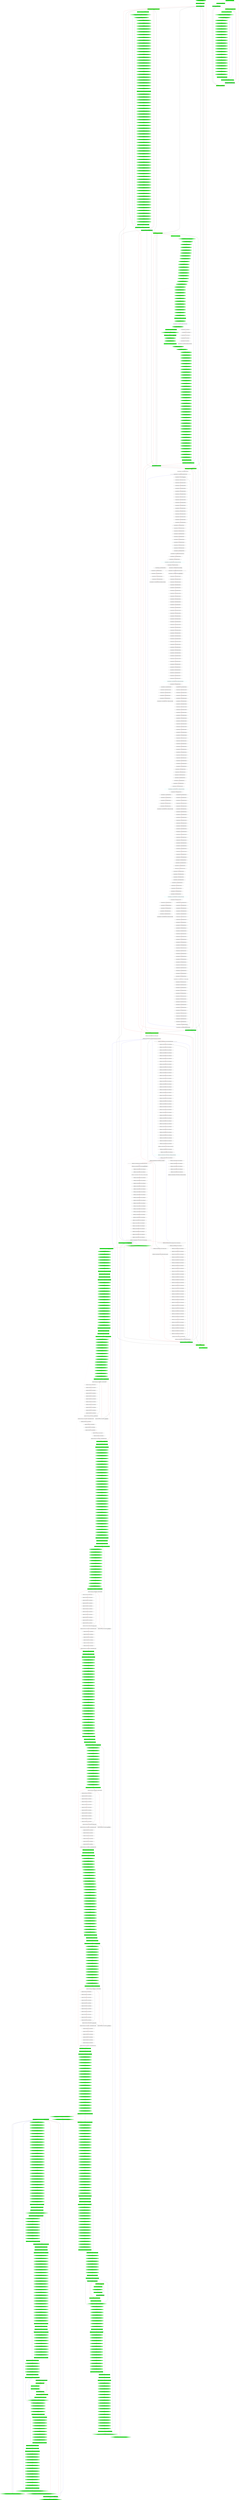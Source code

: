 digraph G {
graph [root="Demo",rankdir   = TB, nodesep           = 0.6, mindist     = 1.0, ranksep = 1.0, overlap = false]
node [style     = "filled", fillcolor = "white", color = "black"]
SA_20210717122749806_DEFAULT_000[cpu="0", flags="0x00000102", type="tmsg", toffs="500000", pattern="SA_20210717122749806_DEFAULT", patentry="false", patexit="false", beamproc="undefined", bpentry="false", bpexit="false", fid="1", gid="300", evtno="255", beamin="0", bpcstart="0", sid="0", bpid="0", reqnobeam="0", vacc="0", id="0x112c0ff000000000", par="0x0000000000000000", tef="0", shape     = "oval", fillcolor = "green"];
SA_20210717122749806_DEFAULT_ALIGN[cpu="0", flags="0x00000108", type="blockalign", tperiod="10000", pattern="SA_20210717122749806_DEFAULT", patentry="false", patexit="false", beamproc="undefined", bpentry="false", bpexit="false", qlo="false", qhi="false", qil="false", shape     = "rectangle", style  = "dotted, filled", fillcolor = "green"];
SA_20210717122749806_DEFAULT_BLOCK[cpu="0", flags="0x00000107", type="block", tperiod="1000000000", pattern="SA_20210717122749806_DEFAULT", patentry="false", patexit="false", beamproc="undefined", bpentry="false", bpexit="false", qlo="false", qhi="false", qil="false", shape     = "rectangle", fillcolor = "green"];
SA_20210717122749806_DEFAULT_ENTRY[cpu="0", flags="0x00102107", type="block", tperiod="10000", pattern="SA_20210717122749806_DEFAULT", patentry="true", patexit="false", beamproc="undefined", bpentry="false", bpexit="false", qlo="true", qhi="false", qil="false", shape     = "rectangle", fillcolor = "green", penwidth=2, color = "darkorange3"];
SA_20210717122749806_DEFAULT_EXIT[cpu="0", flags="0x00108107", type="block", tperiod="10000", pattern="SA_20210717122749806_DEFAULT", patentry="false", patexit="true", beamproc="undefined", bpentry="false", bpexit="false", qlo="true", qhi="false", qil="false", shape     = "rectangle", fillcolor = "green", penwidth=2, color = "purple"];
SCRATCH_HH_SIS18_FAST_HHD_LONG_TERM_TEST_000[cpu="0", flags="0x00000102", type="tmsg", toffs="0", pattern="SCRATCH_HH_SIS18_FAST_HHD_LONG_TERM_TEST", patentry="false", patexit="false", beamproc="undefined", bpentry="false", bpexit="false", fid="1", gid="300", evtno="255", beamin="0", bpcstart="0", sid="9", bpid="47", reqnobeam="0", vacc="0", id="0x112c0ff000900bc0", par="0x00001c0000000000", tef="0", shape     = "oval", fillcolor = "green"];
SCRATCH_HH_SIS18_FAST_HHD_LONG_TERM_TEST_001[cpu="0", flags="0x00000102", type="tmsg", toffs="0", pattern="SCRATCH_HH_SIS18_FAST_HHD_LONG_TERM_TEST", patentry="false", patexit="false", beamproc="undefined", bpentry="false", bpexit="false", fid="1", gid="300", evtno="259", beamin="0", bpcstart="0", sid="9", bpid="47", reqnobeam="0", vacc="0", id="0x112c103000900bc0", par="0x00001c0000000000", tef="0", shape     = "oval", fillcolor = "green"];
SCRATCH_HH_SIS18_FAST_HHD_LONG_TERM_TEST_002[cpu="0", flags="0x00000102", type="tmsg", toffs="0", pattern="SCRATCH_HH_SIS18_FAST_HHD_LONG_TERM_TEST", patentry="false", patexit="false", beamproc="undefined", bpentry="false", bpexit="false", fid="1", gid="498", evtno="259", beamin="0", bpcstart="0", sid="9", bpid="19", reqnobeam="0", vacc="0", id="0x11f21030009004c0", par="0x00001c0000000000", tef="0", shape     = "oval", fillcolor = "green"];
SCRATCH_HH_SIS18_FAST_HHD_LONG_TERM_TEST_003[cpu="0", flags="0x00000102", type="tmsg", toffs="0", pattern="SCRATCH_HH_SIS18_FAST_HHD_LONG_TERM_TEST", patentry="false", patexit="false", beamproc="undefined", bpentry="false", bpexit="false", fid="1", gid="499", evtno="259", beamin="0", bpcstart="0", sid="9", bpid="19", reqnobeam="0", vacc="0", id="0x11f31030009004c0", par="0x00001c0000000000", tef="0", shape     = "oval", fillcolor = "green"];
SCRATCH_HH_SIS18_FAST_HHD_LONG_TERM_TEST_004[cpu="0", flags="0x00000102", type="tmsg", toffs="0", pattern="SCRATCH_HH_SIS18_FAST_HHD_LONG_TERM_TEST", patentry="false", patexit="false", beamproc="undefined", bpentry="false", bpexit="false", fid="1", gid="500", evtno="259", beamin="0", bpcstart="0", sid="9", bpid="23", reqnobeam="0", vacc="0", id="0x11f41030009005c0", par="0x00001c0000000000", tef="0", shape     = "oval", fillcolor = "green"];
SCRATCH_HH_SIS18_FAST_HHD_LONG_TERM_TEST_005[cpu="0", flags="0x00000102", type="tmsg", toffs="0", pattern="SCRATCH_HH_SIS18_FAST_HHD_LONG_TERM_TEST", patentry="false", patexit="false", beamproc="undefined", bpentry="false", bpexit="false", fid="1", gid="505", evtno="259", beamin="0", bpcstart="0", sid="9", bpid="20", reqnobeam="0", vacc="0", id="0x11f9103000900500", par="0x00001c0000000000", tef="0", shape     = "oval", fillcolor = "green"];
SCRATCH_HH_SIS18_FAST_HHD_LONG_TERM_TEST_006[cpu="0", flags="0x00000102", type="tmsg", toffs="0", pattern="SCRATCH_HH_SIS18_FAST_HHD_LONG_TERM_TEST", patentry="false", patexit="false", beamproc="undefined", bpentry="false", bpexit="false", fid="1", gid="506", evtno="259", beamin="0", bpcstart="0", sid="9", bpid="20", reqnobeam="0", vacc="0", id="0x11fa103000900500", par="0x00001c0000000000", tef="0", shape     = "oval", fillcolor = "green"];
SCRATCH_HH_SIS18_FAST_HHD_LONG_TERM_TEST_007[cpu="0", flags="0x00000102", type="tmsg", toffs="200000", pattern="SCRATCH_HH_SIS18_FAST_HHD_LONG_TERM_TEST", patentry="false", patexit="false", beamproc="undefined", bpentry="false", bpexit="false", fid="1", gid="300", evtno="245", beamin="0", bpcstart="0", sid="9", bpid="47", reqnobeam="0", vacc="0", id="0x112c0f5000900bc0", par="0x00001c0000000000", tef="0", shape     = "oval", fillcolor = "green"];
SCRATCH_HH_SIS18_FAST_HHD_LONG_TERM_TEST_008[cpu="0", flags="0x00000102", type="tmsg", toffs="20000000", pattern="SCRATCH_HH_SIS18_FAST_HHD_LONG_TERM_TEST", patentry="false", patexit="false", beamproc="undefined", bpentry="false", bpexit="false", fid="1", gid="300", evtno="32", beamin="0", bpcstart="0", sid="9", bpid="40", reqnobeam="0", vacc="0", id="0x112c020000900a00", par="0x00001c0000000000", tef="0", shape     = "oval", fillcolor = "green"];
SCRATCH_HH_SIS18_FAST_HHD_LONG_TERM_TEST_009[cpu="0", flags="0x00000102", type="tmsg", toffs="20000000", pattern="SCRATCH_HH_SIS18_FAST_HHD_LONG_TERM_TEST", patentry="false", patexit="false", beamproc="undefined", bpentry="false", bpexit="false", fid="1", gid="300", evtno="257", beamin="0", bpcstart="1", sid="9", bpid="40", reqnobeam="0", vacc="0", id="0x112c101400900a00", par="0x00001c0000000000", tef="0", shape     = "oval", fillcolor = "green"];
SCRATCH_HH_SIS18_FAST_HHD_LONG_TERM_TEST_010[cpu="0", flags="0x00000102", type="tmsg", toffs="20000000", pattern="SCRATCH_HH_SIS18_FAST_HHD_LONG_TERM_TEST", patentry="false", patexit="false", beamproc="undefined", bpentry="false", bpexit="false", fid="1", gid="498", evtno="257", beamin="0", bpcstart="1", sid="9", bpid="17", reqnobeam="0", vacc="0", id="0x11f2101400900440", par="0x00001c0000000000", tef="0", shape     = "oval", fillcolor = "green"];
SCRATCH_HH_SIS18_FAST_HHD_LONG_TERM_TEST_011[cpu="0", flags="0x00000102", type="tmsg", toffs="20000000", pattern="SCRATCH_HH_SIS18_FAST_HHD_LONG_TERM_TEST", patentry="false", patexit="false", beamproc="undefined", bpentry="false", bpexit="false", fid="1", gid="499", evtno="257", beamin="0", bpcstart="1", sid="9", bpid="17", reqnobeam="0", vacc="0", id="0x11f3101400900440", par="0x00001c0000000000", tef="0", shape     = "oval", fillcolor = "green"];
SCRATCH_HH_SIS18_FAST_HHD_LONG_TERM_TEST_012[cpu="0", flags="0x00000102", type="tmsg", toffs="20000000", pattern="SCRATCH_HH_SIS18_FAST_HHD_LONG_TERM_TEST", patentry="false", patexit="false", beamproc="undefined", bpentry="false", bpexit="false", fid="1", gid="500", evtno="257", beamin="0", bpcstart="1", sid="9", bpid="21", reqnobeam="0", vacc="0", id="0x11f4101400900540", par="0x00001c0000000000", tef="0", shape     = "oval", fillcolor = "green"];
SCRATCH_HH_SIS18_FAST_HHD_LONG_TERM_TEST_013[cpu="0", flags="0x00000102", type="tmsg", toffs="20000000", pattern="SCRATCH_HH_SIS18_FAST_HHD_LONG_TERM_TEST", patentry="false", patexit="false", beamproc="undefined", bpentry="false", bpexit="false", fid="1", gid="505", evtno="257", beamin="0", bpcstart="1", sid="9", bpid="18", reqnobeam="0", vacc="0", id="0x11f9101400900480", par="0x00001c0000000000", tef="0", shape     = "oval", fillcolor = "green"];
SCRATCH_HH_SIS18_FAST_HHD_LONG_TERM_TEST_014[cpu="0", flags="0x00000102", type="tmsg", toffs="20000000", pattern="SCRATCH_HH_SIS18_FAST_HHD_LONG_TERM_TEST", patentry="false", patexit="false", beamproc="undefined", bpentry="false", bpexit="false", fid="1", gid="506", evtno="257", beamin="0", bpcstart="1", sid="9", bpid="18", reqnobeam="0", vacc="0", id="0x11fa101400900480", par="0x00001c0000000000", tef="0", shape     = "oval", fillcolor = "green"];
SCRATCH_HH_SIS18_FAST_HHD_LONG_TERM_TEST_015[cpu="0", flags="0x00000102", type="tmsg", toffs="20000008", pattern="SCRATCH_HH_SIS18_FAST_HHD_LONG_TERM_TEST", patentry="false", patexit="false", beamproc="undefined", bpentry="false", bpexit="false", fid="1", gid="300", evtno="512", beamin="0", bpcstart="0", sid="9", bpid="40", reqnobeam="0", vacc="0", id="0x112c200000900a00", par="0x00001c0000000000", tef="0", shape     = "oval", fillcolor = "green"];
SCRATCH_HH_SIS18_FAST_HHD_LONG_TERM_TEST_016[cpu="0", flags="0x00000102", type="tmsg", toffs="20000032", pattern="SCRATCH_HH_SIS18_FAST_HHD_LONG_TERM_TEST", patentry="false", patexit="false", beamproc="undefined", bpentry="false", bpexit="false", fid="1", gid="300", evtno="345", beamin="0", bpcstart="0", sid="9", bpid="40", reqnobeam="0", vacc="0", id="0x112c159000900a00", par="0x00001c0000000000", tef="0", shape     = "oval", fillcolor = "green"];
SCRATCH_HH_SIS18_FAST_HHD_LONG_TERM_TEST_017[cpu="0", flags="0x00000102", type="tmsg", toffs="20000040", pattern="SCRATCH_HH_SIS18_FAST_HHD_LONG_TERM_TEST", patentry="false", patexit="false", beamproc="undefined", bpentry="false", bpexit="false", fid="1", gid="498", evtno="539", beamin="1", bpcstart="0", sid="9", bpid="18", reqnobeam="0", vacc="0", id="0x11f221b800900480", par="0x00001c0000000000", tef="0", shape     = "oval", fillcolor = "green"];
SCRATCH_HH_SIS18_FAST_HHD_LONG_TERM_TEST_018[cpu="0", flags="0x00000102", type="tmsg", toffs="20040000", pattern="SCRATCH_HH_SIS18_FAST_HHD_LONG_TERM_TEST", patentry="false", patexit="false", beamproc="undefined", bpentry="false", bpexit="false", fid="1", gid="300", evtno="75", beamin="0", bpcstart="0", sid="9", bpid="40", reqnobeam="0", vacc="0", id="0x112c04b000900a00", par="0x00001c0000000000", tef="0", shape     = "oval", fillcolor = "green"];
SCRATCH_HH_SIS18_FAST_HHD_LONG_TERM_TEST_019[cpu="0", flags="0x00000102", type="tmsg", toffs="34000000", pattern="SCRATCH_HH_SIS18_FAST_HHD_LONG_TERM_TEST", patentry="false", patexit="false", beamproc="undefined", bpentry="false", bpexit="false", fid="1", gid="300", evtno="513", beamin="0", bpcstart="0", sid="9", bpid="40", reqnobeam="0", vacc="0", id="0x112c201000900a00", par="0x00001c0000000000", tef="0", shape     = "oval", fillcolor = "green"];
SCRATCH_HH_SIS18_FAST_HHD_LONG_TERM_TEST_020[cpu="0", flags="0x00000102", type="tmsg", toffs="175960000", pattern="SCRATCH_HH_SIS18_FAST_HHD_LONG_TERM_TEST", patentry="false", patexit="false", beamproc="undefined", bpentry="false", bpexit="false", fid="1", gid="300", evtno="103", beamin="0", bpcstart="0", sid="9", bpid="40", reqnobeam="0", vacc="0", id="0x112c067000900a00", par="0x00001c0000000000", tef="0", shape     = "oval", fillcolor = "green"];
SCRATCH_HH_SIS18_FAST_HHD_LONG_TERM_TEST_021[cpu="0", flags="0x00000102", type="tmsg", toffs="175980000", pattern="SCRATCH_HH_SIS18_FAST_HHD_LONG_TERM_TEST", patentry="false", patexit="false", beamproc="undefined", bpentry="false", bpexit="false", fid="1", gid="300", evtno="44", beamin="0", bpcstart="0", sid="9", bpid="40", reqnobeam="0", vacc="0", id="0x112c02c000900a00", par="0x00001c0000000000", tef="0", shape     = "oval", fillcolor = "green"];
SCRATCH_HH_SIS18_FAST_HHD_LONG_TERM_TEST_022[cpu="0", flags="0x00000102", type="tmsg", toffs="230000008", pattern="SCRATCH_HH_SIS18_FAST_HHD_LONG_TERM_TEST", patentry="false", patexit="false", beamproc="undefined", bpentry="false", bpexit="false", fid="1", gid="300", evtno="512", beamin="1", bpcstart="0", sid="9", bpid="41", reqnobeam="0", vacc="0", id="0x112c200800900a40", par="0x00001c0000000000", tef="0", shape     = "oval", fillcolor = "green"];
SCRATCH_HH_SIS18_FAST_HHD_LONG_TERM_TEST_023[cpu="0", flags="0x00000102", type="tmsg", toffs="246000000", pattern="SCRATCH_HH_SIS18_FAST_HHD_LONG_TERM_TEST", patentry="false", patexit="false", beamproc="undefined", bpentry="false", bpexit="false", fid="1", gid="300", evtno="256", beamin="1", bpcstart="0", sid="9", bpid="41", reqnobeam="0", vacc="0", id="0x112c100800900a40", par="0x00001c0000000000", tef="0", shape     = "oval", fillcolor = "green"];
SCRATCH_HH_SIS18_FAST_HHD_LONG_TERM_TEST_024[cpu="0", flags="0x00000102", type="tmsg", toffs="246000000", pattern="SCRATCH_HH_SIS18_FAST_HHD_LONG_TERM_TEST", patentry="false", patexit="false", beamproc="undefined", bpentry="false", bpexit="false", fid="1", gid="498", evtno="256", beamin="1", bpcstart="0", sid="9", bpid="18", reqnobeam="0", vacc="0", id="0x11f2100800900480", par="0x00001c0000000000", tef="0", shape     = "oval", fillcolor = "green"];
SCRATCH_HH_SIS18_FAST_HHD_LONG_TERM_TEST_025[cpu="0", flags="0x00000102", type="tmsg", toffs="246000000", pattern="SCRATCH_HH_SIS18_FAST_HHD_LONG_TERM_TEST", patentry="false", patexit="false", beamproc="undefined", bpentry="false", bpexit="false", fid="1", gid="499", evtno="256", beamin="1", bpcstart="0", sid="9", bpid="18", reqnobeam="0", vacc="0", id="0x11f3100800900480", par="0x00001c0000000000", tef="0", shape     = "oval", fillcolor = "green"];
SCRATCH_HH_SIS18_FAST_HHD_LONG_TERM_TEST_026[cpu="0", flags="0x00000102", type="tmsg", toffs="0", pattern="SCRATCH_HH_SIS18_FAST_HHD_LONG_TERM_TEST", patentry="false", patexit="false", beamproc="undefined", bpentry="false", bpexit="false", fid="1", gid="300", evtno="512", beamin="1", bpcstart="0", sid="9", bpid="42", reqnobeam="0", vacc="0", id="0x112c200800900a80", par="0x00001c0000000000", tef="0", shape     = "oval", fillcolor = "green"];
SCRATCH_HH_SIS18_FAST_HHD_LONG_TERM_TEST_026_FG_RUN_OUT[cpu="0", flags="0x00000107", type="block", tperiod="304010000", pattern="SCRATCH_HH_SIS18_FAST_HHD_LONG_TERM_TEST", patentry="false", patexit="false", beamproc="undefined", bpentry="false", bpexit="false", qlo="false", qhi="false", qil="false", shape     = "rectangle", fillcolor = "green"];
SCRATCH_HH_SIS18_FAST_HHD_LONG_TERM_TEST_027[cpu="0", flags="0x00000102", type="tmsg", toffs="6639992", pattern="SCRATCH_HH_SIS18_FAST_HHD_LONG_TERM_TEST", patentry="false", patexit="false", beamproc="undefined", bpentry="false", bpexit="false", fid="1", gid="300", evtno="39", beamin="1", bpcstart="0", sid="9", bpid="41", reqnobeam="0", vacc="0", id="0x112c027800900a40", par="0x00001c0000000000", tef="0", shape     = "oval", fillcolor = "green"];
SCRATCH_HH_SIS18_FAST_HHD_LONG_TERM_TEST_028[cpu="0", flags="0x00000102", type="tmsg", toffs="8289992", pattern="SCRATCH_HH_SIS18_FAST_HHD_LONG_TERM_TEST", patentry="false", patexit="false", beamproc="undefined", bpentry="false", bpexit="false", fid="1", gid="300", evtno="107", beamin="1", bpcstart="0", sid="9", bpid="41", reqnobeam="0", vacc="0", id="0x112c06b800900a40", par="0x00001c0000000000", tef="0", shape     = "oval", fillcolor = "green"];
SCRATCH_HH_SIS18_FAST_HHD_LONG_TERM_TEST_029[cpu="0", flags="0x00000102", type="tmsg", toffs="8289992", pattern="SCRATCH_HH_SIS18_FAST_HHD_LONG_TERM_TEST", patentry="false", patexit="false", beamproc="undefined", bpentry="false", bpexit="false", fid="1", gid="300", evtno="283", beamin="1", bpcstart="0", sid="9", bpid="41", reqnobeam="0", vacc="0", id="0x112c11b800900a40", par="0x00001c0000000000", tef="0", shape     = "oval", fillcolor = "green"];
SCRATCH_HH_SIS18_FAST_HHD_LONG_TERM_TEST_030[cpu="0", flags="0x00000102", type="tmsg", toffs="8439992", pattern="SCRATCH_HH_SIS18_FAST_HHD_LONG_TERM_TEST", patentry="false", patexit="false", beamproc="undefined", bpentry="false", bpexit="false", fid="1", gid="300", evtno="40", beamin="1", bpcstart="0", sid="9", bpid="41", reqnobeam="0", vacc="0", id="0x112c028800900a40", par="0x00001c0000000000", tef="0", shape     = "oval", fillcolor = "green"];
SCRATCH_HH_SIS18_FAST_HHD_LONG_TERM_TEST_031[cpu="0", flags="0x00000102", type="tmsg", toffs="8499992", pattern="SCRATCH_HH_SIS18_FAST_HHD_LONG_TERM_TEST", patentry="false", patexit="false", beamproc="undefined", bpentry="false", bpexit="false", fid="1", gid="300", evtno="518", beamin="1", bpcstart="0", sid="9", bpid="41", reqnobeam="0", vacc="0", id="0x112c206800900a40", par="0x00001c0000000000", tef="0", shape     = "oval", fillcolor = "green"];
SCRATCH_HH_SIS18_FAST_HHD_LONG_TERM_TEST_032[cpu="0", flags="0x00000102", type="tmsg", toffs="8499992", pattern="SCRATCH_HH_SIS18_FAST_HHD_LONG_TERM_TEST", patentry="false", patexit="false", beamproc="undefined", bpentry="false", bpexit="false", fid="1", gid="498", evtno="518", beamin="1", bpcstart="0", sid="9", bpid="18", reqnobeam="0", vacc="0", id="0x11f2206800900480", par="0x00001c0000000000", tef="0", shape     = "oval", fillcolor = "green"];
SCRATCH_HH_SIS18_FAST_HHD_LONG_TERM_TEST_033[cpu="0", flags="0x00000102", type="tmsg", toffs="8579992", pattern="SCRATCH_HH_SIS18_FAST_HHD_LONG_TERM_TEST", patentry="false", patexit="false", beamproc="undefined", bpentry="false", bpexit="false", fid="1", gid="498", evtno="520", beamin="1", bpcstart="0", sid="9", bpid="18", reqnobeam="0", vacc="0", id="0x11f2208800900480", par="0x00001c0000000000", tef="0", shape     = "oval", fillcolor = "green"];
SCRATCH_HH_SIS18_FAST_HHD_LONG_TERM_TEST_034[cpu="0", flags="0x00000102", type="tmsg", toffs="15999992", pattern="SCRATCH_HH_SIS18_FAST_HHD_LONG_TERM_TEST", patentry="false", patexit="false", beamproc="undefined", bpentry="false", bpexit="false", fid="1", gid="300", evtno="43", beamin="1", bpcstart="0", sid="9", bpid="42", reqnobeam="0", vacc="0", id="0x112c02b800900a80", par="0x00001c0000000000", tef="0", shape     = "oval", fillcolor = "green"];
SCRATCH_HH_SIS18_FAST_HHD_LONG_TERM_TEST_035[cpu="0", flags="0x00000102", type="tmsg", toffs="15999992", pattern="SCRATCH_HH_SIS18_FAST_HHD_LONG_TERM_TEST", patentry="false", patexit="false", beamproc="undefined", bpentry="false", bpexit="false", fid="1", gid="300", evtno="256", beamin="1", bpcstart="0", sid="9", bpid="42", reqnobeam="0", vacc="0", id="0x112c100800900a80", par="0x00001c0000000000", tef="0", shape     = "oval", fillcolor = "green"];
SCRATCH_HH_SIS18_FAST_HHD_LONG_TERM_TEST_036[cpu="0", flags="0x00000102", type="tmsg", toffs="15999992", pattern="SCRATCH_HH_SIS18_FAST_HHD_LONG_TERM_TEST", patentry="false", patexit="false", beamproc="undefined", bpentry="false", bpexit="false", fid="1", gid="498", evtno="256", beamin="0", bpcstart="0", sid="9", bpid="19", reqnobeam="0", vacc="0", id="0x11f21000009004c0", par="0x00001c0000000000", tef="0", shape     = "oval", fillcolor = "green"];
SCRATCH_HH_SIS18_FAST_HHD_LONG_TERM_TEST_037[cpu="0", flags="0x00000102", type="tmsg", toffs="15999992", pattern="SCRATCH_HH_SIS18_FAST_HHD_LONG_TERM_TEST", patentry="false", patexit="false", beamproc="undefined", bpentry="false", bpexit="false", fid="1", gid="499", evtno="256", beamin="0", bpcstart="0", sid="9", bpid="19", reqnobeam="0", vacc="0", id="0x11f31000009004c0", par="0x00001c0000000000", tef="0", shape     = "oval", fillcolor = "green"];
SCRATCH_HH_SIS18_FAST_HHD_LONG_TERM_TEST_038[cpu="0", flags="0x00000102", type="tmsg", toffs="16000000", pattern="SCRATCH_HH_SIS18_FAST_HHD_LONG_TERM_TEST", patentry="false", patexit="false", beamproc="undefined", bpentry="false", bpexit="false", fid="1", gid="300", evtno="512", beamin="1", bpcstart="0", sid="9", bpid="43", reqnobeam="0", vacc="0", id="0x112c200800900ac0", par="0x00001c0000000000", tef="0", shape     = "oval", fillcolor = "green"];
SCRATCH_HH_SIS18_FAST_HHD_LONG_TERM_TEST_039[cpu="0", flags="0x00000102", type="tmsg", toffs="31999992", pattern="SCRATCH_HH_SIS18_FAST_HHD_LONG_TERM_TEST", patentry="false", patexit="false", beamproc="undefined", bpentry="false", bpexit="false", fid="1", gid="300", evtno="256", beamin="1", bpcstart="0", sid="9", bpid="43", reqnobeam="0", vacc="0", id="0x112c100800900ac0", par="0x00001c0000000000", tef="0", shape     = "oval", fillcolor = "green"];
SCRATCH_HH_SIS18_FAST_HHD_LONG_TERM_TEST_040[cpu="0", flags="0x00000102", type="tmsg", toffs="32000016", pattern="SCRATCH_HH_SIS18_FAST_HHD_LONG_TERM_TEST", patentry="false", patexit="false", beamproc="undefined", bpentry="false", bpexit="false", fid="1", gid="300", evtno="285", beamin="1", bpcstart="0", sid="9", bpid="43", reqnobeam="0", vacc="0", id="0x112c11d800900ac0", par="0x00001c0000000000", tef="0", shape     = "oval", fillcolor = "green"];
SCRATCH_HH_SIS18_FAST_HHD_LONG_TERM_TEST_041[cpu="0", flags="0x00000102", type="tmsg", toffs="158000000", pattern="SCRATCH_HH_SIS18_FAST_HHD_LONG_TERM_TEST", patentry="false", patexit="false", beamproc="undefined", bpentry="false", bpexit="false", fid="1", gid="300", evtno="512", beamin="1", bpcstart="0", sid="9", bpid="44", reqnobeam="0", vacc="0", id="0x112c200800900b00", par="0x00001c0000000000", tef="0", shape     = "oval", fillcolor = "green"];
SCRATCH_HH_SIS18_FAST_HHD_LONG_TERM_TEST_042[cpu="0", flags="0x00000102", type="tmsg", toffs="173979992", pattern="SCRATCH_HH_SIS18_FAST_HHD_LONG_TERM_TEST", patentry="false", patexit="false", beamproc="undefined", bpentry="false", bpexit="false", fid="1", gid="300", evtno="45", beamin="1", bpcstart="0", sid="9", bpid="43", reqnobeam="0", vacc="0", id="0x112c02d800900ac0", par="0x00001c0000000000", tef="0", shape     = "oval", fillcolor = "green"];
SCRATCH_HH_SIS18_FAST_HHD_LONG_TERM_TEST_043[cpu="0", flags="0x00000102", type="tmsg", toffs="173999992", pattern="SCRATCH_HH_SIS18_FAST_HHD_LONG_TERM_TEST", patentry="false", patexit="false", beamproc="undefined", bpentry="false", bpexit="false", fid="1", gid="300", evtno="57", beamin="1", bpcstart="0", sid="9", bpid="44", reqnobeam="0", vacc="0", id="0x112c039800900b00", par="0x00001c0000000000", tef="0", shape     = "oval", fillcolor = "green"];
SCRATCH_HH_SIS18_FAST_HHD_LONG_TERM_TEST_044[cpu="0", flags="0x00000102", type="tmsg", toffs="173999992", pattern="SCRATCH_HH_SIS18_FAST_HHD_LONG_TERM_TEST", patentry="false", patexit="false", beamproc="undefined", bpentry="false", bpexit="false", fid="1", gid="300", evtno="256", beamin="1", bpcstart="0", sid="9", bpid="44", reqnobeam="0", vacc="0", id="0x112c100800900b00", par="0x00001c0000000000", tef="0", shape     = "oval", fillcolor = "green"];
SCRATCH_HH_SIS18_FAST_HHD_LONG_TERM_TEST_045[cpu="0", flags="0x00000102", type="tmsg", toffs="173999992", pattern="SCRATCH_HH_SIS18_FAST_HHD_LONG_TERM_TEST", patentry="false", patexit="false", beamproc="undefined", bpentry="false", bpexit="false", fid="1", gid="500", evtno="256", beamin="1", bpcstart="0", sid="9", bpid="22", reqnobeam="0", vacc="0", id="0x11f4100800900580", par="0x00001c0000000000", tef="0", shape     = "oval", fillcolor = "green"];
SCRATCH_HH_SIS18_FAST_HHD_LONG_TERM_TEST_046[cpu="0", flags="0x00000102", type="tmsg", toffs="173999992", pattern="SCRATCH_HH_SIS18_FAST_HHD_LONG_TERM_TEST", patentry="false", patexit="false", beamproc="undefined", bpentry="false", bpexit="false", fid="1", gid="505", evtno="256", beamin="1", bpcstart="0", sid="9", bpid="19", reqnobeam="0", vacc="0", id="0x11f91008009004c0", par="0x00001c0000000000", tef="0", shape     = "oval", fillcolor = "green"];
SCRATCH_HH_SIS18_FAST_HHD_LONG_TERM_TEST_047[cpu="0", flags="0x00000102", type="tmsg", toffs="173999992", pattern="SCRATCH_HH_SIS18_FAST_HHD_LONG_TERM_TEST", patentry="false", patexit="false", beamproc="undefined", bpentry="false", bpexit="false", fid="1", gid="506", evtno="256", beamin="1", bpcstart="0", sid="9", bpid="19", reqnobeam="0", vacc="0", id="0x11fa1008009004c0", par="0x00001c0000000000", tef="0", shape     = "oval", fillcolor = "green"];
SCRATCH_HH_SIS18_FAST_HHD_LONG_TERM_TEST_048[cpu="0", flags="0x00000102", type="tmsg", toffs="178999992", pattern="SCRATCH_HH_SIS18_FAST_HHD_LONG_TERM_TEST", patentry="false", patexit="false", beamproc="undefined", bpentry="false", bpexit="false", fid="1", gid="300", evtno="47", beamin="1", bpcstart="0", sid="9", bpid="44", reqnobeam="0", vacc="0", id="0x112c02f800900b00", par="0x00001c0000000000", tef="0", shape     = "oval", fillcolor = "green"];
SCRATCH_HH_SIS18_FAST_HHD_LONG_TERM_TEST_049[cpu="0", flags="0x00000102", type="tmsg", toffs="198000000", pattern="SCRATCH_HH_SIS18_FAST_HHD_LONG_TERM_TEST", patentry="false", patexit="false", beamproc="undefined", bpentry="false", bpexit="false", fid="1", gid="300", evtno="512", beamin="1", bpcstart="0", sid="9", bpid="45", reqnobeam="0", vacc="0", id="0x112c200800900b40", par="0x00001c0000000000", tef="0", shape     = "oval", fillcolor = "green"];
SCRATCH_HH_SIS18_FAST_HHD_LONG_TERM_TEST_050[cpu="0", flags="0x00000102", type="tmsg", toffs="213999992", pattern="SCRATCH_HH_SIS18_FAST_HHD_LONG_TERM_TEST", patentry="false", patexit="false", beamproc="undefined", bpentry="false", bpexit="false", fid="1", gid="300", evtno="256", beamin="1", bpcstart="0", sid="9", bpid="45", reqnobeam="0", vacc="0", id="0x112c100800900b40", par="0x00001c0000000000", tef="0", shape     = "oval", fillcolor = "green"];
SCRATCH_HH_SIS18_FAST_HHD_LONG_TERM_TEST_051[cpu="0", flags="0x00000102", type="tmsg", toffs="214000000", pattern="SCRATCH_HH_SIS18_FAST_HHD_LONG_TERM_TEST", patentry="false", patexit="false", beamproc="undefined", bpentry="false", bpexit="false", fid="1", gid="300", evtno="512", beamin="1", bpcstart="0", sid="9", bpid="46", reqnobeam="0", vacc="0", id="0x112c200800900b80", par="0x00001c0000000000", tef="0", shape     = "oval", fillcolor = "green"];
SCRATCH_HH_SIS18_FAST_HHD_LONG_TERM_TEST_052[cpu="0", flags="0x00000102", type="tmsg", toffs="214000008", pattern="SCRATCH_HH_SIS18_FAST_HHD_LONG_TERM_TEST", patentry="false", patexit="false", beamproc="undefined", bpentry="false", bpexit="false", fid="1", gid="300", evtno="2079", beamin="1", bpcstart="0", sid="9", bpid="45", reqnobeam="0", vacc="0", id="0x112c81f800900b40", par="0x00001c0000000000", tef="0", shape     = "oval", fillcolor = "green"];
SCRATCH_HH_SIS18_FAST_HHD_LONG_TERM_TEST_053[cpu="0", flags="0x00000102", type="tmsg", toffs="214000016", pattern="SCRATCH_HH_SIS18_FAST_HHD_LONG_TERM_TEST", patentry="false", patexit="false", beamproc="undefined", bpentry="false", bpexit="false", fid="1", gid="300", evtno="284", beamin="1", bpcstart="0", sid="9", bpid="45", reqnobeam="0", vacc="0", id="0x112c11c800900b40", par="0x00001c0000000000", tef="0", shape     = "oval", fillcolor = "green"];
SCRATCH_HH_SIS18_FAST_HHD_LONG_TERM_TEST_054[cpu="0", flags="0x00000102", type="tmsg", toffs="215499992", pattern="SCRATCH_HH_SIS18_FAST_HHD_LONG_TERM_TEST", patentry="false", patexit="false", beamproc="undefined", bpentry="false", bpexit="false", fid="1", gid="300", evtno="49", beamin="1", bpcstart="0", sid="9", bpid="45", reqnobeam="0", vacc="0", id="0x112c031800900b40", par="0x00001c0000000000", tef="0", shape     = "oval", fillcolor = "green"];
SCRATCH_HH_SIS18_FAST_HHD_LONG_TERM_TEST_055[cpu="0", flags="0x00000102", type="tmsg", toffs="229979992", pattern="SCRATCH_HH_SIS18_FAST_HHD_LONG_TERM_TEST", patentry="false", patexit="false", beamproc="undefined", bpentry="false", bpexit="false", fid="1", gid="300", evtno="51", beamin="1", bpcstart="0", sid="9", bpid="45", reqnobeam="0", vacc="0", id="0x112c033800900b40", par="0x00001c0000000000", tef="0", shape     = "oval", fillcolor = "green"];
SCRATCH_HH_SIS18_FAST_HHD_LONG_TERM_TEST_056[cpu="0", flags="0x00000102", type="tmsg", toffs="229999984", pattern="SCRATCH_HH_SIS18_FAST_HHD_LONG_TERM_TEST", patentry="false", patexit="false", beamproc="undefined", bpentry="false", bpexit="false", fid="1", gid="300", evtno="520", beamin="1", bpcstart="0", sid="9", bpid="45", reqnobeam="0", vacc="0", id="0x112c208800900b40", par="0x00001c0000000000", tef="0", shape     = "oval", fillcolor = "green"];
SCRATCH_HH_SIS18_FAST_HHD_LONG_TERM_TEST_057[cpu="0", flags="0x00000102", type="tmsg", toffs="229999992", pattern="SCRATCH_HH_SIS18_FAST_HHD_LONG_TERM_TEST", patentry="false", patexit="false", beamproc="undefined", bpentry="false", bpexit="false", fid="1", gid="300", evtno="256", beamin="1", bpcstart="0", sid="9", bpid="46", reqnobeam="0", vacc="0", id="0x112c100800900b80", par="0x00001c0000000000", tef="0", shape     = "oval", fillcolor = "green"];
SCRATCH_HH_SIS18_FAST_HHD_LONG_TERM_TEST_058[cpu="0", flags="0x00000102", type="tmsg", toffs="254000000", pattern="SCRATCH_HH_SIS18_FAST_HHD_LONG_TERM_TEST", patentry="false", patexit="false", beamproc="undefined", bpentry="false", bpexit="false", fid="1", gid="300", evtno="512", beamin="0", bpcstart="0", sid="9", bpid="47", reqnobeam="0", vacc="0", id="0x112c200000900bc0", par="0x00001c0000000000", tef="0", shape     = "oval", fillcolor = "green"];
SCRATCH_HH_SIS18_FAST_HHD_LONG_TERM_TEST_059[cpu="0", flags="0x00000102", type="tmsg", toffs="269999992", pattern="SCRATCH_HH_SIS18_FAST_HHD_LONG_TERM_TEST", patentry="false", patexit="false", beamproc="undefined", bpentry="false", bpexit="false", fid="1", gid="300", evtno="52", beamin="0", bpcstart="0", sid="9", bpid="47", reqnobeam="0", vacc="0", id="0x112c034000900bc0", par="0x00001c0000000000", tef="0", shape     = "oval", fillcolor = "green"];
SCRATCH_HH_SIS18_FAST_HHD_LONG_TERM_TEST_060[cpu="0", flags="0x00000102", type="tmsg", toffs="269999992", pattern="SCRATCH_HH_SIS18_FAST_HHD_LONG_TERM_TEST", patentry="false", patexit="false", beamproc="undefined", bpentry="false", bpexit="false", fid="1", gid="300", evtno="256", beamin="0", bpcstart="0", sid="9", bpid="47", reqnobeam="0", vacc="0", id="0x112c100000900bc0", par="0x00001c0000000000", tef="0", shape     = "oval", fillcolor = "green"];
SCRATCH_HH_SIS18_FAST_HHD_LONG_TERM_TEST_061[cpu="0", flags="0x00000102", type="tmsg", toffs="269999992", pattern="SCRATCH_HH_SIS18_FAST_HHD_LONG_TERM_TEST", patentry="false", patexit="false", beamproc="undefined", bpentry="false", bpexit="false", fid="1", gid="500", evtno="256", beamin="0", bpcstart="0", sid="9", bpid="23", reqnobeam="0", vacc="0", id="0x11f41000009005c0", par="0x00001c0000000000", tef="0", shape     = "oval", fillcolor = "green"];
SCRATCH_HH_SIS18_FAST_HHD_LONG_TERM_TEST_062[cpu="0", flags="0x00000102", type="tmsg", toffs="269999992", pattern="SCRATCH_HH_SIS18_FAST_HHD_LONG_TERM_TEST", patentry="false", patexit="false", beamproc="undefined", bpentry="false", bpexit="false", fid="1", gid="505", evtno="256", beamin="0", bpcstart="0", sid="9", bpid="20", reqnobeam="0", vacc="0", id="0x11f9100000900500", par="0x00001c0000000000", tef="0", shape     = "oval", fillcolor = "green"];
SCRATCH_HH_SIS18_FAST_HHD_LONG_TERM_TEST_063[cpu="0", flags="0x00000102", type="tmsg", toffs="269999992", pattern="SCRATCH_HH_SIS18_FAST_HHD_LONG_TERM_TEST", patentry="false", patexit="false", beamproc="undefined", bpentry="false", bpexit="false", fid="1", gid="506", evtno="256", beamin="0", bpcstart="0", sid="9", bpid="20", reqnobeam="0", vacc="0", id="0x11fa100000900500", par="0x00001c0000000000", tef="0", shape     = "oval", fillcolor = "green"];
SCRATCH_HH_SIS18_FAST_HHD_LONG_TERM_TEST_064[cpu="0", flags="0x00000102", type="tmsg", toffs="469979992", pattern="SCRATCH_HH_SIS18_FAST_HHD_LONG_TERM_TEST", patentry="false", patexit="false", beamproc="undefined", bpentry="false", bpexit="false", fid="1", gid="300", evtno="55", beamin="0", bpcstart="0", sid="9", bpid="47", reqnobeam="0", vacc="0", id="0x112c037000900bc0", par="0x00001c0000000000", tef="0", shape     = "oval", fillcolor = "green"];
SCRATCH_HH_SIS18_FAST_HHD_LONG_TERM_TEST_065[cpu="0", flags="0x00000102", type="tmsg", toffs="470019992", pattern="SCRATCH_HH_SIS18_FAST_HHD_LONG_TERM_TEST", patentry="false", patexit="false", beamproc="undefined", bpentry="false", bpexit="false", fid="1", gid="300", evtno="246", beamin="0", bpcstart="0", sid="9", bpid="47", reqnobeam="0", vacc="0", id="0x112c0f6000900bc0", par="0x00001c0000000000", tef="0", shape     = "oval", fillcolor = "green"];
SCRATCH_HH_SIS18_FAST_HHD_LONG_TERM_TEST_066[cpu="0", flags="0x00000102", type="tmsg", toffs="487999992", pattern="SCRATCH_HH_SIS18_FAST_HHD_LONG_TERM_TEST", patentry="false", patexit="false", beamproc="undefined", bpentry="false", bpexit="false", fid="1", gid="300", evtno="258", beamin="0", bpcstart="0", sid="9", bpid="47", reqnobeam="0", vacc="0", id="0x112c102000900bc0", par="0x00001c0000000000", tef="0", shape     = "oval", fillcolor = "green"];
SCRATCH_HH_SIS18_FAST_HHD_LONG_TERM_TEST_067[cpu="0", flags="0x00000102", type="tmsg", toffs="487999992", pattern="SCRATCH_HH_SIS18_FAST_HHD_LONG_TERM_TEST", patentry="false", patexit="false", beamproc="undefined", bpentry="false", bpexit="false", fid="1", gid="498", evtno="258", beamin="0", bpcstart="0", sid="9", bpid="19", reqnobeam="0", vacc="0", id="0x11f21020009004c0", par="0x00001c0000000000", tef="0", shape     = "oval", fillcolor = "green"];
SCRATCH_HH_SIS18_FAST_HHD_LONG_TERM_TEST_068[cpu="0", flags="0x00000102", type="tmsg", toffs="487999992", pattern="SCRATCH_HH_SIS18_FAST_HHD_LONG_TERM_TEST", patentry="false", patexit="false", beamproc="undefined", bpentry="false", bpexit="false", fid="1", gid="499", evtno="258", beamin="0", bpcstart="0", sid="9", bpid="19", reqnobeam="0", vacc="0", id="0x11f31020009004c0", par="0x00001c0000000000", tef="0", shape     = "oval", fillcolor = "green"];
SCRATCH_HH_SIS18_FAST_HHD_LONG_TERM_TEST_069[cpu="0", flags="0x00000102", type="tmsg", toffs="487999992", pattern="SCRATCH_HH_SIS18_FAST_HHD_LONG_TERM_TEST", patentry="false", patexit="false", beamproc="undefined", bpentry="false", bpexit="false", fid="1", gid="500", evtno="258", beamin="0", bpcstart="0", sid="9", bpid="23", reqnobeam="0", vacc="0", id="0x11f41020009005c0", par="0x00001c0000000000", tef="0", shape     = "oval", fillcolor = "green"];
SCRATCH_HH_SIS18_FAST_HHD_LONG_TERM_TEST_070[cpu="0", flags="0x00000102", type="tmsg", toffs="487999992", pattern="SCRATCH_HH_SIS18_FAST_HHD_LONG_TERM_TEST", patentry="false", patexit="false", beamproc="undefined", bpentry="false", bpexit="false", fid="1", gid="505", evtno="258", beamin="0", bpcstart="0", sid="9", bpid="20", reqnobeam="0", vacc="0", id="0x11f9102000900500", par="0x00001c0000000000", tef="0", shape     = "oval", fillcolor = "green"];
SCRATCH_HH_SIS18_FAST_HHD_LONG_TERM_TEST_071[cpu="0", flags="0x00000102", type="tmsg", toffs="487999992", pattern="SCRATCH_HH_SIS18_FAST_HHD_LONG_TERM_TEST", patentry="false", patexit="false", beamproc="undefined", bpentry="false", bpexit="false", fid="1", gid="506", evtno="258", beamin="0", bpcstart="0", sid="9", bpid="20", reqnobeam="0", vacc="0", id="0x11fa102000900500", par="0x00001c0000000000", tef="0", shape     = "oval", fillcolor = "green"];
SCRATCH_HH_SIS18_FAST_HHD_LONG_TERM_TEST_ALIGN[cpu="0", flags="0x00000108", type="blockalign", tperiod="10000", pattern="SCRATCH_HH_SIS18_FAST_HHD_LONG_TERM_TEST", patentry="false", patexit="false", beamproc="undefined", bpentry="false", bpexit="false", qlo="false", qhi="false", qil="false", shape     = "rectangle", style  = "dotted, filled", fillcolor = "green"];
SCRATCH_HH_SIS18_FAST_HHD_LONG_TERM_TEST_BLOCK[cpu="0", flags="0x00000107", type="block", tperiod="528000000", pattern="SCRATCH_HH_SIS18_FAST_HHD_LONG_TERM_TEST", patentry="false", patexit="false", beamproc="undefined", bpentry="false", bpexit="false", qlo="false", qhi="false", qil="false", shape     = "rectangle", fillcolor = "green"];
SCRATCH_HH_SIS18_FAST_HHD_LONG_TERM_TEST_REPCOUNT_BLOCK[cpu="0", flags="0x00100107", type="block", tperiod="10000", pattern="SCRATCH_HH_SIS18_FAST_HHD_LONG_TERM_TEST", patentry="false", patexit="false", beamproc="undefined", bpentry="false", bpexit="false", qlo="true", qhi="false", qil="false", shape     = "rectangle", fillcolor = "green"];
SCRATCH_HH_SIS18_FAST_HHD_LONG_TERM_TEST_REPCOUNT_FLOW[cpu="0", flags="0x00000104", type="flow", tvalid="0", vabs="true", prio="0", toffs="0", pattern="SCRATCH_HH_SIS18_FAST_HHD_LONG_TERM_TEST", patentry="false", patexit="false", beamproc="undefined", bpentry="false", bpexit="false", qty="0", shape     = "hexagon", fillcolor = "green"];
SIS18_FAST_HHD_20211004_INT_TEST_000[cpu="0", flags="0x00000102", type="tmsg", toffs="0", pattern="SIS18_FAST_HHD_20211004_INT_TEST", patentry="false", patexit="false", beamproc="undefined", bpentry="false", bpexit="false", fid="1", gid="300", evtno="255", beamin="0", bpcstart="0", sid="1", bpid="8", reqnobeam="0", vacc="0", id="0x112c0ff000100200", par="0x0000040000000000", tef="0", shape     = "oval", fillcolor = "green"];
SIS18_FAST_HHD_20211004_INT_TEST_001[cpu="0", flags="0x00000102", type="tmsg", toffs="0", pattern="SIS18_FAST_HHD_20211004_INT_TEST", patentry="false", patexit="false", beamproc="undefined", bpentry="false", bpexit="false", fid="1", gid="300", evtno="259", beamin="0", bpcstart="0", sid="1", bpid="8", reqnobeam="0", vacc="0", id="0x112c103000100200", par="0x0000040000000000", tef="0", shape     = "oval", fillcolor = "green"];
SIS18_FAST_HHD_20211004_INT_TEST_002[cpu="0", flags="0x00000102", type="tmsg", toffs="0", pattern="SIS18_FAST_HHD_20211004_INT_TEST", patentry="false", patexit="false", beamproc="undefined", bpentry="false", bpexit="false", fid="1", gid="498", evtno="259", beamin="0", bpcstart="0", sid="1", bpid="3", reqnobeam="0", vacc="0", id="0x11f21030001000c0", par="0x0000040000000000", tef="0", shape     = "oval", fillcolor = "green"];
SIS18_FAST_HHD_20211004_INT_TEST_003[cpu="0", flags="0x00000102", type="tmsg", toffs="0", pattern="SIS18_FAST_HHD_20211004_INT_TEST", patentry="false", patexit="false", beamproc="undefined", bpentry="false", bpexit="false", fid="1", gid="499", evtno="259", beamin="0", bpcstart="0", sid="1", bpid="3", reqnobeam="0", vacc="0", id="0x11f31030001000c0", par="0x0000040000000000", tef="0", shape     = "oval", fillcolor = "green"];
SCRATCH_HH_SIS18_FAST_HHD_LONG_TERM_TEST_ENTRY[cpu="0", flags="0x00102107", type="block", tperiod="10000", pattern="SCRATCH_HH_SIS18_FAST_HHD_LONG_TERM_TEST", patentry="true", patexit="false", beamproc="undefined", bpentry="false", bpexit="false", qlo="true", qhi="false", qil="false", shape     = "rectangle", fillcolor = "green", penwidth=2, color = "darkorange3"];
SCRATCH_HH_SIS18_FAST_HHD_LONG_TERM_TEST_EXIT[cpu="0", flags="0x00108107", type="block", tperiod="10000", pattern="SCRATCH_HH_SIS18_FAST_HHD_LONG_TERM_TEST", patentry="false", patexit="true", beamproc="undefined", bpentry="false", bpexit="false", qlo="true", qhi="false", qil="false", shape     = "rectangle", fillcolor = "green", penwidth=2, color = "purple"];
SIS18_FAST_HHD_20211004_INT_TEST_004[cpu="0", flags="0x00000102", type="tmsg", toffs="0", pattern="SIS18_FAST_HHD_20211004_INT_TEST", patentry="false", patexit="false", beamproc="undefined", bpentry="false", bpexit="false", fid="1", gid="500", evtno="259", beamin="0", bpcstart="0", sid="1", bpid="3", reqnobeam="0", vacc="0", id="0x11f41030001000c0", par="0x0000040000000000", tef="0", shape     = "oval", fillcolor = "green"];
SIS18_FAST_HHD_20211004_INT_TEST_005[cpu="0", flags="0x00000102", type="tmsg", toffs="0", pattern="SIS18_FAST_HHD_20211004_INT_TEST", patentry="false", patexit="false", beamproc="undefined", bpentry="false", bpexit="false", fid="1", gid="505", evtno="259", beamin="0", bpcstart="0", sid="1", bpid="6", reqnobeam="0", vacc="0", id="0x11f9103000100180", par="0x0000040000000000", tef="0", shape     = "oval", fillcolor = "green"];
SCRATCH_HL_SIS18_FAST_TE_ESR_20210824_NewFgPrep_000[cpu="0", flags="0x00000002", type="tmsg", toffs="0", pattern="SCRATCH_HL_SIS18_FAST_TE_ESR_20210824_NewFgPrep", patentry="false", patexit="false", beamproc="undefined", bpentry="false", bpexit="false", fid="1", gid="300", evtno="255", beamin="0", bpcstart="0", sid="2", bpid="25", reqnobeam="0", vacc="0", id="0x112c0ff000200640", par="0x0000100000000000", tef="0", shape     = "oval", fillcolor = "white"];
SCRATCH_HL_SIS18_FAST_TE_ESR_20210824_NewFgPrep_001[cpu="0", flags="0x00000002", type="tmsg", toffs="0", pattern="SCRATCH_HL_SIS18_FAST_TE_ESR_20210824_NewFgPrep", patentry="false", patexit="false", beamproc="undefined", bpentry="false", bpexit="false", fid="1", gid="300", evtno="259", beamin="0", bpcstart="0", sid="2", bpid="25", reqnobeam="0", vacc="0", id="0x112c103000200640", par="0x0000100000000000", tef="0", shape     = "oval", fillcolor = "white"];
SCRATCH_HL_SIS18_FAST_TE_ESR_20210824_NewFgPrep_002[cpu="0", flags="0x00000002", type="tmsg", toffs="0", pattern="SCRATCH_HL_SIS18_FAST_TE_ESR_20210824_NewFgPrep", patentry="false", patexit="false", beamproc="undefined", bpentry="false", bpexit="false", fid="1", gid="301", evtno="259", beamin="0", bpcstart="0", sid="2", bpid="4", reqnobeam="0", vacc="0", id="0x112d103000200100", par="0x0000100000000000", tef="0", shape     = "oval", fillcolor = "white"];
SCRATCH_HL_SIS18_FAST_TE_ESR_20210824_NewFgPrep_003[cpu="0", flags="0x00000002", type="tmsg", toffs="0", pattern="SCRATCH_HL_SIS18_FAST_TE_ESR_20210824_NewFgPrep", patentry="false", patexit="false", beamproc="undefined", bpentry="false", bpexit="false", fid="1", gid="498", evtno="259", beamin="0", bpcstart="0", sid="2", bpid="6", reqnobeam="0", vacc="0", id="0x11f2103000200180", par="0x0000100000000000", tef="0", shape     = "oval", fillcolor = "white"];
SCRATCH_HL_SIS18_FAST_TE_ESR_20210824_NewFgPrep_004[cpu="0", flags="0x00000002", type="tmsg", toffs="0", pattern="SCRATCH_HL_SIS18_FAST_TE_ESR_20210824_NewFgPrep", patentry="false", patexit="false", beamproc="undefined", bpentry="false", bpexit="false", fid="1", gid="499", evtno="259", beamin="0", bpcstart="0", sid="2", bpid="6", reqnobeam="0", vacc="0", id="0x11f3103000200180", par="0x0000100000000000", tef="0", shape     = "oval", fillcolor = "white"];
SCRATCH_HL_SIS18_FAST_TE_ESR_20210824_NewFgPrep_005[cpu="0", flags="0x00000002", type="tmsg", toffs="0", pattern="SCRATCH_HL_SIS18_FAST_TE_ESR_20210824_NewFgPrep", patentry="false", patexit="false", beamproc="undefined", bpentry="false", bpexit="false", fid="1", gid="500", evtno="259", beamin="0", bpcstart="0", sid="2", bpid="6", reqnobeam="0", vacc="0", id="0x11f4103000200180", par="0x0000100000000000", tef="0", shape     = "oval", fillcolor = "white"];
SCRATCH_HL_SIS18_FAST_TE_ESR_20210824_NewFgPrep_006[cpu="0", flags="0x00000002", type="tmsg", toffs="0", pattern="SCRATCH_HL_SIS18_FAST_TE_ESR_20210824_NewFgPrep", patentry="false", patexit="false", beamproc="undefined", bpentry="false", bpexit="false", fid="1", gid="501", evtno="259", beamin="0", bpcstart="0", sid="2", bpid="3", reqnobeam="0", vacc="0", id="0x11f51030002000c0", par="0x0000100000000000", tef="0", shape     = "oval", fillcolor = "white"];
SCRATCH_HL_SIS18_FAST_TE_ESR_20210824_NewFgPrep_007[cpu="0", flags="0x00000002", type="tmsg", toffs="0", pattern="SCRATCH_HL_SIS18_FAST_TE_ESR_20210824_NewFgPrep", patentry="false", patexit="false", beamproc="undefined", bpentry="false", bpexit="false", fid="1", gid="502", evtno="259", beamin="0", bpcstart="0", sid="2", bpid="3", reqnobeam="0", vacc="0", id="0x11f61030002000c0", par="0x0000100000000000", tef="0", shape     = "oval", fillcolor = "white"];
SCRATCH_HL_SIS18_FAST_TE_ESR_20210824_NewFgPrep_008[cpu="0", flags="0x00000002", type="tmsg", toffs="0", pattern="SCRATCH_HL_SIS18_FAST_TE_ESR_20210824_NewFgPrep", patentry="false", patexit="false", beamproc="undefined", bpentry="false", bpexit="false", fid="1", gid="503", evtno="259", beamin="0", bpcstart="0", sid="2", bpid="3", reqnobeam="0", vacc="0", id="0x11f71030002000c0", par="0x0000100000000000", tef="0", shape     = "oval", fillcolor = "white"];
SCRATCH_HL_SIS18_FAST_TE_ESR_20210824_NewFgPrep_009[cpu="0", flags="0x00000002", type="tmsg", toffs="0", pattern="SCRATCH_HL_SIS18_FAST_TE_ESR_20210824_NewFgPrep", patentry="false", patexit="false", beamproc="undefined", bpentry="false", bpexit="false", fid="1", gid="504", evtno="259", beamin="0", bpcstart="0", sid="2", bpid="3", reqnobeam="0", vacc="0", id="0x11f81030002000c0", par="0x0000100000000000", tef="0", shape     = "oval", fillcolor = "white"];
SCRATCH_HL_SIS18_FAST_TE_ESR_20210824_NewFgPrep_010[cpu="0", flags="0x00000002", type="tmsg", toffs="200000", pattern="SCRATCH_HL_SIS18_FAST_TE_ESR_20210824_NewFgPrep", patentry="false", patexit="false", beamproc="undefined", bpentry="false", bpexit="false", fid="1", gid="300", evtno="245", beamin="0", bpcstart="0", sid="2", bpid="25", reqnobeam="0", vacc="0", id="0x112c0f5000200640", par="0x0000100000000000", tef="0", shape     = "oval", fillcolor = "white"];
SCRATCH_HL_SIS18_FAST_TE_ESR_20210824_NewFgPrep_011[cpu="0", flags="0x00000002", type="tmsg", toffs="20000000", pattern="SCRATCH_HL_SIS18_FAST_TE_ESR_20210824_NewFgPrep", patentry="false", patexit="false", beamproc="undefined", bpentry="false", bpexit="false", fid="1", gid="300", evtno="32", beamin="0", bpcstart="0", sid="2", bpid="13", reqnobeam="0", vacc="0", id="0x112c020000200340", par="0x0000100000000000", tef="0", shape     = "oval", fillcolor = "white"];
SCRATCH_HL_SIS18_FAST_TE_ESR_20210824_NewFgPrep_012[cpu="0", flags="0x00000002", type="tmsg", toffs="20000000", pattern="SCRATCH_HL_SIS18_FAST_TE_ESR_20210824_NewFgPrep", patentry="false", patexit="false", beamproc="undefined", bpentry="false", bpexit="false", fid="1", gid="300", evtno="257", beamin="0", bpcstart="1", sid="2", bpid="13", reqnobeam="0", vacc="0", id="0x112c101400200340", par="0x0000100000000000", tef="0", shape     = "oval", fillcolor = "white"];
SCRATCH_HL_SIS18_FAST_TE_ESR_20210824_NewFgPrep_013[cpu="0", flags="0x00000002", type="tmsg", toffs="20000000", pattern="SCRATCH_HL_SIS18_FAST_TE_ESR_20210824_NewFgPrep", patentry="false", patexit="false", beamproc="undefined", bpentry="false", bpexit="false", fid="1", gid="301", evtno="257", beamin="0", bpcstart="1", sid="2", bpid="1", reqnobeam="0", vacc="0", id="0x112d101400200040", par="0x0000100000000000", tef="0", shape     = "oval", fillcolor = "white"];
SCRATCH_HL_SIS18_FAST_TE_ESR_20210824_NewFgPrep_014[cpu="0", flags="0x00000002", type="tmsg", toffs="20000000", pattern="SCRATCH_HL_SIS18_FAST_TE_ESR_20210824_NewFgPrep", patentry="false", patexit="false", beamproc="undefined", bpentry="false", bpexit="false", fid="1", gid="498", evtno="257", beamin="0", bpcstart="1", sid="2", bpid="4", reqnobeam="0", vacc="0", id="0x11f2101400200100", par="0x0000100000000000", tef="0", shape     = "oval", fillcolor = "white"];
SCRATCH_HL_SIS18_FAST_TE_ESR_20210824_NewFgPrep_015[cpu="0", flags="0x00000002", type="tmsg", toffs="20000000", pattern="SCRATCH_HL_SIS18_FAST_TE_ESR_20210824_NewFgPrep", patentry="false", patexit="false", beamproc="undefined", bpentry="false", bpexit="false", fid="1", gid="499", evtno="257", beamin="0", bpcstart="1", sid="2", bpid="4", reqnobeam="0", vacc="0", id="0x11f3101400200100", par="0x0000100000000000", tef="0", shape     = "oval", fillcolor = "white"];
SCRATCH_HL_SIS18_FAST_TE_ESR_20210824_NewFgPrep_016[cpu="0", flags="0x00000002", type="tmsg", toffs="20000000", pattern="SCRATCH_HL_SIS18_FAST_TE_ESR_20210824_NewFgPrep", patentry="false", patexit="false", beamproc="undefined", bpentry="false", bpexit="false", fid="1", gid="500", evtno="257", beamin="0", bpcstart="1", sid="2", bpid="4", reqnobeam="0", vacc="0", id="0x11f4101400200100", par="0x0000100000000000", tef="0", shape     = "oval", fillcolor = "white"];
SCRATCH_HL_SIS18_FAST_TE_ESR_20210824_NewFgPrep_017[cpu="0", flags="0x00000002", type="tmsg", toffs="20000000", pattern="SCRATCH_HL_SIS18_FAST_TE_ESR_20210824_NewFgPrep", patentry="false", patexit="false", beamproc="undefined", bpentry="false", bpexit="false", fid="1", gid="501", evtno="257", beamin="0", bpcstart="1", sid="2", bpid="1", reqnobeam="0", vacc="0", id="0x11f5101400200040", par="0x0000100000000000", tef="0", shape     = "oval", fillcolor = "white"];
SCRATCH_HL_SIS18_FAST_TE_ESR_20210824_NewFgPrep_018[cpu="0", flags="0x00000002", type="tmsg", toffs="20000000", pattern="SCRATCH_HL_SIS18_FAST_TE_ESR_20210824_NewFgPrep", patentry="false", patexit="false", beamproc="undefined", bpentry="false", bpexit="false", fid="1", gid="502", evtno="257", beamin="0", bpcstart="1", sid="2", bpid="1", reqnobeam="0", vacc="0", id="0x11f6101400200040", par="0x0000100000000000", tef="0", shape     = "oval", fillcolor = "white"];
SCRATCH_HL_SIS18_FAST_TE_ESR_20210824_NewFgPrep_019[cpu="0", flags="0x00000002", type="tmsg", toffs="20000000", pattern="SCRATCH_HL_SIS18_FAST_TE_ESR_20210824_NewFgPrep", patentry="false", patexit="false", beamproc="undefined", bpentry="false", bpexit="false", fid="1", gid="503", evtno="257", beamin="0", bpcstart="1", sid="2", bpid="1", reqnobeam="0", vacc="0", id="0x11f7101400200040", par="0x0000100000000000", tef="0", shape     = "oval", fillcolor = "white"];
SCRATCH_HL_SIS18_FAST_TE_ESR_20210824_NewFgPrep_020[cpu="0", flags="0x00000002", type="tmsg", toffs="20000000", pattern="SCRATCH_HL_SIS18_FAST_TE_ESR_20210824_NewFgPrep", patentry="false", patexit="false", beamproc="undefined", bpentry="false", bpexit="false", fid="1", gid="504", evtno="257", beamin="0", bpcstart="1", sid="2", bpid="1", reqnobeam="0", vacc="0", id="0x11f8101400200040", par="0x0000100000000000", tef="0", shape     = "oval", fillcolor = "white"];
SCRATCH_HL_SIS18_FAST_TE_ESR_20210824_NewFgPrep_021[cpu="0", flags="0x00000002", type="tmsg", toffs="20000008", pattern="SCRATCH_HL_SIS18_FAST_TE_ESR_20210824_NewFgPrep", patentry="false", patexit="false", beamproc="undefined", bpentry="false", bpexit="false", fid="1", gid="300", evtno="512", beamin="0", bpcstart="0", sid="2", bpid="13", reqnobeam="0", vacc="0", id="0x112c200000200340", par="0x0000100000000000", tef="0", shape     = "oval", fillcolor = "white"];
SCRATCH_HL_SIS18_FAST_TE_ESR_20210824_NewFgPrep_022[cpu="0", flags="0x00000002", type="tmsg", toffs="20000008", pattern="SCRATCH_HL_SIS18_FAST_TE_ESR_20210824_NewFgPrep", patentry="false", patexit="false", beamproc="undefined", bpentry="false", bpexit="false", fid="1", gid="301", evtno="512", beamin="0", bpcstart="0", sid="2", bpid="1", reqnobeam="0", vacc="0", id="0x112d200000200040", par="0x0000100000000000", tef="0", shape     = "oval", fillcolor = "white"];
SCRATCH_HL_SIS18_FAST_TE_ESR_20210824_NewFgPrep_023[cpu="0", flags="0x00400002", type="tmsg", toffs="20000024", pattern="SCRATCH_HL_SIS18_FAST_TE_ESR_20210824_NewFgPrep", patentry="false", patexit="false", beamproc="undefined", bpentry="false", bpexit="false", fid="1", gid="300", evtno="350", beamin="0", bpcstart="0", sid="2", bpid="13", reqnobeam="1", vacc="8", id="0x112c15e000200358", par="0x0000100004122610", tef="1327790771", shape     = "oval", fillcolor = "white"];
SCRATCH_HL_SIS18_FAST_TE_ESR_20210824_NewFgPrep_024[cpu="0", flags="0x00000002", type="tmsg", toffs="20000032", pattern="SCRATCH_HL_SIS18_FAST_TE_ESR_20210824_NewFgPrep", patentry="false", patexit="false", beamproc="undefined", bpentry="false", bpexit="false", fid="1", gid="300", evtno="345", beamin="0", bpcstart="0", sid="2", bpid="13", reqnobeam="0", vacc="0", id="0x112c159000200340", par="0x0000100000000000", tef="0", shape     = "oval", fillcolor = "white"];
SCRATCH_HL_SIS18_FAST_TE_ESR_20210824_NewFgPrep_025[cpu="0", flags="0x00000002", type="tmsg", toffs="20000040", pattern="SCRATCH_HL_SIS18_FAST_TE_ESR_20210824_NewFgPrep", patentry="false", patexit="false", beamproc="undefined", bpentry="false", bpexit="false", fid="1", gid="498", evtno="539", beamin="1", bpcstart="0", sid="2", bpid="5", reqnobeam="0", vacc="0", id="0x11f221b800200140", par="0x0000100000000000", tef="0", shape     = "oval", fillcolor = "white"];
SCRATCH_HL_SIS18_FAST_TE_ESR_20210824_NewFgPrep_026[cpu="0", flags="0x00000002", type="tmsg", toffs="20040000", pattern="SCRATCH_HL_SIS18_FAST_TE_ESR_20210824_NewFgPrep", patentry="false", patexit="false", beamproc="undefined", bpentry="false", bpexit="false", fid="1", gid="300", evtno="75", beamin="0", bpcstart="0", sid="2", bpid="13", reqnobeam="0", vacc="0", id="0x112c04b000200340", par="0x0000100000000000", tef="0", shape     = "oval", fillcolor = "white"];
SCRATCH_HL_SIS18_FAST_TE_ESR_20210824_NewFgPrep_027[cpu="0", flags="0x00000002", type="tmsg", toffs="34000000", pattern="SCRATCH_HL_SIS18_FAST_TE_ESR_20210824_NewFgPrep", patentry="false", patexit="false", beamproc="undefined", bpentry="false", bpexit="false", fid="1", gid="300", evtno="513", beamin="0", bpcstart="0", sid="2", bpid="13", reqnobeam="0", vacc="0", id="0x112c201000200340", par="0x0000100000000000", tef="0", shape     = "oval", fillcolor = "white"];
SCRATCH_HL_SIS18_FAST_TE_ESR_20210824_NewFgPrep_028[cpu="0", flags="0x00000002", type="tmsg", toffs="34000000", pattern="SCRATCH_HL_SIS18_FAST_TE_ESR_20210824_NewFgPrep", patentry="false", patexit="false", beamproc="undefined", bpentry="false", bpexit="false", fid="1", gid="301", evtno="513", beamin="0", bpcstart="0", sid="2", bpid="1", reqnobeam="0", vacc="0", id="0x112d201000200040", par="0x0000100000000000", tef="0", shape     = "oval", fillcolor = "white"];
SCRATCH_HL_SIS18_FAST_TE_ESR_20210824_NewFgPrep_029[cpu="0", flags="0x00000002", type="tmsg", toffs="175960000", pattern="SCRATCH_HL_SIS18_FAST_TE_ESR_20210824_NewFgPrep", patentry="false", patexit="false", beamproc="undefined", bpentry="false", bpexit="false", fid="1", gid="300", evtno="103", beamin="0", bpcstart="0", sid="2", bpid="13", reqnobeam="0", vacc="0", id="0x112c067000200340", par="0x0000100000000000", tef="0", shape     = "oval", fillcolor = "white"];
SCRATCH_HL_SIS18_FAST_TE_ESR_20210824_NewFgPrep_030[cpu="0", flags="0x00000002", type="tmsg", toffs="175980000", pattern="SCRATCH_HL_SIS18_FAST_TE_ESR_20210824_NewFgPrep", patentry="false", patexit="false", beamproc="undefined", bpentry="false", bpexit="false", fid="1", gid="300", evtno="44", beamin="0", bpcstart="0", sid="2", bpid="13", reqnobeam="0", vacc="0", id="0x112c02c000200340", par="0x0000100000000000", tef="0", shape     = "oval", fillcolor = "white"];
SCRATCH_HL_SIS18_FAST_TE_ESR_20210824_NewFgPrep_031[cpu="0", flags="0x00000002", type="tmsg", toffs="204000024", pattern="SCRATCH_HL_SIS18_FAST_TE_ESR_20210824_NewFgPrep", patentry="false", patexit="false", beamproc="undefined", bpentry="false", bpexit="false", fid="1", gid="300", evtno="353", beamin="0", bpcstart="0", sid="2", bpid="13", reqnobeam="0", vacc="0", id="0x112c161000200340", par="0x0000100000000000", tef="0", shape     = "oval", fillcolor = "white"];
SCRATCH_HL_SIS18_FAST_TE_ESR_20210824_NewFgPrep_032[cpu="0", flags="0x00000002", type="tmsg", toffs="6639984", pattern="SCRATCH_HL_SIS18_FAST_TE_ESR_20210824_NewFgPrep", patentry="false", patexit="false", beamproc="undefined", bpentry="false", bpexit="false", fid="1", gid="300", evtno="39", beamin="1", bpcstart="0", sid="2", bpid="14", reqnobeam="0", vacc="0", id="0x112c027800200380", par="0x0000100000000000", tef="0", shape     = "oval", fillcolor = "white"];
SCRATCH_HL_SIS18_FAST_TE_ESR_20210824_NewFgPrep_033[cpu="0", flags="0x00000002", type="tmsg", toffs="8289984", pattern="SCRATCH_HL_SIS18_FAST_TE_ESR_20210824_NewFgPrep", patentry="false", patexit="false", beamproc="undefined", bpentry="false", bpexit="false", fid="1", gid="300", evtno="107", beamin="1", bpcstart="0", sid="2", bpid="14", reqnobeam="0", vacc="0", id="0x112c06b800200380", par="0x0000100000000000", tef="0", shape     = "oval", fillcolor = "white"];
SCRATCH_HL_SIS18_FAST_TE_ESR_20210824_NewFgPrep_034[cpu="0", flags="0x00000002", type="tmsg", toffs="8289984", pattern="SCRATCH_HL_SIS18_FAST_TE_ESR_20210824_NewFgPrep", patentry="false", patexit="false", beamproc="undefined", bpentry="false", bpexit="false", fid="1", gid="300", evtno="283", beamin="1", bpcstart="0", sid="2", bpid="14", reqnobeam="0", vacc="0", id="0x112c11b800200380", par="0x0000100000000000", tef="0", shape     = "oval", fillcolor = "white"];
SCRATCH_HL_SIS18_FAST_TE_ESR_20210824_NewFgPrep_035[cpu="0", flags="0x00000002", type="tmsg", toffs="8439984", pattern="SCRATCH_HL_SIS18_FAST_TE_ESR_20210824_NewFgPrep", patentry="false", patexit="false", beamproc="undefined", bpentry="false", bpexit="false", fid="1", gid="300", evtno="40", beamin="1", bpcstart="0", sid="2", bpid="14", reqnobeam="0", vacc="0", id="0x112c028800200380", par="0x0000100000000000", tef="0", shape     = "oval", fillcolor = "white"];
SCRATCH_HL_SIS18_FAST_TE_ESR_20210824_NewFgPrep_036[cpu="0", flags="0x00000002", type="tmsg", toffs="8499984", pattern="SCRATCH_HL_SIS18_FAST_TE_ESR_20210824_NewFgPrep", patentry="false", patexit="false", beamproc="undefined", bpentry="false", bpexit="false", fid="1", gid="300", evtno="518", beamin="1", bpcstart="0", sid="2", bpid="14", reqnobeam="0", vacc="0", id="0x112c206800200380", par="0x0000100000000000", tef="0", shape     = "oval", fillcolor = "white"];
SCRATCH_HL_SIS18_FAST_TE_ESR_20210824_NewFgPrep_037_DMBlk_InjectionThreadEnd[cpu="0", flags="0x00000007", type="block", tperiod="8500000", pattern="SCRATCH_HL_SIS18_FAST_TE_ESR_20210824_NewFgPrep", patentry="false", patexit="false", beamproc="undefined", bpentry="false", bpexit="false", qlo="false", qhi="false", qil="false", shape     = "rectangle", fillcolor = "white"];
SCRATCH_HL_SIS18_FAST_TE_ESR_20210824_NewFgPrep_038[cpu="0", flags="0x00000002", type="tmsg", toffs="246000000", pattern="SCRATCH_HL_SIS18_FAST_TE_ESR_20210824_NewFgPrep", patentry="false", patexit="false", beamproc="undefined", bpentry="false", bpexit="false", fid="1", gid="300", evtno="256", beamin="1", bpcstart="0", sid="2", bpid="14", reqnobeam="0", vacc="0", id="0x112c100800200380", par="0x0000100000000000", tef="0", shape     = "oval", fillcolor = "white"];
SCRATCH_HL_SIS18_FAST_TE_ESR_20210824_NewFgPrep_039[cpu="0", flags="0x00000002", type="tmsg", toffs="246000000", pattern="SCRATCH_HL_SIS18_FAST_TE_ESR_20210824_NewFgPrep", patentry="false", patexit="false", beamproc="undefined", bpentry="false", bpexit="false", fid="1", gid="301", evtno="256", beamin="1", bpcstart="0", sid="2", bpid="2", reqnobeam="0", vacc="0", id="0x112d100800200080", par="0x0000100000000000", tef="0", shape     = "oval", fillcolor = "white"];
SCRATCH_HL_SIS18_FAST_TE_ESR_20210824_NewFgPrep_040[cpu="0", flags="0x00000002", type="tmsg", toffs="246000000", pattern="SCRATCH_HL_SIS18_FAST_TE_ESR_20210824_NewFgPrep", patentry="false", patexit="false", beamproc="undefined", bpentry="false", bpexit="false", fid="1", gid="498", evtno="256", beamin="1", bpcstart="0", sid="2", bpid="5", reqnobeam="0", vacc="0", id="0x11f2100800200140", par="0x0000100000000000", tef="0", shape     = "oval", fillcolor = "white"];
SCRATCH_HL_SIS18_FAST_TE_ESR_20210824_NewFgPrep_041[cpu="0", flags="0x00000002", type="tmsg", toffs="246000000", pattern="SCRATCH_HL_SIS18_FAST_TE_ESR_20210824_NewFgPrep", patentry="false", patexit="false", beamproc="undefined", bpentry="false", bpexit="false", fid="1", gid="499", evtno="256", beamin="1", bpcstart="0", sid="2", bpid="5", reqnobeam="0", vacc="0", id="0x11f3100800200140", par="0x0000100000000000", tef="0", shape     = "oval", fillcolor = "white"];
SCRATCH_HL_SIS18_FAST_TE_ESR_20210824_NewFgPrep_042[cpu="0", flags="0x00000002", type="tmsg", toffs="0", pattern="SCRATCH_HL_SIS18_FAST_TE_ESR_20210824_NewFgPrep", patentry="false", patexit="false", beamproc="undefined", bpentry="false", bpexit="false", fid="1", gid="300", evtno="512", beamin="1", bpcstart="0", sid="2", bpid="15", reqnobeam="0", vacc="0", id="0x112c2008002003c0", par="0x0000100000000000", tef="0", shape     = "oval", fillcolor = "white"];
SCRATCH_HL_SIS18_FAST_TE_ESR_20210824_NewFgPrep_042_FG_RUN_OUT[cpu="0", flags="0x00000007", type="block", tperiod="304010000", pattern="SCRATCH_HL_SIS18_FAST_TE_ESR_20210824_NewFgPrep", patentry="false", patexit="false", beamproc="undefined", bpentry="false", bpexit="false", qlo="false", qhi="false", qil="false", shape     = "rectangle", fillcolor = "white"];
SCRATCH_HL_SIS18_FAST_TE_ESR_20210824_NewFgPrep_043[cpu="0", flags="0x00000002", type="tmsg", toffs="0", pattern="SCRATCH_HL_SIS18_FAST_TE_ESR_20210824_NewFgPrep", patentry="false", patexit="false", beamproc="undefined", bpentry="false", bpexit="false", fid="1", gid="301", evtno="512", beamin="0", bpcstart="0", sid="2", bpid="3", reqnobeam="0", vacc="0", id="0x112d2000002000c0", par="0x0000100000000000", tef="0", shape     = "oval", fillcolor = "white"];
SCRATCH_HL_SIS18_FAST_TE_ESR_20210824_NewFgPrep_044_DMBlk_InjectionThreadOrigin[cpu="0", flags="0x0000000d", type="origin", toffs="8", pattern="SCRATCH_HL_SIS18_FAST_TE_ESR_20210824_NewFgPrep", patentry="false", patexit="false", beamproc="undefined", bpentry="false", bpexit="false", thread="1", shape     = "octagon", color  = "cyan", fillcolor = "white"];
SCRATCH_HL_SIS18_FAST_TE_ESR_20210824_NewFgPrep_045[cpu="0", flags="0x00800002", type="tmsg", toffs="16", pattern="SCRATCH_HL_SIS18_FAST_TE_ESR_20210824_NewFgPrep", patentry="false", patexit="false", beamproc="undefined", bpentry="false", bpexit="false", fid="1", gid="300", evtno="352", beamin="1", bpcstart="0", sid="2", bpid="14", reqnobeam="1", vacc="8", id="0x112c160800200398", par="0x041222d000000001", tef="737656106", shape     = "oval", fillcolor = "white"];
SCRATCH_HL_SIS18_FAST_TE_ESR_20210824_NewFgPrep_045_DMBlk_BReq[cpu="0", flags="0x00000007", type="block", tperiod="10000", pattern="SCRATCH_HL_SIS18_FAST_TE_ESR_20210824_NewFgPrep", patentry="false", patexit="false", beamproc="undefined", bpentry="false", bpexit="false", qlo="false", qhi="false", qil="false", shape     = "rectangle", fillcolor = "white"];
SCRATCH_HL_SIS18_FAST_TE_ESR_20210824_NewFgPrep_045_DMBlk_WaitLoop[cpu="0", flags="0x00700007", type="block", tperiod="10000", pattern="SCRATCH_HL_SIS18_FAST_TE_ESR_20210824_NewFgPrep", patentry="false", patexit="false", beamproc="undefined", bpentry="false", bpexit="false", qlo="true", qhi="true", qil="true", shape     = "rectangle", fillcolor = "white"];
SCRATCH_HL_SIS18_FAST_TE_ESR_20210824_NewFgPrep_045_DMCmd_Wait10s[cpu="0", flags="0x00000004", type="flow", tvalid="0", vabs="true", prio="0", toffs="0", pattern="SCRATCH_HL_SIS18_FAST_TE_ESR_20210824_NewFgPrep", patentry="false", patexit="false", beamproc="undefined", bpentry="false", bpexit="false", qty="1000000", shape     = "hexagon", fillcolor = "white"];
SCRATCH_HL_SIS18_FAST_TE_ESR_20210824_NewFgPrep_046[cpu="0", flags="0x00000002", type="tmsg", toffs="8499976", pattern="SCRATCH_HL_SIS18_FAST_TE_ESR_20210824_NewFgPrep", patentry="false", patexit="false", beamproc="undefined", bpentry="false", bpexit="false", fid="1", gid="498", evtno="518", beamin="1", bpcstart="0", sid="2", bpid="5", reqnobeam="0", vacc="0", id="0x11f2206800200140", par="0x0000100000000000", tef="0", shape     = "oval", fillcolor = "white"];
SCRATCH_HL_SIS18_FAST_TE_ESR_20210824_NewFgPrep_047[cpu="0", flags="0x00000002", type="tmsg", toffs="8579976", pattern="SCRATCH_HL_SIS18_FAST_TE_ESR_20210824_NewFgPrep", patentry="false", patexit="false", beamproc="undefined", bpentry="false", bpexit="false", fid="1", gid="498", evtno="520", beamin="1", bpcstart="0", sid="2", bpid="5", reqnobeam="0", vacc="0", id="0x11f2208800200140", par="0x0000100000000000", tef="0", shape     = "oval", fillcolor = "white"];
SCRATCH_HL_SIS18_FAST_TE_ESR_20210824_NewFgPrep_048[cpu="0", flags="0x00000002", type="tmsg", toffs="0", pattern="SCRATCH_HL_SIS18_FAST_TE_ESR_20210824_NewFgPrep", patentry="false", patexit="false", beamproc="undefined", bpentry="false", bpexit="false", fid="1", gid="300", evtno="351", beamin="1", bpcstart="0", sid="2", bpid="15", reqnobeam="1", vacc="8", id="0x112c15f8002003d8", par="0x0000100000000000", tef="0", shape     = "oval", fillcolor = "white"];
SCRATCH_HL_SIS18_FAST_TE_ESR_20210824_NewFgPrep_048_DMBlk_InjectionEnd[cpu="0", flags="0x00700008", type="blockalign", tperiod="15999976", pattern="SCRATCH_HL_SIS18_FAST_TE_ESR_20210824_NewFgPrep", patentry="false", patexit="false", beamproc="undefined", bpentry="false", bpexit="false", qlo="true", qhi="true", qil="true", shape     = "rectangle", style  = "dotted, filled", fillcolor = "white"];
SCRATCH_HL_SIS18_FAST_TE_ESR_20210824_NewFgPrep_049[cpu="0", flags="0x00000002", type="tmsg", toffs="0", pattern="SCRATCH_HL_SIS18_FAST_TE_ESR_20210824_NewFgPrep", patentry="false", patexit="false", beamproc="undefined", bpentry="false", bpexit="false", fid="1", gid="300", evtno="43", beamin="1", bpcstart="0", sid="2", bpid="15", reqnobeam="0", vacc="0", id="0x112c02b8002003c0", par="0x0000100000000000", tef="0", shape     = "oval", fillcolor = "white"];
SCRATCH_HL_SIS18_FAST_TE_ESR_20210824_NewFgPrep_050[cpu="0", flags="0x00000002", type="tmsg", toffs="0", pattern="SCRATCH_HL_SIS18_FAST_TE_ESR_20210824_NewFgPrep", patentry="false", patexit="false", beamproc="undefined", bpentry="false", bpexit="false", fid="1", gid="300", evtno="256", beamin="1", bpcstart="0", sid="2", bpid="15", reqnobeam="0", vacc="0", id="0x112c1008002003c0", par="0x0000100000000000", tef="0", shape     = "oval", fillcolor = "white"];
SCRATCH_HL_SIS18_FAST_TE_ESR_20210824_NewFgPrep_051[cpu="0", flags="0x00000002", type="tmsg", toffs="0", pattern="SCRATCH_HL_SIS18_FAST_TE_ESR_20210824_NewFgPrep", patentry="false", patexit="false", beamproc="undefined", bpentry="false", bpexit="false", fid="1", gid="301", evtno="256", beamin="0", bpcstart="0", sid="2", bpid="3", reqnobeam="0", vacc="0", id="0x112d1000002000c0", par="0x0000100000000000", tef="0", shape     = "oval", fillcolor = "white"];
SCRATCH_HL_SIS18_FAST_TE_ESR_20210824_NewFgPrep_052[cpu="0", flags="0x00000002", type="tmsg", toffs="0", pattern="SCRATCH_HL_SIS18_FAST_TE_ESR_20210824_NewFgPrep", patentry="false", patexit="false", beamproc="undefined", bpentry="false", bpexit="false", fid="1", gid="498", evtno="256", beamin="0", bpcstart="0", sid="2", bpid="6", reqnobeam="0", vacc="0", id="0x11f2100000200180", par="0x0000100000000000", tef="0", shape     = "oval", fillcolor = "white"];
SCRATCH_HL_SIS18_FAST_TE_ESR_20210824_NewFgPrep_053[cpu="0", flags="0x00000002", type="tmsg", toffs="0", pattern="SCRATCH_HL_SIS18_FAST_TE_ESR_20210824_NewFgPrep", patentry="false", patexit="false", beamproc="undefined", bpentry="false", bpexit="false", fid="1", gid="499", evtno="256", beamin="0", bpcstart="0", sid="2", bpid="6", reqnobeam="0", vacc="0", id="0x11f3100000200180", par="0x0000100000000000", tef="0", shape     = "oval", fillcolor = "white"];
SCRATCH_HL_SIS18_FAST_TE_ESR_20210824_NewFgPrep_054[cpu="0", flags="0x00000002", type="tmsg", toffs="0", pattern="SCRATCH_HL_SIS18_FAST_TE_ESR_20210824_NewFgPrep", patentry="false", patexit="false", beamproc="undefined", bpentry="false", bpexit="false", fid="1", gid="300", evtno="513", beamin="1", bpcstart="0", sid="2", bpid="15", reqnobeam="0", vacc="0", id="0x112c2018002003c0", par="0x0000100000000000", tef="0", shape     = "oval", fillcolor = "white"];
SCRATCH_HL_SIS18_FAST_TE_ESR_20210824_NewFgPrep_055[cpu="0", flags="0x00000002", type="tmsg", toffs="0", pattern="SCRATCH_HL_SIS18_FAST_TE_ESR_20210824_NewFgPrep", patentry="false", patexit="false", beamproc="undefined", bpentry="false", bpexit="false", fid="1", gid="301", evtno="513", beamin="0", bpcstart="0", sid="2", bpid="3", reqnobeam="0", vacc="0", id="0x112d2010002000c0", par="0x0000100000000000", tef="0", shape     = "oval", fillcolor = "white"];
SCRATCH_HL_SIS18_FAST_TE_ESR_20210824_NewFgPrep_056[cpu="0", flags="0x00000002", type="tmsg", toffs="8", pattern="SCRATCH_HL_SIS18_FAST_TE_ESR_20210824_NewFgPrep", patentry="false", patexit="false", beamproc="undefined", bpentry="false", bpexit="false", fid="1", gid="300", evtno="512", beamin="1", bpcstart="0", sid="2", bpid="16", reqnobeam="0", vacc="0", id="0x112c200800200400", par="0x0000100000000000", tef="0", shape     = "oval", fillcolor = "white"];
SCRATCH_HL_SIS18_FAST_TE_ESR_20210824_NewFgPrep_057[cpu="0", flags="0x00000002", type="tmsg", toffs="16000000", pattern="SCRATCH_HL_SIS18_FAST_TE_ESR_20210824_NewFgPrep", patentry="false", patexit="false", beamproc="undefined", bpentry="false", bpexit="false", fid="1", gid="300", evtno="256", beamin="1", bpcstart="0", sid="2", bpid="16", reqnobeam="0", vacc="0", id="0x112c100800200400", par="0x0000100000000000", tef="0", shape     = "oval", fillcolor = "white"];
SCRATCH_HL_SIS18_FAST_TE_ESR_20210824_NewFgPrep_058[cpu="0", flags="0x00000002", type="tmsg", toffs="16000024", pattern="SCRATCH_HL_SIS18_FAST_TE_ESR_20210824_NewFgPrep", patentry="false", patexit="false", beamproc="undefined", bpentry="false", bpexit="false", fid="1", gid="300", evtno="285", beamin="1", bpcstart="0", sid="2", bpid="16", reqnobeam="0", vacc="0", id="0x112c11d800200400", par="0x0000100000000000", tef="0", shape     = "oval", fillcolor = "white"];
SCRATCH_HL_SIS18_FAST_TE_ESR_20210824_NewFgPrep_059[cpu="0", flags="0x00000002", type="tmsg", toffs="178000008", pattern="SCRATCH_HL_SIS18_FAST_TE_ESR_20210824_NewFgPrep", patentry="false", patexit="false", beamproc="undefined", bpentry="false", bpexit="false", fid="1", gid="300", evtno="512", beamin="1", bpcstart="0", sid="2", bpid="17", reqnobeam="0", vacc="0", id="0x112c200800200440", par="0x0000100000000000", tef="0", shape     = "oval", fillcolor = "white"];
SCRATCH_HL_SIS18_FAST_TE_ESR_20210824_NewFgPrep_060[cpu="0", flags="0x00000002", type="tmsg", toffs="193980000", pattern="SCRATCH_HL_SIS18_FAST_TE_ESR_20210824_NewFgPrep", patentry="false", patexit="false", beamproc="undefined", bpentry="false", bpexit="false", fid="1", gid="300", evtno="45", beamin="1", bpcstart="0", sid="2", bpid="16", reqnobeam="0", vacc="0", id="0x112c02d800200400", par="0x0000100000000000", tef="0", shape     = "oval", fillcolor = "white"];
SCRATCH_HL_SIS18_FAST_TE_ESR_20210824_NewFgPrep_061[cpu="0", flags="0x00000002", type="tmsg", toffs="194000000", pattern="SCRATCH_HL_SIS18_FAST_TE_ESR_20210824_NewFgPrep", patentry="false", patexit="false", beamproc="undefined", bpentry="false", bpexit="false", fid="1", gid="300", evtno="256", beamin="1", bpcstart="0", sid="2", bpid="17", reqnobeam="0", vacc="0", id="0x112c100800200440", par="0x0000100000000000", tef="0", shape     = "oval", fillcolor = "white"];
SCRATCH_HL_SIS18_FAST_TE_ESR_20210824_NewFgPrep_062[cpu="0", flags="0x00000002", type="tmsg", toffs="378000008", pattern="SCRATCH_HL_SIS18_FAST_TE_ESR_20210824_NewFgPrep", patentry="false", patexit="false", beamproc="undefined", bpentry="false", bpexit="false", fid="1", gid="300", evtno="512", beamin="1", bpcstart="0", sid="2", bpid="18", reqnobeam="0", vacc="0", id="0x112c200800200480", par="0x0000100000000000", tef="0", shape     = "oval", fillcolor = "white"];
SCRATCH_HL_SIS18_FAST_TE_ESR_20210824_NewFgPrep_063[cpu="0", flags="0x00000002", type="tmsg", toffs="394000000", pattern="SCRATCH_HL_SIS18_FAST_TE_ESR_20210824_NewFgPrep", patentry="false", patexit="false", beamproc="undefined", bpentry="false", bpexit="false", fid="1", gid="300", evtno="57", beamin="1", bpcstart="0", sid="2", bpid="18", reqnobeam="0", vacc="0", id="0x112c039800200480", par="0x0000100000000000", tef="0", shape     = "oval", fillcolor = "white"];
SCRATCH_HL_SIS18_FAST_TE_ESR_20210824_NewFgPrep_064[cpu="0", flags="0x00000002", type="tmsg", toffs="394000000", pattern="SCRATCH_HL_SIS18_FAST_TE_ESR_20210824_NewFgPrep", patentry="false", patexit="false", beamproc="undefined", bpentry="false", bpexit="false", fid="1", gid="300", evtno="256", beamin="1", bpcstart="0", sid="2", bpid="18", reqnobeam="0", vacc="0", id="0x112c100800200480", par="0x0000100000000000", tef="0", shape     = "oval", fillcolor = "white"];
SCRATCH_HL_SIS18_FAST_TE_ESR_20210824_NewFgPrep_065[cpu="0", flags="0x00000002", type="tmsg", toffs="394000000", pattern="SCRATCH_HL_SIS18_FAST_TE_ESR_20210824_NewFgPrep", patentry="false", patexit="false", beamproc="undefined", bpentry="false", bpexit="false", fid="1", gid="500", evtno="256", beamin="1", bpcstart="0", sid="2", bpid="5", reqnobeam="0", vacc="0", id="0x11f4100800200140", par="0x0000100000000000", tef="0", shape     = "oval", fillcolor = "white"];
SCRATCH_HL_SIS18_FAST_TE_ESR_20210824_NewFgPrep_066[cpu="0", flags="0x00000002", type="tmsg", toffs="394000000", pattern="SCRATCH_HL_SIS18_FAST_TE_ESR_20210824_NewFgPrep", patentry="false", patexit="false", beamproc="undefined", bpentry="false", bpexit="false", fid="1", gid="501", evtno="256", beamin="1", bpcstart="0", sid="2", bpid="2", reqnobeam="0", vacc="0", id="0x11f5100800200080", par="0x0000100000000000", tef="0", shape     = "oval", fillcolor = "white"];
SCRATCH_HL_SIS18_FAST_TE_ESR_20210824_NewFgPrep_067[cpu="0", flags="0x00000002", type="tmsg", toffs="394000000", pattern="SCRATCH_HL_SIS18_FAST_TE_ESR_20210824_NewFgPrep", patentry="false", patexit="false", beamproc="undefined", bpentry="false", bpexit="false", fid="1", gid="502", evtno="256", beamin="1", bpcstart="0", sid="2", bpid="2", reqnobeam="0", vacc="0", id="0x11f6100800200080", par="0x0000100000000000", tef="0", shape     = "oval", fillcolor = "white"];
SCRATCH_HL_SIS18_FAST_TE_ESR_20210824_NewFgPrep_068[cpu="0", flags="0x00000002", type="tmsg", toffs="394000000", pattern="SCRATCH_HL_SIS18_FAST_TE_ESR_20210824_NewFgPrep", patentry="false", patexit="false", beamproc="undefined", bpentry="false", bpexit="false", fid="1", gid="503", evtno="256", beamin="1", bpcstart="0", sid="2", bpid="2", reqnobeam="0", vacc="0", id="0x11f7100800200080", par="0x0000100000000000", tef="0", shape     = "oval", fillcolor = "white"];
SCRATCH_HL_SIS18_FAST_TE_ESR_20210824_NewFgPrep_069[cpu="0", flags="0x00000002", type="tmsg", toffs="394000000", pattern="SCRATCH_HL_SIS18_FAST_TE_ESR_20210824_NewFgPrep", patentry="false", patexit="false", beamproc="undefined", bpentry="false", bpexit="false", fid="1", gid="504", evtno="256", beamin="1", bpcstart="0", sid="2", bpid="2", reqnobeam="0", vacc="0", id="0x11f8100800200080", par="0x0000100000000000", tef="0", shape     = "oval", fillcolor = "white"];
SCRATCH_HL_SIS18_FAST_TE_ESR_20210824_NewFgPrep_070[cpu="0", flags="0x00000002", type="tmsg", toffs="399000000", pattern="SCRATCH_HL_SIS18_FAST_TE_ESR_20210824_NewFgPrep", patentry="false", patexit="false", beamproc="undefined", bpentry="false", bpexit="false", fid="1", gid="300", evtno="47", beamin="1", bpcstart="0", sid="2", bpid="18", reqnobeam="0", vacc="0", id="0x112c02f800200480", par="0x0000100000000000", tef="0", shape     = "oval", fillcolor = "white"];
SCRATCH_HL_SIS18_FAST_TE_ESR_20210824_NewFgPrep_071[cpu="0", flags="0x00000002", type="tmsg", toffs="418000008", pattern="SCRATCH_HL_SIS18_FAST_TE_ESR_20210824_NewFgPrep", patentry="false", patexit="false", beamproc="undefined", bpentry="false", bpexit="false", fid="1", gid="300", evtno="512", beamin="1", bpcstart="0", sid="2", bpid="19", reqnobeam="0", vacc="0", id="0x112c2008002004c0", par="0x0000100000000000", tef="0", shape     = "oval", fillcolor = "white"];
SCRATCH_HL_SIS18_FAST_TE_ESR_20210824_NewFgPrep_072[cpu="0", flags="0x00000002", type="tmsg", toffs="433500000", pattern="SCRATCH_HL_SIS18_FAST_TE_ESR_20210824_NewFgPrep", patentry="false", patexit="false", beamproc="undefined", bpentry="false", bpexit="false", fid="1", gid="300", evtno="2079", beamin="1", bpcstart="0", sid="2", bpid="18", reqnobeam="0", vacc="0", id="0x112c81f800200480", par="0x0000100000000000", tef="0", shape     = "oval", fillcolor = "white"];
SCRATCH_HL_SIS18_FAST_TE_ESR_20210824_NewFgPrep_073[cpu="0", flags="0x00000002", type="tmsg", toffs="433900024", pattern="SCRATCH_HL_SIS18_FAST_TE_ESR_20210824_NewFgPrep", patentry="false", patexit="false", beamproc="undefined", bpentry="false", bpexit="false", fid="1", gid="502", evtno="280", beamin="1", bpcstart="0", sid="2", bpid="2", reqnobeam="0", vacc="0", id="0x11f6118800200080", par="0x0000100000000000", tef="0", shape     = "oval", fillcolor = "white"];
SCRATCH_HL_SIS18_FAST_TE_ESR_20210824_NewFgPrep_074[cpu="0", flags="0x00000002", type="tmsg", toffs="434000000", pattern="SCRATCH_HL_SIS18_FAST_TE_ESR_20210824_NewFgPrep", patentry="false", patexit="false", beamproc="undefined", bpentry="false", bpexit="false", fid="1", gid="300", evtno="256", beamin="1", bpcstart="0", sid="2", bpid="19", reqnobeam="0", vacc="0", id="0x112c1008002004c0", par="0x0000100000000000", tef="0", shape     = "oval", fillcolor = "white"];
SCRATCH_HL_SIS18_FAST_TE_ESR_20210824_NewFgPrep_075[cpu="0", flags="0x00000002", type="tmsg", toffs="434000008", pattern="SCRATCH_HL_SIS18_FAST_TE_ESR_20210824_NewFgPrep", patentry="false", patexit="false", beamproc="undefined", bpentry="false", bpexit="false", fid="1", gid="300", evtno="512", beamin="1", bpcstart="0", sid="2", bpid="24", reqnobeam="0", vacc="0", id="0x112c200800200600", par="0x0000100000000000", tef="0", shape     = "oval", fillcolor = "white"];
SCRATCH_HL_SIS18_FAST_TE_ESR_20210824_NewFgPrep_076[cpu="0", flags="0x00000002", type="tmsg", toffs="434000024", pattern="SCRATCH_HL_SIS18_FAST_TE_ESR_20210824_NewFgPrep", patentry="false", patexit="false", beamproc="undefined", bpentry="false", bpexit="false", fid="1", gid="300", evtno="284", beamin="1", bpcstart="0", sid="2", bpid="19", reqnobeam="0", vacc="0", id="0x112c11c8002004c0", par="0x0000100000000000", tef="0", shape     = "oval", fillcolor = "white"];
SCRATCH_HL_SIS18_FAST_TE_ESR_20210824_NewFgPrep_077[cpu="0", flags="0x00000002", type="tmsg", toffs="435500000", pattern="SCRATCH_HL_SIS18_FAST_TE_ESR_20210824_NewFgPrep", patentry="false", patexit="false", beamproc="undefined", bpentry="false", bpexit="false", fid="1", gid="300", evtno="49", beamin="1", bpcstart="0", sid="2", bpid="19", reqnobeam="0", vacc="0", id="0x112c0318002004c0", par="0x0000100000000000", tef="0", shape     = "oval", fillcolor = "white"];
SCRATCH_HL_SIS18_FAST_TE_ESR_20210824_NewFgPrep_078[cpu="0", flags="0x00000002", type="tmsg", toffs="449980000", pattern="SCRATCH_HL_SIS18_FAST_TE_ESR_20210824_NewFgPrep", patentry="false", patexit="false", beamproc="undefined", bpentry="false", bpexit="false", fid="1", gid="300", evtno="51", beamin="1", bpcstart="0", sid="2", bpid="19", reqnobeam="0", vacc="0", id="0x112c0338002004c0", par="0x0000100000000000", tef="0", shape     = "oval", fillcolor = "white"];
SCRATCH_HL_SIS18_FAST_TE_ESR_20210824_NewFgPrep_079[cpu="0", flags="0x00000002", type="tmsg", toffs="449999992", pattern="SCRATCH_HL_SIS18_FAST_TE_ESR_20210824_NewFgPrep", patentry="false", patexit="false", beamproc="undefined", bpentry="false", bpexit="false", fid="1", gid="300", evtno="520", beamin="1", bpcstart="0", sid="2", bpid="19", reqnobeam="0", vacc="0", id="0x112c2088002004c0", par="0x0000100000000000", tef="0", shape     = "oval", fillcolor = "white"];
SCRATCH_HL_SIS18_FAST_TE_ESR_20210824_NewFgPrep_080[cpu="0", flags="0x00000002", type="tmsg", toffs="450000000", pattern="SCRATCH_HL_SIS18_FAST_TE_ESR_20210824_NewFgPrep", patentry="false", patexit="false", beamproc="undefined", bpentry="false", bpexit="false", fid="1", gid="300", evtno="256", beamin="1", bpcstart="0", sid="2", bpid="24", reqnobeam="0", vacc="0", id="0x112c100800200600", par="0x0000100000000000", tef="0", shape     = "oval", fillcolor = "white"];
SCRATCH_HL_SIS18_FAST_TE_ESR_20210824_NewFgPrep_081[cpu="0", flags="0x00000002", type="tmsg", toffs="474000008", pattern="SCRATCH_HL_SIS18_FAST_TE_ESR_20210824_NewFgPrep", patentry="false", patexit="false", beamproc="undefined", bpentry="false", bpexit="false", fid="1", gid="300", evtno="512", beamin="0", bpcstart="0", sid="2", bpid="25", reqnobeam="0", vacc="0", id="0x112c200000200640", par="0x0000100000000000", tef="0", shape     = "oval", fillcolor = "white"];
SCRATCH_HL_SIS18_FAST_TE_ESR_20210824_NewFgPrep_082[cpu="0", flags="0x00000002", type="tmsg", toffs="474000008", pattern="SCRATCH_HL_SIS18_FAST_TE_ESR_20210824_NewFgPrep", patentry="false", patexit="false", beamproc="undefined", bpentry="false", bpexit="false", fid="1", gid="301", evtno="512", beamin="0", bpcstart="0", sid="2", bpid="4", reqnobeam="0", vacc="0", id="0x112d200000200100", par="0x0000100000000000", tef="0", shape     = "oval", fillcolor = "white"];
SCRATCH_HL_SIS18_FAST_TE_ESR_20210824_NewFgPrep_083[cpu="0", flags="0x00000002", type="tmsg", toffs="490000000", pattern="SCRATCH_HL_SIS18_FAST_TE_ESR_20210824_NewFgPrep", patentry="false", patexit="false", beamproc="undefined", bpentry="false", bpexit="false", fid="1", gid="300", evtno="52", beamin="0", bpcstart="0", sid="2", bpid="25", reqnobeam="0", vacc="0", id="0x112c034000200640", par="0x0000100000000000", tef="0", shape     = "oval", fillcolor = "white"];
SCRATCH_HL_SIS18_FAST_TE_ESR_20210824_NewFgPrep_084[cpu="0", flags="0x00000002", type="tmsg", toffs="490000000", pattern="SCRATCH_HL_SIS18_FAST_TE_ESR_20210824_NewFgPrep", patentry="false", patexit="false", beamproc="undefined", bpentry="false", bpexit="false", fid="1", gid="300", evtno="256", beamin="0", bpcstart="0", sid="2", bpid="25", reqnobeam="0", vacc="0", id="0x112c100000200640", par="0x0000100000000000", tef="0", shape     = "oval", fillcolor = "white"];
SCRATCH_HL_SIS18_FAST_TE_ESR_20210824_NewFgPrep_085[cpu="0", flags="0x00000002", type="tmsg", toffs="490000000", pattern="SCRATCH_HL_SIS18_FAST_TE_ESR_20210824_NewFgPrep", patentry="false", patexit="false", beamproc="undefined", bpentry="false", bpexit="false", fid="1", gid="301", evtno="256", beamin="0", bpcstart="0", sid="2", bpid="4", reqnobeam="0", vacc="0", id="0x112d100000200100", par="0x0000100000000000", tef="0", shape     = "oval", fillcolor = "white"];
SCRATCH_HL_SIS18_FAST_TE_ESR_20210824_NewFgPrep_086[cpu="0", flags="0x00000002", type="tmsg", toffs="490000000", pattern="SCRATCH_HL_SIS18_FAST_TE_ESR_20210824_NewFgPrep", patentry="false", patexit="false", beamproc="undefined", bpentry="false", bpexit="false", fid="1", gid="500", evtno="256", beamin="0", bpcstart="0", sid="2", bpid="6", reqnobeam="0", vacc="0", id="0x11f4100000200180", par="0x0000100000000000", tef="0", shape     = "oval", fillcolor = "white"];
SCRATCH_HL_SIS18_FAST_TE_ESR_20210824_NewFgPrep_087[cpu="0", flags="0x00000002", type="tmsg", toffs="490000000", pattern="SCRATCH_HL_SIS18_FAST_TE_ESR_20210824_NewFgPrep", patentry="false", patexit="false", beamproc="undefined", bpentry="false", bpexit="false", fid="1", gid="501", evtno="256", beamin="0", bpcstart="0", sid="2", bpid="3", reqnobeam="0", vacc="0", id="0x11f51000002000c0", par="0x0000100000000000", tef="0", shape     = "oval", fillcolor = "white"];
SCRATCH_HL_SIS18_FAST_TE_ESR_20210824_NewFgPrep_088[cpu="0", flags="0x00000002", type="tmsg", toffs="490000000", pattern="SCRATCH_HL_SIS18_FAST_TE_ESR_20210824_NewFgPrep", patentry="false", patexit="false", beamproc="undefined", bpentry="false", bpexit="false", fid="1", gid="502", evtno="256", beamin="0", bpcstart="0", sid="2", bpid="3", reqnobeam="0", vacc="0", id="0x11f61000002000c0", par="0x0000100000000000", tef="0", shape     = "oval", fillcolor = "white"];
SCRATCH_HL_SIS18_FAST_TE_ESR_20210824_NewFgPrep_089[cpu="0", flags="0x00000002", type="tmsg", toffs="490000000", pattern="SCRATCH_HL_SIS18_FAST_TE_ESR_20210824_NewFgPrep", patentry="false", patexit="false", beamproc="undefined", bpentry="false", bpexit="false", fid="1", gid="503", evtno="256", beamin="0", bpcstart="0", sid="2", bpid="3", reqnobeam="0", vacc="0", id="0x11f71000002000c0", par="0x0000100000000000", tef="0", shape     = "oval", fillcolor = "white"];
SCRATCH_HL_SIS18_FAST_TE_ESR_20210824_NewFgPrep_090[cpu="0", flags="0x00000002", type="tmsg", toffs="490000000", pattern="SCRATCH_HL_SIS18_FAST_TE_ESR_20210824_NewFgPrep", patentry="false", patexit="false", beamproc="undefined", bpentry="false", bpexit="false", fid="1", gid="504", evtno="256", beamin="0", bpcstart="0", sid="2", bpid="3", reqnobeam="0", vacc="0", id="0x11f81000002000c0", par="0x0000100000000000", tef="0", shape     = "oval", fillcolor = "white"];
SCRATCH_HL_SIS18_FAST_TE_ESR_20210824_NewFgPrep_091[cpu="0", flags="0x00000002", type="tmsg", toffs="685980000", pattern="SCRATCH_HL_SIS18_FAST_TE_ESR_20210824_NewFgPrep", patentry="false", patexit="false", beamproc="undefined", bpentry="false", bpexit="false", fid="1", gid="300", evtno="55", beamin="0", bpcstart="0", sid="2", bpid="25", reqnobeam="0", vacc="0", id="0x112c037000200640", par="0x0000100000000000", tef="0", shape     = "oval", fillcolor = "white"];
SCRATCH_HL_SIS18_FAST_TE_ESR_20210824_NewFgPrep_092[cpu="0", flags="0x00000002", type="tmsg", toffs="686020000", pattern="SCRATCH_HL_SIS18_FAST_TE_ESR_20210824_NewFgPrep", patentry="false", patexit="false", beamproc="undefined", bpentry="false", bpexit="false", fid="1", gid="300", evtno="246", beamin="0", bpcstart="0", sid="2", bpid="25", reqnobeam="0", vacc="0", id="0x112c0f6000200640", par="0x0000100000000000", tef="0", shape     = "oval", fillcolor = "white"];
SCRATCH_HL_SIS18_FAST_TE_ESR_20210824_NewFgPrep_093[cpu="0", flags="0x00000002", type="tmsg", toffs="704000000", pattern="SCRATCH_HL_SIS18_FAST_TE_ESR_20210824_NewFgPrep", patentry="false", patexit="false", beamproc="undefined", bpentry="false", bpexit="false", fid="1", gid="300", evtno="258", beamin="0", bpcstart="0", sid="2", bpid="25", reqnobeam="0", vacc="0", id="0x112c102000200640", par="0x0000100000000000", tef="0", shape     = "oval", fillcolor = "white"];
SCRATCH_HL_SIS18_FAST_TE_ESR_20210824_NewFgPrep_094[cpu="0", flags="0x00000002", type="tmsg", toffs="704000000", pattern="SCRATCH_HL_SIS18_FAST_TE_ESR_20210824_NewFgPrep", patentry="false", patexit="false", beamproc="undefined", bpentry="false", bpexit="false", fid="1", gid="301", evtno="258", beamin="0", bpcstart="0", sid="2", bpid="4", reqnobeam="0", vacc="0", id="0x112d102000200100", par="0x0000100000000000", tef="0", shape     = "oval", fillcolor = "white"];
SCRATCH_HL_SIS18_FAST_TE_ESR_20210824_NewFgPrep_095[cpu="0", flags="0x00000002", type="tmsg", toffs="704000000", pattern="SCRATCH_HL_SIS18_FAST_TE_ESR_20210824_NewFgPrep", patentry="false", patexit="false", beamproc="undefined", bpentry="false", bpexit="false", fid="1", gid="498", evtno="258", beamin="0", bpcstart="0", sid="2", bpid="6", reqnobeam="0", vacc="0", id="0x11f2102000200180", par="0x0000100000000000", tef="0", shape     = "oval", fillcolor = "white"];
SCRATCH_HL_SIS18_FAST_TE_ESR_20210824_NewFgPrep_096[cpu="0", flags="0x00000002", type="tmsg", toffs="704000000", pattern="SCRATCH_HL_SIS18_FAST_TE_ESR_20210824_NewFgPrep", patentry="false", patexit="false", beamproc="undefined", bpentry="false", bpexit="false", fid="1", gid="499", evtno="258", beamin="0", bpcstart="0", sid="2", bpid="6", reqnobeam="0", vacc="0", id="0x11f3102000200180", par="0x0000100000000000", tef="0", shape     = "oval", fillcolor = "white"];
SCRATCH_HL_SIS18_FAST_TE_ESR_20210824_NewFgPrep_097[cpu="0", flags="0x00000002", type="tmsg", toffs="704000000", pattern="SCRATCH_HL_SIS18_FAST_TE_ESR_20210824_NewFgPrep", patentry="false", patexit="false", beamproc="undefined", bpentry="false", bpexit="false", fid="1", gid="500", evtno="258", beamin="0", bpcstart="0", sid="2", bpid="6", reqnobeam="0", vacc="0", id="0x11f4102000200180", par="0x0000100000000000", tef="0", shape     = "oval", fillcolor = "white"];
SCRATCH_HL_SIS18_FAST_TE_ESR_20210824_NewFgPrep_098[cpu="0", flags="0x00000002", type="tmsg", toffs="704000000", pattern="SCRATCH_HL_SIS18_FAST_TE_ESR_20210824_NewFgPrep", patentry="false", patexit="false", beamproc="undefined", bpentry="false", bpexit="false", fid="1", gid="501", evtno="258", beamin="0", bpcstart="0", sid="2", bpid="3", reqnobeam="0", vacc="0", id="0x11f51020002000c0", par="0x0000100000000000", tef="0", shape     = "oval", fillcolor = "white"];
SCRATCH_HL_SIS18_FAST_TE_ESR_20210824_NewFgPrep_099[cpu="0", flags="0x00000002", type="tmsg", toffs="704000000", pattern="SCRATCH_HL_SIS18_FAST_TE_ESR_20210824_NewFgPrep", patentry="false", patexit="false", beamproc="undefined", bpentry="false", bpexit="false", fid="1", gid="502", evtno="258", beamin="0", bpcstart="0", sid="2", bpid="3", reqnobeam="0", vacc="0", id="0x11f61020002000c0", par="0x0000100000000000", tef="0", shape     = "oval", fillcolor = "white"];
SCRATCH_HL_SIS18_FAST_TE_ESR_20210824_NewFgPrep_100[cpu="0", flags="0x00000002", type="tmsg", toffs="704000000", pattern="SCRATCH_HL_SIS18_FAST_TE_ESR_20210824_NewFgPrep", patentry="false", patexit="false", beamproc="undefined", bpentry="false", bpexit="false", fid="1", gid="503", evtno="258", beamin="0", bpcstart="0", sid="2", bpid="3", reqnobeam="0", vacc="0", id="0x11f71020002000c0", par="0x0000100000000000", tef="0", shape     = "oval", fillcolor = "white"];
SCRATCH_HL_SIS18_FAST_TE_ESR_20210824_NewFgPrep_101[cpu="0", flags="0x00000002", type="tmsg", toffs="704000000", pattern="SCRATCH_HL_SIS18_FAST_TE_ESR_20210824_NewFgPrep", patentry="false", patexit="false", beamproc="undefined", bpentry="false", bpexit="false", fid="1", gid="504", evtno="258", beamin="0", bpcstart="0", sid="2", bpid="3", reqnobeam="0", vacc="0", id="0x11f81020002000c0", par="0x0000100000000000", tef="0", shape     = "oval", fillcolor = "white"];
SCRATCH_HL_SIS18_FAST_TE_ESR_20210824_NewFgPrep_ALIGN[cpu="0", flags="0x00000008", type="blockalign", tperiod="10000", pattern="SCRATCH_HL_SIS18_FAST_TE_ESR_20210824_NewFgPrep", patentry="false", patexit="false", beamproc="undefined", bpentry="false", bpexit="false", qlo="false", qhi="false", qil="false", shape     = "rectangle", style  = "dotted, filled", fillcolor = "white"];
SCRATCH_HL_SIS18_FAST_TE_ESR_20210824_NewFgPrep_BLOCK[cpu="0", flags="0x00000007", type="block", tperiod="744000000", pattern="SCRATCH_HL_SIS18_FAST_TE_ESR_20210824_NewFgPrep", patentry="false", patexit="false", beamproc="undefined", bpentry="false", bpexit="false", qlo="false", qhi="false", qil="false", shape     = "rectangle", fillcolor = "white"];
SCRATCH_HL_SIS18_FAST_TE_ESR_20210824_NewFgPrep_DMBlk_SR_ExecuteOrSkipDecision[cpu="0", flags="0x00000007", type="block", tperiod="10000", pattern="SCRATCH_HL_SIS18_FAST_TE_ESR_20210824_NewFgPrep", patentry="false", patexit="false", beamproc="undefined", bpentry="false", bpexit="false", qlo="false", qhi="false", qil="false", shape     = "rectangle", fillcolor = "white"];
SCRATCH_HL_SIS18_FAST_TE_ESR_20210824_NewFgPrep_DMBlk_SR_Skip_Block[cpu="0", flags="0x00000007", type="block", tperiod="40000000", pattern="SCRATCH_HL_SIS18_FAST_TE_ESR_20210824_NewFgPrep", patentry="false", patexit="false", beamproc="undefined", bpentry="false", bpexit="false", qlo="false", qhi="false", qil="false", shape     = "rectangle", fillcolor = "white"];
SCRATCH_HL_SIS18_FAST_TE_ESR_20210824_NewFgPrep_DMCmd_SR_Flush_WaitLoop[cpu="0", flags="0x00000005", type="flush", toffs="399000000", pattern="SCRATCH_HL_SIS18_FAST_TE_ESR_20210824_NewFgPrep", patentry="false", patexit="false", beamproc="undefined", bpentry="false", bpexit="false", tvalid="0", vabs="true", prio="1", shape     = "hexagon", qlo="true", qhi="false", qil="false", fillcolor = "white"];
SCRATCH_HL_SIS18_FAST_TE_ESR_20210824_NewFgPrep_DMCmd_SR_SwitchExecutionOff[cpu="0", flags="0x00000012", type="switch", toffs="399000000", pattern="SCRATCH_HL_SIS18_FAST_TE_ESR_20210824_NewFgPrep", patentry="false", patexit="false", beamproc="undefined", bpentry="false", bpexit="false", shape     = "pentagon", fillcolor = "white"];
SCRATCH_HL_SIS18_FAST_TE_ESR_20210824_NewFgPrep_ENTRY[cpu="0", flags="0x00102107", type="block", tperiod="10000", pattern="SCRATCH_HL_SIS18_FAST_TE_ESR_20210824_NewFgPrep", patentry="true", patexit="false", beamproc="undefined", bpentry="false", bpexit="false", qlo="true", qhi="false", qil="false", shape     = "rectangle", fillcolor = "green", penwidth=2, color = "darkorange3"];
SCRATCH_HL_SIS18_FAST_TE_ESR_20210824_NewFgPrep_EXIT[cpu="0", flags="0x00108107", type="block", tperiod="10000", pattern="SCRATCH_HL_SIS18_FAST_TE_ESR_20210824_NewFgPrep", patentry="false", patexit="true", beamproc="undefined", bpentry="false", bpexit="false", qlo="true", qhi="false", qil="false", shape     = "rectangle", fillcolor = "green", penwidth=2, color = "purple"];
SCRATCH_HL_SIS18_FAST_TE_ESR_20210824_NewFgPrep_REPCOUNT_BLOCK[cpu="0", flags="0x00100007", type="block", tperiod="10000", pattern="SCRATCH_HL_SIS18_FAST_TE_ESR_20210824_NewFgPrep", patentry="false", patexit="false", beamproc="undefined", bpentry="false", bpexit="false", qlo="true", qhi="false", qil="false", shape     = "rectangle", fillcolor = "white"];
SCRATCH_HL_SIS18_FAST_TE_ESR_20210824_NewFgPrep_REPCOUNT_FLOW[cpu="0", flags="0x00000004", type="flow", tvalid="0", vabs="true", prio="0", toffs="0", pattern="SCRATCH_HL_SIS18_FAST_TE_ESR_20210824_NewFgPrep", patentry="false", patexit="false", beamproc="undefined", bpentry="false", bpexit="false", qty="0", shape     = "hexagon", fillcolor = "white"];
SCRATCH_HL_SIS18_FAST_TE_ESR_20210824_NewFgPrep_Skip_000[cpu="0", flags="0x00000002", type="tmsg", toffs="20000", pattern="SCRATCH_HL_SIS18_FAST_TE_ESR_20210824_NewFgPrep", patentry="false", patexit="false", beamproc="undefined", bpentry="false", bpexit="false", fid="1", gid="300", evtno="255", beamin="0", bpcstart="0", sid="0", bpid="0", reqnobeam="0", vacc="0", id="0x112c0ff000000000", par="0x0000100000000000", tef="0", shape     = "oval", fillcolor = "white"];
SIS18_FAST_HHD_20211004_BOOSTER_INT_TEST_000[cpu="0", flags="0x00000002", type="tmsg", toffs="0", pattern="SIS18_FAST_HHD_20211004_BOOSTER_INT_TEST", patentry="false", patexit="false", beamproc="undefined", bpentry="false", bpexit="false", fid="1", gid="300", evtno="255", beamin="0", bpcstart="0", sid="8", bpid="39", reqnobeam="0", vacc="0", id="0x112c0ff0008009c0", par="0x0000140000000000", tef="0", shape     = "oval", fillcolor = "white"];
SIS18_FAST_HHD_20211004_BOOSTER_INT_TEST_001[cpu="0", flags="0x00000002", type="tmsg", toffs="0", pattern="SIS18_FAST_HHD_20211004_BOOSTER_INT_TEST", patentry="false", patexit="false", beamproc="undefined", bpentry="false", bpexit="false", fid="1", gid="300", evtno="259", beamin="0", bpcstart="0", sid="8", bpid="39", reqnobeam="0", vacc="0", id="0x112c1030008009c0", par="0x0000140000000000", tef="0", shape     = "oval", fillcolor = "white"];
SIS18_FAST_HHD_20211004_BOOSTER_INT_TEST_002[cpu="0", flags="0x00000002", type="tmsg", toffs="0", pattern="SIS18_FAST_HHD_20211004_BOOSTER_INT_TEST", patentry="false", patexit="false", beamproc="undefined", bpentry="false", bpexit="false", fid="1", gid="498", evtno="259", beamin="0", bpcstart="0", sid="8", bpid="16", reqnobeam="0", vacc="0", id="0x11f2103000800400", par="0x0000140000000000", tef="0", shape     = "oval", fillcolor = "white"];
SIS18_FAST_HHD_20211004_BOOSTER_INT_TEST_003[cpu="0", flags="0x00000002", type="tmsg", toffs="0", pattern="SIS18_FAST_HHD_20211004_BOOSTER_INT_TEST", patentry="false", patexit="false", beamproc="undefined", bpentry="false", bpexit="false", fid="1", gid="499", evtno="259", beamin="0", bpcstart="0", sid="8", bpid="16", reqnobeam="0", vacc="0", id="0x11f3103000800400", par="0x0000140000000000", tef="0", shape     = "oval", fillcolor = "white"];
SIS18_FAST_HHD_20211004_BOOSTER_INT_TEST_004[cpu="0", flags="0x00000002", type="tmsg", toffs="0", pattern="SIS18_FAST_HHD_20211004_BOOSTER_INT_TEST", patentry="false", patexit="false", beamproc="undefined", bpentry="false", bpexit="false", fid="1", gid="500", evtno="259", beamin="0", bpcstart="0", sid="8", bpid="20", reqnobeam="0", vacc="0", id="0x11f4103000800500", par="0x0000140000000000", tef="0", shape     = "oval", fillcolor = "white"];
SIS18_FAST_HHD_20211004_BOOSTER_INT_TEST_005[cpu="0", flags="0x00000002", type="tmsg", toffs="0", pattern="SIS18_FAST_HHD_20211004_BOOSTER_INT_TEST", patentry="false", patexit="false", beamproc="undefined", bpentry="false", bpexit="false", fid="1", gid="505", evtno="259", beamin="0", bpcstart="0", sid="8", bpid="17", reqnobeam="0", vacc="0", id="0x11f9103000800440", par="0x0000140000000000", tef="0", shape     = "oval", fillcolor = "white"];
SIS18_FAST_HHD_20211004_BOOSTER_INT_TEST_006[cpu="0", flags="0x00000002", type="tmsg", toffs="0", pattern="SIS18_FAST_HHD_20211004_BOOSTER_INT_TEST", patentry="false", patexit="false", beamproc="undefined", bpentry="false", bpexit="false", fid="1", gid="506", evtno="259", beamin="0", bpcstart="0", sid="8", bpid="17", reqnobeam="0", vacc="0", id="0x11fa103000800440", par="0x0000140000000000", tef="0", shape     = "oval", fillcolor = "white"];
SIS18_FAST_HHD_20211004_BOOSTER_INT_TEST_007[cpu="0", flags="0x00000002", type="tmsg", toffs="200000", pattern="SIS18_FAST_HHD_20211004_BOOSTER_INT_TEST", patentry="false", patexit="false", beamproc="undefined", bpentry="false", bpexit="false", fid="1", gid="300", evtno="245", beamin="0", bpcstart="0", sid="8", bpid="39", reqnobeam="0", vacc="0", id="0x112c0f50008009c0", par="0x0000140000000000", tef="0", shape     = "oval", fillcolor = "white"];
SIS18_FAST_HHD_20211004_BOOSTER_INT_TEST_008[cpu="0", flags="0x00000002", type="tmsg", toffs="20000000", pattern="SIS18_FAST_HHD_20211004_BOOSTER_INT_TEST", patentry="false", patexit="false", beamproc="undefined", bpentry="false", bpexit="false", fid="1", gid="300", evtno="32", beamin="0", bpcstart="0", sid="3", bpid="9", reqnobeam="0", vacc="0", id="0x112c020000300240", par="0x0000140000000000", tef="0", shape     = "oval", fillcolor = "white"];
SIS18_FAST_HHD_20211004_BOOSTER_INT_TEST_009[cpu="0", flags="0x00000002", type="tmsg", toffs="20000000", pattern="SIS18_FAST_HHD_20211004_BOOSTER_INT_TEST", patentry="false", patexit="false", beamproc="undefined", bpentry="false", bpexit="false", fid="1", gid="300", evtno="257", beamin="0", bpcstart="1", sid="3", bpid="9", reqnobeam="0", vacc="0", id="0x112c101400300240", par="0x0000140000000000", tef="0", shape     = "oval", fillcolor = "white"];
SIS18_FAST_HHD_20211004_BOOSTER_INT_TEST_010[cpu="0", flags="0x00000002", type="tmsg", toffs="20000000", pattern="SIS18_FAST_HHD_20211004_BOOSTER_INT_TEST", patentry="false", patexit="false", beamproc="undefined", bpentry="false", bpexit="false", fid="1", gid="498", evtno="257", beamin="0", bpcstart="1", sid="3", bpid="7", reqnobeam="0", vacc="0", id="0x11f21014003001c0", par="0x0000140000000000", tef="0", shape     = "oval", fillcolor = "white"];
SIS18_FAST_HHD_20211004_BOOSTER_INT_TEST_011[cpu="0", flags="0x00000002", type="tmsg", toffs="20000000", pattern="SIS18_FAST_HHD_20211004_BOOSTER_INT_TEST", patentry="false", patexit="false", beamproc="undefined", bpentry="false", bpexit="false", fid="1", gid="499", evtno="257", beamin="0", bpcstart="1", sid="3", bpid="7", reqnobeam="0", vacc="0", id="0x11f31014003001c0", par="0x0000140000000000", tef="0", shape     = "oval", fillcolor = "white"];
SIS18_FAST_HHD_20211004_BOOSTER_INT_TEST_012[cpu="0", flags="0x00000002", type="tmsg", toffs="20000000", pattern="SIS18_FAST_HHD_20211004_BOOSTER_INT_TEST", patentry="false", patexit="false", beamproc="undefined", bpentry="false", bpexit="false", fid="1", gid="500", evtno="257", beamin="0", bpcstart="1", sid="3", bpid="7", reqnobeam="0", vacc="0", id="0x11f41014003001c0", par="0x0000140000000000", tef="0", shape     = "oval", fillcolor = "white"];
SIS18_FAST_HHD_20211004_BOOSTER_INT_TEST_013[cpu="0", flags="0x00000002", type="tmsg", toffs="20000000", pattern="SIS18_FAST_HHD_20211004_BOOSTER_INT_TEST", patentry="false", patexit="false", beamproc="undefined", bpentry="false", bpexit="false", fid="1", gid="505", evtno="257", beamin="0", bpcstart="1", sid="3", bpid="1", reqnobeam="0", vacc="0", id="0x11f9101400300040", par="0x0000140000000000", tef="0", shape     = "oval", fillcolor = "white"];
SIS18_FAST_HHD_20211004_BOOSTER_INT_TEST_014[cpu="0", flags="0x00000002", type="tmsg", toffs="20000000", pattern="SIS18_FAST_HHD_20211004_BOOSTER_INT_TEST", patentry="false", patexit="false", beamproc="undefined", bpentry="false", bpexit="false", fid="1", gid="506", evtno="257", beamin="0", bpcstart="1", sid="3", bpid="1", reqnobeam="0", vacc="0", id="0x11fa101400300040", par="0x0000140000000000", tef="0", shape     = "oval", fillcolor = "white"];
SIS18_FAST_HHD_20211004_BOOSTER_INT_TEST_015[cpu="0", flags="0x00000002", type="tmsg", toffs="20000008", pattern="SIS18_FAST_HHD_20211004_BOOSTER_INT_TEST", patentry="false", patexit="false", beamproc="undefined", bpentry="false", bpexit="false", fid="1", gid="300", evtno="512", beamin="0", bpcstart="0", sid="3", bpid="9", reqnobeam="0", vacc="0", id="0x112c200000300240", par="0x0000140000000000", tef="0", shape     = "oval", fillcolor = "white"];
SIS18_FAST_HHD_20211004_BOOSTER_INT_TEST_016[cpu="0", flags="0x00400002", type="tmsg", toffs="20000024", pattern="SIS18_FAST_HHD_20211004_BOOSTER_INT_TEST", patentry="false", patexit="false", beamproc="undefined", bpentry="false", bpexit="false", fid="1", gid="300", evtno="350", beamin="0", bpcstart="0", sid="3", bpid="9", reqnobeam="1", vacc="8", id="0x112c15e000300258", par="0x0000140004123c34", tef="4204006519", shape     = "oval", fillcolor = "white"];
SIS18_FAST_HHD_20211004_BOOSTER_INT_TEST_017[cpu="0", flags="0x00000002", type="tmsg", toffs="20000040", pattern="SIS18_FAST_HHD_20211004_BOOSTER_INT_TEST", patentry="false", patexit="false", beamproc="undefined", bpentry="false", bpexit="false", fid="1", gid="498", evtno="539", beamin="1", bpcstart="0", sid="4", bpid="8", reqnobeam="0", vacc="0", id="0x11f221b800400200", par="0x0000140000000000", tef="0", shape     = "oval", fillcolor = "white"];
SIS18_FAST_HHD_20211004_BOOSTER_INT_TEST_018[cpu="0", flags="0x00000002", type="tmsg", toffs="20040000", pattern="SIS18_FAST_HHD_20211004_BOOSTER_INT_TEST", patentry="false", patexit="false", beamproc="undefined", bpentry="false", bpexit="false", fid="1", gid="300", evtno="75", beamin="0", bpcstart="0", sid="3", bpid="9", reqnobeam="0", vacc="0", id="0x112c04b000300240", par="0x0000140000000000", tef="0", shape     = "oval", fillcolor = "white"];
SIS18_FAST_HHD_20211004_BOOSTER_INT_TEST_019[cpu="0", flags="0x00000002", type="tmsg", toffs="34000000", pattern="SIS18_FAST_HHD_20211004_BOOSTER_INT_TEST", patentry="false", patexit="false", beamproc="undefined", bpentry="false", bpexit="false", fid="1", gid="300", evtno="513", beamin="0", bpcstart="0", sid="3", bpid="9", reqnobeam="0", vacc="0", id="0x112c201000300240", par="0x0000140000000000", tef="0", shape     = "oval", fillcolor = "white"];
SIS18_FAST_HHD_20211004_BOOSTER_INT_TEST_020[cpu="0", flags="0x00000002", type="tmsg", toffs="204020000", pattern="SIS18_FAST_HHD_20211004_BOOSTER_INT_TEST", patentry="false", patexit="false", beamproc="undefined", bpentry="false", bpexit="false", fid="1", gid="300", evtno="353", beamin="0", bpcstart="0", sid="3", bpid="9", reqnobeam="0", vacc="0", id="0x112c161000300240", par="0x0000140000000000", tef="0", shape     = "oval", fillcolor = "white"];
SIS18_FAST_HHD_20211004_BOOSTER_INT_TEST_021[cpu="0", flags="0x00000002", type="tmsg", toffs="6620008", pattern="SIS18_FAST_HHD_20211004_BOOSTER_INT_TEST", patentry="false", patexit="false", beamproc="undefined", bpentry="false", bpexit="false", fid="1", gid="300", evtno="39", beamin="1", bpcstart="0", sid="4", bpid="10", reqnobeam="0", vacc="0", id="0x112c027800400280", par="0x0000140000000000", tef="0", shape     = "oval", fillcolor = "white"];
SIS18_FAST_HHD_20211004_BOOSTER_INT_TEST_022[cpu="0", flags="0x00000002", type="tmsg", toffs="8270008", pattern="SIS18_FAST_HHD_20211004_BOOSTER_INT_TEST", patentry="false", patexit="false", beamproc="undefined", bpentry="false", bpexit="false", fid="1", gid="300", evtno="107", beamin="1", bpcstart="0", sid="4", bpid="10", reqnobeam="0", vacc="0", id="0x112c06b800400280", par="0x0000140000000000", tef="0", shape     = "oval", fillcolor = "white"];
SIS18_FAST_HHD_20211004_BOOSTER_INT_TEST_023[cpu="0", flags="0x00000002", type="tmsg", toffs="8270008", pattern="SIS18_FAST_HHD_20211004_BOOSTER_INT_TEST", patentry="false", patexit="false", beamproc="undefined", bpentry="false", bpexit="false", fid="1", gid="300", evtno="283", beamin="1", bpcstart="0", sid="4", bpid="10", reqnobeam="0", vacc="0", id="0x112c11b800400280", par="0x0000140000000000", tef="0", shape     = "oval", fillcolor = "white"];
SIS18_FAST_HHD_20211004_BOOSTER_INT_TEST_024[cpu="0", flags="0x00000002", type="tmsg", toffs="8420008", pattern="SIS18_FAST_HHD_20211004_BOOSTER_INT_TEST", patentry="false", patexit="false", beamproc="undefined", bpentry="false", bpexit="false", fid="1", gid="300", evtno="40", beamin="1", bpcstart="0", sid="4", bpid="10", reqnobeam="0", vacc="0", id="0x112c028800400280", par="0x0000140000000000", tef="0", shape     = "oval", fillcolor = "white"];
SIS18_FAST_HHD_20211004_BOOSTER_INT_TEST_025[cpu="0", flags="0x00000002", type="tmsg", toffs="8480008", pattern="SIS18_FAST_HHD_20211004_BOOSTER_INT_TEST", patentry="false", patexit="false", beamproc="undefined", bpentry="false", bpexit="false", fid="1", gid="300", evtno="518", beamin="1", bpcstart="0", sid="4", bpid="10", reqnobeam="0", vacc="0", id="0x112c206800400280", par="0x0000140000000000", tef="0", shape     = "oval", fillcolor = "white"];
SIS18_FAST_HHD_20211004_BOOSTER_INT_TEST_026_DMBlk_InjectionThreadEnd[cpu="0", flags="0x00000007", type="block", tperiod="8490000", pattern="SIS18_FAST_HHD_20211004_BOOSTER_INT_TEST", patentry="false", patexit="false", beamproc="undefined", bpentry="false", bpexit="false", qlo="false", qhi="false", qil="false", shape     = "rectangle", fillcolor = "white"];
SIS18_FAST_HHD_20211004_BOOSTER_INT_TEST_027[cpu="0", flags="0x00000002", type="tmsg", toffs="246000000", pattern="SIS18_FAST_HHD_20211004_BOOSTER_INT_TEST", patentry="false", patexit="false", beamproc="undefined", bpentry="false", bpexit="false", fid="1", gid="300", evtno="257", beamin="1", bpcstart="1", sid="4", bpid="10", reqnobeam="0", vacc="0", id="0x112c101c00400280", par="0x0000140000000000", tef="0", shape     = "oval", fillcolor = "white"];
SIS18_FAST_HHD_20211004_BOOSTER_INT_TEST_028[cpu="0", flags="0x00000002", type="tmsg", toffs="246000000", pattern="SIS18_FAST_HHD_20211004_BOOSTER_INT_TEST", patentry="false", patexit="false", beamproc="undefined", bpentry="false", bpexit="false", fid="1", gid="498", evtno="257", beamin="1", bpcstart="1", sid="4", bpid="8", reqnobeam="0", vacc="0", id="0x11f2101c00400200", par="0x0000140000000000", tef="0", shape     = "oval", fillcolor = "white"];
SIS18_FAST_HHD_20211004_BOOSTER_INT_TEST_029[cpu="0", flags="0x00000002", type="tmsg", toffs="246000000", pattern="SIS18_FAST_HHD_20211004_BOOSTER_INT_TEST", patentry="false", patexit="false", beamproc="undefined", bpentry="false", bpexit="false", fid="1", gid="499", evtno="257", beamin="1", bpcstart="1", sid="4", bpid="8", reqnobeam="0", vacc="0", id="0x11f3101c00400200", par="0x0000140000000000", tef="0", shape     = "oval", fillcolor = "white"];
SIS18_FAST_HHD_20211004_BOOSTER_INT_TEST_030[cpu="0", flags="0x00000002", type="tmsg", toffs="246000000", pattern="SIS18_FAST_HHD_20211004_BOOSTER_INT_TEST", patentry="false", patexit="false", beamproc="undefined", bpentry="false", bpexit="false", fid="1", gid="500", evtno="257", beamin="0", bpcstart="1", sid="4", bpid="8", reqnobeam="0", vacc="0", id="0x11f4101400400200", par="0x0000140000000000", tef="0", shape     = "oval", fillcolor = "white"];
SIS18_FAST_HHD_20211004_BOOSTER_INT_TEST_031[cpu="0", flags="0x00000002", type="tmsg", toffs="246000000", pattern="SIS18_FAST_HHD_20211004_BOOSTER_INT_TEST", patentry="false", patexit="false", beamproc="undefined", bpentry="false", bpexit="false", fid="1", gid="505", evtno="257", beamin="0", bpcstart="1", sid="4", bpid="2", reqnobeam="0", vacc="0", id="0x11f9101400400080", par="0x0000140000000000", tef="0", shape     = "oval", fillcolor = "white"];
SIS18_FAST_HHD_20211004_BOOSTER_INT_TEST_032[cpu="0", flags="0x00000002", type="tmsg", toffs="246000000", pattern="SIS18_FAST_HHD_20211004_BOOSTER_INT_TEST", patentry="false", patexit="false", beamproc="undefined", bpentry="false", bpexit="false", fid="1", gid="506", evtno="257", beamin="0", bpcstart="1", sid="4", bpid="2", reqnobeam="0", vacc="0", id="0x11fa101400400080", par="0x0000140000000000", tef="0", shape     = "oval", fillcolor = "white"];
SIS18_FAST_HHD_20211004_BOOSTER_INT_TEST_033[cpu="0", flags="0x00000002", type="tmsg", toffs="0", pattern="SIS18_FAST_HHD_20211004_BOOSTER_INT_TEST", patentry="false", patexit="false", beamproc="undefined", bpentry="false", bpexit="false", fid="1", gid="300", evtno="512", beamin="1", bpcstart="0", sid="4", bpid="11", reqnobeam="0", vacc="0", id="0x112c2008004002c0", par="0x0000140000000000", tef="0", shape     = "oval", fillcolor = "white"];
SIS18_FAST_HHD_20211004_BOOSTER_INT_TEST_033_FG_RUN_OUT[cpu="0", flags="0x00000007", type="block", tperiod="304010000", pattern="SIS18_FAST_HHD_20211004_BOOSTER_INT_TEST", patentry="false", patexit="false", beamproc="undefined", bpentry="false", bpexit="false", qlo="false", qhi="false", qil="false", shape     = "rectangle", fillcolor = "white"];
SIS18_FAST_HHD_20211004_BOOSTER_INT_TEST_034[cpu="0", flags="0x00000002", type="tmsg", toffs="24", pattern="SIS18_FAST_HHD_20211004_BOOSTER_INT_TEST", patentry="false", patexit="false", beamproc="undefined", bpentry="false", bpexit="false", fid="1", gid="300", evtno="345", beamin="1", bpcstart="0", sid="4", bpid="10", reqnobeam="0", vacc="0", id="0x112c159800400280", par="0x0000140000000000", tef="0", shape     = "oval", fillcolor = "white"];
SIS18_FAST_HHD_20211004_BOOSTER_INT_TEST_035_DMBlk_InjectionThreadOrigin[cpu="0", flags="0x0000000d", type="origin", toffs="19984", pattern="SIS18_FAST_HHD_20211004_BOOSTER_INT_TEST", patentry="false", patexit="false", beamproc="undefined", bpentry="false", bpexit="false", thread="1", shape     = "octagon", color  = "cyan", fillcolor = "white"];
SIS18_FAST_HHD_20211004_BOOSTER_INT_TEST_036[cpu="0", flags="0x00800002", type="tmsg", toffs="19992", pattern="SIS18_FAST_HHD_20211004_BOOSTER_INT_TEST", patentry="false", patexit="false", beamproc="undefined", bpentry="false", bpexit="false", fid="1", gid="300", evtno="352", beamin="1", bpcstart="0", sid="4", bpid="10", reqnobeam="1", vacc="8", id="0x112c160800400298", par="0x0412388c00000001", tef="2010804644", shape     = "oval", fillcolor = "white"];
SIS18_FAST_HHD_20211004_BOOSTER_INT_TEST_036_DMBlk_BReq[cpu="0", flags="0x00000007", type="block", tperiod="20000", pattern="SIS18_FAST_HHD_20211004_BOOSTER_INT_TEST", patentry="false", patexit="false", beamproc="undefined", bpentry="false", bpexit="false", qlo="false", qhi="false", qil="false", shape     = "rectangle", fillcolor = "white"];
SIS18_FAST_HHD_20211004_BOOSTER_INT_TEST_036_DMBlk_WaitLoop[cpu="0", flags="0x00700007", type="block", tperiod="10000", pattern="SIS18_FAST_HHD_20211004_BOOSTER_INT_TEST", patentry="false", patexit="false", beamproc="undefined", bpentry="false", bpexit="false", qlo="true", qhi="true", qil="true", shape     = "rectangle", fillcolor = "white"];
SIS18_FAST_HHD_20211004_BOOSTER_INT_TEST_036_DMCmd_Wait10s[cpu="0", flags="0x00000004", type="flow", tvalid="0", vabs="true", prio="0", toffs="0", pattern="SIS18_FAST_HHD_20211004_BOOSTER_INT_TEST", patentry="false", patexit="false", beamproc="undefined", bpentry="false", bpexit="false", qty="1000000", shape     = "hexagon", fillcolor = "white"];
SIS18_FAST_HHD_20211004_BOOSTER_INT_TEST_037[cpu="0", flags="0x00000002", type="tmsg", toffs="8480000", pattern="SIS18_FAST_HHD_20211004_BOOSTER_INT_TEST", patentry="false", patexit="false", beamproc="undefined", bpentry="false", bpexit="false", fid="1", gid="498", evtno="518", beamin="1", bpcstart="0", sid="4", bpid="8", reqnobeam="0", vacc="0", id="0x11f2206800400200", par="0x0000140000000000", tef="0", shape     = "oval", fillcolor = "white"];
SIS18_FAST_HHD_20211004_BOOSTER_INT_TEST_038[cpu="0", flags="0x00000002", type="tmsg", toffs="8560000", pattern="SIS18_FAST_HHD_20211004_BOOSTER_INT_TEST", patentry="false", patexit="false", beamproc="undefined", bpentry="false", bpexit="false", fid="1", gid="498", evtno="520", beamin="1", bpcstart="0", sid="4", bpid="8", reqnobeam="0", vacc="0", id="0x11f2208800400200", par="0x0000140000000000", tef="0", shape     = "oval", fillcolor = "white"];
SIS18_FAST_HHD_20211004_BOOSTER_INT_TEST_039[cpu="0", flags="0x00000002", type="tmsg", toffs="15980000", pattern="SIS18_FAST_HHD_20211004_BOOSTER_INT_TEST", patentry="false", patexit="false", beamproc="undefined", bpentry="false", bpexit="false", fid="1", gid="300", evtno="43", beamin="1", bpcstart="0", sid="4", bpid="11", reqnobeam="0", vacc="0", id="0x112c02b8004002c0", par="0x0000140000000000", tef="0", shape     = "oval", fillcolor = "white"];
SIS18_FAST_HHD_20211004_BOOSTER_INT_TEST_040[cpu="0", flags="0x00000002", type="tmsg", toffs="15980000", pattern="SIS18_FAST_HHD_20211004_BOOSTER_INT_TEST", patentry="false", patexit="false", beamproc="undefined", bpentry="false", bpexit="false", fid="1", gid="300", evtno="256", beamin="1", bpcstart="0", sid="4", bpid="11", reqnobeam="0", vacc="0", id="0x112c1008004002c0", par="0x0000140000000000", tef="0", shape     = "oval", fillcolor = "white"];
SIS18_FAST_HHD_20211004_BOOSTER_INT_TEST_041[cpu="0", flags="0x00000002", type="tmsg", toffs="15980000", pattern="SIS18_FAST_HHD_20211004_BOOSTER_INT_TEST", patentry="false", patexit="false", beamproc="undefined", bpentry="false", bpexit="false", fid="1", gid="498", evtno="256", beamin="0", bpcstart="0", sid="4", bpid="9", reqnobeam="0", vacc="0", id="0x11f2100000400240", par="0x0000140000000000", tef="0", shape     = "oval", fillcolor = "white"];
SIS18_FAST_HHD_20211004_BOOSTER_INT_TEST_042[cpu="0", flags="0x00000002", type="tmsg", toffs="15980000", pattern="SIS18_FAST_HHD_20211004_BOOSTER_INT_TEST", patentry="false", patexit="false", beamproc="undefined", bpentry="false", bpexit="false", fid="1", gid="499", evtno="256", beamin="0", bpcstart="0", sid="4", bpid="9", reqnobeam="0", vacc="0", id="0x11f3100000400240", par="0x0000140000000000", tef="0", shape     = "oval", fillcolor = "white"];
SIS18_FAST_HHD_20211004_BOOSTER_INT_TEST_043[cpu="0", flags="0x00000002", type="tmsg", toffs="15980000", pattern="SIS18_FAST_HHD_20211004_BOOSTER_INT_TEST", patentry="false", patexit="false", beamproc="undefined", bpentry="false", bpexit="false", fid="1", gid="300", evtno="513", beamin="1", bpcstart="0", sid="4", bpid="11", reqnobeam="0", vacc="0", id="0x112c2018004002c0", par="0x0000140000000000", tef="0", shape     = "oval", fillcolor = "white"];
SIS18_FAST_HHD_20211004_BOOSTER_INT_TEST_044[cpu="0", flags="0x00000002", type="tmsg", toffs="15980008", pattern="SIS18_FAST_HHD_20211004_BOOSTER_INT_TEST", patentry="false", patexit="false", beamproc="undefined", bpentry="false", bpexit="false", fid="1", gid="300", evtno="512", beamin="1", bpcstart="0", sid="4", bpid="12", reqnobeam="0", vacc="0", id="0x112c200800400300", par="0x0000140000000000", tef="0", shape     = "oval", fillcolor = "white"];
SIS18_FAST_HHD_20211004_BOOSTER_INT_TEST_045[cpu="0", flags="0x00000002", type="tmsg", toffs="15980040", pattern="SIS18_FAST_HHD_20211004_BOOSTER_INT_TEST", patentry="false", patexit="false", beamproc="undefined", bpentry="false", bpexit="false", fid="1", gid="498", evtno="539", beamin="1", bpcstart="0", sid="5", bpid="10", reqnobeam="0", vacc="0", id="0x11f221b800500280", par="0x0000140000000000", tef="0", shape     = "oval", fillcolor = "white"];
SIS18_FAST_HHD_20211004_BOOSTER_INT_TEST_046[cpu="0", flags="0x00000002", type="tmsg", toffs="31980000", pattern="SIS18_FAST_HHD_20211004_BOOSTER_INT_TEST", patentry="false", patexit="false", beamproc="undefined", bpentry="false", bpexit="false", fid="1", gid="300", evtno="256", beamin="1", bpcstart="0", sid="4", bpid="12", reqnobeam="0", vacc="0", id="0x112c100800400300", par="0x0000140000000000", tef="0", shape     = "oval", fillcolor = "white"];
SIS18_FAST_HHD_20211004_BOOSTER_INT_TEST_047[cpu="0", flags="0x00000002", type="tmsg", toffs="31980024", pattern="SIS18_FAST_HHD_20211004_BOOSTER_INT_TEST", patentry="false", patexit="false", beamproc="undefined", bpentry="false", bpexit="false", fid="1", gid="300", evtno="285", beamin="1", bpcstart="0", sid="4", bpid="12", reqnobeam="0", vacc="0", id="0x112c11d800400300", par="0x0000140000000000", tef="0", shape     = "oval", fillcolor = "white"];
SIS18_FAST_HHD_20211004_BOOSTER_INT_TEST_048[cpu="0", flags="0x00000002", type="tmsg", toffs="134980000", pattern="SIS18_FAST_HHD_20211004_BOOSTER_INT_TEST", patentry="false", patexit="false", beamproc="undefined", bpentry="false", bpexit="false", fid="1", gid="300", evtno="47", beamin="1", bpcstart="0", sid="4", bpid="12", reqnobeam="0", vacc="0", id="0x112c02f800400300", par="0x0000140000000000", tef="0", shape     = "oval", fillcolor = "white"];
SIS18_FAST_HHD_20211004_BOOSTER_INT_TEST_049[cpu="0", flags="0x00000002", type="tmsg", toffs="153980008", pattern="SIS18_FAST_HHD_20211004_BOOSTER_INT_TEST", patentry="false", patexit="false", beamproc="undefined", bpentry="false", bpexit="false", fid="1", gid="300", evtno="512", beamin="1", bpcstart="0", sid="4", bpid="20", reqnobeam="0", vacc="0", id="0x112c200800400500", par="0x0000140000000000", tef="0", shape     = "oval", fillcolor = "white"];
SIS18_FAST_HHD_20211004_BOOSTER_INT_TEST_050[cpu="0", flags="0x00000002", type="tmsg", toffs="169480000", pattern="SIS18_FAST_HHD_20211004_BOOSTER_INT_TEST", patentry="false", patexit="false", beamproc="undefined", bpentry="false", bpexit="false", fid="1", gid="300", evtno="2079", beamin="1", bpcstart="0", sid="4", bpid="12", reqnobeam="0", vacc="0", id="0x112c81f800400300", par="0x0000140000000000", tef="0", shape     = "oval", fillcolor = "white"];
SIS18_FAST_HHD_20211004_BOOSTER_INT_TEST_051[cpu="0", flags="0x00000002", type="tmsg", toffs="169960000", pattern="SIS18_FAST_HHD_20211004_BOOSTER_INT_TEST", patentry="false", patexit="false", beamproc="undefined", bpentry="false", bpexit="false", fid="1", gid="300", evtno="45", beamin="1", bpcstart="0", sid="4", bpid="12", reqnobeam="0", vacc="0", id="0x112c02d800400300", par="0x0000140000000000", tef="0", shape     = "oval", fillcolor = "white"];
SIS18_FAST_HHD_20211004_BOOSTER_INT_TEST_052[cpu="0", flags="0x00000002", type="tmsg", toffs="169980000", pattern="SIS18_FAST_HHD_20211004_BOOSTER_INT_TEST", patentry="false", patexit="false", beamproc="undefined", bpentry="false", bpexit="false", fid="1", gid="300", evtno="256", beamin="1", bpcstart="0", sid="4", bpid="20", reqnobeam="0", vacc="0", id="0x112c100800400500", par="0x0000140000000000", tef="0", shape     = "oval", fillcolor = "white"];
SIS18_FAST_HHD_20211004_BOOSTER_INT_TEST_053[cpu="0", flags="0x00000002", type="tmsg", toffs="169980000", pattern="SIS18_FAST_HHD_20211004_BOOSTER_INT_TEST", patentry="false", patexit="false", beamproc="undefined", bpentry="false", bpexit="false", fid="1", gid="500", evtno="256", beamin="1", bpcstart="0", sid="4", bpid="9", reqnobeam="0", vacc="0", id="0x11f4100800400240", par="0x0000140000000000", tef="0", shape     = "oval", fillcolor = "white"];
SIS18_FAST_HHD_20211004_BOOSTER_INT_TEST_054[cpu="0", flags="0x00000002", type="tmsg", toffs="169980000", pattern="SIS18_FAST_HHD_20211004_BOOSTER_INT_TEST", patentry="false", patexit="false", beamproc="undefined", bpentry="false", bpexit="false", fid="1", gid="505", evtno="256", beamin="1", bpcstart="0", sid="4", bpid="3", reqnobeam="0", vacc="0", id="0x11f91008004000c0", par="0x0000140000000000", tef="0", shape     = "oval", fillcolor = "white"];
SIS18_FAST_HHD_20211004_BOOSTER_INT_TEST_055[cpu="0", flags="0x00000002", type="tmsg", toffs="169980000", pattern="SIS18_FAST_HHD_20211004_BOOSTER_INT_TEST", patentry="false", patexit="false", beamproc="undefined", bpentry="false", bpexit="false", fid="1", gid="506", evtno="256", beamin="1", bpcstart="0", sid="4", bpid="3", reqnobeam="0", vacc="0", id="0x11fa1008004000c0", par="0x0000140000000000", tef="0", shape     = "oval", fillcolor = "white"];
SIS18_FAST_HHD_20211004_BOOSTER_INT_TEST_056[cpu="0", flags="0x00000002", type="tmsg", toffs="169980008", pattern="SIS18_FAST_HHD_20211004_BOOSTER_INT_TEST", patentry="false", patexit="false", beamproc="undefined", bpentry="false", bpexit="false", fid="1", gid="300", evtno="512", beamin="0", bpcstart="0", sid="4", bpid="21", reqnobeam="0", vacc="0", id="0x112c200000400540", par="0x0000140000000000", tef="0", shape     = "oval", fillcolor = "white"];
SIS18_FAST_HHD_20211004_BOOSTER_INT_TEST_057[cpu="0", flags="0x00000002", type="tmsg", toffs="169980024", pattern="SIS18_FAST_HHD_20211004_BOOSTER_INT_TEST", patentry="false", patexit="false", beamproc="undefined", bpentry="false", bpexit="false", fid="1", gid="300", evtno="284", beamin="1", bpcstart="0", sid="4", bpid="20", reqnobeam="0", vacc="0", id="0x112c11c800400500", par="0x0000140000000000", tef="0", shape     = "oval", fillcolor = "white"];
SIS18_FAST_HHD_20211004_BOOSTER_INT_TEST_058[cpu="0", flags="0x00000002", type="tmsg", toffs="171480000", pattern="SIS18_FAST_HHD_20211004_BOOSTER_INT_TEST", patentry="false", patexit="false", beamproc="undefined", bpentry="false", bpexit="false", fid="1", gid="300", evtno="49", beamin="1", bpcstart="0", sid="4", bpid="20", reqnobeam="0", vacc="0", id="0x112c031800400500", par="0x0000140000000000", tef="0", shape     = "oval", fillcolor = "white"];
SIS18_FAST_HHD_20211004_BOOSTER_INT_TEST_059[cpu="0", flags="0x00000002", type="tmsg", toffs="185960000", pattern="SIS18_FAST_HHD_20211004_BOOSTER_INT_TEST", patentry="false", patexit="false", beamproc="undefined", bpentry="false", bpexit="false", fid="1", gid="300", evtno="51", beamin="1", bpcstart="0", sid="4", bpid="20", reqnobeam="0", vacc="0", id="0x112c033800400500", par="0x0000140000000000", tef="0", shape     = "oval", fillcolor = "white"];
SIS18_FAST_HHD_20211004_BOOSTER_INT_TEST_060[cpu="0", flags="0x00000002", type="tmsg", toffs="185980000", pattern="SIS18_FAST_HHD_20211004_BOOSTER_INT_TEST", patentry="false", patexit="false", beamproc="undefined", bpentry="false", bpexit="false", fid="1", gid="300", evtno="256", beamin="0", bpcstart="0", sid="4", bpid="21", reqnobeam="0", vacc="0", id="0x112c100000400540", par="0x0000140000000000", tef="0", shape     = "oval", fillcolor = "white"];
SIS18_FAST_HHD_20211004_BOOSTER_INT_TEST_061[cpu="0", flags="0x00000002", type="tmsg", toffs="185980000", pattern="SIS18_FAST_HHD_20211004_BOOSTER_INT_TEST", patentry="false", patexit="false", beamproc="undefined", bpentry="false", bpexit="false", fid="1", gid="500", evtno="256", beamin="0", bpcstart="0", sid="4", bpid="10", reqnobeam="0", vacc="0", id="0x11f4100000400280", par="0x0000140000000000", tef="0", shape     = "oval", fillcolor = "white"];
SIS18_FAST_HHD_20211004_BOOSTER_INT_TEST_062[cpu="0", flags="0x00000002", type="tmsg", toffs="185980000", pattern="SIS18_FAST_HHD_20211004_BOOSTER_INT_TEST", patentry="false", patexit="false", beamproc="undefined", bpentry="false", bpexit="false", fid="1", gid="505", evtno="256", beamin="0", bpcstart="0", sid="4", bpid="7", reqnobeam="0", vacc="0", id="0x11f91000004001c0", par="0x0000140000000000", tef="0", shape     = "oval", fillcolor = "white"];
SIS18_FAST_HHD_20211004_BOOSTER_INT_TEST_063[cpu="0", flags="0x00000002", type="tmsg", toffs="185980000", pattern="SIS18_FAST_HHD_20211004_BOOSTER_INT_TEST", patentry="false", patexit="false", beamproc="undefined", bpentry="false", bpexit="false", fid="1", gid="506", evtno="256", beamin="0", bpcstart="0", sid="4", bpid="7", reqnobeam="0", vacc="0", id="0x11fa1000004001c0", par="0x0000140000000000", tef="0", shape     = "oval", fillcolor = "white"];
SIS18_FAST_HHD_20211004_BOOSTER_INT_TEST_064[cpu="0", flags="0x00000002", type="tmsg", toffs="186020000", pattern="SIS18_FAST_HHD_20211004_BOOSTER_INT_TEST", patentry="false", patexit="false", beamproc="undefined", bpentry="false", bpexit="false", fid="1", gid="300", evtno="75", beamin="0", bpcstart="0", sid="4", bpid="21", reqnobeam="0", vacc="0", id="0x112c04b000400540", par="0x0000140000000000", tef="0", shape     = "oval", fillcolor = "white"];
SIS18_FAST_HHD_20211004_BOOSTER_INT_TEST_065[cpu="0", flags="0x00000002", type="tmsg", toffs="224000000", pattern="SIS18_FAST_HHD_20211004_BOOSTER_INT_TEST", patentry="false", patexit="false", beamproc="undefined", bpentry="false", bpexit="false", fid="1", gid="300", evtno="353", beamin="0", bpcstart="0", sid="4", bpid="21", reqnobeam="0", vacc="0", id="0x112c161000400540", par="0x0000140000000000", tef="0", shape     = "oval", fillcolor = "white"];
SIS18_FAST_HHD_20211004_BOOSTER_INT_TEST_066[cpu="0", flags="0x00000002", type="tmsg", toffs="307980008", pattern="SIS18_FAST_HHD_20211004_BOOSTER_INT_TEST", patentry="false", patexit="false", beamproc="undefined", bpentry="false", bpexit="false", fid="1", gid="300", evtno="512", beamin="1", bpcstart="0", sid="5", bpid="22", reqnobeam="0", vacc="0", id="0x112c200800500580", par="0x0000140000000000", tef="0", shape     = "oval", fillcolor = "white"];
SIS18_FAST_HHD_20211004_BOOSTER_INT_TEST_067[cpu="0", flags="0x00000002", type="tmsg", toffs="6620008", pattern="SIS18_FAST_HHD_20211004_BOOSTER_INT_TEST", patentry="false", patexit="false", beamproc="undefined", bpentry="false", bpexit="false", fid="1", gid="300", evtno="39", beamin="1", bpcstart="0", sid="5", bpid="22", reqnobeam="0", vacc="0", id="0x112c027800500580", par="0x0000140000000000", tef="0", shape     = "oval", fillcolor = "white"];
SIS18_FAST_HHD_20211004_BOOSTER_INT_TEST_068[cpu="0", flags="0x00000002", type="tmsg", toffs="8270008", pattern="SIS18_FAST_HHD_20211004_BOOSTER_INT_TEST", patentry="false", patexit="false", beamproc="undefined", bpentry="false", bpexit="false", fid="1", gid="300", evtno="107", beamin="1", bpcstart="0", sid="5", bpid="22", reqnobeam="0", vacc="0", id="0x112c06b800500580", par="0x0000140000000000", tef="0", shape     = "oval", fillcolor = "white"];
SIS18_FAST_HHD_20211004_BOOSTER_INT_TEST_069[cpu="0", flags="0x00000002", type="tmsg", toffs="8270008", pattern="SIS18_FAST_HHD_20211004_BOOSTER_INT_TEST", patentry="false", patexit="false", beamproc="undefined", bpentry="false", bpexit="false", fid="1", gid="300", evtno="283", beamin="1", bpcstart="0", sid="5", bpid="22", reqnobeam="0", vacc="0", id="0x112c11b800500580", par="0x0000140000000000", tef="0", shape     = "oval", fillcolor = "white"];
SIS18_FAST_HHD_20211004_BOOSTER_INT_TEST_070[cpu="0", flags="0x00000002", type="tmsg", toffs="8420008", pattern="SIS18_FAST_HHD_20211004_BOOSTER_INT_TEST", patentry="false", patexit="false", beamproc="undefined", bpentry="false", bpexit="false", fid="1", gid="300", evtno="40", beamin="1", bpcstart="0", sid="5", bpid="22", reqnobeam="0", vacc="0", id="0x112c028800500580", par="0x0000140000000000", tef="0", shape     = "oval", fillcolor = "white"];
SIS18_FAST_HHD_20211004_BOOSTER_INT_TEST_071[cpu="0", flags="0x00000002", type="tmsg", toffs="8480008", pattern="SIS18_FAST_HHD_20211004_BOOSTER_INT_TEST", patentry="false", patexit="false", beamproc="undefined", bpentry="false", bpexit="false", fid="1", gid="300", evtno="518", beamin="1", bpcstart="0", sid="5", bpid="22", reqnobeam="0", vacc="0", id="0x112c206800500580", par="0x0000140000000000", tef="0", shape     = "oval", fillcolor = "white"];
SIS18_FAST_HHD_20211004_BOOSTER_INT_TEST_072_DMBlk_InjectionThreadEnd[cpu="0", flags="0x00000007", type="block", tperiod="8490000", pattern="SIS18_FAST_HHD_20211004_BOOSTER_INT_TEST", patentry="false", patexit="false", beamproc="undefined", bpentry="false", bpexit="false", qlo="false", qhi="false", qil="false", shape     = "rectangle", fillcolor = "white"];
SIS18_FAST_HHD_20211004_BOOSTER_INT_TEST_073[cpu="0", flags="0x00000002", type="tmsg", toffs="323980000", pattern="SIS18_FAST_HHD_20211004_BOOSTER_INT_TEST", patentry="false", patexit="false", beamproc="undefined", bpentry="false", bpexit="false", fid="1", gid="300", evtno="257", beamin="1", bpcstart="0", sid="5", bpid="22", reqnobeam="0", vacc="0", id="0x112c101800500580", par="0x0000140000000000", tef="0", shape     = "oval", fillcolor = "white"];
SIS18_FAST_HHD_20211004_BOOSTER_INT_TEST_074[cpu="0", flags="0x00000002", type="tmsg", toffs="323980000", pattern="SIS18_FAST_HHD_20211004_BOOSTER_INT_TEST", patentry="false", patexit="false", beamproc="undefined", bpentry="false", bpexit="false", fid="1", gid="498", evtno="257", beamin="1", bpcstart="0", sid="5", bpid="10", reqnobeam="0", vacc="0", id="0x11f2101800500280", par="0x0000140000000000", tef="0", shape     = "oval", fillcolor = "white"];
SIS18_FAST_HHD_20211004_BOOSTER_INT_TEST_075[cpu="0", flags="0x00000002", type="tmsg", toffs="323980000", pattern="SIS18_FAST_HHD_20211004_BOOSTER_INT_TEST", patentry="false", patexit="false", beamproc="undefined", bpentry="false", bpexit="false", fid="1", gid="499", evtno="257", beamin="1", bpcstart="0", sid="5", bpid="10", reqnobeam="0", vacc="0", id="0x11f3101800500280", par="0x0000140000000000", tef="0", shape     = "oval", fillcolor = "white"];
SIS18_FAST_HHD_20211004_BOOSTER_INT_TEST_076[cpu="0", flags="0x00000002", type="tmsg", toffs="323980000", pattern="SIS18_FAST_HHD_20211004_BOOSTER_INT_TEST", patentry="false", patexit="false", beamproc="undefined", bpentry="false", bpexit="false", fid="1", gid="500", evtno="257", beamin="0", bpcstart="0", sid="5", bpid="11", reqnobeam="0", vacc="0", id="0x11f41010005002c0", par="0x0000140000000000", tef="0", shape     = "oval", fillcolor = "white"];
SIS18_FAST_HHD_20211004_BOOSTER_INT_TEST_077[cpu="0", flags="0x00000002", type="tmsg", toffs="323980000", pattern="SIS18_FAST_HHD_20211004_BOOSTER_INT_TEST", patentry="false", patexit="false", beamproc="undefined", bpentry="false", bpexit="false", fid="1", gid="505", evtno="257", beamin="0", bpcstart="0", sid="5", bpid="8", reqnobeam="0", vacc="0", id="0x11f9101000500200", par="0x0000140000000000", tef="0", shape     = "oval", fillcolor = "white"];
SIS18_FAST_HHD_20211004_BOOSTER_INT_TEST_078[cpu="0", flags="0x00000002", type="tmsg", toffs="323980000", pattern="SIS18_FAST_HHD_20211004_BOOSTER_INT_TEST", patentry="false", patexit="false", beamproc="undefined", bpentry="false", bpexit="false", fid="1", gid="506", evtno="257", beamin="0", bpcstart="0", sid="5", bpid="8", reqnobeam="0", vacc="0", id="0x11fa101000500200", par="0x0000140000000000", tef="0", shape     = "oval", fillcolor = "white"];
SIS18_FAST_HHD_20211004_BOOSTER_INT_TEST_079[cpu="0", flags="0x00000002", type="tmsg", toffs="323980008", pattern="SIS18_FAST_HHD_20211004_BOOSTER_INT_TEST", patentry="false", patexit="false", beamproc="undefined", bpentry="false", bpexit="false", fid="1", gid="300", evtno="512", beamin="1", bpcstart="0", sid="5", bpid="23", reqnobeam="0", vacc="0", id="0x112c2008005005c0", par="0x0000140000000000", tef="0", shape     = "oval", fillcolor = "white"];
SIS18_FAST_HHD_20211004_BOOSTER_INT_TEST_080_DMBlk_InjectionThreadOrigin[cpu="0", flags="0x0000000d", type="origin", toffs="323999992", pattern="SIS18_FAST_HHD_20211004_BOOSTER_INT_TEST", patentry="false", patexit="false", beamproc="undefined", bpentry="false", bpexit="false", thread="1", shape     = "octagon", color  = "cyan", fillcolor = "white"];
SIS18_FAST_HHD_20211004_BOOSTER_INT_TEST_081[cpu="0", flags="0x00800002", type="tmsg", toffs="324000000", pattern="SIS18_FAST_HHD_20211004_BOOSTER_INT_TEST", patentry="false", patexit="false", beamproc="undefined", bpentry="false", bpexit="false", fid="1", gid="300", evtno="354", beamin="1", bpcstart="0", sid="5", bpid="22", reqnobeam="0", vacc="0", id="0x112c162800500580", par="0x041242b400000001", tef="547213326", shape     = "oval", fillcolor = "white"];
SIS18_FAST_HHD_20211004_BOOSTER_INT_TEST_082[cpu="0", flags="0x00000002", type="tmsg", toffs="332480000", pattern="SIS18_FAST_HHD_20211004_BOOSTER_INT_TEST", patentry="false", patexit="false", beamproc="undefined", bpentry="false", bpexit="false", fid="1", gid="498", evtno="518", beamin="1", bpcstart="0", sid="5", bpid="10", reqnobeam="0", vacc="0", id="0x11f2206800500280", par="0x0000140000000000", tef="0", shape     = "oval", fillcolor = "white"];
SIS18_FAST_HHD_20211004_BOOSTER_INT_TEST_083[cpu="0", flags="0x00000002", type="tmsg", toffs="332560000", pattern="SIS18_FAST_HHD_20211004_BOOSTER_INT_TEST", patentry="false", patexit="false", beamproc="undefined", bpentry="false", bpexit="false", fid="1", gid="498", evtno="520", beamin="1", bpcstart="0", sid="5", bpid="10", reqnobeam="0", vacc="0", id="0x11f2208800500280", par="0x0000140000000000", tef="0", shape     = "oval", fillcolor = "white"];
SIS18_FAST_HHD_20211004_BOOSTER_INT_TEST_084[cpu="0", flags="0x00000002", type="tmsg", toffs="339980000", pattern="SIS18_FAST_HHD_20211004_BOOSTER_INT_TEST", patentry="false", patexit="false", beamproc="undefined", bpentry="false", bpexit="false", fid="1", gid="300", evtno="43", beamin="1", bpcstart="0", sid="5", bpid="23", reqnobeam="0", vacc="0", id="0x112c02b8005005c0", par="0x0000140000000000", tef="0", shape     = "oval", fillcolor = "white"];
SIS18_FAST_HHD_20211004_BOOSTER_INT_TEST_085[cpu="0", flags="0x00000002", type="tmsg", toffs="339980000", pattern="SIS18_FAST_HHD_20211004_BOOSTER_INT_TEST", patentry="false", patexit="false", beamproc="undefined", bpentry="false", bpexit="false", fid="1", gid="300", evtno="256", beamin="1", bpcstart="0", sid="5", bpid="23", reqnobeam="0", vacc="0", id="0x112c1008005005c0", par="0x0000140000000000", tef="0", shape     = "oval", fillcolor = "white"];
SIS18_FAST_HHD_20211004_BOOSTER_INT_TEST_086[cpu="0", flags="0x00000002", type="tmsg", toffs="339980000", pattern="SIS18_FAST_HHD_20211004_BOOSTER_INT_TEST", patentry="false", patexit="false", beamproc="undefined", bpentry="false", bpexit="false", fid="1", gid="498", evtno="256", beamin="0", bpcstart="0", sid="5", bpid="11", reqnobeam="0", vacc="0", id="0x11f21000005002c0", par="0x0000140000000000", tef="0", shape     = "oval", fillcolor = "white"];
SIS18_FAST_HHD_20211004_BOOSTER_INT_TEST_087[cpu="0", flags="0x00000002", type="tmsg", toffs="339980000", pattern="SIS18_FAST_HHD_20211004_BOOSTER_INT_TEST", patentry="false", patexit="false", beamproc="undefined", bpentry="false", bpexit="false", fid="1", gid="499", evtno="256", beamin="0", bpcstart="0", sid="5", bpid="11", reqnobeam="0", vacc="0", id="0x11f31000005002c0", par="0x0000140000000000", tef="0", shape     = "oval", fillcolor = "white"];
SIS18_FAST_HHD_20211004_BOOSTER_INT_TEST_088[cpu="0", flags="0x00000002", type="tmsg", toffs="339980008", pattern="SIS18_FAST_HHD_20211004_BOOSTER_INT_TEST", patentry="false", patexit="false", beamproc="undefined", bpentry="false", bpexit="false", fid="1", gid="300", evtno="512", beamin="1", bpcstart="0", sid="5", bpid="26", reqnobeam="0", vacc="0", id="0x112c200800500680", par="0x0000140000000000", tef="0", shape     = "oval", fillcolor = "white"];
SIS18_FAST_HHD_20211004_BOOSTER_INT_TEST_089[cpu="0", flags="0x00000002", type="tmsg", toffs="339980040", pattern="SIS18_FAST_HHD_20211004_BOOSTER_INT_TEST", patentry="false", patexit="false", beamproc="undefined", bpentry="false", bpexit="false", fid="1", gid="498", evtno="539", beamin="1", bpcstart="0", sid="6", bpid="12", reqnobeam="0", vacc="0", id="0x11f221b800600300", par="0x0000140000000000", tef="0", shape     = "oval", fillcolor = "white"];
SIS18_FAST_HHD_20211004_BOOSTER_INT_TEST_090[cpu="0", flags="0x00000002", type="tmsg", toffs="355980000", pattern="SIS18_FAST_HHD_20211004_BOOSTER_INT_TEST", patentry="false", patexit="false", beamproc="undefined", bpentry="false", bpexit="false", fid="1", gid="300", evtno="256", beamin="1", bpcstart="0", sid="5", bpid="26", reqnobeam="0", vacc="0", id="0x112c100800500680", par="0x0000140000000000", tef="0", shape     = "oval", fillcolor = "white"];
SIS18_FAST_HHD_20211004_BOOSTER_INT_TEST_091[cpu="0", flags="0x00000002", type="tmsg", toffs="355980024", pattern="SIS18_FAST_HHD_20211004_BOOSTER_INT_TEST", patentry="false", patexit="false", beamproc="undefined", bpentry="false", bpexit="false", fid="1", gid="300", evtno="285", beamin="1", bpcstart="0", sid="5", bpid="26", reqnobeam="0", vacc="0", id="0x112c11d800500680", par="0x0000140000000000", tef="0", shape     = "oval", fillcolor = "white"];
SIS18_FAST_HHD_20211004_BOOSTER_INT_TEST_092[cpu="0", flags="0x00000002", type="tmsg", toffs="458980000", pattern="SIS18_FAST_HHD_20211004_BOOSTER_INT_TEST", patentry="false", patexit="false", beamproc="undefined", bpentry="false", bpexit="false", fid="1", gid="300", evtno="47", beamin="1", bpcstart="0", sid="5", bpid="26", reqnobeam="0", vacc="0", id="0x112c02f800500680", par="0x0000140000000000", tef="0", shape     = "oval", fillcolor = "white"];
SIS18_FAST_HHD_20211004_BOOSTER_INT_TEST_093[cpu="0", flags="0x00000002", type="tmsg", toffs="477980008", pattern="SIS18_FAST_HHD_20211004_BOOSTER_INT_TEST", patentry="false", patexit="false", beamproc="undefined", bpentry="false", bpexit="false", fid="1", gid="300", evtno="512", beamin="1", bpcstart="0", sid="5", bpid="27", reqnobeam="0", vacc="0", id="0x112c2008005006c0", par="0x0000140000000000", tef="0", shape     = "oval", fillcolor = "white"];
SIS18_FAST_HHD_20211004_BOOSTER_INT_TEST_094[cpu="0", flags="0x00000002", type="tmsg", toffs="493480000", pattern="SIS18_FAST_HHD_20211004_BOOSTER_INT_TEST", patentry="false", patexit="false", beamproc="undefined", bpentry="false", bpexit="false", fid="1", gid="300", evtno="2079", beamin="1", bpcstart="0", sid="5", bpid="26", reqnobeam="0", vacc="0", id="0x112c81f800500680", par="0x0000140000000000", tef="0", shape     = "oval", fillcolor = "white"];
SIS18_FAST_HHD_20211004_BOOSTER_INT_TEST_095[cpu="0", flags="0x00000002", type="tmsg", toffs="493960000", pattern="SIS18_FAST_HHD_20211004_BOOSTER_INT_TEST", patentry="false", patexit="false", beamproc="undefined", bpentry="false", bpexit="false", fid="1", gid="300", evtno="45", beamin="1", bpcstart="0", sid="5", bpid="26", reqnobeam="0", vacc="0", id="0x112c02d800500680", par="0x0000140000000000", tef="0", shape     = "oval", fillcolor = "white"];
SIS18_FAST_HHD_20211004_BOOSTER_INT_TEST_096[cpu="0", flags="0x00000002", type="tmsg", toffs="493980000", pattern="SIS18_FAST_HHD_20211004_BOOSTER_INT_TEST", patentry="false", patexit="false", beamproc="undefined", bpentry="false", bpexit="false", fid="1", gid="300", evtno="256", beamin="1", bpcstart="0", sid="5", bpid="27", reqnobeam="0", vacc="0", id="0x112c1008005006c0", par="0x0000140000000000", tef="0", shape     = "oval", fillcolor = "white"];
SIS18_FAST_HHD_20211004_BOOSTER_INT_TEST_097[cpu="0", flags="0x00000002", type="tmsg", toffs="493980000", pattern="SIS18_FAST_HHD_20211004_BOOSTER_INT_TEST", patentry="false", patexit="false", beamproc="undefined", bpentry="false", bpexit="false", fid="1", gid="500", evtno="256", beamin="1", bpcstart="0", sid="5", bpid="12", reqnobeam="0", vacc="0", id="0x11f4100800500300", par="0x0000140000000000", tef="0", shape     = "oval", fillcolor = "white"];
SIS18_FAST_HHD_20211004_BOOSTER_INT_TEST_098[cpu="0", flags="0x00000002", type="tmsg", toffs="493980000", pattern="SIS18_FAST_HHD_20211004_BOOSTER_INT_TEST", patentry="false", patexit="false", beamproc="undefined", bpentry="false", bpexit="false", fid="1", gid="505", evtno="256", beamin="1", bpcstart="0", sid="5", bpid="9", reqnobeam="0", vacc="0", id="0x11f9100800500240", par="0x0000140000000000", tef="0", shape     = "oval", fillcolor = "white"];
SIS18_FAST_HHD_20211004_BOOSTER_INT_TEST_099[cpu="0", flags="0x00000002", type="tmsg", toffs="493980000", pattern="SIS18_FAST_HHD_20211004_BOOSTER_INT_TEST", patentry="false", patexit="false", beamproc="undefined", bpentry="false", bpexit="false", fid="1", gid="506", evtno="256", beamin="1", bpcstart="0", sid="5", bpid="9", reqnobeam="0", vacc="0", id="0x11fa100800500240", par="0x0000140000000000", tef="0", shape     = "oval", fillcolor = "white"];
SIS18_FAST_HHD_20211004_BOOSTER_INT_TEST_100[cpu="0", flags="0x00000002", type="tmsg", toffs="493980008", pattern="SIS18_FAST_HHD_20211004_BOOSTER_INT_TEST", patentry="false", patexit="false", beamproc="undefined", bpentry="false", bpexit="false", fid="1", gid="300", evtno="512", beamin="0", bpcstart="0", sid="5", bpid="28", reqnobeam="0", vacc="0", id="0x112c200000500700", par="0x0000140000000000", tef="0", shape     = "oval", fillcolor = "white"];
SIS18_FAST_HHD_20211004_BOOSTER_INT_TEST_101[cpu="0", flags="0x00000002", type="tmsg", toffs="493980024", pattern="SIS18_FAST_HHD_20211004_BOOSTER_INT_TEST", patentry="false", patexit="false", beamproc="undefined", bpentry="false", bpexit="false", fid="1", gid="300", evtno="284", beamin="1", bpcstart="0", sid="5", bpid="27", reqnobeam="0", vacc="0", id="0x112c11c8005006c0", par="0x0000140000000000", tef="0", shape     = "oval", fillcolor = "white"];
SIS18_FAST_HHD_20211004_BOOSTER_INT_TEST_102[cpu="0", flags="0x00000002", type="tmsg", toffs="495480000", pattern="SIS18_FAST_HHD_20211004_BOOSTER_INT_TEST", patentry="false", patexit="false", beamproc="undefined", bpentry="false", bpexit="false", fid="1", gid="300", evtno="49", beamin="1", bpcstart="0", sid="5", bpid="27", reqnobeam="0", vacc="0", id="0x112c0318005006c0", par="0x0000140000000000", tef="0", shape     = "oval", fillcolor = "white"];
SIS18_FAST_HHD_20211004_BOOSTER_INT_TEST_103[cpu="0", flags="0x00000002", type="tmsg", toffs="509960000", pattern="SIS18_FAST_HHD_20211004_BOOSTER_INT_TEST", patentry="false", patexit="false", beamproc="undefined", bpentry="false", bpexit="false", fid="1", gid="300", evtno="51", beamin="1", bpcstart="0", sid="5", bpid="27", reqnobeam="0", vacc="0", id="0x112c0338005006c0", par="0x0000140000000000", tef="0", shape     = "oval", fillcolor = "white"];
SIS18_FAST_HHD_20211004_BOOSTER_INT_TEST_104[cpu="0", flags="0x00000002", type="tmsg", toffs="509980000", pattern="SIS18_FAST_HHD_20211004_BOOSTER_INT_TEST", patentry="false", patexit="false", beamproc="undefined", bpentry="false", bpexit="false", fid="1", gid="300", evtno="256", beamin="0", bpcstart="0", sid="5", bpid="28", reqnobeam="0", vacc="0", id="0x112c100000500700", par="0x0000140000000000", tef="0", shape     = "oval", fillcolor = "white"];
SIS18_FAST_HHD_20211004_BOOSTER_INT_TEST_105[cpu="0", flags="0x00000002", type="tmsg", toffs="509980000", pattern="SIS18_FAST_HHD_20211004_BOOSTER_INT_TEST", patentry="false", patexit="false", beamproc="undefined", bpentry="false", bpexit="false", fid="1", gid="500", evtno="256", beamin="0", bpcstart="0", sid="5", bpid="13", reqnobeam="0", vacc="0", id="0x11f4100000500340", par="0x0000140000000000", tef="0", shape     = "oval", fillcolor = "white"];
SIS18_FAST_HHD_20211004_BOOSTER_INT_TEST_106[cpu="0", flags="0x00000002", type="tmsg", toffs="509980000", pattern="SIS18_FAST_HHD_20211004_BOOSTER_INT_TEST", patentry="false", patexit="false", beamproc="undefined", bpentry="false", bpexit="false", fid="1", gid="505", evtno="256", beamin="0", bpcstart="0", sid="5", bpid="10", reqnobeam="0", vacc="0", id="0x11f9100000500280", par="0x0000140000000000", tef="0", shape     = "oval", fillcolor = "white"];
SIS18_FAST_HHD_20211004_BOOSTER_INT_TEST_107[cpu="0", flags="0x00000002", type="tmsg", toffs="509980000", pattern="SIS18_FAST_HHD_20211004_BOOSTER_INT_TEST", patentry="false", patexit="false", beamproc="undefined", bpentry="false", bpexit="false", fid="1", gid="506", evtno="256", beamin="0", bpcstart="0", sid="5", bpid="10", reqnobeam="0", vacc="0", id="0x11fa100000500280", par="0x0000140000000000", tef="0", shape     = "oval", fillcolor = "white"];
SIS18_FAST_HHD_20211004_BOOSTER_INT_TEST_108[cpu="0", flags="0x00000002", type="tmsg", toffs="510020000", pattern="SIS18_FAST_HHD_20211004_BOOSTER_INT_TEST", patentry="false", patexit="false", beamproc="undefined", bpentry="false", bpexit="false", fid="1", gid="300", evtno="75", beamin="0", bpcstart="0", sid="5", bpid="28", reqnobeam="0", vacc="0", id="0x112c04b000500700", par="0x0000140000000000", tef="0", shape     = "oval", fillcolor = "white"];
SIS18_FAST_HHD_20211004_BOOSTER_INT_TEST_109[cpu="0", flags="0x00000002", type="tmsg", toffs="548000000", pattern="SIS18_FAST_HHD_20211004_BOOSTER_INT_TEST", patentry="false", patexit="false", beamproc="undefined", bpentry="false", bpexit="false", fid="1", gid="300", evtno="353", beamin="0", bpcstart="0", sid="5", bpid="28", reqnobeam="0", vacc="0", id="0x112c161000500700", par="0x0000140000000000", tef="0", shape     = "oval", fillcolor = "white"];
SIS18_FAST_HHD_20211004_BOOSTER_INT_TEST_110[cpu="0", flags="0x00000002", type="tmsg", toffs="631980008", pattern="SIS18_FAST_HHD_20211004_BOOSTER_INT_TEST", patentry="false", patexit="false", beamproc="undefined", bpentry="false", bpexit="false", fid="1", gid="300", evtno="512", beamin="1", bpcstart="0", sid="6", bpid="29", reqnobeam="0", vacc="0", id="0x112c200800600740", par="0x0000140000000000", tef="0", shape     = "oval", fillcolor = "white"];
SIS18_FAST_HHD_20211004_BOOSTER_INT_TEST_111[cpu="0", flags="0x00000002", type="tmsg", toffs="6620008", pattern="SIS18_FAST_HHD_20211004_BOOSTER_INT_TEST", patentry="false", patexit="false", beamproc="undefined", bpentry="false", bpexit="false", fid="1", gid="300", evtno="39", beamin="1", bpcstart="0", sid="6", bpid="29", reqnobeam="0", vacc="0", id="0x112c027800600740", par="0x0000140000000000", tef="0", shape     = "oval", fillcolor = "white"];
SIS18_FAST_HHD_20211004_BOOSTER_INT_TEST_112[cpu="0", flags="0x00000002", type="tmsg", toffs="8270008", pattern="SIS18_FAST_HHD_20211004_BOOSTER_INT_TEST", patentry="false", patexit="false", beamproc="undefined", bpentry="false", bpexit="false", fid="1", gid="300", evtno="107", beamin="1", bpcstart="0", sid="6", bpid="29", reqnobeam="0", vacc="0", id="0x112c06b800600740", par="0x0000140000000000", tef="0", shape     = "oval", fillcolor = "white"];
SIS18_FAST_HHD_20211004_BOOSTER_INT_TEST_113[cpu="0", flags="0x00000002", type="tmsg", toffs="8270008", pattern="SIS18_FAST_HHD_20211004_BOOSTER_INT_TEST", patentry="false", patexit="false", beamproc="undefined", bpentry="false", bpexit="false", fid="1", gid="300", evtno="283", beamin="1", bpcstart="0", sid="6", bpid="29", reqnobeam="0", vacc="0", id="0x112c11b800600740", par="0x0000140000000000", tef="0", shape     = "oval", fillcolor = "white"];
SIS18_FAST_HHD_20211004_BOOSTER_INT_TEST_114[cpu="0", flags="0x00000002", type="tmsg", toffs="8420008", pattern="SIS18_FAST_HHD_20211004_BOOSTER_INT_TEST", patentry="false", patexit="false", beamproc="undefined", bpentry="false", bpexit="false", fid="1", gid="300", evtno="40", beamin="1", bpcstart="0", sid="6", bpid="29", reqnobeam="0", vacc="0", id="0x112c028800600740", par="0x0000140000000000", tef="0", shape     = "oval", fillcolor = "white"];
SIS18_FAST_HHD_20211004_BOOSTER_INT_TEST_115[cpu="0", flags="0x00000002", type="tmsg", toffs="8480008", pattern="SIS18_FAST_HHD_20211004_BOOSTER_INT_TEST", patentry="false", patexit="false", beamproc="undefined", bpentry="false", bpexit="false", fid="1", gid="300", evtno="518", beamin="1", bpcstart="0", sid="6", bpid="29", reqnobeam="0", vacc="0", id="0x112c206800600740", par="0x0000140000000000", tef="0", shape     = "oval", fillcolor = "white"];
SIS18_FAST_HHD_20211004_BOOSTER_INT_TEST_116_DMBlk_InjectionThreadEnd[cpu="0", flags="0x00000007", type="block", tperiod="8490000", pattern="SIS18_FAST_HHD_20211004_BOOSTER_INT_TEST", patentry="false", patexit="false", beamproc="undefined", bpentry="false", bpexit="false", qlo="false", qhi="false", qil="false", shape     = "rectangle", fillcolor = "white"];
SIS18_FAST_HHD_20211004_BOOSTER_INT_TEST_117[cpu="0", flags="0x00000002", type="tmsg", toffs="647980000", pattern="SIS18_FAST_HHD_20211004_BOOSTER_INT_TEST", patentry="false", patexit="false", beamproc="undefined", bpentry="false", bpexit="false", fid="1", gid="300", evtno="257", beamin="1", bpcstart="0", sid="6", bpid="29", reqnobeam="0", vacc="0", id="0x112c101800600740", par="0x0000140000000000", tef="0", shape     = "oval", fillcolor = "white"];
SIS18_FAST_HHD_20211004_BOOSTER_INT_TEST_118[cpu="0", flags="0x00000002", type="tmsg", toffs="647980000", pattern="SIS18_FAST_HHD_20211004_BOOSTER_INT_TEST", patentry="false", patexit="false", beamproc="undefined", bpentry="false", bpexit="false", fid="1", gid="498", evtno="257", beamin="1", bpcstart="0", sid="6", bpid="12", reqnobeam="0", vacc="0", id="0x11f2101800600300", par="0x0000140000000000", tef="0", shape     = "oval", fillcolor = "white"];
SIS18_FAST_HHD_20211004_BOOSTER_INT_TEST_119[cpu="0", flags="0x00000002", type="tmsg", toffs="647980000", pattern="SIS18_FAST_HHD_20211004_BOOSTER_INT_TEST", patentry="false", patexit="false", beamproc="undefined", bpentry="false", bpexit="false", fid="1", gid="499", evtno="257", beamin="1", bpcstart="0", sid="6", bpid="12", reqnobeam="0", vacc="0", id="0x11f3101800600300", par="0x0000140000000000", tef="0", shape     = "oval", fillcolor = "white"];
SIS18_FAST_HHD_20211004_BOOSTER_INT_TEST_120[cpu="0", flags="0x00000002", type="tmsg", toffs="647980000", pattern="SIS18_FAST_HHD_20211004_BOOSTER_INT_TEST", patentry="false", patexit="false", beamproc="undefined", bpentry="false", bpexit="false", fid="1", gid="500", evtno="257", beamin="0", bpcstart="0", sid="6", bpid="14", reqnobeam="0", vacc="0", id="0x11f4101000600380", par="0x0000140000000000", tef="0", shape     = "oval", fillcolor = "white"];
SIS18_FAST_HHD_20211004_BOOSTER_INT_TEST_121[cpu="0", flags="0x00000002", type="tmsg", toffs="647980000", pattern="SIS18_FAST_HHD_20211004_BOOSTER_INT_TEST", patentry="false", patexit="false", beamproc="undefined", bpentry="false", bpexit="false", fid="1", gid="505", evtno="257", beamin="0", bpcstart="0", sid="6", bpid="11", reqnobeam="0", vacc="0", id="0x11f91010006002c0", par="0x0000140000000000", tef="0", shape     = "oval", fillcolor = "white"];
SIS18_FAST_HHD_20211004_BOOSTER_INT_TEST_122[cpu="0", flags="0x00000002", type="tmsg", toffs="647980000", pattern="SIS18_FAST_HHD_20211004_BOOSTER_INT_TEST", patentry="false", patexit="false", beamproc="undefined", bpentry="false", bpexit="false", fid="1", gid="506", evtno="257", beamin="0", bpcstart="0", sid="6", bpid="11", reqnobeam="0", vacc="0", id="0x11fa1010006002c0", par="0x0000140000000000", tef="0", shape     = "oval", fillcolor = "white"];
SIS18_FAST_HHD_20211004_BOOSTER_INT_TEST_123[cpu="0", flags="0x00000002", type="tmsg", toffs="647980008", pattern="SIS18_FAST_HHD_20211004_BOOSTER_INT_TEST", patentry="false", patexit="false", beamproc="undefined", bpentry="false", bpexit="false", fid="1", gid="300", evtno="512", beamin="1", bpcstart="0", sid="6", bpid="30", reqnobeam="0", vacc="0", id="0x112c200800600780", par="0x0000140000000000", tef="0", shape     = "oval", fillcolor = "white"];
SIS18_FAST_HHD_20211004_BOOSTER_INT_TEST_124_DMBlk_InjectionThreadOrigin[cpu="0", flags="0x0000000d", type="origin", toffs="647999992", pattern="SIS18_FAST_HHD_20211004_BOOSTER_INT_TEST", patentry="false", patexit="false", beamproc="undefined", bpentry="false", bpexit="false", thread="1", shape     = "octagon", color  = "cyan", fillcolor = "white"];
SIS18_FAST_HHD_20211004_BOOSTER_INT_TEST_125[cpu="0", flags="0x00800002", type="tmsg", toffs="648000000", pattern="SIS18_FAST_HHD_20211004_BOOSTER_INT_TEST", patentry="false", patexit="false", beamproc="undefined", bpentry="false", bpexit="false", fid="1", gid="300", evtno="354", beamin="1", bpcstart="0", sid="6", bpid="29", reqnobeam="0", vacc="0", id="0x112c162800600740", par="0x04124ba400000001", tef="1178370792", shape     = "oval", fillcolor = "white"];
SIS18_FAST_HHD_20211004_BOOSTER_INT_TEST_126[cpu="0", flags="0x00000002", type="tmsg", toffs="656480000", pattern="SIS18_FAST_HHD_20211004_BOOSTER_INT_TEST", patentry="false", patexit="false", beamproc="undefined", bpentry="false", bpexit="false", fid="1", gid="498", evtno="518", beamin="1", bpcstart="0", sid="6", bpid="12", reqnobeam="0", vacc="0", id="0x11f2206800600300", par="0x0000140000000000", tef="0", shape     = "oval", fillcolor = "white"];
SIS18_FAST_HHD_20211004_BOOSTER_INT_TEST_127[cpu="0", flags="0x00000002", type="tmsg", toffs="656560000", pattern="SIS18_FAST_HHD_20211004_BOOSTER_INT_TEST", patentry="false", patexit="false", beamproc="undefined", bpentry="false", bpexit="false", fid="1", gid="498", evtno="520", beamin="1", bpcstart="0", sid="6", bpid="12", reqnobeam="0", vacc="0", id="0x11f2208800600300", par="0x0000140000000000", tef="0", shape     = "oval", fillcolor = "white"];
SIS18_FAST_HHD_20211004_BOOSTER_INT_TEST_128[cpu="0", flags="0x00000002", type="tmsg", toffs="663980000", pattern="SIS18_FAST_HHD_20211004_BOOSTER_INT_TEST", patentry="false", patexit="false", beamproc="undefined", bpentry="false", bpexit="false", fid="1", gid="300", evtno="43", beamin="1", bpcstart="0", sid="6", bpid="30", reqnobeam="0", vacc="0", id="0x112c02b800600780", par="0x0000140000000000", tef="0", shape     = "oval", fillcolor = "white"];
SIS18_FAST_HHD_20211004_BOOSTER_INT_TEST_129[cpu="0", flags="0x00000002", type="tmsg", toffs="663980000", pattern="SIS18_FAST_HHD_20211004_BOOSTER_INT_TEST", patentry="false", patexit="false", beamproc="undefined", bpentry="false", bpexit="false", fid="1", gid="300", evtno="256", beamin="1", bpcstart="0", sid="6", bpid="30", reqnobeam="0", vacc="0", id="0x112c100800600780", par="0x0000140000000000", tef="0", shape     = "oval", fillcolor = "white"];
SIS18_FAST_HHD_20211004_BOOSTER_INT_TEST_130[cpu="0", flags="0x00000002", type="tmsg", toffs="663980000", pattern="SIS18_FAST_HHD_20211004_BOOSTER_INT_TEST", patentry="false", patexit="false", beamproc="undefined", bpentry="false", bpexit="false", fid="1", gid="498", evtno="256", beamin="0", bpcstart="0", sid="6", bpid="13", reqnobeam="0", vacc="0", id="0x11f2100000600340", par="0x0000140000000000", tef="0", shape     = "oval", fillcolor = "white"];
SIS18_FAST_HHD_20211004_BOOSTER_INT_TEST_131[cpu="0", flags="0x00000002", type="tmsg", toffs="663980000", pattern="SIS18_FAST_HHD_20211004_BOOSTER_INT_TEST", patentry="false", patexit="false", beamproc="undefined", bpentry="false", bpexit="false", fid="1", gid="499", evtno="256", beamin="0", bpcstart="0", sid="6", bpid="13", reqnobeam="0", vacc="0", id="0x11f3100000600340", par="0x0000140000000000", tef="0", shape     = "oval", fillcolor = "white"];
SIS18_FAST_HHD_20211004_BOOSTER_INT_TEST_132[cpu="0", flags="0x00000002", type="tmsg", toffs="663980008", pattern="SIS18_FAST_HHD_20211004_BOOSTER_INT_TEST", patentry="false", patexit="false", beamproc="undefined", bpentry="false", bpexit="false", fid="1", gid="300", evtno="512", beamin="1", bpcstart="0", sid="6", bpid="31", reqnobeam="0", vacc="0", id="0x112c2008006007c0", par="0x0000140000000000", tef="0", shape     = "oval", fillcolor = "white"];
SIS18_FAST_HHD_20211004_BOOSTER_INT_TEST_133[cpu="0", flags="0x00000002", type="tmsg", toffs="663980040", pattern="SIS18_FAST_HHD_20211004_BOOSTER_INT_TEST", patentry="false", patexit="false", beamproc="undefined", bpentry="false", bpexit="false", fid="1", gid="498", evtno="539", beamin="1", bpcstart="0", sid="7", bpid="14", reqnobeam="0", vacc="0", id="0x11f221b800700380", par="0x0000140000000000", tef="0", shape     = "oval", fillcolor = "white"];
SIS18_FAST_HHD_20211004_BOOSTER_INT_TEST_134[cpu="0", flags="0x00000002", type="tmsg", toffs="679980000", pattern="SIS18_FAST_HHD_20211004_BOOSTER_INT_TEST", patentry="false", patexit="false", beamproc="undefined", bpentry="false", bpexit="false", fid="1", gid="300", evtno="256", beamin="1", bpcstart="0", sid="6", bpid="31", reqnobeam="0", vacc="0", id="0x112c1008006007c0", par="0x0000140000000000", tef="0", shape     = "oval", fillcolor = "white"];
SIS18_FAST_HHD_20211004_BOOSTER_INT_TEST_135[cpu="0", flags="0x00000002", type="tmsg", toffs="679980024", pattern="SIS18_FAST_HHD_20211004_BOOSTER_INT_TEST", patentry="false", patexit="false", beamproc="undefined", bpentry="false", bpexit="false", fid="1", gid="300", evtno="285", beamin="1", bpcstart="0", sid="6", bpid="31", reqnobeam="0", vacc="0", id="0x112c11d8006007c0", par="0x0000140000000000", tef="0", shape     = "oval", fillcolor = "white"];
SIS18_FAST_HHD_20211004_BOOSTER_INT_TEST_136[cpu="0", flags="0x00000002", type="tmsg", toffs="782980000", pattern="SIS18_FAST_HHD_20211004_BOOSTER_INT_TEST", patentry="false", patexit="false", beamproc="undefined", bpentry="false", bpexit="false", fid="1", gid="300", evtno="47", beamin="1", bpcstart="0", sid="6", bpid="31", reqnobeam="0", vacc="0", id="0x112c02f8006007c0", par="0x0000140000000000", tef="0", shape     = "oval", fillcolor = "white"];
SIS18_FAST_HHD_20211004_BOOSTER_INT_TEST_137[cpu="0", flags="0x00000002", type="tmsg", toffs="801980008", pattern="SIS18_FAST_HHD_20211004_BOOSTER_INT_TEST", patentry="false", patexit="false", beamproc="undefined", bpentry="false", bpexit="false", fid="1", gid="300", evtno="512", beamin="1", bpcstart="0", sid="6", bpid="32", reqnobeam="0", vacc="0", id="0x112c200800600800", par="0x0000140000000000", tef="0", shape     = "oval", fillcolor = "white"];
SIS18_FAST_HHD_20211004_BOOSTER_INT_TEST_138[cpu="0", flags="0x00000002", type="tmsg", toffs="817480000", pattern="SIS18_FAST_HHD_20211004_BOOSTER_INT_TEST", patentry="false", patexit="false", beamproc="undefined", bpentry="false", bpexit="false", fid="1", gid="300", evtno="2079", beamin="1", bpcstart="0", sid="6", bpid="31", reqnobeam="0", vacc="0", id="0x112c81f8006007c0", par="0x0000140000000000", tef="0", shape     = "oval", fillcolor = "white"];
SIS18_FAST_HHD_20211004_BOOSTER_INT_TEST_139[cpu="0", flags="0x00000002", type="tmsg", toffs="817960000", pattern="SIS18_FAST_HHD_20211004_BOOSTER_INT_TEST", patentry="false", patexit="false", beamproc="undefined", bpentry="false", bpexit="false", fid="1", gid="300", evtno="45", beamin="1", bpcstart="0", sid="6", bpid="31", reqnobeam="0", vacc="0", id="0x112c02d8006007c0", par="0x0000140000000000", tef="0", shape     = "oval", fillcolor = "white"];
SIS18_FAST_HHD_20211004_BOOSTER_INT_TEST_140[cpu="0", flags="0x00000002", type="tmsg", toffs="817980000", pattern="SIS18_FAST_HHD_20211004_BOOSTER_INT_TEST", patentry="false", patexit="false", beamproc="undefined", bpentry="false", bpexit="false", fid="1", gid="300", evtno="256", beamin="1", bpcstart="0", sid="6", bpid="32", reqnobeam="0", vacc="0", id="0x112c100800600800", par="0x0000140000000000", tef="0", shape     = "oval", fillcolor = "white"];
SIS18_FAST_HHD_20211004_BOOSTER_INT_TEST_141[cpu="0", flags="0x00000002", type="tmsg", toffs="817980000", pattern="SIS18_FAST_HHD_20211004_BOOSTER_INT_TEST", patentry="false", patexit="false", beamproc="undefined", bpentry="false", bpexit="false", fid="1", gid="500", evtno="256", beamin="1", bpcstart="0", sid="6", bpid="15", reqnobeam="0", vacc="0", id="0x11f41008006003c0", par="0x0000140000000000", tef="0", shape     = "oval", fillcolor = "white"];
SIS18_FAST_HHD_20211004_BOOSTER_INT_TEST_142[cpu="0", flags="0x00000002", type="tmsg", toffs="817980000", pattern="SIS18_FAST_HHD_20211004_BOOSTER_INT_TEST", patentry="false", patexit="false", beamproc="undefined", bpentry="false", bpexit="false", fid="1", gid="505", evtno="256", beamin="1", bpcstart="0", sid="6", bpid="12", reqnobeam="0", vacc="0", id="0x11f9100800600300", par="0x0000140000000000", tef="0", shape     = "oval", fillcolor = "white"];
SIS18_FAST_HHD_20211004_BOOSTER_INT_TEST_143[cpu="0", flags="0x00000002", type="tmsg", toffs="817980000", pattern="SIS18_FAST_HHD_20211004_BOOSTER_INT_TEST", patentry="false", patexit="false", beamproc="undefined", bpentry="false", bpexit="false", fid="1", gid="506", evtno="256", beamin="1", bpcstart="0", sid="6", bpid="12", reqnobeam="0", vacc="0", id="0x11fa100800600300", par="0x0000140000000000", tef="0", shape     = "oval", fillcolor = "white"];
SIS18_FAST_HHD_20211004_BOOSTER_INT_TEST_144[cpu="0", flags="0x00000002", type="tmsg", toffs="817980008", pattern="SIS18_FAST_HHD_20211004_BOOSTER_INT_TEST", patentry="false", patexit="false", beamproc="undefined", bpentry="false", bpexit="false", fid="1", gid="300", evtno="512", beamin="0", bpcstart="0", sid="6", bpid="33", reqnobeam="0", vacc="0", id="0x112c200000600840", par="0x0000140000000000", tef="0", shape     = "oval", fillcolor = "white"];
SIS18_FAST_HHD_20211004_BOOSTER_INT_TEST_145[cpu="0", flags="0x00000002", type="tmsg", toffs="817980024", pattern="SIS18_FAST_HHD_20211004_BOOSTER_INT_TEST", patentry="false", patexit="false", beamproc="undefined", bpentry="false", bpexit="false", fid="1", gid="300", evtno="284", beamin="1", bpcstart="0", sid="6", bpid="32", reqnobeam="0", vacc="0", id="0x112c11c800600800", par="0x0000140000000000", tef="0", shape     = "oval", fillcolor = "white"];
SIS18_FAST_HHD_20211004_BOOSTER_INT_TEST_146[cpu="0", flags="0x00000002", type="tmsg", toffs="819480000", pattern="SIS18_FAST_HHD_20211004_BOOSTER_INT_TEST", patentry="false", patexit="false", beamproc="undefined", bpentry="false", bpexit="false", fid="1", gid="300", evtno="49", beamin="1", bpcstart="0", sid="6", bpid="32", reqnobeam="0", vacc="0", id="0x112c031800600800", par="0x0000140000000000", tef="0", shape     = "oval", fillcolor = "white"];
SIS18_FAST_HHD_20211004_BOOSTER_INT_TEST_147[cpu="0", flags="0x00000002", type="tmsg", toffs="833960000", pattern="SIS18_FAST_HHD_20211004_BOOSTER_INT_TEST", patentry="false", patexit="false", beamproc="undefined", bpentry="false", bpexit="false", fid="1", gid="300", evtno="51", beamin="1", bpcstart="0", sid="6", bpid="32", reqnobeam="0", vacc="0", id="0x112c033800600800", par="0x0000140000000000", tef="0", shape     = "oval", fillcolor = "white"];
SIS18_FAST_HHD_20211004_BOOSTER_INT_TEST_148[cpu="0", flags="0x00000002", type="tmsg", toffs="833980000", pattern="SIS18_FAST_HHD_20211004_BOOSTER_INT_TEST", patentry="false", patexit="false", beamproc="undefined", bpentry="false", bpexit="false", fid="1", gid="300", evtno="256", beamin="0", bpcstart="0", sid="6", bpid="33", reqnobeam="0", vacc="0", id="0x112c100000600840", par="0x0000140000000000", tef="0", shape     = "oval", fillcolor = "white"];
SIS18_FAST_HHD_20211004_BOOSTER_INT_TEST_149[cpu="0", flags="0x00000002", type="tmsg", toffs="833980000", pattern="SIS18_FAST_HHD_20211004_BOOSTER_INT_TEST", patentry="false", patexit="false", beamproc="undefined", bpentry="false", bpexit="false", fid="1", gid="500", evtno="256", beamin="0", bpcstart="0", sid="6", bpid="16", reqnobeam="0", vacc="0", id="0x11f4100000600400", par="0x0000140000000000", tef="0", shape     = "oval", fillcolor = "white"];
SIS18_FAST_HHD_20211004_BOOSTER_INT_TEST_150[cpu="0", flags="0x00000002", type="tmsg", toffs="833980000", pattern="SIS18_FAST_HHD_20211004_BOOSTER_INT_TEST", patentry="false", patexit="false", beamproc="undefined", bpentry="false", bpexit="false", fid="1", gid="505", evtno="256", beamin="0", bpcstart="0", sid="6", bpid="13", reqnobeam="0", vacc="0", id="0x11f9100000600340", par="0x0000140000000000", tef="0", shape     = "oval", fillcolor = "white"];
SIS18_FAST_HHD_20211004_BOOSTER_INT_TEST_151[cpu="0", flags="0x00000002", type="tmsg", toffs="833980000", pattern="SIS18_FAST_HHD_20211004_BOOSTER_INT_TEST", patentry="false", patexit="false", beamproc="undefined", bpentry="false", bpexit="false", fid="1", gid="506", evtno="256", beamin="0", bpcstart="0", sid="6", bpid="13", reqnobeam="0", vacc="0", id="0x11fa100000600340", par="0x0000140000000000", tef="0", shape     = "oval", fillcolor = "white"];
SIS18_FAST_HHD_20211004_BOOSTER_INT_TEST_152[cpu="0", flags="0x00000002", type="tmsg", toffs="834020000", pattern="SIS18_FAST_HHD_20211004_BOOSTER_INT_TEST", patentry="false", patexit="false", beamproc="undefined", bpentry="false", bpexit="false", fid="1", gid="300", evtno="75", beamin="0", bpcstart="0", sid="6", bpid="33", reqnobeam="0", vacc="0", id="0x112c04b000600840", par="0x0000140000000000", tef="0", shape     = "oval", fillcolor = "white"];
SIS18_FAST_HHD_20211004_BOOSTER_INT_TEST_153[cpu="0", flags="0x00000002", type="tmsg", toffs="872000000", pattern="SIS18_FAST_HHD_20211004_BOOSTER_INT_TEST", patentry="false", patexit="false", beamproc="undefined", bpentry="false", bpexit="false", fid="1", gid="300", evtno="353", beamin="0", bpcstart="0", sid="6", bpid="33", reqnobeam="0", vacc="0", id="0x112c161000600840", par="0x0000140000000000", tef="0", shape     = "oval", fillcolor = "white"];
SIS18_FAST_HHD_20211004_BOOSTER_INT_TEST_154[cpu="0", flags="0x00000002", type="tmsg", toffs="955980008", pattern="SIS18_FAST_HHD_20211004_BOOSTER_INT_TEST", patentry="false", patexit="false", beamproc="undefined", bpentry="false", bpexit="false", fid="1", gid="300", evtno="512", beamin="1", bpcstart="0", sid="7", bpid="34", reqnobeam="0", vacc="0", id="0x112c200800700880", par="0x0000140000000000", tef="0", shape     = "oval", fillcolor = "white"];
SIS18_FAST_HHD_20211004_BOOSTER_INT_TEST_155[cpu="0", flags="0x00000002", type="tmsg", toffs="6620008", pattern="SIS18_FAST_HHD_20211004_BOOSTER_INT_TEST", patentry="false", patexit="false", beamproc="undefined", bpentry="false", bpexit="false", fid="1", gid="300", evtno="39", beamin="1", bpcstart="0", sid="7", bpid="34", reqnobeam="0", vacc="0", id="0x112c027800700880", par="0x0000140000000000", tef="0", shape     = "oval", fillcolor = "white"];
SIS18_FAST_HHD_20211004_BOOSTER_INT_TEST_156[cpu="0", flags="0x00000002", type="tmsg", toffs="8270008", pattern="SIS18_FAST_HHD_20211004_BOOSTER_INT_TEST", patentry="false", patexit="false", beamproc="undefined", bpentry="false", bpexit="false", fid="1", gid="300", evtno="107", beamin="1", bpcstart="0", sid="7", bpid="34", reqnobeam="0", vacc="0", id="0x112c06b800700880", par="0x0000140000000000", tef="0", shape     = "oval", fillcolor = "white"];
SIS18_FAST_HHD_20211004_BOOSTER_INT_TEST_157[cpu="0", flags="0x00000002", type="tmsg", toffs="8270008", pattern="SIS18_FAST_HHD_20211004_BOOSTER_INT_TEST", patentry="false", patexit="false", beamproc="undefined", bpentry="false", bpexit="false", fid="1", gid="300", evtno="283", beamin="1", bpcstart="0", sid="7", bpid="34", reqnobeam="0", vacc="0", id="0x112c11b800700880", par="0x0000140000000000", tef="0", shape     = "oval", fillcolor = "white"];
SIS18_FAST_HHD_20211004_BOOSTER_INT_TEST_158[cpu="0", flags="0x00000002", type="tmsg", toffs="8420008", pattern="SIS18_FAST_HHD_20211004_BOOSTER_INT_TEST", patentry="false", patexit="false", beamproc="undefined", bpentry="false", bpexit="false", fid="1", gid="300", evtno="40", beamin="1", bpcstart="0", sid="7", bpid="34", reqnobeam="0", vacc="0", id="0x112c028800700880", par="0x0000140000000000", tef="0", shape     = "oval", fillcolor = "white"];
SIS18_FAST_HHD_20211004_BOOSTER_INT_TEST_159[cpu="0", flags="0x00000002", type="tmsg", toffs="8480008", pattern="SIS18_FAST_HHD_20211004_BOOSTER_INT_TEST", patentry="false", patexit="false", beamproc="undefined", bpentry="false", bpexit="false", fid="1", gid="300", evtno="518", beamin="1", bpcstart="0", sid="7", bpid="34", reqnobeam="0", vacc="0", id="0x112c206800700880", par="0x0000140000000000", tef="0", shape     = "oval", fillcolor = "white"];
SIS18_FAST_HHD_20211004_BOOSTER_INT_TEST_160_DMBlk_InjectionThreadEnd[cpu="0", flags="0x00000007", type="block", tperiod="8490000", pattern="SIS18_FAST_HHD_20211004_BOOSTER_INT_TEST", patentry="false", patexit="false", beamproc="undefined", bpentry="false", bpexit="false", qlo="false", qhi="false", qil="false", shape     = "rectangle", fillcolor = "white"];
SIS18_FAST_HHD_20211004_BOOSTER_INT_TEST_161[cpu="0", flags="0x00000002", type="tmsg", toffs="971980000", pattern="SIS18_FAST_HHD_20211004_BOOSTER_INT_TEST", patentry="false", patexit="false", beamproc="undefined", bpentry="false", bpexit="false", fid="1", gid="300", evtno="257", beamin="1", bpcstart="0", sid="7", bpid="34", reqnobeam="0", vacc="0", id="0x112c101800700880", par="0x0000140000000000", tef="0", shape     = "oval", fillcolor = "white"];
SIS18_FAST_HHD_20211004_BOOSTER_INT_TEST_162[cpu="0", flags="0x00000002", type="tmsg", toffs="971980000", pattern="SIS18_FAST_HHD_20211004_BOOSTER_INT_TEST", patentry="false", patexit="false", beamproc="undefined", bpentry="false", bpexit="false", fid="1", gid="498", evtno="257", beamin="1", bpcstart="0", sid="7", bpid="14", reqnobeam="0", vacc="0", id="0x11f2101800700380", par="0x0000140000000000", tef="0", shape     = "oval", fillcolor = "white"];
SIS18_FAST_HHD_20211004_BOOSTER_INT_TEST_163[cpu="0", flags="0x00000002", type="tmsg", toffs="971980000", pattern="SIS18_FAST_HHD_20211004_BOOSTER_INT_TEST", patentry="false", patexit="false", beamproc="undefined", bpentry="false", bpexit="false", fid="1", gid="499", evtno="257", beamin="1", bpcstart="0", sid="7", bpid="14", reqnobeam="0", vacc="0", id="0x11f3101800700380", par="0x0000140000000000", tef="0", shape     = "oval", fillcolor = "white"];
SIS18_FAST_HHD_20211004_BOOSTER_INT_TEST_164[cpu="0", flags="0x00000002", type="tmsg", toffs="971980000", pattern="SIS18_FAST_HHD_20211004_BOOSTER_INT_TEST", patentry="false", patexit="false", beamproc="undefined", bpentry="false", bpexit="false", fid="1", gid="500", evtno="257", beamin="0", bpcstart="0", sid="7", bpid="17", reqnobeam="0", vacc="0", id="0x11f4101000700440", par="0x0000140000000000", tef="0", shape     = "oval", fillcolor = "white"];
SIS18_FAST_HHD_20211004_BOOSTER_INT_TEST_165[cpu="0", flags="0x00000002", type="tmsg", toffs="971980000", pattern="SIS18_FAST_HHD_20211004_BOOSTER_INT_TEST", patentry="false", patexit="false", beamproc="undefined", bpentry="false", bpexit="false", fid="1", gid="505", evtno="257", beamin="0", bpcstart="0", sid="7", bpid="14", reqnobeam="0", vacc="0", id="0x11f9101000700380", par="0x0000140000000000", tef="0", shape     = "oval", fillcolor = "white"];
SIS18_FAST_HHD_20211004_BOOSTER_INT_TEST_166[cpu="0", flags="0x00000002", type="tmsg", toffs="971980000", pattern="SIS18_FAST_HHD_20211004_BOOSTER_INT_TEST", patentry="false", patexit="false", beamproc="undefined", bpentry="false", bpexit="false", fid="1", gid="506", evtno="257", beamin="0", bpcstart="0", sid="7", bpid="14", reqnobeam="0", vacc="0", id="0x11fa101000700380", par="0x0000140000000000", tef="0", shape     = "oval", fillcolor = "white"];
SIS18_FAST_HHD_20211004_BOOSTER_INT_TEST_167[cpu="0", flags="0x00000002", type="tmsg", toffs="971980008", pattern="SIS18_FAST_HHD_20211004_BOOSTER_INT_TEST", patentry="false", patexit="false", beamproc="undefined", bpentry="false", bpexit="false", fid="1", gid="300", evtno="512", beamin="1", bpcstart="0", sid="7", bpid="35", reqnobeam="0", vacc="0", id="0x112c2008007008c0", par="0x0000140000000000", tef="0", shape     = "oval", fillcolor = "white"];
SIS18_FAST_HHD_20211004_BOOSTER_INT_TEST_168_DMBlk_InjectionThreadOrigin[cpu="0", flags="0x0000000d", type="origin", toffs="971999992", pattern="SIS18_FAST_HHD_20211004_BOOSTER_INT_TEST", patentry="false", patexit="false", beamproc="undefined", bpentry="false", bpexit="false", thread="1", shape     = "octagon", color  = "cyan", fillcolor = "white"];
SIS18_FAST_HHD_20211004_BOOSTER_INT_TEST_169[cpu="0", flags="0x00800002", type="tmsg", toffs="972000000", pattern="SIS18_FAST_HHD_20211004_BOOSTER_INT_TEST", patentry="false", patexit="false", beamproc="undefined", bpentry="false", bpexit="false", fid="1", gid="300", evtno="354", beamin="1", bpcstart="0", sid="7", bpid="34", reqnobeam="0", vacc="0", id="0x112c162800700880", par="0x0412549400000001", tef="3917355344", shape     = "oval", fillcolor = "white"];
SIS18_FAST_HHD_20211004_BOOSTER_INT_TEST_170[cpu="0", flags="0x00000002", type="tmsg", toffs="980480000", pattern="SIS18_FAST_HHD_20211004_BOOSTER_INT_TEST", patentry="false", patexit="false", beamproc="undefined", bpentry="false", bpexit="false", fid="1", gid="498", evtno="518", beamin="1", bpcstart="0", sid="7", bpid="14", reqnobeam="0", vacc="0", id="0x11f2206800700380", par="0x0000140000000000", tef="0", shape     = "oval", fillcolor = "white"];
SIS18_FAST_HHD_20211004_BOOSTER_INT_TEST_171[cpu="0", flags="0x00000002", type="tmsg", toffs="980560000", pattern="SIS18_FAST_HHD_20211004_BOOSTER_INT_TEST", patentry="false", patexit="false", beamproc="undefined", bpentry="false", bpexit="false", fid="1", gid="498", evtno="520", beamin="1", bpcstart="0", sid="7", bpid="14", reqnobeam="0", vacc="0", id="0x11f2208800700380", par="0x0000140000000000", tef="0", shape     = "oval", fillcolor = "white"];
SIS18_FAST_HHD_20211004_BOOSTER_INT_TEST_172[cpu="0", flags="0x00000002", type="tmsg", toffs="987980000", pattern="SIS18_FAST_HHD_20211004_BOOSTER_INT_TEST", patentry="false", patexit="false", beamproc="undefined", bpentry="false", bpexit="false", fid="1", gid="300", evtno="43", beamin="1", bpcstart="0", sid="7", bpid="35", reqnobeam="0", vacc="0", id="0x112c02b8007008c0", par="0x0000140000000000", tef="0", shape     = "oval", fillcolor = "white"];
SIS18_FAST_HHD_20211004_BOOSTER_INT_TEST_173[cpu="0", flags="0x00000002", type="tmsg", toffs="987980000", pattern="SIS18_FAST_HHD_20211004_BOOSTER_INT_TEST", patentry="false", patexit="false", beamproc="undefined", bpentry="false", bpexit="false", fid="1", gid="300", evtno="256", beamin="1", bpcstart="0", sid="7", bpid="35", reqnobeam="0", vacc="0", id="0x112c1008007008c0", par="0x0000140000000000", tef="0", shape     = "oval", fillcolor = "white"];
SIS18_FAST_HHD_20211004_BOOSTER_INT_TEST_174[cpu="0", flags="0x00000002", type="tmsg", toffs="987980000", pattern="SIS18_FAST_HHD_20211004_BOOSTER_INT_TEST", patentry="false", patexit="false", beamproc="undefined", bpentry="false", bpexit="false", fid="1", gid="498", evtno="256", beamin="0", bpcstart="0", sid="7", bpid="15", reqnobeam="0", vacc="0", id="0x11f21000007003c0", par="0x0000140000000000", tef="0", shape     = "oval", fillcolor = "white"];
SIS18_FAST_HHD_20211004_BOOSTER_INT_TEST_175[cpu="0", flags="0x00000002", type="tmsg", toffs="987980000", pattern="SIS18_FAST_HHD_20211004_BOOSTER_INT_TEST", patentry="false", patexit="false", beamproc="undefined", bpentry="false", bpexit="false", fid="1", gid="499", evtno="256", beamin="0", bpcstart="0", sid="7", bpid="15", reqnobeam="0", vacc="0", id="0x11f31000007003c0", par="0x0000140000000000", tef="0", shape     = "oval", fillcolor = "white"];
SIS18_FAST_HHD_20211004_BOOSTER_INT_TEST_176[cpu="0", flags="0x00000002", type="tmsg", toffs="987980008", pattern="SIS18_FAST_HHD_20211004_BOOSTER_INT_TEST", patentry="false", patexit="false", beamproc="undefined", bpentry="false", bpexit="false", fid="1", gid="300", evtno="512", beamin="1", bpcstart="0", sid="7", bpid="36", reqnobeam="0", vacc="0", id="0x112c200800700900", par="0x0000140000000000", tef="0", shape     = "oval", fillcolor = "white"];
SIS18_FAST_HHD_20211004_BOOSTER_INT_TEST_177[cpu="0", flags="0x00000002", type="tmsg", toffs="1003980000", pattern="SIS18_FAST_HHD_20211004_BOOSTER_INT_TEST", patentry="false", patexit="false", beamproc="undefined", bpentry="false", bpexit="false", fid="1", gid="300", evtno="256", beamin="1", bpcstart="0", sid="7", bpid="36", reqnobeam="0", vacc="0", id="0x112c100800700900", par="0x0000140000000000", tef="0", shape     = "oval", fillcolor = "white"];
SIS18_FAST_HHD_20211004_BOOSTER_INT_TEST_178[cpu="0", flags="0x00000002", type="tmsg", toffs="1003980024", pattern="SIS18_FAST_HHD_20211004_BOOSTER_INT_TEST", patentry="false", patexit="false", beamproc="undefined", bpentry="false", bpexit="false", fid="1", gid="300", evtno="285", beamin="1", bpcstart="0", sid="7", bpid="36", reqnobeam="0", vacc="0", id="0x112c11d800700900", par="0x0000140000000000", tef="0", shape     = "oval", fillcolor = "white"];
SIS18_FAST_HHD_20211004_BOOSTER_INT_TEST_179[cpu="0", flags="0x00000002", type="tmsg", toffs="1106980000", pattern="SIS18_FAST_HHD_20211004_BOOSTER_INT_TEST", patentry="false", patexit="false", beamproc="undefined", bpentry="false", bpexit="false", fid="1", gid="300", evtno="47", beamin="1", bpcstart="0", sid="7", bpid="36", reqnobeam="0", vacc="0", id="0x112c02f800700900", par="0x0000140000000000", tef="0", shape     = "oval", fillcolor = "white"];
SIS18_FAST_HHD_20211004_BOOSTER_INT_TEST_180[cpu="0", flags="0x00000002", type="tmsg", toffs="1125980008", pattern="SIS18_FAST_HHD_20211004_BOOSTER_INT_TEST", patentry="false", patexit="false", beamproc="undefined", bpentry="false", bpexit="false", fid="1", gid="300", evtno="512", beamin="1", bpcstart="0", sid="7", bpid="37", reqnobeam="0", vacc="0", id="0x112c200800700940", par="0x0000140000000000", tef="0", shape     = "oval", fillcolor = "white"];
SIS18_FAST_HHD_20211004_BOOSTER_INT_TEST_181[cpu="0", flags="0x00000002", type="tmsg", toffs="1141480000", pattern="SIS18_FAST_HHD_20211004_BOOSTER_INT_TEST", patentry="false", patexit="false", beamproc="undefined", bpentry="false", bpexit="false", fid="1", gid="300", evtno="2079", beamin="1", bpcstart="0", sid="7", bpid="36", reqnobeam="0", vacc="0", id="0x112c81f800700900", par="0x0000140000000000", tef="0", shape     = "oval", fillcolor = "white"];
SIS18_FAST_HHD_20211004_BOOSTER_INT_TEST_182[cpu="0", flags="0x00000002", type="tmsg", toffs="1141960000", pattern="SIS18_FAST_HHD_20211004_BOOSTER_INT_TEST", patentry="false", patexit="false", beamproc="undefined", bpentry="false", bpexit="false", fid="1", gid="300", evtno="45", beamin="1", bpcstart="0", sid="7", bpid="36", reqnobeam="0", vacc="0", id="0x112c02d800700900", par="0x0000140000000000", tef="0", shape     = "oval", fillcolor = "white"];
SIS18_FAST_HHD_20211004_BOOSTER_INT_TEST_183[cpu="0", flags="0x00000002", type="tmsg", toffs="1141980000", pattern="SIS18_FAST_HHD_20211004_BOOSTER_INT_TEST", patentry="false", patexit="false", beamproc="undefined", bpentry="false", bpexit="false", fid="1", gid="300", evtno="256", beamin="1", bpcstart="0", sid="7", bpid="37", reqnobeam="0", vacc="0", id="0x112c100800700940", par="0x0000140000000000", tef="0", shape     = "oval", fillcolor = "white"];
SIS18_FAST_HHD_20211004_BOOSTER_INT_TEST_184[cpu="0", flags="0x00000002", type="tmsg", toffs="1141980000", pattern="SIS18_FAST_HHD_20211004_BOOSTER_INT_TEST", patentry="false", patexit="false", beamproc="undefined", bpentry="false", bpexit="false", fid="1", gid="500", evtno="256", beamin="1", bpcstart="0", sid="7", bpid="18", reqnobeam="0", vacc="0", id="0x11f4100800700480", par="0x0000140000000000", tef="0", shape     = "oval", fillcolor = "white"];
SIS18_FAST_HHD_20211004_BOOSTER_INT_TEST_185[cpu="0", flags="0x00000002", type="tmsg", toffs="1141980000", pattern="SIS18_FAST_HHD_20211004_BOOSTER_INT_TEST", patentry="false", patexit="false", beamproc="undefined", bpentry="false", bpexit="false", fid="1", gid="505", evtno="256", beamin="1", bpcstart="0", sid="7", bpid="15", reqnobeam="0", vacc="0", id="0x11f91008007003c0", par="0x0000140000000000", tef="0", shape     = "oval", fillcolor = "white"];
SIS18_FAST_HHD_20211004_BOOSTER_INT_TEST_186[cpu="0", flags="0x00000002", type="tmsg", toffs="1141980000", pattern="SIS18_FAST_HHD_20211004_BOOSTER_INT_TEST", patentry="false", patexit="false", beamproc="undefined", bpentry="false", bpexit="false", fid="1", gid="506", evtno="256", beamin="1", bpcstart="0", sid="7", bpid="15", reqnobeam="0", vacc="0", id="0x11fa1008007003c0", par="0x0000140000000000", tef="0", shape     = "oval", fillcolor = "white"];
SIS18_FAST_HHD_20211004_BOOSTER_INT_TEST_187[cpu="0", flags="0x00000002", type="tmsg", toffs="1141980008", pattern="SIS18_FAST_HHD_20211004_BOOSTER_INT_TEST", patentry="false", patexit="false", beamproc="undefined", bpentry="false", bpexit="false", fid="1", gid="300", evtno="512", beamin="0", bpcstart="0", sid="7", bpid="38", reqnobeam="0", vacc="0", id="0x112c200000700980", par="0x0000140000000000", tef="0", shape     = "oval", fillcolor = "white"];
SIS18_FAST_HHD_20211004_BOOSTER_INT_TEST_188[cpu="0", flags="0x00000002", type="tmsg", toffs="1141980024", pattern="SIS18_FAST_HHD_20211004_BOOSTER_INT_TEST", patentry="false", patexit="false", beamproc="undefined", bpentry="false", bpexit="false", fid="1", gid="300", evtno="284", beamin="1", bpcstart="0", sid="7", bpid="37", reqnobeam="0", vacc="0", id="0x112c11c800700940", par="0x0000140000000000", tef="0", shape     = "oval", fillcolor = "white"];
SIS18_FAST_HHD_20211004_BOOSTER_INT_TEST_189[cpu="0", flags="0x00000002", type="tmsg", toffs="1143480000", pattern="SIS18_FAST_HHD_20211004_BOOSTER_INT_TEST", patentry="false", patexit="false", beamproc="undefined", bpentry="false", bpexit="false", fid="1", gid="300", evtno="49", beamin="1", bpcstart="0", sid="7", bpid="37", reqnobeam="0", vacc="0", id="0x112c031800700940", par="0x0000140000000000", tef="0", shape     = "oval", fillcolor = "white"];
SIS18_FAST_HHD_20211004_BOOSTER_INT_TEST_190[cpu="0", flags="0x00000002", type="tmsg", toffs="1157960000", pattern="SIS18_FAST_HHD_20211004_BOOSTER_INT_TEST", patentry="false", patexit="false", beamproc="undefined", bpentry="false", bpexit="false", fid="1", gid="300", evtno="51", beamin="1", bpcstart="0", sid="7", bpid="37", reqnobeam="0", vacc="0", id="0x112c033800700940", par="0x0000140000000000", tef="0", shape     = "oval", fillcolor = "white"];
SIS18_FAST_HHD_20211004_BOOSTER_INT_TEST_191[cpu="0", flags="0x00000002", type="tmsg", toffs="1157979992", pattern="SIS18_FAST_HHD_20211004_BOOSTER_INT_TEST", patentry="false", patexit="false", beamproc="undefined", bpentry="false", bpexit="false", fid="1", gid="300", evtno="520", beamin="1", bpcstart="0", sid="7", bpid="37", reqnobeam="0", vacc="0", id="0x112c208800700940", par="0x0000140000000000", tef="0", shape     = "oval", fillcolor = "white"];
SIS18_FAST_HHD_20211004_BOOSTER_INT_TEST_192[cpu="0", flags="0x00000002", type="tmsg", toffs="1157980000", pattern="SIS18_FAST_HHD_20211004_BOOSTER_INT_TEST", patentry="false", patexit="false", beamproc="undefined", bpentry="false", bpexit="false", fid="1", gid="300", evtno="256", beamin="0", bpcstart="0", sid="7", bpid="38", reqnobeam="0", vacc="0", id="0x112c100000700980", par="0x0000140000000000", tef="0", shape     = "oval", fillcolor = "white"];
SIS18_FAST_HHD_20211004_BOOSTER_INT_TEST_193[cpu="0", flags="0x00000002", type="tmsg", toffs="1157980000", pattern="SIS18_FAST_HHD_20211004_BOOSTER_INT_TEST", patentry="false", patexit="false", beamproc="undefined", bpentry="false", bpexit="false", fid="1", gid="500", evtno="256", beamin="0", bpcstart="0", sid="7", bpid="19", reqnobeam="0", vacc="0", id="0x11f41000007004c0", par="0x0000140000000000", tef="0", shape     = "oval", fillcolor = "white"];
SIS18_FAST_HHD_20211004_BOOSTER_INT_TEST_194[cpu="0", flags="0x00000002", type="tmsg", toffs="1157980000", pattern="SIS18_FAST_HHD_20211004_BOOSTER_INT_TEST", patentry="false", patexit="false", beamproc="undefined", bpentry="false", bpexit="false", fid="1", gid="505", evtno="256", beamin="0", bpcstart="0", sid="7", bpid="16", reqnobeam="0", vacc="0", id="0x11f9100000700400", par="0x0000140000000000", tef="0", shape     = "oval", fillcolor = "white"];
SIS18_FAST_HHD_20211004_BOOSTER_INT_TEST_195[cpu="0", flags="0x00000002", type="tmsg", toffs="1157980000", pattern="SIS18_FAST_HHD_20211004_BOOSTER_INT_TEST", patentry="false", patexit="false", beamproc="undefined", bpentry="false", bpexit="false", fid="1", gid="506", evtno="256", beamin="0", bpcstart="0", sid="7", bpid="16", reqnobeam="0", vacc="0", id="0x11fa100000700400", par="0x0000140000000000", tef="0", shape     = "oval", fillcolor = "white"];
SIS18_FAST_HHD_20211004_BOOSTER_INT_TEST_196[cpu="0", flags="0x00000002", type="tmsg", toffs="1279980008", pattern="SIS18_FAST_HHD_20211004_BOOSTER_INT_TEST", patentry="false", patexit="false", beamproc="undefined", bpentry="false", bpexit="false", fid="1", gid="300", evtno="512", beamin="0", bpcstart="0", sid="8", bpid="39", reqnobeam="0", vacc="0", id="0x112c2000008009c0", par="0x0000140000000000", tef="0", shape     = "oval", fillcolor = "white"];
SIS18_FAST_HHD_20211004_BOOSTER_INT_TEST_197[cpu="0", flags="0x00000002", type="tmsg", toffs="0", pattern="SIS18_FAST_HHD_20211004_BOOSTER_INT_TEST", patentry="false", patexit="false", beamproc="undefined", bpentry="false", bpexit="false", fid="1", gid="300", evtno="351", beamin="0", bpcstart="0", sid="8", bpid="39", reqnobeam="1", vacc="8", id="0x112c15f0008009d8", par="0x0000140000000000", tef="0", shape     = "oval", fillcolor = "white"];
SIS18_FAST_HHD_20211004_BOOSTER_INT_TEST_197_DMBlk_InjectionEnd[cpu="0", flags="0x00700008", type="blockalign", tperiod="1295980000", pattern="SIS18_FAST_HHD_20211004_BOOSTER_INT_TEST", patentry="false", patexit="false", beamproc="undefined", bpentry="false", bpexit="false", qlo="true", qhi="true", qil="true", shape     = "rectangle", style  = "dotted, filled", fillcolor = "white"];
SIS18_FAST_HHD_20211004_BOOSTER_INT_TEST_198[cpu="0", flags="0x00000002", type="tmsg", toffs="0", pattern="SIS18_FAST_HHD_20211004_BOOSTER_INT_TEST", patentry="false", patexit="false", beamproc="undefined", bpentry="false", bpexit="false", fid="1", gid="300", evtno="257", beamin="0", bpcstart="1", sid="8", bpid="39", reqnobeam="0", vacc="0", id="0x112c1014008009c0", par="0x0000140000000000", tef="0", shape     = "oval", fillcolor = "white"];
SIS18_FAST_HHD_20211004_BOOSTER_INT_TEST_199[cpu="0", flags="0x00000002", type="tmsg", toffs="0", pattern="SIS18_FAST_HHD_20211004_BOOSTER_INT_TEST", patentry="false", patexit="false", beamproc="undefined", bpentry="false", bpexit="false", fid="1", gid="498", evtno="257", beamin="0", bpcstart="1", sid="8", bpid="16", reqnobeam="0", vacc="0", id="0x11f2101400800400", par="0x0000140000000000", tef="0", shape     = "oval", fillcolor = "white"];
SIS18_FAST_HHD_20211004_BOOSTER_INT_TEST_200[cpu="0", flags="0x00000002", type="tmsg", toffs="0", pattern="SIS18_FAST_HHD_20211004_BOOSTER_INT_TEST", patentry="false", patexit="false", beamproc="undefined", bpentry="false", bpexit="false", fid="1", gid="499", evtno="257", beamin="0", bpcstart="1", sid="8", bpid="16", reqnobeam="0", vacc="0", id="0x11f3101400800400", par="0x0000140000000000", tef="0", shape     = "oval", fillcolor = "white"];
SIS18_FAST_HHD_20211004_BOOSTER_INT_TEST_201[cpu="0", flags="0x00000002", type="tmsg", toffs="0", pattern="SIS18_FAST_HHD_20211004_BOOSTER_INT_TEST", patentry="false", patexit="false", beamproc="undefined", bpentry="false", bpexit="false", fid="1", gid="500", evtno="257", beamin="0", bpcstart="1", sid="8", bpid="20", reqnobeam="0", vacc="0", id="0x11f4101400800500", par="0x0000140000000000", tef="0", shape     = "oval", fillcolor = "white"];
SIS18_FAST_HHD_20211004_BOOSTER_INT_TEST_202[cpu="0", flags="0x00000002", type="tmsg", toffs="0", pattern="SIS18_FAST_HHD_20211004_BOOSTER_INT_TEST", patentry="false", patexit="false", beamproc="undefined", bpentry="false", bpexit="false", fid="1", gid="505", evtno="257", beamin="0", bpcstart="1", sid="8", bpid="17", reqnobeam="0", vacc="0", id="0x11f9101400800440", par="0x0000140000000000", tef="0", shape     = "oval", fillcolor = "white"];
SIS18_FAST_HHD_20211004_BOOSTER_INT_TEST_203[cpu="0", flags="0x00000002", type="tmsg", toffs="0", pattern="SIS18_FAST_HHD_20211004_BOOSTER_INT_TEST", patentry="false", patexit="false", beamproc="undefined", bpentry="false", bpexit="false", fid="1", gid="506", evtno="257", beamin="0", bpcstart="1", sid="8", bpid="17", reqnobeam="0", vacc="0", id="0x11fa101400800440", par="0x0000140000000000", tef="0", shape     = "oval", fillcolor = "white"];
SIS18_FAST_HHD_20211004_BOOSTER_INT_TEST_204[cpu="0", flags="0x00000002", type="tmsg", toffs="131980000", pattern="SIS18_FAST_HHD_20211004_BOOSTER_INT_TEST", patentry="false", patexit="false", beamproc="undefined", bpentry="false", bpexit="false", fid="1", gid="300", evtno="55", beamin="0", bpcstart="0", sid="8", bpid="39", reqnobeam="0", vacc="0", id="0x112c0370008009c0", par="0x0000140000000000", tef="0", shape     = "oval", fillcolor = "white"];
SIS18_FAST_HHD_20211004_BOOSTER_INT_TEST_205[cpu="0", flags="0x00000002", type="tmsg", toffs="132020000", pattern="SIS18_FAST_HHD_20211004_BOOSTER_INT_TEST", patentry="false", patexit="false", beamproc="undefined", bpentry="false", bpexit="false", fid="1", gid="300", evtno="246", beamin="0", bpcstart="0", sid="8", bpid="39", reqnobeam="0", vacc="0", id="0x112c0f60008009c0", par="0x0000140000000000", tef="0", shape     = "oval", fillcolor = "white"];
SIS18_FAST_HHD_20211004_BOOSTER_INT_TEST_206[cpu="0", flags="0x00000002", type="tmsg", toffs="150000000", pattern="SIS18_FAST_HHD_20211004_BOOSTER_INT_TEST", patentry="false", patexit="false", beamproc="undefined", bpentry="false", bpexit="false", fid="1", gid="300", evtno="258", beamin="0", bpcstart="0", sid="8", bpid="39", reqnobeam="0", vacc="0", id="0x112c1020008009c0", par="0x0000140000000000", tef="0", shape     = "oval", fillcolor = "white"];
SIS18_FAST_HHD_20211004_BOOSTER_INT_TEST_207[cpu="0", flags="0x00000002", type="tmsg", toffs="150000000", pattern="SIS18_FAST_HHD_20211004_BOOSTER_INT_TEST", patentry="false", patexit="false", beamproc="undefined", bpentry="false", bpexit="false", fid="1", gid="498", evtno="258", beamin="0", bpcstart="0", sid="8", bpid="16", reqnobeam="0", vacc="0", id="0x11f2102000800400", par="0x0000140000000000", tef="0", shape     = "oval", fillcolor = "white"];
SIS18_FAST_HHD_20211004_BOOSTER_INT_TEST_208[cpu="0", flags="0x00000002", type="tmsg", toffs="150000000", pattern="SIS18_FAST_HHD_20211004_BOOSTER_INT_TEST", patentry="false", patexit="false", beamproc="undefined", bpentry="false", bpexit="false", fid="1", gid="499", evtno="258", beamin="0", bpcstart="0", sid="8", bpid="16", reqnobeam="0", vacc="0", id="0x11f3102000800400", par="0x0000140000000000", tef="0", shape     = "oval", fillcolor = "white"];
SIS18_FAST_HHD_20211004_BOOSTER_INT_TEST_209[cpu="0", flags="0x00000002", type="tmsg", toffs="150000000", pattern="SIS18_FAST_HHD_20211004_BOOSTER_INT_TEST", patentry="false", patexit="false", beamproc="undefined", bpentry="false", bpexit="false", fid="1", gid="500", evtno="258", beamin="0", bpcstart="0", sid="8", bpid="20", reqnobeam="0", vacc="0", id="0x11f4102000800500", par="0x0000140000000000", tef="0", shape     = "oval", fillcolor = "white"];
SIS18_FAST_HHD_20211004_BOOSTER_INT_TEST_210[cpu="0", flags="0x00000002", type="tmsg", toffs="150000000", pattern="SIS18_FAST_HHD_20211004_BOOSTER_INT_TEST", patentry="false", patexit="false", beamproc="undefined", bpentry="false", bpexit="false", fid="1", gid="505", evtno="258", beamin="0", bpcstart="0", sid="8", bpid="17", reqnobeam="0", vacc="0", id="0x11f9102000800440", par="0x0000140000000000", tef="0", shape     = "oval", fillcolor = "white"];
SIS18_FAST_HHD_20211004_BOOSTER_INT_TEST_211[cpu="0", flags="0x00000002", type="tmsg", toffs="150000000", pattern="SIS18_FAST_HHD_20211004_BOOSTER_INT_TEST", patentry="false", patexit="false", beamproc="undefined", bpentry="false", bpexit="false", fid="1", gid="506", evtno="258", beamin="0", bpcstart="0", sid="8", bpid="17", reqnobeam="0", vacc="0", id="0x11fa102000800440", par="0x0000140000000000", tef="0", shape     = "oval", fillcolor = "white"];
SIS18_FAST_HHD_20211004_BOOSTER_INT_TEST_ALIGN[cpu="0", flags="0x00000008", type="blockalign", tperiod="10000", pattern="SIS18_FAST_HHD_20211004_BOOSTER_INT_TEST", patentry="false", patexit="false", beamproc="undefined", bpentry="false", bpexit="false", qlo="false", qhi="false", qil="false", shape     = "rectangle", style  = "dotted, filled", fillcolor = "white"];
SIS18_FAST_HHD_20211004_BOOSTER_INT_TEST_BLOCK[cpu="0", flags="0x00000007", type="block", tperiod="190000000", pattern="SIS18_FAST_HHD_20211004_BOOSTER_INT_TEST", patentry="false", patexit="false", beamproc="undefined", bpentry="false", bpexit="false", qlo="false", qhi="false", qil="false", shape     = "rectangle", fillcolor = "white"];
SIS18_FAST_HHD_20211004_BOOSTER_INT_TEST_ENTRY[cpu="0", flags="0x00102107", type="block", tperiod="10000", pattern="SIS18_FAST_HHD_20211004_BOOSTER_INT_TEST", patentry="true", patexit="false", beamproc="undefined", bpentry="false", bpexit="false", qlo="true", qhi="false", qil="false", shape     = "rectangle", fillcolor = "green", penwidth=2, color = "darkorange3"];
SIS18_FAST_HHD_20211004_BOOSTER_INT_TEST_EXIT[cpu="0", flags="0x00108107", type="block", tperiod="10000", pattern="SIS18_FAST_HHD_20211004_BOOSTER_INT_TEST", patentry="false", patexit="true", beamproc="undefined", bpentry="false", bpexit="false", qlo="true", qhi="false", qil="false", shape     = "rectangle", fillcolor = "green", penwidth=2, color = "purple"];
SIS18_FAST_HHD_20211004_BOOSTER_INT_TEST_REPCOUNT_BLOCK[cpu="0", flags="0x00100007", type="block", tperiod="10000", pattern="SIS18_FAST_HHD_20211004_BOOSTER_INT_TEST", patentry="false", patexit="false", beamproc="undefined", bpentry="false", bpexit="false", qlo="true", qhi="false", qil="false", shape     = "rectangle", fillcolor = "white"];
SIS18_FAST_HHD_20211004_BOOSTER_INT_TEST_REPCOUNT_FLOW[cpu="0", flags="0x00000004", type="flow", tvalid="0", vabs="true", prio="0", toffs="0", pattern="SIS18_FAST_HHD_20211004_BOOSTER_INT_TEST", patentry="false", patexit="false", beamproc="undefined", bpentry="false", bpexit="false", qty="0", shape     = "hexagon", fillcolor = "white"];
SIS18_FAST_HHD_20211004_INT_TEST_006[cpu="0", flags="0x00000102", type="tmsg", toffs="0", pattern="SIS18_FAST_HHD_20211004_INT_TEST", patentry="false", patexit="false", beamproc="undefined", bpentry="false", bpexit="false", fid="1", gid="506", evtno="259", beamin="0", bpcstart="0", sid="1", bpid="6", reqnobeam="0", vacc="0", id="0x11fa103000100180", par="0x0000040000000000", tef="0", shape     = "oval", fillcolor = "green"];
SIS18_FAST_HHD_20211004_INT_TEST_007[cpu="0", flags="0x00000102", type="tmsg", toffs="200000", pattern="SIS18_FAST_HHD_20211004_INT_TEST", patentry="false", patexit="false", beamproc="undefined", bpentry="false", bpexit="false", fid="1", gid="300", evtno="245", beamin="0", bpcstart="0", sid="1", bpid="8", reqnobeam="0", vacc="0", id="0x112c0f5000100200", par="0x0000040000000000", tef="0", shape     = "oval", fillcolor = "green"];
SIS18_FAST_HHD_20211004_INT_TEST_008[cpu="0", flags="0x00000102", type="tmsg", toffs="20000000", pattern="SIS18_FAST_HHD_20211004_INT_TEST", patentry="false", patexit="false", beamproc="undefined", bpentry="false", bpexit="false", fid="1", gid="300", evtno="32", beamin="0", bpcstart="0", sid="1", bpid="1", reqnobeam="0", vacc="0", id="0x112c020000100040", par="0x0000040000000000", tef="0", shape     = "oval", fillcolor = "green"];
SIS18_FAST_HHD_20211004_INT_TEST_009[cpu="0", flags="0x00000102", type="tmsg", toffs="20000000", pattern="SIS18_FAST_HHD_20211004_INT_TEST", patentry="false", patexit="false", beamproc="undefined", bpentry="false", bpexit="false", fid="1", gid="300", evtno="257", beamin="0", bpcstart="1", sid="1", bpid="1", reqnobeam="0", vacc="0", id="0x112c101400100040", par="0x0000040000000000", tef="0", shape     = "oval", fillcolor = "green"];
SIS18_FAST_HHD_20211004_INT_TEST_010[cpu="0", flags="0x00000102", type="tmsg", toffs="20000000", pattern="SIS18_FAST_HHD_20211004_INT_TEST", patentry="false", patexit="false", beamproc="undefined", bpentry="false", bpexit="false", fid="1", gid="498", evtno="257", beamin="0", bpcstart="1", sid="1", bpid="1", reqnobeam="0", vacc="0", id="0x11f2101400100040", par="0x0000040000000000", tef="0", shape     = "oval", fillcolor = "green"];
SIS18_FAST_HHD_20211004_INT_TEST_011[cpu="0", flags="0x00000102", type="tmsg", toffs="20000000", pattern="SIS18_FAST_HHD_20211004_INT_TEST", patentry="false", patexit="false", beamproc="undefined", bpentry="false", bpexit="false", fid="1", gid="499", evtno="257", beamin="0", bpcstart="1", sid="1", bpid="1", reqnobeam="0", vacc="0", id="0x11f3101400100040", par="0x0000040000000000", tef="0", shape     = "oval", fillcolor = "green"];
SIS18_FAST_HHD_20211004_INT_TEST_012[cpu="0", flags="0x00000102", type="tmsg", toffs="20000000", pattern="SIS18_FAST_HHD_20211004_INT_TEST", patentry="false", patexit="false", beamproc="undefined", bpentry="false", bpexit="false", fid="1", gid="500", evtno="257", beamin="0", bpcstart="1", sid="1", bpid="1", reqnobeam="0", vacc="0", id="0x11f4101400100040", par="0x0000040000000000", tef="0", shape     = "oval", fillcolor = "green"];
SIS18_FAST_HHD_20211004_INT_TEST_013[cpu="0", flags="0x00000102", type="tmsg", toffs="20000000", pattern="SIS18_FAST_HHD_20211004_INT_TEST", patentry="false", patexit="false", beamproc="undefined", bpentry="false", bpexit="false", fid="1", gid="505", evtno="257", beamin="0", bpcstart="1", sid="1", bpid="4", reqnobeam="0", vacc="0", id="0x11f9101400100100", par="0x0000040000000000", tef="0", shape     = "oval", fillcolor = "green"];
SIS18_FAST_HHD_20211004_INT_TEST_014[cpu="0", flags="0x00000102", type="tmsg", toffs="20000000", pattern="SIS18_FAST_HHD_20211004_INT_TEST", patentry="false", patexit="false", beamproc="undefined", bpentry="false", bpexit="false", fid="1", gid="506", evtno="257", beamin="0", bpcstart="1", sid="1", bpid="4", reqnobeam="0", vacc="0", id="0x11fa101400100100", par="0x0000040000000000", tef="0", shape     = "oval", fillcolor = "green"];
SIS18_FAST_HHD_20211004_INT_TEST_015[cpu="0", flags="0x00000102", type="tmsg", toffs="20000008", pattern="SIS18_FAST_HHD_20211004_INT_TEST", patentry="false", patexit="false", beamproc="undefined", bpentry="false", bpexit="false", fid="1", gid="300", evtno="512", beamin="0", bpcstart="0", sid="1", bpid="1", reqnobeam="0", vacc="0", id="0x112c200000100040", par="0x0000040000000000", tef="0", shape     = "oval", fillcolor = "green"];
SIS18_FAST_HHD_20211004_INT_TEST_016[cpu="0", flags="0x00400102", type="tmsg", toffs="20000024", pattern="SIS18_FAST_HHD_20211004_INT_TEST", patentry="false", patexit="false", beamproc="undefined", bpentry="false", bpexit="false", fid="1", gid="300", evtno="350", beamin="0", bpcstart="0", sid="1", bpid="1", reqnobeam="1", vacc="8", id="0x112c15e000100058", par="0x0000040004126814", tef="1110069371", shape     = "oval", fillcolor = "green"];
SIS18_FAST_HHD_20211004_INT_TEST_017[cpu="0", flags="0x00000102", type="tmsg", toffs="20000032", pattern="SIS18_FAST_HHD_20211004_INT_TEST", patentry="false", patexit="false", beamproc="undefined", bpentry="false", bpexit="false", fid="1", gid="300", evtno="345", beamin="0", bpcstart="0", sid="1", bpid="1", reqnobeam="0", vacc="0", id="0x112c159000100040", par="0x0000040000000000", tef="0", shape     = "oval", fillcolor = "green"];
SIS18_FAST_HHD_20211004_INT_TEST_018[cpu="0", flags="0x00000102", type="tmsg", toffs="20000040", pattern="SIS18_FAST_HHD_20211004_INT_TEST", patentry="false", patexit="false", beamproc="undefined", bpentry="false", bpexit="false", fid="1", gid="498", evtno="539", beamin="1", bpcstart="0", sid="1", bpid="2", reqnobeam="0", vacc="0", id="0x11f221b800100080", par="0x0000040000000000", tef="0", shape     = "oval", fillcolor = "green"];
SIS18_FAST_HHD_20211004_INT_TEST_019[cpu="0", flags="0x00000102", type="tmsg", toffs="20040000", pattern="SIS18_FAST_HHD_20211004_INT_TEST", patentry="false", patexit="false", beamproc="undefined", bpentry="false", bpexit="false", fid="1", gid="300", evtno="75", beamin="0", bpcstart="0", sid="1", bpid="1", reqnobeam="0", vacc="0", id="0x112c04b000100040", par="0x0000040000000000", tef="0", shape     = "oval", fillcolor = "green"];
SIS18_FAST_HHD_20211004_INT_TEST_020[cpu="0", flags="0x00000102", type="tmsg", toffs="34000000", pattern="SIS18_FAST_HHD_20211004_INT_TEST", patentry="false", patexit="false", beamproc="undefined", bpentry="false", bpexit="false", fid="1", gid="300", evtno="513", beamin="0", bpcstart="0", sid="1", bpid="1", reqnobeam="0", vacc="0", id="0x112c201000100040", par="0x0000040000000000", tef="0", shape     = "oval", fillcolor = "green"];
SIS18_FAST_HHD_20211004_INT_TEST_021[cpu="0", flags="0x00000102", type="tmsg", toffs="175960000", pattern="SIS18_FAST_HHD_20211004_INT_TEST", patentry="false", patexit="false", beamproc="undefined", bpentry="false", bpexit="false", fid="1", gid="300", evtno="103", beamin="0", bpcstart="0", sid="1", bpid="1", reqnobeam="0", vacc="0", id="0x112c067000100040", par="0x0000040000000000", tef="0", shape     = "oval", fillcolor = "green"];
SIS18_FAST_HHD_20211004_INT_TEST_022[cpu="0", flags="0x00000102", type="tmsg", toffs="175980000", pattern="SIS18_FAST_HHD_20211004_INT_TEST", patentry="false", patexit="false", beamproc="undefined", bpentry="false", bpexit="false", fid="1", gid="300", evtno="44", beamin="0", bpcstart="0", sid="1", bpid="1", reqnobeam="0", vacc="0", id="0x112c02c000100040", par="0x0000040000000000", tef="0", shape     = "oval", fillcolor = "green"];
SIS18_FAST_HHD_20211004_INT_TEST_023[cpu="0", flags="0x00000102", type="tmsg", toffs="204000024", pattern="SIS18_FAST_HHD_20211004_INT_TEST", patentry="false", patexit="false", beamproc="undefined", bpentry="false", bpexit="false", fid="1", gid="300", evtno="353", beamin="0", bpcstart="0", sid="1", bpid="1", reqnobeam="0", vacc="0", id="0x112c161000100040", par="0x0000040000000000", tef="0", shape     = "oval", fillcolor = "green"];
SIS18_FAST_HHD_20211004_INT_TEST_024[cpu="0", flags="0x00000002", type="tmsg", toffs="6639984", pattern="SIS18_FAST_HHD_20211004_INT_TEST", patentry="false", patexit="false", beamproc="undefined", bpentry="false", bpexit="false", fid="1", gid="300", evtno="39", beamin="1", bpcstart="0", sid="1", bpid="2", reqnobeam="0", vacc="0", id="0x112c027800100080", par="0x0000040000000000", tef="0", shape     = "oval", fillcolor = "white"];
SIS18_FAST_HHD_20211004_INT_TEST_025[cpu="0", flags="0x00000002", type="tmsg", toffs="8289984", pattern="SIS18_FAST_HHD_20211004_INT_TEST", patentry="false", patexit="false", beamproc="undefined", bpentry="false", bpexit="false", fid="1", gid="300", evtno="107", beamin="1", bpcstart="0", sid="1", bpid="2", reqnobeam="0", vacc="0", id="0x112c06b800100080", par="0x0000040000000000", tef="0", shape     = "oval", fillcolor = "white"];
SIS18_FAST_HHD_20211004_INT_TEST_026[cpu="0", flags="0x00000002", type="tmsg", toffs="8289984", pattern="SIS18_FAST_HHD_20211004_INT_TEST", patentry="false", patexit="false", beamproc="undefined", bpentry="false", bpexit="false", fid="1", gid="300", evtno="283", beamin="1", bpcstart="0", sid="1", bpid="2", reqnobeam="0", vacc="0", id="0x112c11b800100080", par="0x0000040000000000", tef="0", shape     = "oval", fillcolor = "white"];
SIS18_FAST_HHD_20211004_INT_TEST_027[cpu="0", flags="0x00000002", type="tmsg", toffs="8439984", pattern="SIS18_FAST_HHD_20211004_INT_TEST", patentry="false", patexit="false", beamproc="undefined", bpentry="false", bpexit="false", fid="1", gid="300", evtno="40", beamin="1", bpcstart="0", sid="1", bpid="2", reqnobeam="0", vacc="0", id="0x112c028800100080", par="0x0000040000000000", tef="0", shape     = "oval", fillcolor = "white"];
SIS18_FAST_HHD_20211004_INT_TEST_028[cpu="0", flags="0x00000002", type="tmsg", toffs="8499984", pattern="SIS18_FAST_HHD_20211004_INT_TEST", patentry="false", patexit="false", beamproc="undefined", bpentry="false", bpexit="false", fid="1", gid="300", evtno="518", beamin="1", bpcstart="0", sid="1", bpid="2", reqnobeam="0", vacc="0", id="0x112c206800100080", par="0x0000040000000000", tef="0", shape     = "oval", fillcolor = "white"];
SIS18_FAST_HHD_20211004_INT_TEST_029_DMBlk_InjectionThreadEnd[cpu="0", flags="0x00000007", type="block", tperiod="8500000", pattern="SIS18_FAST_HHD_20211004_INT_TEST", patentry="false", patexit="false", beamproc="undefined", bpentry="false", bpexit="false", qlo="false", qhi="false", qil="false", shape     = "rectangle", fillcolor = "white"];
SIS18_FAST_HHD_20211004_INT_TEST_030[cpu="0", flags="0x00000102", type="tmsg", toffs="246000000", pattern="SIS18_FAST_HHD_20211004_INT_TEST", patentry="false", patexit="false", beamproc="undefined", bpentry="false", bpexit="false", fid="1", gid="300", evtno="256", beamin="1", bpcstart="0", sid="1", bpid="2", reqnobeam="0", vacc="0", id="0x112c100800100080", par="0x0000040000000000", tef="0", shape     = "oval", fillcolor = "green"];
SIS18_FAST_HHD_20211004_INT_TEST_031[cpu="0", flags="0x00000102", type="tmsg", toffs="246000000", pattern="SIS18_FAST_HHD_20211004_INT_TEST", patentry="false", patexit="false", beamproc="undefined", bpentry="false", bpexit="false", fid="1", gid="498", evtno="256", beamin="1", bpcstart="0", sid="1", bpid="2", reqnobeam="0", vacc="0", id="0x11f2100800100080", par="0x0000040000000000", tef="0", shape     = "oval", fillcolor = "green"];
SIS18_FAST_HHD_20211004_INT_TEST_032[cpu="0", flags="0x00000102", type="tmsg", toffs="246000000", pattern="SIS18_FAST_HHD_20211004_INT_TEST", patentry="false", patexit="false", beamproc="undefined", bpentry="false", bpexit="false", fid="1", gid="499", evtno="256", beamin="1", bpcstart="0", sid="1", bpid="2", reqnobeam="0", vacc="0", id="0x11f3100800100080", par="0x0000040000000000", tef="0", shape     = "oval", fillcolor = "green"];
SIS18_FAST_HHD_20211004_INT_TEST_033[cpu="0", flags="0x00000102", type="tmsg", toffs="0", pattern="SIS18_FAST_HHD_20211004_INT_TEST", patentry="false", patexit="false", beamproc="undefined", bpentry="false", bpexit="false", fid="1", gid="300", evtno="512", beamin="1", bpcstart="0", sid="1", bpid="3", reqnobeam="0", vacc="0", id="0x112c2008001000c0", par="0x0000040000000000", tef="0", shape     = "oval", fillcolor = "green"];
SIS18_FAST_HHD_20211004_INT_TEST_033_FG_RUN_OUT[cpu="0", flags="0x00000107", type="block", tperiod="304010000", pattern="SIS18_FAST_HHD_20211004_INT_TEST", patentry="false", patexit="false", beamproc="undefined", bpentry="false", bpexit="false", qlo="false", qhi="false", qil="false", shape     = "rectangle", fillcolor = "green"];
SIS18_FAST_HHD_20211004_INT_TEST_034_DMBlk_InjectionThreadOrigin[cpu="0", flags="0x0000000d", type="origin", toffs="8", pattern="SIS18_FAST_HHD_20211004_INT_TEST", patentry="false", patexit="false", beamproc="undefined", bpentry="false", bpexit="false", thread="1", shape     = "octagon", color  = "cyan", fillcolor = "white"];
SIS18_FAST_HHD_20211004_INT_TEST_035[cpu="0", flags="0x00800102", type="tmsg", toffs="16", pattern="SIS18_FAST_HHD_20211004_INT_TEST", patentry="false", patexit="false", beamproc="undefined", bpentry="false", bpexit="false", fid="1", gid="300", evtno="352", beamin="1", bpcstart="0", sid="1", bpid="2", reqnobeam="1", vacc="8", id="0x112c160800100098", par="0x0412653c00000001", tef="3458017702", shape     = "oval", fillcolor = "green"];
SIS18_FAST_HHD_20211004_INT_TEST_035_DMBlk_BReq[cpu="0", flags="0x00000107", type="block", tperiod="10000", pattern="SIS18_FAST_HHD_20211004_INT_TEST", patentry="false", patexit="false", beamproc="undefined", bpentry="false", bpexit="false", qlo="false", qhi="false", qil="false", shape     = "rectangle", fillcolor = "green"];
SIS18_FAST_HHD_20211004_INT_TEST_035_DMBlk_WaitLoop[cpu="0", flags="0x00700107", type="block", tperiod="10000", pattern="SIS18_FAST_HHD_20211004_INT_TEST", patentry="false", patexit="false", beamproc="undefined", bpentry="false", bpexit="false", qlo="true", qhi="true", qil="true", shape     = "rectangle", fillcolor = "green"];
SIS18_FAST_HHD_20211004_INT_TEST_035_DMCmd_Wait10s[cpu="0", flags="0x00000104", type="flow", tvalid="0", vabs="true", prio="0", toffs="0", pattern="SIS18_FAST_HHD_20211004_INT_TEST", patentry="false", patexit="false", beamproc="undefined", bpentry="false", bpexit="false", qty="1000000", shape     = "hexagon", fillcolor = "green"];
SIS18_FAST_HHD_20211004_INT_TEST_036[cpu="0", flags="0x00000102", type="tmsg", toffs="8499976", pattern="SIS18_FAST_HHD_20211004_INT_TEST", patentry="false", patexit="false", beamproc="undefined", bpentry="false", bpexit="false", fid="1", gid="498", evtno="518", beamin="1", bpcstart="0", sid="1", bpid="2", reqnobeam="0", vacc="0", id="0x11f2206800100080", par="0x0000040000000000", tef="0", shape     = "oval", fillcolor = "green"];
SIS18_FAST_HHD_20211004_INT_TEST_037[cpu="0", flags="0x00000102", type="tmsg", toffs="8579976", pattern="SIS18_FAST_HHD_20211004_INT_TEST", patentry="false", patexit="false", beamproc="undefined", bpentry="false", bpexit="false", fid="1", gid="498", evtno="520", beamin="1", bpcstart="0", sid="1", bpid="2", reqnobeam="0", vacc="0", id="0x11f2208800100080", par="0x0000040000000000", tef="0", shape     = "oval", fillcolor = "green"];
SIS18_FAST_HHD_20211004_INT_TEST_038[cpu="0", flags="0x00000102", type="tmsg", toffs="0", pattern="SIS18_FAST_HHD_20211004_INT_TEST", patentry="false", patexit="false", beamproc="undefined", bpentry="false", bpexit="false", fid="1", gid="300", evtno="351", beamin="1", bpcstart="0", sid="1", bpid="3", reqnobeam="1", vacc="8", id="0x112c15f8001000d8", par="0x0000040000000000", tef="0", shape     = "oval", fillcolor = "green"];
SIS18_FAST_HHD_20211004_INT_TEST_038_DMBlk_InjectionEnd[cpu="0", flags="0x00700108", type="blockalign", tperiod="15999976", pattern="SIS18_FAST_HHD_20211004_INT_TEST", patentry="false", patexit="false", beamproc="undefined", bpentry="false", bpexit="false", qlo="true", qhi="true", qil="true", shape     = "rectangle", style  = "dotted, filled", fillcolor = "green"];
SIS18_FAST_HHD_20211004_INT_TEST_039[cpu="0", flags="0x00000102", type="tmsg", toffs="0", pattern="SIS18_FAST_HHD_20211004_INT_TEST", patentry="false", patexit="false", beamproc="undefined", bpentry="false", bpexit="false", fid="1", gid="300", evtno="43", beamin="1", bpcstart="0", sid="1", bpid="3", reqnobeam="0", vacc="0", id="0x112c02b8001000c0", par="0x0000040000000000", tef="0", shape     = "oval", fillcolor = "green"];
SIS18_FAST_HHD_20211004_INT_TEST_040[cpu="0", flags="0x00000102", type="tmsg", toffs="0", pattern="SIS18_FAST_HHD_20211004_INT_TEST", patentry="false", patexit="false", beamproc="undefined", bpentry="false", bpexit="false", fid="1", gid="300", evtno="256", beamin="1", bpcstart="0", sid="1", bpid="3", reqnobeam="0", vacc="0", id="0x112c1008001000c0", par="0x0000040000000000", tef="0", shape     = "oval", fillcolor = "green"];
SIS18_FAST_HHD_20211004_INT_TEST_041[cpu="0", flags="0x00000102", type="tmsg", toffs="0", pattern="SIS18_FAST_HHD_20211004_INT_TEST", patentry="false", patexit="false", beamproc="undefined", bpentry="false", bpexit="false", fid="1", gid="498", evtno="256", beamin="0", bpcstart="0", sid="1", bpid="3", reqnobeam="0", vacc="0", id="0x11f21000001000c0", par="0x0000040000000000", tef="0", shape     = "oval", fillcolor = "green"];
SIS18_FAST_HHD_20211004_INT_TEST_042[cpu="0", flags="0x00000102", type="tmsg", toffs="0", pattern="SIS18_FAST_HHD_20211004_INT_TEST", patentry="false", patexit="false", beamproc="undefined", bpentry="false", bpexit="false", fid="1", gid="499", evtno="256", beamin="0", bpcstart="0", sid="1", bpid="3", reqnobeam="0", vacc="0", id="0x11f31000001000c0", par="0x0000040000000000", tef="0", shape     = "oval", fillcolor = "green"];
SIS18_FAST_HHD_20211004_INT_TEST_043[cpu="0", flags="0x00000102", type="tmsg", toffs="0", pattern="SIS18_FAST_HHD_20211004_INT_TEST", patentry="false", patexit="false", beamproc="undefined", bpentry="false", bpexit="false", fid="1", gid="300", evtno="513", beamin="1", bpcstart="0", sid="1", bpid="3", reqnobeam="0", vacc="0", id="0x112c2018001000c0", par="0x0000040000000000", tef="0", shape     = "oval", fillcolor = "green"];
SIS18_FAST_HHD_20211004_INT_TEST_044[cpu="0", flags="0x00000102", type="tmsg", toffs="8", pattern="SIS18_FAST_HHD_20211004_INT_TEST", patentry="false", patexit="false", beamproc="undefined", bpentry="false", bpexit="false", fid="1", gid="300", evtno="512", beamin="1", bpcstart="0", sid="1", bpid="4", reqnobeam="0", vacc="0", id="0x112c200800100100", par="0x0000040000000000", tef="0", shape     = "oval", fillcolor = "green"];
SIS18_FAST_HHD_20211004_INT_TEST_045[cpu="0", flags="0x00000102", type="tmsg", toffs="16000000", pattern="SIS18_FAST_HHD_20211004_INT_TEST", patentry="false", patexit="false", beamproc="undefined", bpentry="false", bpexit="false", fid="1", gid="300", evtno="256", beamin="1", bpcstart="0", sid="1", bpid="4", reqnobeam="0", vacc="0", id="0x112c100800100100", par="0x0000040000000000", tef="0", shape     = "oval", fillcolor = "green"];
SIS18_FAST_HHD_20211004_INT_TEST_046[cpu="0", flags="0x00000102", type="tmsg", toffs="16000024", pattern="SIS18_FAST_HHD_20211004_INT_TEST", patentry="false", patexit="false", beamproc="undefined", bpentry="false", bpexit="false", fid="1", gid="300", evtno="285", beamin="1", bpcstart="0", sid="1", bpid="4", reqnobeam="0", vacc="0", id="0x112c11d800100100", par="0x0000040000000000", tef="0", shape     = "oval", fillcolor = "green"];
SIS18_FAST_HHD_20211004_INT_TEST_047[cpu="0", flags="0x00000102", type="tmsg", toffs="140000008", pattern="SIS18_FAST_HHD_20211004_INT_TEST", patentry="false", patexit="false", beamproc="undefined", bpentry="false", bpexit="false", fid="1", gid="300", evtno="512", beamin="1", bpcstart="0", sid="1", bpid="5", reqnobeam="0", vacc="0", id="0x112c200800100140", par="0x0000040000000000", tef="0", shape     = "oval", fillcolor = "green"];
SIS18_FAST_HHD_20211004_INT_TEST_048[cpu="0", flags="0x00000102", type="tmsg", toffs="155980000", pattern="SIS18_FAST_HHD_20211004_INT_TEST", patentry="false", patexit="false", beamproc="undefined", bpentry="false", bpexit="false", fid="1", gid="300", evtno="45", beamin="1", bpcstart="0", sid="1", bpid="4", reqnobeam="0", vacc="0", id="0x112c02d800100100", par="0x0000040000000000", tef="0", shape     = "oval", fillcolor = "green"];
SIS18_FAST_HHD_20211004_INT_TEST_049[cpu="0", flags="0x00000102", type="tmsg", toffs="156000000", pattern="SIS18_FAST_HHD_20211004_INT_TEST", patentry="false", patexit="false", beamproc="undefined", bpentry="false", bpexit="false", fid="1", gid="300", evtno="57", beamin="1", bpcstart="0", sid="1", bpid="5", reqnobeam="0", vacc="0", id="0x112c039800100140", par="0x0000040000000000", tef="0", shape     = "oval", fillcolor = "green"];
SIS18_FAST_HHD_20211004_INT_TEST_050[cpu="0", flags="0x00000102", type="tmsg", toffs="156000000", pattern="SIS18_FAST_HHD_20211004_INT_TEST", patentry="false", patexit="false", beamproc="undefined", bpentry="false", bpexit="false", fid="1", gid="300", evtno="256", beamin="1", bpcstart="0", sid="1", bpid="5", reqnobeam="0", vacc="0", id="0x112c100800100140", par="0x0000040000000000", tef="0", shape     = "oval", fillcolor = "green"];
SIS18_FAST_HHD_20211004_INT_TEST_051[cpu="0", flags="0x00000102", type="tmsg", toffs="156000000", pattern="SIS18_FAST_HHD_20211004_INT_TEST", patentry="false", patexit="false", beamproc="undefined", bpentry="false", bpexit="false", fid="1", gid="500", evtno="256", beamin="1", bpcstart="0", sid="1", bpid="2", reqnobeam="0", vacc="0", id="0x11f4100800100080", par="0x0000040000000000", tef="0", shape     = "oval", fillcolor = "green"];
SIS18_FAST_HHD_20211004_INT_TEST_052[cpu="0", flags="0x00000102", type="tmsg", toffs="156000000", pattern="SIS18_FAST_HHD_20211004_INT_TEST", patentry="false", patexit="false", beamproc="undefined", bpentry="false", bpexit="false", fid="1", gid="505", evtno="256", beamin="1", bpcstart="0", sid="1", bpid="5", reqnobeam="0", vacc="0", id="0x11f9100800100140", par="0x0000040000000000", tef="0", shape     = "oval", fillcolor = "green"];
SIS18_FAST_HHD_20211004_INT_TEST_053[cpu="0", flags="0x00000102", type="tmsg", toffs="156000000", pattern="SIS18_FAST_HHD_20211004_INT_TEST", patentry="false", patexit="false", beamproc="undefined", bpentry="false", bpexit="false", fid="1", gid="506", evtno="256", beamin="1", bpcstart="0", sid="1", bpid="5", reqnobeam="0", vacc="0", id="0x11fa100800100140", par="0x0000040000000000", tef="0", shape     = "oval", fillcolor = "green"];
SIS18_FAST_HHD_20211004_INT_TEST_054[cpu="0", flags="0x00000102", type="tmsg", toffs="161000000", pattern="SIS18_FAST_HHD_20211004_INT_TEST", patentry="false", patexit="false", beamproc="undefined", bpentry="false", bpexit="false", fid="1", gid="300", evtno="47", beamin="1", bpcstart="0", sid="1", bpid="5", reqnobeam="0", vacc="0", id="0x112c02f800100140", par="0x0000040000000000", tef="0", shape     = "oval", fillcolor = "green"];
SIS18_FAST_HHD_20211004_INT_TEST_055[cpu="0", flags="0x00000102", type="tmsg", toffs="180000008", pattern="SIS18_FAST_HHD_20211004_INT_TEST", patentry="false", patexit="false", beamproc="undefined", bpentry="false", bpexit="false", fid="1", gid="300", evtno="512", beamin="1", bpcstart="0", sid="1", bpid="6", reqnobeam="0", vacc="0", id="0x112c200800100180", par="0x0000040000000000", tef="0", shape     = "oval", fillcolor = "green"];
SIS18_FAST_HHD_20211004_INT_TEST_056[cpu="0", flags="0x00000102", type="tmsg", toffs="195500000", pattern="SIS18_FAST_HHD_20211004_INT_TEST", patentry="false", patexit="false", beamproc="undefined", bpentry="false", bpexit="false", fid="1", gid="300", evtno="2079", beamin="1", bpcstart="0", sid="1", bpid="5", reqnobeam="0", vacc="0", id="0x112c81f800100140", par="0x0000040000000000", tef="0", shape     = "oval", fillcolor = "green"];
SIS18_FAST_HHD_20211004_INT_TEST_057[cpu="0", flags="0x00000102", type="tmsg", toffs="196000000", pattern="SIS18_FAST_HHD_20211004_INT_TEST", patentry="false", patexit="false", beamproc="undefined", bpentry="false", bpexit="false", fid="1", gid="300", evtno="256", beamin="1", bpcstart="0", sid="1", bpid="6", reqnobeam="0", vacc="0", id="0x112c100800100180", par="0x0000040000000000", tef="0", shape     = "oval", fillcolor = "green"];
SIS18_FAST_HHD_20211004_INT_TEST_058[cpu="0", flags="0x00000102", type="tmsg", toffs="196000008", pattern="SIS18_FAST_HHD_20211004_INT_TEST", patentry="false", patexit="false", beamproc="undefined", bpentry="false", bpexit="false", fid="1", gid="300", evtno="512", beamin="1", bpcstart="0", sid="1", bpid="7", reqnobeam="0", vacc="0", id="0x112c2008001001c0", par="0x0000040000000000", tef="0", shape     = "oval", fillcolor = "green"];
SIS18_FAST_HHD_20211004_INT_TEST_059[cpu="0", flags="0x00000102", type="tmsg", toffs="196000024", pattern="SIS18_FAST_HHD_20211004_INT_TEST", patentry="false", patexit="false", beamproc="undefined", bpentry="false", bpexit="false", fid="1", gid="300", evtno="284", beamin="1", bpcstart="0", sid="1", bpid="6", reqnobeam="0", vacc="0", id="0x112c11c800100180", par="0x0000040000000000", tef="0", shape     = "oval", fillcolor = "green"];
SIS18_FAST_HHD_20211004_INT_TEST_060[cpu="0", flags="0x00000102", type="tmsg", toffs="197500000", pattern="SIS18_FAST_HHD_20211004_INT_TEST", patentry="false", patexit="false", beamproc="undefined", bpentry="false", bpexit="false", fid="1", gid="300", evtno="49", beamin="1", bpcstart="0", sid="1", bpid="6", reqnobeam="0", vacc="0", id="0x112c031800100180", par="0x0000040000000000", tef="0", shape     = "oval", fillcolor = "green"];
SIS18_FAST_HHD_20211004_INT_TEST_061[cpu="0", flags="0x00000102", type="tmsg", toffs="211980000", pattern="SIS18_FAST_HHD_20211004_INT_TEST", patentry="false", patexit="false", beamproc="undefined", bpentry="false", bpexit="false", fid="1", gid="300", evtno="51", beamin="1", bpcstart="0", sid="1", bpid="6", reqnobeam="0", vacc="0", id="0x112c033800100180", par="0x0000040000000000", tef="0", shape     = "oval", fillcolor = "green"];
SIS18_FAST_HHD_20211004_INT_TEST_062[cpu="0", flags="0x00000102", type="tmsg", toffs="211999992", pattern="SIS18_FAST_HHD_20211004_INT_TEST", patentry="false", patexit="false", beamproc="undefined", bpentry="false", bpexit="false", fid="1", gid="300", evtno="520", beamin="1", bpcstart="0", sid="1", bpid="6", reqnobeam="0", vacc="0", id="0x112c208800100180", par="0x0000040000000000", tef="0", shape     = "oval", fillcolor = "green"];
SIS18_FAST_HHD_20211004_INT_TEST_063[cpu="0", flags="0x00000102", type="tmsg", toffs="212000000", pattern="SIS18_FAST_HHD_20211004_INT_TEST", patentry="false", patexit="false", beamproc="undefined", bpentry="false", bpexit="false", fid="1", gid="300", evtno="256", beamin="1", bpcstart="0", sid="1", bpid="7", reqnobeam="0", vacc="0", id="0x112c1008001001c0", par="0x0000040000000000", tef="0", shape     = "oval", fillcolor = "green"];
SIS18_FAST_HHD_20211004_INT_TEST_064[cpu="0", flags="0x00000102", type="tmsg", toffs="236000008", pattern="SIS18_FAST_HHD_20211004_INT_TEST", patentry="false", patexit="false", beamproc="undefined", bpentry="false", bpexit="false", fid="1", gid="300", evtno="512", beamin="0", bpcstart="0", sid="1", bpid="8", reqnobeam="0", vacc="0", id="0x112c200000100200", par="0x0000040000000000", tef="0", shape     = "oval", fillcolor = "green"];
SIS18_FAST_HHD_20211004_INT_TEST_065[cpu="0", flags="0x00000102", type="tmsg", toffs="252000000", pattern="SIS18_FAST_HHD_20211004_INT_TEST", patentry="false", patexit="false", beamproc="undefined", bpentry="false", bpexit="false", fid="1", gid="300", evtno="52", beamin="0", bpcstart="0", sid="1", bpid="8", reqnobeam="0", vacc="0", id="0x112c034000100200", par="0x0000040000000000", tef="0", shape     = "oval", fillcolor = "green"];
SIS18_FAST_HHD_20211004_INT_TEST_066[cpu="0", flags="0x00000102", type="tmsg", toffs="252000000", pattern="SIS18_FAST_HHD_20211004_INT_TEST", patentry="false", patexit="false", beamproc="undefined", bpentry="false", bpexit="false", fid="1", gid="300", evtno="256", beamin="0", bpcstart="0", sid="1", bpid="8", reqnobeam="0", vacc="0", id="0x112c100000100200", par="0x0000040000000000", tef="0", shape     = "oval", fillcolor = "green"];
SIS18_FAST_HHD_20211004_INT_TEST_067[cpu="0", flags="0x00000102", type="tmsg", toffs="252000000", pattern="SIS18_FAST_HHD_20211004_INT_TEST", patentry="false", patexit="false", beamproc="undefined", bpentry="false", bpexit="false", fid="1", gid="500", evtno="256", beamin="0", bpcstart="0", sid="1", bpid="3", reqnobeam="0", vacc="0", id="0x11f41000001000c0", par="0x0000040000000000", tef="0", shape     = "oval", fillcolor = "green"];
SIS18_FAST_HHD_20211004_INT_TEST_068[cpu="0", flags="0x00000102", type="tmsg", toffs="252000000", pattern="SIS18_FAST_HHD_20211004_INT_TEST", patentry="false", patexit="false", beamproc="undefined", bpentry="false", bpexit="false", fid="1", gid="505", evtno="256", beamin="0", bpcstart="0", sid="1", bpid="6", reqnobeam="0", vacc="0", id="0x11f9100000100180", par="0x0000040000000000", tef="0", shape     = "oval", fillcolor = "green"];
SIS18_FAST_HHD_20211004_INT_TEST_069[cpu="0", flags="0x00000102", type="tmsg", toffs="252000000", pattern="SIS18_FAST_HHD_20211004_INT_TEST", patentry="false", patexit="false", beamproc="undefined", bpentry="false", bpexit="false", fid="1", gid="506", evtno="256", beamin="0", bpcstart="0", sid="1", bpid="6", reqnobeam="0", vacc="0", id="0x11fa100000100180", par="0x0000040000000000", tef="0", shape     = "oval", fillcolor = "green"];
SIS18_FAST_HHD_20211004_INT_TEST_070[cpu="0", flags="0x00000102", type="tmsg", toffs="449980000", pattern="SIS18_FAST_HHD_20211004_INT_TEST", patentry="false", patexit="false", beamproc="undefined", bpentry="false", bpexit="false", fid="1", gid="300", evtno="55", beamin="0", bpcstart="0", sid="1", bpid="8", reqnobeam="0", vacc="0", id="0x112c037000100200", par="0x0000040000000000", tef="0", shape     = "oval", fillcolor = "green"];
SIS18_FAST_HHD_20211004_INT_TEST_071[cpu="0", flags="0x00000102", type="tmsg", toffs="450020000", pattern="SIS18_FAST_HHD_20211004_INT_TEST", patentry="false", patexit="false", beamproc="undefined", bpentry="false", bpexit="false", fid="1", gid="300", evtno="246", beamin="0", bpcstart="0", sid="1", bpid="8", reqnobeam="0", vacc="0", id="0x112c0f6000100200", par="0x0000040000000000", tef="0", shape     = "oval", fillcolor = "green"];
SIS18_FAST_HHD_20211004_INT_TEST_072[cpu="0", flags="0x00000102", type="tmsg", toffs="468000000", pattern="SIS18_FAST_HHD_20211004_INT_TEST", patentry="false", patexit="false", beamproc="undefined", bpentry="false", bpexit="false", fid="1", gid="300", evtno="258", beamin="0", bpcstart="0", sid="1", bpid="8", reqnobeam="0", vacc="0", id="0x112c102000100200", par="0x0000040000000000", tef="0", shape     = "oval", fillcolor = "green"];
SIS18_FAST_HHD_20211004_INT_TEST_073[cpu="0", flags="0x00000102", type="tmsg", toffs="468000000", pattern="SIS18_FAST_HHD_20211004_INT_TEST", patentry="false", patexit="false", beamproc="undefined", bpentry="false", bpexit="false", fid="1", gid="498", evtno="258", beamin="0", bpcstart="0", sid="1", bpid="3", reqnobeam="0", vacc="0", id="0x11f21020001000c0", par="0x0000040000000000", tef="0", shape     = "oval", fillcolor = "green"];
SIS18_FAST_HHD_20211004_INT_TEST_074[cpu="0", flags="0x00000102", type="tmsg", toffs="468000000", pattern="SIS18_FAST_HHD_20211004_INT_TEST", patentry="false", patexit="false", beamproc="undefined", bpentry="false", bpexit="false", fid="1", gid="499", evtno="258", beamin="0", bpcstart="0", sid="1", bpid="3", reqnobeam="0", vacc="0", id="0x11f31020001000c0", par="0x0000040000000000", tef="0", shape     = "oval", fillcolor = "green"];
SIS18_FAST_HHD_20211004_INT_TEST_075[cpu="0", flags="0x00000102", type="tmsg", toffs="468000000", pattern="SIS18_FAST_HHD_20211004_INT_TEST", patentry="false", patexit="false", beamproc="undefined", bpentry="false", bpexit="false", fid="1", gid="500", evtno="258", beamin="0", bpcstart="0", sid="1", bpid="3", reqnobeam="0", vacc="0", id="0x11f41020001000c0", par="0x0000040000000000", tef="0", shape     = "oval", fillcolor = "green"];
SIS18_FAST_HHD_20211004_INT_TEST_076[cpu="0", flags="0x00000102", type="tmsg", toffs="468000000", pattern="SIS18_FAST_HHD_20211004_INT_TEST", patentry="false", patexit="false", beamproc="undefined", bpentry="false", bpexit="false", fid="1", gid="505", evtno="258", beamin="0", bpcstart="0", sid="1", bpid="6", reqnobeam="0", vacc="0", id="0x11f9102000100180", par="0x0000040000000000", tef="0", shape     = "oval", fillcolor = "green"];
SIS18_FAST_HHD_20211004_INT_TEST_077[cpu="0", flags="0x00000102", type="tmsg", toffs="468000000", pattern="SIS18_FAST_HHD_20211004_INT_TEST", patentry="false", patexit="false", beamproc="undefined", bpentry="false", bpexit="false", fid="1", gid="506", evtno="258", beamin="0", bpcstart="0", sid="1", bpid="6", reqnobeam="0", vacc="0", id="0x11fa102000100180", par="0x0000040000000000", tef="0", shape     = "oval", fillcolor = "green"];
SIS18_FAST_HHD_20211004_INT_TEST_ALIGN[cpu="0", flags="0x00000108", type="blockalign", tperiod="10000", pattern="SIS18_FAST_HHD_20211004_INT_TEST", patentry="false", patexit="false", beamproc="undefined", bpentry="false", bpexit="false", qlo="false", qhi="false", qil="false", shape     = "rectangle", style  = "dotted, filled", fillcolor = "green"];
SIS18_FAST_HHD_20211004_INT_TEST_BLOCK[cpu="0", flags="0x00000107", type="block", tperiod="508000000", pattern="SIS18_FAST_HHD_20211004_INT_TEST", patentry="false", patexit="false", beamproc="undefined", bpentry="false", bpexit="false", qlo="false", qhi="false", qil="false", shape     = "rectangle", fillcolor = "green"];
SIS18_FAST_HHD_20211004_INT_TEST_REPCOUNT_BLOCK[cpu="0", flags="0x00100107", type="block", tperiod="10000", pattern="SIS18_FAST_HHD_20211004_INT_TEST", patentry="false", patexit="false", beamproc="undefined", bpentry="false", bpexit="false", qlo="true", qhi="false", qil="false", shape     = "rectangle", fillcolor = "green"];
SIS18_FAST_HHD_20211004_INT_TEST_REPCOUNT_FLOW[cpu="0", flags="0x00000104", type="flow", tvalid="0", vabs="true", prio="0", toffs="0", pattern="SIS18_FAST_HHD_20211004_INT_TEST", patentry="false", patexit="false", beamproc="undefined", bpentry="false", bpexit="false", qty="0", shape     = "hexagon", fillcolor = "green"];
SIS18_FAST_HHD_20211004_INT_TEST_ENTRY[cpu="0", flags="0x00102107", type="block", tperiod="10000", pattern="SIS18_FAST_HHD_20211004_INT_TEST", patentry="true", patexit="false", beamproc="undefined", bpentry="false", bpexit="false", qlo="true", qhi="false", qil="false", shape     = "rectangle", fillcolor = "green", penwidth=2, color = "darkorange3"];
SIS18_FAST_HHD_20211004_INT_TEST_EXIT[cpu="0", flags="0x00108107", type="block", tperiod="10000", pattern="SIS18_FAST_HHD_20211004_INT_TEST", patentry="false", patexit="true", beamproc="undefined", bpentry="false", bpexit="false", qlo="true", qhi="false", qil="false", shape     = "rectangle", fillcolor = "green", penwidth=2, color = "purple"];
SA_20210824113204558_DEFAULT_ALIGN[cpu="1", flags="0x00000108", type="blockalign", tperiod="10000", pattern="SA_20210824113204558_DEFAULT", patentry="false", patexit="false", beamproc="undefined", bpentry="false", bpexit="false", qlo="false", qhi="false", qil="false", shape     = "rectangle", style  = "dotted, filled", fillcolor = "green"];
SA_20210824113204558_DEFAULT_BLOCK[cpu="1", flags="0x00000107", type="block", tperiod="1000000000", pattern="SA_20210824113204558_DEFAULT", patentry="false", patexit="false", beamproc="undefined", bpentry="false", bpexit="false", qlo="false", qhi="false", qil="false", shape     = "rectangle", fillcolor = "green"];
SA_20210824113204558_DEFAULT_ENTRY[cpu="1", flags="0x00102107", type="block", tperiod="10000", pattern="SA_20210824113204558_DEFAULT", patentry="true", patexit="false", beamproc="undefined", bpentry="false", bpexit="false", qlo="true", qhi="false", qil="false", shape     = "rectangle", fillcolor = "green", penwidth=2, color = "darkorange3"];
SA_20210824113204558_DEFAULT_EXIT[cpu="1", flags="0x00108107", type="block", tperiod="10000", pattern="SA_20210824113204558_DEFAULT", patentry="false", patexit="true", beamproc="undefined", bpentry="false", bpexit="false", qlo="true", qhi="false", qil="false", shape     = "rectangle", fillcolor = "green", penwidth=2, color = "purple"];
"SCRATCH_HL_CRYRING_FAST_20210824_NewFgPrep.C1.1_BLOCK_ENTRY"[cpu="1", flags="0x00000107", type="block", tperiod="10000", pattern="SCRATCH_HL_CRYRING_FAST_20210824_NewFgPrep", patentry="false", patexit="false", beamproc="undefined", bpentry="false", bpexit="false", qlo="false", qhi="false", qil="false", shape     = "rectangle", fillcolor = "green"];
"SCRATCH_HL_CRYRING_FAST_20210824_NewFgPrep.C1.1_BLOCK_EXIT"[cpu="1", flags="0x00000107", type="block", tperiod="952000000", pattern="SCRATCH_HL_CRYRING_FAST_20210824_NewFgPrep", patentry="false", patexit="false", beamproc="undefined", bpentry="false", bpexit="false", qlo="false", qhi="false", qil="false", shape     = "rectangle", fillcolor = "green"];
"SCRATCH_HL_CRYRING_FAST_20210824_NewFgPrep.C1.1_ENTRY"[cpu="1", flags="0x00100107", type="block", tperiod="20000000", pattern="SCRATCH_HL_CRYRING_FAST_20210824_NewFgPrep", patentry="false", patexit="false", beamproc="undefined", bpentry="false", bpexit="false", qlo="true", qhi="false", qil="false", shape     = "rectangle", fillcolor = "green"];
"SCRATCH_HL_CRYRING_FAST_20210824_NewFgPrep.C1.1_EXIT"[cpu="1", flags="0x00000107", type="block", tperiod="10000", pattern="SCRATCH_HL_CRYRING_FAST_20210824_NewFgPrep", patentry="false", patexit="false", beamproc="undefined", bpentry="false", bpexit="false", qlo="false", qhi="false", qil="false", shape     = "rectangle", fillcolor = "green"];
"SCRATCH_HL_CRYRING_FAST_20210824_NewFgPrep.C1.2_BLOCK_ENTRY"[cpu="1", flags="0x00000107", type="block", tperiod="10000", pattern="SCRATCH_HL_CRYRING_FAST_20210824_NewFgPrep", patentry="false", patexit="false", beamproc="undefined", bpentry="false", bpexit="false", qlo="false", qhi="false", qil="false", shape     = "rectangle", fillcolor = "green"];
"SCRATCH_HL_CRYRING_FAST_20210824_NewFgPrep.C1.2_BLOCK_EXIT"[cpu="1", flags="0x00000107", type="block", tperiod="3318000000", pattern="SCRATCH_HL_CRYRING_FAST_20210824_NewFgPrep", patentry="false", patexit="false", beamproc="undefined", bpentry="false", bpexit="false", qlo="false", qhi="false", qil="false", shape     = "rectangle", fillcolor = "green"];
"SCRATCH_HL_CRYRING_FAST_20210824_NewFgPrep.C1.2_ENTRY"[cpu="1", flags="0x00000107", type="block", tperiod="10000", pattern="SCRATCH_HL_CRYRING_FAST_20210824_NewFgPrep", patentry="false", patexit="false", beamproc="undefined", bpentry="false", bpexit="false", qlo="false", qhi="false", qil="false", shape     = "rectangle", fillcolor = "green"];
"SCRATCH_HL_CRYRING_FAST_20210824_NewFgPrep.C1.2_EXIT"[cpu="1", flags="0x00000107", type="block", tperiod="10000", pattern="SCRATCH_HL_CRYRING_FAST_20210824_NewFgPrep", patentry="false", patexit="false", beamproc="undefined", bpentry="false", bpexit="false", qlo="false", qhi="false", qil="false", shape     = "rectangle", fillcolor = "green"];
"SCRATCH_HL_CRYRING_FAST_20210824_NewFgPrep.C1.3_BLOCK_ENTRY"[cpu="1", flags="0x00000107", type="block", tperiod="10000", pattern="SCRATCH_HL_CRYRING_FAST_20210824_NewFgPrep", patentry="false", patexit="false", beamproc="undefined", bpentry="false", bpexit="false", qlo="false", qhi="false", qil="false", shape     = "rectangle", fillcolor = "green"];
"SCRATCH_HL_CRYRING_FAST_20210824_NewFgPrep.C1.3_BLOCK_EXIT"[cpu="1", flags="0x00000107", type="block", tperiod="182000000", pattern="SCRATCH_HL_CRYRING_FAST_20210824_NewFgPrep", patentry="false", patexit="false", beamproc="undefined", bpentry="false", bpexit="false", qlo="false", qhi="false", qil="false", shape     = "rectangle", fillcolor = "green"];
"SCRATCH_HL_CRYRING_FAST_20210824_NewFgPrep.C1.3_ENTRY"[cpu="1", flags="0x00000107", type="block", tperiod="10000", pattern="SCRATCH_HL_CRYRING_FAST_20210824_NewFgPrep", patentry="false", patexit="false", beamproc="undefined", bpentry="false", bpexit="false", qlo="false", qhi="false", qil="false", shape     = "rectangle", fillcolor = "green"];
"SCRATCH_HL_CRYRING_FAST_20210824_NewFgPrep.C1.3_EXIT"[cpu="1", flags="0x00000107", type="block", tperiod="10000", pattern="SCRATCH_HL_CRYRING_FAST_20210824_NewFgPrep", patentry="false", patexit="false", beamproc="undefined", bpentry="false", bpexit="false", qlo="false", qhi="false", qil="false", shape     = "rectangle", fillcolor = "green"];
"SCRATCH_HL_CRYRING_FAST_20210824_NewFgPrep.C1.3_REPCOUNT_BLOCK"[cpu="1", flags="0x00100107", type="block", tperiod="10000", pattern="SCRATCH_HL_CRYRING_FAST_20210824_NewFgPrep", patentry="false", patexit="false", beamproc="undefined", bpentry="false", bpexit="false", qlo="true", qhi="false", qil="false", shape     = "rectangle", fillcolor = "green"];
"SCRATCH_HL_CRYRING_FAST_20210824_NewFgPrep.C1.3_REPCOUNT_FLOW"[cpu="1", flags="0x00000104", type="flow", tvalid="0", vabs="true", prio="0", toffs="0", pattern="SCRATCH_HL_CRYRING_FAST_20210824_NewFgPrep", patentry="false", patexit="false", beamproc="undefined", bpentry="false", bpexit="false", qty="0", shape     = "hexagon", fillcolor = "green"];
"SCRATCH_HL_CRYRING_FAST_20210824_NewFgPrep.C1.4_BLOCK_ENTRY"[cpu="1", flags="0x00000107", type="block", tperiod="10000", pattern="SCRATCH_HL_CRYRING_FAST_20210824_NewFgPrep", patentry="false", patexit="false", beamproc="undefined", bpentry="false", bpexit="false", qlo="false", qhi="false", qil="false", shape     = "rectangle", fillcolor = "green"];
"SCRATCH_HL_CRYRING_FAST_20210824_NewFgPrep.C1.4_BLOCK_EXIT"[cpu="1", flags="0x00000107", type="block", tperiod="926000000", pattern="SCRATCH_HL_CRYRING_FAST_20210824_NewFgPrep", patentry="false", patexit="false", beamproc="undefined", bpentry="false", bpexit="false", qlo="false", qhi="false", qil="false", shape     = "rectangle", fillcolor = "green"];
"SCRATCH_HL_CRYRING_FAST_20210824_NewFgPrep.C1.4_ENTRY"[cpu="1", flags="0x00000107", type="block", tperiod="10000", pattern="SCRATCH_HL_CRYRING_FAST_20210824_NewFgPrep", patentry="false", patexit="false", beamproc="undefined", bpentry="false", bpexit="false", qlo="false", qhi="false", qil="false", shape     = "rectangle", fillcolor = "green"];
"SCRATCH_HL_CRYRING_FAST_20210824_NewFgPrep.C1.4_EXIT"[cpu="1", flags="0x00000107", type="block", tperiod="10000", pattern="SCRATCH_HL_CRYRING_FAST_20210824_NewFgPrep", patentry="false", patexit="false", beamproc="undefined", bpentry="false", bpexit="false", qlo="false", qhi="false", qil="false", shape     = "rectangle", fillcolor = "green"];
"SCRATCH_HL_CRYRING_FAST_20210824_NewFgPrep.C1.5_BLOCK_ENTRY"[cpu="1", flags="0x00000107", type="block", tperiod="10000", pattern="SCRATCH_HL_CRYRING_FAST_20210824_NewFgPrep", patentry="false", patexit="false", beamproc="undefined", bpentry="false", bpexit="false", qlo="false", qhi="false", qil="false", shape     = "rectangle", fillcolor = "green"];
"SCRATCH_HL_CRYRING_FAST_20210824_NewFgPrep.C1.5_BLOCK_EXIT"[cpu="1", flags="0x00000107", type="block", tperiod="1038000000", pattern="SCRATCH_HL_CRYRING_FAST_20210824_NewFgPrep", patentry="false", patexit="false", beamproc="undefined", bpentry="false", bpexit="false", qlo="false", qhi="false", qil="false", shape     = "rectangle", fillcolor = "green"];
"SCRATCH_HL_CRYRING_FAST_20210824_NewFgPrep.C1.5_ENTRY"[cpu="1", flags="0x00100107", type="block", tperiod="10000", pattern="SCRATCH_HL_CRYRING_FAST_20210824_NewFgPrep", patentry="false", patexit="false", beamproc="undefined", bpentry="false", bpexit="false", qlo="true", qhi="false", qil="false", shape     = "rectangle", fillcolor = "green"];
"SCRATCH_HL_CRYRING_FAST_20210824_NewFgPrep.C1.5_EXIT"[cpu="1", flags="0x00000107", type="block", tperiod="10000", pattern="SCRATCH_HL_CRYRING_FAST_20210824_NewFgPrep", patentry="false", patexit="false", beamproc="undefined", bpentry="false", bpexit="false", qlo="false", qhi="false", qil="false", shape     = "rectangle", fillcolor = "green"];
SCRATCH_HL_CRYRING_FAST_20210824_NewFgPrep_000[cpu="1", flags="0x00000102", type="tmsg", toffs="0", pattern="SCRATCH_HL_CRYRING_FAST_20210824_NewFgPrep", patentry="false", patexit="false", beamproc="undefined", bpentry="false", bpexit="false", fid="1", gid="203", evtno="259", beamin="0", bpcstart="0", sid="5", bpid="7", reqnobeam="0", vacc="0", id="0x10cb1030005001c0", par="0x0000080000000000", tef="0", shape     = "oval", fillcolor = "green"];
SCRATCH_HL_CRYRING_FAST_20210824_NewFgPrep_001[cpu="1", flags="0x00000102", type="tmsg", toffs="0", pattern="SCRATCH_HL_CRYRING_FAST_20210824_NewFgPrep", patentry="false", patexit="false", beamproc="undefined", bpentry="false", bpexit="false", fid="1", gid="210", evtno="259", beamin="0", bpcstart="0", sid="5", bpid="11", reqnobeam="0", vacc="0", id="0x10d21030005002c0", par="0x0000080000000000", tef="0", shape     = "oval", fillcolor = "green"];
SCRATCH_HL_CRYRING_FAST_20210824_NewFgPrep_002[cpu="1", flags="0x00000102", type="tmsg", toffs="0", pattern="SCRATCH_HL_CRYRING_FAST_20210824_NewFgPrep", patentry="false", patexit="false", beamproc="undefined", bpentry="false", bpexit="false", fid="1", gid="211", evtno="259", beamin="0", bpcstart="0", sid="5", bpid="11", reqnobeam="0", vacc="0", id="0x10d31030005002c0", par="0x0000080000000000", tef="0", shape     = "oval", fillcolor = "green"];
SCRATCH_HL_CRYRING_FAST_20210824_NewFgPrep_003[cpu="1", flags="0x00000102", type="tmsg", toffs="0", pattern="SCRATCH_HL_CRYRING_FAST_20210824_NewFgPrep", patentry="false", patexit="false", beamproc="undefined", bpentry="false", bpexit="false", fid="1", gid="212", evtno="259", beamin="0", bpcstart="0", sid="5", bpid="7", reqnobeam="0", vacc="0", id="0x10d41030005001c0", par="0x0000080000000000", tef="0", shape     = "oval", fillcolor = "green"];
SCRATCH_HL_CRYRING_FAST_20210824_NewFgPrep_004[cpu="1", flags="0x00000102", type="tmsg", toffs="0", pattern="SCRATCH_HL_CRYRING_FAST_20210824_NewFgPrep", patentry="false", patexit="false", beamproc="undefined", bpentry="false", bpexit="false", fid="1", gid="203", evtno="257", beamin="0", bpcstart="1", sid="1", bpid="1", reqnobeam="0", vacc="0", id="0x10cb101400100040", par="0x0000080000000000", tef="0", shape     = "oval", fillcolor = "green"];
SCRATCH_HL_CRYRING_FAST_20210824_NewFgPrep_005[cpu="1", flags="0x00000102", type="tmsg", toffs="0", pattern="SCRATCH_HL_CRYRING_FAST_20210824_NewFgPrep", patentry="false", patexit="false", beamproc="undefined", bpentry="false", bpexit="false", fid="1", gid="210", evtno="257", beamin="0", bpcstart="1", sid="1", bpid="1", reqnobeam="0", vacc="0", id="0x10d2101400100040", par="0x0000080000000000", tef="0", shape     = "oval", fillcolor = "green"];
SCRATCH_HL_CRYRING_FAST_20210824_NewFgPrep_006[cpu="1", flags="0x00000102", type="tmsg", toffs="0", pattern="SCRATCH_HL_CRYRING_FAST_20210824_NewFgPrep", patentry="false", patexit="false", beamproc="undefined", bpentry="false", bpexit="false", fid="1", gid="211", evtno="257", beamin="0", bpcstart="1", sid="1", bpid="1", reqnobeam="0", vacc="0", id="0x10d3101400100040", par="0x0000080000000000", tef="0", shape     = "oval", fillcolor = "green"];
SCRATCH_HL_CRYRING_FAST_20210824_NewFgPrep_007[cpu="1", flags="0x00000102", type="tmsg", toffs="0", pattern="SCRATCH_HL_CRYRING_FAST_20210824_NewFgPrep", patentry="false", patexit="false", beamproc="undefined", bpentry="false", bpexit="false", fid="1", gid="212", evtno="257", beamin="0", bpcstart="1", sid="1", bpid="1", reqnobeam="0", vacc="0", id="0x10d4101400100040", par="0x0000080000000000", tef="0", shape     = "oval", fillcolor = "green"];
SCRATCH_HL_CRYRING_FAST_20210824_NewFgPrep_008[cpu="1", flags="0x00000102", type="tmsg", toffs="8", pattern="SCRATCH_HL_CRYRING_FAST_20210824_NewFgPrep", patentry="false", patexit="false", beamproc="undefined", bpentry="false", bpexit="false", fid="1", gid="210", evtno="512", beamin="0", bpcstart="0", sid="1", bpid="1", reqnobeam="0", vacc="0", id="0x10d2200000100040", par="0x0000080000000000", tef="0", shape     = "oval", fillcolor = "green"];
SCRATCH_HL_CRYRING_FAST_20210824_NewFgPrep_009[cpu="1", flags="0x00000102", type="tmsg", toffs="8", pattern="SCRATCH_HL_CRYRING_FAST_20210824_NewFgPrep", patentry="false", patexit="false", beamproc="undefined", bpentry="false", bpexit="false", fid="1", gid="211", evtno="512", beamin="0", bpcstart="0", sid="1", bpid="1", reqnobeam="0", vacc="0", id="0x10d3200000100040", par="0x0000080000000000", tef="0", shape     = "oval", fillcolor = "green"];
SCRATCH_HL_CRYRING_FAST_20210824_NewFgPrep_010[cpu="1", flags="0x00000102", type="tmsg", toffs="14000000", pattern="SCRATCH_HL_CRYRING_FAST_20210824_NewFgPrep", patentry="false", patexit="false", beamproc="undefined", bpentry="false", bpexit="false", fid="1", gid="210", evtno="513", beamin="0", bpcstart="0", sid="1", bpid="1", reqnobeam="0", vacc="0", id="0x10d2201000100040", par="0x0000080000000000", tef="0", shape     = "oval", fillcolor = "green"];
SCRATCH_HL_CRYRING_FAST_20210824_NewFgPrep_011[cpu="1", flags="0x00000102", type="tmsg", toffs="14000000", pattern="SCRATCH_HL_CRYRING_FAST_20210824_NewFgPrep", patentry="false", patexit="false", beamproc="undefined", bpentry="false", bpexit="false", fid="1", gid="211", evtno="513", beamin="0", bpcstart="0", sid="1", bpid="1", reqnobeam="0", vacc="0", id="0x10d3201000100040", par="0x0000080000000000", tef="0", shape     = "oval", fillcolor = "green"];
SCRATCH_HL_CRYRING_FAST_20210824_NewFgPrep_012[cpu="1", flags="0x00000102", type="tmsg", toffs="0", pattern="SCRATCH_HL_CRYRING_FAST_20210824_NewFgPrep", patentry="false", patexit="false", beamproc="undefined", bpentry="false", bpexit="false", fid="1", gid="203", evtno="257", beamin="0", bpcstart="1", sid="2", bpid="2", reqnobeam="0", vacc="0", id="0x10cb101400200080", par="0x0000080000000000", tef="0", shape     = "oval", fillcolor = "green"];
SCRATCH_HL_CRYRING_FAST_20210824_NewFgPrep_013[cpu="1", flags="0x00000102", type="tmsg", toffs="0", pattern="SCRATCH_HL_CRYRING_FAST_20210824_NewFgPrep", patentry="false", patexit="false", beamproc="undefined", bpentry="false", bpexit="false", fid="1", gid="210", evtno="257", beamin="0", bpcstart="1", sid="2", bpid="2", reqnobeam="0", vacc="0", id="0x10d2101400200080", par="0x0000080000000000", tef="0", shape     = "oval", fillcolor = "green"];
SCRATCH_HL_CRYRING_FAST_20210824_NewFgPrep_014[cpu="1", flags="0x00000102", type="tmsg", toffs="0", pattern="SCRATCH_HL_CRYRING_FAST_20210824_NewFgPrep", patentry="false", patexit="false", beamproc="undefined", bpentry="false", bpexit="false", fid="1", gid="211", evtno="257", beamin="1", bpcstart="1", sid="2", bpid="2", reqnobeam="0", vacc="0", id="0x10d3101c00200080", par="0x0000080000000000", tef="0", shape     = "oval", fillcolor = "green"];
SCRATCH_HL_CRYRING_FAST_20210824_NewFgPrep_015[cpu="1", flags="0x00000102", type="tmsg", toffs="0", pattern="SCRATCH_HL_CRYRING_FAST_20210824_NewFgPrep", patentry="false", patexit="false", beamproc="undefined", bpentry="false", bpexit="false", fid="1", gid="212", evtno="257", beamin="0", bpcstart="1", sid="2", bpid="2", reqnobeam="0", vacc="0", id="0x10d4101400200080", par="0x0000080000000000", tef="0", shape     = "oval", fillcolor = "green"];
SCRATCH_HL_CRYRING_FAST_20210824_NewFgPrep_016[cpu="1", flags="0x00000102", type="tmsg", toffs="32", pattern="SCRATCH_HL_CRYRING_FAST_20210824_NewFgPrep", patentry="false", patexit="false", beamproc="undefined", bpentry="false", bpexit="false", fid="1", gid="210", evtno="345", beamin="0", bpcstart="0", sid="2", bpid="2", reqnobeam="0", vacc="0", id="0x10d2159000200080", par="0x0000080000000000", tef="0", shape     = "oval", fillcolor = "green"];
SCRATCH_HL_CRYRING_FAST_20210824_NewFgPrep_017[cpu="1", flags="0x00000102", type="tmsg", toffs="68000000", pattern="SCRATCH_HL_CRYRING_FAST_20210824_NewFgPrep", patentry="false", patexit="false", beamproc="undefined", bpentry="false", bpexit="false", fid="1", gid="210", evtno="512", beamin="0", bpcstart="0", sid="2", bpid="2", reqnobeam="0", vacc="0", id="0x10d2200000200080", par="0x0000080000000000", tef="0", shape     = "oval", fillcolor = "green"];
SCRATCH_HL_CRYRING_FAST_20210824_NewFgPrep_018[cpu="1", flags="0x00000102", type="tmsg", toffs="68000000", pattern="SCRATCH_HL_CRYRING_FAST_20210824_NewFgPrep", patentry="false", patexit="false", beamproc="undefined", bpentry="false", bpexit="false", fid="1", gid="211", evtno="512", beamin="1", bpcstart="0", sid="2", bpid="2", reqnobeam="0", vacc="0", id="0x10d3200800200080", par="0x0000080000000000", tef="0", shape     = "oval", fillcolor = "green"];
SCRATCH_HL_CRYRING_FAST_20210824_NewFgPrep_019[cpu="1", flags="0x00000102", type="tmsg", toffs="82000000", pattern="SCRATCH_HL_CRYRING_FAST_20210824_NewFgPrep", patentry="false", patexit="false", beamproc="undefined", bpentry="false", bpexit="false", fid="1", gid="210", evtno="513", beamin="0", bpcstart="0", sid="2", bpid="2", reqnobeam="0", vacc="0", id="0x10d2201000200080", par="0x0000080000000000", tef="0", shape     = "oval", fillcolor = "green"];
SCRATCH_HL_CRYRING_FAST_20210824_NewFgPrep_020[cpu="1", flags="0x00000102", type="tmsg", toffs="82000000", pattern="SCRATCH_HL_CRYRING_FAST_20210824_NewFgPrep", patentry="false", patexit="false", beamproc="undefined", bpentry="false", bpexit="false", fid="1", gid="211", evtno="513", beamin="1", bpcstart="0", sid="2", bpid="2", reqnobeam="0", vacc="0", id="0x10d3201800200080", par="0x0000080000000000", tef="0", shape     = "oval", fillcolor = "green"];
SCRATCH_HL_CRYRING_FAST_20210824_NewFgPrep_021[cpu="1", flags="0x00000102", type="tmsg", toffs="182000000", pattern="SCRATCH_HL_CRYRING_FAST_20210824_NewFgPrep", patentry="false", patexit="false", beamproc="undefined", bpentry="false", bpexit="false", fid="1", gid="203", evtno="256", beamin="1", bpcstart="0", sid="2", bpid="3", reqnobeam="0", vacc="0", id="0x10cb1008002000c0", par="0x0000080000000000", tef="0", shape     = "oval", fillcolor = "green"];
SCRATCH_HL_CRYRING_FAST_20210824_NewFgPrep_022[cpu="1", flags="0x00000102", type="tmsg", toffs="182000000", pattern="SCRATCH_HL_CRYRING_FAST_20210824_NewFgPrep", patentry="false", patexit="false", beamproc="undefined", bpentry="false", bpexit="false", fid="1", gid="210", evtno="256", beamin="1", bpcstart="0", sid="2", bpid="3", reqnobeam="0", vacc="0", id="0x10d21008002000c0", par="0x0000080000000000", tef="0", shape     = "oval", fillcolor = "green"];
SCRATCH_HL_CRYRING_FAST_20210824_NewFgPrep_023[cpu="1", flags="0x00000102", type="tmsg", toffs="182000000", pattern="SCRATCH_HL_CRYRING_FAST_20210824_NewFgPrep", patentry="false", patexit="false", beamproc="undefined", bpentry="false", bpexit="false", fid="1", gid="211", evtno="256", beamin="1", bpcstart="0", sid="2", bpid="3", reqnobeam="0", vacc="0", id="0x10d31008002000c0", par="0x0000080000000000", tef="0", shape     = "oval", fillcolor = "green"];
SCRATCH_HL_CRYRING_FAST_20210824_NewFgPrep_024[cpu="1", flags="0x00000102", type="tmsg", toffs="8", pattern="SCRATCH_HL_CRYRING_FAST_20210824_NewFgPrep", patentry="false", patexit="false", beamproc="undefined", bpentry="false", bpexit="false", fid="1", gid="210", evtno="512", beamin="1", bpcstart="0", sid="2", bpid="4", reqnobeam="0", vacc="0", id="0x10d2200800200100", par="0x0000080000000000", tef="0", shape     = "oval", fillcolor = "green"];
SCRATCH_HL_CRYRING_FAST_20210824_NewFgPrep_025[cpu="1", flags="0x00000102", type="tmsg", toffs="8", pattern="SCRATCH_HL_CRYRING_FAST_20210824_NewFgPrep", patentry="false", patexit="false", beamproc="undefined", bpentry="false", bpexit="false", fid="1", gid="211", evtno="512", beamin="1", bpcstart="0", sid="2", bpid="4", reqnobeam="0", vacc="0", id="0x10d3200800200100", par="0x0000080000000000", tef="0", shape     = "oval", fillcolor = "green"];
SCRATCH_HL_CRYRING_FAST_20210824_NewFgPrep_026[cpu="1", flags="0x00000102", type="tmsg", toffs="17001495", pattern="SCRATCH_HL_CRYRING_FAST_20210824_NewFgPrep", patentry="false", patexit="false", beamproc="undefined", bpentry="false", bpexit="false", fid="1", gid="203", evtno="521", beamin="1", bpcstart="0", sid="2", bpid="3", reqnobeam="0", vacc="0", id="0x10cb2098002000c0", par="0x0000080000000000", tef="0", shape     = "oval", fillcolor = "green"];
SCRATCH_HL_CRYRING_FAST_20210824_NewFgPrep_027[cpu="1", flags="0x00000102", type="tmsg", toffs="30001569", pattern="SCRATCH_HL_CRYRING_FAST_20210824_NewFgPrep", patentry="false", patexit="false", beamproc="undefined", bpentry="false", bpexit="false", fid="1", gid="210", evtno="341", beamin="1", bpcstart="0", sid="2", bpid="3", reqnobeam="0", vacc="0", id="0x10d21558002000c0", par="0x0000080000000000", tef="0", shape     = "oval", fillcolor = "green"];
SCRATCH_HL_CRYRING_FAST_20210824_NewFgPrep_028[cpu="1", flags="0x00000102", type="tmsg", toffs="34901569", pattern="SCRATCH_HL_CRYRING_FAST_20210824_NewFgPrep", patentry="false", patexit="false", beamproc="undefined", bpentry="false", bpexit="false", fid="1", gid="210", evtno="283", beamin="1", bpcstart="0", sid="2", bpid="3", reqnobeam="0", vacc="0", id="0x10d211b8002000c0", par="0x0000080000000000", tef="0", shape     = "oval", fillcolor = "green"];
SCRATCH_HL_CRYRING_FAST_20210824_NewFgPrep_029[cpu="1", flags="0x00000102", type="tmsg", toffs="35001495", pattern="SCRATCH_HL_CRYRING_FAST_20210824_NewFgPrep", patentry="false", patexit="false", beamproc="undefined", bpentry="false", bpexit="false", fid="1", gid="203", evtno="518", beamin="1", bpcstart="0", sid="2", bpid="3", reqnobeam="0", vacc="0", id="0x10cb2068002000c0", par="0x0000080000000000", tef="0", shape     = "oval", fillcolor = "green"];
SCRATCH_HL_CRYRING_FAST_20210824_NewFgPrep_030[cpu="1", flags="0x00000102", type="tmsg", toffs="35001569", pattern="SCRATCH_HL_CRYRING_FAST_20210824_NewFgPrep", patentry="false", patexit="false", beamproc="undefined", bpentry="false", bpexit="false", fid="1", gid="210", evtno="518", beamin="1", bpcstart="0", sid="2", bpid="3", reqnobeam="0", vacc="0", id="0x10d22068002000c0", par="0x0000080000000000", tef="0", shape     = "oval", fillcolor = "green"];
SCRATCH_HL_CRYRING_FAST_20210824_NewFgPrep_031[cpu="1", flags="0x00000102", type="tmsg", toffs="35002569", pattern="SCRATCH_HL_CRYRING_FAST_20210824_NewFgPrep", patentry="false", patexit="false", beamproc="undefined", bpentry="false", bpexit="false", fid="1", gid="210", evtno="280", beamin="1", bpcstart="0", sid="2", bpid="3", reqnobeam="0", vacc="0", id="0x10d21188002000c0", par="0x0000080000000000", tef="0", shape     = "oval", fillcolor = "green"];
SCRATCH_HL_CRYRING_FAST_20210824_NewFgPrep_032[cpu="1", flags="0x00000102", type="tmsg", toffs="35003169", pattern="SCRATCH_HL_CRYRING_FAST_20210824_NewFgPrep", patentry="false", patexit="false", beamproc="undefined", bpentry="false", bpexit="false", fid="1", gid="210", evtno="342", beamin="1", bpcstart="0", sid="2", bpid="3", reqnobeam="0", vacc="0", id="0x10d21568002000c0", par="0x0000080000000000", tef="0", shape     = "oval", fillcolor = "green"];
SCRATCH_HL_CRYRING_FAST_20210824_NewFgPrep_033[cpu="1", flags="0x00000102", type="tmsg", toffs="35011495", pattern="SCRATCH_HL_CRYRING_FAST_20210824_NewFgPrep", patentry="false", patexit="false", beamproc="undefined", bpentry="false", bpexit="false", fid="1", gid="203", evtno="520", beamin="1", bpcstart="0", sid="2", bpid="3", reqnobeam="0", vacc="0", id="0x10cb2088002000c0", par="0x0000080000000000", tef="0", shape     = "oval", fillcolor = "green"];
SCRATCH_HL_CRYRING_FAST_20210824_NewFgPrep_034[cpu="1", flags="0x00000102", type="tmsg", toffs="100000000", pattern="SCRATCH_HL_CRYRING_FAST_20210824_NewFgPrep", patentry="false", patexit="false", beamproc="undefined", bpentry="false", bpexit="false", fid="1", gid="203", evtno="256", beamin="0", bpcstart="0", sid="2", bpid="4", reqnobeam="0", vacc="0", id="0x10cb100000200100", par="0x0000080000000000", tef="0", shape     = "oval", fillcolor = "green"];
SCRATCH_HL_CRYRING_FAST_20210824_NewFgPrep_035[cpu="1", flags="0x00000102", type="tmsg", toffs="100000000", pattern="SCRATCH_HL_CRYRING_FAST_20210824_NewFgPrep", patentry="false", patexit="false", beamproc="undefined", bpentry="false", bpexit="false", fid="1", gid="210", evtno="256", beamin="1", bpcstart="0", sid="2", bpid="4", reqnobeam="0", vacc="0", id="0x10d2100800200100", par="0x0000080000000000", tef="0", shape     = "oval", fillcolor = "green"];
SCRATCH_HL_CRYRING_FAST_20210824_NewFgPrep_036[cpu="1", flags="0x00000102", type="tmsg", toffs="100000000", pattern="SCRATCH_HL_CRYRING_FAST_20210824_NewFgPrep", patentry="false", patexit="false", beamproc="undefined", bpentry="false", bpexit="false", fid="1", gid="211", evtno="256", beamin="1", bpcstart="0", sid="2", bpid="4", reqnobeam="0", vacc="0", id="0x10d3100800200100", par="0x0000080000000000", tef="0", shape     = "oval", fillcolor = "green"];
SCRATCH_HL_CRYRING_FAST_20210824_NewFgPrep_037[cpu="1", flags="0x00000102", type="tmsg", toffs="100000000", pattern="SCRATCH_HL_CRYRING_FAST_20210824_NewFgPrep", patentry="false", patexit="false", beamproc="undefined", bpentry="false", bpexit="false", fid="1", gid="210", evtno="513", beamin="1", bpcstart="0", sid="2", bpid="4", reqnobeam="0", vacc="0", id="0x10d2201800200100", par="0x0000080000000000", tef="0", shape     = "oval", fillcolor = "green"];
SCRATCH_HL_CRYRING_FAST_20210824_NewFgPrep_038[cpu="1", flags="0x00000102", type="tmsg", toffs="100000000", pattern="SCRATCH_HL_CRYRING_FAST_20210824_NewFgPrep", patentry="false", patexit="false", beamproc="undefined", bpentry="false", bpexit="false", fid="1", gid="211", evtno="513", beamin="1", bpcstart="0", sid="2", bpid="4", reqnobeam="0", vacc="0", id="0x10d3201800200100", par="0x0000080000000000", tef="0", shape     = "oval", fillcolor = "green"];
SCRATCH_HL_CRYRING_FAST_20210824_NewFgPrep_039[cpu="1", flags="0x00000102", type="tmsg", toffs="184000008", pattern="SCRATCH_HL_CRYRING_FAST_20210824_NewFgPrep", patentry="false", patexit="false", beamproc="undefined", bpentry="false", bpexit="false", fid="1", gid="210", evtno="512", beamin="1", bpcstart="0", sid="2", bpid="5", reqnobeam="0", vacc="0", id="0x10d2200800200140", par="0x0000080000000000", tef="0", shape     = "oval", fillcolor = "green"];
SCRATCH_HL_CRYRING_FAST_20210824_NewFgPrep_040[cpu="1", flags="0x00000102", type="tmsg", toffs="184000008", pattern="SCRATCH_HL_CRYRING_FAST_20210824_NewFgPrep", patentry="false", patexit="false", beamproc="undefined", bpentry="false", bpexit="false", fid="1", gid="211", evtno="512", beamin="0", bpcstart="0", sid="2", bpid="5", reqnobeam="0", vacc="0", id="0x10d3200000200140", par="0x0000080000000000", tef="0", shape     = "oval", fillcolor = "green"];
SCRATCH_HL_CRYRING_FAST_20210824_NewFgPrep_041[cpu="1", flags="0x00000102", type="tmsg", toffs="200000000", pattern="SCRATCH_HL_CRYRING_FAST_20210824_NewFgPrep", patentry="false", patexit="false", beamproc="undefined", bpentry="false", bpexit="false", fid="1", gid="210", evtno="256", beamin="1", bpcstart="0", sid="2", bpid="5", reqnobeam="0", vacc="0", id="0x10d2100800200140", par="0x0000080000000000", tef="0", shape     = "oval", fillcolor = "green"];
SCRATCH_HL_CRYRING_FAST_20210824_NewFgPrep_042[cpu="1", flags="0x00000102", type="tmsg", toffs="200000000", pattern="SCRATCH_HL_CRYRING_FAST_20210824_NewFgPrep", patentry="false", patexit="false", beamproc="undefined", bpentry="false", bpexit="false", fid="1", gid="211", evtno="256", beamin="0", bpcstart="0", sid="2", bpid="5", reqnobeam="0", vacc="0", id="0x10d3100000200140", par="0x0000080000000000", tef="0", shape     = "oval", fillcolor = "green"];
SCRATCH_HL_CRYRING_FAST_20210824_NewFgPrep_043[cpu="1", flags="0x00000102", type="tmsg", toffs="200000024", pattern="SCRATCH_HL_CRYRING_FAST_20210824_NewFgPrep", patentry="false", patexit="false", beamproc="undefined", bpentry="false", bpexit="false", fid="1", gid="210", evtno="285", beamin="1", bpcstart="0", sid="2", bpid="5", reqnobeam="0", vacc="0", id="0x10d211d800200140", par="0x0000080000000000", tef="0", shape     = "oval", fillcolor = "green"];
SCRATCH_HL_CRYRING_FAST_20210824_NewFgPrep_044[cpu="1", flags="0x00000102", type="tmsg", toffs="200001000", pattern="SCRATCH_HL_CRYRING_FAST_20210824_NewFgPrep", patentry="false", patexit="false", beamproc="undefined", bpentry="false", bpexit="false", fid="1", gid="210", evtno="281", beamin="1", bpcstart="0", sid="2", bpid="5", reqnobeam="0", vacc="0", id="0x10d2119800200140", par="0x0000080000000000", tef="0", shape     = "oval", fillcolor = "green"];
SCRATCH_HL_CRYRING_FAST_20210824_NewFgPrep_045[cpu="1", flags="0x00000102", type="tmsg", toffs="200001008", pattern="SCRATCH_HL_CRYRING_FAST_20210824_NewFgPrep", patentry="false", patexit="false", beamproc="undefined", bpentry="false", bpexit="false", fid="1", gid="210", evtno="282", beamin="1", bpcstart="0", sid="2", bpid="5", reqnobeam="0", vacc="0", id="0x10d211a800200140", par="0x0000080000000000", tef="0", shape     = "oval", fillcolor = "green"];
SCRATCH_HL_CRYRING_FAST_20210824_NewFgPrep_046[cpu="1", flags="0x00000102", type="tmsg", toffs="3202000008", pattern="SCRATCH_HL_CRYRING_FAST_20210824_NewFgPrep", patentry="false", patexit="false", beamproc="undefined", bpentry="false", bpexit="false", fid="1", gid="210", evtno="512", beamin="1", bpcstart="0", sid="2", bpid="6", reqnobeam="0", vacc="0", id="0x10d2200800200180", par="0x0000080000000000", tef="0", shape     = "oval", fillcolor = "green"];
SCRATCH_HL_CRYRING_FAST_20210824_NewFgPrep_047[cpu="1", flags="0x00000102", type="tmsg", toffs="3202000008", pattern="SCRATCH_HL_CRYRING_FAST_20210824_NewFgPrep", patentry="false", patexit="false", beamproc="undefined", bpentry="false", bpexit="false", fid="1", gid="211", evtno="512", beamin="1", bpcstart="0", sid="2", bpid="6", reqnobeam="0", vacc="0", id="0x10d3200800200180", par="0x0000080000000000", tef="0", shape     = "oval", fillcolor = "green"];
SCRATCH_HL_CRYRING_FAST_20210824_NewFgPrep_048[cpu="1", flags="0x00000102", type="tmsg", toffs="3217999936", pattern="SCRATCH_HL_CRYRING_FAST_20210824_NewFgPrep", patentry="false", patexit="false", beamproc="undefined", bpentry="false", bpexit="false", fid="1", gid="210", evtno="343", beamin="1", bpcstart="0", sid="2", bpid="5", reqnobeam="0", vacc="0", id="0x10d2157800200140", par="0x0000080000000000", tef="0", shape     = "oval", fillcolor = "green"];
SCRATCH_HL_CRYRING_FAST_20210824_NewFgPrep_049[cpu="1", flags="0x00000102", type="tmsg", toffs="3218000000", pattern="SCRATCH_HL_CRYRING_FAST_20210824_NewFgPrep", patentry="false", patexit="false", beamproc="undefined", bpentry="false", bpexit="false", fid="1", gid="210", evtno="256", beamin="1", bpcstart="0", sid="2", bpid="6", reqnobeam="0", vacc="0", id="0x10d2100800200180", par="0x0000080000000000", tef="0", shape     = "oval", fillcolor = "green"];
SCRATCH_HL_CRYRING_FAST_20210824_NewFgPrep_050[cpu="1", flags="0x00000102", type="tmsg", toffs="3218000000", pattern="SCRATCH_HL_CRYRING_FAST_20210824_NewFgPrep", patentry="false", patexit="false", beamproc="undefined", bpentry="false", bpexit="false", fid="1", gid="211", evtno="256", beamin="1", bpcstart="0", sid="2", bpid="6", reqnobeam="0", vacc="0", id="0x10d3100800200180", par="0x0000080000000000", tef="0", shape     = "oval", fillcolor = "green"];
SCRATCH_HL_CRYRING_FAST_20210824_NewFgPrep_051[cpu="1", flags="0x00000102", type="tmsg", toffs="3317900000", pattern="SCRATCH_HL_CRYRING_FAST_20210824_NewFgPrep", patentry="false", patexit="false", beamproc="undefined", bpentry="false", bpexit="false", fid="1", gid="210", evtno="284", beamin="1", bpcstart="0", sid="2", bpid="6", reqnobeam="0", vacc="0", id="0x10d211c800200180", par="0x0000080000000000", tef="0", shape     = "oval", fillcolor = "green"];
SCRATCH_HL_CRYRING_FAST_20210824_NewFgPrep_052[cpu="1", flags="0x00000102", type="tmsg", toffs="3317999920", pattern="SCRATCH_HL_CRYRING_FAST_20210824_NewFgPrep", patentry="false", patexit="false", beamproc="undefined", bpentry="false", bpexit="false", fid="1", gid="210", evtno="344", beamin="1", bpcstart="0", sid="2", bpid="6", reqnobeam="0", vacc="0", id="0x10d2158800200180", par="0x0000080000000000", tef="0", shape     = "oval", fillcolor = "green"];
SCRATCH_HL_CRYRING_FAST_20210824_NewFgPrep_053[cpu="1", flags="0x00000102", type="tmsg", toffs="0", pattern="SCRATCH_HL_CRYRING_FAST_20210824_NewFgPrep", patentry="false", patexit="false", beamproc="undefined", bpentry="false", bpexit="false", fid="1", gid="203", evtno="257", beamin="0", bpcstart="0", sid="3", bpid="5", reqnobeam="0", vacc="0", id="0x10cb101000300140", par="0x0000080000000000", tef="0", shape     = "oval", fillcolor = "green"];
SCRATCH_HL_CRYRING_FAST_20210824_NewFgPrep_054[cpu="1", flags="0x00000102", type="tmsg", toffs="0", pattern="SCRATCH_HL_CRYRING_FAST_20210824_NewFgPrep", patentry="false", patexit="false", beamproc="undefined", bpentry="false", bpexit="false", fid="1", gid="210", evtno="257", beamin="1", bpcstart="0", sid="3", bpid="7", reqnobeam="0", vacc="0", id="0x10d21018003001c0", par="0x0000080000000000", tef="0", shape     = "oval", fillcolor = "green"];
SCRATCH_HL_CRYRING_FAST_20210824_NewFgPrep_055[cpu="1", flags="0x00000102", type="tmsg", toffs="0", pattern="SCRATCH_HL_CRYRING_FAST_20210824_NewFgPrep", patentry="false", patexit="false", beamproc="undefined", bpentry="false", bpexit="false", fid="1", gid="211", evtno="257", beamin="1", bpcstart="0", sid="3", bpid="7", reqnobeam="0", vacc="0", id="0x10d31018003001c0", par="0x0000080000000000", tef="0", shape     = "oval", fillcolor = "green"];
SCRATCH_HL_CRYRING_FAST_20210824_NewFgPrep_056[cpu="1", flags="0x00000102", type="tmsg", toffs="0", pattern="SCRATCH_HL_CRYRING_FAST_20210824_NewFgPrep", patentry="false", patexit="false", beamproc="undefined", bpentry="false", bpexit="false", fid="1", gid="212", evtno="257", beamin="0", bpcstart="0", sid="3", bpid="3", reqnobeam="0", vacc="0", id="0x10d41010003000c0", par="0x0000080000000000", tef="0", shape     = "oval", fillcolor = "green"];
SCRATCH_HL_CRYRING_FAST_20210824_NewFgPrep_057[cpu="1", flags="0x00000102", type="tmsg", toffs="68000000", pattern="SCRATCH_HL_CRYRING_FAST_20210824_NewFgPrep", patentry="false", patexit="false", beamproc="undefined", bpentry="false", bpexit="false", fid="1", gid="210", evtno="512", beamin="1", bpcstart="0", sid="3", bpid="7", reqnobeam="0", vacc="0", id="0x10d22008003001c0", par="0x0000080000000000", tef="0", shape     = "oval", fillcolor = "green"];
SCRATCH_HL_CRYRING_FAST_20210824_NewFgPrep_058[cpu="1", flags="0x00000102", type="tmsg", toffs="68000000", pattern="SCRATCH_HL_CRYRING_FAST_20210824_NewFgPrep", patentry="false", patexit="false", beamproc="undefined", bpentry="false", bpexit="false", fid="1", gid="211", evtno="512", beamin="1", bpcstart="0", sid="3", bpid="7", reqnobeam="0", vacc="0", id="0x10d32008003001c0", par="0x0000080000000000", tef="0", shape     = "oval", fillcolor = "green"];
SCRATCH_HL_CRYRING_FAST_20210824_NewFgPrep_059[cpu="1", flags="0x00000102", type="tmsg", toffs="82000000", pattern="SCRATCH_HL_CRYRING_FAST_20210824_NewFgPrep", patentry="false", patexit="false", beamproc="undefined", bpentry="false", bpexit="false", fid="1", gid="210", evtno="513", beamin="1", bpcstart="0", sid="3", bpid="7", reqnobeam="0", vacc="0", id="0x10d22018003001c0", par="0x0000080000000000", tef="0", shape     = "oval", fillcolor = "green"];
SCRATCH_HL_CRYRING_FAST_20210824_NewFgPrep_060[cpu="1", flags="0x00000102", type="tmsg", toffs="82000000", pattern="SCRATCH_HL_CRYRING_FAST_20210824_NewFgPrep", patentry="false", patexit="false", beamproc="undefined", bpentry="false", bpexit="false", fid="1", gid="211", evtno="513", beamin="1", bpcstart="0", sid="3", bpid="7", reqnobeam="0", vacc="0", id="0x10d32018003001c0", par="0x0000080000000000", tef="0", shape     = "oval", fillcolor = "green"];
SCRATCH_HL_CRYRING_FAST_20210824_NewFgPrep_061[cpu="1", flags="0x00000102", type="tmsg", toffs="0", pattern="SCRATCH_HL_CRYRING_FAST_20210824_NewFgPrep", patentry="false", patexit="false", beamproc="undefined", bpentry="false", bpexit="false", fid="1", gid="203", evtno="257", beamin="0", bpcstart="0", sid="4", bpid="6", reqnobeam="0", vacc="0", id="0x10cb101000400180", par="0x0000080000000000", tef="0", shape     = "oval", fillcolor = "green"];
SCRATCH_HL_CRYRING_FAST_20210824_NewFgPrep_062[cpu="1", flags="0x00000102", type="tmsg", toffs="0", pattern="SCRATCH_HL_CRYRING_FAST_20210824_NewFgPrep", patentry="false", patexit="false", beamproc="undefined", bpentry="false", bpexit="false", fid="1", gid="210", evtno="257", beamin="1", bpcstart="0", sid="4", bpid="8", reqnobeam="0", vacc="0", id="0x10d2101800400200", par="0x0000080000000000", tef="0", shape     = "oval", fillcolor = "green"];
SCRATCH_HL_CRYRING_FAST_20210824_NewFgPrep_063[cpu="1", flags="0x00000102", type="tmsg", toffs="0", pattern="SCRATCH_HL_CRYRING_FAST_20210824_NewFgPrep", patentry="false", patexit="false", beamproc="undefined", bpentry="false", bpexit="false", fid="1", gid="211", evtno="257", beamin="1", bpcstart="0", sid="4", bpid="8", reqnobeam="0", vacc="0", id="0x10d3101800400200", par="0x0000080000000000", tef="0", shape     = "oval", fillcolor = "green"];
SCRATCH_HL_CRYRING_FAST_20210824_NewFgPrep_064[cpu="1", flags="0x00000102", type="tmsg", toffs="0", pattern="SCRATCH_HL_CRYRING_FAST_20210824_NewFgPrep", patentry="false", patexit="false", beamproc="undefined", bpentry="false", bpexit="false", fid="1", gid="212", evtno="257", beamin="0", bpcstart="0", sid="4", bpid="4", reqnobeam="0", vacc="0", id="0x10d4101000400100", par="0x0000080000000000", tef="0", shape     = "oval", fillcolor = "green"];
SCRATCH_HL_CRYRING_FAST_20210824_NewFgPrep_065[cpu="1", flags="0x00000102", type="tmsg", toffs="68000000", pattern="SCRATCH_HL_CRYRING_FAST_20210824_NewFgPrep", patentry="false", patexit="false", beamproc="undefined", bpentry="false", bpexit="false", fid="1", gid="210", evtno="512", beamin="1", bpcstart="0", sid="4", bpid="8", reqnobeam="0", vacc="0", id="0x10d2200800400200", par="0x0000080000000000", tef="0", shape     = "oval", fillcolor = "green"];
SCRATCH_HL_CRYRING_FAST_20210824_NewFgPrep_066[cpu="1", flags="0x00000102", type="tmsg", toffs="68000000", pattern="SCRATCH_HL_CRYRING_FAST_20210824_NewFgPrep", patentry="false", patexit="false", beamproc="undefined", bpentry="false", bpexit="false", fid="1", gid="211", evtno="512", beamin="1", bpcstart="0", sid="4", bpid="8", reqnobeam="0", vacc="0", id="0x10d3200800400200", par="0x0000080000000000", tef="0", shape     = "oval", fillcolor = "green"];
SCRATCH_HL_CRYRING_FAST_20210824_NewFgPrep_067[cpu="1", flags="0x00000102", type="tmsg", toffs="82000000", pattern="SCRATCH_HL_CRYRING_FAST_20210824_NewFgPrep", patentry="false", patexit="false", beamproc="undefined", bpentry="false", bpexit="false", fid="1", gid="210", evtno="513", beamin="1", bpcstart="0", sid="4", bpid="8", reqnobeam="0", vacc="0", id="0x10d2201800400200", par="0x0000080000000000", tef="0", shape     = "oval", fillcolor = "green"];
SCRATCH_HL_CRYRING_FAST_20210824_NewFgPrep_068[cpu="1", flags="0x00000102", type="tmsg", toffs="82000000", pattern="SCRATCH_HL_CRYRING_FAST_20210824_NewFgPrep", patentry="false", patexit="false", beamproc="undefined", bpentry="false", bpexit="false", fid="1", gid="211", evtno="513", beamin="1", bpcstart="0", sid="4", bpid="8", reqnobeam="0", vacc="0", id="0x10d3201800400200", par="0x0000080000000000", tef="0", shape     = "oval", fillcolor = "green"];
SCRATCH_HL_CRYRING_FAST_20210824_NewFgPrep_069[cpu="1", flags="0x00000102", type="tmsg", toffs="166000008", pattern="SCRATCH_HL_CRYRING_FAST_20210824_NewFgPrep", patentry="false", patexit="false", beamproc="undefined", bpentry="false", bpexit="false", fid="1", gid="211", evtno="512", beamin="1", bpcstart="0", sid="4", bpid="9", reqnobeam="0", vacc="0", id="0x10d3200800400240", par="0x0000080000000000", tef="0", shape     = "oval", fillcolor = "green"];
SCRATCH_HL_CRYRING_FAST_20210824_NewFgPrep_070[cpu="1", flags="0x00000102", type="tmsg", toffs="166000016", pattern="SCRATCH_HL_CRYRING_FAST_20210824_NewFgPrep", patentry="false", patexit="false", beamproc="undefined", bpentry="false", bpexit="false", fid="1", gid="210", evtno="512", beamin="1", bpcstart="0", sid="4", bpid="9", reqnobeam="0", vacc="0", id="0x10d2200800400240", par="0x0000080000000000", tef="0", shape     = "oval", fillcolor = "green"];
SCRATCH_HL_CRYRING_FAST_20210824_NewFgPrep_071[cpu="1", flags="0x00000102", type="tmsg", toffs="181900016", pattern="SCRATCH_HL_CRYRING_FAST_20210824_NewFgPrep", patentry="false", patexit="false", beamproc="undefined", bpentry="false", bpexit="false", fid="1", gid="212", evtno="280", beamin="1", bpcstart="0", sid="4", bpid="5", reqnobeam="0", vacc="0", id="0x10d4118800400140", par="0x0000080000000000", tef="0", shape     = "oval", fillcolor = "green"];
SCRATCH_HL_CRYRING_FAST_20210824_NewFgPrep_072[cpu="1", flags="0x00000102", type="tmsg", toffs="182000000", pattern="SCRATCH_HL_CRYRING_FAST_20210824_NewFgPrep", patentry="false", patexit="false", beamproc="undefined", bpentry="false", bpexit="false", fid="1", gid="210", evtno="256", beamin="1", bpcstart="0", sid="4", bpid="9", reqnobeam="0", vacc="0", id="0x10d2100800400240", par="0x0000080000000000", tef="0", shape     = "oval", fillcolor = "green"];
SCRATCH_HL_CRYRING_FAST_20210824_NewFgPrep_073[cpu="1", flags="0x00000102", type="tmsg", toffs="182000000", pattern="SCRATCH_HL_CRYRING_FAST_20210824_NewFgPrep", patentry="false", patexit="false", beamproc="undefined", bpentry="false", bpexit="false", fid="1", gid="211", evtno="256", beamin="1", bpcstart="0", sid="4", bpid="9", reqnobeam="0", vacc="0", id="0x10d3100800400240", par="0x0000080000000000", tef="0", shape     = "oval", fillcolor = "green"];
SCRATCH_HL_CRYRING_FAST_20210824_NewFgPrep_074[cpu="1", flags="0x00000102", type="tmsg", toffs="182000000", pattern="SCRATCH_HL_CRYRING_FAST_20210824_NewFgPrep", patentry="false", patexit="false", beamproc="undefined", bpentry="false", bpexit="false", fid="1", gid="212", evtno="256", beamin="1", bpcstart="0", sid="4", bpid="5", reqnobeam="0", vacc="0", id="0x10d4100800400140", par="0x0000080000000000", tef="0", shape     = "oval", fillcolor = "green"];
SCRATCH_HL_CRYRING_FAST_20210824_NewFgPrep_075[cpu="1", flags="0x00000102", type="tmsg", toffs="182000016", pattern="SCRATCH_HL_CRYRING_FAST_20210824_NewFgPrep", patentry="false", patexit="false", beamproc="undefined", bpentry="false", bpexit="false", fid="1", gid="212", evtno="518", beamin="1", bpcstart="0", sid="4", bpid="5", reqnobeam="0", vacc="0", id="0x10d4206800400140", par="0x0000080000000000", tef="0", shape     = "oval", fillcolor = "green"];
SCRATCH_HL_CRYRING_FAST_20210824_NewFgPrep_076[cpu="1", flags="0x00000102", type="tmsg", toffs="266000008", pattern="SCRATCH_HL_CRYRING_FAST_20210824_NewFgPrep", patentry="false", patexit="false", beamproc="undefined", bpentry="false", bpexit="false", fid="1", gid="211", evtno="512", beamin="0", bpcstart="0", sid="4", bpid="10", reqnobeam="0", vacc="0", id="0x10d3200000400280", par="0x0000080000000000", tef="0", shape     = "oval", fillcolor = "green"];
SCRATCH_HL_CRYRING_FAST_20210824_NewFgPrep_077[cpu="1", flags="0x00000102", type="tmsg", toffs="266000016", pattern="SCRATCH_HL_CRYRING_FAST_20210824_NewFgPrep", patentry="false", patexit="false", beamproc="undefined", bpentry="false", bpexit="false", fid="1", gid="210", evtno="512", beamin="0", bpcstart="0", sid="4", bpid="10", reqnobeam="0", vacc="0", id="0x10d2200000400280", par="0x0000080000000000", tef="0", shape     = "oval", fillcolor = "green"];
SCRATCH_HL_CRYRING_FAST_20210824_NewFgPrep_078[cpu="1", flags="0x00000102", type="tmsg", toffs="281900000", pattern="SCRATCH_HL_CRYRING_FAST_20210824_NewFgPrep", patentry="false", patexit="false", beamproc="undefined", bpentry="false", bpexit="false", fid="1", gid="210", evtno="284", beamin="1", bpcstart="0", sid="4", bpid="9", reqnobeam="0", vacc="0", id="0x10d211c800400240", par="0x0000080000000000", tef="0", shape     = "oval", fillcolor = "green"];
SCRATCH_HL_CRYRING_FAST_20210824_NewFgPrep_079[cpu="1", flags="0x00000102", type="tmsg", toffs="281999920", pattern="SCRATCH_HL_CRYRING_FAST_20210824_NewFgPrep", patentry="false", patexit="false", beamproc="undefined", bpentry="false", bpexit="false", fid="1", gid="210", evtno="344", beamin="1", bpcstart="0", sid="4", bpid="9", reqnobeam="0", vacc="0", id="0x10d2158800400240", par="0x0000080000000000", tef="0", shape     = "oval", fillcolor = "green"];
SCRATCH_HL_CRYRING_FAST_20210824_NewFgPrep_080[cpu="1", flags="0x00000102", type="tmsg", toffs="281999992", pattern="SCRATCH_HL_CRYRING_FAST_20210824_NewFgPrep", patentry="false", patexit="false", beamproc="undefined", bpentry="false", bpexit="false", fid="1", gid="210", evtno="520", beamin="1", bpcstart="0", sid="4", bpid="9", reqnobeam="0", vacc="0", id="0x10d2208800400240", par="0x0000080000000000", tef="0", shape     = "oval", fillcolor = "green"];
SCRATCH_HL_CRYRING_FAST_20210824_NewFgPrep_081[cpu="1", flags="0x00000102", type="tmsg", toffs="281999992", pattern="SCRATCH_HL_CRYRING_FAST_20210824_NewFgPrep", patentry="false", patexit="false", beamproc="undefined", bpentry="false", bpexit="false", fid="1", gid="212", evtno="520", beamin="1", bpcstart="0", sid="4", bpid="5", reqnobeam="0", vacc="0", id="0x10d4208800400140", par="0x0000080000000000", tef="0", shape     = "oval", fillcolor = "green"];
SCRATCH_HL_CRYRING_FAST_20210824_NewFgPrep_082[cpu="1", flags="0x00000102", type="tmsg", toffs="282000000", pattern="SCRATCH_HL_CRYRING_FAST_20210824_NewFgPrep", patentry="false", patexit="false", beamproc="undefined", bpentry="false", bpexit="false", fid="1", gid="210", evtno="256", beamin="0", bpcstart="0", sid="4", bpid="10", reqnobeam="0", vacc="0", id="0x10d2100000400280", par="0x0000080000000000", tef="0", shape     = "oval", fillcolor = "green"];
SCRATCH_HL_CRYRING_FAST_20210824_NewFgPrep_083[cpu="1", flags="0x00000102", type="tmsg", toffs="282000000", pattern="SCRATCH_HL_CRYRING_FAST_20210824_NewFgPrep", patentry="false", patexit="false", beamproc="undefined", bpentry="false", bpexit="false", fid="1", gid="211", evtno="256", beamin="0", bpcstart="0", sid="4", bpid="10", reqnobeam="0", vacc="0", id="0x10d3100000400280", par="0x0000080000000000", tef="0", shape     = "oval", fillcolor = "green"];
SCRATCH_HL_CRYRING_FAST_20210824_NewFgPrep_084[cpu="1", flags="0x00000102", type="tmsg", toffs="282000000", pattern="SCRATCH_HL_CRYRING_FAST_20210824_NewFgPrep", patentry="false", patexit="false", beamproc="undefined", bpentry="false", bpexit="false", fid="1", gid="212", evtno="256", beamin="0", bpcstart="0", sid="4", bpid="6", reqnobeam="0", vacc="0", id="0x10d4100000400180", par="0x0000080000000000", tef="0", shape     = "oval", fillcolor = "green"];
SCRATCH_HL_CRYRING_FAST_20210824_NewFgPrep_085[cpu="1", flags="0x00000102", type="tmsg", toffs="0", pattern="SCRATCH_HL_CRYRING_FAST_20210824_NewFgPrep", patentry="false", patexit="false", beamproc="undefined", bpentry="false", bpexit="false", fid="1", gid="203", evtno="257", beamin="0", bpcstart="1", sid="5", bpid="7", reqnobeam="0", vacc="0", id="0x10cb1014005001c0", par="0x0000080000000000", tef="0", shape     = "oval", fillcolor = "green"];
SCRATCH_HL_CRYRING_FAST_20210824_NewFgPrep_086[cpu="1", flags="0x00000102", type="tmsg", toffs="0", pattern="SCRATCH_HL_CRYRING_FAST_20210824_NewFgPrep", patentry="false", patexit="false", beamproc="undefined", bpentry="false", bpexit="false", fid="1", gid="210", evtno="257", beamin="0", bpcstart="1", sid="5", bpid="11", reqnobeam="0", vacc="0", id="0x10d21014005002c0", par="0x0000080000000000", tef="0", shape     = "oval", fillcolor = "green"];
SCRATCH_HL_CRYRING_FAST_20210824_NewFgPrep_087[cpu="1", flags="0x00000102", type="tmsg", toffs="0", pattern="SCRATCH_HL_CRYRING_FAST_20210824_NewFgPrep", patentry="false", patexit="false", beamproc="undefined", bpentry="false", bpexit="false", fid="1", gid="211", evtno="257", beamin="0", bpcstart="1", sid="5", bpid="11", reqnobeam="0", vacc="0", id="0x10d31014005002c0", par="0x0000080000000000", tef="0", shape     = "oval", fillcolor = "green"];
SCRATCH_HL_CRYRING_FAST_20210824_NewFgPrep_088[cpu="1", flags="0x00000102", type="tmsg", toffs="0", pattern="SCRATCH_HL_CRYRING_FAST_20210824_NewFgPrep", patentry="false", patexit="false", beamproc="undefined", bpentry="false", bpexit="false", fid="1", gid="212", evtno="257", beamin="0", bpcstart="1", sid="5", bpid="7", reqnobeam="0", vacc="0", id="0x10d41014005001c0", par="0x0000080000000000", tef="0", shape     = "oval", fillcolor = "green"];
SCRATCH_HL_CRYRING_FAST_20210824_NewFgPrep_089[cpu="1", flags="0x00000102", type="tmsg", toffs="68000000", pattern="SCRATCH_HL_CRYRING_FAST_20210824_NewFgPrep", patentry="false", patexit="false", beamproc="undefined", bpentry="false", bpexit="false", fid="1", gid="210", evtno="512", beamin="0", bpcstart="0", sid="5", bpid="11", reqnobeam="0", vacc="0", id="0x10d22000005002c0", par="0x0000080000000000", tef="0", shape     = "oval", fillcolor = "green"];
SCRATCH_HL_CRYRING_FAST_20210824_NewFgPrep_090[cpu="1", flags="0x00000102", type="tmsg", toffs="68000000", pattern="SCRATCH_HL_CRYRING_FAST_20210824_NewFgPrep", patentry="false", patexit="false", beamproc="undefined", bpentry="false", bpexit="false", fid="1", gid="211", evtno="512", beamin="0", bpcstart="0", sid="5", bpid="11", reqnobeam="0", vacc="0", id="0x10d32000005002c0", par="0x0000080000000000", tef="0", shape     = "oval", fillcolor = "green"];
SCRATCH_HL_CRYRING_FAST_20210824_NewFgPrep_091[cpu="1", flags="0x00000102", type="tmsg", toffs="82000000", pattern="SCRATCH_HL_CRYRING_FAST_20210824_NewFgPrep", patentry="false", patexit="false", beamproc="undefined", bpentry="false", bpexit="false", fid="1", gid="210", evtno="513", beamin="0", bpcstart="0", sid="5", bpid="11", reqnobeam="0", vacc="0", id="0x10d22010005002c0", par="0x0000080000000000", tef="0", shape     = "oval", fillcolor = "green"];
SCRATCH_HL_CRYRING_FAST_20210824_NewFgPrep_092[cpu="1", flags="0x00000102", type="tmsg", toffs="82000000", pattern="SCRATCH_HL_CRYRING_FAST_20210824_NewFgPrep", patentry="false", patexit="false", beamproc="undefined", bpentry="false", bpexit="false", fid="1", gid="211", evtno="513", beamin="0", bpcstart="0", sid="5", bpid="11", reqnobeam="0", vacc="0", id="0x10d32010005002c0", par="0x0000080000000000", tef="0", shape     = "oval", fillcolor = "green"];
SCRATCH_HL_CRYRING_FAST_20210824_NewFgPrep_093[cpu="1", flags="0x00000102", type="tmsg", toffs="0", pattern="SCRATCH_HL_CRYRING_FAST_20210824_NewFgPrep", patentry="false", patexit="false", beamproc="undefined", bpentry="false", bpexit="false", fid="1", gid="203", evtno="258", beamin="0", bpcstart="0", sid="5", bpid="7", reqnobeam="0", vacc="0", id="0x10cb1020005001c0", par="0x0000080000000000", tef="0", shape     = "oval", fillcolor = "green"];
SCRATCH_HL_CRYRING_FAST_20210824_NewFgPrep_094[cpu="1", flags="0x00000102", type="tmsg", toffs="0", pattern="SCRATCH_HL_CRYRING_FAST_20210824_NewFgPrep", patentry="false", patexit="false", beamproc="undefined", bpentry="false", bpexit="false", fid="1", gid="210", evtno="258", beamin="0", bpcstart="0", sid="5", bpid="11", reqnobeam="0", vacc="0", id="0x10d21020005002c0", par="0x0000080000000000", tef="0", shape     = "oval", fillcolor = "green"];
SCRATCH_HL_CRYRING_FAST_20210824_NewFgPrep_095[cpu="1", flags="0x00000102", type="tmsg", toffs="0", pattern="SCRATCH_HL_CRYRING_FAST_20210824_NewFgPrep", patentry="false", patexit="false", beamproc="undefined", bpentry="false", bpexit="false", fid="1", gid="211", evtno="258", beamin="0", bpcstart="0", sid="5", bpid="11", reqnobeam="0", vacc="0", id="0x10d31020005002c0", par="0x0000080000000000", tef="0", shape     = "oval", fillcolor = "green"];
SCRATCH_HL_CRYRING_FAST_20210824_NewFgPrep_096[cpu="1", flags="0x00000102", type="tmsg", toffs="0", pattern="SCRATCH_HL_CRYRING_FAST_20210824_NewFgPrep", patentry="false", patexit="false", beamproc="undefined", bpentry="false", bpexit="false", fid="1", gid="212", evtno="258", beamin="0", bpcstart="0", sid="5", bpid="7", reqnobeam="0", vacc="0", id="0x10d41020005001c0", par="0x0000080000000000", tef="0", shape     = "oval", fillcolor = "green"];
SCRATCH_HL_CRYRING_FAST_20210824_NewFgPrep_ALIGN[cpu="1", flags="0x00000108", type="blockalign", tperiod="10000", pattern="SCRATCH_HL_CRYRING_FAST_20210824_NewFgPrep", patentry="false", patexit="false", beamproc="undefined", bpentry="false", bpexit="false", qlo="false", qhi="false", qil="false", shape     = "rectangle", style  = "dotted, filled", fillcolor = "green"];
SCRATCH_HL_CRYRING_FAST_20210824_NewFgPrep_ENTRY[cpu="1", flags="0x00102107", type="block", tperiod="10000", pattern="SCRATCH_HL_CRYRING_FAST_20210824_NewFgPrep", patentry="true", patexit="false", beamproc="undefined", bpentry="false", bpexit="false", qlo="true", qhi="false", qil="false", shape     = "rectangle", fillcolor = "green", penwidth=2, color = "darkorange3"];
SCRATCH_HL_CRYRING_FAST_20210824_NewFgPrep_EXIT[cpu="1", flags="0x00108107", type="block", tperiod="10000", pattern="SCRATCH_HL_CRYRING_FAST_20210824_NewFgPrep", patentry="false", patexit="true", beamproc="undefined", bpentry="false", bpexit="false", qlo="true", qhi="false", qil="false", shape     = "rectangle", fillcolor = "green", penwidth=2, color = "purple"];
SCRATCH_HL_CRYRING_FAST_20210824_NewFgPrep_BLOCK[cpu="1", flags="0x00000107", type="block", tperiod="40000000", pattern="SCRATCH_HL_CRYRING_FAST_20210824_NewFgPrep", patentry="false", patexit="false", beamproc="undefined", bpentry="false", bpexit="false", qlo="false", qhi="false", qil="false", shape     = "rectangle", fillcolor = "green"];
SCRATCH_HL_CRYRING_FAST_20210824_NewFgPrep_DMBlk_SR_BReq[cpu="1", flags="0x00000107", type="block", tperiod="1212000000", pattern="SCRATCH_HL_CRYRING_FAST_20210824_NewFgPrep", patentry="false", patexit="false", beamproc="undefined", bpentry="false", bpexit="false", qlo="false", qhi="false", qil="false", shape     = "rectangle", fillcolor = "green"];
SCRATCH_HL_CRYRING_FAST_20210824_NewFgPrep_DMBlk_SR_WaitLoop[cpu="1", flags="0x00700107", type="block", tperiod="10000", pattern="SCRATCH_HL_CRYRING_FAST_20210824_NewFgPrep", patentry="false", patexit="false", beamproc="undefined", bpentry="false", bpexit="false", qlo="true", qhi="true", qil="true", shape     = "rectangle", fillcolor = "green"];
SCRATCH_HL_CRYRING_FAST_20210824_NewFgPrep_DMBlk_SR_WaitLoop_OUTER[cpu="1", flags="0x00700107", type="block", tperiod="10000", pattern="SCRATCH_HL_CRYRING_FAST_20210824_NewFgPrep", patentry="false", patexit="false", beamproc="undefined", bpentry="false", bpexit="false", qlo="true", qhi="true", qil="true", shape     = "rectangle", fillcolor = "green"];
SCRATCH_HL_CRYRING_FAST_20210824_NewFgPrep_DMCmd_SR_FLUSHOVR_WAIT_LOOP_JUMP_BACK[cpu="1", flags="0x00000105", type="flush", toffs="0", pattern="SCRATCH_HL_CRYRING_FAST_20210824_NewFgPrep", patentry="false", patexit="false", beamproc="undefined", bpentry="false", bpexit="false", tvalid="0", vabs="true", prio="2", shape     = "hexagon", qlo="true", qhi="true", qil="false", fillcolor = "green"];
SCRATCH_HL_CRYRING_FAST_20210824_NewFgPrep_DMCmd_SR_FLUSHOVR_WAIT_LOOP_JUMP_BACK_OUTER[cpu="1", flags="0x00000105", type="flush", toffs="0", pattern="SCRATCH_HL_CRYRING_FAST_20210824_NewFgPrep", patentry="false", patexit="false", beamproc="undefined", bpentry="false", bpexit="false", tvalid="0", vabs="true", prio="2", shape     = "hexagon", qlo="true", qhi="true", qil="false", fillcolor = "green"];
SCRATCH_HL_CRYRING_FAST_20210824_NewFgPrep_DMCmd_SR_Flow_Wait[cpu="1", flags="0x00000104", type="flow", tvalid="0", vabs="true", prio="0", toffs="0", pattern="SCRATCH_HL_CRYRING_FAST_20210824_NewFgPrep", patentry="false", patexit="false", beamproc="undefined", bpentry="false", bpexit="false", qty="857142", shape     = "hexagon", fillcolor = "green"];
SCRATCH_HL_CRYRING_FAST_20210824_NewFgPrep_DMCmd_SR_Flow_Wait_OUTER[cpu="1", flags="0x00000104", type="flow", tvalid="0", vabs="true", prio="0", toffs="0", pattern="SCRATCH_HL_CRYRING_FAST_20210824_NewFgPrep", patentry="false", patexit="false", beamproc="undefined", bpentry="false", bpexit="false", qty="6", shape     = "hexagon", fillcolor = "green"];
SCRATCH_HL_CRYRING_FAST_20210824_NewFgPrep_REPCOUNT_BLOCK[cpu="1", flags="0x00100107", type="block", tperiod="10000", pattern="SCRATCH_HL_CRYRING_FAST_20210824_NewFgPrep", patentry="false", patexit="false", beamproc="undefined", bpentry="false", bpexit="false", qlo="true", qhi="false", qil="false", shape     = "rectangle", fillcolor = "green"];
SCRATCH_HL_CRYRING_FAST_20210824_NewFgPrep_REPCOUNT_FLOW[cpu="1", flags="0x00000104", type="flow", tvalid="0", vabs="true", prio="0", toffs="0", pattern="SCRATCH_HL_CRYRING_FAST_20210824_NewFgPrep", patentry="false", patexit="false", beamproc="undefined", bpentry="false", bpexit="false", qty="0", shape     = "hexagon", fillcolor = "green"];
"ESR_FAST_TO_YRT1MH2_20211004_INT_TEST.C1.10_ENTRY"[cpu="2", flags="0x00000107", type="block", tperiod="10000", pattern="ESR_FAST_TO_YRT1MH2_20211004_INT_TEST", patentry="false", patexit="false", beamproc="undefined", bpentry="false", bpexit="false", qlo="false", qhi="false", qil="false", shape     = "rectangle", fillcolor = "green"];
"ESR_FAST_TO_YRT1MH2_20211004_INT_TEST.C1.10_EXIT"[cpu="2", flags="0x00000107", type="block", tperiod="10000", pattern="ESR_FAST_TO_YRT1MH2_20211004_INT_TEST", patentry="false", patexit="false", beamproc="undefined", bpentry="false", bpexit="false", qlo="false", qhi="false", qil="false", shape     = "rectangle", fillcolor = "green"];
"ESR_FAST_TO_YRT1MH2_20211004_INT_TEST.C1.10_MANIP_PERFORM_ENTRY"[cpu="2", flags="0x00000107", type="block", tperiod="10000", pattern="ESR_FAST_TO_YRT1MH2_20211004_INT_TEST", patentry="false", patexit="false", beamproc="undefined", bpentry="false", bpexit="false", qlo="false", qhi="false", qil="false", shape     = "rectangle", fillcolor = "green"];
"ESR_FAST_TO_YRT1MH2_20211004_INT_TEST.C1.10_MANIP_PERFORM_EXIT"[cpu="2", flags="0x00100107", type="block", tperiod="318000000", pattern="ESR_FAST_TO_YRT1MH2_20211004_INT_TEST", patentry="false", patexit="false", beamproc="undefined", bpentry="false", bpexit="false", qlo="true", qhi="false", qil="false", shape     = "rectangle", fillcolor = "green"];
"ESR_FAST_TO_YRT1MH2_20211004_INT_TEST.C1.10_MANIP_RESTART_FGS_ENTRY"[cpu="2", flags="0x00000007", type="block", tperiod="10000", pattern="ESR_FAST_TO_YRT1MH2_20211004_INT_TEST", patentry="false", patexit="false", beamproc="undefined", bpentry="false", bpexit="false", qlo="false", qhi="false", qil="false", shape     = "rectangle", fillcolor = "white"];
"ESR_FAST_TO_YRT1MH2_20211004_INT_TEST.C1.10_MANIP_RESTART_FGS_EXIT"[cpu="2", flags="0x00000007", type="block", tperiod="196000000", pattern="ESR_FAST_TO_YRT1MH2_20211004_INT_TEST", patentry="false", patexit="false", beamproc="undefined", bpentry="false", bpexit="false", qlo="false", qhi="false", qil="false", shape     = "rectangle", fillcolor = "white"];
"ESR_FAST_TO_YRT1MH2_20211004_INT_TEST.C1.10_MANIP_SAFE"[cpu="2", flags="0x00100007", type="block", tperiod="10000000", pattern="ESR_FAST_TO_YRT1MH2_20211004_INT_TEST", patentry="false", patexit="false", beamproc="undefined", bpentry="false", bpexit="false", qlo="true", qhi="false", qil="false", shape     = "rectangle", fillcolor = "white"];
"ESR_FAST_TO_YRT1MH2_20211004_INT_TEST.C1.10_MANIP_WAIT_ENTRY"[cpu="2", flags="0x00000007", type="block", tperiod="10000", pattern="ESR_FAST_TO_YRT1MH2_20211004_INT_TEST", patentry="false", patexit="false", beamproc="undefined", bpentry="false", bpexit="false", qlo="false", qhi="false", qil="false", shape     = "rectangle", fillcolor = "white"];
"ESR_FAST_TO_YRT1MH2_20211004_INT_TEST.C1.10_MANIP_WAIT_EXIT"[cpu="2", flags="0x00100007", type="block", tperiod="196000000", pattern="ESR_FAST_TO_YRT1MH2_20211004_INT_TEST", patentry="false", patexit="false", beamproc="undefined", bpentry="false", bpexit="false", qlo="true", qhi="false", qil="false", shape     = "rectangle", fillcolor = "white"];
"ESR_FAST_TO_YRT1MH2_20211004_INT_TEST.C1.11_BLOCK_ENTRY"[cpu="2", flags="0x00000107", type="block", tperiod="10000", pattern="ESR_FAST_TO_YRT1MH2_20211004_INT_TEST", patentry="false", patexit="false", beamproc="undefined", bpentry="false", bpexit="false", qlo="false", qhi="false", qil="false", shape     = "rectangle", fillcolor = "green"];
"ESR_FAST_TO_YRT1MH2_20211004_INT_TEST.C1.11_BLOCK_EXIT"[cpu="2", flags="0x00000107", type="block", tperiod="1775000000", pattern="ESR_FAST_TO_YRT1MH2_20211004_INT_TEST", patentry="false", patexit="false", beamproc="undefined", bpentry="false", bpexit="false", qlo="false", qhi="false", qil="false", shape     = "rectangle", fillcolor = "green"];
"ESR_FAST_TO_YRT1MH2_20211004_INT_TEST.C1.11_ENTRY"[cpu="2", flags="0x00000107", type="block", tperiod="10000", pattern="ESR_FAST_TO_YRT1MH2_20211004_INT_TEST", patentry="false", patexit="false", beamproc="undefined", bpentry="false", bpexit="false", qlo="false", qhi="false", qil="false", shape     = "rectangle", fillcolor = "green"];
"ESR_FAST_TO_YRT1MH2_20211004_INT_TEST.C1.11_EXIT"[cpu="2", flags="0x00000107", type="block", tperiod="10000", pattern="ESR_FAST_TO_YRT1MH2_20211004_INT_TEST", patentry="false", patexit="false", beamproc="undefined", bpentry="false", bpexit="false", qlo="false", qhi="false", qil="false", shape     = "rectangle", fillcolor = "green"];
"ESR_FAST_TO_YRT1MH2_20211004_INT_TEST.C1.12_BLOCK_ENTRY"[cpu="2", flags="0x00000107", type="block", tperiod="10000", pattern="ESR_FAST_TO_YRT1MH2_20211004_INT_TEST", patentry="false", patexit="false", beamproc="undefined", bpentry="false", bpexit="false", qlo="false", qhi="false", qil="false", shape     = "rectangle", fillcolor = "green"];
"ESR_FAST_TO_YRT1MH2_20211004_INT_TEST.C1.12_BLOCK_EXIT"[cpu="2", flags="0x00000107", type="block", tperiod="2392020000", pattern="ESR_FAST_TO_YRT1MH2_20211004_INT_TEST", patentry="false", patexit="false", beamproc="undefined", bpentry="false", bpexit="false", qlo="false", qhi="false", qil="false", shape     = "rectangle", fillcolor = "green"];
"ESR_FAST_TO_YRT1MH2_20211004_INT_TEST.C1.12_ENTRY"[cpu="2", flags="0x00100107", type="block", tperiod="10000", pattern="ESR_FAST_TO_YRT1MH2_20211004_INT_TEST", patentry="false", patexit="false", beamproc="undefined", bpentry="false", bpexit="false", qlo="true", qhi="false", qil="false", shape     = "rectangle", fillcolor = "green"];
"ESR_FAST_TO_YRT1MH2_20211004_INT_TEST.C1.12_EXIT"[cpu="2", flags="0x00000107", type="block", tperiod="10000", pattern="ESR_FAST_TO_YRT1MH2_20211004_INT_TEST", patentry="false", patexit="false", beamproc="undefined", bpentry="false", bpexit="false", qlo="false", qhi="false", qil="false", shape     = "rectangle", fillcolor = "green"];
"ESR_FAST_TO_YRT1MH2_20211004_INT_TEST.C1.1_BLOCK_ENTRY"[cpu="2", flags="0x00000107", type="block", tperiod="10000", pattern="ESR_FAST_TO_YRT1MH2_20211004_INT_TEST", patentry="false", patexit="false", beamproc="undefined", bpentry="false", bpexit="false", qlo="false", qhi="false", qil="false", shape     = "rectangle", fillcolor = "green"];
"ESR_FAST_TO_YRT1MH2_20211004_INT_TEST.C1.1_BLOCK_EXIT"[cpu="2", flags="0x00000107", type="block", tperiod="2324000000", pattern="ESR_FAST_TO_YRT1MH2_20211004_INT_TEST", patentry="false", patexit="false", beamproc="undefined", bpentry="false", bpexit="false", qlo="false", qhi="false", qil="false", shape     = "rectangle", fillcolor = "green"];
"ESR_FAST_TO_YRT1MH2_20211004_INT_TEST.C1.1_ENTRY"[cpu="2", flags="0x00100107", type="block", tperiod="20000000", pattern="ESR_FAST_TO_YRT1MH2_20211004_INT_TEST", patentry="false", patexit="false", beamproc="undefined", bpentry="false", bpexit="false", qlo="true", qhi="false", qil="false", shape     = "rectangle", fillcolor = "green"];
"ESR_FAST_TO_YRT1MH2_20211004_INT_TEST.C1.1_EXIT"[cpu="2", flags="0x00000107", type="block", tperiod="10000", pattern="ESR_FAST_TO_YRT1MH2_20211004_INT_TEST", patentry="false", patexit="false", beamproc="undefined", bpentry="false", bpexit="false", qlo="false", qhi="false", qil="false", shape     = "rectangle", fillcolor = "green"];
"ESR_FAST_TO_YRT1MH2_20211004_INT_TEST.C1.2_BLOCK_ENTRY"[cpu="2", flags="0x00000107", type="block", tperiod="10000", pattern="ESR_FAST_TO_YRT1MH2_20211004_INT_TEST", patentry="false", patexit="false", beamproc="undefined", bpentry="false", bpexit="false", qlo="false", qhi="false", qil="false", shape     = "rectangle", fillcolor = "green"];
"ESR_FAST_TO_YRT1MH2_20211004_INT_TEST.C1.2_BLOCK_EXIT"[cpu="2", flags="0x00000107", type="block", tperiod="99980000", pattern="ESR_FAST_TO_YRT1MH2_20211004_INT_TEST", patentry="false", patexit="false", beamproc="undefined", bpentry="false", bpexit="false", qlo="false", qhi="false", qil="false", shape     = "rectangle", fillcolor = "green"];
"ESR_FAST_TO_YRT1MH2_20211004_INT_TEST.C1.2_ENTRY"[cpu="2", flags="0x00000107", type="block", tperiod="10000", pattern="ESR_FAST_TO_YRT1MH2_20211004_INT_TEST", patentry="false", patexit="false", beamproc="undefined", bpentry="false", bpexit="false", qlo="false", qhi="false", qil="false", shape     = "rectangle", fillcolor = "green"];
"ESR_FAST_TO_YRT1MH2_20211004_INT_TEST.C1.2_EXIT"[cpu="2", flags="0x00000107", type="block", tperiod="10000", pattern="ESR_FAST_TO_YRT1MH2_20211004_INT_TEST", patentry="false", patexit="false", beamproc="undefined", bpentry="false", bpexit="false", qlo="false", qhi="false", qil="false", shape     = "rectangle", fillcolor = "green"];
"ESR_FAST_TO_YRT1MH2_20211004_INT_TEST.C1.3_BLOCK_ENTRY"[cpu="2", flags="0x00000107", type="block", tperiod="10000", pattern="ESR_FAST_TO_YRT1MH2_20211004_INT_TEST", patentry="false", patexit="false", beamproc="undefined", bpentry="false", bpexit="false", qlo="false", qhi="false", qil="false", shape     = "rectangle", fillcolor = "green"];
"ESR_FAST_TO_YRT1MH2_20211004_INT_TEST.C1.3_BLOCK_EXIT"[cpu="2", flags="0x00000107", type="block", tperiod="1082000000", pattern="ESR_FAST_TO_YRT1MH2_20211004_INT_TEST", patentry="false", patexit="false", beamproc="undefined", bpentry="false", bpexit="false", qlo="false", qhi="false", qil="false", shape     = "rectangle", fillcolor = "green"];
"ESR_FAST_TO_YRT1MH2_20211004_INT_TEST.C1.3_ENTRY"[cpu="2", flags="0x00000107", type="block", tperiod="10000", pattern="ESR_FAST_TO_YRT1MH2_20211004_INT_TEST", patentry="false", patexit="false", beamproc="undefined", bpentry="false", bpexit="false", qlo="false", qhi="false", qil="false", shape     = "rectangle", fillcolor = "green"];
"ESR_FAST_TO_YRT1MH2_20211004_INT_TEST.C1.3_EXIT"[cpu="2", flags="0x00000107", type="block", tperiod="10000", pattern="ESR_FAST_TO_YRT1MH2_20211004_INT_TEST", patentry="false", patexit="false", beamproc="undefined", bpentry="false", bpexit="false", qlo="false", qhi="false", qil="false", shape     = "rectangle", fillcolor = "green"];
"ESR_FAST_TO_YRT1MH2_20211004_INT_TEST.C1.4_ENTRY"[cpu="2", flags="0x00000107", type="block", tperiod="10000", pattern="ESR_FAST_TO_YRT1MH2_20211004_INT_TEST", patentry="false", patexit="false", beamproc="undefined", bpentry="false", bpexit="false", qlo="false", qhi="false", qil="false", shape     = "rectangle", fillcolor = "green"];
"ESR_FAST_TO_YRT1MH2_20211004_INT_TEST.C1.4_EXIT"[cpu="2", flags="0x00000107", type="block", tperiod="10000", pattern="ESR_FAST_TO_YRT1MH2_20211004_INT_TEST", patentry="false", patexit="false", beamproc="undefined", bpentry="false", bpexit="false", qlo="false", qhi="false", qil="false", shape     = "rectangle", fillcolor = "green"];
"ESR_FAST_TO_YRT1MH2_20211004_INT_TEST.C1.4_MANIP_PERFORM_ENTRY"[cpu="2", flags="0x00000107", type="block", tperiod="10000", pattern="ESR_FAST_TO_YRT1MH2_20211004_INT_TEST", patentry="false", patexit="false", beamproc="undefined", bpentry="false", bpexit="false", qlo="false", qhi="false", qil="false", shape     = "rectangle", fillcolor = "green"];
"ESR_FAST_TO_YRT1MH2_20211004_INT_TEST.C1.4_MANIP_PERFORM_EXIT"[cpu="2", flags="0x00100107", type="block", tperiod="318000000", pattern="ESR_FAST_TO_YRT1MH2_20211004_INT_TEST", patentry="false", patexit="false", beamproc="undefined", bpentry="false", bpexit="false", qlo="true", qhi="false", qil="false", shape     = "rectangle", fillcolor = "green"];
"ESR_FAST_TO_YRT1MH2_20211004_INT_TEST.C1.4_MANIP_RESTART_FGS_ENTRY"[cpu="2", flags="0x00000007", type="block", tperiod="10000", pattern="ESR_FAST_TO_YRT1MH2_20211004_INT_TEST", patentry="false", patexit="false", beamproc="undefined", bpentry="false", bpexit="false", qlo="false", qhi="false", qil="false", shape     = "rectangle", fillcolor = "white"];
"ESR_FAST_TO_YRT1MH2_20211004_INT_TEST.C1.4_MANIP_RESTART_FGS_EXIT"[cpu="2", flags="0x00000007", type="block", tperiod="196000000", pattern="ESR_FAST_TO_YRT1MH2_20211004_INT_TEST", patentry="false", patexit="false", beamproc="undefined", bpentry="false", bpexit="false", qlo="false", qhi="false", qil="false", shape     = "rectangle", fillcolor = "white"];
"ESR_FAST_TO_YRT1MH2_20211004_INT_TEST.C1.4_MANIP_SAFE"[cpu="2", flags="0x00100007", type="block", tperiod="10000000", pattern="ESR_FAST_TO_YRT1MH2_20211004_INT_TEST", patentry="false", patexit="false", beamproc="undefined", bpentry="false", bpexit="false", qlo="true", qhi="false", qil="false", shape     = "rectangle", fillcolor = "white"];
"ESR_FAST_TO_YRT1MH2_20211004_INT_TEST.C1.4_MANIP_WAIT_ENTRY"[cpu="2", flags="0x00000007", type="block", tperiod="10000", pattern="ESR_FAST_TO_YRT1MH2_20211004_INT_TEST", patentry="false", patexit="false", beamproc="undefined", bpentry="false", bpexit="false", qlo="false", qhi="false", qil="false", shape     = "rectangle", fillcolor = "white"];
"ESR_FAST_TO_YRT1MH2_20211004_INT_TEST.C1.4_MANIP_WAIT_EXIT"[cpu="2", flags="0x00100007", type="block", tperiod="196000000", pattern="ESR_FAST_TO_YRT1MH2_20211004_INT_TEST", patentry="false", patexit="false", beamproc="undefined", bpentry="false", bpexit="false", qlo="true", qhi="false", qil="false", shape     = "rectangle", fillcolor = "white"];
"ESR_FAST_TO_YRT1MH2_20211004_INT_TEST.C1.5_BLOCK_ENTRY"[cpu="2", flags="0x00000107", type="block", tperiod="10000", pattern="ESR_FAST_TO_YRT1MH2_20211004_INT_TEST", patentry="false", patexit="false", beamproc="undefined", bpentry="false", bpexit="false", qlo="false", qhi="false", qil="false", shape     = "rectangle", fillcolor = "green"];
"ESR_FAST_TO_YRT1MH2_20211004_INT_TEST.C1.5_BLOCK_EXIT"[cpu="2", flags="0x00000107", type="block", tperiod="2108000000", pattern="ESR_FAST_TO_YRT1MH2_20211004_INT_TEST", patentry="false", patexit="false", beamproc="undefined", bpentry="false", bpexit="false", qlo="false", qhi="false", qil="false", shape     = "rectangle", fillcolor = "green"];
"ESR_FAST_TO_YRT1MH2_20211004_INT_TEST.C1.5_ENTRY"[cpu="2", flags="0x00000107", type="block", tperiod="10000", pattern="ESR_FAST_TO_YRT1MH2_20211004_INT_TEST", patentry="false", patexit="false", beamproc="undefined", bpentry="false", bpexit="false", qlo="false", qhi="false", qil="false", shape     = "rectangle", fillcolor = "green"];
"ESR_FAST_TO_YRT1MH2_20211004_INT_TEST.C1.5_EXIT"[cpu="2", flags="0x00000107", type="block", tperiod="10000", pattern="ESR_FAST_TO_YRT1MH2_20211004_INT_TEST", patentry="false", patexit="false", beamproc="undefined", bpentry="false", bpexit="false", qlo="false", qhi="false", qil="false", shape     = "rectangle", fillcolor = "green"];
"ESR_FAST_TO_YRT1MH2_20211004_INT_TEST.C1.6_ENTRY"[cpu="2", flags="0x00000107", type="block", tperiod="10000", pattern="ESR_FAST_TO_YRT1MH2_20211004_INT_TEST", patentry="false", patexit="false", beamproc="undefined", bpentry="false", bpexit="false", qlo="false", qhi="false", qil="false", shape     = "rectangle", fillcolor = "green"];
"ESR_FAST_TO_YRT1MH2_20211004_INT_TEST.C1.6_EXIT"[cpu="2", flags="0x00000107", type="block", tperiod="10000", pattern="ESR_FAST_TO_YRT1MH2_20211004_INT_TEST", patentry="false", patexit="false", beamproc="undefined", bpentry="false", bpexit="false", qlo="false", qhi="false", qil="false", shape     = "rectangle", fillcolor = "green"];
"ESR_FAST_TO_YRT1MH2_20211004_INT_TEST.C1.6_MANIP_PERFORM_ENTRY"[cpu="2", flags="0x00000107", type="block", tperiod="10000", pattern="ESR_FAST_TO_YRT1MH2_20211004_INT_TEST", patentry="false", patexit="false", beamproc="undefined", bpentry="false", bpexit="false", qlo="false", qhi="false", qil="false", shape     = "rectangle", fillcolor = "green"];
"ESR_FAST_TO_YRT1MH2_20211004_INT_TEST.C1.6_MANIP_PERFORM_EXIT"[cpu="2", flags="0x00100107", type="block", tperiod="318000000", pattern="ESR_FAST_TO_YRT1MH2_20211004_INT_TEST", patentry="false", patexit="false", beamproc="undefined", bpentry="false", bpexit="false", qlo="true", qhi="false", qil="false", shape     = "rectangle", fillcolor = "green"];
"ESR_FAST_TO_YRT1MH2_20211004_INT_TEST.C1.6_MANIP_RESTART_FGS_ENTRY"[cpu="2", flags="0x00000007", type="block", tperiod="10000", pattern="ESR_FAST_TO_YRT1MH2_20211004_INT_TEST", patentry="false", patexit="false", beamproc="undefined", bpentry="false", bpexit="false", qlo="false", qhi="false", qil="false", shape     = "rectangle", fillcolor = "white"];
"ESR_FAST_TO_YRT1MH2_20211004_INT_TEST.C1.6_MANIP_RESTART_FGS_EXIT"[cpu="2", flags="0x00000007", type="block", tperiod="196000000", pattern="ESR_FAST_TO_YRT1MH2_20211004_INT_TEST", patentry="false", patexit="false", beamproc="undefined", bpentry="false", bpexit="false", qlo="false", qhi="false", qil="false", shape     = "rectangle", fillcolor = "white"];
"ESR_FAST_TO_YRT1MH2_20211004_INT_TEST.C1.6_MANIP_SAFE"[cpu="2", flags="0x00100007", type="block", tperiod="10000000", pattern="ESR_FAST_TO_YRT1MH2_20211004_INT_TEST", patentry="false", patexit="false", beamproc="undefined", bpentry="false", bpexit="false", qlo="true", qhi="false", qil="false", shape     = "rectangle", fillcolor = "white"];
"ESR_FAST_TO_YRT1MH2_20211004_INT_TEST.C1.6_MANIP_WAIT_ENTRY"[cpu="2", flags="0x00000007", type="block", tperiod="10000", pattern="ESR_FAST_TO_YRT1MH2_20211004_INT_TEST", patentry="false", patexit="false", beamproc="undefined", bpentry="false", bpexit="false", qlo="false", qhi="false", qil="false", shape     = "rectangle", fillcolor = "white"];
"ESR_FAST_TO_YRT1MH2_20211004_INT_TEST.C1.6_MANIP_WAIT_EXIT"[cpu="2", flags="0x00100007", type="block", tperiod="196000000", pattern="ESR_FAST_TO_YRT1MH2_20211004_INT_TEST", patentry="false", patexit="false", beamproc="undefined", bpentry="false", bpexit="false", qlo="true", qhi="false", qil="false", shape     = "rectangle", fillcolor = "white"];
"ESR_FAST_TO_YRT1MH2_20211004_INT_TEST.C1.7_BLOCK_ENTRY"[cpu="2", flags="0x00000107", type="block", tperiod="10000", pattern="ESR_FAST_TO_YRT1MH2_20211004_INT_TEST", patentry="false", patexit="false", beamproc="undefined", bpentry="false", bpexit="false", qlo="false", qhi="false", qil="false", shape     = "rectangle", fillcolor = "green"];
"ESR_FAST_TO_YRT1MH2_20211004_INT_TEST.C1.7_BLOCK_EXIT"[cpu="2", flags="0x00000107", type="block", tperiod="2064000000", pattern="ESR_FAST_TO_YRT1MH2_20211004_INT_TEST", patentry="false", patexit="false", beamproc="undefined", bpentry="false", bpexit="false", qlo="false", qhi="false", qil="false", shape     = "rectangle", fillcolor = "green"];
"ESR_FAST_TO_YRT1MH2_20211004_INT_TEST.C1.7_ENTRY"[cpu="2", flags="0x00000107", type="block", tperiod="10000", pattern="ESR_FAST_TO_YRT1MH2_20211004_INT_TEST", patentry="false", patexit="false", beamproc="undefined", bpentry="false", bpexit="false", qlo="false", qhi="false", qil="false", shape     = "rectangle", fillcolor = "green"];
"ESR_FAST_TO_YRT1MH2_20211004_INT_TEST.C1.7_EXIT"[cpu="2", flags="0x00000107", type="block", tperiod="10000", pattern="ESR_FAST_TO_YRT1MH2_20211004_INT_TEST", patentry="false", patexit="false", beamproc="undefined", bpentry="false", bpexit="false", qlo="false", qhi="false", qil="false", shape     = "rectangle", fillcolor = "green"];
"ESR_FAST_TO_YRT1MH2_20211004_INT_TEST.C1.8_ENTRY"[cpu="2", flags="0x00000107", type="block", tperiod="10000", pattern="ESR_FAST_TO_YRT1MH2_20211004_INT_TEST", patentry="false", patexit="false", beamproc="undefined", bpentry="false", bpexit="false", qlo="false", qhi="false", qil="false", shape     = "rectangle", fillcolor = "green"];
"ESR_FAST_TO_YRT1MH2_20211004_INT_TEST.C1.8_EXIT"[cpu="2", flags="0x00000107", type="block", tperiod="10000", pattern="ESR_FAST_TO_YRT1MH2_20211004_INT_TEST", patentry="false", patexit="false", beamproc="undefined", bpentry="false", bpexit="false", qlo="false", qhi="false", qil="false", shape     = "rectangle", fillcolor = "green"];
"ESR_FAST_TO_YRT1MH2_20211004_INT_TEST.C1.8_MANIP_PERFORM_ENTRY"[cpu="2", flags="0x00000107", type="block", tperiod="10000", pattern="ESR_FAST_TO_YRT1MH2_20211004_INT_TEST", patentry="false", patexit="false", beamproc="undefined", bpentry="false", bpexit="false", qlo="false", qhi="false", qil="false", shape     = "rectangle", fillcolor = "green"];
"ESR_FAST_TO_YRT1MH2_20211004_INT_TEST.C1.8_MANIP_PERFORM_EXIT"[cpu="2", flags="0x00100107", type="block", tperiod="318000000", pattern="ESR_FAST_TO_YRT1MH2_20211004_INT_TEST", patentry="false", patexit="false", beamproc="undefined", bpentry="false", bpexit="false", qlo="true", qhi="false", qil="false", shape     = "rectangle", fillcolor = "green"];
"ESR_FAST_TO_YRT1MH2_20211004_INT_TEST.C1.8_MANIP_RESTART_FGS_ENTRY"[cpu="2", flags="0x00000007", type="block", tperiod="10000", pattern="ESR_FAST_TO_YRT1MH2_20211004_INT_TEST", patentry="false", patexit="false", beamproc="undefined", bpentry="false", bpexit="false", qlo="false", qhi="false", qil="false", shape     = "rectangle", fillcolor = "white"];
"ESR_FAST_TO_YRT1MH2_20211004_INT_TEST.C1.8_MANIP_RESTART_FGS_EXIT"[cpu="2", flags="0x00000007", type="block", tperiod="196000000", pattern="ESR_FAST_TO_YRT1MH2_20211004_INT_TEST", patentry="false", patexit="false", beamproc="undefined", bpentry="false", bpexit="false", qlo="false", qhi="false", qil="false", shape     = "rectangle", fillcolor = "white"];
"ESR_FAST_TO_YRT1MH2_20211004_INT_TEST.C1.8_MANIP_SAFE"[cpu="2", flags="0x00100007", type="block", tperiod="10000000", pattern="ESR_FAST_TO_YRT1MH2_20211004_INT_TEST", patentry="false", patexit="false", beamproc="undefined", bpentry="false", bpexit="false", qlo="true", qhi="false", qil="false", shape     = "rectangle", fillcolor = "white"];
"ESR_FAST_TO_YRT1MH2_20211004_INT_TEST.C1.8_MANIP_WAIT_ENTRY"[cpu="2", flags="0x00000007", type="block", tperiod="10000", pattern="ESR_FAST_TO_YRT1MH2_20211004_INT_TEST", patentry="false", patexit="false", beamproc="undefined", bpentry="false", bpexit="false", qlo="false", qhi="false", qil="false", shape     = "rectangle", fillcolor = "white"];
"ESR_FAST_TO_YRT1MH2_20211004_INT_TEST.C1.8_MANIP_WAIT_EXIT"[cpu="2", flags="0x00100007", type="block", tperiod="196000000", pattern="ESR_FAST_TO_YRT1MH2_20211004_INT_TEST", patentry="false", patexit="false", beamproc="undefined", bpentry="false", bpexit="false", qlo="true", qhi="false", qil="false", shape     = "rectangle", fillcolor = "white"];
"ESR_FAST_TO_YRT1MH2_20211004_INT_TEST.C1.9_BLOCK_ENTRY"[cpu="2", flags="0x00000107", type="block", tperiod="10000", pattern="ESR_FAST_TO_YRT1MH2_20211004_INT_TEST", patentry="false", patexit="false", beamproc="undefined", bpentry="false", bpexit="false", qlo="false", qhi="false", qil="false", shape     = "rectangle", fillcolor = "green"];
"ESR_FAST_TO_YRT1MH2_20211004_INT_TEST.C1.9_BLOCK_EXIT"[cpu="2", flags="0x00000107", type="block", tperiod="1594000000", pattern="ESR_FAST_TO_YRT1MH2_20211004_INT_TEST", patentry="false", patexit="false", beamproc="undefined", bpentry="false", bpexit="false", qlo="false", qhi="false", qil="false", shape     = "rectangle", fillcolor = "green"];
"ESR_FAST_TO_YRT1MH2_20211004_INT_TEST.C1.9_ENTRY"[cpu="2", flags="0x00000107", type="block", tperiod="10000", pattern="ESR_FAST_TO_YRT1MH2_20211004_INT_TEST", patentry="false", patexit="false", beamproc="undefined", bpentry="false", bpexit="false", qlo="false", qhi="false", qil="false", shape     = "rectangle", fillcolor = "green"];
"ESR_FAST_TO_YRT1MH2_20211004_INT_TEST.C1.9_EXIT"[cpu="2", flags="0x00000107", type="block", tperiod="10000", pattern="ESR_FAST_TO_YRT1MH2_20211004_INT_TEST", patentry="false", patexit="false", beamproc="undefined", bpentry="false", bpexit="false", qlo="false", qhi="false", qil="false", shape     = "rectangle", fillcolor = "green"];
ESR_FAST_TO_YRT1MH2_20211004_INT_TEST_000[cpu="2", flags="0x00000102", type="tmsg", toffs="0", pattern="ESR_FAST_TO_YRT1MH2_20211004_INT_TEST", patentry="false", patexit="false", beamproc="undefined", bpentry="false", bpexit="false", fid="1", gid="340", evtno="255", beamin="0", bpcstart="0", sid="12", bpid="31", reqnobeam="0", vacc="0", id="0x11540ff000c007c0", par="0x00000c0000000000", tef="0", shape     = "oval", fillcolor = "green"];
ESR_FAST_TO_YRT1MH2_20211004_INT_TEST_001[cpu="2", flags="0x00000102", type="tmsg", toffs="0", pattern="ESR_FAST_TO_YRT1MH2_20211004_INT_TEST", patentry="false", patexit="false", beamproc="undefined", bpentry="false", bpexit="false", fid="1", gid="340", evtno="259", beamin="0", bpcstart="0", sid="12", bpid="31", reqnobeam="0", vacc="0", id="0x1154103000c007c0", par="0x00000c0000000000", tef="0", shape     = "oval", fillcolor = "green"];
ESR_FAST_TO_YRT1MH2_20211004_INT_TEST_002[cpu="2", flags="0x00000102", type="tmsg", toffs="0", pattern="ESR_FAST_TO_YRT1MH2_20211004_INT_TEST", patentry="false", patexit="false", beamproc="undefined", bpentry="false", bpexit="false", fid="1", gid="341", evtno="259", beamin="0", bpcstart="0", sid="12", bpid="31", reqnobeam="0", vacc="0", id="0x1155103000c007c0", par="0x00000c0000000000", tef="0", shape     = "oval", fillcolor = "green"];
ESR_FAST_TO_YRT1MH2_20211004_INT_TEST_003[cpu="2", flags="0x00000102", type="tmsg", toffs="0", pattern="ESR_FAST_TO_YRT1MH2_20211004_INT_TEST", patentry="false", patexit="false", beamproc="undefined", bpentry="false", bpexit="false", fid="1", gid="524", evtno="259", beamin="0", bpcstart="0", sid="12", bpid="22", reqnobeam="0", vacc="0", id="0x120c103000c00580", par="0x00000c0000000000", tef="0", shape     = "oval", fillcolor = "green"];
ESR_FAST_TO_YRT1MH2_20211004_INT_TEST_004[cpu="2", flags="0x00000102", type="tmsg", toffs="0", pattern="ESR_FAST_TO_YRT1MH2_20211004_INT_TEST", patentry="false", patexit="false", beamproc="undefined", bpentry="false", bpexit="false", fid="1", gid="526", evtno="259", beamin="0", bpcstart="0", sid="12", bpid="22", reqnobeam="0", vacc="0", id="0x120e103000c00580", par="0x00000c0000000000", tef="0", shape     = "oval", fillcolor = "green"];
ESR_FAST_TO_YRT1MH2_20211004_INT_TEST_005[cpu="2", flags="0x00000102", type="tmsg", toffs="0", pattern="ESR_FAST_TO_YRT1MH2_20211004_INT_TEST", patentry="false", patexit="false", beamproc="undefined", bpentry="false", bpexit="false", fid="1", gid="528", evtno="259", beamin="0", bpcstart="0", sid="12", bpid="22", reqnobeam="0", vacc="0", id="0x1210103000c00580", par="0x00000c0000000000", tef="0", shape     = "oval", fillcolor = "green"];
ESR_FAST_TO_YRT1MH2_20211004_INT_TEST_006[cpu="2", flags="0x00000102", type="tmsg", toffs="0", pattern="ESR_FAST_TO_YRT1MH2_20211004_INT_TEST", patentry="false", patexit="false", beamproc="undefined", bpentry="false", bpexit="false", fid="1", gid="531", evtno="259", beamin="0", bpcstart="0", sid="12", bpid="22", reqnobeam="0", vacc="0", id="0x1213103000c00580", par="0x00000c0000000000", tef="0", shape     = "oval", fillcolor = "green"];
ESR_FAST_TO_YRT1MH2_20211004_INT_TEST_007[cpu="2", flags="0x00000102", type="tmsg", toffs="200000", pattern="ESR_FAST_TO_YRT1MH2_20211004_INT_TEST", patentry="false", patexit="false", beamproc="undefined", bpentry="false", bpexit="false", fid="1", gid="340", evtno="245", beamin="0", bpcstart="0", sid="12", bpid="31", reqnobeam="0", vacc="0", id="0x11540f5000c007c0", par="0x00000c0000000000", tef="0", shape     = "oval", fillcolor = "green"];
ESR_FAST_TO_YRT1MH2_20211004_INT_TEST_008[cpu="2", flags="0x00000102", type="tmsg", toffs="0", pattern="ESR_FAST_TO_YRT1MH2_20211004_INT_TEST", patentry="false", patexit="false", beamproc="undefined", bpentry="false", bpexit="false", fid="1", gid="340", evtno="32", beamin="0", bpcstart="0", sid="1", bpid="1", reqnobeam="0", vacc="0", id="0x1154020000100040", par="0x00000c0000000000", tef="0", shape     = "oval", fillcolor = "green"];
ESR_FAST_TO_YRT1MH2_20211004_INT_TEST_009[cpu="2", flags="0x00000102", type="tmsg", toffs="0", pattern="ESR_FAST_TO_YRT1MH2_20211004_INT_TEST", patentry="false", patexit="false", beamproc="undefined", bpentry="false", bpexit="false", fid="1", gid="340", evtno="257", beamin="0", bpcstart="1", sid="1", bpid="1", reqnobeam="0", vacc="0", id="0x1154101400100040", par="0x00000c0000000000", tef="0", shape     = "oval", fillcolor = "green"];
ESR_FAST_TO_YRT1MH2_20211004_INT_TEST_010[cpu="2", flags="0x00000102", type="tmsg", toffs="0", pattern="ESR_FAST_TO_YRT1MH2_20211004_INT_TEST", patentry="false", patexit="false", beamproc="undefined", bpentry="false", bpexit="false", fid="1", gid="341", evtno="257", beamin="0", bpcstart="1", sid="1", bpid="1", reqnobeam="0", vacc="0", id="0x1155101400100040", par="0x00000c0000000000", tef="0", shape     = "oval", fillcolor = "green"];
ESR_FAST_TO_YRT1MH2_20211004_INT_TEST_011[cpu="2", flags="0x00000102", type="tmsg", toffs="0", pattern="ESR_FAST_TO_YRT1MH2_20211004_INT_TEST", patentry="false", patexit="false", beamproc="undefined", bpentry="false", bpexit="false", fid="1", gid="524", evtno="257", beamin="0", bpcstart="1", sid="1", bpid="1", reqnobeam="0", vacc="0", id="0x120c101400100040", par="0x00000c0000000000", tef="0", shape     = "oval", fillcolor = "green"];
ESR_FAST_TO_YRT1MH2_20211004_INT_TEST_012[cpu="2", flags="0x00000102", type="tmsg", toffs="0", pattern="ESR_FAST_TO_YRT1MH2_20211004_INT_TEST", patentry="false", patexit="false", beamproc="undefined", bpentry="false", bpexit="false", fid="1", gid="526", evtno="257", beamin="0", bpcstart="1", sid="1", bpid="1", reqnobeam="0", vacc="0", id="0x120e101400100040", par="0x00000c0000000000", tef="0", shape     = "oval", fillcolor = "green"];
ESR_FAST_TO_YRT1MH2_20211004_INT_TEST_013[cpu="2", flags="0x00000102", type="tmsg", toffs="0", pattern="ESR_FAST_TO_YRT1MH2_20211004_INT_TEST", patentry="false", patexit="false", beamproc="undefined", bpentry="false", bpexit="false", fid="1", gid="528", evtno="257", beamin="0", bpcstart="1", sid="1", bpid="1", reqnobeam="0", vacc="0", id="0x1210101400100040", par="0x00000c0000000000", tef="0", shape     = "oval", fillcolor = "green"];
ESR_FAST_TO_YRT1MH2_20211004_INT_TEST_014[cpu="2", flags="0x00000102", type="tmsg", toffs="0", pattern="ESR_FAST_TO_YRT1MH2_20211004_INT_TEST", patentry="false", patexit="false", beamproc="undefined", bpentry="false", bpexit="false", fid="1", gid="531", evtno="257", beamin="0", bpcstart="1", sid="1", bpid="1", reqnobeam="0", vacc="0", id="0x1213101400100040", par="0x00000c0000000000", tef="0", shape     = "oval", fillcolor = "green"];
ESR_FAST_TO_YRT1MH2_20211004_INT_TEST_015[cpu="2", flags="0x00000102", type="tmsg", toffs="8", pattern="ESR_FAST_TO_YRT1MH2_20211004_INT_TEST", patentry="false", patexit="false", beamproc="undefined", bpentry="false", bpexit="false", fid="1", gid="340", evtno="512", beamin="0", bpcstart="0", sid="1", bpid="1", reqnobeam="0", vacc="0", id="0x1154200000100040", par="0x00000c0000000000", tef="0", shape     = "oval", fillcolor = "green"];
ESR_FAST_TO_YRT1MH2_20211004_INT_TEST_016[cpu="2", flags="0x00000102", type="tmsg", toffs="8", pattern="ESR_FAST_TO_YRT1MH2_20211004_INT_TEST", patentry="false", patexit="false", beamproc="undefined", bpentry="false", bpexit="false", fid="1", gid="341", evtno="512", beamin="0", bpcstart="0", sid="1", bpid="1", reqnobeam="0", vacc="0", id="0x1155200000100040", par="0x00000c0000000000", tef="0", shape     = "oval", fillcolor = "green"];
ESR_FAST_TO_YRT1MH2_20211004_INT_TEST_017[cpu="2", flags="0x00000102", type="tmsg", toffs="14000000", pattern="ESR_FAST_TO_YRT1MH2_20211004_INT_TEST", patentry="false", patexit="false", beamproc="undefined", bpentry="false", bpexit="false", fid="1", gid="340", evtno="513", beamin="0", bpcstart="0", sid="1", bpid="1", reqnobeam="0", vacc="0", id="0x1154201000100040", par="0x00000c0000000000", tef="0", shape     = "oval", fillcolor = "green"];
ESR_FAST_TO_YRT1MH2_20211004_INT_TEST_018[cpu="2", flags="0x00000102", type="tmsg", toffs="14000000", pattern="ESR_FAST_TO_YRT1MH2_20211004_INT_TEST", patentry="false", patexit="false", beamproc="undefined", bpentry="false", bpexit="false", fid="1", gid="341", evtno="513", beamin="0", bpcstart="0", sid="1", bpid="1", reqnobeam="0", vacc="0", id="0x1155201000100040", par="0x00000c0000000000", tef="0", shape     = "oval", fillcolor = "green"];
ESR_FAST_TO_YRT1MH2_20211004_INT_TEST_019[cpu="2", flags="0x00000102", type="tmsg", toffs="2323980000", pattern="ESR_FAST_TO_YRT1MH2_20211004_INT_TEST", patentry="false", patexit="false", beamproc="undefined", bpentry="false", bpexit="false", fid="1", gid="340", evtno="55", beamin="0", bpcstart="0", sid="1", bpid="1", reqnobeam="0", vacc="0", id="0x1154037000100040", par="0x00000c0000000000", tef="0", shape     = "oval", fillcolor = "green"];
ESR_FAST_TO_YRT1MH2_20211004_INT_TEST_020[cpu="2", flags="0x00000102", type="tmsg", toffs="2323999984", pattern="ESR_FAST_TO_YRT1MH2_20211004_INT_TEST", patentry="false", patexit="false", beamproc="undefined", bpentry="false", bpexit="false", fid="1", gid="340", evtno="160", beamin="0", bpcstart="0", sid="1", bpid="1", reqnobeam="0", vacc="0", id="0x11540a0000100040", par="0x00000c0000000000", tef="0", shape     = "oval", fillcolor = "green"];
ESR_FAST_TO_YRT1MH2_20211004_INT_TEST_021[cpu="2", flags="0x00000102", type="tmsg", toffs="0", pattern="ESR_FAST_TO_YRT1MH2_20211004_INT_TEST", patentry="false", patexit="false", beamproc="undefined", bpentry="false", bpexit="false", fid="1", gid="340", evtno="32", beamin="0", bpcstart="0", sid="2", bpid="2", reqnobeam="0", vacc="0", id="0x1154020000200080", par="0x00000c0000000000", tef="0", shape     = "oval", fillcolor = "green"];
ESR_FAST_TO_YRT1MH2_20211004_INT_TEST_022[cpu="2", flags="0x00000102", type="tmsg", toffs="0", pattern="ESR_FAST_TO_YRT1MH2_20211004_INT_TEST", patentry="false", patexit="false", beamproc="undefined", bpentry="false", bpexit="false", fid="1", gid="340", evtno="257", beamin="0", bpcstart="1", sid="2", bpid="2", reqnobeam="0", vacc="0", id="0x1154101400200080", par="0x00000c0000000000", tef="0", shape     = "oval", fillcolor = "green"];
ESR_FAST_TO_YRT1MH2_20211004_INT_TEST_023[cpu="2", flags="0x00000102", type="tmsg", toffs="0", pattern="ESR_FAST_TO_YRT1MH2_20211004_INT_TEST", patentry="false", patexit="false", beamproc="undefined", bpentry="false", bpexit="false", fid="1", gid="341", evtno="257", beamin="1", bpcstart="1", sid="2", bpid="2", reqnobeam="0", vacc="0", id="0x1155101c00200080", par="0x00000c0000000000", tef="0", shape     = "oval", fillcolor = "green"];
ESR_FAST_TO_YRT1MH2_20211004_INT_TEST_024[cpu="2", flags="0x00000102", type="tmsg", toffs="0", pattern="ESR_FAST_TO_YRT1MH2_20211004_INT_TEST", patentry="false", patexit="false", beamproc="undefined", bpentry="false", bpexit="false", fid="1", gid="524", evtno="257", beamin="0", bpcstart="1", sid="2", bpid="2", reqnobeam="0", vacc="0", id="0x120c101400200080", par="0x00000c0000000000", tef="0", shape     = "oval", fillcolor = "green"];
ESR_FAST_TO_YRT1MH2_20211004_INT_TEST_025[cpu="2", flags="0x00000102", type="tmsg", toffs="0", pattern="ESR_FAST_TO_YRT1MH2_20211004_INT_TEST", patentry="false", patexit="false", beamproc="undefined", bpentry="false", bpexit="false", fid="1", gid="526", evtno="257", beamin="0", bpcstart="1", sid="2", bpid="2", reqnobeam="0", vacc="0", id="0x120e101400200080", par="0x00000c0000000000", tef="0", shape     = "oval", fillcolor = "green"];
ESR_FAST_TO_YRT1MH2_20211004_INT_TEST_026[cpu="2", flags="0x00000102", type="tmsg", toffs="0", pattern="ESR_FAST_TO_YRT1MH2_20211004_INT_TEST", patentry="false", patexit="false", beamproc="undefined", bpentry="false", bpexit="false", fid="1", gid="528", evtno="257", beamin="0", bpcstart="1", sid="2", bpid="2", reqnobeam="0", vacc="0", id="0x1210101400200080", par="0x00000c0000000000", tef="0", shape     = "oval", fillcolor = "green"];
ESR_FAST_TO_YRT1MH2_20211004_INT_TEST_027[cpu="2", flags="0x00000102", type="tmsg", toffs="0", pattern="ESR_FAST_TO_YRT1MH2_20211004_INT_TEST", patentry="false", patexit="false", beamproc="undefined", bpentry="false", bpexit="false", fid="1", gid="531", evtno="257", beamin="0", bpcstart="1", sid="2", bpid="2", reqnobeam="0", vacc="0", id="0x1213101400200080", par="0x00000c0000000000", tef="0", shape     = "oval", fillcolor = "green"];
ESR_FAST_TO_YRT1MH2_20211004_INT_TEST_028[cpu="2", flags="0x00000102", type="tmsg", toffs="32", pattern="ESR_FAST_TO_YRT1MH2_20211004_INT_TEST", patentry="false", patexit="false", beamproc="undefined", bpentry="false", bpexit="false", fid="1", gid="340", evtno="345", beamin="0", bpcstart="0", sid="2", bpid="2", reqnobeam="0", vacc="0", id="0x1154159000200080", par="0x00000c0000000000", tef="0", shape     = "oval", fillcolor = "green"];
ESR_FAST_TO_YRT1MH2_20211004_INT_TEST_029[cpu="2", flags="0x00000102", type="tmsg", toffs="24000000", pattern="ESR_FAST_TO_YRT1MH2_20211004_INT_TEST", patentry="false", patexit="false", beamproc="undefined", bpentry="false", bpexit="false", fid="1", gid="340", evtno="246", beamin="0", bpcstart="0", sid="2", bpid="2", reqnobeam="0", vacc="0", id="0x11540f6000200080", par="0x00000c0000000000", tef="0", shape     = "oval", fillcolor = "green"];
ESR_FAST_TO_YRT1MH2_20211004_INT_TEST_030[cpu="2", flags="0x00000102", type="tmsg", toffs="44000000", pattern="ESR_FAST_TO_YRT1MH2_20211004_INT_TEST", patentry="false", patexit="false", beamproc="undefined", bpentry="false", bpexit="false", fid="1", gid="340", evtno="245", beamin="0", bpcstart="0", sid="2", bpid="2", reqnobeam="0", vacc="0", id="0x11540f5000200080", par="0x00000c0000000000", tef="0", shape     = "oval", fillcolor = "green"];
ESR_FAST_TO_YRT1MH2_20211004_INT_TEST_031[cpu="2", flags="0x00000102", type="tmsg", toffs="68000000", pattern="ESR_FAST_TO_YRT1MH2_20211004_INT_TEST", patentry="false", patexit="false", beamproc="undefined", bpentry="false", bpexit="false", fid="1", gid="340", evtno="512", beamin="0", bpcstart="0", sid="2", bpid="2", reqnobeam="0", vacc="0", id="0x1154200000200080", par="0x00000c0000000000", tef="0", shape     = "oval", fillcolor = "green"];
ESR_FAST_TO_YRT1MH2_20211004_INT_TEST_032[cpu="2", flags="0x00000102", type="tmsg", toffs="68000000", pattern="ESR_FAST_TO_YRT1MH2_20211004_INT_TEST", patentry="false", patexit="false", beamproc="undefined", bpentry="false", bpexit="false", fid="1", gid="341", evtno="512", beamin="1", bpcstart="0", sid="2", bpid="2", reqnobeam="0", vacc="0", id="0x1155200800200080", par="0x00000c0000000000", tef="0", shape     = "oval", fillcolor = "green"];
ESR_FAST_TO_YRT1MH2_20211004_INT_TEST_033[cpu="2", flags="0x00000102", type="tmsg", toffs="78000000", pattern="ESR_FAST_TO_YRT1MH2_20211004_INT_TEST", patentry="false", patexit="false", beamproc="undefined", bpentry="false", bpexit="false", fid="1", gid="340", evtno="75", beamin="0", bpcstart="0", sid="2", bpid="2", reqnobeam="0", vacc="0", id="0x115404b000200080", par="0x00000c0000000000", tef="0", shape     = "oval", fillcolor = "green"];
ESR_FAST_TO_YRT1MH2_20211004_INT_TEST_034[cpu="2", flags="0x00000102", type="tmsg", toffs="82000000", pattern="ESR_FAST_TO_YRT1MH2_20211004_INT_TEST", patentry="false", patexit="false", beamproc="undefined", bpentry="false", bpexit="false", fid="1", gid="340", evtno="513", beamin="0", bpcstart="0", sid="2", bpid="2", reqnobeam="0", vacc="0", id="0x1154201000200080", par="0x00000c0000000000", tef="0", shape     = "oval", fillcolor = "green"];
ESR_FAST_TO_YRT1MH2_20211004_INT_TEST_035[cpu="2", flags="0x00000102", type="tmsg", toffs="82000000", pattern="ESR_FAST_TO_YRT1MH2_20211004_INT_TEST", patentry="false", patexit="false", beamproc="undefined", bpentry="false", bpexit="false", fid="1", gid="341", evtno="513", beamin="1", bpcstart="0", sid="2", bpid="2", reqnobeam="0", vacc="0", id="0x1155201800200080", par="0x00000c0000000000", tef="0", shape     = "oval", fillcolor = "green"];
ESR_FAST_TO_YRT1MH2_20211004_INT_TEST_036[cpu="2", flags="0x00000102", type="tmsg", toffs="278000000", pattern="ESR_FAST_TO_YRT1MH2_20211004_INT_TEST", patentry="false", patexit="false", beamproc="undefined", bpentry="false", bpexit="false", fid="1", gid="340", evtno="256", beamin="1", bpcstart="0", sid="2", bpid="3", reqnobeam="0", vacc="0", id="0x11541008002000c0", par="0x00000c0000000000", tef="0", shape     = "oval", fillcolor = "green"];
ESR_FAST_TO_YRT1MH2_20211004_INT_TEST_037[cpu="2", flags="0x00000102", type="tmsg", toffs="278000000", pattern="ESR_FAST_TO_YRT1MH2_20211004_INT_TEST", patentry="false", patexit="false", beamproc="undefined", bpentry="false", bpexit="false", fid="1", gid="341", evtno="256", beamin="1", bpcstart="0", sid="2", bpid="3", reqnobeam="0", vacc="0", id="0x11551008002000c0", par="0x00000c0000000000", tef="0", shape     = "oval", fillcolor = "green"];
ESR_FAST_TO_YRT1MH2_20211004_INT_TEST_038[cpu="2", flags="0x00000102", type="tmsg", toffs="0", pattern="ESR_FAST_TO_YRT1MH2_20211004_INT_TEST", patentry="false", patexit="false", beamproc="undefined", bpentry="false", bpexit="false", fid="1", gid="340", evtno="47", beamin="1", bpcstart="0", sid="2", bpid="3", reqnobeam="0", vacc="0", id="0x115402f8002000c0", par="0x00000c0000000000", tef="0", shape     = "oval", fillcolor = "green"];
ESR_FAST_TO_YRT1MH2_20211004_INT_TEST_039[cpu="2", flags="0x00000102", type="tmsg", toffs="22500000", pattern="ESR_FAST_TO_YRT1MH2_20211004_INT_TEST", patentry="false", patexit="false", beamproc="undefined", bpentry="false", bpexit="false", fid="1", gid="340", evtno="521", beamin="1", bpcstart="0", sid="2", bpid="3", reqnobeam="0", vacc="0", id="0x11542098002000c0", par="0x00000c0000000000", tef="0", shape     = "oval", fillcolor = "green"];
ESR_FAST_TO_YRT1MH2_20211004_INT_TEST_040[cpu="2", flags="0x00000102", type="tmsg", toffs="34880000", pattern="ESR_FAST_TO_YRT1MH2_20211004_INT_TEST", patentry="false", patexit="false", beamproc="undefined", bpentry="false", bpexit="false", fid="1", gid="340", evtno="283", beamin="1", bpcstart="0", sid="2", bpid="3", reqnobeam="0", vacc="0", id="0x115411b8002000c0", par="0x00000c0000000000", tef="0", shape     = "oval", fillcolor = "green"];
ESR_FAST_TO_YRT1MH2_20211004_INT_TEST_041[cpu="2", flags="0x00000102", type="tmsg", toffs="34980000", pattern="ESR_FAST_TO_YRT1MH2_20211004_INT_TEST", patentry="false", patexit="false", beamproc="undefined", bpentry="false", bpexit="false", fid="1", gid="340", evtno="518", beamin="1", bpcstart="0", sid="2", bpid="3", reqnobeam="0", vacc="0", id="0x11542068002000c0", par="0x00000c0000000000", tef="0", shape     = "oval", fillcolor = "green"];
ESR_FAST_TO_YRT1MH2_20211004_INT_TEST_042[cpu="2", flags="0x00000102", type="tmsg", toffs="35000000", pattern="ESR_FAST_TO_YRT1MH2_20211004_INT_TEST", patentry="false", patexit="false", beamproc="undefined", bpentry="false", bpexit="false", fid="1", gid="340", evtno="49", beamin="1", bpcstart="0", sid="2", bpid="3", reqnobeam="0", vacc="0", id="0x11540318002000c0", par="0x00000c0000000000", tef="0", shape     = "oval", fillcolor = "green"];
ESR_FAST_TO_YRT1MH2_20211004_INT_TEST_043[cpu="2", flags="0x00000102", type="tmsg", toffs="99940000", pattern="ESR_FAST_TO_YRT1MH2_20211004_INT_TEST", patentry="false", patexit="false", beamproc="undefined", bpentry="false", bpexit="false", fid="1", gid="340", evtno="51", beamin="1", bpcstart="0", sid="2", bpid="3", reqnobeam="0", vacc="0", id="0x11540338002000c0", par="0x00000c0000000000", tef="0", shape     = "oval", fillcolor = "green"];
ESR_FAST_TO_YRT1MH2_20211004_INT_TEST_044[cpu="2", flags="0x00000102", type="tmsg", toffs="99960000", pattern="ESR_FAST_TO_YRT1MH2_20211004_INT_TEST", patentry="false", patexit="false", beamproc="undefined", bpentry="false", bpexit="false", fid="1", gid="340", evtno="55", beamin="1", bpcstart="0", sid="2", bpid="3", reqnobeam="0", vacc="0", id="0x11540378002000c0", par="0x00000c0000000000", tef="0", shape     = "oval", fillcolor = "green"];
ESR_FAST_TO_YRT1MH2_20211004_INT_TEST_045[cpu="2", flags="0x00000102", type="tmsg", toffs="0", pattern="ESR_FAST_TO_YRT1MH2_20211004_INT_TEST", patentry="false", patexit="false", beamproc="undefined", bpentry="false", bpexit="false", fid="1", gid="340", evtno="32", beamin="1", bpcstart="0", sid="3", bpid="4", reqnobeam="0", vacc="0", id="0x1154020800300100", par="0x00000c0000000000", tef="0", shape     = "oval", fillcolor = "green"];
ESR_FAST_TO_YRT1MH2_20211004_INT_TEST_046[cpu="2", flags="0x00000102", type="tmsg", toffs="0", pattern="ESR_FAST_TO_YRT1MH2_20211004_INT_TEST", patentry="false", patexit="false", beamproc="undefined", bpentry="false", bpexit="false", fid="1", gid="340", evtno="257", beamin="1", bpcstart="0", sid="3", bpid="4", reqnobeam="0", vacc="0", id="0x1154101800300100", par="0x00000c0000000000", tef="0", shape     = "oval", fillcolor = "green"];
ESR_FAST_TO_YRT1MH2_20211004_INT_TEST_047[cpu="2", flags="0x00000102", type="tmsg", toffs="0", pattern="ESR_FAST_TO_YRT1MH2_20211004_INT_TEST", patentry="false", patexit="false", beamproc="undefined", bpentry="false", bpexit="false", fid="1", gid="341", evtno="257", beamin="1", bpcstart="0", sid="3", bpid="4", reqnobeam="0", vacc="0", id="0x1155101800300100", par="0x00000c0000000000", tef="0", shape     = "oval", fillcolor = "green"];
ESR_FAST_TO_YRT1MH2_20211004_INT_TEST_048[cpu="2", flags="0x00000102", type="tmsg", toffs="0", pattern="ESR_FAST_TO_YRT1MH2_20211004_INT_TEST", patentry="false", patexit="false", beamproc="undefined", bpentry="false", bpexit="false", fid="1", gid="524", evtno="257", beamin="0", bpcstart="0", sid="3", bpid="3", reqnobeam="0", vacc="0", id="0x120c1010003000c0", par="0x00000c0000000000", tef="0", shape     = "oval", fillcolor = "green"];
ESR_FAST_TO_YRT1MH2_20211004_INT_TEST_049[cpu="2", flags="0x00000102", type="tmsg", toffs="0", pattern="ESR_FAST_TO_YRT1MH2_20211004_INT_TEST", patentry="false", patexit="false", beamproc="undefined", bpentry="false", bpexit="false", fid="1", gid="526", evtno="257", beamin="0", bpcstart="0", sid="3", bpid="3", reqnobeam="0", vacc="0", id="0x120e1010003000c0", par="0x00000c0000000000", tef="0", shape     = "oval", fillcolor = "green"];
ESR_FAST_TO_YRT1MH2_20211004_INT_TEST_050[cpu="2", flags="0x00000102", type="tmsg", toffs="0", pattern="ESR_FAST_TO_YRT1MH2_20211004_INT_TEST", patentry="false", patexit="false", beamproc="undefined", bpentry="false", bpexit="false", fid="1", gid="528", evtno="257", beamin="0", bpcstart="0", sid="3", bpid="3", reqnobeam="0", vacc="0", id="0x12101010003000c0", par="0x00000c0000000000", tef="0", shape     = "oval", fillcolor = "green"];
ESR_FAST_TO_YRT1MH2_20211004_INT_TEST_051[cpu="2", flags="0x00000102", type="tmsg", toffs="0", pattern="ESR_FAST_TO_YRT1MH2_20211004_INT_TEST", patentry="false", patexit="false", beamproc="undefined", bpentry="false", bpexit="false", fid="1", gid="531", evtno="257", beamin="0", bpcstart="0", sid="3", bpid="3", reqnobeam="0", vacc="0", id="0x12131010003000c0", par="0x00000c0000000000", tef="0", shape     = "oval", fillcolor = "green"];
ESR_FAST_TO_YRT1MH2_20211004_INT_TEST_052[cpu="2", flags="0x00000102", type="tmsg", toffs="24000000", pattern="ESR_FAST_TO_YRT1MH2_20211004_INT_TEST", patentry="false", patexit="false", beamproc="undefined", bpentry="false", bpexit="false", fid="1", gid="340", evtno="246", beamin="1", bpcstart="0", sid="3", bpid="4", reqnobeam="0", vacc="0", id="0x11540f6800300100", par="0x00000c0000000000", tef="0", shape     = "oval", fillcolor = "green"];
ESR_FAST_TO_YRT1MH2_20211004_INT_TEST_053[cpu="2", flags="0x00000102", type="tmsg", toffs="44000000", pattern="ESR_FAST_TO_YRT1MH2_20211004_INT_TEST", patentry="false", patexit="false", beamproc="undefined", bpentry="false", bpexit="false", fid="1", gid="340", evtno="245", beamin="1", bpcstart="0", sid="3", bpid="4", reqnobeam="0", vacc="0", id="0x11540f5800300100", par="0x00000c0000000000", tef="0", shape     = "oval", fillcolor = "green"];
ESR_FAST_TO_YRT1MH2_20211004_INT_TEST_054[cpu="2", flags="0x00000102", type="tmsg", toffs="68000000", pattern="ESR_FAST_TO_YRT1MH2_20211004_INT_TEST", patentry="false", patexit="false", beamproc="undefined", bpentry="false", bpexit="false", fid="1", gid="340", evtno="512", beamin="1", bpcstart="0", sid="3", bpid="4", reqnobeam="0", vacc="0", id="0x1154200800300100", par="0x00000c0000000000", tef="0", shape     = "oval", fillcolor = "green"];
ESR_FAST_TO_YRT1MH2_20211004_INT_TEST_055[cpu="2", flags="0x00000102", type="tmsg", toffs="68000000", pattern="ESR_FAST_TO_YRT1MH2_20211004_INT_TEST", patentry="false", patexit="false", beamproc="undefined", bpentry="false", bpexit="false", fid="1", gid="341", evtno="512", beamin="1", bpcstart="0", sid="3", bpid="4", reqnobeam="0", vacc="0", id="0x1155200800300100", par="0x00000c0000000000", tef="0", shape     = "oval", fillcolor = "green"];
ESR_FAST_TO_YRT1MH2_20211004_INT_TEST_056[cpu="2", flags="0x00000102", type="tmsg", toffs="82000000", pattern="ESR_FAST_TO_YRT1MH2_20211004_INT_TEST", patentry="false", patexit="false", beamproc="undefined", bpentry="false", bpexit="false", fid="1", gid="340", evtno="513", beamin="1", bpcstart="0", sid="3", bpid="4", reqnobeam="0", vacc="0", id="0x1154201800300100", par="0x00000c0000000000", tef="0", shape     = "oval", fillcolor = "green"];
ESR_FAST_TO_YRT1MH2_20211004_INT_TEST_057[cpu="2", flags="0x00000102", type="tmsg", toffs="82000000", pattern="ESR_FAST_TO_YRT1MH2_20211004_INT_TEST", patentry="false", patexit="false", beamproc="undefined", bpentry="false", bpexit="false", fid="1", gid="341", evtno="513", beamin="1", bpcstart="0", sid="3", bpid="4", reqnobeam="0", vacc="0", id="0x1155201800300100", par="0x00000c0000000000", tef="0", shape     = "oval", fillcolor = "green"];
ESR_FAST_TO_YRT1MH2_20211004_INT_TEST_058[cpu="2", flags="0x00000102", type="tmsg", toffs="270500000", pattern="ESR_FAST_TO_YRT1MH2_20211004_INT_TEST", patentry="false", patexit="false", beamproc="undefined", bpentry="false", bpexit="false", fid="1", gid="340", evtno="162", beamin="1", bpcstart="0", sid="3", bpid="4", reqnobeam="0", vacc="0", id="0x11540a2800300100", par="0x00000c0000000000", tef="0", shape     = "oval", fillcolor = "green"];
ESR_FAST_TO_YRT1MH2_20211004_INT_TEST_059[cpu="2", flags="0x00000102", type="tmsg", toffs="811500000", pattern="ESR_FAST_TO_YRT1MH2_20211004_INT_TEST", patentry="false", patexit="false", beamproc="undefined", bpentry="false", bpexit="false", fid="1", gid="340", evtno="163", beamin="1", bpcstart="0", sid="3", bpid="4", reqnobeam="0", vacc="0", id="0x11540a3800300100", par="0x00000c0000000000", tef="0", shape     = "oval", fillcolor = "green"];
ESR_FAST_TO_YRT1MH2_20211004_INT_TEST_060[cpu="2", flags="0x00000102", type="tmsg", toffs="1081980000", pattern="ESR_FAST_TO_YRT1MH2_20211004_INT_TEST", patentry="false", patexit="false", beamproc="undefined", bpentry="false", bpexit="false", fid="1", gid="340", evtno="55", beamin="1", bpcstart="0", sid="3", bpid="4", reqnobeam="0", vacc="0", id="0x1154037800300100", par="0x00000c0000000000", tef="0", shape     = "oval", fillcolor = "green"];
ESR_FAST_TO_YRT1MH2_20211004_INT_TEST_061[cpu="2", flags="0x00000102", type="tmsg", toffs="0", pattern="ESR_FAST_TO_YRT1MH2_20211004_INT_TEST", patentry="false", patexit="false", beamproc="undefined", bpentry="false", bpexit="false", fid="1", gid="340", evtno="32", beamin="1", bpcstart="0", sid="4", bpid="5", reqnobeam="0", vacc="0", id="0x1154020800400140", par="0x00000c0000000000", tef="0", shape     = "oval", fillcolor = "green"];
ESR_FAST_TO_YRT1MH2_20211004_INT_TEST_062[cpu="2", flags="0x00000102", type="tmsg", toffs="0", pattern="ESR_FAST_TO_YRT1MH2_20211004_INT_TEST", patentry="false", patexit="false", beamproc="undefined", bpentry="false", bpexit="false", fid="1", gid="340", evtno="257", beamin="1", bpcstart="0", sid="4", bpid="5", reqnobeam="0", vacc="0", id="0x1154101800400140", par="0x00000c0000000000", tef="0", shape     = "oval", fillcolor = "green"];
ESR_FAST_TO_YRT1MH2_20211004_INT_TEST_063[cpu="2", flags="0x00000102", type="tmsg", toffs="0", pattern="ESR_FAST_TO_YRT1MH2_20211004_INT_TEST", patentry="false", patexit="false", beamproc="undefined", bpentry="false", bpexit="false", fid="1", gid="341", evtno="257", beamin="1", bpcstart="0", sid="4", bpid="5", reqnobeam="0", vacc="0", id="0x1155101800400140", par="0x00000c0000000000", tef="0", shape     = "oval", fillcolor = "green"];
ESR_FAST_TO_YRT1MH2_20211004_INT_TEST_064[cpu="2", flags="0x00000102", type="tmsg", toffs="0", pattern="ESR_FAST_TO_YRT1MH2_20211004_INT_TEST", patentry="false", patexit="false", beamproc="undefined", bpentry="false", bpexit="false", fid="1", gid="524", evtno="257", beamin="0", bpcstart="0", sid="4", bpid="4", reqnobeam="0", vacc="0", id="0x120c101000400100", par="0x00000c0000000000", tef="0", shape     = "oval", fillcolor = "green"];
ESR_FAST_TO_YRT1MH2_20211004_INT_TEST_065[cpu="2", flags="0x00000102", type="tmsg", toffs="0", pattern="ESR_FAST_TO_YRT1MH2_20211004_INT_TEST", patentry="false", patexit="false", beamproc="undefined", bpentry="false", bpexit="false", fid="1", gid="526", evtno="257", beamin="0", bpcstart="0", sid="4", bpid="4", reqnobeam="0", vacc="0", id="0x120e101000400100", par="0x00000c0000000000", tef="0", shape     = "oval", fillcolor = "green"];
ESR_FAST_TO_YRT1MH2_20211004_INT_TEST_066[cpu="2", flags="0x00000102", type="tmsg", toffs="0", pattern="ESR_FAST_TO_YRT1MH2_20211004_INT_TEST", patentry="false", patexit="false", beamproc="undefined", bpentry="false", bpexit="false", fid="1", gid="528", evtno="257", beamin="0", bpcstart="0", sid="4", bpid="4", reqnobeam="0", vacc="0", id="0x1210101000400100", par="0x00000c0000000000", tef="0", shape     = "oval", fillcolor = "green"];
ESR_FAST_TO_YRT1MH2_20211004_INT_TEST_067[cpu="2", flags="0x00000102", type="tmsg", toffs="0", pattern="ESR_FAST_TO_YRT1MH2_20211004_INT_TEST", patentry="false", patexit="false", beamproc="undefined", bpentry="false", bpexit="false", fid="1", gid="531", evtno="257", beamin="0", bpcstart="0", sid="4", bpid="4", reqnobeam="0", vacc="0", id="0x1213101000400100", par="0x00000c0000000000", tef="0", shape     = "oval", fillcolor = "green"];
ESR_FAST_TO_YRT1MH2_20211004_INT_TEST_068[cpu="2", flags="0x00000102", type="tmsg", toffs="24000000", pattern="ESR_FAST_TO_YRT1MH2_20211004_INT_TEST", patentry="false", patexit="false", beamproc="undefined", bpentry="false", bpexit="false", fid="1", gid="340", evtno="246", beamin="1", bpcstart="0", sid="4", bpid="5", reqnobeam="0", vacc="0", id="0x11540f6800400140", par="0x00000c0000000000", tef="0", shape     = "oval", fillcolor = "green"];
ESR_FAST_TO_YRT1MH2_20211004_INT_TEST_069[cpu="2", flags="0x00000102", type="tmsg", toffs="44000000", pattern="ESR_FAST_TO_YRT1MH2_20211004_INT_TEST", patentry="false", patexit="false", beamproc="undefined", bpentry="false", bpexit="false", fid="1", gid="340", evtno="245", beamin="1", bpcstart="0", sid="4", bpid="5", reqnobeam="0", vacc="0", id="0x11540f5800400140", par="0x00000c0000000000", tef="0", shape     = "oval", fillcolor = "green"];
ESR_FAST_TO_YRT1MH2_20211004_INT_TEST_070[cpu="2", flags="0x00000102", type="tmsg", toffs="68000000", pattern="ESR_FAST_TO_YRT1MH2_20211004_INT_TEST", patentry="false", patexit="false", beamproc="undefined", bpentry="false", bpexit="false", fid="1", gid="340", evtno="512", beamin="1", bpcstart="0", sid="4", bpid="5", reqnobeam="0", vacc="0", id="0x1154200800400140", par="0x00000c0000000000", tef="0", shape     = "oval", fillcolor = "green"];
ESR_FAST_TO_YRT1MH2_20211004_INT_TEST_071[cpu="2", flags="0x00000102", type="tmsg", toffs="68000000", pattern="ESR_FAST_TO_YRT1MH2_20211004_INT_TEST", patentry="false", patexit="false", beamproc="undefined", bpentry="false", bpexit="false", fid="1", gid="341", evtno="512", beamin="1", bpcstart="0", sid="4", bpid="5", reqnobeam="0", vacc="0", id="0x1155200800400140", par="0x00000c0000000000", tef="0", shape     = "oval", fillcolor = "green"];
ESR_FAST_TO_YRT1MH2_20211004_INT_TEST_072[cpu="2", flags="0x00000102", type="tmsg", toffs="82000000", pattern="ESR_FAST_TO_YRT1MH2_20211004_INT_TEST", patentry="false", patexit="false", beamproc="undefined", bpentry="false", bpexit="false", fid="1", gid="340", evtno="513", beamin="1", bpcstart="0", sid="4", bpid="5", reqnobeam="0", vacc="0", id="0x1154201800400140", par="0x00000c0000000000", tef="0", shape     = "oval", fillcolor = "green"];
ESR_FAST_TO_YRT1MH2_20211004_INT_TEST_073[cpu="2", flags="0x00000102", type="tmsg", toffs="82000000", pattern="ESR_FAST_TO_YRT1MH2_20211004_INT_TEST", patentry="false", patexit="false", beamproc="undefined", bpentry="false", bpexit="false", fid="1", gid="341", evtno="513", beamin="1", bpcstart="0", sid="4", bpid="5", reqnobeam="0", vacc="0", id="0x1155201800400140", par="0x00000c0000000000", tef="0", shape     = "oval", fillcolor = "green"];
ESR_FAST_TO_YRT1MH2_20211004_INT_TEST_074[cpu="2", flags="0x00000102", type="tmsg", toffs="317980000", pattern="ESR_FAST_TO_YRT1MH2_20211004_INT_TEST", patentry="false", patexit="false", beamproc="undefined", bpentry="false", bpexit="false", fid="1", gid="340", evtno="55", beamin="1", bpcstart="0", sid="4", bpid="5", reqnobeam="0", vacc="0", id="0x1154037800400140", par="0x00000c0000000000", tef="0", shape     = "oval", fillcolor = "green"];
ESR_FAST_TO_YRT1MH2_20211004_INT_TEST_075[cpu="2", flags="0x00000002", type="tmsg", toffs="0", pattern="ESR_FAST_TO_YRT1MH2_20211004_INT_TEST", patentry="false", patexit="false", beamproc="undefined", bpentry="false", bpexit="false", fid="1", gid="340", evtno="256", beamin="1", bpcstart="0", sid="4", bpid="6", reqnobeam="0", vacc="0", id="0x1154100800400180", par="0x00000c0000000000", tef="0", shape     = "oval", fillcolor = "white"];
ESR_FAST_TO_YRT1MH2_20211004_INT_TEST_076[cpu="2", flags="0x00000002", type="tmsg", toffs="0", pattern="ESR_FAST_TO_YRT1MH2_20211004_INT_TEST", patentry="false", patexit="false", beamproc="undefined", bpentry="false", bpexit="false", fid="1", gid="341", evtno="256", beamin="1", bpcstart="0", sid="4", bpid="6", reqnobeam="0", vacc="0", id="0x1155100800400180", par="0x00000c0000000000", tef="0", shape     = "oval", fillcolor = "white"];
ESR_FAST_TO_YRT1MH2_20211004_INT_TEST_077[cpu="2", flags="0x00000002", type="tmsg", toffs="0", pattern="ESR_FAST_TO_YRT1MH2_20211004_INT_TEST", patentry="false", patexit="false", beamproc="undefined", bpentry="false", bpexit="false", fid="1", gid="524", evtno="256", beamin="0", bpcstart="0", sid="4", bpid="5", reqnobeam="0", vacc="0", id="0x120c100000400140", par="0x00000c0000000000", tef="0", shape     = "oval", fillcolor = "white"];
ESR_FAST_TO_YRT1MH2_20211004_INT_TEST_078[cpu="2", flags="0x00000002", type="tmsg", toffs="0", pattern="ESR_FAST_TO_YRT1MH2_20211004_INT_TEST", patentry="false", patexit="false", beamproc="undefined", bpentry="false", bpexit="false", fid="1", gid="526", evtno="256", beamin="0", bpcstart="0", sid="4", bpid="5", reqnobeam="0", vacc="0", id="0x120e100000400140", par="0x00000c0000000000", tef="0", shape     = "oval", fillcolor = "white"];
ESR_FAST_TO_YRT1MH2_20211004_INT_TEST_079[cpu="2", flags="0x00000002", type="tmsg", toffs="0", pattern="ESR_FAST_TO_YRT1MH2_20211004_INT_TEST", patentry="false", patexit="false", beamproc="undefined", bpentry="false", bpexit="false", fid="1", gid="528", evtno="256", beamin="0", bpcstart="0", sid="4", bpid="5", reqnobeam="0", vacc="0", id="0x1210100000400140", par="0x00000c0000000000", tef="0", shape     = "oval", fillcolor = "white"];
ESR_FAST_TO_YRT1MH2_20211004_INT_TEST_080[cpu="2", flags="0x00000002", type="tmsg", toffs="0", pattern="ESR_FAST_TO_YRT1MH2_20211004_INT_TEST", patentry="false", patexit="false", beamproc="undefined", bpentry="false", bpexit="false", fid="1", gid="531", evtno="256", beamin="0", bpcstart="0", sid="4", bpid="5", reqnobeam="0", vacc="0", id="0x1213100000400140", par="0x00000c0000000000", tef="0", shape     = "oval", fillcolor = "white"];
ESR_FAST_TO_YRT1MH2_20211004_INT_TEST_081[cpu="2", flags="0x00000002", type="tmsg", toffs="24000000", pattern="ESR_FAST_TO_YRT1MH2_20211004_INT_TEST", patentry="false", patexit="false", beamproc="undefined", bpentry="false", bpexit="false", fid="1", gid="340", evtno="246", beamin="1", bpcstart="0", sid="4", bpid="6", reqnobeam="0", vacc="0", id="0x11540f6800400180", par="0x00000c0000000000", tef="0", shape     = "oval", fillcolor = "white"];
ESR_FAST_TO_YRT1MH2_20211004_INT_TEST_082[cpu="2", flags="0x00000002", type="tmsg", toffs="24000000", pattern="ESR_FAST_TO_YRT1MH2_20211004_INT_TEST", patentry="false", patexit="false", beamproc="undefined", bpentry="false", bpexit="false", fid="1", gid="340", evtno="258", beamin="1", bpcstart="0", sid="4", bpid="6", reqnobeam="0", vacc="0", id="0x1154102800400180", par="0x00000c0000000000", tef="0", shape     = "oval", fillcolor = "white"];
ESR_FAST_TO_YRT1MH2_20211004_INT_TEST_083[cpu="2", flags="0x00000002", type="tmsg", toffs="24000000", pattern="ESR_FAST_TO_YRT1MH2_20211004_INT_TEST", patentry="false", patexit="false", beamproc="undefined", bpentry="false", bpexit="false", fid="1", gid="341", evtno="258", beamin="1", bpcstart="0", sid="4", bpid="6", reqnobeam="0", vacc="0", id="0x1155102800400180", par="0x00000c0000000000", tef="0", shape     = "oval", fillcolor = "white"];
ESR_FAST_TO_YRT1MH2_20211004_INT_TEST_084[cpu="2", flags="0x00000002", type="tmsg", toffs="64000000", pattern="ESR_FAST_TO_YRT1MH2_20211004_INT_TEST", patentry="false", patexit="false", beamproc="undefined", bpentry="false", bpexit="false", fid="1", gid="340", evtno="259", beamin="1", bpcstart="0", sid="4", bpid="6", reqnobeam="0", vacc="0", id="0x1154103800400180", par="0x00000c0000000000", tef="0", shape     = "oval", fillcolor = "white"];
ESR_FAST_TO_YRT1MH2_20211004_INT_TEST_085[cpu="2", flags="0x00000002", type="tmsg", toffs="64000000", pattern="ESR_FAST_TO_YRT1MH2_20211004_INT_TEST", patentry="false", patexit="false", beamproc="undefined", bpentry="false", bpexit="false", fid="1", gid="341", evtno="259", beamin="1", bpcstart="0", sid="4", bpid="6", reqnobeam="0", vacc="0", id="0x1155103800400180", par="0x00000c0000000000", tef="0", shape     = "oval", fillcolor = "white"];
ESR_FAST_TO_YRT1MH2_20211004_INT_TEST_086[cpu="2", flags="0x00000002", type="tmsg", toffs="0", pattern="ESR_FAST_TO_YRT1MH2_20211004_INT_TEST", patentry="false", patexit="false", beamproc="undefined", bpentry="false", bpexit="false", fid="1", gid="340", evtno="256", beamin="1", bpcstart="0", sid="4", bpid="7", reqnobeam="0", vacc="0", id="0x11541008004001c0", par="0x00000c0000000000", tef="0", shape     = "oval", fillcolor = "white"];
ESR_FAST_TO_YRT1MH2_20211004_INT_TEST_087[cpu="2", flags="0x00000002", type="tmsg", toffs="0", pattern="ESR_FAST_TO_YRT1MH2_20211004_INT_TEST", patentry="false", patexit="false", beamproc="undefined", bpentry="false", bpexit="false", fid="1", gid="341", evtno="256", beamin="1", bpcstart="0", sid="4", bpid="7", reqnobeam="0", vacc="0", id="0x11551008004001c0", par="0x00000c0000000000", tef="0", shape     = "oval", fillcolor = "white"];
ESR_FAST_TO_YRT1MH2_20211004_INT_TEST_088[cpu="2", flags="0x00000002", type="tmsg", toffs="0", pattern="ESR_FAST_TO_YRT1MH2_20211004_INT_TEST", patentry="false", patexit="false", beamproc="undefined", bpentry="false", bpexit="false", fid="1", gid="524", evtno="256", beamin="0", bpcstart="0", sid="4", bpid="6", reqnobeam="0", vacc="0", id="0x120c100000400180", par="0x00000c0000000000", tef="0", shape     = "oval", fillcolor = "white"];
ESR_FAST_TO_YRT1MH2_20211004_INT_TEST_089[cpu="2", flags="0x00000002", type="tmsg", toffs="0", pattern="ESR_FAST_TO_YRT1MH2_20211004_INT_TEST", patentry="false", patexit="false", beamproc="undefined", bpentry="false", bpexit="false", fid="1", gid="526", evtno="256", beamin="0", bpcstart="0", sid="4", bpid="6", reqnobeam="0", vacc="0", id="0x120e100000400180", par="0x00000c0000000000", tef="0", shape     = "oval", fillcolor = "white"];
ESR_FAST_TO_YRT1MH2_20211004_INT_TEST_090[cpu="2", flags="0x00000002", type="tmsg", toffs="0", pattern="ESR_FAST_TO_YRT1MH2_20211004_INT_TEST", patentry="false", patexit="false", beamproc="undefined", bpentry="false", bpexit="false", fid="1", gid="528", evtno="256", beamin="0", bpcstart="0", sid="4", bpid="6", reqnobeam="0", vacc="0", id="0x1210100000400180", par="0x00000c0000000000", tef="0", shape     = "oval", fillcolor = "white"];
ESR_FAST_TO_YRT1MH2_20211004_INT_TEST_091[cpu="2", flags="0x00000002", type="tmsg", toffs="0", pattern="ESR_FAST_TO_YRT1MH2_20211004_INT_TEST", patentry="false", patexit="false", beamproc="undefined", bpentry="false", bpexit="false", fid="1", gid="531", evtno="256", beamin="0", bpcstart="0", sid="4", bpid="6", reqnobeam="0", vacc="0", id="0x1213100000400180", par="0x00000c0000000000", tef="0", shape     = "oval", fillcolor = "white"];
ESR_FAST_TO_YRT1MH2_20211004_INT_TEST_092[cpu="2", flags="0x00000102", type="tmsg", toffs="0", pattern="ESR_FAST_TO_YRT1MH2_20211004_INT_TEST", patentry="false", patexit="false", beamproc="undefined", bpentry="false", bpexit="false", fid="1", gid="340", evtno="32", beamin="1", bpcstart="0", sid="5", bpid="8", reqnobeam="0", vacc="0", id="0x1154020800500200", par="0x00000c0000000000", tef="0", shape     = "oval", fillcolor = "green"];
ESR_FAST_TO_YRT1MH2_20211004_INT_TEST_093[cpu="2", flags="0x00000102", type="tmsg", toffs="0", pattern="ESR_FAST_TO_YRT1MH2_20211004_INT_TEST", patentry="false", patexit="false", beamproc="undefined", bpentry="false", bpexit="false", fid="1", gid="340", evtno="257", beamin="1", bpcstart="0", sid="5", bpid="8", reqnobeam="0", vacc="0", id="0x1154101800500200", par="0x00000c0000000000", tef="0", shape     = "oval", fillcolor = "green"];
ESR_FAST_TO_YRT1MH2_20211004_INT_TEST_094[cpu="2", flags="0x00000102", type="tmsg", toffs="0", pattern="ESR_FAST_TO_YRT1MH2_20211004_INT_TEST", patentry="false", patexit="false", beamproc="undefined", bpentry="false", bpexit="false", fid="1", gid="341", evtno="257", beamin="1", bpcstart="0", sid="5", bpid="8", reqnobeam="0", vacc="0", id="0x1155101800500200", par="0x00000c0000000000", tef="0", shape     = "oval", fillcolor = "green"];
ESR_FAST_TO_YRT1MH2_20211004_INT_TEST_095[cpu="2", flags="0x00000102", type="tmsg", toffs="0", pattern="ESR_FAST_TO_YRT1MH2_20211004_INT_TEST", patentry="false", patexit="false", beamproc="undefined", bpentry="false", bpexit="false", fid="1", gid="524", evtno="257", beamin="0", bpcstart="0", sid="5", bpid="7", reqnobeam="0", vacc="0", id="0x120c1010005001c0", par="0x00000c0000000000", tef="0", shape     = "oval", fillcolor = "green"];
ESR_FAST_TO_YRT1MH2_20211004_INT_TEST_096[cpu="2", flags="0x00000102", type="tmsg", toffs="0", pattern="ESR_FAST_TO_YRT1MH2_20211004_INT_TEST", patentry="false", patexit="false", beamproc="undefined", bpentry="false", bpexit="false", fid="1", gid="526", evtno="257", beamin="0", bpcstart="0", sid="5", bpid="7", reqnobeam="0", vacc="0", id="0x120e1010005001c0", par="0x00000c0000000000", tef="0", shape     = "oval", fillcolor = "green"];
ESR_FAST_TO_YRT1MH2_20211004_INT_TEST_097[cpu="2", flags="0x00000102", type="tmsg", toffs="0", pattern="ESR_FAST_TO_YRT1MH2_20211004_INT_TEST", patentry="false", patexit="false", beamproc="undefined", bpentry="false", bpexit="false", fid="1", gid="528", evtno="257", beamin="0", bpcstart="0", sid="5", bpid="7", reqnobeam="0", vacc="0", id="0x12101010005001c0", par="0x00000c0000000000", tef="0", shape     = "oval", fillcolor = "green"];
ESR_FAST_TO_YRT1MH2_20211004_INT_TEST_098[cpu="2", flags="0x00000102", type="tmsg", toffs="0", pattern="ESR_FAST_TO_YRT1MH2_20211004_INT_TEST", patentry="false", patexit="false", beamproc="undefined", bpentry="false", bpexit="false", fid="1", gid="531", evtno="257", beamin="0", bpcstart="0", sid="5", bpid="7", reqnobeam="0", vacc="0", id="0x12131010005001c0", par="0x00000c0000000000", tef="0", shape     = "oval", fillcolor = "green"];
ESR_FAST_TO_YRT1MH2_20211004_INT_TEST_099[cpu="2", flags="0x00000102", type="tmsg", toffs="24000000", pattern="ESR_FAST_TO_YRT1MH2_20211004_INT_TEST", patentry="false", patexit="false", beamproc="undefined", bpentry="false", bpexit="false", fid="1", gid="340", evtno="246", beamin="1", bpcstart="0", sid="5", bpid="8", reqnobeam="0", vacc="0", id="0x11540f6800500200", par="0x00000c0000000000", tef="0", shape     = "oval", fillcolor = "green"];
ESR_FAST_TO_YRT1MH2_20211004_INT_TEST_100[cpu="2", flags="0x00000102", type="tmsg", toffs="44000000", pattern="ESR_FAST_TO_YRT1MH2_20211004_INT_TEST", patentry="false", patexit="false", beamproc="undefined", bpentry="false", bpexit="false", fid="1", gid="340", evtno="245", beamin="1", bpcstart="0", sid="5", bpid="8", reqnobeam="0", vacc="0", id="0x11540f5800500200", par="0x00000c0000000000", tef="0", shape     = "oval", fillcolor = "green"];
ESR_FAST_TO_YRT1MH2_20211004_INT_TEST_101[cpu="2", flags="0x00000102", type="tmsg", toffs="68000000", pattern="ESR_FAST_TO_YRT1MH2_20211004_INT_TEST", patentry="false", patexit="false", beamproc="undefined", bpentry="false", bpexit="false", fid="1", gid="340", evtno="512", beamin="1", bpcstart="0", sid="5", bpid="8", reqnobeam="0", vacc="0", id="0x1154200800500200", par="0x00000c0000000000", tef="0", shape     = "oval", fillcolor = "green"];
ESR_FAST_TO_YRT1MH2_20211004_INT_TEST_102[cpu="2", flags="0x00000102", type="tmsg", toffs="68000000", pattern="ESR_FAST_TO_YRT1MH2_20211004_INT_TEST", patentry="false", patexit="false", beamproc="undefined", bpentry="false", bpexit="false", fid="1", gid="341", evtno="512", beamin="1", bpcstart="0", sid="5", bpid="8", reqnobeam="0", vacc="0", id="0x1155200800500200", par="0x00000c0000000000", tef="0", shape     = "oval", fillcolor = "green"];
ESR_FAST_TO_YRT1MH2_20211004_INT_TEST_103[cpu="2", flags="0x00000102", type="tmsg", toffs="82000000", pattern="ESR_FAST_TO_YRT1MH2_20211004_INT_TEST", patentry="false", patexit="false", beamproc="undefined", bpentry="false", bpexit="false", fid="1", gid="340", evtno="513", beamin="1", bpcstart="0", sid="5", bpid="8", reqnobeam="0", vacc="0", id="0x1154201800500200", par="0x00000c0000000000", tef="0", shape     = "oval", fillcolor = "green"];
ESR_FAST_TO_YRT1MH2_20211004_INT_TEST_104[cpu="2", flags="0x00000102", type="tmsg", toffs="82000000", pattern="ESR_FAST_TO_YRT1MH2_20211004_INT_TEST", patentry="false", patexit="false", beamproc="undefined", bpentry="false", bpexit="false", fid="1", gid="341", evtno="513", beamin="1", bpcstart="0", sid="5", bpid="8", reqnobeam="0", vacc="0", id="0x1155201800500200", par="0x00000c0000000000", tef="0", shape     = "oval", fillcolor = "green"];
ESR_FAST_TO_YRT1MH2_20211004_INT_TEST_105[cpu="2", flags="0x00000102", type="tmsg", toffs="130000008", pattern="ESR_FAST_TO_YRT1MH2_20211004_INT_TEST", patentry="false", patexit="false", beamproc="undefined", bpentry="false", bpexit="false", fid="1", gid="340", evtno="512", beamin="1", bpcstart="0", sid="5", bpid="9", reqnobeam="0", vacc="0", id="0x1154200800500240", par="0x00000c0000000000", tef="0", shape     = "oval", fillcolor = "green"];
ESR_FAST_TO_YRT1MH2_20211004_INT_TEST_106[cpu="2", flags="0x00000102", type="tmsg", toffs="130000008", pattern="ESR_FAST_TO_YRT1MH2_20211004_INT_TEST", patentry="false", patexit="false", beamproc="undefined", bpentry="false", bpexit="false", fid="1", gid="341", evtno="512", beamin="1", bpcstart="0", sid="5", bpid="9", reqnobeam="0", vacc="0", id="0x1155200800500240", par="0x00000c0000000000", tef="0", shape     = "oval", fillcolor = "green"];
ESR_FAST_TO_YRT1MH2_20211004_INT_TEST_107[cpu="2", flags="0x00000102", type="tmsg", toffs="146000000", pattern="ESR_FAST_TO_YRT1MH2_20211004_INT_TEST", patentry="false", patexit="false", beamproc="undefined", bpentry="false", bpexit="false", fid="1", gid="340", evtno="256", beamin="1", bpcstart="0", sid="5", bpid="9", reqnobeam="0", vacc="0", id="0x1154100800500240", par="0x00000c0000000000", tef="0", shape     = "oval", fillcolor = "green"];
ESR_FAST_TO_YRT1MH2_20211004_INT_TEST_108[cpu="2", flags="0x00000102", type="tmsg", toffs="146000000", pattern="ESR_FAST_TO_YRT1MH2_20211004_INT_TEST", patentry="false", patexit="false", beamproc="undefined", bpentry="false", bpexit="false", fid="1", gid="341", evtno="256", beamin="1", bpcstart="0", sid="5", bpid="9", reqnobeam="0", vacc="0", id="0x1155100800500240", par="0x00000c0000000000", tef="0", shape     = "oval", fillcolor = "green"];
ESR_FAST_TO_YRT1MH2_20211004_INT_TEST_109[cpu="2", flags="0x00000102", type="tmsg", toffs="330000008", pattern="ESR_FAST_TO_YRT1MH2_20211004_INT_TEST", patentry="false", patexit="false", beamproc="undefined", bpentry="false", bpexit="false", fid="1", gid="340", evtno="512", beamin="1", bpcstart="0", sid="5", bpid="10", reqnobeam="0", vacc="0", id="0x1154200800500280", par="0x00000c0000000000", tef="0", shape     = "oval", fillcolor = "green"];
ESR_FAST_TO_YRT1MH2_20211004_INT_TEST_110[cpu="2", flags="0x00000102", type="tmsg", toffs="330000008", pattern="ESR_FAST_TO_YRT1MH2_20211004_INT_TEST", patentry="false", patexit="false", beamproc="undefined", bpentry="false", bpexit="false", fid="1", gid="341", evtno="512", beamin="0", bpcstart="0", sid="5", bpid="10", reqnobeam="0", vacc="0", id="0x1155200000500280", par="0x00000c0000000000", tef="0", shape     = "oval", fillcolor = "green"];
ESR_FAST_TO_YRT1MH2_20211004_INT_TEST_111[cpu="2", flags="0x00000102", type="tmsg", toffs="346000000", pattern="ESR_FAST_TO_YRT1MH2_20211004_INT_TEST", patentry="false", patexit="false", beamproc="undefined", bpentry="false", bpexit="false", fid="1", gid="340", evtno="256", beamin="1", bpcstart="0", sid="5", bpid="10", reqnobeam="0", vacc="0", id="0x1154100800500280", par="0x00000c0000000000", tef="0", shape     = "oval", fillcolor = "green"];
ESR_FAST_TO_YRT1MH2_20211004_INT_TEST_112[cpu="2", flags="0x00000102", type="tmsg", toffs="346000000", pattern="ESR_FAST_TO_YRT1MH2_20211004_INT_TEST", patentry="false", patexit="false", beamproc="undefined", bpentry="false", bpexit="false", fid="1", gid="341", evtno="256", beamin="0", bpcstart="0", sid="5", bpid="10", reqnobeam="0", vacc="0", id="0x1155100000500280", par="0x00000c0000000000", tef="0", shape     = "oval", fillcolor = "green"];
ESR_FAST_TO_YRT1MH2_20211004_INT_TEST_113[cpu="2", flags="0x00000102", type="tmsg", toffs="346000016", pattern="ESR_FAST_TO_YRT1MH2_20211004_INT_TEST", patentry="false", patexit="false", beamproc="undefined", bpentry="false", bpexit="false", fid="1", gid="340", evtno="161", beamin="1", bpcstart="0", sid="5", bpid="10", reqnobeam="0", vacc="0", id="0x11540a1800500280", par="0x00000c0000000000", tef="0", shape     = "oval", fillcolor = "green"];
ESR_FAST_TO_YRT1MH2_20211004_INT_TEST_114[cpu="2", flags="0x00000102", type="tmsg", toffs="346000024", pattern="ESR_FAST_TO_YRT1MH2_20211004_INT_TEST", patentry="false", patexit="false", beamproc="undefined", bpentry="false", bpexit="false", fid="1", gid="340", evtno="285", beamin="1", bpcstart="0", sid="5", bpid="10", reqnobeam="0", vacc="0", id="0x115411d800500280", par="0x00000c0000000000", tef="0", shape     = "oval", fillcolor = "green"];
ESR_FAST_TO_YRT1MH2_20211004_INT_TEST_115[cpu="2", flags="0x00000102", type="tmsg", toffs="1092000008", pattern="ESR_FAST_TO_YRT1MH2_20211004_INT_TEST", patentry="false", patexit="false", beamproc="undefined", bpentry="false", bpexit="false", fid="1", gid="340", evtno="512", beamin="1", bpcstart="0", sid="5", bpid="11", reqnobeam="0", vacc="0", id="0x11542008005002c0", par="0x00000c0000000000", tef="0", shape     = "oval", fillcolor = "green"];
ESR_FAST_TO_YRT1MH2_20211004_INT_TEST_116[cpu="2", flags="0x00000102", type="tmsg", toffs="1092000008", pattern="ESR_FAST_TO_YRT1MH2_20211004_INT_TEST", patentry="false", patexit="false", beamproc="undefined", bpentry="false", bpexit="false", fid="1", gid="341", evtno="512", beamin="1", bpcstart="0", sid="5", bpid="11", reqnobeam="0", vacc="0", id="0x11552008005002c0", par="0x00000c0000000000", tef="0", shape     = "oval", fillcolor = "green"];
ESR_FAST_TO_YRT1MH2_20211004_INT_TEST_117[cpu="2", flags="0x00000102", type="tmsg", toffs="1107999984", pattern="ESR_FAST_TO_YRT1MH2_20211004_INT_TEST", patentry="false", patexit="false", beamproc="undefined", bpentry="false", bpexit="false", fid="1", gid="340", evtno="160", beamin="1", bpcstart="0", sid="5", bpid="10", reqnobeam="0", vacc="0", id="0x11540a0800500280", par="0x00000c0000000000", tef="0", shape     = "oval", fillcolor = "green"];
ESR_FAST_TO_YRT1MH2_20211004_INT_TEST_118[cpu="2", flags="0x00000102", type="tmsg", toffs="1108000000", pattern="ESR_FAST_TO_YRT1MH2_20211004_INT_TEST", patentry="false", patexit="false", beamproc="undefined", bpentry="false", bpexit="false", fid="1", gid="340", evtno="256", beamin="1", bpcstart="0", sid="5", bpid="11", reqnobeam="0", vacc="0", id="0x11541008005002c0", par="0x00000c0000000000", tef="0", shape     = "oval", fillcolor = "green"];
ESR_FAST_TO_YRT1MH2_20211004_INT_TEST_119[cpu="2", flags="0x00000102", type="tmsg", toffs="1108000000", pattern="ESR_FAST_TO_YRT1MH2_20211004_INT_TEST", patentry="false", patexit="false", beamproc="undefined", bpentry="false", bpexit="false", fid="1", gid="341", evtno="256", beamin="1", bpcstart="0", sid="5", bpid="11", reqnobeam="0", vacc="0", id="0x11551008005002c0", par="0x00000c0000000000", tef="0", shape     = "oval", fillcolor = "green"];
ESR_FAST_TO_YRT1MH2_20211004_INT_TEST_120[cpu="2", flags="0x00000102", type="tmsg", toffs="1358000000", pattern="ESR_FAST_TO_YRT1MH2_20211004_INT_TEST", patentry="false", patexit="false", beamproc="undefined", bpentry="false", bpexit="false", fid="1", gid="340", evtno="162", beamin="1", bpcstart="0", sid="5", bpid="11", reqnobeam="0", vacc="0", id="0x11540a28005002c0", par="0x00000c0000000000", tef="0", shape     = "oval", fillcolor = "green"];
ESR_FAST_TO_YRT1MH2_20211004_INT_TEST_121[cpu="2", flags="0x00000102", type="tmsg", toffs="1858000000", pattern="ESR_FAST_TO_YRT1MH2_20211004_INT_TEST", patentry="false", patexit="false", beamproc="undefined", bpentry="false", bpexit="false", fid="1", gid="340", evtno="163", beamin="1", bpcstart="0", sid="5", bpid="11", reqnobeam="0", vacc="0", id="0x11540a38005002c0", par="0x00000c0000000000", tef="0", shape     = "oval", fillcolor = "green"];
ESR_FAST_TO_YRT1MH2_20211004_INT_TEST_122[cpu="2", flags="0x00000102", type="tmsg", toffs="2107980000", pattern="ESR_FAST_TO_YRT1MH2_20211004_INT_TEST", patentry="false", patexit="false", beamproc="undefined", bpentry="false", bpexit="false", fid="1", gid="340", evtno="55", beamin="1", bpcstart="0", sid="5", bpid="11", reqnobeam="0", vacc="0", id="0x11540378005002c0", par="0x00000c0000000000", tef="0", shape     = "oval", fillcolor = "green"];
ESR_FAST_TO_YRT1MH2_20211004_INT_TEST_123[cpu="2", flags="0x00000102", type="tmsg", toffs="0", pattern="ESR_FAST_TO_YRT1MH2_20211004_INT_TEST", patentry="false", patexit="false", beamproc="undefined", bpentry="false", bpexit="false", fid="1", gid="340", evtno="32", beamin="1", bpcstart="0", sid="6", bpid="12", reqnobeam="0", vacc="0", id="0x1154020800600300", par="0x00000c0000000000", tef="0", shape     = "oval", fillcolor = "green"];
ESR_FAST_TO_YRT1MH2_20211004_INT_TEST_124[cpu="2", flags="0x00000102", type="tmsg", toffs="0", pattern="ESR_FAST_TO_YRT1MH2_20211004_INT_TEST", patentry="false", patexit="false", beamproc="undefined", bpentry="false", bpexit="false", fid="1", gid="340", evtno="257", beamin="1", bpcstart="0", sid="6", bpid="12", reqnobeam="0", vacc="0", id="0x1154101800600300", par="0x00000c0000000000", tef="0", shape     = "oval", fillcolor = "green"];
ESR_FAST_TO_YRT1MH2_20211004_INT_TEST_125[cpu="2", flags="0x00000102", type="tmsg", toffs="0", pattern="ESR_FAST_TO_YRT1MH2_20211004_INT_TEST", patentry="false", patexit="false", beamproc="undefined", bpentry="false", bpexit="false", fid="1", gid="341", evtno="257", beamin="1", bpcstart="0", sid="6", bpid="12", reqnobeam="0", vacc="0", id="0x1155101800600300", par="0x00000c0000000000", tef="0", shape     = "oval", fillcolor = "green"];
ESR_FAST_TO_YRT1MH2_20211004_INT_TEST_126[cpu="2", flags="0x00000102", type="tmsg", toffs="0", pattern="ESR_FAST_TO_YRT1MH2_20211004_INT_TEST", patentry="false", patexit="false", beamproc="undefined", bpentry="false", bpexit="false", fid="1", gid="524", evtno="257", beamin="0", bpcstart="0", sid="6", bpid="8", reqnobeam="0", vacc="0", id="0x120c101000600200", par="0x00000c0000000000", tef="0", shape     = "oval", fillcolor = "green"];
ESR_FAST_TO_YRT1MH2_20211004_INT_TEST_127[cpu="2", flags="0x00000102", type="tmsg", toffs="0", pattern="ESR_FAST_TO_YRT1MH2_20211004_INT_TEST", patentry="false", patexit="false", beamproc="undefined", bpentry="false", bpexit="false", fid="1", gid="526", evtno="257", beamin="0", bpcstart="0", sid="6", bpid="8", reqnobeam="0", vacc="0", id="0x120e101000600200", par="0x00000c0000000000", tef="0", shape     = "oval", fillcolor = "green"];
ESR_FAST_TO_YRT1MH2_20211004_INT_TEST_128[cpu="2", flags="0x00000102", type="tmsg", toffs="0", pattern="ESR_FAST_TO_YRT1MH2_20211004_INT_TEST", patentry="false", patexit="false", beamproc="undefined", bpentry="false", bpexit="false", fid="1", gid="528", evtno="257", beamin="0", bpcstart="0", sid="6", bpid="8", reqnobeam="0", vacc="0", id="0x1210101000600200", par="0x00000c0000000000", tef="0", shape     = "oval", fillcolor = "green"];
ESR_FAST_TO_YRT1MH2_20211004_INT_TEST_129[cpu="2", flags="0x00000102", type="tmsg", toffs="0", pattern="ESR_FAST_TO_YRT1MH2_20211004_INT_TEST", patentry="false", patexit="false", beamproc="undefined", bpentry="false", bpexit="false", fid="1", gid="531", evtno="257", beamin="0", bpcstart="0", sid="6", bpid="8", reqnobeam="0", vacc="0", id="0x1213101000600200", par="0x00000c0000000000", tef="0", shape     = "oval", fillcolor = "green"];
ESR_FAST_TO_YRT1MH2_20211004_INT_TEST_130[cpu="2", flags="0x00000102", type="tmsg", toffs="24000000", pattern="ESR_FAST_TO_YRT1MH2_20211004_INT_TEST", patentry="false", patexit="false", beamproc="undefined", bpentry="false", bpexit="false", fid="1", gid="340", evtno="246", beamin="1", bpcstart="0", sid="6", bpid="12", reqnobeam="0", vacc="0", id="0x11540f6800600300", par="0x00000c0000000000", tef="0", shape     = "oval", fillcolor = "green"];
ESR_FAST_TO_YRT1MH2_20211004_INT_TEST_131[cpu="2", flags="0x00000102", type="tmsg", toffs="44000000", pattern="ESR_FAST_TO_YRT1MH2_20211004_INT_TEST", patentry="false", patexit="false", beamproc="undefined", bpentry="false", bpexit="false", fid="1", gid="340", evtno="245", beamin="1", bpcstart="0", sid="6", bpid="12", reqnobeam="0", vacc="0", id="0x11540f5800600300", par="0x00000c0000000000", tef="0", shape     = "oval", fillcolor = "green"];
ESR_FAST_TO_YRT1MH2_20211004_INT_TEST_132[cpu="2", flags="0x00000102", type="tmsg", toffs="68000000", pattern="ESR_FAST_TO_YRT1MH2_20211004_INT_TEST", patentry="false", patexit="false", beamproc="undefined", bpentry="false", bpexit="false", fid="1", gid="340", evtno="512", beamin="1", bpcstart="0", sid="6", bpid="12", reqnobeam="0", vacc="0", id="0x1154200800600300", par="0x00000c0000000000", tef="0", shape     = "oval", fillcolor = "green"];
ESR_FAST_TO_YRT1MH2_20211004_INT_TEST_133[cpu="2", flags="0x00000102", type="tmsg", toffs="68000000", pattern="ESR_FAST_TO_YRT1MH2_20211004_INT_TEST", patentry="false", patexit="false", beamproc="undefined", bpentry="false", bpexit="false", fid="1", gid="341", evtno="512", beamin="1", bpcstart="0", sid="6", bpid="12", reqnobeam="0", vacc="0", id="0x1155200800600300", par="0x00000c0000000000", tef="0", shape     = "oval", fillcolor = "green"];
ESR_FAST_TO_YRT1MH2_20211004_INT_TEST_134[cpu="2", flags="0x00000102", type="tmsg", toffs="82000000", pattern="ESR_FAST_TO_YRT1MH2_20211004_INT_TEST", patentry="false", patexit="false", beamproc="undefined", bpentry="false", bpexit="false", fid="1", gid="340", evtno="513", beamin="1", bpcstart="0", sid="6", bpid="12", reqnobeam="0", vacc="0", id="0x1154201800600300", par="0x00000c0000000000", tef="0", shape     = "oval", fillcolor = "green"];
ESR_FAST_TO_YRT1MH2_20211004_INT_TEST_135[cpu="2", flags="0x00000102", type="tmsg", toffs="82000000", pattern="ESR_FAST_TO_YRT1MH2_20211004_INT_TEST", patentry="false", patexit="false", beamproc="undefined", bpentry="false", bpexit="false", fid="1", gid="341", evtno="513", beamin="1", bpcstart="0", sid="6", bpid="12", reqnobeam="0", vacc="0", id="0x1155201800600300", par="0x00000c0000000000", tef="0", shape     = "oval", fillcolor = "green"];
ESR_FAST_TO_YRT1MH2_20211004_INT_TEST_136[cpu="2", flags="0x00000102", type="tmsg", toffs="317980000", pattern="ESR_FAST_TO_YRT1MH2_20211004_INT_TEST", patentry="false", patexit="false", beamproc="undefined", bpentry="false", bpexit="false", fid="1", gid="340", evtno="55", beamin="1", bpcstart="0", sid="6", bpid="12", reqnobeam="0", vacc="0", id="0x1154037800600300", par="0x00000c0000000000", tef="0", shape     = "oval", fillcolor = "green"];
ESR_FAST_TO_YRT1MH2_20211004_INT_TEST_137[cpu="2", flags="0x00000002", type="tmsg", toffs="0", pattern="ESR_FAST_TO_YRT1MH2_20211004_INT_TEST", patentry="false", patexit="false", beamproc="undefined", bpentry="false", bpexit="false", fid="1", gid="340", evtno="256", beamin="1", bpcstart="0", sid="6", bpid="13", reqnobeam="0", vacc="0", id="0x1154100800600340", par="0x00000c0000000000", tef="0", shape     = "oval", fillcolor = "white"];
ESR_FAST_TO_YRT1MH2_20211004_INT_TEST_138[cpu="2", flags="0x00000002", type="tmsg", toffs="0", pattern="ESR_FAST_TO_YRT1MH2_20211004_INT_TEST", patentry="false", patexit="false", beamproc="undefined", bpentry="false", bpexit="false", fid="1", gid="341", evtno="256", beamin="1", bpcstart="0", sid="6", bpid="13", reqnobeam="0", vacc="0", id="0x1155100800600340", par="0x00000c0000000000", tef="0", shape     = "oval", fillcolor = "white"];
ESR_FAST_TO_YRT1MH2_20211004_INT_TEST_139[cpu="2", flags="0x00000002", type="tmsg", toffs="0", pattern="ESR_FAST_TO_YRT1MH2_20211004_INT_TEST", patentry="false", patexit="false", beamproc="undefined", bpentry="false", bpexit="false", fid="1", gid="524", evtno="256", beamin="0", bpcstart="0", sid="6", bpid="9", reqnobeam="0", vacc="0", id="0x120c100000600240", par="0x00000c0000000000", tef="0", shape     = "oval", fillcolor = "white"];
ESR_FAST_TO_YRT1MH2_20211004_INT_TEST_140[cpu="2", flags="0x00000002", type="tmsg", toffs="0", pattern="ESR_FAST_TO_YRT1MH2_20211004_INT_TEST", patentry="false", patexit="false", beamproc="undefined", bpentry="false", bpexit="false", fid="1", gid="526", evtno="256", beamin="0", bpcstart="0", sid="6", bpid="9", reqnobeam="0", vacc="0", id="0x120e100000600240", par="0x00000c0000000000", tef="0", shape     = "oval", fillcolor = "white"];
ESR_FAST_TO_YRT1MH2_20211004_INT_TEST_141[cpu="2", flags="0x00000002", type="tmsg", toffs="0", pattern="ESR_FAST_TO_YRT1MH2_20211004_INT_TEST", patentry="false", patexit="false", beamproc="undefined", bpentry="false", bpexit="false", fid="1", gid="528", evtno="256", beamin="0", bpcstart="0", sid="6", bpid="9", reqnobeam="0", vacc="0", id="0x1210100000600240", par="0x00000c0000000000", tef="0", shape     = "oval", fillcolor = "white"];
ESR_FAST_TO_YRT1MH2_20211004_INT_TEST_142[cpu="2", flags="0x00000002", type="tmsg", toffs="0", pattern="ESR_FAST_TO_YRT1MH2_20211004_INT_TEST", patentry="false", patexit="false", beamproc="undefined", bpentry="false", bpexit="false", fid="1", gid="531", evtno="256", beamin="0", bpcstart="0", sid="6", bpid="9", reqnobeam="0", vacc="0", id="0x1213100000600240", par="0x00000c0000000000", tef="0", shape     = "oval", fillcolor = "white"];
ESR_FAST_TO_YRT1MH2_20211004_INT_TEST_143[cpu="2", flags="0x00000002", type="tmsg", toffs="24000000", pattern="ESR_FAST_TO_YRT1MH2_20211004_INT_TEST", patentry="false", patexit="false", beamproc="undefined", bpentry="false", bpexit="false", fid="1", gid="340", evtno="246", beamin="1", bpcstart="0", sid="6", bpid="13", reqnobeam="0", vacc="0", id="0x11540f6800600340", par="0x00000c0000000000", tef="0", shape     = "oval", fillcolor = "white"];
ESR_FAST_TO_YRT1MH2_20211004_INT_TEST_144[cpu="2", flags="0x00000002", type="tmsg", toffs="24000000", pattern="ESR_FAST_TO_YRT1MH2_20211004_INT_TEST", patentry="false", patexit="false", beamproc="undefined", bpentry="false", bpexit="false", fid="1", gid="340", evtno="258", beamin="1", bpcstart="0", sid="6", bpid="13", reqnobeam="0", vacc="0", id="0x1154102800600340", par="0x00000c0000000000", tef="0", shape     = "oval", fillcolor = "white"];
ESR_FAST_TO_YRT1MH2_20211004_INT_TEST_145[cpu="2", flags="0x00000002", type="tmsg", toffs="24000000", pattern="ESR_FAST_TO_YRT1MH2_20211004_INT_TEST", patentry="false", patexit="false", beamproc="undefined", bpentry="false", bpexit="false", fid="1", gid="341", evtno="258", beamin="1", bpcstart="0", sid="6", bpid="13", reqnobeam="0", vacc="0", id="0x1155102800600340", par="0x00000c0000000000", tef="0", shape     = "oval", fillcolor = "white"];
ESR_FAST_TO_YRT1MH2_20211004_INT_TEST_146[cpu="2", flags="0x00000002", type="tmsg", toffs="64000000", pattern="ESR_FAST_TO_YRT1MH2_20211004_INT_TEST", patentry="false", patexit="false", beamproc="undefined", bpentry="false", bpexit="false", fid="1", gid="340", evtno="259", beamin="1", bpcstart="0", sid="6", bpid="13", reqnobeam="0", vacc="0", id="0x1154103800600340", par="0x00000c0000000000", tef="0", shape     = "oval", fillcolor = "white"];
ESR_FAST_TO_YRT1MH2_20211004_INT_TEST_147[cpu="2", flags="0x00000002", type="tmsg", toffs="64000000", pattern="ESR_FAST_TO_YRT1MH2_20211004_INT_TEST", patentry="false", patexit="false", beamproc="undefined", bpentry="false", bpexit="false", fid="1", gid="341", evtno="259", beamin="1", bpcstart="0", sid="6", bpid="13", reqnobeam="0", vacc="0", id="0x1155103800600340", par="0x00000c0000000000", tef="0", shape     = "oval", fillcolor = "white"];
ESR_FAST_TO_YRT1MH2_20211004_INT_TEST_148[cpu="2", flags="0x00000002", type="tmsg", toffs="0", pattern="ESR_FAST_TO_YRT1MH2_20211004_INT_TEST", patentry="false", patexit="false", beamproc="undefined", bpentry="false", bpexit="false", fid="1", gid="340", evtno="256", beamin="1", bpcstart="0", sid="6", bpid="14", reqnobeam="0", vacc="0", id="0x1154100800600380", par="0x00000c0000000000", tef="0", shape     = "oval", fillcolor = "white"];
ESR_FAST_TO_YRT1MH2_20211004_INT_TEST_149[cpu="2", flags="0x00000002", type="tmsg", toffs="0", pattern="ESR_FAST_TO_YRT1MH2_20211004_INT_TEST", patentry="false", patexit="false", beamproc="undefined", bpentry="false", bpexit="false", fid="1", gid="341", evtno="256", beamin="1", bpcstart="0", sid="6", bpid="14", reqnobeam="0", vacc="0", id="0x1155100800600380", par="0x00000c0000000000", tef="0", shape     = "oval", fillcolor = "white"];
ESR_FAST_TO_YRT1MH2_20211004_INT_TEST_150[cpu="2", flags="0x00000002", type="tmsg", toffs="0", pattern="ESR_FAST_TO_YRT1MH2_20211004_INT_TEST", patentry="false", patexit="false", beamproc="undefined", bpentry="false", bpexit="false", fid="1", gid="524", evtno="256", beamin="0", bpcstart="0", sid="6", bpid="10", reqnobeam="0", vacc="0", id="0x120c100000600280", par="0x00000c0000000000", tef="0", shape     = "oval", fillcolor = "white"];
ESR_FAST_TO_YRT1MH2_20211004_INT_TEST_151[cpu="2", flags="0x00000002", type="tmsg", toffs="0", pattern="ESR_FAST_TO_YRT1MH2_20211004_INT_TEST", patentry="false", patexit="false", beamproc="undefined", bpentry="false", bpexit="false", fid="1", gid="526", evtno="256", beamin="0", bpcstart="0", sid="6", bpid="10", reqnobeam="0", vacc="0", id="0x120e100000600280", par="0x00000c0000000000", tef="0", shape     = "oval", fillcolor = "white"];
ESR_FAST_TO_YRT1MH2_20211004_INT_TEST_152[cpu="2", flags="0x00000002", type="tmsg", toffs="0", pattern="ESR_FAST_TO_YRT1MH2_20211004_INT_TEST", patentry="false", patexit="false", beamproc="undefined", bpentry="false", bpexit="false", fid="1", gid="528", evtno="256", beamin="0", bpcstart="0", sid="6", bpid="10", reqnobeam="0", vacc="0", id="0x1210100000600280", par="0x00000c0000000000", tef="0", shape     = "oval", fillcolor = "white"];
ESR_FAST_TO_YRT1MH2_20211004_INT_TEST_153[cpu="2", flags="0x00000002", type="tmsg", toffs="0", pattern="ESR_FAST_TO_YRT1MH2_20211004_INT_TEST", patentry="false", patexit="false", beamproc="undefined", bpentry="false", bpexit="false", fid="1", gid="531", evtno="256", beamin="0", bpcstart="0", sid="6", bpid="10", reqnobeam="0", vacc="0", id="0x1213100000600280", par="0x00000c0000000000", tef="0", shape     = "oval", fillcolor = "white"];
ESR_FAST_TO_YRT1MH2_20211004_INT_TEST_154[cpu="2", flags="0x00000102", type="tmsg", toffs="0", pattern="ESR_FAST_TO_YRT1MH2_20211004_INT_TEST", patentry="false", patexit="false", beamproc="undefined", bpentry="false", bpexit="false", fid="1", gid="340", evtno="32", beamin="1", bpcstart="0", sid="7", bpid="15", reqnobeam="0", vacc="0", id="0x11540208007003c0", par="0x00000c0000000000", tef="0", shape     = "oval", fillcolor = "green"];
ESR_FAST_TO_YRT1MH2_20211004_INT_TEST_155[cpu="2", flags="0x00000102", type="tmsg", toffs="0", pattern="ESR_FAST_TO_YRT1MH2_20211004_INT_TEST", patentry="false", patexit="false", beamproc="undefined", bpentry="false", bpexit="false", fid="1", gid="340", evtno="257", beamin="1", bpcstart="0", sid="7", bpid="15", reqnobeam="0", vacc="0", id="0x11541018007003c0", par="0x00000c0000000000", tef="0", shape     = "oval", fillcolor = "green"];
ESR_FAST_TO_YRT1MH2_20211004_INT_TEST_156[cpu="2", flags="0x00000102", type="tmsg", toffs="0", pattern="ESR_FAST_TO_YRT1MH2_20211004_INT_TEST", patentry="false", patexit="false", beamproc="undefined", bpentry="false", bpexit="false", fid="1", gid="341", evtno="257", beamin="0", bpcstart="0", sid="7", bpid="15", reqnobeam="0", vacc="0", id="0x11551010007003c0", par="0x00000c0000000000", tef="0", shape     = "oval", fillcolor = "green"];
ESR_FAST_TO_YRT1MH2_20211004_INT_TEST_157[cpu="2", flags="0x00000102", type="tmsg", toffs="0", pattern="ESR_FAST_TO_YRT1MH2_20211004_INT_TEST", patentry="false", patexit="false", beamproc="undefined", bpentry="false", bpexit="false", fid="1", gid="524", evtno="257", beamin="0", bpcstart="0", sid="7", bpid="11", reqnobeam="0", vacc="0", id="0x120c1010007002c0", par="0x00000c0000000000", tef="0", shape     = "oval", fillcolor = "green"];
ESR_FAST_TO_YRT1MH2_20211004_INT_TEST_158[cpu="2", flags="0x00000102", type="tmsg", toffs="0", pattern="ESR_FAST_TO_YRT1MH2_20211004_INT_TEST", patentry="false", patexit="false", beamproc="undefined", bpentry="false", bpexit="false", fid="1", gid="526", evtno="257", beamin="0", bpcstart="0", sid="7", bpid="11", reqnobeam="0", vacc="0", id="0x120e1010007002c0", par="0x00000c0000000000", tef="0", shape     = "oval", fillcolor = "green"];
ESR_FAST_TO_YRT1MH2_20211004_INT_TEST_159[cpu="2", flags="0x00000102", type="tmsg", toffs="0", pattern="ESR_FAST_TO_YRT1MH2_20211004_INT_TEST", patentry="false", patexit="false", beamproc="undefined", bpentry="false", bpexit="false", fid="1", gid="528", evtno="257", beamin="0", bpcstart="0", sid="7", bpid="11", reqnobeam="0", vacc="0", id="0x12101010007002c0", par="0x00000c0000000000", tef="0", shape     = "oval", fillcolor = "green"];
ESR_FAST_TO_YRT1MH2_20211004_INT_TEST_160[cpu="2", flags="0x00000102", type="tmsg", toffs="0", pattern="ESR_FAST_TO_YRT1MH2_20211004_INT_TEST", patentry="false", patexit="false", beamproc="undefined", bpentry="false", bpexit="false", fid="1", gid="531", evtno="257", beamin="0", bpcstart="0", sid="7", bpid="11", reqnobeam="0", vacc="0", id="0x12131010007002c0", par="0x00000c0000000000", tef="0", shape     = "oval", fillcolor = "green"];
ESR_FAST_TO_YRT1MH2_20211004_INT_TEST_161[cpu="2", flags="0x00000102", type="tmsg", toffs="16", pattern="ESR_FAST_TO_YRT1MH2_20211004_INT_TEST", patentry="false", patexit="false", beamproc="undefined", bpentry="false", bpexit="false", fid="1", gid="340", evtno="161", beamin="1", bpcstart="0", sid="7", bpid="15", reqnobeam="0", vacc="0", id="0x11540a18007003c0", par="0x00000c0000000000", tef="0", shape     = "oval", fillcolor = "green"];
ESR_FAST_TO_YRT1MH2_20211004_INT_TEST_162[cpu="2", flags="0x00000102", type="tmsg", toffs="24", pattern="ESR_FAST_TO_YRT1MH2_20211004_INT_TEST", patentry="false", patexit="false", beamproc="undefined", bpentry="false", bpexit="false", fid="1", gid="340", evtno="285", beamin="1", bpcstart="0", sid="7", bpid="15", reqnobeam="0", vacc="0", id="0x115411d8007003c0", par="0x00000c0000000000", tef="0", shape     = "oval", fillcolor = "green"];
ESR_FAST_TO_YRT1MH2_20211004_INT_TEST_163[cpu="2", flags="0x00000102", type="tmsg", toffs="24000000", pattern="ESR_FAST_TO_YRT1MH2_20211004_INT_TEST", patentry="false", patexit="false", beamproc="undefined", bpentry="false", bpexit="false", fid="1", gid="340", evtno="246", beamin="1", bpcstart="0", sid="7", bpid="15", reqnobeam="0", vacc="0", id="0x11540f68007003c0", par="0x00000c0000000000", tef="0", shape     = "oval", fillcolor = "green"];
ESR_FAST_TO_YRT1MH2_20211004_INT_TEST_164[cpu="2", flags="0x00000102", type="tmsg", toffs="44000000", pattern="ESR_FAST_TO_YRT1MH2_20211004_INT_TEST", patentry="false", patexit="false", beamproc="undefined", bpentry="false", bpexit="false", fid="1", gid="340", evtno="245", beamin="1", bpcstart="0", sid="7", bpid="15", reqnobeam="0", vacc="0", id="0x11540f58007003c0", par="0x00000c0000000000", tef="0", shape     = "oval", fillcolor = "green"];
ESR_FAST_TO_YRT1MH2_20211004_INT_TEST_165[cpu="2", flags="0x00000102", type="tmsg", toffs="68000000", pattern="ESR_FAST_TO_YRT1MH2_20211004_INT_TEST", patentry="false", patexit="false", beamproc="undefined", bpentry="false", bpexit="false", fid="1", gid="340", evtno="512", beamin="1", bpcstart="0", sid="7", bpid="15", reqnobeam="0", vacc="0", id="0x11542008007003c0", par="0x00000c0000000000", tef="0", shape     = "oval", fillcolor = "green"];
ESR_FAST_TO_YRT1MH2_20211004_INT_TEST_166[cpu="2", flags="0x00000102", type="tmsg", toffs="68000000", pattern="ESR_FAST_TO_YRT1MH2_20211004_INT_TEST", patentry="false", patexit="false", beamproc="undefined", bpentry="false", bpexit="false", fid="1", gid="341", evtno="512", beamin="0", bpcstart="0", sid="7", bpid="15", reqnobeam="0", vacc="0", id="0x11552000007003c0", par="0x00000c0000000000", tef="0", shape     = "oval", fillcolor = "green"];
ESR_FAST_TO_YRT1MH2_20211004_INT_TEST_167[cpu="2", flags="0x00000102", type="tmsg", toffs="82000000", pattern="ESR_FAST_TO_YRT1MH2_20211004_INT_TEST", patentry="false", patexit="false", beamproc="undefined", bpentry="false", bpexit="false", fid="1", gid="340", evtno="513", beamin="1", bpcstart="0", sid="7", bpid="15", reqnobeam="0", vacc="0", id="0x11542018007003c0", par="0x00000c0000000000", tef="0", shape     = "oval", fillcolor = "green"];
ESR_FAST_TO_YRT1MH2_20211004_INT_TEST_168[cpu="2", flags="0x00000102", type="tmsg", toffs="82000000", pattern="ESR_FAST_TO_YRT1MH2_20211004_INT_TEST", patentry="false", patexit="false", beamproc="undefined", bpentry="false", bpexit="false", fid="1", gid="341", evtno="513", beamin="0", bpcstart="0", sid="7", bpid="15", reqnobeam="0", vacc="0", id="0x11552010007003c0", par="0x00000c0000000000", tef="0", shape     = "oval", fillcolor = "green"];
ESR_FAST_TO_YRT1MH2_20211004_INT_TEST_169[cpu="2", flags="0x00000102", type="tmsg", toffs="848000008", pattern="ESR_FAST_TO_YRT1MH2_20211004_INT_TEST", patentry="false", patexit="false", beamproc="undefined", bpentry="false", bpexit="false", fid="1", gid="340", evtno="512", beamin="1", bpcstart="0", sid="7", bpid="16", reqnobeam="0", vacc="0", id="0x1154200800700400", par="0x00000c0000000000", tef="0", shape     = "oval", fillcolor = "green"];
ESR_FAST_TO_YRT1MH2_20211004_INT_TEST_170[cpu="2", flags="0x00000102", type="tmsg", toffs="848000008", pattern="ESR_FAST_TO_YRT1MH2_20211004_INT_TEST", patentry="false", patexit="false", beamproc="undefined", bpentry="false", bpexit="false", fid="1", gid="341", evtno="512", beamin="1", bpcstart="0", sid="7", bpid="16", reqnobeam="0", vacc="0", id="0x1155200800700400", par="0x00000c0000000000", tef="0", shape     = "oval", fillcolor = "green"];
ESR_FAST_TO_YRT1MH2_20211004_INT_TEST_171[cpu="2", flags="0x00000102", type="tmsg", toffs="863999984", pattern="ESR_FAST_TO_YRT1MH2_20211004_INT_TEST", patentry="false", patexit="false", beamproc="undefined", bpentry="false", bpexit="false", fid="1", gid="340", evtno="160", beamin="1", bpcstart="0", sid="7", bpid="15", reqnobeam="0", vacc="0", id="0x11540a08007003c0", par="0x00000c0000000000", tef="0", shape     = "oval", fillcolor = "green"];
ESR_FAST_TO_YRT1MH2_20211004_INT_TEST_172[cpu="2", flags="0x00000102", type="tmsg", toffs="864000000", pattern="ESR_FAST_TO_YRT1MH2_20211004_INT_TEST", patentry="false", patexit="false", beamproc="undefined", bpentry="false", bpexit="false", fid="1", gid="340", evtno="256", beamin="1", bpcstart="0", sid="7", bpid="16", reqnobeam="0", vacc="0", id="0x1154100800700400", par="0x00000c0000000000", tef="0", shape     = "oval", fillcolor = "green"];
ESR_FAST_TO_YRT1MH2_20211004_INT_TEST_173[cpu="2", flags="0x00000102", type="tmsg", toffs="864000000", pattern="ESR_FAST_TO_YRT1MH2_20211004_INT_TEST", patentry="false", patexit="false", beamproc="undefined", bpentry="false", bpexit="false", fid="1", gid="341", evtno="256", beamin="1", bpcstart="0", sid="7", bpid="16", reqnobeam="0", vacc="0", id="0x1155100800700400", par="0x00000c0000000000", tef="0", shape     = "oval", fillcolor = "green"];
ESR_FAST_TO_YRT1MH2_20211004_INT_TEST_174[cpu="2", flags="0x00000102", type="tmsg", toffs="1048000008", pattern="ESR_FAST_TO_YRT1MH2_20211004_INT_TEST", patentry="false", patexit="false", beamproc="undefined", bpentry="false", bpexit="false", fid="1", gid="340", evtno="512", beamin="1", bpcstart="0", sid="7", bpid="17", reqnobeam="0", vacc="0", id="0x1154200800700440", par="0x00000c0000000000", tef="0", shape     = "oval", fillcolor = "green"];
ESR_FAST_TO_YRT1MH2_20211004_INT_TEST_175[cpu="2", flags="0x00000102", type="tmsg", toffs="1048000008", pattern="ESR_FAST_TO_YRT1MH2_20211004_INT_TEST", patentry="false", patexit="false", beamproc="undefined", bpentry="false", bpexit="false", fid="1", gid="341", evtno="512", beamin="1", bpcstart="0", sid="7", bpid="17", reqnobeam="0", vacc="0", id="0x1155200800700440", par="0x00000c0000000000", tef="0", shape     = "oval", fillcolor = "green"];
ESR_FAST_TO_YRT1MH2_20211004_INT_TEST_176[cpu="2", flags="0x00000102", type="tmsg", toffs="1064000000", pattern="ESR_FAST_TO_YRT1MH2_20211004_INT_TEST", patentry="false", patexit="false", beamproc="undefined", bpentry="false", bpexit="false", fid="1", gid="340", evtno="256", beamin="1", bpcstart="0", sid="7", bpid="17", reqnobeam="0", vacc="0", id="0x1154100800700440", par="0x00000c0000000000", tef="0", shape     = "oval", fillcolor = "green"];
ESR_FAST_TO_YRT1MH2_20211004_INT_TEST_177[cpu="2", flags="0x00000102", type="tmsg", toffs="1064000000", pattern="ESR_FAST_TO_YRT1MH2_20211004_INT_TEST", patentry="false", patexit="false", beamproc="undefined", bpentry="false", bpexit="false", fid="1", gid="341", evtno="256", beamin="1", bpcstart="0", sid="7", bpid="17", reqnobeam="0", vacc="0", id="0x1155100800700440", par="0x00000c0000000000", tef="0", shape     = "oval", fillcolor = "green"];
ESR_FAST_TO_YRT1MH2_20211004_INT_TEST_178[cpu="2", flags="0x00000102", type="tmsg", toffs="1314000000", pattern="ESR_FAST_TO_YRT1MH2_20211004_INT_TEST", patentry="false", patexit="false", beamproc="undefined", bpentry="false", bpexit="false", fid="1", gid="340", evtno="162", beamin="1", bpcstart="0", sid="7", bpid="17", reqnobeam="0", vacc="0", id="0x11540a2800700440", par="0x00000c0000000000", tef="0", shape     = "oval", fillcolor = "green"];
ESR_FAST_TO_YRT1MH2_20211004_INT_TEST_179[cpu="2", flags="0x00000102", type="tmsg", toffs="1814000000", pattern="ESR_FAST_TO_YRT1MH2_20211004_INT_TEST", patentry="false", patexit="false", beamproc="undefined", bpentry="false", bpexit="false", fid="1", gid="340", evtno="163", beamin="1", bpcstart="0", sid="7", bpid="17", reqnobeam="0", vacc="0", id="0x11540a3800700440", par="0x00000c0000000000", tef="0", shape     = "oval", fillcolor = "green"];
ESR_FAST_TO_YRT1MH2_20211004_INT_TEST_180[cpu="2", flags="0x00000102", type="tmsg", toffs="2063980000", pattern="ESR_FAST_TO_YRT1MH2_20211004_INT_TEST", patentry="false", patexit="false", beamproc="undefined", bpentry="false", bpexit="false", fid="1", gid="340", evtno="55", beamin="1", bpcstart="0", sid="7", bpid="17", reqnobeam="0", vacc="0", id="0x1154037800700440", par="0x00000c0000000000", tef="0", shape     = "oval", fillcolor = "green"];
ESR_FAST_TO_YRT1MH2_20211004_INT_TEST_181[cpu="2", flags="0x00000102", type="tmsg", toffs="0", pattern="ESR_FAST_TO_YRT1MH2_20211004_INT_TEST", patentry="false", patexit="false", beamproc="undefined", bpentry="false", bpexit="false", fid="1", gid="340", evtno="32", beamin="1", bpcstart="0", sid="8", bpid="18", reqnobeam="0", vacc="0", id="0x1154020800800480", par="0x00000c0000000000", tef="0", shape     = "oval", fillcolor = "green"];
ESR_FAST_TO_YRT1MH2_20211004_INT_TEST_182[cpu="2", flags="0x00000102", type="tmsg", toffs="0", pattern="ESR_FAST_TO_YRT1MH2_20211004_INT_TEST", patentry="false", patexit="false", beamproc="undefined", bpentry="false", bpexit="false", fid="1", gid="340", evtno="257", beamin="1", bpcstart="0", sid="8", bpid="18", reqnobeam="0", vacc="0", id="0x1154101800800480", par="0x00000c0000000000", tef="0", shape     = "oval", fillcolor = "green"];
ESR_FAST_TO_YRT1MH2_20211004_INT_TEST_183[cpu="2", flags="0x00000102", type="tmsg", toffs="0", pattern="ESR_FAST_TO_YRT1MH2_20211004_INT_TEST", patentry="false", patexit="false", beamproc="undefined", bpentry="false", bpexit="false", fid="1", gid="341", evtno="257", beamin="1", bpcstart="0", sid="8", bpid="18", reqnobeam="0", vacc="0", id="0x1155101800800480", par="0x00000c0000000000", tef="0", shape     = "oval", fillcolor = "green"];
ESR_FAST_TO_YRT1MH2_20211004_INT_TEST_184[cpu="2", flags="0x00000102", type="tmsg", toffs="0", pattern="ESR_FAST_TO_YRT1MH2_20211004_INT_TEST", patentry="false", patexit="false", beamproc="undefined", bpentry="false", bpexit="false", fid="1", gid="524", evtno="257", beamin="0", bpcstart="0", sid="8", bpid="12", reqnobeam="0", vacc="0", id="0x120c101000800300", par="0x00000c0000000000", tef="0", shape     = "oval", fillcolor = "green"];
ESR_FAST_TO_YRT1MH2_20211004_INT_TEST_185[cpu="2", flags="0x00000102", type="tmsg", toffs="0", pattern="ESR_FAST_TO_YRT1MH2_20211004_INT_TEST", patentry="false", patexit="false", beamproc="undefined", bpentry="false", bpexit="false", fid="1", gid="526", evtno="257", beamin="0", bpcstart="0", sid="8", bpid="12", reqnobeam="0", vacc="0", id="0x120e101000800300", par="0x00000c0000000000", tef="0", shape     = "oval", fillcolor = "green"];
ESR_FAST_TO_YRT1MH2_20211004_INT_TEST_186[cpu="2", flags="0x00000102", type="tmsg", toffs="0", pattern="ESR_FAST_TO_YRT1MH2_20211004_INT_TEST", patentry="false", patexit="false", beamproc="undefined", bpentry="false", bpexit="false", fid="1", gid="528", evtno="257", beamin="0", bpcstart="0", sid="8", bpid="12", reqnobeam="0", vacc="0", id="0x1210101000800300", par="0x00000c0000000000", tef="0", shape     = "oval", fillcolor = "green"];
ESR_FAST_TO_YRT1MH2_20211004_INT_TEST_187[cpu="2", flags="0x00000102", type="tmsg", toffs="0", pattern="ESR_FAST_TO_YRT1MH2_20211004_INT_TEST", patentry="false", patexit="false", beamproc="undefined", bpentry="false", bpexit="false", fid="1", gid="531", evtno="257", beamin="0", bpcstart="0", sid="8", bpid="12", reqnobeam="0", vacc="0", id="0x1213101000800300", par="0x00000c0000000000", tef="0", shape     = "oval", fillcolor = "green"];
ESR_FAST_TO_YRT1MH2_20211004_INT_TEST_188[cpu="2", flags="0x00000102", type="tmsg", toffs="24000000", pattern="ESR_FAST_TO_YRT1MH2_20211004_INT_TEST", patentry="false", patexit="false", beamproc="undefined", bpentry="false", bpexit="false", fid="1", gid="340", evtno="246", beamin="1", bpcstart="0", sid="8", bpid="18", reqnobeam="0", vacc="0", id="0x11540f6800800480", par="0x00000c0000000000", tef="0", shape     = "oval", fillcolor = "green"];
ESR_FAST_TO_YRT1MH2_20211004_INT_TEST_189[cpu="2", flags="0x00000102", type="tmsg", toffs="44000000", pattern="ESR_FAST_TO_YRT1MH2_20211004_INT_TEST", patentry="false", patexit="false", beamproc="undefined", bpentry="false", bpexit="false", fid="1", gid="340", evtno="245", beamin="1", bpcstart="0", sid="8", bpid="18", reqnobeam="0", vacc="0", id="0x11540f5800800480", par="0x00000c0000000000", tef="0", shape     = "oval", fillcolor = "green"];
ESR_FAST_TO_YRT1MH2_20211004_INT_TEST_190[cpu="2", flags="0x00000102", type="tmsg", toffs="68000000", pattern="ESR_FAST_TO_YRT1MH2_20211004_INT_TEST", patentry="false", patexit="false", beamproc="undefined", bpentry="false", bpexit="false", fid="1", gid="340", evtno="512", beamin="1", bpcstart="0", sid="8", bpid="18", reqnobeam="0", vacc="0", id="0x1154200800800480", par="0x00000c0000000000", tef="0", shape     = "oval", fillcolor = "green"];
ESR_FAST_TO_YRT1MH2_20211004_INT_TEST_191[cpu="2", flags="0x00000102", type="tmsg", toffs="68000000", pattern="ESR_FAST_TO_YRT1MH2_20211004_INT_TEST", patentry="false", patexit="false", beamproc="undefined", bpentry="false", bpexit="false", fid="1", gid="341", evtno="512", beamin="1", bpcstart="0", sid="8", bpid="18", reqnobeam="0", vacc="0", id="0x1155200800800480", par="0x00000c0000000000", tef="0", shape     = "oval", fillcolor = "green"];
ESR_FAST_TO_YRT1MH2_20211004_INT_TEST_192[cpu="2", flags="0x00000102", type="tmsg", toffs="82000000", pattern="ESR_FAST_TO_YRT1MH2_20211004_INT_TEST", patentry="false", patexit="false", beamproc="undefined", bpentry="false", bpexit="false", fid="1", gid="340", evtno="513", beamin="1", bpcstart="0", sid="8", bpid="18", reqnobeam="0", vacc="0", id="0x1154201800800480", par="0x00000c0000000000", tef="0", shape     = "oval", fillcolor = "green"];
ESR_FAST_TO_YRT1MH2_20211004_INT_TEST_193[cpu="2", flags="0x00000102", type="tmsg", toffs="82000000", pattern="ESR_FAST_TO_YRT1MH2_20211004_INT_TEST", patentry="false", patexit="false", beamproc="undefined", bpentry="false", bpexit="false", fid="1", gid="341", evtno="513", beamin="1", bpcstart="0", sid="8", bpid="18", reqnobeam="0", vacc="0", id="0x1155201800800480", par="0x00000c0000000000", tef="0", shape     = "oval", fillcolor = "green"];
ESR_FAST_TO_YRT1MH2_20211004_INT_TEST_194[cpu="2", flags="0x00000102", type="tmsg", toffs="317980000", pattern="ESR_FAST_TO_YRT1MH2_20211004_INT_TEST", patentry="false", patexit="false", beamproc="undefined", bpentry="false", bpexit="false", fid="1", gid="340", evtno="55", beamin="1", bpcstart="0", sid="8", bpid="18", reqnobeam="0", vacc="0", id="0x1154037800800480", par="0x00000c0000000000", tef="0", shape     = "oval", fillcolor = "green"];
ESR_FAST_TO_YRT1MH2_20211004_INT_TEST_195[cpu="2", flags="0x00000002", type="tmsg", toffs="0", pattern="ESR_FAST_TO_YRT1MH2_20211004_INT_TEST", patentry="false", patexit="false", beamproc="undefined", bpentry="false", bpexit="false", fid="1", gid="340", evtno="256", beamin="1", bpcstart="0", sid="8", bpid="19", reqnobeam="0", vacc="0", id="0x11541008008004c0", par="0x00000c0000000000", tef="0", shape     = "oval", fillcolor = "white"];
ESR_FAST_TO_YRT1MH2_20211004_INT_TEST_196[cpu="2", flags="0x00000002", type="tmsg", toffs="0", pattern="ESR_FAST_TO_YRT1MH2_20211004_INT_TEST", patentry="false", patexit="false", beamproc="undefined", bpentry="false", bpexit="false", fid="1", gid="341", evtno="256", beamin="1", bpcstart="0", sid="8", bpid="19", reqnobeam="0", vacc="0", id="0x11551008008004c0", par="0x00000c0000000000", tef="0", shape     = "oval", fillcolor = "white"];
ESR_FAST_TO_YRT1MH2_20211004_INT_TEST_197[cpu="2", flags="0x00000002", type="tmsg", toffs="0", pattern="ESR_FAST_TO_YRT1MH2_20211004_INT_TEST", patentry="false", patexit="false", beamproc="undefined", bpentry="false", bpexit="false", fid="1", gid="524", evtno="256", beamin="0", bpcstart="0", sid="8", bpid="13", reqnobeam="0", vacc="0", id="0x120c100000800340", par="0x00000c0000000000", tef="0", shape     = "oval", fillcolor = "white"];
ESR_FAST_TO_YRT1MH2_20211004_INT_TEST_198[cpu="2", flags="0x00000002", type="tmsg", toffs="0", pattern="ESR_FAST_TO_YRT1MH2_20211004_INT_TEST", patentry="false", patexit="false", beamproc="undefined", bpentry="false", bpexit="false", fid="1", gid="526", evtno="256", beamin="0", bpcstart="0", sid="8", bpid="13", reqnobeam="0", vacc="0", id="0x120e100000800340", par="0x00000c0000000000", tef="0", shape     = "oval", fillcolor = "white"];
ESR_FAST_TO_YRT1MH2_20211004_INT_TEST_199[cpu="2", flags="0x00000002", type="tmsg", toffs="0", pattern="ESR_FAST_TO_YRT1MH2_20211004_INT_TEST", patentry="false", patexit="false", beamproc="undefined", bpentry="false", bpexit="false", fid="1", gid="528", evtno="256", beamin="0", bpcstart="0", sid="8", bpid="13", reqnobeam="0", vacc="0", id="0x1210100000800340", par="0x00000c0000000000", tef="0", shape     = "oval", fillcolor = "white"];
ESR_FAST_TO_YRT1MH2_20211004_INT_TEST_200[cpu="2", flags="0x00000002", type="tmsg", toffs="0", pattern="ESR_FAST_TO_YRT1MH2_20211004_INT_TEST", patentry="false", patexit="false", beamproc="undefined", bpentry="false", bpexit="false", fid="1", gid="531", evtno="256", beamin="0", bpcstart="0", sid="8", bpid="13", reqnobeam="0", vacc="0", id="0x1213100000800340", par="0x00000c0000000000", tef="0", shape     = "oval", fillcolor = "white"];
ESR_FAST_TO_YRT1MH2_20211004_INT_TEST_201[cpu="2", flags="0x00000002", type="tmsg", toffs="24000000", pattern="ESR_FAST_TO_YRT1MH2_20211004_INT_TEST", patentry="false", patexit="false", beamproc="undefined", bpentry="false", bpexit="false", fid="1", gid="340", evtno="246", beamin="1", bpcstart="0", sid="8", bpid="19", reqnobeam="0", vacc="0", id="0x11540f68008004c0", par="0x00000c0000000000", tef="0", shape     = "oval", fillcolor = "white"];
ESR_FAST_TO_YRT1MH2_20211004_INT_TEST_202[cpu="2", flags="0x00000002", type="tmsg", toffs="24000000", pattern="ESR_FAST_TO_YRT1MH2_20211004_INT_TEST", patentry="false", patexit="false", beamproc="undefined", bpentry="false", bpexit="false", fid="1", gid="340", evtno="258", beamin="1", bpcstart="0", sid="8", bpid="19", reqnobeam="0", vacc="0", id="0x11541028008004c0", par="0x00000c0000000000", tef="0", shape     = "oval", fillcolor = "white"];
ESR_FAST_TO_YRT1MH2_20211004_INT_TEST_203[cpu="2", flags="0x00000002", type="tmsg", toffs="24000000", pattern="ESR_FAST_TO_YRT1MH2_20211004_INT_TEST", patentry="false", patexit="false", beamproc="undefined", bpentry="false", bpexit="false", fid="1", gid="341", evtno="258", beamin="1", bpcstart="0", sid="8", bpid="19", reqnobeam="0", vacc="0", id="0x11551028008004c0", par="0x00000c0000000000", tef="0", shape     = "oval", fillcolor = "white"];
ESR_FAST_TO_YRT1MH2_20211004_INT_TEST_204[cpu="2", flags="0x00000002", type="tmsg", toffs="64000000", pattern="ESR_FAST_TO_YRT1MH2_20211004_INT_TEST", patentry="false", patexit="false", beamproc="undefined", bpentry="false", bpexit="false", fid="1", gid="340", evtno="259", beamin="1", bpcstart="0", sid="8", bpid="19", reqnobeam="0", vacc="0", id="0x11541038008004c0", par="0x00000c0000000000", tef="0", shape     = "oval", fillcolor = "white"];
ESR_FAST_TO_YRT1MH2_20211004_INT_TEST_205[cpu="2", flags="0x00000002", type="tmsg", toffs="64000000", pattern="ESR_FAST_TO_YRT1MH2_20211004_INT_TEST", patentry="false", patexit="false", beamproc="undefined", bpentry="false", bpexit="false", fid="1", gid="341", evtno="259", beamin="1", bpcstart="0", sid="8", bpid="19", reqnobeam="0", vacc="0", id="0x11551038008004c0", par="0x00000c0000000000", tef="0", shape     = "oval", fillcolor = "white"];
ESR_FAST_TO_YRT1MH2_20211004_INT_TEST_206[cpu="2", flags="0x00000002", type="tmsg", toffs="0", pattern="ESR_FAST_TO_YRT1MH2_20211004_INT_TEST", patentry="false", patexit="false", beamproc="undefined", bpentry="false", bpexit="false", fid="1", gid="340", evtno="256", beamin="1", bpcstart="0", sid="8", bpid="20", reqnobeam="0", vacc="0", id="0x1154100800800500", par="0x00000c0000000000", tef="0", shape     = "oval", fillcolor = "white"];
ESR_FAST_TO_YRT1MH2_20211004_INT_TEST_207[cpu="2", flags="0x00000002", type="tmsg", toffs="0", pattern="ESR_FAST_TO_YRT1MH2_20211004_INT_TEST", patentry="false", patexit="false", beamproc="undefined", bpentry="false", bpexit="false", fid="1", gid="341", evtno="256", beamin="1", bpcstart="0", sid="8", bpid="20", reqnobeam="0", vacc="0", id="0x1155100800800500", par="0x00000c0000000000", tef="0", shape     = "oval", fillcolor = "white"];
ESR_FAST_TO_YRT1MH2_20211004_INT_TEST_208[cpu="2", flags="0x00000002", type="tmsg", toffs="0", pattern="ESR_FAST_TO_YRT1MH2_20211004_INT_TEST", patentry="false", patexit="false", beamproc="undefined", bpentry="false", bpexit="false", fid="1", gid="524", evtno="256", beamin="0", bpcstart="0", sid="8", bpid="14", reqnobeam="0", vacc="0", id="0x120c100000800380", par="0x00000c0000000000", tef="0", shape     = "oval", fillcolor = "white"];
ESR_FAST_TO_YRT1MH2_20211004_INT_TEST_209[cpu="2", flags="0x00000002", type="tmsg", toffs="0", pattern="ESR_FAST_TO_YRT1MH2_20211004_INT_TEST", patentry="false", patexit="false", beamproc="undefined", bpentry="false", bpexit="false", fid="1", gid="526", evtno="256", beamin="0", bpcstart="0", sid="8", bpid="14", reqnobeam="0", vacc="0", id="0x120e100000800380", par="0x00000c0000000000", tef="0", shape     = "oval", fillcolor = "white"];
ESR_FAST_TO_YRT1MH2_20211004_INT_TEST_210[cpu="2", flags="0x00000002", type="tmsg", toffs="0", pattern="ESR_FAST_TO_YRT1MH2_20211004_INT_TEST", patentry="false", patexit="false", beamproc="undefined", bpentry="false", bpexit="false", fid="1", gid="528", evtno="256", beamin="0", bpcstart="0", sid="8", bpid="14", reqnobeam="0", vacc="0", id="0x1210100000800380", par="0x00000c0000000000", tef="0", shape     = "oval", fillcolor = "white"];
ESR_FAST_TO_YRT1MH2_20211004_INT_TEST_211[cpu="2", flags="0x00000002", type="tmsg", toffs="0", pattern="ESR_FAST_TO_YRT1MH2_20211004_INT_TEST", patentry="false", patexit="false", beamproc="undefined", bpentry="false", bpexit="false", fid="1", gid="531", evtno="256", beamin="0", bpcstart="0", sid="8", bpid="14", reqnobeam="0", vacc="0", id="0x1213100000800380", par="0x00000c0000000000", tef="0", shape     = "oval", fillcolor = "white"];
ESR_FAST_TO_YRT1MH2_20211004_INT_TEST_212[cpu="2", flags="0x00000102", type="tmsg", toffs="0", pattern="ESR_FAST_TO_YRT1MH2_20211004_INT_TEST", patentry="false", patexit="false", beamproc="undefined", bpentry="false", bpexit="false", fid="1", gid="340", evtno="32", beamin="1", bpcstart="0", sid="9", bpid="21", reqnobeam="0", vacc="0", id="0x1154020800900540", par="0x00000c0000000000", tef="0", shape     = "oval", fillcolor = "green"];
ESR_FAST_TO_YRT1MH2_20211004_INT_TEST_213[cpu="2", flags="0x00000102", type="tmsg", toffs="0", pattern="ESR_FAST_TO_YRT1MH2_20211004_INT_TEST", patentry="false", patexit="false", beamproc="undefined", bpentry="false", bpexit="false", fid="1", gid="340", evtno="257", beamin="1", bpcstart="0", sid="9", bpid="21", reqnobeam="0", vacc="0", id="0x1154101800900540", par="0x00000c0000000000", tef="0", shape     = "oval", fillcolor = "green"];
ESR_FAST_TO_YRT1MH2_20211004_INT_TEST_214[cpu="2", flags="0x00000102", type="tmsg", toffs="0", pattern="ESR_FAST_TO_YRT1MH2_20211004_INT_TEST", patentry="false", patexit="false", beamproc="undefined", bpentry="false", bpexit="false", fid="1", gid="341", evtno="257", beamin="0", bpcstart="0", sid="9", bpid="21", reqnobeam="0", vacc="0", id="0x1155101000900540", par="0x00000c0000000000", tef="0", shape     = "oval", fillcolor = "green"];
ESR_FAST_TO_YRT1MH2_20211004_INT_TEST_215[cpu="2", flags="0x00000102", type="tmsg", toffs="0", pattern="ESR_FAST_TO_YRT1MH2_20211004_INT_TEST", patentry="false", patexit="false", beamproc="undefined", bpentry="false", bpexit="false", fid="1", gid="524", evtno="257", beamin="0", bpcstart="0", sid="9", bpid="15", reqnobeam="0", vacc="0", id="0x120c1010009003c0", par="0x00000c0000000000", tef="0", shape     = "oval", fillcolor = "green"];
ESR_FAST_TO_YRT1MH2_20211004_INT_TEST_216[cpu="2", flags="0x00000102", type="tmsg", toffs="0", pattern="ESR_FAST_TO_YRT1MH2_20211004_INT_TEST", patentry="false", patexit="false", beamproc="undefined", bpentry="false", bpexit="false", fid="1", gid="526", evtno="257", beamin="0", bpcstart="0", sid="9", bpid="15", reqnobeam="0", vacc="0", id="0x120e1010009003c0", par="0x00000c0000000000", tef="0", shape     = "oval", fillcolor = "green"];
ESR_FAST_TO_YRT1MH2_20211004_INT_TEST_217[cpu="2", flags="0x00000102", type="tmsg", toffs="0", pattern="ESR_FAST_TO_YRT1MH2_20211004_INT_TEST", patentry="false", patexit="false", beamproc="undefined", bpentry="false", bpexit="false", fid="1", gid="528", evtno="257", beamin="0", bpcstart="0", sid="9", bpid="15", reqnobeam="0", vacc="0", id="0x12101010009003c0", par="0x00000c0000000000", tef="0", shape     = "oval", fillcolor = "green"];
ESR_FAST_TO_YRT1MH2_20211004_INT_TEST_218[cpu="2", flags="0x00000102", type="tmsg", toffs="0", pattern="ESR_FAST_TO_YRT1MH2_20211004_INT_TEST", patentry="false", patexit="false", beamproc="undefined", bpentry="false", bpexit="false", fid="1", gid="531", evtno="257", beamin="0", bpcstart="0", sid="9", bpid="15", reqnobeam="0", vacc="0", id="0x12131010009003c0", par="0x00000c0000000000", tef="0", shape     = "oval", fillcolor = "green"];
ESR_FAST_TO_YRT1MH2_20211004_INT_TEST_219[cpu="2", flags="0x00000102", type="tmsg", toffs="16", pattern="ESR_FAST_TO_YRT1MH2_20211004_INT_TEST", patentry="false", patexit="false", beamproc="undefined", bpentry="false", bpexit="false", fid="1", gid="340", evtno="161", beamin="1", bpcstart="0", sid="9", bpid="21", reqnobeam="0", vacc="0", id="0x11540a1800900540", par="0x00000c0000000000", tef="0", shape     = "oval", fillcolor = "green"];
ESR_FAST_TO_YRT1MH2_20211004_INT_TEST_220[cpu="2", flags="0x00000102", type="tmsg", toffs="24", pattern="ESR_FAST_TO_YRT1MH2_20211004_INT_TEST", patentry="false", patexit="false", beamproc="undefined", bpentry="false", bpexit="false", fid="1", gid="340", evtno="285", beamin="1", bpcstart="0", sid="9", bpid="21", reqnobeam="0", vacc="0", id="0x115411d800900540", par="0x00000c0000000000", tef="0", shape     = "oval", fillcolor = "green"];
ESR_FAST_TO_YRT1MH2_20211004_INT_TEST_221[cpu="2", flags="0x00000102", type="tmsg", toffs="24000000", pattern="ESR_FAST_TO_YRT1MH2_20211004_INT_TEST", patentry="false", patexit="false", beamproc="undefined", bpentry="false", bpexit="false", fid="1", gid="340", evtno="246", beamin="1", bpcstart="0", sid="9", bpid="21", reqnobeam="0", vacc="0", id="0x11540f6800900540", par="0x00000c0000000000", tef="0", shape     = "oval", fillcolor = "green"];
ESR_FAST_TO_YRT1MH2_20211004_INT_TEST_222[cpu="2", flags="0x00000102", type="tmsg", toffs="44000000", pattern="ESR_FAST_TO_YRT1MH2_20211004_INT_TEST", patentry="false", patexit="false", beamproc="undefined", bpentry="false", bpexit="false", fid="1", gid="340", evtno="245", beamin="1", bpcstart="0", sid="9", bpid="21", reqnobeam="0", vacc="0", id="0x11540f5800900540", par="0x00000c0000000000", tef="0", shape     = "oval", fillcolor = "green"];
ESR_FAST_TO_YRT1MH2_20211004_INT_TEST_223[cpu="2", flags="0x00000102", type="tmsg", toffs="68000000", pattern="ESR_FAST_TO_YRT1MH2_20211004_INT_TEST", patentry="false", patexit="false", beamproc="undefined", bpentry="false", bpexit="false", fid="1", gid="340", evtno="512", beamin="1", bpcstart="0", sid="9", bpid="21", reqnobeam="0", vacc="0", id="0x1154200800900540", par="0x00000c0000000000", tef="0", shape     = "oval", fillcolor = "green"];
ESR_FAST_TO_YRT1MH2_20211004_INT_TEST_224[cpu="2", flags="0x00000102", type="tmsg", toffs="68000000", pattern="ESR_FAST_TO_YRT1MH2_20211004_INT_TEST", patentry="false", patexit="false", beamproc="undefined", bpentry="false", bpexit="false", fid="1", gid="341", evtno="512", beamin="0", bpcstart="0", sid="9", bpid="21", reqnobeam="0", vacc="0", id="0x1155200000900540", par="0x00000c0000000000", tef="0", shape     = "oval", fillcolor = "green"];
ESR_FAST_TO_YRT1MH2_20211004_INT_TEST_225[cpu="2", flags="0x00000102", type="tmsg", toffs="82000000", pattern="ESR_FAST_TO_YRT1MH2_20211004_INT_TEST", patentry="false", patexit="false", beamproc="undefined", bpentry="false", bpexit="false", fid="1", gid="340", evtno="513", beamin="1", bpcstart="0", sid="9", bpid="21", reqnobeam="0", vacc="0", id="0x1154201800900540", par="0x00000c0000000000", tef="0", shape     = "oval", fillcolor = "green"];
ESR_FAST_TO_YRT1MH2_20211004_INT_TEST_226[cpu="2", flags="0x00000102", type="tmsg", toffs="82000000", pattern="ESR_FAST_TO_YRT1MH2_20211004_INT_TEST", patentry="false", patexit="false", beamproc="undefined", bpentry="false", bpexit="false", fid="1", gid="341", evtno="513", beamin="0", bpcstart="0", sid="9", bpid="21", reqnobeam="0", vacc="0", id="0x1155201000900540", par="0x00000c0000000000", tef="0", shape     = "oval", fillcolor = "green"];
ESR_FAST_TO_YRT1MH2_20211004_INT_TEST_227[cpu="2", flags="0x00000102", type="tmsg", toffs="378000008", pattern="ESR_FAST_TO_YRT1MH2_20211004_INT_TEST", patentry="false", patexit="false", beamproc="undefined", bpentry="false", bpexit="false", fid="1", gid="340", evtno="512", beamin="1", bpcstart="0", sid="9", bpid="22", reqnobeam="0", vacc="0", id="0x1154200800900580", par="0x00000c0000000000", tef="0", shape     = "oval", fillcolor = "green"];
ESR_FAST_TO_YRT1MH2_20211004_INT_TEST_228[cpu="2", flags="0x00000102", type="tmsg", toffs="378000008", pattern="ESR_FAST_TO_YRT1MH2_20211004_INT_TEST", patentry="false", patexit="false", beamproc="undefined", bpentry="false", bpexit="false", fid="1", gid="341", evtno="512", beamin="1", bpcstart="0", sid="9", bpid="22", reqnobeam="0", vacc="0", id="0x1155200800900580", par="0x00000c0000000000", tef="0", shape     = "oval", fillcolor = "green"];
ESR_FAST_TO_YRT1MH2_20211004_INT_TEST_229[cpu="2", flags="0x00000102", type="tmsg", toffs="393999984", pattern="ESR_FAST_TO_YRT1MH2_20211004_INT_TEST", patentry="false", patexit="false", beamproc="undefined", bpentry="false", bpexit="false", fid="1", gid="340", evtno="160", beamin="1", bpcstart="0", sid="9", bpid="21", reqnobeam="0", vacc="0", id="0x11540a0800900540", par="0x00000c0000000000", tef="0", shape     = "oval", fillcolor = "green"];
ESR_FAST_TO_YRT1MH2_20211004_INT_TEST_230[cpu="2", flags="0x00000102", type="tmsg", toffs="394000000", pattern="ESR_FAST_TO_YRT1MH2_20211004_INT_TEST", patentry="false", patexit="false", beamproc="undefined", bpentry="false", bpexit="false", fid="1", gid="340", evtno="256", beamin="1", bpcstart="0", sid="9", bpid="22", reqnobeam="0", vacc="0", id="0x1154100800900580", par="0x00000c0000000000", tef="0", shape     = "oval", fillcolor = "green"];
ESR_FAST_TO_YRT1MH2_20211004_INT_TEST_231[cpu="2", flags="0x00000102", type="tmsg", toffs="394000000", pattern="ESR_FAST_TO_YRT1MH2_20211004_INT_TEST", patentry="false", patexit="false", beamproc="undefined", bpentry="false", bpexit="false", fid="1", gid="341", evtno="256", beamin="1", bpcstart="0", sid="9", bpid="22", reqnobeam="0", vacc="0", id="0x1155100800900580", par="0x00000c0000000000", tef="0", shape     = "oval", fillcolor = "green"];
ESR_FAST_TO_YRT1MH2_20211004_INT_TEST_232[cpu="2", flags="0x00000102", type="tmsg", toffs="578000008", pattern="ESR_FAST_TO_YRT1MH2_20211004_INT_TEST", patentry="false", patexit="false", beamproc="undefined", bpentry="false", bpexit="false", fid="1", gid="340", evtno="512", beamin="1", bpcstart="0", sid="9", bpid="23", reqnobeam="0", vacc="0", id="0x11542008009005c0", par="0x00000c0000000000", tef="0", shape     = "oval", fillcolor = "green"];
ESR_FAST_TO_YRT1MH2_20211004_INT_TEST_233[cpu="2", flags="0x00000102", type="tmsg", toffs="578000008", pattern="ESR_FAST_TO_YRT1MH2_20211004_INT_TEST", patentry="false", patexit="false", beamproc="undefined", bpentry="false", bpexit="false", fid="1", gid="341", evtno="512", beamin="1", bpcstart="0", sid="9", bpid="23", reqnobeam="0", vacc="0", id="0x11552008009005c0", par="0x00000c0000000000", tef="0", shape     = "oval", fillcolor = "green"];
ESR_FAST_TO_YRT1MH2_20211004_INT_TEST_234[cpu="2", flags="0x00000102", type="tmsg", toffs="594000000", pattern="ESR_FAST_TO_YRT1MH2_20211004_INT_TEST", patentry="false", patexit="false", beamproc="undefined", bpentry="false", bpexit="false", fid="1", gid="340", evtno="256", beamin="1", bpcstart="0", sid="9", bpid="23", reqnobeam="0", vacc="0", id="0x11541008009005c0", par="0x00000c0000000000", tef="0", shape     = "oval", fillcolor = "green"];
ESR_FAST_TO_YRT1MH2_20211004_INT_TEST_235[cpu="2", flags="0x00000102", type="tmsg", toffs="594000000", pattern="ESR_FAST_TO_YRT1MH2_20211004_INT_TEST", patentry="false", patexit="false", beamproc="undefined", bpentry="false", bpexit="false", fid="1", gid="341", evtno="256", beamin="1", bpcstart="0", sid="9", bpid="23", reqnobeam="0", vacc="0", id="0x11551008009005c0", par="0x00000c0000000000", tef="0", shape     = "oval", fillcolor = "green"];
ESR_FAST_TO_YRT1MH2_20211004_INT_TEST_236[cpu="2", flags="0x00000102", type="tmsg", toffs="844000000", pattern="ESR_FAST_TO_YRT1MH2_20211004_INT_TEST", patentry="false", patexit="false", beamproc="undefined", bpentry="false", bpexit="false", fid="1", gid="340", evtno="162", beamin="1", bpcstart="0", sid="9", bpid="23", reqnobeam="0", vacc="0", id="0x11540a28009005c0", par="0x00000c0000000000", tef="0", shape     = "oval", fillcolor = "green"];
ESR_FAST_TO_YRT1MH2_20211004_INT_TEST_237[cpu="2", flags="0x00000102", type="tmsg", toffs="1344000000", pattern="ESR_FAST_TO_YRT1MH2_20211004_INT_TEST", patentry="false", patexit="false", beamproc="undefined", bpentry="false", bpexit="false", fid="1", gid="340", evtno="163", beamin="1", bpcstart="0", sid="9", bpid="23", reqnobeam="0", vacc="0", id="0x11540a38009005c0", par="0x00000c0000000000", tef="0", shape     = "oval", fillcolor = "green"];
ESR_FAST_TO_YRT1MH2_20211004_INT_TEST_238[cpu="2", flags="0x00000102", type="tmsg", toffs="1593980000", pattern="ESR_FAST_TO_YRT1MH2_20211004_INT_TEST", patentry="false", patexit="false", beamproc="undefined", bpentry="false", bpexit="false", fid="1", gid="340", evtno="55", beamin="1", bpcstart="0", sid="9", bpid="23", reqnobeam="0", vacc="0", id="0x11540378009005c0", par="0x00000c0000000000", tef="0", shape     = "oval", fillcolor = "green"];
ESR_FAST_TO_YRT1MH2_20211004_INT_TEST_239[cpu="2", flags="0x00000102", type="tmsg", toffs="0", pattern="ESR_FAST_TO_YRT1MH2_20211004_INT_TEST", patentry="false", patexit="false", beamproc="undefined", bpentry="false", bpexit="false", fid="1", gid="340", evtno="32", beamin="1", bpcstart="0", sid="10", bpid="24", reqnobeam="0", vacc="0", id="0x1154020800a00600", par="0x00000c0000000000", tef="0", shape     = "oval", fillcolor = "green"];
ESR_FAST_TO_YRT1MH2_20211004_INT_TEST_240[cpu="2", flags="0x00000102", type="tmsg", toffs="0", pattern="ESR_FAST_TO_YRT1MH2_20211004_INT_TEST", patentry="false", patexit="false", beamproc="undefined", bpentry="false", bpexit="false", fid="1", gid="340", evtno="257", beamin="1", bpcstart="0", sid="10", bpid="24", reqnobeam="0", vacc="0", id="0x1154101800a00600", par="0x00000c0000000000", tef="0", shape     = "oval", fillcolor = "green"];
ESR_FAST_TO_YRT1MH2_20211004_INT_TEST_241[cpu="2", flags="0x00000102", type="tmsg", toffs="0", pattern="ESR_FAST_TO_YRT1MH2_20211004_INT_TEST", patentry="false", patexit="false", beamproc="undefined", bpentry="false", bpexit="false", fid="1", gid="341", evtno="257", beamin="1", bpcstart="0", sid="10", bpid="24", reqnobeam="0", vacc="0", id="0x1155101800a00600", par="0x00000c0000000000", tef="0", shape     = "oval", fillcolor = "green"];
ESR_FAST_TO_YRT1MH2_20211004_INT_TEST_242[cpu="2", flags="0x00000102", type="tmsg", toffs="0", pattern="ESR_FAST_TO_YRT1MH2_20211004_INT_TEST", patentry="false", patexit="false", beamproc="undefined", bpentry="false", bpexit="false", fid="1", gid="524", evtno="257", beamin="0", bpcstart="0", sid="10", bpid="16", reqnobeam="0", vacc="0", id="0x120c101000a00400", par="0x00000c0000000000", tef="0", shape     = "oval", fillcolor = "green"];
ESR_FAST_TO_YRT1MH2_20211004_INT_TEST_243[cpu="2", flags="0x00000102", type="tmsg", toffs="0", pattern="ESR_FAST_TO_YRT1MH2_20211004_INT_TEST", patentry="false", patexit="false", beamproc="undefined", bpentry="false", bpexit="false", fid="1", gid="526", evtno="257", beamin="0", bpcstart="0", sid="10", bpid="16", reqnobeam="0", vacc="0", id="0x120e101000a00400", par="0x00000c0000000000", tef="0", shape     = "oval", fillcolor = "green"];
ESR_FAST_TO_YRT1MH2_20211004_INT_TEST_244[cpu="2", flags="0x00000102", type="tmsg", toffs="0", pattern="ESR_FAST_TO_YRT1MH2_20211004_INT_TEST", patentry="false", patexit="false", beamproc="undefined", bpentry="false", bpexit="false", fid="1", gid="528", evtno="257", beamin="0", bpcstart="0", sid="10", bpid="16", reqnobeam="0", vacc="0", id="0x1210101000a00400", par="0x00000c0000000000", tef="0", shape     = "oval", fillcolor = "green"];
ESR_FAST_TO_YRT1MH2_20211004_INT_TEST_245[cpu="2", flags="0x00000102", type="tmsg", toffs="0", pattern="ESR_FAST_TO_YRT1MH2_20211004_INT_TEST", patentry="false", patexit="false", beamproc="undefined", bpentry="false", bpexit="false", fid="1", gid="531", evtno="257", beamin="0", bpcstart="0", sid="10", bpid="16", reqnobeam="0", vacc="0", id="0x1213101000a00400", par="0x00000c0000000000", tef="0", shape     = "oval", fillcolor = "green"];
ESR_FAST_TO_YRT1MH2_20211004_INT_TEST_246[cpu="2", flags="0x00000102", type="tmsg", toffs="24000000", pattern="ESR_FAST_TO_YRT1MH2_20211004_INT_TEST", patentry="false", patexit="false", beamproc="undefined", bpentry="false", bpexit="false", fid="1", gid="340", evtno="246", beamin="1", bpcstart="0", sid="10", bpid="24", reqnobeam="0", vacc="0", id="0x11540f6800a00600", par="0x00000c0000000000", tef="0", shape     = "oval", fillcolor = "green"];
ESR_FAST_TO_YRT1MH2_20211004_INT_TEST_247[cpu="2", flags="0x00000102", type="tmsg", toffs="44000000", pattern="ESR_FAST_TO_YRT1MH2_20211004_INT_TEST", patentry="false", patexit="false", beamproc="undefined", bpentry="false", bpexit="false", fid="1", gid="340", evtno="245", beamin="1", bpcstart="0", sid="10", bpid="24", reqnobeam="0", vacc="0", id="0x11540f5800a00600", par="0x00000c0000000000", tef="0", shape     = "oval", fillcolor = "green"];
ESR_FAST_TO_YRT1MH2_20211004_INT_TEST_248[cpu="2", flags="0x00000102", type="tmsg", toffs="68000000", pattern="ESR_FAST_TO_YRT1MH2_20211004_INT_TEST", patentry="false", patexit="false", beamproc="undefined", bpentry="false", bpexit="false", fid="1", gid="340", evtno="512", beamin="1", bpcstart="0", sid="10", bpid="24", reqnobeam="0", vacc="0", id="0x1154200800a00600", par="0x00000c0000000000", tef="0", shape     = "oval", fillcolor = "green"];
ESR_FAST_TO_YRT1MH2_20211004_INT_TEST_249[cpu="2", flags="0x00000102", type="tmsg", toffs="68000000", pattern="ESR_FAST_TO_YRT1MH2_20211004_INT_TEST", patentry="false", patexit="false", beamproc="undefined", bpentry="false", bpexit="false", fid="1", gid="341", evtno="512", beamin="1", bpcstart="0", sid="10", bpid="24", reqnobeam="0", vacc="0", id="0x1155200800a00600", par="0x00000c0000000000", tef="0", shape     = "oval", fillcolor = "green"];
ESR_FAST_TO_YRT1MH2_20211004_INT_TEST_250[cpu="2", flags="0x00000102", type="tmsg", toffs="82000000", pattern="ESR_FAST_TO_YRT1MH2_20211004_INT_TEST", patentry="false", patexit="false", beamproc="undefined", bpentry="false", bpexit="false", fid="1", gid="340", evtno="513", beamin="1", bpcstart="0", sid="10", bpid="24", reqnobeam="0", vacc="0", id="0x1154201800a00600", par="0x00000c0000000000", tef="0", shape     = "oval", fillcolor = "green"];
ESR_FAST_TO_YRT1MH2_20211004_INT_TEST_251[cpu="2", flags="0x00000102", type="tmsg", toffs="82000000", pattern="ESR_FAST_TO_YRT1MH2_20211004_INT_TEST", patentry="false", patexit="false", beamproc="undefined", bpentry="false", bpexit="false", fid="1", gid="341", evtno="513", beamin="1", bpcstart="0", sid="10", bpid="24", reqnobeam="0", vacc="0", id="0x1155201800a00600", par="0x00000c0000000000", tef="0", shape     = "oval", fillcolor = "green"];
ESR_FAST_TO_YRT1MH2_20211004_INT_TEST_252[cpu="2", flags="0x00000102", type="tmsg", toffs="317980000", pattern="ESR_FAST_TO_YRT1MH2_20211004_INT_TEST", patentry="false", patexit="false", beamproc="undefined", bpentry="false", bpexit="false", fid="1", gid="340", evtno="55", beamin="1", bpcstart="0", sid="10", bpid="24", reqnobeam="0", vacc="0", id="0x1154037800a00600", par="0x00000c0000000000", tef="0", shape     = "oval", fillcolor = "green"];
ESR_FAST_TO_YRT1MH2_20211004_INT_TEST_253[cpu="2", flags="0x00000002", type="tmsg", toffs="0", pattern="ESR_FAST_TO_YRT1MH2_20211004_INT_TEST", patentry="false", patexit="false", beamproc="undefined", bpentry="false", bpexit="false", fid="1", gid="340", evtno="256", beamin="1", bpcstart="0", sid="10", bpid="25", reqnobeam="0", vacc="0", id="0x1154100800a00640", par="0x00000c0000000000", tef="0", shape     = "oval", fillcolor = "white"];
ESR_FAST_TO_YRT1MH2_20211004_INT_TEST_254[cpu="2", flags="0x00000002", type="tmsg", toffs="0", pattern="ESR_FAST_TO_YRT1MH2_20211004_INT_TEST", patentry="false", patexit="false", beamproc="undefined", bpentry="false", bpexit="false", fid="1", gid="341", evtno="256", beamin="1", bpcstart="0", sid="10", bpid="25", reqnobeam="0", vacc="0", id="0x1155100800a00640", par="0x00000c0000000000", tef="0", shape     = "oval", fillcolor = "white"];
ESR_FAST_TO_YRT1MH2_20211004_INT_TEST_255[cpu="2", flags="0x00000002", type="tmsg", toffs="0", pattern="ESR_FAST_TO_YRT1MH2_20211004_INT_TEST", patentry="false", patexit="false", beamproc="undefined", bpentry="false", bpexit="false", fid="1", gid="524", evtno="256", beamin="0", bpcstart="0", sid="10", bpid="17", reqnobeam="0", vacc="0", id="0x120c100000a00440", par="0x00000c0000000000", tef="0", shape     = "oval", fillcolor = "white"];
ESR_FAST_TO_YRT1MH2_20211004_INT_TEST_256[cpu="2", flags="0x00000002", type="tmsg", toffs="0", pattern="ESR_FAST_TO_YRT1MH2_20211004_INT_TEST", patentry="false", patexit="false", beamproc="undefined", bpentry="false", bpexit="false", fid="1", gid="526", evtno="256", beamin="0", bpcstart="0", sid="10", bpid="17", reqnobeam="0", vacc="0", id="0x120e100000a00440", par="0x00000c0000000000", tef="0", shape     = "oval", fillcolor = "white"];
ESR_FAST_TO_YRT1MH2_20211004_INT_TEST_257[cpu="2", flags="0x00000002", type="tmsg", toffs="0", pattern="ESR_FAST_TO_YRT1MH2_20211004_INT_TEST", patentry="false", patexit="false", beamproc="undefined", bpentry="false", bpexit="false", fid="1", gid="528", evtno="256", beamin="0", bpcstart="0", sid="10", bpid="17", reqnobeam="0", vacc="0", id="0x1210100000a00440", par="0x00000c0000000000", tef="0", shape     = "oval", fillcolor = "white"];
ESR_FAST_TO_YRT1MH2_20211004_INT_TEST_258[cpu="2", flags="0x00000002", type="tmsg", toffs="0", pattern="ESR_FAST_TO_YRT1MH2_20211004_INT_TEST", patentry="false", patexit="false", beamproc="undefined", bpentry="false", bpexit="false", fid="1", gid="531", evtno="256", beamin="0", bpcstart="0", sid="10", bpid="17", reqnobeam="0", vacc="0", id="0x1213100000a00440", par="0x00000c0000000000", tef="0", shape     = "oval", fillcolor = "white"];
ESR_FAST_TO_YRT1MH2_20211004_INT_TEST_259[cpu="2", flags="0x00000002", type="tmsg", toffs="24000000", pattern="ESR_FAST_TO_YRT1MH2_20211004_INT_TEST", patentry="false", patexit="false", beamproc="undefined", bpentry="false", bpexit="false", fid="1", gid="340", evtno="246", beamin="1", bpcstart="0", sid="10", bpid="25", reqnobeam="0", vacc="0", id="0x11540f6800a00640", par="0x00000c0000000000", tef="0", shape     = "oval", fillcolor = "white"];
ESR_FAST_TO_YRT1MH2_20211004_INT_TEST_260[cpu="2", flags="0x00000002", type="tmsg", toffs="24000000", pattern="ESR_FAST_TO_YRT1MH2_20211004_INT_TEST", patentry="false", patexit="false", beamproc="undefined", bpentry="false", bpexit="false", fid="1", gid="340", evtno="258", beamin="1", bpcstart="0", sid="10", bpid="25", reqnobeam="0", vacc="0", id="0x1154102800a00640", par="0x00000c0000000000", tef="0", shape     = "oval", fillcolor = "white"];
ESR_FAST_TO_YRT1MH2_20211004_INT_TEST_261[cpu="2", flags="0x00000002", type="tmsg", toffs="24000000", pattern="ESR_FAST_TO_YRT1MH2_20211004_INT_TEST", patentry="false", patexit="false", beamproc="undefined", bpentry="false", bpexit="false", fid="1", gid="341", evtno="258", beamin="1", bpcstart="0", sid="10", bpid="25", reqnobeam="0", vacc="0", id="0x1155102800a00640", par="0x00000c0000000000", tef="0", shape     = "oval", fillcolor = "white"];
ESR_FAST_TO_YRT1MH2_20211004_INT_TEST_262[cpu="2", flags="0x00000002", type="tmsg", toffs="64000000", pattern="ESR_FAST_TO_YRT1MH2_20211004_INT_TEST", patentry="false", patexit="false", beamproc="undefined", bpentry="false", bpexit="false", fid="1", gid="340", evtno="259", beamin="1", bpcstart="0", sid="10", bpid="25", reqnobeam="0", vacc="0", id="0x1154103800a00640", par="0x00000c0000000000", tef="0", shape     = "oval", fillcolor = "white"];
ESR_FAST_TO_YRT1MH2_20211004_INT_TEST_263[cpu="2", flags="0x00000002", type="tmsg", toffs="64000000", pattern="ESR_FAST_TO_YRT1MH2_20211004_INT_TEST", patentry="false", patexit="false", beamproc="undefined", bpentry="false", bpexit="false", fid="1", gid="341", evtno="259", beamin="1", bpcstart="0", sid="10", bpid="25", reqnobeam="0", vacc="0", id="0x1155103800a00640", par="0x00000c0000000000", tef="0", shape     = "oval", fillcolor = "white"];
ESR_FAST_TO_YRT1MH2_20211004_INT_TEST_264[cpu="2", flags="0x00000002", type="tmsg", toffs="0", pattern="ESR_FAST_TO_YRT1MH2_20211004_INT_TEST", patentry="false", patexit="false", beamproc="undefined", bpentry="false", bpexit="false", fid="1", gid="340", evtno="256", beamin="1", bpcstart="0", sid="10", bpid="26", reqnobeam="0", vacc="0", id="0x1154100800a00680", par="0x00000c0000000000", tef="0", shape     = "oval", fillcolor = "white"];
ESR_FAST_TO_YRT1MH2_20211004_INT_TEST_265[cpu="2", flags="0x00000002", type="tmsg", toffs="0", pattern="ESR_FAST_TO_YRT1MH2_20211004_INT_TEST", patentry="false", patexit="false", beamproc="undefined", bpentry="false", bpexit="false", fid="1", gid="341", evtno="256", beamin="1", bpcstart="0", sid="10", bpid="26", reqnobeam="0", vacc="0", id="0x1155100800a00680", par="0x00000c0000000000", tef="0", shape     = "oval", fillcolor = "white"];
ESR_FAST_TO_YRT1MH2_20211004_INT_TEST_266[cpu="2", flags="0x00000002", type="tmsg", toffs="0", pattern="ESR_FAST_TO_YRT1MH2_20211004_INT_TEST", patentry="false", patexit="false", beamproc="undefined", bpentry="false", bpexit="false", fid="1", gid="524", evtno="256", beamin="0", bpcstart="0", sid="10", bpid="18", reqnobeam="0", vacc="0", id="0x120c100000a00480", par="0x00000c0000000000", tef="0", shape     = "oval", fillcolor = "white"];
ESR_FAST_TO_YRT1MH2_20211004_INT_TEST_267[cpu="2", flags="0x00000002", type="tmsg", toffs="0", pattern="ESR_FAST_TO_YRT1MH2_20211004_INT_TEST", patentry="false", patexit="false", beamproc="undefined", bpentry="false", bpexit="false", fid="1", gid="526", evtno="256", beamin="0", bpcstart="0", sid="10", bpid="18", reqnobeam="0", vacc="0", id="0x120e100000a00480", par="0x00000c0000000000", tef="0", shape     = "oval", fillcolor = "white"];
ESR_FAST_TO_YRT1MH2_20211004_INT_TEST_268[cpu="2", flags="0x00000002", type="tmsg", toffs="0", pattern="ESR_FAST_TO_YRT1MH2_20211004_INT_TEST", patentry="false", patexit="false", beamproc="undefined", bpentry="false", bpexit="false", fid="1", gid="528", evtno="256", beamin="0", bpcstart="0", sid="10", bpid="18", reqnobeam="0", vacc="0", id="0x1210100000a00480", par="0x00000c0000000000", tef="0", shape     = "oval", fillcolor = "white"];
ESR_FAST_TO_YRT1MH2_20211004_INT_TEST_269[cpu="2", flags="0x00000002", type="tmsg", toffs="0", pattern="ESR_FAST_TO_YRT1MH2_20211004_INT_TEST", patentry="false", patexit="false", beamproc="undefined", bpentry="false", bpexit="false", fid="1", gid="531", evtno="256", beamin="0", bpcstart="0", sid="10", bpid="18", reqnobeam="0", vacc="0", id="0x1213100000a00480", par="0x00000c0000000000", tef="0", shape     = "oval", fillcolor = "white"];
ESR_FAST_TO_YRT1MH2_20211004_INT_TEST_270[cpu="2", flags="0x00000102", type="tmsg", toffs="0", pattern="ESR_FAST_TO_YRT1MH2_20211004_INT_TEST", patentry="false", patexit="false", beamproc="undefined", bpentry="false", bpexit="false", fid="1", gid="340", evtno="32", beamin="1", bpcstart="0", sid="11", bpid="27", reqnobeam="0", vacc="0", id="0x1154020800b006c0", par="0x00000c0000000000", tef="0", shape     = "oval", fillcolor = "green"];
ESR_FAST_TO_YRT1MH2_20211004_INT_TEST_271[cpu="2", flags="0x00000102", type="tmsg", toffs="0", pattern="ESR_FAST_TO_YRT1MH2_20211004_INT_TEST", patentry="false", patexit="false", beamproc="undefined", bpentry="false", bpexit="false", fid="1", gid="340", evtno="257", beamin="1", bpcstart="0", sid="11", bpid="27", reqnobeam="0", vacc="0", id="0x1154101800b006c0", par="0x00000c0000000000", tef="0", shape     = "oval", fillcolor = "green"];
ESR_FAST_TO_YRT1MH2_20211004_INT_TEST_272[cpu="2", flags="0x00000102", type="tmsg", toffs="0", pattern="ESR_FAST_TO_YRT1MH2_20211004_INT_TEST", patentry="false", patexit="false", beamproc="undefined", bpentry="false", bpexit="false", fid="1", gid="341", evtno="257", beamin="1", bpcstart="0", sid="11", bpid="27", reqnobeam="0", vacc="0", id="0x1155101800b006c0", par="0x00000c0000000000", tef="0", shape     = "oval", fillcolor = "green"];
ESR_FAST_TO_YRT1MH2_20211004_INT_TEST_273[cpu="2", flags="0x00000102", type="tmsg", toffs="0", pattern="ESR_FAST_TO_YRT1MH2_20211004_INT_TEST", patentry="false", patexit="false", beamproc="undefined", bpentry="false", bpexit="false", fid="1", gid="524", evtno="257", beamin="0", bpcstart="0", sid="11", bpid="19", reqnobeam="0", vacc="0", id="0x120c101000b004c0", par="0x00000c0000000000", tef="0", shape     = "oval", fillcolor = "green"];
ESR_FAST_TO_YRT1MH2_20211004_INT_TEST_274[cpu="2", flags="0x00000102", type="tmsg", toffs="0", pattern="ESR_FAST_TO_YRT1MH2_20211004_INT_TEST", patentry="false", patexit="false", beamproc="undefined", bpentry="false", bpexit="false", fid="1", gid="526", evtno="257", beamin="0", bpcstart="0", sid="11", bpid="19", reqnobeam="0", vacc="0", id="0x120e101000b004c0", par="0x00000c0000000000", tef="0", shape     = "oval", fillcolor = "green"];
ESR_FAST_TO_YRT1MH2_20211004_INT_TEST_275[cpu="2", flags="0x00000102", type="tmsg", toffs="0", pattern="ESR_FAST_TO_YRT1MH2_20211004_INT_TEST", patentry="false", patexit="false", beamproc="undefined", bpentry="false", bpexit="false", fid="1", gid="528", evtno="257", beamin="0", bpcstart="0", sid="11", bpid="19", reqnobeam="0", vacc="0", id="0x1210101000b004c0", par="0x00000c0000000000", tef="0", shape     = "oval", fillcolor = "green"];
ESR_FAST_TO_YRT1MH2_20211004_INT_TEST_276[cpu="2", flags="0x00000102", type="tmsg", toffs="0", pattern="ESR_FAST_TO_YRT1MH2_20211004_INT_TEST", patentry="false", patexit="false", beamproc="undefined", bpentry="false", bpexit="false", fid="1", gid="531", evtno="257", beamin="0", bpcstart="0", sid="11", bpid="19", reqnobeam="0", vacc="0", id="0x1213101000b004c0", par="0x00000c0000000000", tef="0", shape     = "oval", fillcolor = "green"];
ESR_FAST_TO_YRT1MH2_20211004_INT_TEST_277[cpu="2", flags="0x00000102", type="tmsg", toffs="20000", pattern="ESR_FAST_TO_YRT1MH2_20211004_INT_TEST", patentry="false", patexit="false", beamproc="undefined", bpentry="false", bpexit="false", fid="1", gid="340", evtno="76", beamin="1", bpcstart="0", sid="11", bpid="27", reqnobeam="0", vacc="0", id="0x115404c800b006c0", par="0x00000c0000000000", tef="0", shape     = "oval", fillcolor = "green"];
ESR_FAST_TO_YRT1MH2_20211004_INT_TEST_278[cpu="2", flags="0x00000102", type="tmsg", toffs="24000000", pattern="ESR_FAST_TO_YRT1MH2_20211004_INT_TEST", patentry="false", patexit="false", beamproc="undefined", bpentry="false", bpexit="false", fid="1", gid="340", evtno="246", beamin="1", bpcstart="0", sid="11", bpid="27", reqnobeam="0", vacc="0", id="0x11540f6800b006c0", par="0x00000c0000000000", tef="0", shape     = "oval", fillcolor = "green"];
ESR_FAST_TO_YRT1MH2_20211004_INT_TEST_279[cpu="2", flags="0x00000102", type="tmsg", toffs="44000000", pattern="ESR_FAST_TO_YRT1MH2_20211004_INT_TEST", patentry="false", patexit="false", beamproc="undefined", bpentry="false", bpexit="false", fid="1", gid="340", evtno="245", beamin="1", bpcstart="0", sid="11", bpid="27", reqnobeam="0", vacc="0", id="0x11540f5800b006c0", par="0x00000c0000000000", tef="0", shape     = "oval", fillcolor = "green"];
ESR_FAST_TO_YRT1MH2_20211004_INT_TEST_280[cpu="2", flags="0x00000102", type="tmsg", toffs="68000000", pattern="ESR_FAST_TO_YRT1MH2_20211004_INT_TEST", patentry="false", patexit="false", beamproc="undefined", bpentry="false", bpexit="false", fid="1", gid="340", evtno="512", beamin="1", bpcstart="0", sid="11", bpid="27", reqnobeam="0", vacc="0", id="0x1154200800b006c0", par="0x00000c0000000000", tef="0", shape     = "oval", fillcolor = "green"];
ESR_FAST_TO_YRT1MH2_20211004_INT_TEST_281[cpu="2", flags="0x00000102", type="tmsg", toffs="68000000", pattern="ESR_FAST_TO_YRT1MH2_20211004_INT_TEST", patentry="false", patexit="false", beamproc="undefined", bpentry="false", bpexit="false", fid="1", gid="341", evtno="512", beamin="1", bpcstart="0", sid="11", bpid="27", reqnobeam="0", vacc="0", id="0x1155200800b006c0", par="0x00000c0000000000", tef="0", shape     = "oval", fillcolor = "green"];
ESR_FAST_TO_YRT1MH2_20211004_INT_TEST_282[cpu="2", flags="0x00000102", type="tmsg", toffs="82000000", pattern="ESR_FAST_TO_YRT1MH2_20211004_INT_TEST", patentry="false", patexit="false", beamproc="undefined", bpentry="false", bpexit="false", fid="1", gid="340", evtno="513", beamin="1", bpcstart="0", sid="11", bpid="27", reqnobeam="0", vacc="0", id="0x1154201800b006c0", par="0x00000c0000000000", tef="0", shape     = "oval", fillcolor = "green"];
ESR_FAST_TO_YRT1MH2_20211004_INT_TEST_283[cpu="2", flags="0x00000102", type="tmsg", toffs="82000000", pattern="ESR_FAST_TO_YRT1MH2_20211004_INT_TEST", patentry="false", patexit="false", beamproc="undefined", bpentry="false", bpexit="false", fid="1", gid="341", evtno="513", beamin="1", bpcstart="0", sid="11", bpid="27", reqnobeam="0", vacc="0", id="0x1155201800b006c0", par="0x00000c0000000000", tef="0", shape     = "oval", fillcolor = "green"];
ESR_FAST_TO_YRT1MH2_20211004_INT_TEST_284[cpu="2", flags="0x00000102", type="tmsg", toffs="266000008", pattern="ESR_FAST_TO_YRT1MH2_20211004_INT_TEST", patentry="false", patexit="false", beamproc="undefined", bpentry="false", bpexit="false", fid="1", gid="340", evtno="512", beamin="1", bpcstart="0", sid="11", bpid="28", reqnobeam="0", vacc="0", id="0x1154200800b00700", par="0x00000c0000000000", tef="0", shape     = "oval", fillcolor = "green"];
ESR_FAST_TO_YRT1MH2_20211004_INT_TEST_285[cpu="2", flags="0x00000102", type="tmsg", toffs="266000008", pattern="ESR_FAST_TO_YRT1MH2_20211004_INT_TEST", patentry="false", patexit="false", beamproc="undefined", bpentry="false", bpexit="false", fid="1", gid="341", evtno="512", beamin="1", bpcstart="0", sid="11", bpid="28", reqnobeam="0", vacc="0", id="0x1155200800b00700", par="0x00000c0000000000", tef="0", shape     = "oval", fillcolor = "green"];
ESR_FAST_TO_YRT1MH2_20211004_INT_TEST_286[cpu="2", flags="0x00000102", type="tmsg", toffs="282000000", pattern="ESR_FAST_TO_YRT1MH2_20211004_INT_TEST", patentry="false", patexit="false", beamproc="undefined", bpentry="false", bpexit="false", fid="1", gid="340", evtno="256", beamin="1", bpcstart="0", sid="11", bpid="28", reqnobeam="0", vacc="0", id="0x1154100800b00700", par="0x00000c0000000000", tef="0", shape     = "oval", fillcolor = "green"];
ESR_FAST_TO_YRT1MH2_20211004_INT_TEST_287[cpu="2", flags="0x00000102", type="tmsg", toffs="282000000", pattern="ESR_FAST_TO_YRT1MH2_20211004_INT_TEST", patentry="false", patexit="false", beamproc="undefined", bpentry="false", bpexit="false", fid="1", gid="341", evtno="256", beamin="1", bpcstart="0", sid="11", bpid="28", reqnobeam="0", vacc="0", id="0x1155100800b00700", par="0x00000c0000000000", tef="0", shape     = "oval", fillcolor = "green"];
ESR_FAST_TO_YRT1MH2_20211004_INT_TEST_288[cpu="2", flags="0x00000102", type="tmsg", toffs="532000000", pattern="ESR_FAST_TO_YRT1MH2_20211004_INT_TEST", patentry="false", patexit="false", beamproc="undefined", bpentry="false", bpexit="false", fid="1", gid="340", evtno="162", beamin="1", bpcstart="0", sid="11", bpid="28", reqnobeam="0", vacc="0", id="0x11540a2800b00700", par="0x00000c0000000000", tef="0", shape     = "oval", fillcolor = "green"];
ESR_FAST_TO_YRT1MH2_20211004_INT_TEST_289[cpu="2", flags="0x00000102", type="tmsg", toffs="1032000000", pattern="ESR_FAST_TO_YRT1MH2_20211004_INT_TEST", patentry="false", patexit="false", beamproc="undefined", bpentry="false", bpexit="false", fid="1", gid="340", evtno="163", beamin="1", bpcstart="0", sid="11", bpid="28", reqnobeam="0", vacc="0", id="0x11540a3800b00700", par="0x00000c0000000000", tef="0", shape     = "oval", fillcolor = "green"];
ESR_FAST_TO_YRT1MH2_20211004_INT_TEST_290[cpu="2", flags="0x00000102", type="tmsg", toffs="0", pattern="ESR_FAST_TO_YRT1MH2_20211004_INT_TEST", patentry="false", patexit="false", beamproc="undefined", bpentry="false", bpexit="false", fid="1", gid="340", evtno="48", beamin="1", bpcstart="0", sid="11", bpid="28", reqnobeam="0", vacc="0", id="0x1154030800b00700", par="0x00000c0000000000", tef="0", shape     = "oval", fillcolor = "green"];
ESR_FAST_TO_YRT1MH2_20211004_INT_TEST_291[cpu="2", flags="0x00000102", type="tmsg", toffs="19000008", pattern="ESR_FAST_TO_YRT1MH2_20211004_INT_TEST", patentry="false", patexit="false", beamproc="undefined", bpentry="false", bpexit="false", fid="1", gid="340", evtno="512", beamin="1", bpcstart="0", sid="11", bpid="29", reqnobeam="0", vacc="0", id="0x1154200800b00740", par="0x00000c0000000000", tef="0", shape     = "oval", fillcolor = "green"];
ESR_FAST_TO_YRT1MH2_20211004_INT_TEST_292[cpu="2", flags="0x00000102", type="tmsg", toffs="19000008", pattern="ESR_FAST_TO_YRT1MH2_20211004_INT_TEST", patentry="false", patexit="false", beamproc="undefined", bpentry="false", bpexit="false", fid="1", gid="341", evtno="512", beamin="1", bpcstart="0", sid="11", bpid="29", reqnobeam="0", vacc="0", id="0x1155200800b00740", par="0x00000c0000000000", tef="0", shape     = "oval", fillcolor = "green"];
ESR_FAST_TO_YRT1MH2_20211004_INT_TEST_293[cpu="2", flags="0x00000102", type="tmsg", toffs="34900024", pattern="ESR_FAST_TO_YRT1MH2_20211004_INT_TEST", patentry="false", patexit="false", beamproc="undefined", bpentry="false", bpexit="false", fid="1", gid="524", evtno="280", beamin="1", bpcstart="0", sid="11", bpid="20", reqnobeam="0", vacc="0", id="0x120c118800b00500", par="0x00000c0000000000", tef="0", shape     = "oval", fillcolor = "green"];
ESR_FAST_TO_YRT1MH2_20211004_INT_TEST_294[cpu="2", flags="0x00000102", type="tmsg", toffs="34900024", pattern="ESR_FAST_TO_YRT1MH2_20211004_INT_TEST", patentry="false", patexit="false", beamproc="undefined", bpentry="false", bpexit="false", fid="1", gid="528", evtno="280", beamin="1", bpcstart="0", sid="11", bpid="20", reqnobeam="0", vacc="0", id="0x1210118800b00500", par="0x00000c0000000000", tef="0", shape     = "oval", fillcolor = "green"];
ESR_FAST_TO_YRT1MH2_20211004_INT_TEST_295[cpu="2", flags="0x00000102", type="tmsg", toffs="34900024", pattern="ESR_FAST_TO_YRT1MH2_20211004_INT_TEST", patentry="false", patexit="false", beamproc="undefined", bpentry="false", bpexit="false", fid="1", gid="531", evtno="280", beamin="1", bpcstart="0", sid="11", bpid="20", reqnobeam="0", vacc="0", id="0x1213118800b00500", par="0x00000c0000000000", tef="0", shape     = "oval", fillcolor = "green"];
ESR_FAST_TO_YRT1MH2_20211004_INT_TEST_296[cpu="2", flags="0x00000102", type="tmsg", toffs="35000000", pattern="ESR_FAST_TO_YRT1MH2_20211004_INT_TEST", patentry="false", patexit="false", beamproc="undefined", bpentry="false", bpexit="false", fid="1", gid="340", evtno="69", beamin="1", bpcstart="0", sid="11", bpid="29", reqnobeam="0", vacc="0", id="0x1154045800b00740", par="0x00000c0000000000", tef="0", shape     = "oval", fillcolor = "green"];
ESR_FAST_TO_YRT1MH2_20211004_INT_TEST_297[cpu="2", flags="0x00000102", type="tmsg", toffs="35000000", pattern="ESR_FAST_TO_YRT1MH2_20211004_INT_TEST", patentry="false", patexit="false", beamproc="undefined", bpentry="false", bpexit="false", fid="1", gid="340", evtno="256", beamin="1", bpcstart="0", sid="11", bpid="29", reqnobeam="0", vacc="0", id="0x1154100800b00740", par="0x00000c0000000000", tef="0", shape     = "oval", fillcolor = "green"];
ESR_FAST_TO_YRT1MH2_20211004_INT_TEST_298[cpu="2", flags="0x00000102", type="tmsg", toffs="35000000", pattern="ESR_FAST_TO_YRT1MH2_20211004_INT_TEST", patentry="false", patexit="false", beamproc="undefined", bpentry="false", bpexit="false", fid="1", gid="341", evtno="256", beamin="1", bpcstart="0", sid="11", bpid="29", reqnobeam="0", vacc="0", id="0x1155100800b00740", par="0x00000c0000000000", tef="0", shape     = "oval", fillcolor = "green"];
ESR_FAST_TO_YRT1MH2_20211004_INT_TEST_299[cpu="2", flags="0x00000102", type="tmsg", toffs="35000000", pattern="ESR_FAST_TO_YRT1MH2_20211004_INT_TEST", patentry="false", patexit="false", beamproc="undefined", bpentry="false", bpexit="false", fid="1", gid="524", evtno="256", beamin="1", bpcstart="0", sid="11", bpid="20", reqnobeam="0", vacc="0", id="0x120c100800b00500", par="0x00000c0000000000", tef="0", shape     = "oval", fillcolor = "green"];
ESR_FAST_TO_YRT1MH2_20211004_INT_TEST_300[cpu="2", flags="0x00000102", type="tmsg", toffs="35000000", pattern="ESR_FAST_TO_YRT1MH2_20211004_INT_TEST", patentry="false", patexit="false", beamproc="undefined", bpentry="false", bpexit="false", fid="1", gid="526", evtno="256", beamin="1", bpcstart="0", sid="11", bpid="20", reqnobeam="0", vacc="0", id="0x120e100800b00500", par="0x00000c0000000000", tef="0", shape     = "oval", fillcolor = "green"];
ESR_FAST_TO_YRT1MH2_20211004_INT_TEST_301[cpu="2", flags="0x00000102", type="tmsg", toffs="35000000", pattern="ESR_FAST_TO_YRT1MH2_20211004_INT_TEST", patentry="false", patexit="false", beamproc="undefined", bpentry="false", bpexit="false", fid="1", gid="528", evtno="256", beamin="1", bpcstart="0", sid="11", bpid="20", reqnobeam="0", vacc="0", id="0x1210100800b00500", par="0x00000c0000000000", tef="0", shape     = "oval", fillcolor = "green"];
ESR_FAST_TO_YRT1MH2_20211004_INT_TEST_302[cpu="2", flags="0x00000102", type="tmsg", toffs="35000000", pattern="ESR_FAST_TO_YRT1MH2_20211004_INT_TEST", patentry="false", patexit="false", beamproc="undefined", bpentry="false", bpexit="false", fid="1", gid="531", evtno="256", beamin="1", bpcstart="0", sid="11", bpid="20", reqnobeam="0", vacc="0", id="0x1213100800b00500", par="0x00000c0000000000", tef="0", shape     = "oval", fillcolor = "green"];
ESR_FAST_TO_YRT1MH2_20211004_INT_TEST_303[cpu="2", flags="0x00000102", type="tmsg", toffs="35000008", pattern="ESR_FAST_TO_YRT1MH2_20211004_INT_TEST", patentry="false", patexit="false", beamproc="undefined", bpentry="false", bpexit="false", fid="1", gid="340", evtno="512", beamin="0", bpcstart="0", sid="11", bpid="30", reqnobeam="0", vacc="0", id="0x1154200000b00780", par="0x00000c0000000000", tef="0", shape     = "oval", fillcolor = "green"];
ESR_FAST_TO_YRT1MH2_20211004_INT_TEST_304[cpu="2", flags="0x00000102", type="tmsg", toffs="35000008", pattern="ESR_FAST_TO_YRT1MH2_20211004_INT_TEST", patentry="false", patexit="false", beamproc="undefined", bpentry="false", bpexit="false", fid="1", gid="341", evtno="512", beamin="0", bpcstart="0", sid="11", bpid="30", reqnobeam="0", vacc="0", id="0x1155200000b00780", par="0x00000c0000000000", tef="0", shape     = "oval", fillcolor = "green"];
ESR_FAST_TO_YRT1MH2_20211004_INT_TEST_305[cpu="2", flags="0x00000102", type="tmsg", toffs="35000024", pattern="ESR_FAST_TO_YRT1MH2_20211004_INT_TEST", patentry="false", patexit="false", beamproc="undefined", bpentry="false", bpexit="false", fid="1", gid="340", evtno="284", beamin="1", bpcstart="0", sid="11", bpid="29", reqnobeam="0", vacc="0", id="0x115411c800b00740", par="0x00000c0000000000", tef="0", shape     = "oval", fillcolor = "green"];
ESR_FAST_TO_YRT1MH2_20211004_INT_TEST_306[cpu="2", flags="0x00000102", type="tmsg", toffs="50980000", pattern="ESR_FAST_TO_YRT1MH2_20211004_INT_TEST", patentry="false", patexit="false", beamproc="undefined", bpentry="false", bpexit="false", fid="1", gid="340", evtno="51", beamin="1", bpcstart="0", sid="11", bpid="29", reqnobeam="0", vacc="0", id="0x1154033800b00740", par="0x00000c0000000000", tef="0", shape     = "oval", fillcolor = "green"];
ESR_FAST_TO_YRT1MH2_20211004_INT_TEST_307[cpu="2", flags="0x00000102", type="tmsg", toffs="50999992", pattern="ESR_FAST_TO_YRT1MH2_20211004_INT_TEST", patentry="false", patexit="false", beamproc="undefined", bpentry="false", bpexit="false", fid="1", gid="340", evtno="520", beamin="1", bpcstart="0", sid="11", bpid="29", reqnobeam="0", vacc="0", id="0x1154208800b00740", par="0x00000c0000000000", tef="0", shape     = "oval", fillcolor = "green"];
ESR_FAST_TO_YRT1MH2_20211004_INT_TEST_308[cpu="2", flags="0x00000102", type="tmsg", toffs="51000000", pattern="ESR_FAST_TO_YRT1MH2_20211004_INT_TEST", patentry="false", patexit="false", beamproc="undefined", bpentry="false", bpexit="false", fid="1", gid="340", evtno="256", beamin="0", bpcstart="0", sid="11", bpid="30", reqnobeam="0", vacc="0", id="0x1154100000b00780", par="0x00000c0000000000", tef="0", shape     = "oval", fillcolor = "green"];
ESR_FAST_TO_YRT1MH2_20211004_INT_TEST_309[cpu="2", flags="0x00000102", type="tmsg", toffs="51000000", pattern="ESR_FAST_TO_YRT1MH2_20211004_INT_TEST", patentry="false", patexit="false", beamproc="undefined", bpentry="false", bpexit="false", fid="1", gid="341", evtno="256", beamin="0", bpcstart="0", sid="11", bpid="30", reqnobeam="0", vacc="0", id="0x1155100000b00780", par="0x00000c0000000000", tef="0", shape     = "oval", fillcolor = "green"];
ESR_FAST_TO_YRT1MH2_20211004_INT_TEST_310[cpu="2", flags="0x00000102", type="tmsg", toffs="51000000", pattern="ESR_FAST_TO_YRT1MH2_20211004_INT_TEST", patentry="false", patexit="false", beamproc="undefined", bpentry="false", bpexit="false", fid="1", gid="524", evtno="256", beamin="0", bpcstart="0", sid="11", bpid="21", reqnobeam="0", vacc="0", id="0x120c100000b00540", par="0x00000c0000000000", tef="0", shape     = "oval", fillcolor = "green"];
ESR_FAST_TO_YRT1MH2_20211004_INT_TEST_311[cpu="2", flags="0x00000102", type="tmsg", toffs="51000000", pattern="ESR_FAST_TO_YRT1MH2_20211004_INT_TEST", patentry="false", patexit="false", beamproc="undefined", bpentry="false", bpexit="false", fid="1", gid="526", evtno="256", beamin="0", bpcstart="0", sid="11", bpid="21", reqnobeam="0", vacc="0", id="0x120e100000b00540", par="0x00000c0000000000", tef="0", shape     = "oval", fillcolor = "green"];
ESR_FAST_TO_YRT1MH2_20211004_INT_TEST_312[cpu="2", flags="0x00000102", type="tmsg", toffs="51000000", pattern="ESR_FAST_TO_YRT1MH2_20211004_INT_TEST", patentry="false", patexit="false", beamproc="undefined", bpentry="false", bpexit="false", fid="1", gid="528", evtno="256", beamin="0", bpcstart="0", sid="11", bpid="21", reqnobeam="0", vacc="0", id="0x1210100000b00540", par="0x00000c0000000000", tef="0", shape     = "oval", fillcolor = "green"];
ESR_FAST_TO_YRT1MH2_20211004_INT_TEST_313[cpu="2", flags="0x00000102", type="tmsg", toffs="51000000", pattern="ESR_FAST_TO_YRT1MH2_20211004_INT_TEST", patentry="false", patexit="false", beamproc="undefined", bpentry="false", bpexit="false", fid="1", gid="531", evtno="256", beamin="0", bpcstart="0", sid="11", bpid="21", reqnobeam="0", vacc="0", id="0x1213100000b00540", par="0x00000c0000000000", tef="0", shape     = "oval", fillcolor = "green"];
ESR_FAST_TO_YRT1MH2_20211004_INT_TEST_314[cpu="2", flags="0x00000102", type="tmsg", toffs="1774980000", pattern="ESR_FAST_TO_YRT1MH2_20211004_INT_TEST", patentry="false", patexit="false", beamproc="undefined", bpentry="false", bpexit="false", fid="1", gid="340", evtno="55", beamin="0", bpcstart="0", sid="11", bpid="30", reqnobeam="0", vacc="0", id="0x1154037000b00780", par="0x00000c0000000000", tef="0", shape     = "oval", fillcolor = "green"];
ESR_FAST_TO_YRT1MH2_20211004_INT_TEST_315[cpu="2", flags="0x00000102", type="tmsg", toffs="0", pattern="ESR_FAST_TO_YRT1MH2_20211004_INT_TEST", patentry="false", patexit="false", beamproc="undefined", bpentry="false", bpexit="false", fid="1", gid="340", evtno="32", beamin="0", bpcstart="0", sid="12", bpid="31", reqnobeam="0", vacc="0", id="0x1154020000c007c0", par="0x00000c0000000000", tef="0", shape     = "oval", fillcolor = "green"];
ESR_FAST_TO_YRT1MH2_20211004_INT_TEST_316[cpu="2", flags="0x00000102", type="tmsg", toffs="0", pattern="ESR_FAST_TO_YRT1MH2_20211004_INT_TEST", patentry="false", patexit="false", beamproc="undefined", bpentry="false", bpexit="false", fid="1", gid="340", evtno="257", beamin="0", bpcstart="1", sid="12", bpid="31", reqnobeam="0", vacc="0", id="0x1154101400c007c0", par="0x00000c0000000000", tef="0", shape     = "oval", fillcolor = "green"];
ESR_FAST_TO_YRT1MH2_20211004_INT_TEST_317[cpu="2", flags="0x00000102", type="tmsg", toffs="0", pattern="ESR_FAST_TO_YRT1MH2_20211004_INT_TEST", patentry="false", patexit="false", beamproc="undefined", bpentry="false", bpexit="false", fid="1", gid="341", evtno="257", beamin="0", bpcstart="1", sid="12", bpid="31", reqnobeam="0", vacc="0", id="0x1155101400c007c0", par="0x00000c0000000000", tef="0", shape     = "oval", fillcolor = "green"];
ESR_FAST_TO_YRT1MH2_20211004_INT_TEST_318[cpu="2", flags="0x00000102", type="tmsg", toffs="0", pattern="ESR_FAST_TO_YRT1MH2_20211004_INT_TEST", patentry="false", patexit="false", beamproc="undefined", bpentry="false", bpexit="false", fid="1", gid="524", evtno="257", beamin="0", bpcstart="1", sid="12", bpid="22", reqnobeam="0", vacc="0", id="0x120c101400c00580", par="0x00000c0000000000", tef="0", shape     = "oval", fillcolor = "green"];
ESR_FAST_TO_YRT1MH2_20211004_INT_TEST_319[cpu="2", flags="0x00000102", type="tmsg", toffs="0", pattern="ESR_FAST_TO_YRT1MH2_20211004_INT_TEST", patentry="false", patexit="false", beamproc="undefined", bpentry="false", bpexit="false", fid="1", gid="526", evtno="257", beamin="0", bpcstart="1", sid="12", bpid="22", reqnobeam="0", vacc="0", id="0x120e101400c00580", par="0x00000c0000000000", tef="0", shape     = "oval", fillcolor = "green"];
ESR_FAST_TO_YRT1MH2_20211004_INT_TEST_320[cpu="2", flags="0x00000102", type="tmsg", toffs="0", pattern="ESR_FAST_TO_YRT1MH2_20211004_INT_TEST", patentry="false", patexit="false", beamproc="undefined", bpentry="false", bpexit="false", fid="1", gid="528", evtno="257", beamin="0", bpcstart="1", sid="12", bpid="22", reqnobeam="0", vacc="0", id="0x1210101400c00580", par="0x00000c0000000000", tef="0", shape     = "oval", fillcolor = "green"];
ESR_FAST_TO_YRT1MH2_20211004_INT_TEST_321[cpu="2", flags="0x00000102", type="tmsg", toffs="0", pattern="ESR_FAST_TO_YRT1MH2_20211004_INT_TEST", patentry="false", patexit="false", beamproc="undefined", bpentry="false", bpexit="false", fid="1", gid="531", evtno="257", beamin="0", bpcstart="1", sid="12", bpid="22", reqnobeam="0", vacc="0", id="0x1213101400c00580", par="0x00000c0000000000", tef="0", shape     = "oval", fillcolor = "green"];
ESR_FAST_TO_YRT1MH2_20211004_INT_TEST_322[cpu="2", flags="0x00000102", type="tmsg", toffs="16", pattern="ESR_FAST_TO_YRT1MH2_20211004_INT_TEST", patentry="false", patexit="false", beamproc="undefined", bpentry="false", bpexit="false", fid="1", gid="340", evtno="161", beamin="0", bpcstart="0", sid="12", bpid="31", reqnobeam="0", vacc="0", id="0x11540a1000c007c0", par="0x00000c0000000000", tef="0", shape     = "oval", fillcolor = "green"];
ESR_FAST_TO_YRT1MH2_20211004_INT_TEST_323[cpu="2", flags="0x00000102", type="tmsg", toffs="24000000", pattern="ESR_FAST_TO_YRT1MH2_20211004_INT_TEST", patentry="false", patexit="false", beamproc="undefined", bpentry="false", bpexit="false", fid="1", gid="340", evtno="246", beamin="0", bpcstart="0", sid="12", bpid="31", reqnobeam="0", vacc="0", id="0x11540f6000c007c0", par="0x00000c0000000000", tef="0", shape     = "oval", fillcolor = "green"];
ESR_FAST_TO_YRT1MH2_20211004_INT_TEST_324[cpu="2", flags="0x00000102", type="tmsg", toffs="44000000", pattern="ESR_FAST_TO_YRT1MH2_20211004_INT_TEST", patentry="false", patexit="false", beamproc="undefined", bpentry="false", bpexit="false", fid="1", gid="340", evtno="245", beamin="0", bpcstart="0", sid="12", bpid="31", reqnobeam="0", vacc="0", id="0x11540f5000c007c0", par="0x00000c0000000000", tef="0", shape     = "oval", fillcolor = "green"];
ESR_FAST_TO_YRT1MH2_20211004_INT_TEST_325[cpu="2", flags="0x00000102", type="tmsg", toffs="68000000", pattern="ESR_FAST_TO_YRT1MH2_20211004_INT_TEST", patentry="false", patexit="false", beamproc="undefined", bpentry="false", bpexit="false", fid="1", gid="340", evtno="512", beamin="0", bpcstart="0", sid="12", bpid="31", reqnobeam="0", vacc="0", id="0x1154200000c007c0", par="0x00000c0000000000", tef="0", shape     = "oval", fillcolor = "green"];
ESR_FAST_TO_YRT1MH2_20211004_INT_TEST_326[cpu="2", flags="0x00000102", type="tmsg", toffs="68000000", pattern="ESR_FAST_TO_YRT1MH2_20211004_INT_TEST", patentry="false", patexit="false", beamproc="undefined", bpentry="false", bpexit="false", fid="1", gid="341", evtno="512", beamin="0", bpcstart="0", sid="12", bpid="31", reqnobeam="0", vacc="0", id="0x1155200000c007c0", par="0x00000c0000000000", tef="0", shape     = "oval", fillcolor = "green"];
ESR_FAST_TO_YRT1MH2_20211004_INT_TEST_327[cpu="2", flags="0x00000102", type="tmsg", toffs="82000000", pattern="ESR_FAST_TO_YRT1MH2_20211004_INT_TEST", patentry="false", patexit="false", beamproc="undefined", bpentry="false", bpexit="false", fid="1", gid="340", evtno="513", beamin="0", bpcstart="0", sid="12", bpid="31", reqnobeam="0", vacc="0", id="0x1154201000c007c0", par="0x00000c0000000000", tef="0", shape     = "oval", fillcolor = "green"];
ESR_FAST_TO_YRT1MH2_20211004_INT_TEST_328[cpu="2", flags="0x00000102", type="tmsg", toffs="82000000", pattern="ESR_FAST_TO_YRT1MH2_20211004_INT_TEST", patentry="false", patexit="false", beamproc="undefined", bpentry="false", bpexit="false", fid="1", gid="341", evtno="513", beamin="0", bpcstart="0", sid="12", bpid="31", reqnobeam="0", vacc="0", id="0x1155201000c007c0", par="0x00000c0000000000", tef="0", shape     = "oval", fillcolor = "green"];
ESR_FAST_TO_YRT1MH2_20211004_INT_TEST_329[cpu="2", flags="0x00000102", type="tmsg", toffs="2391980000", pattern="ESR_FAST_TO_YRT1MH2_20211004_INT_TEST", patentry="false", patexit="false", beamproc="undefined", bpentry="false", bpexit="false", fid="1", gid="340", evtno="55", beamin="0", bpcstart="0", sid="12", bpid="31", reqnobeam="0", vacc="0", id="0x1154037000c007c0", par="0x00000c0000000000", tef="0", shape     = "oval", fillcolor = "green"];
ESR_FAST_TO_YRT1MH2_20211004_INT_TEST_330[cpu="2", flags="0x00000102", type="tmsg", toffs="0", pattern="ESR_FAST_TO_YRT1MH2_20211004_INT_TEST", patentry="false", patexit="false", beamproc="undefined", bpentry="false", bpexit="false", fid="1", gid="340", evtno="246", beamin="0", bpcstart="0", sid="12", bpid="31", reqnobeam="0", vacc="0", id="0x11540f6000c007c0", par="0x00000c0000000000", tef="0", shape     = "oval", fillcolor = "green"];
ESR_FAST_TO_YRT1MH2_20211004_INT_TEST_331[cpu="2", flags="0x00000102", type="tmsg", toffs="17980000", pattern="ESR_FAST_TO_YRT1MH2_20211004_INT_TEST", patentry="false", patexit="false", beamproc="undefined", bpentry="false", bpexit="false", fid="1", gid="340", evtno="258", beamin="0", bpcstart="0", sid="12", bpid="31", reqnobeam="0", vacc="0", id="0x1154102000c007c0", par="0x00000c0000000000", tef="0", shape     = "oval", fillcolor = "green"];
ESR_FAST_TO_YRT1MH2_20211004_INT_TEST_332[cpu="2", flags="0x00000102", type="tmsg", toffs="17980000", pattern="ESR_FAST_TO_YRT1MH2_20211004_INT_TEST", patentry="false", patexit="false", beamproc="undefined", bpentry="false", bpexit="false", fid="1", gid="341", evtno="258", beamin="0", bpcstart="0", sid="12", bpid="31", reqnobeam="0", vacc="0", id="0x1155102000c007c0", par="0x00000c0000000000", tef="0", shape     = "oval", fillcolor = "green"];
ESR_FAST_TO_YRT1MH2_20211004_INT_TEST_333[cpu="2", flags="0x00000102", type="tmsg", toffs="17980000", pattern="ESR_FAST_TO_YRT1MH2_20211004_INT_TEST", patentry="false", patexit="false", beamproc="undefined", bpentry="false", bpexit="false", fid="1", gid="524", evtno="258", beamin="0", bpcstart="0", sid="12", bpid="22", reqnobeam="0", vacc="0", id="0x120c102000c00580", par="0x00000c0000000000", tef="0", shape     = "oval", fillcolor = "green"];
ESR_FAST_TO_YRT1MH2_20211004_INT_TEST_334[cpu="2", flags="0x00000102", type="tmsg", toffs="17980000", pattern="ESR_FAST_TO_YRT1MH2_20211004_INT_TEST", patentry="false", patexit="false", beamproc="undefined", bpentry="false", bpexit="false", fid="1", gid="526", evtno="258", beamin="0", bpcstart="0", sid="12", bpid="22", reqnobeam="0", vacc="0", id="0x120e102000c00580", par="0x00000c0000000000", tef="0", shape     = "oval", fillcolor = "green"];
ESR_FAST_TO_YRT1MH2_20211004_INT_TEST_335[cpu="2", flags="0x00000102", type="tmsg", toffs="17980000", pattern="ESR_FAST_TO_YRT1MH2_20211004_INT_TEST", patentry="false", patexit="false", beamproc="undefined", bpentry="false", bpexit="false", fid="1", gid="528", evtno="258", beamin="0", bpcstart="0", sid="12", bpid="22", reqnobeam="0", vacc="0", id="0x1210102000c00580", par="0x00000c0000000000", tef="0", shape     = "oval", fillcolor = "green"];
ESR_FAST_TO_YRT1MH2_20211004_INT_TEST_336[cpu="2", flags="0x00000102", type="tmsg", toffs="17980000", pattern="ESR_FAST_TO_YRT1MH2_20211004_INT_TEST", patentry="false", patexit="false", beamproc="undefined", bpentry="false", bpexit="false", fid="1", gid="531", evtno="258", beamin="0", bpcstart="0", sid="12", bpid="22", reqnobeam="0", vacc="0", id="0x1213102000c00580", par="0x00000c0000000000", tef="0", shape     = "oval", fillcolor = "green"];
ESR_FAST_TO_YRT1MH2_20211004_INT_TEST_ALIGN[cpu="2", flags="0x00000108", type="blockalign", tperiod="10000", pattern="ESR_FAST_TO_YRT1MH2_20211004_INT_TEST", patentry="false", patexit="false", beamproc="undefined", bpentry="false", bpexit="false", qlo="false", qhi="false", qil="false", shape     = "rectangle", style  = "dotted, filled", fillcolor = "green"];
ESR_FAST_TO_YRT1MH2_20211004_INT_TEST_BLOCK[cpu="2", flags="0x00000107", type="block", tperiod="57980000", pattern="ESR_FAST_TO_YRT1MH2_20211004_INT_TEST", patentry="false", patexit="false", beamproc="undefined", bpentry="false", bpexit="false", qlo="false", qhi="false", qil="false", shape     = "rectangle", fillcolor = "green"];
ESR_FAST_TO_YRT1MH2_20211004_INT_TEST_DMBlk_SR_BReq_ENTRY[cpu="2", flags="0x00100107", type="block", tperiod="336020000", pattern="ESR_FAST_TO_YRT1MH2_20211004_INT_TEST", patentry="false", patexit="false", beamproc="undefined", bpentry="false", bpexit="false", qlo="true", qhi="false", qil="false", shape     = "rectangle", fillcolor = "green"];
ESR_FAST_TO_YRT1MH2_20211004_INT_TEST_DMBlk_SR_BReq_EXIT[cpu="2", flags="0x00000107", type="block", tperiod="10000", pattern="ESR_FAST_TO_YRT1MH2_20211004_INT_TEST", patentry="false", patexit="false", beamproc="undefined", bpentry="false", bpexit="false", qlo="false", qhi="false", qil="false", shape     = "rectangle", fillcolor = "green"];
ESR_FAST_TO_YRT1MH2_20211004_INT_TEST_ENTRY[cpu="2", flags="0x00102107", type="block", tperiod="10000", pattern="ESR_FAST_TO_YRT1MH2_20211004_INT_TEST", patentry="true", patexit="false", beamproc="undefined", bpentry="false", bpexit="false", qlo="true", qhi="false", qil="false", shape     = "rectangle", fillcolor = "green", penwidth=2, color = "darkorange3"];
ESR_FAST_TO_YRT1MH2_20211004_INT_TEST_EXIT[cpu="2", flags="0x00108107", type="block", tperiod="10000", pattern="ESR_FAST_TO_YRT1MH2_20211004_INT_TEST", patentry="false", patexit="true", beamproc="undefined", bpentry="false", bpexit="false", qlo="true", qhi="false", qil="false", shape     = "rectangle", fillcolor = "green", penwidth=2, color = "purple"];
ESR_FAST_TO_YRT1MH2_20211004_INT_TEST_DMBlk_SR_Skip_Flush_ENTRY[cpu="2", flags="0x00100107", type="block", tperiod="1247000000", pattern="ESR_FAST_TO_YRT1MH2_20211004_INT_TEST", patentry="false", patexit="false", beamproc="undefined", bpentry="false", bpexit="false", qlo="true", qhi="false", qil="false", shape     = "rectangle", fillcolor = "green"];
ESR_FAST_TO_YRT1MH2_20211004_INT_TEST_DMBlk_SR_Skip_Flush_EXIT[cpu="2", flags="0x00000107", type="block", tperiod="10000", pattern="ESR_FAST_TO_YRT1MH2_20211004_INT_TEST", patentry="false", patexit="false", beamproc="undefined", bpentry="false", bpexit="false", qlo="false", qhi="false", qil="false", shape     = "rectangle", fillcolor = "green"];
SA_20211005140410749_DEFAULT_000[cpu="2", flags="0x00000102", type="tmsg", toffs="500000", pattern="SA_20211005140410749_DEFAULT", patentry="false", patexit="false", beamproc="undefined", bpentry="false", bpexit="false", fid="1", gid="340", evtno="255", beamin="0", bpcstart="0", sid="0", bpid="0", reqnobeam="0", vacc="0", id="0x11540ff000000000", par="0x0000000000000000", tef="0", shape     = "oval", fillcolor = "green"];
SA_20211005140410749_DEFAULT_ALIGN[cpu="2", flags="0x00000108", type="blockalign", tperiod="10000", pattern="SA_20211005140410749_DEFAULT", patentry="false", patexit="false", beamproc="undefined", bpentry="false", bpexit="false", qlo="false", qhi="false", qil="false", shape     = "rectangle", style  = "dotted, filled", fillcolor = "green"];
SA_20211005140410749_DEFAULT_BLOCK[cpu="2", flags="0x00000107", type="block", tperiod="1000000000", pattern="SA_20211005140410749_DEFAULT", patentry="false", patexit="false", beamproc="undefined", bpentry="false", bpexit="false", qlo="false", qhi="false", qil="false", shape     = "rectangle", fillcolor = "green"];
SA_20211005140410749_DEFAULT_ENTRY[cpu="2", flags="0x00102107", type="block", tperiod="10000", pattern="SA_20211005140410749_DEFAULT", patentry="true", patexit="false", beamproc="undefined", bpentry="false", bpexit="false", qlo="true", qhi="false", qil="false", shape     = "rectangle", fillcolor = "green", penwidth=2, color = "darkorange3"];
SA_20211005140410749_DEFAULT_EXIT[cpu="2", flags="0x00108107", type="block", tperiod="10000", pattern="SA_20211005140410749_DEFAULT", patentry="false", patexit="true", beamproc="undefined", bpentry="false", bpexit="false", qlo="true", qhi="false", qil="false", shape     = "rectangle", fillcolor = "green", penwidth=2, color = "purple"];
ESR_FAST_TO_YRT1MH2_20211004_INT_TEST_DMBlk_SR_WaitLoop[cpu="2", flags="0x00700107", type="block", tperiod="100000", pattern="ESR_FAST_TO_YRT1MH2_20211004_INT_TEST", patentry="false", patexit="false", beamproc="undefined", bpentry="false", bpexit="false", qlo="true", qhi="true", qil="true", shape     = "rectangle", fillcolor = "green"];
ESR_FAST_TO_YRT1MH2_20211004_INT_TEST_DMCmd_SR_Flow_Wait[cpu="2", flags="0x00000104", type="flow", tvalid="0", vabs="true", prio="0", toffs="0", pattern="ESR_FAST_TO_YRT1MH2_20211004_INT_TEST", patentry="false", patexit="false", beamproc="undefined", bpentry="false", bpexit="false", qty="200000", shape     = "hexagon", fillcolor = "green"];
ESR_FAST_TO_YRT1MH2_20211004_INT_TEST_DMCmd_SR_Flush_WaitLoop[cpu="2", flags="0x00000105", type="flush", toffs="0", pattern="ESR_FAST_TO_YRT1MH2_20211004_INT_TEST", patentry="false", patexit="false", beamproc="undefined", bpentry="false", bpexit="false", tvalid="0", vabs="true", prio="1", shape     = "hexagon", qlo="true", qhi="false", qil="false", fillcolor = "green"];
ESR_FAST_TO_YRT1MH2_20211004_INT_TEST_DMCmd_SR_Flush_WaitLoop_OUTER[cpu="2", flags="0x00000105", type="flush", toffs="0", pattern="ESR_FAST_TO_YRT1MH2_20211004_INT_TEST", patentry="false", patexit="false", beamproc="undefined", bpentry="false", bpexit="false", tvalid="0", vabs="true", prio="1", shape     = "hexagon", qlo="true", qhi="false", qil="false", fillcolor = "green"];
ESR_FAST_TO_YRT1MH2_20211004_INT_TEST_DMCmd_SR_SwitchInjectionCtxOff[cpu="2", flags="0x00000112", type="switch", toffs="0", pattern="ESR_FAST_TO_YRT1MH2_20211004_INT_TEST", patentry="false", patexit="false", beamproc="undefined", bpentry="false", bpexit="false", shape     = "pentagon", fillcolor = "green"];
ESR_FAST_TO_YRT1MH2_20211004_INT_TEST_DMCmd_SR_SwitchInjectionCtxOn[cpu="2", flags="0x00000112", type="switch", toffs="0", pattern="ESR_FAST_TO_YRT1MH2_20211004_INT_TEST", patentry="false", patexit="false", beamproc="undefined", bpentry="false", bpexit="false", shape     = "pentagon", fillcolor = "green"];
ESR_FAST_TO_YRT1MH2_20211004_INT_TEST_REPCOUNT_BLOCK[cpu="2", flags="0x00100107", type="block", tperiod="10000", pattern="ESR_FAST_TO_YRT1MH2_20211004_INT_TEST", patentry="false", patexit="false", beamproc="undefined", bpentry="false", bpexit="false", qlo="true", qhi="false", qil="false", shape     = "rectangle", fillcolor = "green"];
ESR_FAST_TO_YRT1MH2_20211004_INT_TEST_REPCOUNT_FLOW[cpu="2", flags="0x00000104", type="flow", tvalid="0", vabs="true", prio="0", toffs="0", pattern="ESR_FAST_TO_YRT1MH2_20211004_INT_TEST", patentry="false", patexit="false", beamproc="undefined", bpentry="false", bpexit="false", qty="0", shape     = "hexagon", fillcolor = "green"];
SA_20210923100831305_DEFAULT_ALIGN[cpu="3", flags="0x00000108", type="blockalign", tperiod="10000", pattern="SA_20210923100831305_DEFAULT", patentry="false", patexit="false", beamproc="undefined", bpentry="false", bpexit="false", qlo="false", qhi="false", qil="false", shape     = "rectangle", style  = "dotted, filled", fillcolor = "green"];
SA_20210923100831305_DEFAULT_BLOCK[cpu="3", flags="0x00000107", type="block", tperiod="1000000000", pattern="SA_20210923100831305_DEFAULT", patentry="false", patexit="false", beamproc="undefined", bpentry="false", bpexit="false", qlo="false", qhi="false", qil="false", shape     = "rectangle", fillcolor = "green"];
SA_20210923100831305_DEFAULT_ENTRY[cpu="3", flags="0x00102107", type="block", tperiod="10000", pattern="SA_20210923100831305_DEFAULT", patentry="true", patexit="false", beamproc="undefined", bpentry="false", bpexit="false", qlo="true", qhi="false", qil="false", shape     = "rectangle", fillcolor = "green", penwidth=2, color = "darkorange3"];
SA_20210923100831305_DEFAULT_EXIT[cpu="3", flags="0x00108107", type="block", tperiod="10000", pattern="SA_20210923100831305_DEFAULT", patentry="false", patexit="true", beamproc="undefined", bpentry="false", bpexit="false", qlo="true", qhi="false", qil="false", shape     = "rectangle", fillcolor = "green", penwidth=2, color = "purple"];
SIS100_PROTON_20210915_HL_NewFgPrep_000[cpu="3", flags="0x00000102", type="tmsg", toffs="0", pattern="SIS100_PROTON_20210915_HL_NewFgPrep", patentry="false", patexit="false", beamproc="undefined", bpentry="false", bpexit="false", fid="1", gid="310", evtno="259", beamin="0", bpcstart="0", sid="1", bpid="6", reqnobeam="0", vacc="0", id="0x1136103000100180", par="0x0000180000000000", tef="0", shape     = "oval", fillcolor = "green"];
SIS100_PROTON_20210915_HL_NewFgPrep_001[cpu="3", flags="0x00000102", type="tmsg", toffs="20000000", pattern="SIS100_PROTON_20210915_HL_NewFgPrep", patentry="false", patexit="false", beamproc="undefined", bpentry="false", bpexit="false", fid="1", gid="310", evtno="257", beamin="0", bpcstart="1", sid="1", bpid="1", reqnobeam="0", vacc="0", id="0x1136101400100040", par="0x0000180000000000", tef="0", shape     = "oval", fillcolor = "green"];
SIS100_PROTON_20210915_HL_NewFgPrep_002[cpu="3", flags="0x00000102", type="tmsg", toffs="20000008", pattern="SIS100_PROTON_20210915_HL_NewFgPrep", patentry="false", patexit="false", beamproc="undefined", bpentry="false", bpexit="false", fid="1", gid="310", evtno="512", beamin="0", bpcstart="0", sid="1", bpid="1", reqnobeam="0", vacc="0", id="0x1136200000100040", par="0x0000180000000000", tef="0", shape     = "oval", fillcolor = "green"];
SIS100_PROTON_20210915_HL_NewFgPrep_003[cpu="3", flags="0x00000102", type="tmsg", toffs="20000032", pattern="SIS100_PROTON_20210915_HL_NewFgPrep", patentry="false", patexit="false", beamproc="undefined", bpentry="false", bpexit="false", fid="1", gid="310", evtno="345", beamin="0", bpcstart="0", sid="1", bpid="1", reqnobeam="0", vacc="0", id="0x1136159000100040", par="0x0000180000000000", tef="0", shape     = "oval", fillcolor = "green"];
SIS100_PROTON_20210915_HL_NewFgPrep_004[cpu="3", flags="0x00000102", type="tmsg", toffs="34000000", pattern="SIS100_PROTON_20210915_HL_NewFgPrep", patentry="false", patexit="false", beamproc="undefined", bpentry="false", bpexit="false", fid="1", gid="310", evtno="513", beamin="0", bpcstart="0", sid="1", bpid="1", reqnobeam="0", vacc="0", id="0x1136201000100040", par="0x0000180000000000", tef="0", shape     = "oval", fillcolor = "green"];
SIS100_PROTON_20210915_HL_NewFgPrep_005[cpu="3", flags="0x00000102", type="tmsg", toffs="104000008", pattern="SIS100_PROTON_20210915_HL_NewFgPrep", patentry="false", patexit="false", beamproc="undefined", bpentry="false", bpexit="false", fid="1", gid="310", evtno="512", beamin="1", bpcstart="0", sid="1", bpid="2", reqnobeam="0", vacc="0", id="0x1136200800100080", par="0x0000180000000000", tef="0", shape     = "oval", fillcolor = "green"];
SIS100_PROTON_20210915_HL_NewFgPrep_006[cpu="3", flags="0x00000102", type="tmsg", toffs="120000000", pattern="SIS100_PROTON_20210915_HL_NewFgPrep", patentry="false", patexit="false", beamproc="undefined", bpentry="false", bpexit="false", fid="1", gid="310", evtno="256", beamin="1", bpcstart="0", sid="1", bpid="2", reqnobeam="0", vacc="0", id="0x1136100800100080", par="0x0000180000000000", tef="0", shape     = "oval", fillcolor = "green"];
SIS100_PROTON_20210915_HL_NewFgPrep_007[cpu="3", flags="0x00000102", type="tmsg", toffs="675999992", pattern="SIS100_PROTON_20210915_HL_NewFgPrep", patentry="false", patexit="false", beamproc="undefined", bpentry="false", bpexit="false", fid="1", gid="310", evtno="283", beamin="1", bpcstart="0", sid="1", bpid="2", reqnobeam="0", vacc="0", id="0x113611b800100080", par="0x0000180000000000", tef="0", shape     = "oval", fillcolor = "green"];
SIS100_PROTON_20210915_HL_NewFgPrep_008[cpu="3", flags="0x00000102", type="tmsg", toffs="676000000", pattern="SIS100_PROTON_20210915_HL_NewFgPrep", patentry="false", patexit="false", beamproc="undefined", bpentry="false", bpexit="false", fid="1", gid="310", evtno="518", beamin="1", bpcstart="0", sid="1", bpid="2", reqnobeam="0", vacc="0", id="0x1136206800100080", par="0x0000180000000000", tef="0", shape     = "oval", fillcolor = "green"];
SIS100_PROTON_20210915_HL_NewFgPrep_009[cpu="3", flags="0x00000102", type="tmsg", toffs="1216000008", pattern="SIS100_PROTON_20210915_HL_NewFgPrep", patentry="false", patexit="false", beamproc="undefined", bpentry="false", bpexit="false", fid="1", gid="310", evtno="512", beamin="1", bpcstart="0", sid="1", bpid="3", reqnobeam="0", vacc="0", id="0x11362008001000c0", par="0x0000180000000000", tef="0", shape     = "oval", fillcolor = "green"];
SIS100_PROTON_20210915_HL_NewFgPrep_010[cpu="3", flags="0x00000102", type="tmsg", toffs="1232000000", pattern="SIS100_PROTON_20210915_HL_NewFgPrep", patentry="false", patexit="false", beamproc="undefined", bpentry="false", bpexit="false", fid="1", gid="310", evtno="256", beamin="1", bpcstart="0", sid="1", bpid="3", reqnobeam="0", vacc="0", id="0x11361008001000c0", par="0x0000180000000000", tef="0", shape     = "oval", fillcolor = "green"];
SIS100_PROTON_20210915_HL_NewFgPrep_011[cpu="3", flags="0x00000102", type="tmsg", toffs="1476000008", pattern="SIS100_PROTON_20210915_HL_NewFgPrep", patentry="false", patexit="false", beamproc="undefined", bpentry="false", bpexit="false", fid="1", gid="310", evtno="512", beamin="1", bpcstart="0", sid="1", bpid="4", reqnobeam="0", vacc="0", id="0x1136200800100100", par="0x0000180000000000", tef="0", shape     = "oval", fillcolor = "green"];
SIS100_PROTON_20210915_HL_NewFgPrep_012[cpu="3", flags="0x00000102", type="tmsg", toffs="1492000000", pattern="SIS100_PROTON_20210915_HL_NewFgPrep", patentry="false", patexit="false", beamproc="undefined", bpentry="false", bpexit="false", fid="1", gid="310", evtno="256", beamin="1", bpcstart="0", sid="1", bpid="4", reqnobeam="0", vacc="0", id="0x1136100800100100", par="0x0000180000000000", tef="0", shape     = "oval", fillcolor = "green"];
SIS100_PROTON_20210915_HL_NewFgPrep_013[cpu="3", flags="0x00000102", type="tmsg", toffs="1492000024", pattern="SIS100_PROTON_20210915_HL_NewFgPrep", patentry="false", patexit="false", beamproc="undefined", bpentry="false", bpexit="false", fid="1", gid="310", evtno="285", beamin="1", bpcstart="0", sid="1", bpid="4", reqnobeam="0", vacc="0", id="0x113611d800100100", par="0x0000180000000000", tef="0", shape     = "oval", fillcolor = "green"];
SIS100_PROTON_20210915_HL_NewFgPrep_014[cpu="3", flags="0x00000102", type="tmsg", toffs="1904000008", pattern="SIS100_PROTON_20210915_HL_NewFgPrep", patentry="false", patexit="false", beamproc="undefined", bpentry="false", bpexit="false", fid="1", gid="310", evtno="512", beamin="1", bpcstart="0", sid="1", bpid="5", reqnobeam="0", vacc="0", id="0x1136200800100140", par="0x0000180000000000", tef="0", shape     = "oval", fillcolor = "green"];
SIS100_PROTON_20210915_HL_NewFgPrep_015[cpu="3", flags="0x00000102", type="tmsg", toffs="1920000000", pattern="SIS100_PROTON_20210915_HL_NewFgPrep", patentry="false", patexit="false", beamproc="undefined", bpentry="false", bpexit="false", fid="1", gid="310", evtno="256", beamin="1", bpcstart="0", sid="1", bpid="5", reqnobeam="0", vacc="0", id="0x1136100800100140", par="0x0000180000000000", tef="0", shape     = "oval", fillcolor = "green"];
SIS100_PROTON_20210915_HL_NewFgPrep_016[cpu="3", flags="0x00000102", type="tmsg", toffs="1920000008", pattern="SIS100_PROTON_20210915_HL_NewFgPrep", patentry="false", patexit="false", beamproc="undefined", bpentry="false", bpexit="false", fid="1", gid="310", evtno="512", beamin="0", bpcstart="0", sid="1", bpid="6", reqnobeam="0", vacc="0", id="0x1136200000100180", par="0x0000180000000000", tef="0", shape     = "oval", fillcolor = "green"];
SIS100_PROTON_20210915_HL_NewFgPrep_017[cpu="3", flags="0x00000102", type="tmsg", toffs="1920000024", pattern="SIS100_PROTON_20210915_HL_NewFgPrep", patentry="false", patexit="false", beamproc="undefined", bpentry="false", bpexit="false", fid="1", gid="310", evtno="284", beamin="1", bpcstart="0", sid="1", bpid="5", reqnobeam="0", vacc="0", id="0x113611c800100140", par="0x0000180000000000", tef="0", shape     = "oval", fillcolor = "green"];
SIS100_PROTON_20210915_HL_NewFgPrep_018[cpu="3", flags="0x00000102", type="tmsg", toffs="1935999992", pattern="SIS100_PROTON_20210915_HL_NewFgPrep", patentry="false", patexit="false", beamproc="undefined", bpentry="false", bpexit="false", fid="1", gid="310", evtno="520", beamin="1", bpcstart="0", sid="1", bpid="5", reqnobeam="0", vacc="0", id="0x1136208800100140", par="0x0000180000000000", tef="0", shape     = "oval", fillcolor = "green"];
SIS100_PROTON_20210915_HL_NewFgPrep_019[cpu="3", flags="0x00000102", type="tmsg", toffs="1936000000", pattern="SIS100_PROTON_20210915_HL_NewFgPrep", patentry="false", patexit="false", beamproc="undefined", bpentry="false", bpexit="false", fid="1", gid="310", evtno="256", beamin="0", bpcstart="0", sid="1", bpid="6", reqnobeam="0", vacc="0", id="0x1136100000100180", par="0x0000180000000000", tef="0", shape     = "oval", fillcolor = "green"];
SIS100_PROTON_20210915_HL_NewFgPrep_020[cpu="3", flags="0x00000102", type="tmsg", toffs="5015000000", pattern="SIS100_PROTON_20210915_HL_NewFgPrep", patentry="false", patexit="false", beamproc="undefined", bpentry="false", bpexit="false", fid="1", gid="310", evtno="258", beamin="0", bpcstart="0", sid="1", bpid="6", reqnobeam="0", vacc="0", id="0x1136102000100180", par="0x0000180000000000", tef="0", shape     = "oval", fillcolor = "green"];
SIS100_PROTON_20210915_HL_NewFgPrep_ALIGN[cpu="3", flags="0x00000108", type="blockalign", tperiod="10000", pattern="SIS100_PROTON_20210915_HL_NewFgPrep", patentry="false", patexit="false", beamproc="undefined", bpentry="false", bpexit="false", qlo="false", qhi="false", qil="false", shape     = "rectangle", style  = "dotted, filled", fillcolor = "green"];
SIS100_PROTON_20210915_HL_NewFgPrep_BLOCK[cpu="3", flags="0x00000107", type="block", tperiod="5055000000", pattern="SIS100_PROTON_20210915_HL_NewFgPrep", patentry="false", patexit="false", beamproc="undefined", bpentry="false", bpexit="false", qlo="false", qhi="false", qil="false", shape     = "rectangle", fillcolor = "green"];
SIS100_PROTON_20210915_HL_NewFgPrep_ENTRY[cpu="3", flags="0x00102107", type="block", tperiod="10000", pattern="SIS100_PROTON_20210915_HL_NewFgPrep", patentry="true", patexit="false", beamproc="undefined", bpentry="false", bpexit="false", qlo="true", qhi="false", qil="false", shape     = "rectangle", fillcolor = "green", penwidth=2, color = "darkorange3"];
SIS100_PROTON_20210915_HL_NewFgPrep_EXIT[cpu="3", flags="0x00108107", type="block", tperiod="10000", pattern="SIS100_PROTON_20210915_HL_NewFgPrep", patentry="false", patexit="true", beamproc="undefined", bpentry="false", bpexit="false", qlo="true", qhi="false", qil="false", shape     = "rectangle", fillcolor = "green", penwidth=2, color = "purple"];
SIS100_PROTON_20210915_HL_NewFgPrep_REPCOUNT_BLOCK[cpu="3", flags="0x00100107", type="block", tperiod="10000", pattern="SIS100_PROTON_20210915_HL_NewFgPrep", patentry="false", patexit="false", beamproc="undefined", bpentry="false", bpexit="false", qlo="true", qhi="false", qil="false", shape     = "rectangle", fillcolor = "green"];
SIS100_PROTON_20210915_HL_NewFgPrep_REPCOUNT_FLOW[cpu="3", flags="0x00000104", type="flow", tvalid="0", vabs="true", prio="0", toffs="0", pattern="SIS100_PROTON_20210915_HL_NewFgPrep", patentry="false", patexit="false", beamproc="undefined", bpentry="false", bpexit="false", qty="0", shape     = "hexagon", fillcolor = "green"];
ESR_FAST_TO_YRT1MH2_20211004_INT_TEST_056->ESR_FAST_TO_YRT1MH2_20211004_INT_TEST_057 [type="defdst", color = "red"];
ESR_FAST_TO_YRT1MH2_20211004_INT_TEST_057->ESR_FAST_TO_YRT1MH2_20211004_INT_TEST_058 [type="defdst", color = "red"];
ESR_FAST_TO_YRT1MH2_20211004_INT_TEST_REPCOUNT_FLOW->ESR_FAST_TO_YRT1MH2_20211004_INT_TEST_000 [type="defdst", color = "red"];
ESR_FAST_TO_YRT1MH2_20211004_INT_TEST_REPCOUNT_FLOW->ESR_FAST_TO_YRT1MH2_20211004_INT_TEST_REPCOUNT_BLOCK [type="target", color = "blue"];
ESR_FAST_TO_YRT1MH2_20211004_INT_TEST_REPCOUNT_FLOW->ESR_FAST_TO_YRT1MH2_20211004_INT_TEST_000 [type="flowdst", color = "pink"];
SCRATCH_HL_CRYRING_FAST_20210824_NewFgPrep_042->SCRATCH_HL_CRYRING_FAST_20210824_NewFgPrep_043 [type="defdst", color = "red"];
SCRATCH_HL_CRYRING_FAST_20210824_NewFgPrep_085->SCRATCH_HL_CRYRING_FAST_20210824_NewFgPrep_086 [type="defdst", color = "red"];
SCRATCH_HL_CRYRING_FAST_20210824_NewFgPrep_096->SCRATCH_HL_CRYRING_FAST_20210824_NewFgPrep_BLOCK [type="defdst", color = "red"];
SCRATCH_HL_CRYRING_FAST_20210824_NewFgPrep_086->SCRATCH_HL_CRYRING_FAST_20210824_NewFgPrep_087 [type="defdst", color = "red"];
SCRATCH_HL_CRYRING_FAST_20210824_NewFgPrep_095->SCRATCH_HL_CRYRING_FAST_20210824_NewFgPrep_096 [type="defdst", color = "red"];
SCRATCH_HL_CRYRING_FAST_20210824_NewFgPrep_087->SCRATCH_HL_CRYRING_FAST_20210824_NewFgPrep_088 [type="defdst", color = "red"];
SCRATCH_HL_CRYRING_FAST_20210824_NewFgPrep_094->SCRATCH_HL_CRYRING_FAST_20210824_NewFgPrep_095 [type="defdst", color = "red"];
SCRATCH_HL_CRYRING_FAST_20210824_NewFgPrep_080->SCRATCH_HL_CRYRING_FAST_20210824_NewFgPrep_081 [type="defdst", color = "red"];
SCRATCH_HL_CRYRING_FAST_20210824_NewFgPrep_093->SCRATCH_HL_CRYRING_FAST_20210824_NewFgPrep_094 [type="defdst", color = "red"];
SCRATCH_HL_CRYRING_FAST_20210824_NewFgPrep_081->SCRATCH_HL_CRYRING_FAST_20210824_NewFgPrep_082 [type="defdst", color = "red"];
SIS18_FAST_HHD_20211004_INT_TEST_068->SIS18_FAST_HHD_20211004_INT_TEST_069 [type="defdst", color = "red"];
SCRATCH_HL_CRYRING_FAST_20210824_NewFgPrep_092->"SCRATCH_HL_CRYRING_FAST_20210824_NewFgPrep.C1.5_BLOCK_EXIT" [type="defdst", color = "red"];
SCRATCH_HL_CRYRING_FAST_20210824_NewFgPrep_082->SCRATCH_HL_CRYRING_FAST_20210824_NewFgPrep_083 [type="defdst", color = "red"];
SCRATCH_HL_CRYRING_FAST_20210824_NewFgPrep_091->SCRATCH_HL_CRYRING_FAST_20210824_NewFgPrep_092 [type="defdst", color = "red"];
ESR_FAST_TO_YRT1MH2_20211004_INT_TEST_051->ESR_FAST_TO_YRT1MH2_20211004_INT_TEST_052 [type="defdst", color = "red"];
SCRATCH_HL_CRYRING_FAST_20210824_NewFgPrep_089->SCRATCH_HL_CRYRING_FAST_20210824_NewFgPrep_090 [type="defdst", color = "red"];
SCRATCH_HL_CRYRING_FAST_20210824_NewFgPrep_084->"SCRATCH_HL_CRYRING_FAST_20210824_NewFgPrep.C1.4_BLOCK_EXIT" [type="defdst", color = "red"];
SCRATCH_HL_CRYRING_FAST_20210824_NewFgPrep_002->SCRATCH_HL_CRYRING_FAST_20210824_NewFgPrep_003 [type="defdst", color = "red"];
SCRATCH_HL_CRYRING_FAST_20210824_NewFgPrep_068->SCRATCH_HL_CRYRING_FAST_20210824_NewFgPrep_069 [type="defdst", color = "red"];
SCRATCH_HL_CRYRING_FAST_20210824_NewFgPrep_077->SCRATCH_HL_CRYRING_FAST_20210824_NewFgPrep_078 [type="defdst", color = "red"];
SCRATCH_HL_CRYRING_FAST_20210824_NewFgPrep_059->SCRATCH_HL_CRYRING_FAST_20210824_NewFgPrep_060 [type="defdst", color = "red"];
SCRATCH_HL_CRYRING_FAST_20210824_NewFgPrep_073->SCRATCH_HL_CRYRING_FAST_20210824_NewFgPrep_074 [type="defdst", color = "red"];
SCRATCH_HL_CRYRING_FAST_20210824_NewFgPrep_004->SCRATCH_HL_CRYRING_FAST_20210824_NewFgPrep_005 [type="defdst", color = "red"];
SCRATCH_HL_CRYRING_FAST_20210824_NewFgPrep_071->SCRATCH_HL_CRYRING_FAST_20210824_NewFgPrep_072 [type="defdst", color = "red"];
"ESR_FAST_TO_YRT1MH2_20211004_INT_TEST.C1.8_ENTRY"->"ESR_FAST_TO_YRT1MH2_20211004_INT_TEST.C1.8_MANIP_PERFORM_ENTRY" [type="defdst", color = "red"];
SCRATCH_HL_CRYRING_FAST_20210824_NewFgPrep_005->SCRATCH_HL_CRYRING_FAST_20210824_NewFgPrep_006 [type="defdst", color = "red"];
SCRATCH_HL_CRYRING_FAST_20210824_NewFgPrep_070->SCRATCH_HL_CRYRING_FAST_20210824_NewFgPrep_071 [type="defdst", color = "red"];
SCRATCH_HL_CRYRING_FAST_20210824_NewFgPrep_050->SCRATCH_HL_CRYRING_FAST_20210824_NewFgPrep_051 [type="defdst", color = "red"];
SCRATCH_HL_CRYRING_FAST_20210824_NewFgPrep_065->SCRATCH_HL_CRYRING_FAST_20210824_NewFgPrep_066 [type="defdst", color = "red"];
"ESR_FAST_TO_YRT1MH2_20211004_INT_TEST.C1.4_ENTRY"->"ESR_FAST_TO_YRT1MH2_20211004_INT_TEST.C1.4_MANIP_PERFORM_ENTRY" [type="defdst", color = "red"];
SCRATCH_HL_CRYRING_FAST_20210824_NewFgPrep_009->SCRATCH_HL_CRYRING_FAST_20210824_NewFgPrep_010 [type="defdst", color = "red"];
SCRATCH_HL_CRYRING_FAST_20210824_NewFgPrep_056->SCRATCH_HL_CRYRING_FAST_20210824_NewFgPrep_057 [type="defdst", color = "red"];
SCRATCH_HL_CRYRING_FAST_20210824_NewFgPrep_063->SCRATCH_HL_CRYRING_FAST_20210824_NewFgPrep_064 [type="defdst", color = "red"];
SCRATCH_HL_CRYRING_FAST_20210824_NewFgPrep_008->SCRATCH_HL_CRYRING_FAST_20210824_NewFgPrep_009 [type="defdst", color = "red"];
SCRATCH_HL_CRYRING_FAST_20210824_NewFgPrep_062->SCRATCH_HL_CRYRING_FAST_20210824_NewFgPrep_063 [type="defdst", color = "red"];
SCRATCH_HL_CRYRING_FAST_20210824_NewFgPrep_007->SCRATCH_HL_CRYRING_FAST_20210824_NewFgPrep_008 [type="defdst", color = "red"];
SCRATCH_HL_CRYRING_FAST_20210824_NewFgPrep_072->SCRATCH_HL_CRYRING_FAST_20210824_NewFgPrep_073 [type="defdst", color = "red"];
SCRATCH_HL_CRYRING_FAST_20210824_NewFgPrep_058->SCRATCH_HL_CRYRING_FAST_20210824_NewFgPrep_059 [type="defdst", color = "red"];
SCRATCH_HL_CRYRING_FAST_20210824_NewFgPrep_057->SCRATCH_HL_CRYRING_FAST_20210824_NewFgPrep_058 [type="defdst", color = "red"];
SCRATCH_HL_CRYRING_FAST_20210824_NewFgPrep_061->SCRATCH_HL_CRYRING_FAST_20210824_NewFgPrep_062 [type="defdst", color = "red"];
SCRATCH_HL_CRYRING_FAST_20210824_NewFgPrep_054->SCRATCH_HL_CRYRING_FAST_20210824_NewFgPrep_055 [type="defdst", color = "red"];
SCRATCH_HL_CRYRING_FAST_20210824_NewFgPrep_079->SCRATCH_HL_CRYRING_FAST_20210824_NewFgPrep_080 [type="defdst", color = "red"];
SCRATCH_HL_CRYRING_FAST_20210824_NewFgPrep_066->SCRATCH_HL_CRYRING_FAST_20210824_NewFgPrep_067 [type="defdst", color = "red"];
SCRATCH_HL_CRYRING_FAST_20210824_NewFgPrep_053->SCRATCH_HL_CRYRING_FAST_20210824_NewFgPrep_054 [type="defdst", color = "red"];
SCRATCH_HL_CRYRING_FAST_20210824_NewFgPrep_078->SCRATCH_HL_CRYRING_FAST_20210824_NewFgPrep_079 [type="defdst", color = "red"];
SCRATCH_HL_CRYRING_FAST_20210824_NewFgPrep_067->SCRATCH_HL_CRYRING_FAST_20210824_NewFgPrep_068 [type="defdst", color = "red"];
SIS18_FAST_HHD_20211004_INT_TEST_035_DMCmd_Wait10s->SIS18_FAST_HHD_20211004_INT_TEST_035_DMBlk_WaitLoop [type="defdst", color = "red"];
SIS18_FAST_HHD_20211004_INT_TEST_035_DMCmd_Wait10s->SIS18_FAST_HHD_20211004_INT_TEST_035_DMBlk_WaitLoop [type="target", color = "blue"];
SIS18_FAST_HHD_20211004_INT_TEST_035_DMCmd_Wait10s->SIS18_FAST_HHD_20211004_INT_TEST_035_DMBlk_WaitLoop [type="flowdst", color = "pink"];
SCRATCH_HL_CRYRING_FAST_20210824_NewFgPrep_052->"SCRATCH_HL_CRYRING_FAST_20210824_NewFgPrep.C1.2_BLOCK_EXIT" [type="defdst", color = "red"];
SCRATCH_HL_CRYRING_FAST_20210824_NewFgPrep_064->SCRATCH_HL_CRYRING_FAST_20210824_NewFgPrep_065 [type="defdst", color = "red"];
SCRATCH_HL_CRYRING_FAST_20210824_NewFgPrep_051->SCRATCH_HL_CRYRING_FAST_20210824_NewFgPrep_052 [type="defdst", color = "red"];
SIS18_FAST_HHD_20211004_BOOSTER_INT_TEST_036_DMBlk_BReq->SIS18_FAST_HHD_20211004_BOOSTER_INT_TEST_036_DMCmd_Wait10s [type="defdst", color = "red"];
SCRATCH_HL_CRYRING_FAST_20210824_NewFgPrep_049->SCRATCH_HL_CRYRING_FAST_20210824_NewFgPrep_050 [type="defdst", color = "red"];
SCRATCH_HL_CRYRING_FAST_20210824_NewFgPrep_048->SCRATCH_HL_CRYRING_FAST_20210824_NewFgPrep_049 [type="defdst", color = "red"];
SCRATCH_HL_CRYRING_FAST_20210824_NewFgPrep_047->SCRATCH_HL_CRYRING_FAST_20210824_NewFgPrep_048 [type="defdst", color = "red"];
SCRATCH_HL_CRYRING_FAST_20210824_NewFgPrep_045->SCRATCH_HL_CRYRING_FAST_20210824_NewFgPrep_046 [type="defdst", color = "red"];
SCRATCH_HL_CRYRING_FAST_20210824_NewFgPrep_044->SCRATCH_HL_CRYRING_FAST_20210824_NewFgPrep_045 [type="defdst", color = "red"];
SCRATCH_HL_CRYRING_FAST_20210824_NewFgPrep_043->SCRATCH_HL_CRYRING_FAST_20210824_NewFgPrep_044 [type="defdst", color = "red"];
SCRATCH_HL_CRYRING_FAST_20210824_NewFgPrep_039->SCRATCH_HL_CRYRING_FAST_20210824_NewFgPrep_040 [type="defdst", color = "red"];
SCRATCH_HL_CRYRING_FAST_20210824_NewFgPrep_024->SCRATCH_HL_CRYRING_FAST_20210824_NewFgPrep_025 [type="defdst", color = "red"];
SCRATCH_HL_CRYRING_FAST_20210824_NewFgPrep_033->SCRATCH_HL_CRYRING_FAST_20210824_NewFgPrep_034 [type="defdst", color = "red"];
SCRATCH_HL_CRYRING_FAST_20210824_NewFgPrep_027->SCRATCH_HL_CRYRING_FAST_20210824_NewFgPrep_028 [type="defdst", color = "red"];
SCRATCH_HL_CRYRING_FAST_20210824_NewFgPrep_031->SCRATCH_HL_CRYRING_FAST_20210824_NewFgPrep_032 [type="defdst", color = "red"];
SCRATCH_HL_CRYRING_FAST_20210824_NewFgPrep_026->SCRATCH_HL_CRYRING_FAST_20210824_NewFgPrep_027 [type="defdst", color = "red"];
"SCRATCH_HL_CRYRING_FAST_20210824_NewFgPrep.C1.5_BLOCK_EXIT"->"SCRATCH_HL_CRYRING_FAST_20210824_NewFgPrep.C1.5_EXIT" [type="defdst", color = "red"];
"SCRATCH_HL_CRYRING_FAST_20210824_NewFgPrep.C1.3_REPCOUNT_FLOW"->"SCRATCH_HL_CRYRING_FAST_20210824_NewFgPrep.C1.3_BLOCK_ENTRY" [type="defdst", color = "red"];
"SCRATCH_HL_CRYRING_FAST_20210824_NewFgPrep.C1.3_REPCOUNT_FLOW"->"SCRATCH_HL_CRYRING_FAST_20210824_NewFgPrep.C1.3_REPCOUNT_BLOCK" [type="target", color = "blue"];
"SCRATCH_HL_CRYRING_FAST_20210824_NewFgPrep.C1.3_REPCOUNT_FLOW"->"SCRATCH_HL_CRYRING_FAST_20210824_NewFgPrep.C1.3_BLOCK_ENTRY" [type="flowdst", color = "pink"];
SCRATCH_HL_CRYRING_FAST_20210824_NewFgPrep_014->SCRATCH_HL_CRYRING_FAST_20210824_NewFgPrep_015 [type="defdst", color = "red"];
"SCRATCH_HL_CRYRING_FAST_20210824_NewFgPrep.C1.3_ENTRY"->"SCRATCH_HL_CRYRING_FAST_20210824_NewFgPrep.C1.3_REPCOUNT_FLOW" [type="defdst", color = "red"];
"SCRATCH_HL_CRYRING_FAST_20210824_NewFgPrep.C1.2_ENTRY"->"SCRATCH_HL_CRYRING_FAST_20210824_NewFgPrep.C1.2_BLOCK_ENTRY" [type="defdst", color = "red"];
SIS18_FAST_HHD_20211004_BOOSTER_INT_TEST_101->SIS18_FAST_HHD_20211004_BOOSTER_INT_TEST_102 [type="defdst", color = "red"];
SIS18_FAST_HHD_20211004_BOOSTER_INT_TEST_178->SIS18_FAST_HHD_20211004_BOOSTER_INT_TEST_179 [type="defdst", color = "red"];
"SCRATCH_HL_CRYRING_FAST_20210824_NewFgPrep.C1.2_BLOCK_EXIT"->"SCRATCH_HL_CRYRING_FAST_20210824_NewFgPrep.C1.2_EXIT" [type="defdst", color = "red"];
ESR_FAST_TO_YRT1MH2_20211004_INT_TEST_142->ESR_FAST_TO_YRT1MH2_20211004_INT_TEST_143 [type="defdst", color = "red"];
ESR_FAST_TO_YRT1MH2_20211004_INT_TEST_137->ESR_FAST_TO_YRT1MH2_20211004_INT_TEST_138 [type="defdst", color = "red"];
ESR_FAST_TO_YRT1MH2_20211004_INT_TEST_128->ESR_FAST_TO_YRT1MH2_20211004_INT_TEST_129 [type="defdst", color = "red"];
ESR_FAST_TO_YRT1MH2_20211004_INT_TEST_081->ESR_FAST_TO_YRT1MH2_20211004_INT_TEST_082 [type="defdst", color = "red"];
"SCRATCH_HL_CRYRING_FAST_20210824_NewFgPrep.C1.1_BLOCK_EXIT"->"SCRATCH_HL_CRYRING_FAST_20210824_NewFgPrep.C1.1_EXIT" [type="defdst", color = "red"];
ESR_FAST_TO_YRT1MH2_20211004_INT_TEST_277->ESR_FAST_TO_YRT1MH2_20211004_INT_TEST_278 [type="defdst", color = "red"];
ESR_FAST_TO_YRT1MH2_20211004_INT_TEST_260->ESR_FAST_TO_YRT1MH2_20211004_INT_TEST_261 [type="defdst", color = "red"];
ESR_FAST_TO_YRT1MH2_20211004_INT_TEST_259->ESR_FAST_TO_YRT1MH2_20211004_INT_TEST_260 [type="defdst", color = "red"];
SA_20210824113204558_DEFAULT_BLOCK->SA_20210824113204558_DEFAULT_EXIT [type="defdst", color = "red"];
ESR_FAST_TO_YRT1MH2_20211004_INT_TEST_178->ESR_FAST_TO_YRT1MH2_20211004_INT_TEST_179 [type="defdst", color = "red"];
ESR_FAST_TO_YRT1MH2_20211004_INT_TEST_179->ESR_FAST_TO_YRT1MH2_20211004_INT_TEST_180 [type="defdst", color = "red"];
SIS18_FAST_HHD_20211004_INT_TEST_005->SIS18_FAST_HHD_20211004_INT_TEST_006 [type="defdst", color = "red"];
SIS18_FAST_HHD_20211004_BOOSTER_INT_TEST_001->SIS18_FAST_HHD_20211004_BOOSTER_INT_TEST_002 [type="defdst", color = "red"];
SIS18_FAST_HHD_20211004_INT_TEST_016->SIS18_FAST_HHD_20211004_INT_TEST_017 [type="defdst", color = "red"];
SIS18_FAST_HHD_20211004_INT_TEST_016->SIS18_FAST_HHD_20211004_INT_TEST_035_DMBlk_WaitLoop [type="dynpar0", color = "pink"];
SIS18_FAST_HHD_20211004_INT_TEST_070->SIS18_FAST_HHD_20211004_INT_TEST_071 [type="defdst", color = "red"];
ESR_FAST_TO_YRT1MH2_20211004_INT_TEST_094->ESR_FAST_TO_YRT1MH2_20211004_INT_TEST_095 [type="defdst", color = "red"];
SCRATCH_HL_CRYRING_FAST_20210824_NewFgPrep_083->SCRATCH_HL_CRYRING_FAST_20210824_NewFgPrep_084 [type="defdst", color = "red"];
SCRATCH_HL_CRYRING_FAST_20210824_NewFgPrep_090->SCRATCH_HL_CRYRING_FAST_20210824_NewFgPrep_091 [type="defdst", color = "red"];
SIS18_FAST_HHD_20211004_BOOSTER_INT_TEST_069->SIS18_FAST_HHD_20211004_BOOSTER_INT_TEST_070 [type="defdst", color = "red"];
SCRATCH_HH_SIS18_FAST_HHD_LONG_TERM_TEST_065->SCRATCH_HH_SIS18_FAST_HHD_LONG_TERM_TEST_066 [type="defdst", color = "red"];
ESR_FAST_TO_YRT1MH2_20211004_INT_TEST_107->ESR_FAST_TO_YRT1MH2_20211004_INT_TEST_108 [type="defdst", color = "red"];
ESR_FAST_TO_YRT1MH2_20211004_INT_TEST_106->ESR_FAST_TO_YRT1MH2_20211004_INT_TEST_107 [type="defdst", color = "red"];
ESR_FAST_TO_YRT1MH2_20211004_INT_TEST_077->ESR_FAST_TO_YRT1MH2_20211004_INT_TEST_078 [type="defdst", color = "red"];
ESR_FAST_TO_YRT1MH2_20211004_INT_TEST_064->ESR_FAST_TO_YRT1MH2_20211004_INT_TEST_065 [type="defdst", color = "red"];
ESR_FAST_TO_YRT1MH2_20211004_INT_TEST_070->ESR_FAST_TO_YRT1MH2_20211004_INT_TEST_071 [type="defdst", color = "red"];
ESR_FAST_TO_YRT1MH2_20211004_INT_TEST_063->ESR_FAST_TO_YRT1MH2_20211004_INT_TEST_064 [type="defdst", color = "red"];
SIS18_FAST_HHD_20211004_INT_TEST_024->SIS18_FAST_HHD_20211004_INT_TEST_025 [type="defdst", color = "red"];
SIS18_FAST_HHD_20211004_INT_TEST_033->SIS18_FAST_HHD_20211004_INT_TEST_034_DMBlk_InjectionThreadOrigin [type="defdst", color = "red"];
ESR_FAST_TO_YRT1MH2_20211004_INT_TEST_072->ESR_FAST_TO_YRT1MH2_20211004_INT_TEST_073 [type="defdst", color = "red"];
ESR_FAST_TO_YRT1MH2_20211004_INT_TEST_061->ESR_FAST_TO_YRT1MH2_20211004_INT_TEST_062 [type="defdst", color = "red"];
"SCRATCH_HL_CRYRING_FAST_20210824_NewFgPrep.C1.2_BLOCK_ENTRY"->SCRATCH_HL_CRYRING_FAST_20210824_NewFgPrep_012 [type="defdst", color = "red"];
"ESR_FAST_TO_YRT1MH2_20211004_INT_TEST.C1.7_ENTRY"->"ESR_FAST_TO_YRT1MH2_20211004_INT_TEST.C1.7_BLOCK_ENTRY" [type="defdst", color = "red"];
SCRATCH_HL_SIS18_FAST_TE_ESR_20210824_NewFgPrep_014->SCRATCH_HL_SIS18_FAST_TE_ESR_20210824_NewFgPrep_015 [type="defdst", color = "red"];
SCRATCH_HL_CRYRING_FAST_20210824_NewFgPrep_025->SCRATCH_HL_CRYRING_FAST_20210824_NewFgPrep_026 [type="defdst", color = "red"];
SCRATCH_HL_CRYRING_FAST_20210824_NewFgPrep_032->SCRATCH_HL_CRYRING_FAST_20210824_NewFgPrep_033 [type="defdst", color = "red"];
ESR_FAST_TO_YRT1MH2_20211004_INT_TEST_175->ESR_FAST_TO_YRT1MH2_20211004_INT_TEST_176 [type="defdst", color = "red"];
ESR_FAST_TO_YRT1MH2_20211004_INT_TEST_162->ESR_FAST_TO_YRT1MH2_20211004_INT_TEST_163 [type="defdst", color = "red"];
SIS18_FAST_HHD_20211004_BOOSTER_INT_TEST_053->SIS18_FAST_HHD_20211004_BOOSTER_INT_TEST_054 [type="defdst", color = "red"];
ESR_FAST_TO_YRT1MH2_20211004_INT_TEST_314->"ESR_FAST_TO_YRT1MH2_20211004_INT_TEST.C1.11_BLOCK_EXIT" [type="defdst", color = "red"];
ESR_FAST_TO_YRT1MH2_20211004_INT_TEST_303->ESR_FAST_TO_YRT1MH2_20211004_INT_TEST_304 [type="defdst", color = "red"];
SCRATCH_HL_SIS18_FAST_TE_ESR_20210824_NewFgPrep_DMCmd_SR_SwitchExecutionOff->SCRATCH_HL_SIS18_FAST_TE_ESR_20210824_NewFgPrep_070 [type="defdst", color = "red"];
SCRATCH_HL_SIS18_FAST_TE_ESR_20210824_NewFgPrep_DMCmd_SR_SwitchExecutionOff->SCRATCH_HL_SIS18_FAST_TE_ESR_20210824_NewFgPrep_DMBlk_SR_ExecuteOrSkipDecision [type="target", color = "blue"];
SCRATCH_HL_SIS18_FAST_TE_ESR_20210824_NewFgPrep_DMCmd_SR_SwitchExecutionOff->SCRATCH_HL_SIS18_FAST_TE_ESR_20210824_NewFgPrep_Skip_000 [type="switchdst", color = "pink"];
ESR_FAST_TO_YRT1MH2_20211004_INT_TEST_092->ESR_FAST_TO_YRT1MH2_20211004_INT_TEST_093 [type="defdst", color = "red"];
ESR_FAST_TO_YRT1MH2_20211004_INT_TEST_049->ESR_FAST_TO_YRT1MH2_20211004_INT_TEST_050 [type="defdst", color = "red"];
SIS18_FAST_HHD_20211004_BOOSTER_INT_TEST_036->SIS18_FAST_HHD_20211004_BOOSTER_INT_TEST_036_DMBlk_BReq [type="defdst", color = "red"];
SIS18_FAST_HHD_20211004_BOOSTER_INT_TEST_036->SIS18_FAST_HHD_20211004_BOOSTER_INT_TEST_021 [type="dynpar1", color = "pink"];
SIS18_FAST_HHD_20211004_BOOSTER_INT_TEST_021->SIS18_FAST_HHD_20211004_BOOSTER_INT_TEST_022 [type="defdst", color = "red"];
SA_20211005140410749_DEFAULT_ALIGN->SA_20211005140410749_DEFAULT_000 [type="defdst", color = "red"];
SCRATCH_HL_CRYRING_FAST_20210824_NewFgPrep_016->SCRATCH_HL_CRYRING_FAST_20210824_NewFgPrep_017 [type="defdst", color = "red"];
ESR_FAST_TO_YRT1MH2_20211004_INT_TEST_334->ESR_FAST_TO_YRT1MH2_20211004_INT_TEST_335 [type="defdst", color = "red"];
ESR_FAST_TO_YRT1MH2_20211004_INT_TEST_327->ESR_FAST_TO_YRT1MH2_20211004_INT_TEST_328 [type="defdst", color = "red"];
SIS18_FAST_HHD_20211004_INT_TEST_004->SIS18_FAST_HHD_20211004_INT_TEST_005 [type="defdst", color = "red"];
SIS18_FAST_HHD_20211004_BOOSTER_INT_TEST_002->SIS18_FAST_HHD_20211004_BOOSTER_INT_TEST_003 [type="defdst", color = "red"];
SIS18_FAST_HHD_20211004_INT_TEST_071->SIS18_FAST_HHD_20211004_INT_TEST_072 [type="defdst", color = "red"];
SIS18_FAST_HHD_20211004_INT_TEST_017->SIS18_FAST_HHD_20211004_INT_TEST_018 [type="defdst", color = "red"];
"ESR_FAST_TO_YRT1MH2_20211004_INT_TEST.C1.6_MANIP_PERFORM_ENTRY"->ESR_FAST_TO_YRT1MH2_20211004_INT_TEST_123 [type="defdst", color = "red"];
ESR_FAST_TO_YRT1MH2_20211004_INT_TEST_298->ESR_FAST_TO_YRT1MH2_20211004_INT_TEST_299 [type="defdst", color = "red"];
ESR_FAST_TO_YRT1MH2_20211004_INT_TEST_333->ESR_FAST_TO_YRT1MH2_20211004_INT_TEST_334 [type="defdst", color = "red"];
ESR_FAST_TO_YRT1MH2_20211004_INT_TEST_320->ESR_FAST_TO_YRT1MH2_20211004_INT_TEST_321 [type="defdst", color = "red"];
SCRATCH_HL_CRYRING_FAST_20210824_NewFgPrep_001->SCRATCH_HL_CRYRING_FAST_20210824_NewFgPrep_002 [type="defdst", color = "red"];
SCRATCH_HL_CRYRING_FAST_20210824_NewFgPrep_074->SCRATCH_HL_CRYRING_FAST_20210824_NewFgPrep_075 [type="defdst", color = "red"];
SIS18_FAST_HHD_20211004_BOOSTER_INT_TEST_129->SIS18_FAST_HHD_20211004_BOOSTER_INT_TEST_130 [type="defdst", color = "red"];
SCRATCH_HH_SIS18_FAST_HHD_LONG_TERM_TEST_064->SCRATCH_HH_SIS18_FAST_HHD_LONG_TERM_TEST_065 [type="defdst", color = "red"];
SIS18_FAST_HHD_20211004_BOOSTER_INT_TEST_209->SIS18_FAST_HHD_20211004_BOOSTER_INT_TEST_210 [type="defdst", color = "red"];
SIS18_FAST_HHD_20211004_BOOSTER_INT_TEST_208->SIS18_FAST_HHD_20211004_BOOSTER_INT_TEST_209 [type="defdst", color = "red"];
SCRATCH_HL_SIS18_FAST_TE_ESR_20210824_NewFgPrep_049->SCRATCH_HL_SIS18_FAST_TE_ESR_20210824_NewFgPrep_050 [type="defdst", color = "red"];
SCRATCH_HL_SIS18_FAST_TE_ESR_20210824_NewFgPrep_063->SCRATCH_HL_SIS18_FAST_TE_ESR_20210824_NewFgPrep_064 [type="defdst", color = "red"];
SCRATCH_HL_CRYRING_FAST_20210824_NewFgPrep_060->"SCRATCH_HL_CRYRING_FAST_20210824_NewFgPrep.C1.3_BLOCK_EXIT" [type="defdst", color = "red"];
SCRATCH_HL_CRYRING_FAST_20210824_NewFgPrep_055->SCRATCH_HL_CRYRING_FAST_20210824_NewFgPrep_056 [type="defdst", color = "red"];
SIS18_FAST_HHD_20211004_INT_TEST_REPCOUNT_FLOW->SIS18_FAST_HHD_20211004_INT_TEST_000 [type="defdst", color = "red"];
SIS18_FAST_HHD_20211004_INT_TEST_REPCOUNT_FLOW->SIS18_FAST_HHD_20211004_INT_TEST_REPCOUNT_BLOCK [type="target", color = "blue"];
SIS18_FAST_HHD_20211004_INT_TEST_REPCOUNT_FLOW->SIS18_FAST_HHD_20211004_INT_TEST_000 [type="flowdst", color = "pink"];
SCRATCH_HL_SIS18_FAST_TE_ESR_20210824_NewFgPrep_101->SCRATCH_HL_SIS18_FAST_TE_ESR_20210824_NewFgPrep_BLOCK [type="defdst", color = "red"];
SIS18_FAST_HHD_20211004_INT_TEST_ALIGN->SIS18_FAST_HHD_20211004_INT_TEST_REPCOUNT_FLOW [type="defdst", color = "red"];
SIS18_FAST_HHD_20211004_INT_TEST_003->SIS18_FAST_HHD_20211004_INT_TEST_004 [type="defdst", color = "red"];
SIS18_FAST_HHD_20211004_INT_TEST_010->SIS18_FAST_HHD_20211004_INT_TEST_011 [type="defdst", color = "red"];
SIS18_FAST_HHD_20211004_INT_TEST_076->SIS18_FAST_HHD_20211004_INT_TEST_077 [type="defdst", color = "red"];
SIS18_FAST_HHD_20211004_BOOSTER_INT_TEST_000->SIS18_FAST_HHD_20211004_BOOSTER_INT_TEST_001 [type="defdst", color = "red"];
SIS18_FAST_HHD_20211004_INT_TEST_006->SIS18_FAST_HHD_20211004_INT_TEST_007 [type="defdst", color = "red"];
SIS18_FAST_HHD_20211004_INT_TEST_015->SIS18_FAST_HHD_20211004_INT_TEST_016 [type="defdst", color = "red"];
SIS18_FAST_HHD_20211004_INT_TEST_073->SIS18_FAST_HHD_20211004_INT_TEST_074 [type="defdst", color = "red"];
SIS18_FAST_HHD_20211004_BOOSTER_INT_TEST_154->SIS18_FAST_HHD_20211004_BOOSTER_INT_TEST_161 [type="defdst", color = "red"];
SIS18_FAST_HHD_20211004_BOOSTER_INT_TEST_143->SIS18_FAST_HHD_20211004_BOOSTER_INT_TEST_144 [type="defdst", color = "red"];
SIS18_FAST_HHD_20211004_INT_TEST_069->SIS18_FAST_HHD_20211004_INT_TEST_070 [type="defdst", color = "red"];
SIS18_FAST_HHD_20211004_BOOSTER_INT_TEST_103->SIS18_FAST_HHD_20211004_BOOSTER_INT_TEST_104 [type="defdst", color = "red"];
SIS18_FAST_HHD_20211004_BOOSTER_INT_TEST_169->SIS18_FAST_HHD_20211004_BOOSTER_INT_TEST_170 [type="defdst", color = "red"];
SIS18_FAST_HHD_20211004_BOOSTER_INT_TEST_169->SIS18_FAST_HHD_20211004_BOOSTER_INT_TEST_155 [type="dynpar1", color = "pink"];
"SCRATCH_HL_CRYRING_FAST_20210824_NewFgPrep.C1.4_BLOCK_EXIT"->"SCRATCH_HL_CRYRING_FAST_20210824_NewFgPrep.C1.4_EXIT" [type="defdst", color = "red"];
SIS18_FAST_HHD_20211004_INT_TEST_053->SIS18_FAST_HHD_20211004_INT_TEST_054 [type="defdst", color = "red"];
SIS18_FAST_HHD_20211004_INT_TEST_066->SIS18_FAST_HHD_20211004_INT_TEST_067 [type="defdst", color = "red"];
SIS18_FAST_HHD_20211004_BOOSTER_INT_TEST_061->SIS18_FAST_HHD_20211004_BOOSTER_INT_TEST_062 [type="defdst", color = "red"];
SIS18_FAST_HHD_20211004_BOOSTER_INT_TEST_014->SIS18_FAST_HHD_20211004_BOOSTER_INT_TEST_015 [type="defdst", color = "red"];
SIS18_FAST_HHD_20211004_INT_TEST_043->SIS18_FAST_HHD_20211004_INT_TEST_044 [type="defdst", color = "red"];
SIS18_FAST_HHD_20211004_INT_TEST_050->SIS18_FAST_HHD_20211004_INT_TEST_051 [type="defdst", color = "red"];
SIS18_FAST_HHD_20211004_INT_TEST_065->SIS18_FAST_HHD_20211004_INT_TEST_066 [type="defdst", color = "red"];
SIS18_FAST_HHD_20211004_BOOSTER_INT_TEST_071->SIS18_FAST_HHD_20211004_BOOSTER_INT_TEST_072_DMBlk_InjectionThreadEnd [type="defdst", color = "red"];
SIS18_FAST_HHD_20211004_INT_TEST_042->SIS18_FAST_HHD_20211004_INT_TEST_043 [type="defdst", color = "red"];
SIS18_FAST_HHD_20211004_INT_TEST_051->SIS18_FAST_HHD_20211004_INT_TEST_052 [type="defdst", color = "red"];
SIS18_FAST_HHD_20211004_INT_TEST_064->SIS18_FAST_HHD_20211004_INT_TEST_065 [type="defdst", color = "red"];
SIS18_FAST_HHD_20211004_BOOSTER_INT_TEST_063->SIS18_FAST_HHD_20211004_BOOSTER_INT_TEST_064 [type="defdst", color = "red"];
SIS18_FAST_HHD_20211004_BOOSTER_INT_TEST_049->SIS18_FAST_HHD_20211004_BOOSTER_INT_TEST_050 [type="defdst", color = "red"];
SIS18_FAST_HHD_20211004_BOOSTER_INT_TEST_016->SIS18_FAST_HHD_20211004_BOOSTER_INT_TEST_017 [type="defdst", color = "red"];
SIS18_FAST_HHD_20211004_BOOSTER_INT_TEST_016->SIS18_FAST_HHD_20211004_BOOSTER_INT_TEST_036_DMBlk_WaitLoop [type="dynpar0", color = "pink"];
SIS18_FAST_HHD_20211004_INT_TEST_045->SIS18_FAST_HHD_20211004_INT_TEST_046 [type="defdst", color = "red"];
SIS18_FAST_HHD_20211004_INT_TEST_056->SIS18_FAST_HHD_20211004_INT_TEST_057 [type="defdst", color = "red"];
SIS18_FAST_HHD_20211004_INT_TEST_063->SIS18_FAST_HHD_20211004_INT_TEST_064 [type="defdst", color = "red"];
SIS18_FAST_HHD_20211004_BOOSTER_INT_TEST_060->SIS18_FAST_HHD_20211004_BOOSTER_INT_TEST_061 [type="defdst", color = "red"];
SIS18_FAST_HHD_20211004_INT_TEST_044->SIS18_FAST_HHD_20211004_INT_TEST_045 [type="defdst", color = "red"];
SIS18_FAST_HHD_20211004_BOOSTER_INT_TEST_015->SIS18_FAST_HHD_20211004_BOOSTER_INT_TEST_016 [type="defdst", color = "red"];
SIS18_FAST_HHD_20211004_INT_TEST_057->SIS18_FAST_HHD_20211004_INT_TEST_058 [type="defdst", color = "red"];
SIS18_FAST_HHD_20211004_INT_TEST_062->SIS18_FAST_HHD_20211004_INT_TEST_063 [type="defdst", color = "red"];
SIS18_FAST_HHD_20211004_INT_TEST_054->SIS18_FAST_HHD_20211004_INT_TEST_055 [type="defdst", color = "red"];
SIS18_FAST_HHD_20211004_INT_TEST_047->SIS18_FAST_HHD_20211004_INT_TEST_048 [type="defdst", color = "red"];
SIS18_FAST_HHD_20211004_INT_TEST_061->SIS18_FAST_HHD_20211004_INT_TEST_062 [type="defdst", color = "red"];
SIS18_FAST_HHD_20211004_BOOSTER_INT_TEST_062->SIS18_FAST_HHD_20211004_BOOSTER_INT_TEST_063 [type="defdst", color = "red"];
SIS18_FAST_HHD_20211004_BOOSTER_INT_TEST_048->SIS18_FAST_HHD_20211004_BOOSTER_INT_TEST_049 [type="defdst", color = "red"];
SIS18_FAST_HHD_20211004_BOOSTER_INT_TEST_017->SIS18_FAST_HHD_20211004_BOOSTER_INT_TEST_018 [type="defdst", color = "red"];
SIS18_FAST_HHD_20211004_INT_TEST_046->SIS18_FAST_HHD_20211004_INT_TEST_047 [type="defdst", color = "red"];
SIS18_FAST_HHD_20211004_INT_TEST_055->SIS18_FAST_HHD_20211004_INT_TEST_056 [type="defdst", color = "red"];
SIS18_FAST_HHD_20211004_INT_TEST_060->SIS18_FAST_HHD_20211004_INT_TEST_061 [type="defdst", color = "red"];
"ESR_FAST_TO_YRT1MH2_20211004_INT_TEST.C1.5_ENTRY"->"ESR_FAST_TO_YRT1MH2_20211004_INT_TEST.C1.5_BLOCK_ENTRY" [type="defdst", color = "red"];
SIS18_FAST_HHD_20211004_BOOSTER_INT_TEST_066->SIS18_FAST_HHD_20211004_BOOSTER_INT_TEST_073 [type="defdst", color = "red"];
SIS18_FAST_HHD_20211004_BOOSTER_INT_TEST_013->SIS18_FAST_HHD_20211004_BOOSTER_INT_TEST_014 [type="defdst", color = "red"];
SIS18_FAST_HHD_20211004_BOOSTER_INT_TEST_079->SIS18_FAST_HHD_20211004_BOOSTER_INT_TEST_080_DMBlk_InjectionThreadOrigin [type="defdst", color = "red"];
SIS18_FAST_HHD_20211004_INT_TEST_059->SIS18_FAST_HHD_20211004_INT_TEST_060 [type="defdst", color = "red"];
SIS18_FAST_HHD_20211004_INT_TEST_058->SIS18_FAST_HHD_20211004_INT_TEST_059 [type="defdst", color = "red"];
SIS18_FAST_HHD_20211004_INT_TEST_067->SIS18_FAST_HHD_20211004_INT_TEST_068 [type="defdst", color = "red"];
SIS18_FAST_HHD_20211004_INT_TEST_041->SIS18_FAST_HHD_20211004_INT_TEST_042 [type="defdst", color = "red"];
SIS18_FAST_HHD_20211004_INT_TEST_052->SIS18_FAST_HHD_20211004_INT_TEST_053 [type="defdst", color = "red"];
ESR_FAST_TO_YRT1MH2_20211004_INT_TEST_310->ESR_FAST_TO_YRT1MH2_20211004_INT_TEST_311 [type="defdst", color = "red"];
ESR_FAST_TO_YRT1MH2_20211004_INT_TEST_307->ESR_FAST_TO_YRT1MH2_20211004_INT_TEST_308 [type="defdst", color = "red"];
SIS100_PROTON_20210915_HL_NewFgPrep_020->SIS100_PROTON_20210915_HL_NewFgPrep_BLOCK [type="defdst", color = "red"];
SIS18_FAST_HHD_20211004_BOOSTER_INT_TEST_067->SIS18_FAST_HHD_20211004_BOOSTER_INT_TEST_068 [type="defdst", color = "red"];
SIS18_FAST_HHD_20211004_BOOSTER_INT_TEST_012->SIS18_FAST_HHD_20211004_BOOSTER_INT_TEST_013 [type="defdst", color = "red"];
SIS18_FAST_HHD_20211004_BOOSTER_INT_TEST_078->SIS18_FAST_HHD_20211004_BOOSTER_INT_TEST_079 [type="defdst", color = "red"];
SIS18_FAST_HHD_20211004_INT_TEST_049->SIS18_FAST_HHD_20211004_INT_TEST_050 [type="defdst", color = "red"];
SIS18_FAST_HHD_20211004_BOOSTER_INT_TEST_011->SIS18_FAST_HHD_20211004_BOOSTER_INT_TEST_012 [type="defdst", color = "red"];
SIS18_FAST_HHD_20211004_INT_TEST_048->SIS18_FAST_HHD_20211004_INT_TEST_049 [type="defdst", color = "red"];
"ESR_FAST_TO_YRT1MH2_20211004_INT_TEST.C1.12_BLOCK_ENTRY"->ESR_FAST_TO_YRT1MH2_20211004_INT_TEST_315 [type="defdst", color = "red"];
SIS18_FAST_HHD_20211004_BOOSTER_INT_TEST_073->SIS18_FAST_HHD_20211004_BOOSTER_INT_TEST_074 [type="defdst", color = "red"];
SIS18_FAST_HHD_20211004_BOOSTER_INT_TEST_046->SIS18_FAST_HHD_20211004_BOOSTER_INT_TEST_047 [type="defdst", color = "red"];
SIS18_FAST_HHD_20211004_BOOSTER_INT_TEST_019->SIS18_FAST_HHD_20211004_BOOSTER_INT_TEST_020 [type="defdst", color = "red"];
SIS18_FAST_HHD_20211004_INT_TEST_040->SIS18_FAST_HHD_20211004_INT_TEST_041 [type="defdst", color = "red"];
SIS18_FAST_HHD_20211004_INT_TEST_039->SIS18_FAST_HHD_20211004_INT_TEST_040 [type="defdst", color = "red"];
SIS18_FAST_HHD_20211004_INT_TEST_038->SIS18_FAST_HHD_20211004_INT_TEST_039 [type="defdst", color = "red"];
SIS18_FAST_HHD_20211004_INT_TEST_020->SIS18_FAST_HHD_20211004_INT_TEST_021 [type="defdst", color = "red"];
SIS18_FAST_HHD_20211004_INT_TEST_037->SIS18_FAST_HHD_20211004_INT_TEST_038_DMBlk_InjectionEnd [type="defdst", color = "red"];
ESR_FAST_TO_YRT1MH2_20211004_INT_TEST_091->"ESR_FAST_TO_YRT1MH2_20211004_INT_TEST.C1.4_MANIP_RESTART_FGS_EXIT" [type="defdst", color = "red"];
SIS18_FAST_HHD_20211004_INT_TEST_021->SIS18_FAST_HHD_20211004_INT_TEST_022 [type="defdst", color = "red"];
SIS18_FAST_HHD_20211004_INT_TEST_036->SIS18_FAST_HHD_20211004_INT_TEST_037 [type="defdst", color = "red"];
SIS18_FAST_HHD_20211004_INT_TEST_022->SIS18_FAST_HHD_20211004_INT_TEST_023 [type="defdst", color = "red"];
SIS18_FAST_HHD_20211004_INT_TEST_035->SIS18_FAST_HHD_20211004_INT_TEST_035_DMBlk_BReq [type="defdst", color = "red"];
SIS18_FAST_HHD_20211004_INT_TEST_035->SIS18_FAST_HHD_20211004_INT_TEST_024 [type="dynpar1", color = "pink"];
SIS18_FAST_HHD_20211004_INT_TEST_034_DMBlk_InjectionThreadOrigin->SIS18_FAST_HHD_20211004_INT_TEST_035 [type="defdst", color = "red"];
SIS18_FAST_HHD_20211004_INT_TEST_034_DMBlk_InjectionThreadOrigin->SIS18_FAST_HHD_20211004_INT_TEST_024 [type="origindst", color = "gray"];
ESR_FAST_TO_YRT1MH2_20211004_INT_TEST_058->ESR_FAST_TO_YRT1MH2_20211004_INT_TEST_059 [type="defdst", color = "red"];
SIS18_FAST_HHD_20211004_INT_TEST_033_FG_RUN_OUT->SIS18_FAST_HHD_20211004_INT_TEST_033 [type="defdst", color = "red"];
"ESR_FAST_TO_YRT1MH2_20211004_INT_TEST.C1.4_MANIP_RESTART_FGS_EXIT"->"ESR_FAST_TO_YRT1MH2_20211004_INT_TEST.C1.4_EXIT" [type="defdst", color = "red"];
SCRATCH_HL_CRYRING_FAST_20210824_NewFgPrep_046->SCRATCH_HL_CRYRING_FAST_20210824_NewFgPrep_047 [type="defdst", color = "red"];
SIS18_FAST_HHD_20211004_INT_TEST_026->SIS18_FAST_HHD_20211004_INT_TEST_027 [type="defdst", color = "red"];
SIS18_FAST_HHD_20211004_INT_TEST_031->SIS18_FAST_HHD_20211004_INT_TEST_032 [type="defdst", color = "red"];
SIS18_FAST_HHD_20211004_INT_TEST_027->SIS18_FAST_HHD_20211004_INT_TEST_028 [type="defdst", color = "red"];
SIS18_FAST_HHD_20211004_INT_TEST_030->SIS18_FAST_HHD_20211004_INT_TEST_031 [type="defdst", color = "red"];
SCRATCH_HL_CRYRING_FAST_20210824_NewFgPrep_021->SCRATCH_HL_CRYRING_FAST_20210824_NewFgPrep_022 [type="defdst", color = "red"];
SCRATCH_HL_CRYRING_FAST_20210824_NewFgPrep_036->SCRATCH_HL_CRYRING_FAST_20210824_NewFgPrep_037 [type="defdst", color = "red"];
SIS18_FAST_HHD_20211004_INT_TEST_025->SIS18_FAST_HHD_20211004_INT_TEST_026 [type="defdst", color = "red"];
SCRATCH_HL_CRYRING_FAST_20210824_NewFgPrep_020->SCRATCH_HL_CRYRING_FAST_20210824_NewFgPrep_021 [type="defdst", color = "red"];
SCRATCH_HL_CRYRING_FAST_20210824_NewFgPrep_037->SCRATCH_HL_CRYRING_FAST_20210824_NewFgPrep_038 [type="defdst", color = "red"];
SIS18_FAST_HHD_20211004_INT_TEST_019->SIS18_FAST_HHD_20211004_INT_TEST_020 [type="defdst", color = "red"];
SCRATCH_HH_SIS18_FAST_HHD_LONG_TERM_TEST_BLOCK->SCRATCH_HH_SIS18_FAST_HHD_LONG_TERM_TEST_REPCOUNT_BLOCK [type="defdst", color = "red"];
SIS18_FAST_HHD_20211004_BOOSTER_INT_TEST_198->SIS18_FAST_HHD_20211004_BOOSTER_INT_TEST_199 [type="defdst", color = "red"];
SIS18_FAST_HHD_20211004_INT_TEST_018->SIS18_FAST_HHD_20211004_INT_TEST_019 [type="defdst", color = "red"];
"SCRATCH_HL_CRYRING_FAST_20210824_NewFgPrep.C1.2_EXIT"->"SCRATCH_HL_CRYRING_FAST_20210824_NewFgPrep.C1.3_ENTRY" [type="defdst", color = "red"];
SIS18_FAST_HHD_20211004_INT_TEST_072->SIS18_FAST_HHD_20211004_INT_TEST_073 [type="defdst", color = "red"];
SIS18_FAST_HHD_20211004_INT_TEST_007->SIS18_FAST_HHD_20211004_INT_TEST_008 [type="defdst", color = "red"];
SIS18_FAST_HHD_20211004_INT_TEST_014->SIS18_FAST_HHD_20211004_INT_TEST_015 [type="defdst", color = "red"];
"ESR_FAST_TO_YRT1MH2_20211004_INT_TEST.C1.1_BLOCK_ENTRY"->ESR_FAST_TO_YRT1MH2_20211004_INT_TEST_008 [type="defdst", color = "red"];
SIS18_FAST_HHD_20211004_INT_TEST_013->SIS18_FAST_HHD_20211004_INT_TEST_014 [type="defdst", color = "red"];
SIS18_FAST_HHD_20211004_INT_TEST_001->SIS18_FAST_HHD_20211004_INT_TEST_002 [type="defdst", color = "red"];
SIS18_FAST_HHD_20211004_INT_TEST_074->SIS18_FAST_HHD_20211004_INT_TEST_075 [type="defdst", color = "red"];
SIS18_FAST_HHD_20211004_INT_TEST_012->SIS18_FAST_HHD_20211004_INT_TEST_013 [type="defdst", color = "red"];
SIS18_FAST_HHD_20211004_INT_TEST_002->SIS18_FAST_HHD_20211004_INT_TEST_003 [type="defdst", color = "red"];
SIS18_FAST_HHD_20211004_INT_TEST_077->SIS18_FAST_HHD_20211004_INT_TEST_BLOCK [type="defdst", color = "red"];
SIS18_FAST_HHD_20211004_INT_TEST_011->SIS18_FAST_HHD_20211004_INT_TEST_012 [type="defdst", color = "red"];
SCRATCH_HL_CRYRING_FAST_20210824_NewFgPrep_DMCmd_SR_Flow_Wait_OUTER->SCRATCH_HL_CRYRING_FAST_20210824_NewFgPrep_DMBlk_SR_WaitLoop [type="defdst", color = "red"];
SCRATCH_HL_CRYRING_FAST_20210824_NewFgPrep_DMCmd_SR_Flow_Wait_OUTER->SCRATCH_HL_CRYRING_FAST_20210824_NewFgPrep_DMBlk_SR_WaitLoop_OUTER [type="target", color = "blue"];
SCRATCH_HL_CRYRING_FAST_20210824_NewFgPrep_DMCmd_SR_Flow_Wait_OUTER->SCRATCH_HL_CRYRING_FAST_20210824_NewFgPrep_DMCmd_SR_Flow_Wait [type="flowdst", color = "pink"];
SIS18_FAST_HHD_20211004_BOOSTER_INT_TEST_206->SIS18_FAST_HHD_20211004_BOOSTER_INT_TEST_207 [type="defdst", color = "red"];
SIS18_FAST_HHD_20211004_BOOSTER_INT_TEST_211->SIS18_FAST_HHD_20211004_BOOSTER_INT_TEST_BLOCK [type="defdst", color = "red"];
SIS18_FAST_HHD_20211004_BOOSTER_INT_TEST_207->SIS18_FAST_HHD_20211004_BOOSTER_INT_TEST_208 [type="defdst", color = "red"];
SCRATCH_HH_SIS18_FAST_HHD_LONG_TERM_TEST_062->SCRATCH_HH_SIS18_FAST_HHD_LONG_TERM_TEST_063 [type="defdst", color = "red"];
SIS18_FAST_HHD_20211004_BOOSTER_INT_TEST_210->SIS18_FAST_HHD_20211004_BOOSTER_INT_TEST_211 [type="defdst", color = "red"];
SCRATCH_HL_CRYRING_FAST_20210824_NewFgPrep_BLOCK->SCRATCH_HL_CRYRING_FAST_20210824_NewFgPrep_REPCOUNT_BLOCK [type="defdst", color = "red"];
SCRATCH_HH_SIS18_FAST_HHD_LONG_TERM_TEST_060->SCRATCH_HH_SIS18_FAST_HHD_LONG_TERM_TEST_061 [type="defdst", color = "red"];
SIS18_FAST_HHD_20211004_BOOSTER_INT_TEST_205->SIS18_FAST_HHD_20211004_BOOSTER_INT_TEST_206 [type="defdst", color = "red"];
SCRATCH_HH_SIS18_FAST_HHD_LONG_TERM_TEST_063->SCRATCH_HH_SIS18_FAST_HHD_LONG_TERM_TEST_064 [type="defdst", color = "red"];
SIS18_FAST_HHD_20211004_BOOSTER_INT_TEST_204->SIS18_FAST_HHD_20211004_BOOSTER_INT_TEST_205 [type="defdst", color = "red"];
SCRATCH_HH_SIS18_FAST_HHD_LONG_TERM_TEST_069->SCRATCH_HH_SIS18_FAST_HHD_LONG_TERM_TEST_070 [type="defdst", color = "red"];
SIS18_FAST_HHD_20211004_BOOSTER_INT_TEST_202->SIS18_FAST_HHD_20211004_BOOSTER_INT_TEST_203 [type="defdst", color = "red"];
SIS18_FAST_HHD_20211004_BOOSTER_INT_TEST_201->SIS18_FAST_HHD_20211004_BOOSTER_INT_TEST_202 [type="defdst", color = "red"];
SIS18_FAST_HHD_20211004_BOOSTER_INT_TEST_200->SIS18_FAST_HHD_20211004_BOOSTER_INT_TEST_201 [type="defdst", color = "red"];
SIS18_FAST_HHD_20211004_BOOSTER_INT_TEST_004->SIS18_FAST_HHD_20211004_BOOSTER_INT_TEST_005 [type="defdst", color = "red"];
SIS18_FAST_HHD_20211004_BOOSTER_INT_TEST_199->SIS18_FAST_HHD_20211004_BOOSTER_INT_TEST_200 [type="defdst", color = "red"];
ESR_FAST_TO_YRT1MH2_20211004_INT_TEST_223->ESR_FAST_TO_YRT1MH2_20211004_INT_TEST_224 [type="defdst", color = "red"];
SIS18_FAST_HHD_20211004_BOOSTER_INT_TEST_189->SIS18_FAST_HHD_20211004_BOOSTER_INT_TEST_190 [type="defdst", color = "red"];
SCRATCH_HL_SIS18_FAST_TE_ESR_20210824_NewFgPrep_100->SCRATCH_HL_SIS18_FAST_TE_ESR_20210824_NewFgPrep_101 [type="defdst", color = "red"];
SIS18_FAST_HHD_20211004_BOOSTER_INT_TEST_188->SIS18_FAST_HHD_20211004_BOOSTER_INT_TEST_189 [type="defdst", color = "red"];
SCRATCH_HL_SIS18_FAST_TE_ESR_20210824_NewFgPrep_DMCmd_SR_Flush_WaitLoop->SCRATCH_HL_SIS18_FAST_TE_ESR_20210824_NewFgPrep_DMCmd_SR_SwitchExecutionOff [type="defdst", color = "red"];
SCRATCH_HL_SIS18_FAST_TE_ESR_20210824_NewFgPrep_DMCmd_SR_Flush_WaitLoop->ESR_FAST_TO_YRT1MH2_20211004_INT_TEST_DMBlk_SR_WaitLoop [type="target", color = "blue"];
SIS18_FAST_HHD_20211004_BOOSTER_INT_TEST_187->SIS18_FAST_HHD_20211004_BOOSTER_INT_TEST_188 [type="defdst", color = "red"];
SIS18_FAST_HHD_20211004_BOOSTER_INT_TEST_185->SIS18_FAST_HHD_20211004_BOOSTER_INT_TEST_186 [type="defdst", color = "red"];
SIS18_FAST_HHD_20211004_BOOSTER_INT_TEST_184->SIS18_FAST_HHD_20211004_BOOSTER_INT_TEST_185 [type="defdst", color = "red"];
SIS18_FAST_HHD_20211004_BOOSTER_INT_TEST_183->SIS18_FAST_HHD_20211004_BOOSTER_INT_TEST_184 [type="defdst", color = "red"];
SIS18_FAST_HHD_20211004_BOOSTER_INT_TEST_182->SIS18_FAST_HHD_20211004_BOOSTER_INT_TEST_183 [type="defdst", color = "red"];
SIS18_FAST_HHD_20211004_BOOSTER_INT_TEST_181->SIS18_FAST_HHD_20211004_BOOSTER_INT_TEST_182 [type="defdst", color = "red"];
SIS18_FAST_HHD_20211004_BOOSTER_INT_TEST_179->SIS18_FAST_HHD_20211004_BOOSTER_INT_TEST_180 [type="defdst", color = "red"];
"ESR_FAST_TO_YRT1MH2_20211004_INT_TEST.C1.7_BLOCK_ENTRY"->ESR_FAST_TO_YRT1MH2_20211004_INT_TEST_154 [type="defdst", color = "red"];
SIS18_FAST_HHD_20211004_BOOSTER_INT_TEST_164->SIS18_FAST_HHD_20211004_BOOSTER_INT_TEST_165 [type="defdst", color = "red"];
SIS18_FAST_HHD_20211004_BOOSTER_INT_TEST_111->SIS18_FAST_HHD_20211004_BOOSTER_INT_TEST_112 [type="defdst", color = "red"];
SIS18_FAST_HHD_20211004_BOOSTER_INT_TEST_177->SIS18_FAST_HHD_20211004_BOOSTER_INT_TEST_178 [type="defdst", color = "red"];
SIS18_FAST_HHD_20211004_BOOSTER_INT_TEST_006->SIS18_FAST_HHD_20211004_BOOSTER_INT_TEST_007 [type="defdst", color = "red"];
SIS18_FAST_HHD_20211004_BOOSTER_INT_TEST_197->SIS18_FAST_HHD_20211004_BOOSTER_INT_TEST_198 [type="defdst", color = "red"];
SIS18_FAST_HHD_20211004_INT_TEST_008->SIS18_FAST_HHD_20211004_INT_TEST_009 [type="defdst", color = "red"];
SIS18_FAST_HHD_20211004_BOOSTER_INT_TEST_165->SIS18_FAST_HHD_20211004_BOOSTER_INT_TEST_166 [type="defdst", color = "red"];
SIS18_FAST_HHD_20211004_BOOSTER_INT_TEST_110->SIS18_FAST_HHD_20211004_BOOSTER_INT_TEST_117 [type="defdst", color = "red"];
SIS18_FAST_HHD_20211004_BOOSTER_INT_TEST_176->SIS18_FAST_HHD_20211004_BOOSTER_INT_TEST_177 [type="defdst", color = "red"];
SIS18_FAST_HHD_20211004_BOOSTER_INT_TEST_113->SIS18_FAST_HHD_20211004_BOOSTER_INT_TEST_114 [type="defdst", color = "red"];
SIS18_FAST_HHD_20211004_BOOSTER_INT_TEST_166->SIS18_FAST_HHD_20211004_BOOSTER_INT_TEST_167 [type="defdst", color = "red"];
SIS18_FAST_HHD_20211004_BOOSTER_INT_TEST_175->SIS18_FAST_HHD_20211004_BOOSTER_INT_TEST_176 [type="defdst", color = "red"];
ESR_FAST_TO_YRT1MH2_20211004_INT_TEST_098->ESR_FAST_TO_YRT1MH2_20211004_INT_TEST_099 [type="defdst", color = "red"];
ESR_FAST_TO_YRT1MH2_20211004_INT_TEST_043->ESR_FAST_TO_YRT1MH2_20211004_INT_TEST_044 [type="defdst", color = "red"];
SCRATCH_HL_SIS18_FAST_TE_ESR_20210824_NewFgPrep_042->SCRATCH_HL_SIS18_FAST_TE_ESR_20210824_NewFgPrep_043 [type="defdst", color = "red"];
SCRATCH_HL_SIS18_FAST_TE_ESR_20210824_NewFgPrep_055->SCRATCH_HL_SIS18_FAST_TE_ESR_20210824_NewFgPrep_056 [type="defdst", color = "red"];
SCRATCH_HL_SIS18_FAST_TE_ESR_20210824_NewFgPrep_068->SCRATCH_HL_SIS18_FAST_TE_ESR_20210824_NewFgPrep_069 [type="defdst", color = "red"];
SIS18_FAST_HHD_20211004_BOOSTER_INT_TEST_167->SIS18_FAST_HHD_20211004_BOOSTER_INT_TEST_168_DMBlk_InjectionThreadOrigin [type="defdst", color = "red"];
SIS18_FAST_HHD_20211004_BOOSTER_INT_TEST_112->SIS18_FAST_HHD_20211004_BOOSTER_INT_TEST_113 [type="defdst", color = "red"];
SIS18_FAST_HHD_20211004_BOOSTER_INT_TEST_174->SIS18_FAST_HHD_20211004_BOOSTER_INT_TEST_175 [type="defdst", color = "red"];
ESR_FAST_TO_YRT1MH2_20211004_INT_TEST_099->ESR_FAST_TO_YRT1MH2_20211004_INT_TEST_100 [type="defdst", color = "red"];
ESR_FAST_TO_YRT1MH2_20211004_INT_TEST_042->ESR_FAST_TO_YRT1MH2_20211004_INT_TEST_043 [type="defdst", color = "red"];
SIS18_FAST_HHD_20211004_BOOSTER_INT_TEST_115->SIS18_FAST_HHD_20211004_BOOSTER_INT_TEST_116_DMBlk_InjectionThreadEnd [type="defdst", color = "red"];
SIS18_FAST_HHD_20211004_BOOSTER_INT_TEST_173->SIS18_FAST_HHD_20211004_BOOSTER_INT_TEST_174 [type="defdst", color = "red"];
SIS18_FAST_HHD_20211004_BOOSTER_INT_TEST_005->SIS18_FAST_HHD_20211004_BOOSTER_INT_TEST_006 [type="defdst", color = "red"];
SIS18_FAST_HHD_20211004_BOOSTER_INT_TEST_196->SIS18_FAST_HHD_20211004_BOOSTER_INT_TEST_197_DMBlk_InjectionEnd [type="defdst", color = "red"];
SIS18_FAST_HHD_20211004_INT_TEST_009->SIS18_FAST_HHD_20211004_INT_TEST_010 [type="defdst", color = "red"];
ESR_FAST_TO_YRT1MH2_20211004_INT_TEST_319->ESR_FAST_TO_YRT1MH2_20211004_INT_TEST_320 [type="defdst", color = "red"];
SCRATCH_HH_SIS18_FAST_HHD_LONG_TERM_TEST_012->SCRATCH_HH_SIS18_FAST_HHD_LONG_TERM_TEST_013 [type="defdst", color = "red"];
SCRATCH_HH_SIS18_FAST_HHD_LONG_TERM_TEST_001->SCRATCH_HH_SIS18_FAST_HHD_LONG_TERM_TEST_002 [type="defdst", color = "red"];
SCRATCH_HH_SIS18_FAST_HHD_LONG_TERM_TEST_034->SCRATCH_HH_SIS18_FAST_HHD_LONG_TERM_TEST_035 [type="defdst", color = "red"];
SIS18_FAST_HHD_20211004_BOOSTER_INT_TEST_033_FG_RUN_OUT->SIS18_FAST_HHD_20211004_BOOSTER_INT_TEST_033 [type="defdst", color = "red"];
SIS18_FAST_HHD_20211004_BOOSTER_INT_TEST_REPCOUNT_FLOW->SIS18_FAST_HHD_20211004_BOOSTER_INT_TEST_000 [type="defdst", color = "red"];
SIS18_FAST_HHD_20211004_BOOSTER_INT_TEST_REPCOUNT_FLOW->SIS18_FAST_HHD_20211004_BOOSTER_INT_TEST_REPCOUNT_BLOCK [type="target", color = "blue"];
SIS18_FAST_HHD_20211004_BOOSTER_INT_TEST_REPCOUNT_FLOW->SIS18_FAST_HHD_20211004_BOOSTER_INT_TEST_000 [type="flowdst", color = "pink"];
SCRATCH_HH_SIS18_FAST_HHD_LONG_TERM_TEST_022->SCRATCH_HH_SIS18_FAST_HHD_LONG_TERM_TEST_023 [type="defdst", color = "red"];
SCRATCH_HH_SIS18_FAST_HHD_LONG_TERM_TEST_057->SCRATCH_HH_SIS18_FAST_HHD_LONG_TERM_TEST_058 [type="defdst", color = "red"];
SCRATCH_HH_SIS18_FAST_HHD_LONG_TERM_TEST_044->SCRATCH_HH_SIS18_FAST_HHD_LONG_TERM_TEST_045 [type="defdst", color = "red"];
SCRATCH_HL_SIS18_FAST_TE_ESR_20210824_NewFgPrep_005->SCRATCH_HL_SIS18_FAST_TE_ESR_20210824_NewFgPrep_006 [type="defdst", color = "red"];
SCRATCH_HL_SIS18_FAST_TE_ESR_20210824_NewFgPrep_070->SCRATCH_HL_SIS18_FAST_TE_ESR_20210824_NewFgPrep_071 [type="defdst", color = "red"];
SIS18_FAST_HHD_20211004_BOOSTER_INT_TEST_099->SIS18_FAST_HHD_20211004_BOOSTER_INT_TEST_100 [type="defdst", color = "red"];
ESR_FAST_TO_YRT1MH2_20211004_INT_TEST_040->ESR_FAST_TO_YRT1MH2_20211004_INT_TEST_041 [type="defdst", color = "red"];
SCRATCH_HL_SIS18_FAST_TE_ESR_20210824_NewFgPrep_043->SCRATCH_HL_SIS18_FAST_TE_ESR_20210824_NewFgPrep_044_DMBlk_InjectionThreadOrigin [type="defdst", color = "red"];
SCRATCH_HL_SIS18_FAST_TE_ESR_20210824_NewFgPrep_054->SCRATCH_HL_SIS18_FAST_TE_ESR_20210824_NewFgPrep_055 [type="defdst", color = "red"];
SCRATCH_HL_SIS18_FAST_TE_ESR_20210824_NewFgPrep_069->SCRATCH_HL_SIS18_FAST_TE_ESR_20210824_NewFgPrep_DMCmd_SR_Flush_WaitLoop [type="defdst", color = "red"];
SIS18_FAST_HHD_20211004_BOOSTER_INT_TEST_089->SIS18_FAST_HHD_20211004_BOOSTER_INT_TEST_090 [type="defdst", color = "red"];
ESR_FAST_TO_YRT1MH2_20211004_INT_TEST_095->ESR_FAST_TO_YRT1MH2_20211004_INT_TEST_096 [type="defdst", color = "red"];
SCRATCH_HL_SIS18_FAST_TE_ESR_20210824_NewFgPrep_046->SCRATCH_HL_SIS18_FAST_TE_ESR_20210824_NewFgPrep_047 [type="defdst", color = "red"];
SCRATCH_HL_SIS18_FAST_TE_ESR_20210824_NewFgPrep_051->SCRATCH_HL_SIS18_FAST_TE_ESR_20210824_NewFgPrep_052 [type="defdst", color = "red"];
SIS18_FAST_HHD_20211004_BOOSTER_INT_TEST_009->SIS18_FAST_HHD_20211004_BOOSTER_INT_TEST_010 [type="defdst", color = "red"];
SIS18_FAST_HHD_20211004_BOOSTER_INT_TEST_192->SIS18_FAST_HHD_20211004_BOOSTER_INT_TEST_193 [type="defdst", color = "red"];
SIS18_FAST_HHD_20211004_BOOSTER_INT_TEST_083->SIS18_FAST_HHD_20211004_BOOSTER_INT_TEST_084 [type="defdst", color = "red"];
SIS18_FAST_HHD_20211004_BOOSTER_INT_TEST_090->SIS18_FAST_HHD_20211004_BOOSTER_INT_TEST_091 [type="defdst", color = "red"];
SCRATCH_HL_SIS18_FAST_TE_ESR_20210824_NewFgPrep_047->SCRATCH_HL_SIS18_FAST_TE_ESR_20210824_NewFgPrep_048_DMBlk_InjectionEnd [type="defdst", color = "red"];
SCRATCH_HL_SIS18_FAST_TE_ESR_20210824_NewFgPrep_050->SCRATCH_HL_SIS18_FAST_TE_ESR_20210824_NewFgPrep_051 [type="defdst", color = "red"];
SIS18_FAST_HHD_20211004_BOOSTER_INT_TEST_193->SIS18_FAST_HHD_20211004_BOOSTER_INT_TEST_194 [type="defdst", color = "red"];
SCRATCH_HL_SIS18_FAST_TE_ESR_20210824_NewFgPrep_019->SCRATCH_HL_SIS18_FAST_TE_ESR_20210824_NewFgPrep_020 [type="defdst", color = "red"];
SCRATCH_HL_SIS18_FAST_TE_ESR_20210824_NewFgPrep_081->SCRATCH_HL_SIS18_FAST_TE_ESR_20210824_NewFgPrep_082 [type="defdst", color = "red"];
SCRATCH_HH_SIS18_FAST_HHD_LONG_TERM_TEST_017->SCRATCH_HH_SIS18_FAST_HHD_LONG_TERM_TEST_018 [type="defdst", color = "red"];
SCRATCH_HH_SIS18_FAST_HHD_LONG_TERM_TEST_004->SCRATCH_HH_SIS18_FAST_HHD_LONG_TERM_TEST_005 [type="defdst", color = "red"];
SCRATCH_HL_SIS18_FAST_TE_ESR_20210824_NewFgPrep_045_DMCmd_Wait10s->SCRATCH_HL_SIS18_FAST_TE_ESR_20210824_NewFgPrep_045_DMBlk_WaitLoop [type="defdst", color = "red"];
SCRATCH_HL_SIS18_FAST_TE_ESR_20210824_NewFgPrep_045_DMCmd_Wait10s->SCRATCH_HL_SIS18_FAST_TE_ESR_20210824_NewFgPrep_045_DMBlk_WaitLoop [type="target", color = "blue"];
SCRATCH_HL_SIS18_FAST_TE_ESR_20210824_NewFgPrep_045_DMCmd_Wait10s->SCRATCH_HL_SIS18_FAST_TE_ESR_20210824_NewFgPrep_045_DMBlk_WaitLoop [type="flowdst", color = "pink"];
SIS18_FAST_HHD_20211004_BOOSTER_INT_TEST_038->SIS18_FAST_HHD_20211004_BOOSTER_INT_TEST_039 [type="defdst", color = "red"];
SCRATCH_HH_SIS18_FAST_HHD_LONG_TERM_TEST_049->SCRATCH_HH_SIS18_FAST_HHD_LONG_TERM_TEST_050 [type="defdst", color = "red"];
SA_20210717122749806_DEFAULT_ALIGN->SA_20210717122749806_DEFAULT_000 [type="defdst", color = "red"];
SCRATCH_HL_CRYRING_FAST_20210824_NewFgPrep_038->SCRATCH_HL_CRYRING_FAST_20210824_NewFgPrep_039 [type="defdst", color = "red"];
SCRATCH_HL_SIS18_FAST_TE_ESR_20210824_NewFgPrep_085->SCRATCH_HL_SIS18_FAST_TE_ESR_20210824_NewFgPrep_086 [type="defdst", color = "red"];
SCRATCH_HL_SIS18_FAST_TE_ESR_20210824_NewFgPrep_042_FG_RUN_OUT->SCRATCH_HL_SIS18_FAST_TE_ESR_20210824_NewFgPrep_042 [type="defdst", color = "red"];
ESR_FAST_TO_YRT1MH2_20211004_INT_TEST_309->ESR_FAST_TO_YRT1MH2_20211004_INT_TEST_310 [type="defdst", color = "red"];
SCRATCH_HH_SIS18_FAST_HHD_LONG_TERM_TEST_011->SCRATCH_HH_SIS18_FAST_HHD_LONG_TERM_TEST_012 [type="defdst", color = "red"];
SCRATCH_HH_SIS18_FAST_HHD_LONG_TERM_TEST_002->SCRATCH_HH_SIS18_FAST_HHD_LONG_TERM_TEST_003 [type="defdst", color = "red"];
SCRATCH_HH_SIS18_FAST_HHD_LONG_TERM_TEST_037->SCRATCH_HH_SIS18_FAST_HHD_LONG_TERM_TEST_038 [type="defdst", color = "red"];
SCRATCH_HL_SIS18_FAST_TE_ESR_20210824_NewFgPrep_056->SCRATCH_HL_SIS18_FAST_TE_ESR_20210824_NewFgPrep_057 [type="defdst", color = "red"];
SCRATCH_HL_SIS18_FAST_TE_ESR_20210824_NewFgPrep_041->SCRATCH_HL_SIS18_FAST_TE_ESR_20210824_NewFgPrep_042_FG_RUN_OUT [type="defdst", color = "red"];
ESR_FAST_TO_YRT1MH2_20211004_INT_TEST_120->ESR_FAST_TO_YRT1MH2_20211004_INT_TEST_121 [type="defdst", color = "red"];
ESR_FAST_TO_YRT1MH2_20211004_INT_TEST_115->ESR_FAST_TO_YRT1MH2_20211004_INT_TEST_116 [type="defdst", color = "red"];
"SCRATCH_HL_CRYRING_FAST_20210824_NewFgPrep.C1.3_BLOCK_EXIT"->"SCRATCH_HL_CRYRING_FAST_20210824_NewFgPrep.C1.3_REPCOUNT_BLOCK" [type="defdst", color = "red"];
"SCRATCH_HL_CRYRING_FAST_20210824_NewFgPrep.C1.1_BLOCK_ENTRY"->SCRATCH_HL_CRYRING_FAST_20210824_NewFgPrep_004 [type="defdst", color = "red"];
SCRATCH_HL_CRYRING_FAST_20210824_NewFgPrep_DMCmd_SR_Flow_Wait->SCRATCH_HL_CRYRING_FAST_20210824_NewFgPrep_DMBlk_SR_WaitLoop [type="defdst", color = "red"];
SCRATCH_HL_CRYRING_FAST_20210824_NewFgPrep_DMCmd_SR_Flow_Wait->SCRATCH_HL_CRYRING_FAST_20210824_NewFgPrep_DMBlk_SR_WaitLoop [type="target", color = "blue"];
SCRATCH_HL_CRYRING_FAST_20210824_NewFgPrep_DMCmd_SR_Flow_Wait->SCRATCH_HL_CRYRING_FAST_20210824_NewFgPrep_DMBlk_SR_WaitLoop [type="flowdst", color = "pink"];
SIS18_FAST_HHD_20211004_BOOSTER_INT_TEST_161->SIS18_FAST_HHD_20211004_BOOSTER_INT_TEST_162 [type="defdst", color = "red"];
SIS18_FAST_HHD_20211004_BOOSTER_INT_TEST_114->SIS18_FAST_HHD_20211004_BOOSTER_INT_TEST_115 [type="defdst", color = "red"];
SIS18_FAST_HHD_20211004_BOOSTER_INT_TEST_172->SIS18_FAST_HHD_20211004_BOOSTER_INT_TEST_173 [type="defdst", color = "red"];
ESR_FAST_TO_YRT1MH2_20211004_INT_TEST_318->ESR_FAST_TO_YRT1MH2_20211004_INT_TEST_319 [type="defdst", color = "red"];
SCRATCH_HH_SIS18_FAST_HHD_LONG_TERM_TEST_000->SCRATCH_HH_SIS18_FAST_HHD_LONG_TERM_TEST_001 [type="defdst", color = "red"];
SCRATCH_HH_SIS18_FAST_HHD_LONG_TERM_TEST_013->SCRATCH_HH_SIS18_FAST_HHD_LONG_TERM_TEST_014 [type="defdst", color = "red"];
SCRATCH_HH_SIS18_FAST_HHD_LONG_TERM_TEST_035->SCRATCH_HH_SIS18_FAST_HHD_LONG_TERM_TEST_036 [type="defdst", color = "red"];
SCRATCH_HL_SIS18_FAST_TE_ESR_20210824_NewFgPrep_027->SCRATCH_HL_SIS18_FAST_TE_ESR_20210824_NewFgPrep_028 [type="defdst", color = "red"];
SCRATCH_HL_SIS18_FAST_TE_ESR_20210824_NewFgPrep_034->SCRATCH_HL_SIS18_FAST_TE_ESR_20210824_NewFgPrep_035 [type="defdst", color = "red"];
SCRATCH_HL_SIS18_FAST_TE_ESR_20210824_NewFgPrep_020->SCRATCH_HL_SIS18_FAST_TE_ESR_20210824_NewFgPrep_021 [type="defdst", color = "red"];
SCRATCH_HL_SIS18_FAST_TE_ESR_20210824_NewFgPrep_033->SCRATCH_HL_SIS18_FAST_TE_ESR_20210824_NewFgPrep_034 [type="defdst", color = "red"];
SCRATCH_HL_SIS18_FAST_TE_ESR_20210824_NewFgPrep_022->SCRATCH_HL_SIS18_FAST_TE_ESR_20210824_NewFgPrep_023 [type="defdst", color = "red"];
SCRATCH_HL_SIS18_FAST_TE_ESR_20210824_NewFgPrep_031->SCRATCH_HL_SIS18_FAST_TE_ESR_20210824_NewFgPrep_038 [type="defdst", color = "red"];
SIS18_FAST_HHD_20211004_BOOSTER_INT_TEST_149->SIS18_FAST_HHD_20211004_BOOSTER_INT_TEST_150 [type="defdst", color = "red"];
SCRATCH_HL_CRYRING_FAST_20210824_NewFgPrep_076->SCRATCH_HL_CRYRING_FAST_20210824_NewFgPrep_077 [type="defdst", color = "red"];
SCRATCH_HL_CRYRING_FAST_20210824_NewFgPrep_069->SCRATCH_HL_CRYRING_FAST_20210824_NewFgPrep_070 [type="defdst", color = "red"];
SCRATCH_HL_CRYRING_FAST_20210824_NewFgPrep_003->"SCRATCH_HL_CRYRING_FAST_20210824_NewFgPrep.C1.1_ENTRY" [type="defdst", color = "red"];
ESR_FAST_TO_YRT1MH2_20211004_INT_TEST_036->ESR_FAST_TO_YRT1MH2_20211004_INT_TEST_037 [type="defdst", color = "red"];
ESR_FAST_TO_YRT1MH2_20211004_INT_TEST_025->ESR_FAST_TO_YRT1MH2_20211004_INT_TEST_026 [type="defdst", color = "red"];
ESR_FAST_TO_YRT1MH2_20211004_INT_TEST_010->ESR_FAST_TO_YRT1MH2_20211004_INT_TEST_011 [type="defdst", color = "red"];
SCRATCH_HL_SIS18_FAST_TE_ESR_20210824_NewFgPrep_024->SCRATCH_HL_SIS18_FAST_TE_ESR_20210824_NewFgPrep_025 [type="defdst", color = "red"];
SIS18_FAST_HHD_20211004_BOOSTER_INT_TEST_170->SIS18_FAST_HHD_20211004_BOOSTER_INT_TEST_171 [type="defdst", color = "red"];
SIS18_FAST_HHD_20211004_BOOSTER_INT_TEST_109->SIS18_FAST_HHD_20211004_BOOSTER_INT_TEST_110 [type="defdst", color = "red"];
SIS18_FAST_HHD_20211004_BOOSTER_INT_TEST_163->SIS18_FAST_HHD_20211004_BOOSTER_INT_TEST_164 [type="defdst", color = "red"];
ESR_FAST_TO_YRT1MH2_20211004_INT_TEST_DMCmd_SR_Flush_WaitLoop_OUTER->ESR_FAST_TO_YRT1MH2_20211004_INT_TEST_DMCmd_SR_Flush_WaitLoop [type="defdst", color = "red"];
ESR_FAST_TO_YRT1MH2_20211004_INT_TEST_DMCmd_SR_Flush_WaitLoop_OUTER->SCRATCH_HL_CRYRING_FAST_20210824_NewFgPrep_DMBlk_SR_WaitLoop_OUTER [type="target", color = "blue"];
SCRATCH_HH_SIS18_FAST_HHD_LONG_TERM_TEST_015->SCRATCH_HH_SIS18_FAST_HHD_LONG_TERM_TEST_016 [type="defdst", color = "red"];
SCRATCH_HH_SIS18_FAST_HHD_LONG_TERM_TEST_033->SCRATCH_HH_SIS18_FAST_HHD_LONG_TERM_TEST_034 [type="defdst", color = "red"];
SCRATCH_HH_SIS18_FAST_HHD_LONG_TERM_TEST_006->SCRATCH_HH_SIS18_FAST_HHD_LONG_TERM_TEST_007 [type="defdst", color = "red"];
SCRATCH_HL_SIS18_FAST_TE_ESR_20210824_NewFgPrep_018->SCRATCH_HL_SIS18_FAST_TE_ESR_20210824_NewFgPrep_019 [type="defdst", color = "red"];
"ESR_FAST_TO_YRT1MH2_20211004_INT_TEST.C1.9_BLOCK_EXIT"->"ESR_FAST_TO_YRT1MH2_20211004_INT_TEST.C1.9_EXIT" [type="defdst", color = "red"];
"SCRATCH_HL_CRYRING_FAST_20210824_NewFgPrep.C1.4_BLOCK_ENTRY"->SCRATCH_HL_CRYRING_FAST_20210824_NewFgPrep_061 [type="defdst", color = "red"];
SIS18_FAST_HHD_20211004_BOOSTER_INT_TEST_126->SIS18_FAST_HHD_20211004_BOOSTER_INT_TEST_127 [type="defdst", color = "red"];
SIS18_FAST_HHD_20211004_BOOSTER_INT_TEST_135->SIS18_FAST_HHD_20211004_BOOSTER_INT_TEST_136 [type="defdst", color = "red"];
SCRATCH_HH_SIS18_FAST_HHD_LONG_TERM_TEST_009->SCRATCH_HH_SIS18_FAST_HHD_LONG_TERM_TEST_010 [type="defdst", color = "red"];
SIS18_FAST_HHD_20211004_BOOSTER_INT_TEST_125->SIS18_FAST_HHD_20211004_BOOSTER_INT_TEST_126 [type="defdst", color = "red"];
SIS18_FAST_HHD_20211004_BOOSTER_INT_TEST_125->SIS18_FAST_HHD_20211004_BOOSTER_INT_TEST_111 [type="dynpar1", color = "pink"];
SIS18_FAST_HHD_20211004_BOOSTER_INT_TEST_136->SIS18_FAST_HHD_20211004_BOOSTER_INT_TEST_137 [type="defdst", color = "red"];
SIS18_FAST_HHD_20211004_BOOSTER_INT_TEST_140->SIS18_FAST_HHD_20211004_BOOSTER_INT_TEST_141 [type="defdst", color = "red"];
SIS18_FAST_HHD_20211004_BOOSTER_INT_TEST_157->SIS18_FAST_HHD_20211004_BOOSTER_INT_TEST_158 [type="defdst", color = "red"];
SCRATCH_HH_SIS18_FAST_HHD_LONG_TERM_TEST_008->SCRATCH_HH_SIS18_FAST_HHD_LONG_TERM_TEST_009 [type="defdst", color = "red"];
SIS18_FAST_HHD_20211004_BOOSTER_INT_TEST_139->SIS18_FAST_HHD_20211004_BOOSTER_INT_TEST_140 [type="defdst", color = "red"];
SIS18_FAST_HHD_20211004_BOOSTER_INT_TEST_025->SIS18_FAST_HHD_20211004_BOOSTER_INT_TEST_026_DMBlk_InjectionThreadEnd [type="defdst", color = "red"];
SIS18_FAST_HHD_20211004_BOOSTER_INT_TEST_032->SIS18_FAST_HHD_20211004_BOOSTER_INT_TEST_033_FG_RUN_OUT [type="defdst", color = "red"];
SCRATCH_HL_SIS18_FAST_TE_ESR_20210824_NewFgPrep_011->SCRATCH_HL_SIS18_FAST_TE_ESR_20210824_NewFgPrep_012 [type="defdst", color = "red"];
SCRATCH_HL_SIS18_FAST_TE_ESR_20210824_NewFgPrep_000->SCRATCH_HL_SIS18_FAST_TE_ESR_20210824_NewFgPrep_001 [type="defdst", color = "red"];
SCRATCH_HL_SIS18_FAST_TE_ESR_20210824_NewFgPrep_075->SCRATCH_HL_SIS18_FAST_TE_ESR_20210824_NewFgPrep_076 [type="defdst", color = "red"];
SCRATCH_HL_SIS18_FAST_TE_ESR_20210824_NewFgPrep_086->SCRATCH_HL_SIS18_FAST_TE_ESR_20210824_NewFgPrep_087 [type="defdst", color = "red"];
SCRATCH_HL_SIS18_FAST_TE_ESR_20210824_NewFgPrep_009->SCRATCH_HL_SIS18_FAST_TE_ESR_20210824_NewFgPrep_010 [type="defdst", color = "red"];
SIS18_FAST_HHD_20211004_BOOSTER_INT_TEST_152->SIS18_FAST_HHD_20211004_BOOSTER_INT_TEST_153 [type="defdst", color = "red"];
SIS18_FAST_HHD_20211004_BOOSTER_INT_TEST_145->SIS18_FAST_HHD_20211004_BOOSTER_INT_TEST_146 [type="defdst", color = "red"];
ESR_FAST_TO_YRT1MH2_20211004_INT_TEST_052->ESR_FAST_TO_YRT1MH2_20211004_INT_TEST_053 [type="defdst", color = "red"];
SCRATCH_HL_SIS18_FAST_TE_ESR_20210824_NewFgPrep_008->SCRATCH_HL_SIS18_FAST_TE_ESR_20210824_NewFgPrep_009 [type="defdst", color = "red"];
SCRATCH_HH_SIS18_FAST_HHD_LONG_TERM_TEST_025->SCRATCH_HH_SIS18_FAST_HHD_LONG_TERM_TEST_026_FG_RUN_OUT [type="defdst", color = "red"];
SCRATCH_HH_SIS18_FAST_HHD_LONG_TERM_TEST_043->SCRATCH_HH_SIS18_FAST_HHD_LONG_TERM_TEST_044 [type="defdst", color = "red"];
SCRATCH_HH_SIS18_FAST_HHD_LONG_TERM_TEST_050->SCRATCH_HH_SIS18_FAST_HHD_LONG_TERM_TEST_051 [type="defdst", color = "red"];
ESR_FAST_TO_YRT1MH2_20211004_INT_TEST_079->ESR_FAST_TO_YRT1MH2_20211004_INT_TEST_080 [type="defdst", color = "red"];
SCRATCH_HL_SIS18_FAST_TE_ESR_20210824_NewFgPrep_010->SCRATCH_HL_SIS18_FAST_TE_ESR_20210824_NewFgPrep_011 [type="defdst", color = "red"];
SIS18_FAST_HHD_20211004_INT_TEST_035_DMBlk_BReq->SIS18_FAST_HHD_20211004_INT_TEST_035_DMCmd_Wait10s [type="defdst", color = "red"];
SCRATCH_HL_SIS18_FAST_TE_ESR_20210824_NewFgPrep_071->SCRATCH_HL_SIS18_FAST_TE_ESR_20210824_NewFgPrep_072 [type="defdst", color = "red"];
SCRATCH_HL_SIS18_FAST_TE_ESR_20210824_NewFgPrep_004->SCRATCH_HL_SIS18_FAST_TE_ESR_20210824_NewFgPrep_005 [type="defdst", color = "red"];
SCRATCH_HH_SIS18_FAST_HHD_LONG_TERM_TEST_023->SCRATCH_HH_SIS18_FAST_HHD_LONG_TERM_TEST_024 [type="defdst", color = "red"];
SCRATCH_HH_SIS18_FAST_HHD_LONG_TERM_TEST_056->SCRATCH_HH_SIS18_FAST_HHD_LONG_TERM_TEST_057 [type="defdst", color = "red"];
SCRATCH_HH_SIS18_FAST_HHD_LONG_TERM_TEST_045->SCRATCH_HH_SIS18_FAST_HHD_LONG_TERM_TEST_046 [type="defdst", color = "red"];
SIS18_FAST_HHD_20211004_BOOSTER_INT_TEST_084->SIS18_FAST_HHD_20211004_BOOSTER_INT_TEST_085 [type="defdst", color = "red"];
SIS18_FAST_HHD_20211004_BOOSTER_INT_TEST_097->SIS18_FAST_HHD_20211004_BOOSTER_INT_TEST_098 [type="defdst", color = "red"];
ESR_FAST_TO_YRT1MH2_20211004_INT_TEST_274->ESR_FAST_TO_YRT1MH2_20211004_INT_TEST_275 [type="defdst", color = "red"];
ESR_FAST_TO_YRT1MH2_20211004_INT_TEST_263->"ESR_FAST_TO_YRT1MH2_20211004_INT_TEST.C1.10_MANIP_WAIT_EXIT" [type="defdst", color = "red"];
ESR_FAST_TO_YRT1MH2_20211004_INT_TEST_249->ESR_FAST_TO_YRT1MH2_20211004_INT_TEST_250 [type="defdst", color = "red"];
ESR_FAST_TO_YRT1MH2_20211004_INT_TEST_065->ESR_FAST_TO_YRT1MH2_20211004_INT_TEST_066 [type="defdst", color = "red"];
SCRATCH_HL_SIS18_FAST_TE_ESR_20210824_NewFgPrep_048->SCRATCH_HL_SIS18_FAST_TE_ESR_20210824_NewFgPrep_049 [type="defdst", color = "red"];
SCRATCH_HL_SIS18_FAST_TE_ESR_20210824_NewFgPrep_062->SCRATCH_HL_SIS18_FAST_TE_ESR_20210824_NewFgPrep_063 [type="defdst", color = "red"];
SIS18_FAST_HHD_20211004_BOOSTER_INT_TEST_043->SIS18_FAST_HHD_20211004_BOOSTER_INT_TEST_044 [type="defdst", color = "red"];
SIS18_FAST_HHD_20211004_BOOSTER_INT_TEST_076->SIS18_FAST_HHD_20211004_BOOSTER_INT_TEST_077 [type="defdst", color = "red"];
ESR_FAST_TO_YRT1MH2_20211004_INT_TEST_222->ESR_FAST_TO_YRT1MH2_20211004_INT_TEST_223 [type="defdst", color = "red"];
SIS18_FAST_HHD_20211004_BOOSTER_INT_TEST_186->SIS18_FAST_HHD_20211004_BOOSTER_INT_TEST_187 [type="defdst", color = "red"];
SCRATCH_HL_SIS18_FAST_TE_ESR_20210824_NewFgPrep_072->SCRATCH_HL_SIS18_FAST_TE_ESR_20210824_NewFgPrep_073 [type="defdst", color = "red"];
SCRATCH_HL_SIS18_FAST_TE_ESR_20210824_NewFgPrep_007->SCRATCH_HL_SIS18_FAST_TE_ESR_20210824_NewFgPrep_008 [type="defdst", color = "red"];
SCRATCH_HH_SIS18_FAST_HHD_LONG_TERM_TEST_024->SCRATCH_HH_SIS18_FAST_HHD_LONG_TERM_TEST_025 [type="defdst", color = "red"];
SCRATCH_HH_SIS18_FAST_HHD_LONG_TERM_TEST_051->SCRATCH_HH_SIS18_FAST_HHD_LONG_TERM_TEST_052 [type="defdst", color = "red"];
SCRATCH_HL_SIS18_FAST_TE_ESR_20210824_NewFgPrep_088->SCRATCH_HL_SIS18_FAST_TE_ESR_20210824_NewFgPrep_089 [type="defdst", color = "red"];
SCRATCH_HH_SIS18_FAST_HHD_LONG_TERM_TEST_058->SCRATCH_HH_SIS18_FAST_HHD_LONG_TERM_TEST_059 [type="defdst", color = "red"];
SCRATCH_HH_SIS18_FAST_HHD_LONG_TERM_TEST_028->SCRATCH_HH_SIS18_FAST_HHD_LONG_TERM_TEST_029 [type="defdst", color = "red"];
SCRATCH_HH_SIS18_FAST_HHD_LONG_TERM_TEST_029->SCRATCH_HH_SIS18_FAST_HHD_LONG_TERM_TEST_030 [type="defdst", color = "red"];
SCRATCH_HL_SIS18_FAST_TE_ESR_20210824_NewFgPrep_001->SCRATCH_HL_SIS18_FAST_TE_ESR_20210824_NewFgPrep_002 [type="defdst", color = "red"];
SCRATCH_HL_SIS18_FAST_TE_ESR_20210824_NewFgPrep_074->SCRATCH_HL_SIS18_FAST_TE_ESR_20210824_NewFgPrep_075 [type="defdst", color = "red"];
ESR_FAST_TO_YRT1MH2_20211004_INT_TEST_252->"ESR_FAST_TO_YRT1MH2_20211004_INT_TEST.C1.10_MANIP_PERFORM_EXIT" [type="defdst", color = "red"];
ESR_FAST_TO_YRT1MH2_20211004_INT_TEST_241->ESR_FAST_TO_YRT1MH2_20211004_INT_TEST_242 [type="defdst", color = "red"];
SA_20210717122749806_DEFAULT_BLOCK->SA_20210717122749806_DEFAULT_EXIT [type="defdst", color = "red"];
"SCRATCH_HL_CRYRING_FAST_20210824_NewFgPrep.C1.3_BLOCK_ENTRY"->SCRATCH_HL_CRYRING_FAST_20210824_NewFgPrep_053 [type="defdst", color = "red"];
ESR_FAST_TO_YRT1MH2_20211004_INT_TEST_083->ESR_FAST_TO_YRT1MH2_20211004_INT_TEST_084 [type="defdst", color = "red"];
SIS18_FAST_HHD_20211004_BOOSTER_INT_TEST_080_DMBlk_InjectionThreadOrigin->SIS18_FAST_HHD_20211004_BOOSTER_INT_TEST_081 [type="defdst", color = "red"];
SIS18_FAST_HHD_20211004_BOOSTER_INT_TEST_080_DMBlk_InjectionThreadOrigin->SIS18_FAST_HHD_20211004_BOOSTER_INT_TEST_067 [type="origindst", color = "gray"];
SIS18_FAST_HHD_20211004_BOOSTER_INT_TEST_041->SIS18_FAST_HHD_20211004_BOOSTER_INT_TEST_042 [type="defdst", color = "red"];
SIS18_FAST_HHD_20211004_BOOSTER_INT_TEST_074->SIS18_FAST_HHD_20211004_BOOSTER_INT_TEST_075 [type="defdst", color = "red"];
SCRATCH_HH_SIS18_FAST_HHD_LONG_TERM_TEST_040->SCRATCH_HH_SIS18_FAST_HHD_LONG_TERM_TEST_041 [type="defdst", color = "red"];
SCRATCH_HH_SIS18_FAST_HHD_LONG_TERM_TEST_026->SCRATCH_HH_SIS18_FAST_HHD_LONG_TERM_TEST_027 [type="defdst", color = "red"];
SCRATCH_HH_SIS18_FAST_HHD_LONG_TERM_TEST_053->SCRATCH_HH_SIS18_FAST_HHD_LONG_TERM_TEST_054 [type="defdst", color = "red"];
ESR_FAST_TO_YRT1MH2_20211004_INT_TEST_035->ESR_FAST_TO_YRT1MH2_20211004_INT_TEST_036 [type="defdst", color = "red"];
ESR_FAST_TO_YRT1MH2_20211004_INT_TEST_026->ESR_FAST_TO_YRT1MH2_20211004_INT_TEST_027 [type="defdst", color = "red"];
ESR_FAST_TO_YRT1MH2_20211004_INT_TEST_013->ESR_FAST_TO_YRT1MH2_20211004_INT_TEST_014 [type="defdst", color = "red"];
SCRATCH_HL_SIS18_FAST_TE_ESR_20210824_NewFgPrep_025->SCRATCH_HL_SIS18_FAST_TE_ESR_20210824_NewFgPrep_026 [type="defdst", color = "red"];
SCRATCH_HL_SIS18_FAST_TE_ESR_20210824_NewFgPrep_036->SCRATCH_HL_SIS18_FAST_TE_ESR_20210824_NewFgPrep_037_DMBlk_InjectionThreadEnd [type="defdst", color = "red"];
"ESR_FAST_TO_YRT1MH2_20211004_INT_TEST.C1.10_MANIP_WAIT_ENTRY"->ESR_FAST_TO_YRT1MH2_20211004_INT_TEST_253 [type="defdst", color = "red"];
SCRATCH_HL_CRYRING_FAST_20210824_NewFgPrep_000->SCRATCH_HL_CRYRING_FAST_20210824_NewFgPrep_001 [type="defdst", color = "red"];
SCRATCH_HL_CRYRING_FAST_20210824_NewFgPrep_075->SCRATCH_HL_CRYRING_FAST_20210824_NewFgPrep_076 [type="defdst", color = "red"];
SCRATCH_HH_SIS18_FAST_HHD_LONG_TERM_TEST_031->SCRATCH_HH_SIS18_FAST_HHD_LONG_TERM_TEST_032 [type="defdst", color = "red"];
SIS18_FAST_HHD_20211004_BOOSTER_INT_TEST_029->SIS18_FAST_HHD_20211004_BOOSTER_INT_TEST_030 [type="defdst", color = "red"];
SCRATCH_HH_SIS18_FAST_HHD_LONG_TERM_TEST_052->SCRATCH_HH_SIS18_FAST_HHD_LONG_TERM_TEST_053 [type="defdst", color = "red"];
SCRATCH_HH_SIS18_FAST_HHD_LONG_TERM_TEST_041->SCRATCH_HH_SIS18_FAST_HHD_LONG_TERM_TEST_042 [type="defdst", color = "red"];
SCRATCH_HH_SIS18_FAST_HHD_LONG_TERM_TEST_027->SCRATCH_HH_SIS18_FAST_HHD_LONG_TERM_TEST_028 [type="defdst", color = "red"];
ESR_FAST_TO_YRT1MH2_20211004_INT_TEST_DMBlk_SR_BReq_EXIT->ESR_FAST_TO_YRT1MH2_20211004_INT_TEST_038 [type="defdst", color = "red"];
SIS18_FAST_HHD_20211004_BOOSTER_INT_TEST_082->SIS18_FAST_HHD_20211004_BOOSTER_INT_TEST_083 [type="defdst", color = "red"];
SIS18_FAST_HHD_20211004_BOOSTER_INT_TEST_091->SIS18_FAST_HHD_20211004_BOOSTER_INT_TEST_092 [type="defdst", color = "red"];
SCRATCH_HL_SIS18_FAST_TE_ESR_20210824_NewFgPrep_061->SCRATCH_HL_SIS18_FAST_TE_ESR_20210824_NewFgPrep_062 [type="defdst", color = "red"];
SIS18_FAST_HHD_20211004_BOOSTER_INT_TEST_168_DMBlk_InjectionThreadOrigin->SIS18_FAST_HHD_20211004_BOOSTER_INT_TEST_169 [type="defdst", color = "red"];
SIS18_FAST_HHD_20211004_BOOSTER_INT_TEST_168_DMBlk_InjectionThreadOrigin->SIS18_FAST_HHD_20211004_BOOSTER_INT_TEST_155 [type="origindst", color = "gray"];
SIS18_FAST_HHD_20211004_BOOSTER_INT_TEST_120->SIS18_FAST_HHD_20211004_BOOSTER_INT_TEST_121 [type="defdst", color = "red"];
SCRATCH_HH_SIS18_FAST_HHD_LONG_TERM_TEST_068->SCRATCH_HH_SIS18_FAST_HHD_LONG_TERM_TEST_069 [type="defdst", color = "red"];
SIS18_FAST_HHD_20211004_BOOSTER_INT_TEST_133->SIS18_FAST_HHD_20211004_BOOSTER_INT_TEST_134 [type="defdst", color = "red"];
SCRATCH_HH_SIS18_FAST_HHD_LONG_TERM_TEST_032->SCRATCH_HH_SIS18_FAST_HHD_LONG_TERM_TEST_033 [type="defdst", color = "red"];
SCRATCH_HH_SIS18_FAST_HHD_LONG_TERM_TEST_014->SCRATCH_HH_SIS18_FAST_HHD_LONG_TERM_TEST_015 [type="defdst", color = "red"];
SCRATCH_HH_SIS18_FAST_HHD_LONG_TERM_TEST_007->SCRATCH_HH_SIS18_FAST_HHD_LONG_TERM_TEST_008 [type="defdst", color = "red"];
SIS18_FAST_HHD_20211004_BOOSTER_INT_TEST_137->SIS18_FAST_HHD_20211004_BOOSTER_INT_TEST_138 [type="defdst", color = "red"];
SIS18_FAST_HHD_20211004_BOOSTER_INT_TEST_044->SIS18_FAST_HHD_20211004_BOOSTER_INT_TEST_045 [type="defdst", color = "red"];
ESR_FAST_TO_YRT1MH2_20211004_INT_TEST_045->ESR_FAST_TO_YRT1MH2_20211004_INT_TEST_046 [type="defdst", color = "red"];
SCRATCH_HL_SIS18_FAST_TE_ESR_20210824_NewFgPrep_053->SCRATCH_HL_SIS18_FAST_TE_ESR_20210824_NewFgPrep_054 [type="defdst", color = "red"];
SIS18_FAST_HHD_20211004_BOOSTER_INT_TEST_190->SIS18_FAST_HHD_20211004_BOOSTER_INT_TEST_191 [type="defdst", color = "red"];
SIS18_FAST_HHD_20211004_BOOSTER_INT_TEST_086->SIS18_FAST_HHD_20211004_BOOSTER_INT_TEST_087 [type="defdst", color = "red"];
SIS18_FAST_HHD_20211004_BOOSTER_INT_TEST_095->SIS18_FAST_HHD_20211004_BOOSTER_INT_TEST_096 [type="defdst", color = "red"];
SCRATCH_HL_SIS18_FAST_TE_ESR_20210824_NewFgPrep_058->SCRATCH_HL_SIS18_FAST_TE_ESR_20210824_NewFgPrep_059 [type="defdst", color = "red"];
SCRATCH_HL_SIS18_FAST_TE_ESR_20210824_NewFgPrep_065->SCRATCH_HL_SIS18_FAST_TE_ESR_20210824_NewFgPrep_066 [type="defdst", color = "red"];
SIS18_FAST_HHD_20211004_BOOSTER_INT_TEST_087->SIS18_FAST_HHD_20211004_BOOSTER_INT_TEST_088 [type="defdst", color = "red"];
SIS18_FAST_HHD_20211004_BOOSTER_INT_TEST_094->SIS18_FAST_HHD_20211004_BOOSTER_INT_TEST_095 [type="defdst", color = "red"];
SCRATCH_HL_SIS18_FAST_TE_ESR_20210824_NewFgPrep_066->SCRATCH_HL_SIS18_FAST_TE_ESR_20210824_NewFgPrep_067 [type="defdst", color = "red"];
SIS18_FAST_HHD_20211004_BOOSTER_INT_TEST_194->SIS18_FAST_HHD_20211004_BOOSTER_INT_TEST_195 [type="defdst", color = "red"];
SIS18_FAST_HHD_20211004_BOOSTER_INT_TEST_007->SIS18_FAST_HHD_20211004_BOOSTER_INT_TEST_008 [type="defdst", color = "red"];
SCRATCH_HH_SIS18_FAST_HHD_LONG_TERM_TEST_066->SCRATCH_HH_SIS18_FAST_HHD_LONG_TERM_TEST_067 [type="defdst", color = "red"];
SCRATCH_HH_SIS18_FAST_HHD_LONG_TERM_TEST_071->SCRATCH_HH_SIS18_FAST_HHD_LONG_TERM_TEST_BLOCK [type="defdst", color = "red"];
ESR_FAST_TO_YRT1MH2_20211004_INT_TEST_143->ESR_FAST_TO_YRT1MH2_20211004_INT_TEST_144 [type="defdst", color = "red"];
ESR_FAST_TO_YRT1MH2_20211004_INT_TEST_136->"ESR_FAST_TO_YRT1MH2_20211004_INT_TEST.C1.6_MANIP_PERFORM_EXIT" [type="defdst", color = "red"];
ESR_FAST_TO_YRT1MH2_20211004_INT_TEST_129->ESR_FAST_TO_YRT1MH2_20211004_INT_TEST_130 [type="defdst", color = "red"];
ESR_FAST_TO_YRT1MH2_20211004_INT_TEST_080->ESR_FAST_TO_YRT1MH2_20211004_INT_TEST_081 [type="defdst", color = "red"];
SCRATCH_HH_SIS18_FAST_HHD_LONG_TERM_TEST_070->SCRATCH_HH_SIS18_FAST_HHD_LONG_TERM_TEST_071 [type="defdst", color = "red"];
SCRATCH_HH_SIS18_FAST_HHD_LONG_TERM_TEST_067->SCRATCH_HH_SIS18_FAST_HHD_LONG_TERM_TEST_068 [type="defdst", color = "red"];
SIS18_FAST_HHD_20211004_BOOSTER_INT_TEST_155->SIS18_FAST_HHD_20211004_BOOSTER_INT_TEST_156 [type="defdst", color = "red"];
SIS18_FAST_HHD_20211004_BOOSTER_INT_TEST_142->SIS18_FAST_HHD_20211004_BOOSTER_INT_TEST_143 [type="defdst", color = "red"];
SCRATCH_HH_SIS18_FAST_HHD_LONG_TERM_TEST_005->SCRATCH_HH_SIS18_FAST_HHD_LONG_TERM_TEST_006 [type="defdst", color = "red"];
SCRATCH_HH_SIS18_FAST_HHD_LONG_TERM_TEST_016->SCRATCH_HH_SIS18_FAST_HHD_LONG_TERM_TEST_017 [type="defdst", color = "red"];
SCRATCH_HH_SIS18_FAST_HHD_LONG_TERM_TEST_030->SCRATCH_HH_SIS18_FAST_HHD_LONG_TERM_TEST_031 [type="defdst", color = "red"];
SCRATCH_HL_SIS18_FAST_TE_ESR_20210824_NewFgPrep_028->SCRATCH_HL_SIS18_FAST_TE_ESR_20210824_NewFgPrep_029 [type="defdst", color = "red"];
SCRATCH_HH_SIS18_FAST_HHD_LONG_TERM_TEST_018->SCRATCH_HH_SIS18_FAST_HHD_LONG_TERM_TEST_019 [type="defdst", color = "red"];
SIS18_FAST_HHD_20211004_BOOSTER_INT_TEST_051->SIS18_FAST_HHD_20211004_BOOSTER_INT_TEST_052 [type="defdst", color = "red"];
SCRATCH_HH_SIS18_FAST_HHD_LONG_TERM_TEST_038->SCRATCH_HH_SIS18_FAST_HHD_LONG_TERM_TEST_039 [type="defdst", color = "red"];
SCRATCH_HL_SIS18_FAST_TE_ESR_20210824_NewFgPrep_039->SCRATCH_HL_SIS18_FAST_TE_ESR_20210824_NewFgPrep_040 [type="defdst", color = "red"];
SCRATCH_HL_SIS18_FAST_TE_ESR_20210824_NewFgPrep_084->SCRATCH_HL_SIS18_FAST_TE_ESR_20210824_NewFgPrep_085 [type="defdst", color = "red"];
SIS18_FAST_HHD_20211004_INT_TEST_075->SIS18_FAST_HHD_20211004_INT_TEST_076 [type="defdst", color = "red"];
SIS18_FAST_HHD_20211004_INT_TEST_000->SIS18_FAST_HHD_20211004_INT_TEST_001 [type="defdst", color = "red"];
SCRATCH_HH_SIS18_FAST_HHD_LONG_TERM_TEST_019->SCRATCH_HH_SIS18_FAST_HHD_LONG_TERM_TEST_020 [type="defdst", color = "red"];
SIS100_PROTON_20210915_HL_NewFgPrep_012->SIS100_PROTON_20210915_HL_NewFgPrep_013 [type="defdst", color = "red"];
SIS100_PROTON_20210915_HL_NewFgPrep_001->SIS100_PROTON_20210915_HL_NewFgPrep_002 [type="defdst", color = "red"];
SCRATCH_HL_SIS18_FAST_TE_ESR_20210824_NewFgPrep_090->SCRATCH_HL_SIS18_FAST_TE_ESR_20210824_NewFgPrep_091 [type="defdst", color = "red"];
SIS100_PROTON_20210915_HL_NewFgPrep_013->SIS100_PROTON_20210915_HL_NewFgPrep_014 [type="defdst", color = "red"];
SIS100_PROTON_20210915_HL_NewFgPrep_000->SIS100_PROTON_20210915_HL_NewFgPrep_001 [type="defdst", color = "red"];
SA_20211005140410749_DEFAULT_000->SA_20211005140410749_DEFAULT_BLOCK [type="defdst", color = "red"];
SCRATCH_HL_SIS18_FAST_TE_ESR_20210824_NewFgPrep_093->SCRATCH_HL_SIS18_FAST_TE_ESR_20210824_NewFgPrep_094 [type="defdst", color = "red"];
SIS18_FAST_HHD_20211004_BOOSTER_INT_TEST_ALIGN->SIS18_FAST_HHD_20211004_BOOSTER_INT_TEST_REPCOUNT_FLOW [type="defdst", color = "red"];
SIS100_PROTON_20210915_HL_NewFgPrep_014->SIS100_PROTON_20210915_HL_NewFgPrep_015 [type="defdst", color = "red"];
SIS100_PROTON_20210915_HL_NewFgPrep_007->SIS100_PROTON_20210915_HL_NewFgPrep_008 [type="defdst", color = "red"];
SCRATCH_HL_SIS18_FAST_TE_ESR_20210824_NewFgPrep_092->SCRATCH_HL_SIS18_FAST_TE_ESR_20210824_NewFgPrep_093 [type="defdst", color = "red"];
SCRATCH_HL_SIS18_FAST_TE_ESR_20210824_NewFgPrep_021->SCRATCH_HL_SIS18_FAST_TE_ESR_20210824_NewFgPrep_022 [type="defdst", color = "red"];
SCRATCH_HL_SIS18_FAST_TE_ESR_20210824_NewFgPrep_032->SCRATCH_HL_SIS18_FAST_TE_ESR_20210824_NewFgPrep_033 [type="defdst", color = "red"];
SIS18_FAST_HHD_20211004_BOOSTER_INT_TEST_096->SIS18_FAST_HHD_20211004_BOOSTER_INT_TEST_097 [type="defdst", color = "red"];
SIS18_FAST_HHD_20211004_BOOSTER_INT_TEST_085->SIS18_FAST_HHD_20211004_BOOSTER_INT_TEST_086 [type="defdst", color = "red"];
ESR_FAST_TO_YRT1MH2_20211004_INT_TEST_169->ESR_FAST_TO_YRT1MH2_20211004_INT_TEST_170 [type="defdst", color = "red"];
SIS18_FAST_HHD_20211004_BOOSTER_INT_TEST_036_DMCmd_Wait10s->SIS18_FAST_HHD_20211004_BOOSTER_INT_TEST_036_DMBlk_WaitLoop [type="defdst", color = "red"];
SIS18_FAST_HHD_20211004_BOOSTER_INT_TEST_036_DMCmd_Wait10s->SIS18_FAST_HHD_20211004_BOOSTER_INT_TEST_036_DMBlk_WaitLoop [type="target", color = "blue"];
SIS18_FAST_HHD_20211004_BOOSTER_INT_TEST_036_DMCmd_Wait10s->SIS18_FAST_HHD_20211004_BOOSTER_INT_TEST_036_DMBlk_WaitLoop [type="flowdst", color = "pink"];
SCRATCH_HL_SIS18_FAST_TE_ESR_20210824_NewFgPrep_089->SCRATCH_HL_SIS18_FAST_TE_ESR_20210824_NewFgPrep_090 [type="defdst", color = "red"];
SCRATCH_HL_CRYRING_FAST_20210824_NewFgPrep_DMBlk_SR_BReq->SCRATCH_HL_CRYRING_FAST_20210824_NewFgPrep_DMCmd_SR_FLUSHOVR_WAIT_LOOP_JUMP_BACK_OUTER [type="defdst", color = "red"];
SCRATCH_HL_SIS18_FAST_TE_ESR_20210824_NewFgPrep_064->SCRATCH_HL_SIS18_FAST_TE_ESR_20210824_NewFgPrep_065 [type="defdst", color = "red"];
SCRATCH_HL_SIS18_FAST_TE_ESR_20210824_NewFgPrep_059->SCRATCH_HL_SIS18_FAST_TE_ESR_20210824_NewFgPrep_060 [type="defdst", color = "red"];
SIS18_FAST_HHD_20211004_BOOSTER_INT_TEST_077->SIS18_FAST_HHD_20211004_BOOSTER_INT_TEST_078 [type="defdst", color = "red"];
SIS18_FAST_HHD_20211004_BOOSTER_INT_TEST_068->SIS18_FAST_HHD_20211004_BOOSTER_INT_TEST_069 [type="defdst", color = "red"];
SIS18_FAST_HHD_20211004_BOOSTER_INT_TEST_042->SIS18_FAST_HHD_20211004_BOOSTER_INT_TEST_043 [type="defdst", color = "red"];
SCRATCH_HH_SIS18_FAST_HHD_LONG_TERM_TEST_042->SCRATCH_HH_SIS18_FAST_HHD_LONG_TERM_TEST_043 [type="defdst", color = "red"];
SCRATCH_HL_SIS18_FAST_TE_ESR_20210824_NewFgPrep_ALIGN->SCRATCH_HL_SIS18_FAST_TE_ESR_20210824_NewFgPrep_DMBlk_SR_ExecuteOrSkipDecision [type="defdst", color = "red"];
SIS18_FAST_HHD_20211004_INT_TEST_028->SIS18_FAST_HHD_20211004_INT_TEST_029_DMBlk_InjectionThreadEnd [type="defdst", color = "red"];
SCRATCH_HL_CRYRING_FAST_20210824_NewFgPrep_017->SCRATCH_HL_CRYRING_FAST_20210824_NewFgPrep_018 [type="defdst", color = "red"];
SCRATCH_HH_SIS18_FAST_HHD_LONG_TERM_TEST_003->SCRATCH_HH_SIS18_FAST_HHD_LONG_TERM_TEST_004 [type="defdst", color = "red"];
SCRATCH_HH_SIS18_FAST_HHD_LONG_TERM_TEST_010->SCRATCH_HH_SIS18_FAST_HHD_LONG_TERM_TEST_011 [type="defdst", color = "red"];
SCRATCH_HH_SIS18_FAST_HHD_LONG_TERM_TEST_036->SCRATCH_HH_SIS18_FAST_HHD_LONG_TERM_TEST_037 [type="defdst", color = "red"];
ESR_FAST_TO_YRT1MH2_20211004_INT_TEST_168->ESR_FAST_TO_YRT1MH2_20211004_INT_TEST_169 [type="defdst", color = "red"];
SCRATCH_HL_SIS18_FAST_TE_ESR_20210824_NewFgPrep_REPCOUNT_FLOW->SCRATCH_HL_SIS18_FAST_TE_ESR_20210824_NewFgPrep_000 [type="defdst", color = "red"];
SCRATCH_HL_SIS18_FAST_TE_ESR_20210824_NewFgPrep_REPCOUNT_FLOW->SCRATCH_HL_SIS18_FAST_TE_ESR_20210824_NewFgPrep_REPCOUNT_BLOCK [type="target", color = "blue"];
SCRATCH_HL_SIS18_FAST_TE_ESR_20210824_NewFgPrep_REPCOUNT_FLOW->SCRATCH_HL_SIS18_FAST_TE_ESR_20210824_NewFgPrep_000 [type="flowdst", color = "pink"];
ESR_FAST_TO_YRT1MH2_20211004_INT_TEST_294->ESR_FAST_TO_YRT1MH2_20211004_INT_TEST_295 [type="defdst", color = "red"];
ESR_FAST_TO_YRT1MH2_20211004_INT_TEST_287->ESR_FAST_TO_YRT1MH2_20211004_INT_TEST_288 [type="defdst", color = "red"];
SCRATCH_HL_CRYRING_FAST_20210824_NewFgPrep_011->"SCRATCH_HL_CRYRING_FAST_20210824_NewFgPrep.C1.1_BLOCK_EXIT" [type="defdst", color = "red"];
SCRATCH_HL_SIS18_FAST_TE_ESR_20210824_NewFgPrep_057->SCRATCH_HL_SIS18_FAST_TE_ESR_20210824_NewFgPrep_058 [type="defdst", color = "red"];
SCRATCH_HL_SIS18_FAST_TE_ESR_20210824_NewFgPrep_040->SCRATCH_HL_SIS18_FAST_TE_ESR_20210824_NewFgPrep_041 [type="defdst", color = "red"];
ESR_FAST_TO_YRT1MH2_20211004_INT_TEST_335->ESR_FAST_TO_YRT1MH2_20211004_INT_TEST_336 [type="defdst", color = "red"];
ESR_FAST_TO_YRT1MH2_20211004_INT_TEST_326->ESR_FAST_TO_YRT1MH2_20211004_INT_TEST_327 [type="defdst", color = "red"];
SCRATCH_HL_SIS18_FAST_TE_ESR_20210824_NewFgPrep_Skip_000->SCRATCH_HL_SIS18_FAST_TE_ESR_20210824_NewFgPrep_DMBlk_SR_Skip_Block [type="defdst", color = "red"];
SCRATCH_HL_SIS18_FAST_TE_ESR_20210824_NewFgPrep_076->SCRATCH_HL_SIS18_FAST_TE_ESR_20210824_NewFgPrep_077 [type="defdst", color = "red"];
SCRATCH_HL_SIS18_FAST_TE_ESR_20210824_NewFgPrep_003->SCRATCH_HL_SIS18_FAST_TE_ESR_20210824_NewFgPrep_004 [type="defdst", color = "red"];
SCRATCH_HL_CRYRING_FAST_20210824_NewFgPrep_035->SCRATCH_HL_CRYRING_FAST_20210824_NewFgPrep_036 [type="defdst", color = "red"];
SCRATCH_HL_CRYRING_FAST_20210824_NewFgPrep_022->SCRATCH_HL_CRYRING_FAST_20210824_NewFgPrep_023 [type="defdst", color = "red"];
SA_20210717122749806_DEFAULT_000->SA_20210717122749806_DEFAULT_BLOCK [type="defdst", color = "red"];
SCRATCH_HL_CRYRING_FAST_20210824_NewFgPrep_018->SCRATCH_HL_CRYRING_FAST_20210824_NewFgPrep_019 [type="defdst", color = "red"];
SCRATCH_HL_CRYRING_FAST_20210824_NewFgPrep_006->SCRATCH_HL_CRYRING_FAST_20210824_NewFgPrep_007 [type="defdst", color = "red"];
SIS18_FAST_HHD_20211004_BOOSTER_INT_TEST_028->SIS18_FAST_HHD_20211004_BOOSTER_INT_TEST_029 [type="defdst", color = "red"];
SIS18_FAST_HHD_20211004_BOOSTER_INT_TEST_081->SIS18_FAST_HHD_20211004_BOOSTER_INT_TEST_082 [type="defdst", color = "red"];
SIS18_FAST_HHD_20211004_BOOSTER_INT_TEST_081->SIS18_FAST_HHD_20211004_BOOSTER_INT_TEST_067 [type="dynpar1", color = "pink"];
SIS18_FAST_HHD_20211004_BOOSTER_INT_TEST_092->SIS18_FAST_HHD_20211004_BOOSTER_INT_TEST_093 [type="defdst", color = "red"];
SCRATCH_HL_SIS18_FAST_TE_ESR_20210824_NewFgPrep_060->SCRATCH_HL_SIS18_FAST_TE_ESR_20210824_NewFgPrep_061 [type="defdst", color = "red"];
SCRATCH_HL_SIS18_FAST_TE_ESR_20210824_NewFgPrep_038->SCRATCH_HL_SIS18_FAST_TE_ESR_20210824_NewFgPrep_039 [type="defdst", color = "red"];
SIS100_PROTON_20210915_HL_NewFgPrep_011->SIS100_PROTON_20210915_HL_NewFgPrep_012 [type="defdst", color = "red"];
SIS100_PROTON_20210915_HL_NewFgPrep_002->SIS100_PROTON_20210915_HL_NewFgPrep_003 [type="defdst", color = "red"];
SCRATCH_HL_SIS18_FAST_TE_ESR_20210824_NewFgPrep_091->SCRATCH_HL_SIS18_FAST_TE_ESR_20210824_NewFgPrep_092 [type="defdst", color = "red"];
SCRATCH_HL_SIS18_FAST_TE_ESR_20210824_NewFgPrep_073->SCRATCH_HL_SIS18_FAST_TE_ESR_20210824_NewFgPrep_074 [type="defdst", color = "red"];
SCRATCH_HL_SIS18_FAST_TE_ESR_20210824_NewFgPrep_006->SCRATCH_HL_SIS18_FAST_TE_ESR_20210824_NewFgPrep_007 [type="defdst", color = "red"];
ESR_FAST_TO_YRT1MH2_20211004_INT_TEST_146->ESR_FAST_TO_YRT1MH2_20211004_INT_TEST_147 [type="defdst", color = "red"];
SIS18_FAST_HHD_20211004_BOOSTER_INT_TEST_153->SIS18_FAST_HHD_20211004_BOOSTER_INT_TEST_154 [type="defdst", color = "red"];
SIS18_FAST_HHD_20211004_BOOSTER_INT_TEST_144->SIS18_FAST_HHD_20211004_BOOSTER_INT_TEST_145 [type="defdst", color = "red"];
SIS18_FAST_HHD_20211004_BOOSTER_INT_TEST_108->SIS18_FAST_HHD_20211004_BOOSTER_INT_TEST_109 [type="defdst", color = "red"];
SIS18_FAST_HHD_20211004_BOOSTER_INT_TEST_162->SIS18_FAST_HHD_20211004_BOOSTER_INT_TEST_163 [type="defdst", color = "red"];
SIS18_FAST_HHD_20211004_BOOSTER_INT_TEST_117->SIS18_FAST_HHD_20211004_BOOSTER_INT_TEST_118 [type="defdst", color = "red"];
SIS18_FAST_HHD_20211004_BOOSTER_INT_TEST_171->SIS18_FAST_HHD_20211004_BOOSTER_INT_TEST_172 [type="defdst", color = "red"];
ESR_FAST_TO_YRT1MH2_20211004_INT_TEST_194->"ESR_FAST_TO_YRT1MH2_20211004_INT_TEST.C1.8_MANIP_PERFORM_EXIT" [type="defdst", color = "red"];
ESR_FAST_TO_YRT1MH2_20211004_INT_TEST_187->ESR_FAST_TO_YRT1MH2_20211004_INT_TEST_188 [type="defdst", color = "red"];
SCRATCH_HL_SIS18_FAST_TE_ESR_20210824_NewFgPrep_067->SCRATCH_HL_SIS18_FAST_TE_ESR_20210824_NewFgPrep_068 [type="defdst", color = "red"];
SIS18_FAST_HHD_20211004_BOOSTER_INT_TEST_203->SIS18_FAST_HHD_20211004_BOOSTER_INT_TEST_204 [type="defdst", color = "red"];
SCRATCH_HH_SIS18_FAST_HHD_LONG_TERM_TEST_020->SCRATCH_HH_SIS18_FAST_HHD_LONG_TERM_TEST_021 [type="defdst", color = "red"];
SCRATCH_HH_SIS18_FAST_HHD_LONG_TERM_TEST_046->SCRATCH_HH_SIS18_FAST_HHD_LONG_TERM_TEST_047 [type="defdst", color = "red"];
SCRATCH_HH_SIS18_FAST_HHD_LONG_TERM_TEST_055->SCRATCH_HH_SIS18_FAST_HHD_LONG_TERM_TEST_056 [type="defdst", color = "red"];
SIS18_FAST_HHD_20211004_BOOSTER_INT_TEST_058->SIS18_FAST_HHD_20211004_BOOSTER_INT_TEST_059 [type="defdst", color = "red"];
"SCRATCH_HL_CRYRING_FAST_20210824_NewFgPrep.C1.1_EXIT"->"SCRATCH_HL_CRYRING_FAST_20210824_NewFgPrep.C1.2_ENTRY" [type="defdst", color = "red"];
SIS18_FAST_HHD_20211004_BOOSTER_INT_TEST_022->SIS18_FAST_HHD_20211004_BOOSTER_INT_TEST_023 [type="defdst", color = "red"];
SCRATCH_HL_SIS18_FAST_TE_ESR_20210824_NewFgPrep_023->SCRATCH_HL_SIS18_FAST_TE_ESR_20210824_NewFgPrep_024 [type="defdst", color = "red"];
SCRATCH_HL_SIS18_FAST_TE_ESR_20210824_NewFgPrep_023->SCRATCH_HL_SIS18_FAST_TE_ESR_20210824_NewFgPrep_045_DMBlk_WaitLoop [type="dynpar0", color = "pink"];
SCRATCH_HL_SIS18_FAST_TE_ESR_20210824_NewFgPrep_030->SCRATCH_HL_SIS18_FAST_TE_ESR_20210824_NewFgPrep_031 [type="defdst", color = "red"];
SCRATCH_HL_SIS18_FAST_TE_ESR_20210824_NewFgPrep_016->SCRATCH_HL_SIS18_FAST_TE_ESR_20210824_NewFgPrep_017 [type="defdst", color = "red"];
SCRATCH_HL_CRYRING_FAST_20210824_NewFgPrep_019->SCRATCH_HL_CRYRING_FAST_20210824_NewFgPrep_020 [type="defdst", color = "red"];
SIS18_FAST_HHD_20211004_BOOSTER_INT_TEST_132->SIS18_FAST_HHD_20211004_BOOSTER_INT_TEST_133 [type="defdst", color = "red"];
SIS18_FAST_HHD_20211004_BOOSTER_INT_TEST_121->SIS18_FAST_HHD_20211004_BOOSTER_INT_TEST_122 [type="defdst", color = "red"];
SCRATCH_HL_SIS18_FAST_TE_ESR_20210824_NewFgPrep_080->SCRATCH_HL_SIS18_FAST_TE_ESR_20210824_NewFgPrep_081 [type="defdst", color = "red"];
SCRATCH_HL_CRYRING_FAST_20210824_NewFgPrep_028->SCRATCH_HL_CRYRING_FAST_20210824_NewFgPrep_029 [type="defdst", color = "red"];
SCRATCH_HL_SIS18_FAST_TE_ESR_20210824_NewFgPrep_098->SCRATCH_HL_SIS18_FAST_TE_ESR_20210824_NewFgPrep_099 [type="defdst", color = "red"];
SCRATCH_HH_SIS18_FAST_HHD_LONG_TERM_TEST_061->SCRATCH_HH_SIS18_FAST_HHD_LONG_TERM_TEST_062 [type="defdst", color = "red"];
SCRATCH_HL_SIS18_FAST_TE_ESR_20210824_NewFgPrep_078->SCRATCH_HL_SIS18_FAST_TE_ESR_20210824_NewFgPrep_079 [type="defdst", color = "red"];
SCRATCH_HL_SIS18_FAST_TE_ESR_20210824_NewFgPrep_077->SCRATCH_HL_SIS18_FAST_TE_ESR_20210824_NewFgPrep_078 [type="defdst", color = "red"];
SCRATCH_HL_SIS18_FAST_TE_ESR_20210824_NewFgPrep_002->SCRATCH_HL_SIS18_FAST_TE_ESR_20210824_NewFgPrep_003 [type="defdst", color = "red"];
SCRATCH_HL_CRYRING_FAST_20210824_NewFgPrep_034->SCRATCH_HL_CRYRING_FAST_20210824_NewFgPrep_035 [type="defdst", color = "red"];
SCRATCH_HL_CRYRING_FAST_20210824_NewFgPrep_023->SCRATCH_HL_CRYRING_FAST_20210824_NewFgPrep_DMBlk_SR_BReq [type="defdst", color = "red"];
ESR_FAST_TO_YRT1MH2_20211004_INT_TEST_078->ESR_FAST_TO_YRT1MH2_20211004_INT_TEST_079 [type="defdst", color = "red"];
SCRATCH_HL_SIS18_FAST_TE_ESR_20210824_NewFgPrep_013->SCRATCH_HL_SIS18_FAST_TE_ESR_20210824_NewFgPrep_014 [type="defdst", color = "red"];
SCRATCH_HH_SIS18_FAST_HHD_LONG_TERM_TEST_ALIGN->SCRATCH_HH_SIS18_FAST_HHD_LONG_TERM_TEST_REPCOUNT_FLOW [type="defdst", color = "red"];
SCRATCH_HL_SIS18_FAST_TE_ESR_20210824_NewFgPrep_026->SCRATCH_HL_SIS18_FAST_TE_ESR_20210824_NewFgPrep_027 [type="defdst", color = "red"];
SCRATCH_HL_SIS18_FAST_TE_ESR_20210824_NewFgPrep_035->SCRATCH_HL_SIS18_FAST_TE_ESR_20210824_NewFgPrep_036 [type="defdst", color = "red"];
SCRATCH_HH_SIS18_FAST_HHD_LONG_TERM_TEST_021->SCRATCH_HH_SIS18_FAST_HHD_LONG_TERM_TEST_022 [type="defdst", color = "red"];
SCRATCH_HH_SIS18_FAST_HHD_LONG_TERM_TEST_047->SCRATCH_HH_SIS18_FAST_HHD_LONG_TERM_TEST_048 [type="defdst", color = "red"];
SCRATCH_HH_SIS18_FAST_HHD_LONG_TERM_TEST_054->SCRATCH_HH_SIS18_FAST_HHD_LONG_TERM_TEST_055 [type="defdst", color = "red"];
SCRATCH_HH_SIS18_FAST_HHD_LONG_TERM_TEST_059->SCRATCH_HH_SIS18_FAST_HHD_LONG_TERM_TEST_060 [type="defdst", color = "red"];
SIS18_FAST_HHD_20211004_BOOSTER_INT_TEST_131->SIS18_FAST_HHD_20211004_BOOSTER_INT_TEST_132 [type="defdst", color = "red"];
SIS18_FAST_HHD_20211004_BOOSTER_INT_TEST_122->SIS18_FAST_HHD_20211004_BOOSTER_INT_TEST_123 [type="defdst", color = "red"];
SCRATCH_HL_SIS18_FAST_TE_ESR_20210824_NewFgPrep_083->SCRATCH_HL_SIS18_FAST_TE_ESR_20210824_NewFgPrep_084 [type="defdst", color = "red"];
SCRATCH_HL_CRYRING_FAST_20210824_NewFgPrep_029->SCRATCH_HL_CRYRING_FAST_20210824_NewFgPrep_030 [type="defdst", color = "red"];
SCRATCH_HL_SIS18_FAST_TE_ESR_20210824_NewFgPrep_099->SCRATCH_HL_SIS18_FAST_TE_ESR_20210824_NewFgPrep_100 [type="defdst", color = "red"];
"SCRATCH_HL_CRYRING_FAST_20210824_NewFgPrep.C1.3_EXIT"->"SCRATCH_HL_CRYRING_FAST_20210824_NewFgPrep.C1.4_ENTRY" [type="defdst", color = "red"];
SCRATCH_HH_SIS18_FAST_HHD_LONG_TERM_TEST_048->SCRATCH_HH_SIS18_FAST_HHD_LONG_TERM_TEST_049 [type="defdst", color = "red"];
SIS18_FAST_HHD_20211004_BOOSTER_INT_TEST_130->SIS18_FAST_HHD_20211004_BOOSTER_INT_TEST_131 [type="defdst", color = "red"];
SIS18_FAST_HHD_20211004_BOOSTER_INT_TEST_123->SIS18_FAST_HHD_20211004_BOOSTER_INT_TEST_124_DMBlk_InjectionThreadOrigin [type="defdst", color = "red"];
SCRATCH_HL_SIS18_FAST_TE_ESR_20210824_NewFgPrep_082->SCRATCH_HL_SIS18_FAST_TE_ESR_20210824_NewFgPrep_083 [type="defdst", color = "red"];
SCRATCH_HL_SIS18_FAST_TE_ESR_20210824_NewFgPrep_029->SCRATCH_HL_SIS18_FAST_TE_ESR_20210824_NewFgPrep_030 [type="defdst", color = "red"];
SCRATCH_HL_SIS18_FAST_TE_ESR_20210824_NewFgPrep_017->SCRATCH_HL_SIS18_FAST_TE_ESR_20210824_NewFgPrep_018 [type="defdst", color = "red"];
SCRATCH_HL_CRYRING_FAST_20210824_NewFgPrep_041->SCRATCH_HL_CRYRING_FAST_20210824_NewFgPrep_042 [type="defdst", color = "red"];
SCRATCH_HH_SIS18_FAST_HHD_LONG_TERM_TEST_REPCOUNT_FLOW->SCRATCH_HH_SIS18_FAST_HHD_LONG_TERM_TEST_000 [type="defdst", color = "red"];
SCRATCH_HH_SIS18_FAST_HHD_LONG_TERM_TEST_REPCOUNT_FLOW->SCRATCH_HH_SIS18_FAST_HHD_LONG_TERM_TEST_REPCOUNT_BLOCK [type="target", color = "blue"];
SCRATCH_HH_SIS18_FAST_HHD_LONG_TERM_TEST_REPCOUNT_FLOW->SCRATCH_HH_SIS18_FAST_HHD_LONG_TERM_TEST_000 [type="flowdst", color = "pink"];
SIS18_FAST_HHD_20211004_BOOSTER_INT_TEST_147->SIS18_FAST_HHD_20211004_BOOSTER_INT_TEST_148 [type="defdst", color = "red"];
SIS18_FAST_HHD_20211004_BOOSTER_INT_TEST_150->SIS18_FAST_HHD_20211004_BOOSTER_INT_TEST_151 [type="defdst", color = "red"];
SIS18_FAST_HHD_20211004_BOOSTER_INT_TEST_052->SIS18_FAST_HHD_20211004_BOOSTER_INT_TEST_053 [type="defdst", color = "red"];
SCRATCH_HH_SIS18_FAST_HHD_LONG_TERM_TEST_039->SCRATCH_HH_SIS18_FAST_HHD_LONG_TERM_TEST_040 [type="defdst", color = "red"];
SIS18_FAST_HHD_20211004_BOOSTER_INT_TEST_055->SIS18_FAST_HHD_20211004_BOOSTER_INT_TEST_056 [type="defdst", color = "red"];
"SCRATCH_HL_CRYRING_FAST_20210824_NewFgPrep.C1.4_EXIT"->"SCRATCH_HL_CRYRING_FAST_20210824_NewFgPrep.C1.5_ENTRY" [type="defdst", color = "red"];
SCRATCH_HL_CRYRING_FAST_20210824_NewFgPrep_030->SCRATCH_HL_CRYRING_FAST_20210824_NewFgPrep_031 [type="defdst", color = "red"];
ESR_FAST_TO_YRT1MH2_20211004_INT_TEST_281->ESR_FAST_TO_YRT1MH2_20211004_INT_TEST_282 [type="defdst", color = "red"];
SCRATCH_HL_CRYRING_FAST_20210824_NewFgPrep_013->SCRATCH_HL_CRYRING_FAST_20210824_NewFgPrep_014 [type="defdst", color = "red"];
ESR_FAST_TO_YRT1MH2_20211004_INT_TEST_293->ESR_FAST_TO_YRT1MH2_20211004_INT_TEST_294 [type="defdst", color = "red"];
ESR_FAST_TO_YRT1MH2_20211004_INT_TEST_280->ESR_FAST_TO_YRT1MH2_20211004_INT_TEST_281 [type="defdst", color = "red"];
SCRATCH_HL_CRYRING_FAST_20210824_NewFgPrep_012->SCRATCH_HL_CRYRING_FAST_20210824_NewFgPrep_013 [type="defdst", color = "red"];
SIS18_FAST_HHD_20211004_BOOSTER_INT_TEST_128->SIS18_FAST_HHD_20211004_BOOSTER_INT_TEST_129 [type="defdst", color = "red"];
SCRATCH_HL_CRYRING_FAST_20210824_NewFgPrep_040->SCRATCH_HL_CRYRING_FAST_20210824_NewFgPrep_041 [type="defdst", color = "red"];
SIS18_FAST_HHD_20211004_INT_TEST_023->SIS18_FAST_HHD_20211004_INT_TEST_030 [type="defdst", color = "red"];
SIS100_PROTON_20210915_HL_NewFgPrep_016->SIS100_PROTON_20210915_HL_NewFgPrep_017 [type="defdst", color = "red"];
SCRATCH_HL_SIS18_FAST_TE_ESR_20210824_NewFgPrep_094->SCRATCH_HL_SIS18_FAST_TE_ESR_20210824_NewFgPrep_095 [type="defdst", color = "red"];
"ESR_FAST_TO_YRT1MH2_20211004_INT_TEST.C1.2_ENTRY"->"ESR_FAST_TO_YRT1MH2_20211004_INT_TEST.C1.2_BLOCK_ENTRY" [type="defdst", color = "red"];
SIS18_FAST_HHD_20211004_INT_TEST_BLOCK->SIS18_FAST_HHD_20211004_INT_TEST_REPCOUNT_BLOCK [type="defdst", color = "red"];
SIS100_PROTON_20210915_HL_NewFgPrep_015->SIS100_PROTON_20210915_HL_NewFgPrep_016 [type="defdst", color = "red"];
SIS100_PROTON_20210915_HL_NewFgPrep_006->SIS100_PROTON_20210915_HL_NewFgPrep_007 [type="defdst", color = "red"];
SCRATCH_HL_SIS18_FAST_TE_ESR_20210824_NewFgPrep_095->SCRATCH_HL_SIS18_FAST_TE_ESR_20210824_NewFgPrep_096 [type="defdst", color = "red"];
SIS18_FAST_HHD_20211004_BOOSTER_INT_TEST_118->SIS18_FAST_HHD_20211004_BOOSTER_INT_TEST_119 [type="defdst", color = "red"];
SIS18_FAST_HHD_20211004_BOOSTER_INT_TEST_107->SIS18_FAST_HHD_20211004_BOOSTER_INT_TEST_108 [type="defdst", color = "red"];
"SCRATCH_HL_CRYRING_FAST_20210824_NewFgPrep.C1.5_EXIT"->SCRATCH_HL_CRYRING_FAST_20210824_NewFgPrep_093 [type="defdst", color = "red"];
SIS100_PROTON_20210915_HL_NewFgPrep_017->SIS100_PROTON_20210915_HL_NewFgPrep_018 [type="defdst", color = "red"];
SIS100_PROTON_20210915_HL_NewFgPrep_004->SIS100_PROTON_20210915_HL_NewFgPrep_005 [type="defdst", color = "red"];
SCRATCH_HL_SIS18_FAST_TE_ESR_20210824_NewFgPrep_097->SCRATCH_HL_SIS18_FAST_TE_ESR_20210824_NewFgPrep_098 [type="defdst", color = "red"];
SIS18_FAST_HHD_20211004_BOOSTER_INT_TEST_070->SIS18_FAST_HHD_20211004_BOOSTER_INT_TEST_071 [type="defdst", color = "red"];
SIS18_FAST_HHD_20211004_BOOSTER_INT_TEST_045->SIS18_FAST_HHD_20211004_BOOSTER_INT_TEST_046 [type="defdst", color = "red"];
SCRATCH_HL_SIS18_FAST_TE_ESR_20210824_NewFgPrep_045->SCRATCH_HL_SIS18_FAST_TE_ESR_20210824_NewFgPrep_045_DMBlk_BReq [type="defdst", color = "red"];
SCRATCH_HL_SIS18_FAST_TE_ESR_20210824_NewFgPrep_045->SCRATCH_HL_SIS18_FAST_TE_ESR_20210824_NewFgPrep_032 [type="dynpar1", color = "pink"];
SCRATCH_HL_SIS18_FAST_TE_ESR_20210824_NewFgPrep_052->SCRATCH_HL_SIS18_FAST_TE_ESR_20210824_NewFgPrep_053 [type="defdst", color = "red"];
SIS18_FAST_HHD_20211004_BOOSTER_INT_TEST_191->SIS18_FAST_HHD_20211004_BOOSTER_INT_TEST_192 [type="defdst", color = "red"];
SCRATCH_HL_SIS18_FAST_TE_ESR_20210824_NewFgPrep_BLOCK->SCRATCH_HL_SIS18_FAST_TE_ESR_20210824_NewFgPrep_REPCOUNT_BLOCK [type="defdst", color = "red"];
SIS100_PROTON_20210915_HL_NewFgPrep_018->SIS100_PROTON_20210915_HL_NewFgPrep_019 [type="defdst", color = "red"];
SCRATCH_HL_SIS18_FAST_TE_ESR_20210824_NewFgPrep_096->SCRATCH_HL_SIS18_FAST_TE_ESR_20210824_NewFgPrep_097 [type="defdst", color = "red"];
SCRATCH_HL_SIS18_FAST_TE_ESR_20210824_NewFgPrep_DMBlk_SR_Skip_Block->SCRATCH_HL_SIS18_FAST_TE_ESR_20210824_NewFgPrep_EXIT [type="defdst", color = "red"];
SIS18_FAST_HHD_20211004_BOOSTER_INT_TEST_034->SIS18_FAST_HHD_20211004_BOOSTER_INT_TEST_035_DMBlk_InjectionThreadOrigin [type="defdst", color = "red"];
SIS18_FAST_HHD_20211004_BOOSTER_INT_TEST_023->SIS18_FAST_HHD_20211004_BOOSTER_INT_TEST_024 [type="defdst", color = "red"];
"ESR_FAST_TO_YRT1MH2_20211004_INT_TEST.C1.10_MANIP_PERFORM_ENTRY"->ESR_FAST_TO_YRT1MH2_20211004_INT_TEST_239 [type="defdst", color = "red"];
SA_20210824113204558_DEFAULT_ALIGN->SA_20210824113204558_DEFAULT_BLOCK [type="defdst", color = "red"];
SIS18_FAST_HHD_20211004_BOOSTER_INT_TEST_003->SIS18_FAST_HHD_20211004_BOOSTER_INT_TEST_004 [type="defdst", color = "red"];
SCRATCH_HL_SIS18_FAST_TE_ESR_20210824_NewFgPrep_079->SCRATCH_HL_SIS18_FAST_TE_ESR_20210824_NewFgPrep_080 [type="defdst", color = "red"];
SIS18_FAST_HHD_20211004_BOOSTER_INT_TEST_195->SIS18_FAST_HHD_20211004_BOOSTER_INT_TEST_196 [type="defdst", color = "red"];
SIS18_FAST_HHD_20211004_BOOSTER_INT_TEST_008->SIS18_FAST_HHD_20211004_BOOSTER_INT_TEST_009 [type="defdst", color = "red"];
SIS18_FAST_HHD_20211004_BOOSTER_INT_TEST_065->SIS18_FAST_HHD_20211004_BOOSTER_INT_TEST_066 [type="defdst", color = "red"];
SIS18_FAST_HHD_20211004_BOOSTER_INT_TEST_010->SIS18_FAST_HHD_20211004_BOOSTER_INT_TEST_011 [type="defdst", color = "red"];
SIS18_FAST_HHD_20211004_BOOSTER_INT_TEST_100->SIS18_FAST_HHD_20211004_BOOSTER_INT_TEST_101 [type="defdst", color = "red"];
SIS18_FAST_HHD_20211004_BOOSTER_INT_TEST_047->SIS18_FAST_HHD_20211004_BOOSTER_INT_TEST_048 [type="defdst", color = "red"];
SIS18_FAST_HHD_20211004_BOOSTER_INT_TEST_018->SIS18_FAST_HHD_20211004_BOOSTER_INT_TEST_019 [type="defdst", color = "red"];
SIS18_FAST_HHD_20211004_BOOSTER_INT_TEST_037->SIS18_FAST_HHD_20211004_BOOSTER_INT_TEST_038 [type="defdst", color = "red"];
SIS18_FAST_HHD_20211004_BOOSTER_INT_TEST_020->SIS18_FAST_HHD_20211004_BOOSTER_INT_TEST_027 [type="defdst", color = "red"];
SIS18_FAST_HHD_20211004_BOOSTER_INT_TEST_024->SIS18_FAST_HHD_20211004_BOOSTER_INT_TEST_025 [type="defdst", color = "red"];
SIS18_FAST_HHD_20211004_BOOSTER_INT_TEST_075->SIS18_FAST_HHD_20211004_BOOSTER_INT_TEST_076 [type="defdst", color = "red"];
SIS18_FAST_HHD_20211004_BOOSTER_INT_TEST_040->SIS18_FAST_HHD_20211004_BOOSTER_INT_TEST_041 [type="defdst", color = "red"];
SIS18_FAST_HHD_20211004_BOOSTER_INT_TEST_030->SIS18_FAST_HHD_20211004_BOOSTER_INT_TEST_031 [type="defdst", color = "red"];
SIS18_FAST_HHD_20211004_BOOSTER_INT_TEST_027->SIS18_FAST_HHD_20211004_BOOSTER_INT_TEST_028 [type="defdst", color = "red"];
SIS18_FAST_HHD_20211004_BOOSTER_INT_TEST_106->SIS18_FAST_HHD_20211004_BOOSTER_INT_TEST_107 [type="defdst", color = "red"];
SIS18_FAST_HHD_20211004_BOOSTER_INT_TEST_119->SIS18_FAST_HHD_20211004_BOOSTER_INT_TEST_120 [type="defdst", color = "red"];
SIS18_FAST_HHD_20211004_BOOSTER_INT_TEST_138->SIS18_FAST_HHD_20211004_BOOSTER_INT_TEST_139 [type="defdst", color = "red"];
SIS18_FAST_HHD_20211004_BOOSTER_INT_TEST_033->SIS18_FAST_HHD_20211004_BOOSTER_INT_TEST_034 [type="defdst", color = "red"];
SIS18_FAST_HHD_20211004_BOOSTER_INT_TEST_039->SIS18_FAST_HHD_20211004_BOOSTER_INT_TEST_040 [type="defdst", color = "red"];
ESR_FAST_TO_YRT1MH2_20211004_INT_TEST_093->ESR_FAST_TO_YRT1MH2_20211004_INT_TEST_094 [type="defdst", color = "red"];
ESR_FAST_TO_YRT1MH2_20211004_INT_TEST_048->ESR_FAST_TO_YRT1MH2_20211004_INT_TEST_049 [type="defdst", color = "red"];
SIS18_FAST_HHD_20211004_BOOSTER_INT_TEST_088->SIS18_FAST_HHD_20211004_BOOSTER_INT_TEST_089 [type="defdst", color = "red"];
SCRATCH_HL_SIS18_FAST_TE_ESR_20210824_NewFgPrep_045_DMBlk_BReq->SCRATCH_HL_SIS18_FAST_TE_ESR_20210824_NewFgPrep_045_DMCmd_Wait10s [type="defdst", color = "red"];
SIS18_FAST_HHD_20211004_BOOSTER_INT_TEST_050->SIS18_FAST_HHD_20211004_BOOSTER_INT_TEST_051 [type="defdst", color = "red"];
SCRATCH_HL_SIS18_FAST_TE_ESR_20210824_NewFgPrep_044_DMBlk_InjectionThreadOrigin->SCRATCH_HL_SIS18_FAST_TE_ESR_20210824_NewFgPrep_045 [type="defdst", color = "red"];
SCRATCH_HL_SIS18_FAST_TE_ESR_20210824_NewFgPrep_044_DMBlk_InjectionThreadOrigin->SCRATCH_HL_SIS18_FAST_TE_ESR_20210824_NewFgPrep_032 [type="origindst", color = "gray"];
SIS18_FAST_HHD_20211004_BOOSTER_INT_TEST_054->SIS18_FAST_HHD_20211004_BOOSTER_INT_TEST_055 [type="defdst", color = "red"];
SIS18_FAST_HHD_20211004_BOOSTER_INT_TEST_056->SIS18_FAST_HHD_20211004_BOOSTER_INT_TEST_057 [type="defdst", color = "red"];
SIS18_FAST_HHD_20211004_INT_TEST_032->SIS18_FAST_HHD_20211004_INT_TEST_033_FG_RUN_OUT [type="defdst", color = "red"];
SIS18_FAST_HHD_20211004_BOOSTER_INT_TEST_057->SIS18_FAST_HHD_20211004_BOOSTER_INT_TEST_058 [type="defdst", color = "red"];
SIS18_FAST_HHD_20211004_BOOSTER_INT_TEST_059->SIS18_FAST_HHD_20211004_BOOSTER_INT_TEST_060 [type="defdst", color = "red"];
SCRATCH_HL_CRYRING_FAST_20210824_NewFgPrep_ALIGN->SCRATCH_HL_CRYRING_FAST_20210824_NewFgPrep_REPCOUNT_FLOW [type="defdst", color = "red"];
ESR_FAST_TO_YRT1MH2_20211004_INT_TEST_295->ESR_FAST_TO_YRT1MH2_20211004_INT_TEST_296 [type="defdst", color = "red"];
ESR_FAST_TO_YRT1MH2_20211004_INT_TEST_286->ESR_FAST_TO_YRT1MH2_20211004_INT_TEST_287 [type="defdst", color = "red"];
SCRATCH_HL_CRYRING_FAST_20210824_NewFgPrep_010->SCRATCH_HL_CRYRING_FAST_20210824_NewFgPrep_011 [type="defdst", color = "red"];
SIS18_FAST_HHD_20211004_BOOSTER_INT_TEST_031->SIS18_FAST_HHD_20211004_BOOSTER_INT_TEST_032 [type="defdst", color = "red"];
SIS18_FAST_HHD_20211004_BOOSTER_INT_TEST_064->SIS18_FAST_HHD_20211004_BOOSTER_INT_TEST_065 [type="defdst", color = "red"];
ESR_FAST_TO_YRT1MH2_20211004_INT_TEST_228->ESR_FAST_TO_YRT1MH2_20211004_INT_TEST_229 [type="defdst", color = "red"];
SIS18_FAST_HHD_20211004_BOOSTER_INT_TEST_180->SIS18_FAST_HHD_20211004_BOOSTER_INT_TEST_181 [type="defdst", color = "red"];
ESR_FAST_TO_YRT1MH2_20211004_INT_TEST_030->ESR_FAST_TO_YRT1MH2_20211004_INT_TEST_031 [type="defdst", color = "red"];
ESR_FAST_TO_YRT1MH2_20211004_INT_TEST_023->ESR_FAST_TO_YRT1MH2_20211004_INT_TEST_024 [type="defdst", color = "red"];
ESR_FAST_TO_YRT1MH2_20211004_INT_TEST_016->ESR_FAST_TO_YRT1MH2_20211004_INT_TEST_017 [type="defdst", color = "red"];
ESR_FAST_TO_YRT1MH2_20211004_INT_TEST_009->ESR_FAST_TO_YRT1MH2_20211004_INT_TEST_010 [type="defdst", color = "red"];
SIS18_FAST_HHD_20211004_BOOSTER_INT_TEST_093->SIS18_FAST_HHD_20211004_BOOSTER_INT_TEST_094 [type="defdst", color = "red"];
SIS18_FAST_HHD_20211004_BOOSTER_INT_TEST_098->SIS18_FAST_HHD_20211004_BOOSTER_INT_TEST_099 [type="defdst", color = "red"];
SCRATCH_HH_SIS18_FAST_HHD_LONG_TERM_TEST_026_FG_RUN_OUT->SCRATCH_HH_SIS18_FAST_HHD_LONG_TERM_TEST_026 [type="defdst", color = "red"];
SIS18_FAST_HHD_20211004_BOOSTER_INT_TEST_102->SIS18_FAST_HHD_20211004_BOOSTER_INT_TEST_103 [type="defdst", color = "red"];
SIS18_FAST_HHD_20211004_BOOSTER_INT_TEST_104->SIS18_FAST_HHD_20211004_BOOSTER_INT_TEST_105 [type="defdst", color = "red"];
SIS18_FAST_HHD_20211004_BOOSTER_INT_TEST_BLOCK->SIS18_FAST_HHD_20211004_BOOSTER_INT_TEST_REPCOUNT_BLOCK [type="defdst", color = "red"];
SIS18_FAST_HHD_20211004_BOOSTER_INT_TEST_105->SIS18_FAST_HHD_20211004_BOOSTER_INT_TEST_106 [type="defdst", color = "red"];
SIS18_FAST_HHD_20211004_BOOSTER_INT_TEST_124_DMBlk_InjectionThreadOrigin->SIS18_FAST_HHD_20211004_BOOSTER_INT_TEST_125 [type="defdst", color = "red"];
SIS18_FAST_HHD_20211004_BOOSTER_INT_TEST_124_DMBlk_InjectionThreadOrigin->SIS18_FAST_HHD_20211004_BOOSTER_INT_TEST_111 [type="origindst", color = "gray"];
"ESR_FAST_TO_YRT1MH2_20211004_INT_TEST.C1.6_MANIP_RESTART_FGS_ENTRY"->ESR_FAST_TO_YRT1MH2_20211004_INT_TEST_148 [type="defdst", color = "red"];
SCRATCH_HL_SIS18_FAST_TE_ESR_20210824_NewFgPrep_087->SCRATCH_HL_SIS18_FAST_TE_ESR_20210824_NewFgPrep_088 [type="defdst", color = "red"];
SIS18_FAST_HHD_20211004_BOOSTER_INT_TEST_127->SIS18_FAST_HHD_20211004_BOOSTER_INT_TEST_128 [type="defdst", color = "red"];
ESR_FAST_TO_YRT1MH2_20211004_INT_TEST_121->ESR_FAST_TO_YRT1MH2_20211004_INT_TEST_122 [type="defdst", color = "red"];
ESR_FAST_TO_YRT1MH2_20211004_INT_TEST_114->ESR_FAST_TO_YRT1MH2_20211004_INT_TEST_115 [type="defdst", color = "red"];
SIS18_FAST_HHD_20211004_BOOSTER_INT_TEST_035_DMBlk_InjectionThreadOrigin->SIS18_FAST_HHD_20211004_BOOSTER_INT_TEST_036 [type="defdst", color = "red"];
SIS18_FAST_HHD_20211004_BOOSTER_INT_TEST_035_DMBlk_InjectionThreadOrigin->SIS18_FAST_HHD_20211004_BOOSTER_INT_TEST_021 [type="origindst", color = "gray"];
SIS18_FAST_HHD_20211004_BOOSTER_INT_TEST_134->SIS18_FAST_HHD_20211004_BOOSTER_INT_TEST_135 [type="defdst", color = "red"];
SIS18_FAST_HHD_20211004_BOOSTER_INT_TEST_156->SIS18_FAST_HHD_20211004_BOOSTER_INT_TEST_157 [type="defdst", color = "red"];
SIS18_FAST_HHD_20211004_BOOSTER_INT_TEST_141->SIS18_FAST_HHD_20211004_BOOSTER_INT_TEST_142 [type="defdst", color = "red"];
"SCRATCH_HL_CRYRING_FAST_20210824_NewFgPrep.C1.4_ENTRY"->"SCRATCH_HL_CRYRING_FAST_20210824_NewFgPrep.C1.4_BLOCK_ENTRY" [type="defdst", color = "red"];
SCRATCH_HL_CRYRING_FAST_20210824_NewFgPrep_088->SCRATCH_HL_CRYRING_FAST_20210824_NewFgPrep_089 [type="defdst", color = "red"];
SIS18_FAST_HHD_20211004_BOOSTER_INT_TEST_151->SIS18_FAST_HHD_20211004_BOOSTER_INT_TEST_152 [type="defdst", color = "red"];
SIS18_FAST_HHD_20211004_BOOSTER_INT_TEST_146->SIS18_FAST_HHD_20211004_BOOSTER_INT_TEST_147 [type="defdst", color = "red"];
SIS18_FAST_HHD_20211004_BOOSTER_INT_TEST_148->SIS18_FAST_HHD_20211004_BOOSTER_INT_TEST_149 [type="defdst", color = "red"];
SCRATCH_HL_SIS18_FAST_TE_ESR_20210824_NewFgPrep_012->SCRATCH_HL_SIS18_FAST_TE_ESR_20210824_NewFgPrep_013 [type="defdst", color = "red"];
SCRATCH_HL_CRYRING_FAST_20210824_NewFgPrep_015->SCRATCH_HL_CRYRING_FAST_20210824_NewFgPrep_016 [type="defdst", color = "red"];
SCRATCH_HL_SIS18_FAST_TE_ESR_20210824_NewFgPrep_015->SCRATCH_HL_SIS18_FAST_TE_ESR_20210824_NewFgPrep_016 [type="defdst", color = "red"];
SIS18_FAST_HHD_20211004_BOOSTER_INT_TEST_158->SIS18_FAST_HHD_20211004_BOOSTER_INT_TEST_159 [type="defdst", color = "red"];
"SCRATCH_HL_CRYRING_FAST_20210824_NewFgPrep.C1.5_BLOCK_ENTRY"->SCRATCH_HL_CRYRING_FAST_20210824_NewFgPrep_085 [type="defdst", color = "red"];
SIS18_FAST_HHD_20211004_BOOSTER_INT_TEST_159->SIS18_FAST_HHD_20211004_BOOSTER_INT_TEST_160_DMBlk_InjectionThreadEnd [type="defdst", color = "red"];
ESR_FAST_TO_YRT1MH2_20211004_INT_TEST_229->ESR_FAST_TO_YRT1MH2_20211004_INT_TEST_230 [type="defdst", color = "red"];
SCRATCH_HL_CRYRING_FAST_20210824_NewFgPrep_DMCmd_SR_FLUSHOVR_WAIT_LOOP_JUMP_BACK->SCRATCH_HL_CRYRING_FAST_20210824_NewFgPrep_DMBlk_SR_WaitLoop_OUTER [type="defdst", color = "red"];
SCRATCH_HL_CRYRING_FAST_20210824_NewFgPrep_DMCmd_SR_FLUSHOVR_WAIT_LOOP_JUMP_BACK->SCRATCH_HL_CRYRING_FAST_20210824_NewFgPrep_DMBlk_SR_WaitLoop [type="target", color = "blue"];
SCRATCH_HL_CRYRING_FAST_20210824_NewFgPrep_DMCmd_SR_FLUSHOVR_WAIT_LOOP_JUMP_BACK->SCRATCH_HL_CRYRING_FAST_20210824_NewFgPrep_DMCmd_SR_Flow_Wait [type="flushovr", color = "pink"];
SCRATCH_HL_CRYRING_FAST_20210824_NewFgPrep_DMCmd_SR_FLUSHOVR_WAIT_LOOP_JUMP_BACK_OUTER->SCRATCH_HL_CRYRING_FAST_20210824_NewFgPrep_DMCmd_SR_FLUSHOVR_WAIT_LOOP_JUMP_BACK [type="defdst", color = "red"];
SCRATCH_HL_CRYRING_FAST_20210824_NewFgPrep_DMCmd_SR_FLUSHOVR_WAIT_LOOP_JUMP_BACK_OUTER->SCRATCH_HL_CRYRING_FAST_20210824_NewFgPrep_DMBlk_SR_WaitLoop_OUTER [type="target", color = "blue"];
SCRATCH_HL_CRYRING_FAST_20210824_NewFgPrep_DMCmd_SR_FLUSHOVR_WAIT_LOOP_JUMP_BACK_OUTER->SCRATCH_HL_CRYRING_FAST_20210824_NewFgPrep_DMCmd_SR_Flow_Wait_OUTER [type="flushovr", color = "pink"];
ESR_FAST_TO_YRT1MH2_20211004_INT_TEST_089->ESR_FAST_TO_YRT1MH2_20211004_INT_TEST_090 [type="defdst", color = "red"];
SCRATCH_HL_CRYRING_FAST_20210824_NewFgPrep_REPCOUNT_FLOW->SCRATCH_HL_CRYRING_FAST_20210824_NewFgPrep_000 [type="defdst", color = "red"];
SCRATCH_HL_CRYRING_FAST_20210824_NewFgPrep_REPCOUNT_FLOW->SCRATCH_HL_CRYRING_FAST_20210824_NewFgPrep_REPCOUNT_BLOCK [type="target", color = "blue"];
SCRATCH_HL_CRYRING_FAST_20210824_NewFgPrep_REPCOUNT_FLOW->SCRATCH_HL_CRYRING_FAST_20210824_NewFgPrep_000 [type="flowdst", color = "pink"];
ESR_FAST_TO_YRT1MH2_20211004_INT_TEST_038->ESR_FAST_TO_YRT1MH2_20211004_INT_TEST_039 [type="defdst", color = "red"];
ESR_FAST_TO_YRT1MH2_20211004_INT_TEST_001->ESR_FAST_TO_YRT1MH2_20211004_INT_TEST_002 [type="defdst", color = "red"];
ESR_FAST_TO_YRT1MH2_20211004_INT_TEST_109->ESR_FAST_TO_YRT1MH2_20211004_INT_TEST_110 [type="defdst", color = "red"];
"ESR_FAST_TO_YRT1MH2_20211004_INT_TEST.C1.8_EXIT"->"ESR_FAST_TO_YRT1MH2_20211004_INT_TEST.C1.9_ENTRY" [type="defdst", color = "red"];
"ESR_FAST_TO_YRT1MH2_20211004_INT_TEST.C1.10_ENTRY"->"ESR_FAST_TO_YRT1MH2_20211004_INT_TEST.C1.10_MANIP_PERFORM_ENTRY" [type="defdst", color = "red"];
ESR_FAST_TO_YRT1MH2_20211004_INT_TEST_232->ESR_FAST_TO_YRT1MH2_20211004_INT_TEST_233 [type="defdst", color = "red"];
ESR_FAST_TO_YRT1MH2_20211004_INT_TEST_207->ESR_FAST_TO_YRT1MH2_20211004_INT_TEST_208 [type="defdst", color = "red"];
"ESR_FAST_TO_YRT1MH2_20211004_INT_TEST.C1.10_EXIT"->"ESR_FAST_TO_YRT1MH2_20211004_INT_TEST.C1.11_ENTRY" [type="defdst", color = "red"];
ESR_FAST_TO_YRT1MH2_20211004_INT_TEST_032->ESR_FAST_TO_YRT1MH2_20211004_INT_TEST_033 [type="defdst", color = "red"];
ESR_FAST_TO_YRT1MH2_20211004_INT_TEST_021->ESR_FAST_TO_YRT1MH2_20211004_INT_TEST_022 [type="defdst", color = "red"];
ESR_FAST_TO_YRT1MH2_20211004_INT_TEST_014->ESR_FAST_TO_YRT1MH2_20211004_INT_TEST_015 [type="defdst", color = "red"];
"ESR_FAST_TO_YRT1MH2_20211004_INT_TEST.C1.10_MANIP_RESTART_FGS_ENTRY"->ESR_FAST_TO_YRT1MH2_20211004_INT_TEST_264 [type="defdst", color = "red"];
"ESR_FAST_TO_YRT1MH2_20211004_INT_TEST.C1.10_MANIP_RESTART_FGS_EXIT"->"ESR_FAST_TO_YRT1MH2_20211004_INT_TEST.C1.10_EXIT" [type="defdst", color = "red"];
ESR_FAST_TO_YRT1MH2_20211004_INT_TEST_171->ESR_FAST_TO_YRT1MH2_20211004_INT_TEST_172 [type="defdst", color = "red"];
ESR_FAST_TO_YRT1MH2_20211004_INT_TEST_166->ESR_FAST_TO_YRT1MH2_20211004_INT_TEST_167 [type="defdst", color = "red"];
"ESR_FAST_TO_YRT1MH2_20211004_INT_TEST.C1.11_BLOCK_ENTRY"->ESR_FAST_TO_YRT1MH2_20211004_INT_TEST_270 [type="defdst", color = "red"];
ESR_FAST_TO_YRT1MH2_20211004_INT_TEST_312->ESR_FAST_TO_YRT1MH2_20211004_INT_TEST_313 [type="defdst", color = "red"];
ESR_FAST_TO_YRT1MH2_20211004_INT_TEST_305->ESR_FAST_TO_YRT1MH2_20211004_INT_TEST_306 [type="defdst", color = "red"];
"ESR_FAST_TO_YRT1MH2_20211004_INT_TEST.C1.11_BLOCK_EXIT"->"ESR_FAST_TO_YRT1MH2_20211004_INT_TEST.C1.11_EXIT" [type="defdst", color = "red"];
"ESR_FAST_TO_YRT1MH2_20211004_INT_TEST.C1.11_ENTRY"->"ESR_FAST_TO_YRT1MH2_20211004_INT_TEST.C1.11_BLOCK_ENTRY" [type="defdst", color = "red"];
"ESR_FAST_TO_YRT1MH2_20211004_INT_TEST.C1.11_EXIT"->"ESR_FAST_TO_YRT1MH2_20211004_INT_TEST.C1.12_ENTRY" [type="defdst", color = "red"];
"ESR_FAST_TO_YRT1MH2_20211004_INT_TEST.C1.12_BLOCK_EXIT"->"ESR_FAST_TO_YRT1MH2_20211004_INT_TEST.C1.12_EXIT" [type="defdst", color = "red"];
ESR_FAST_TO_YRT1MH2_20211004_INT_TEST_100->ESR_FAST_TO_YRT1MH2_20211004_INT_TEST_101 [type="defdst", color = "red"];
"ESR_FAST_TO_YRT1MH2_20211004_INT_TEST.C1.12_EXIT"->ESR_FAST_TO_YRT1MH2_20211004_INT_TEST_330 [type="defdst", color = "red"];
"ESR_FAST_TO_YRT1MH2_20211004_INT_TEST.C1.1_BLOCK_EXIT"->"ESR_FAST_TO_YRT1MH2_20211004_INT_TEST.C1.1_EXIT" [type="defdst", color = "red"];
"ESR_FAST_TO_YRT1MH2_20211004_INT_TEST.C1.1_EXIT"->"ESR_FAST_TO_YRT1MH2_20211004_INT_TEST.C1.2_ENTRY" [type="defdst", color = "red"];
"ESR_FAST_TO_YRT1MH2_20211004_INT_TEST.C1.2_BLOCK_ENTRY"->ESR_FAST_TO_YRT1MH2_20211004_INT_TEST_021 [type="defdst", color = "red"];
"ESR_FAST_TO_YRT1MH2_20211004_INT_TEST.C1.2_BLOCK_EXIT"->"ESR_FAST_TO_YRT1MH2_20211004_INT_TEST.C1.2_EXIT" [type="defdst", color = "red"];
"ESR_FAST_TO_YRT1MH2_20211004_INT_TEST.C1.2_EXIT"->"ESR_FAST_TO_YRT1MH2_20211004_INT_TEST.C1.3_ENTRY" [type="defdst", color = "red"];
"ESR_FAST_TO_YRT1MH2_20211004_INT_TEST.C1.3_BLOCK_ENTRY"->ESR_FAST_TO_YRT1MH2_20211004_INT_TEST_045 [type="defdst", color = "red"];
"ESR_FAST_TO_YRT1MH2_20211004_INT_TEST.C1.3_BLOCK_EXIT"->"ESR_FAST_TO_YRT1MH2_20211004_INT_TEST.C1.3_EXIT" [type="defdst", color = "red"];
"ESR_FAST_TO_YRT1MH2_20211004_INT_TEST.C1.3_ENTRY"->"ESR_FAST_TO_YRT1MH2_20211004_INT_TEST.C1.3_BLOCK_ENTRY" [type="defdst", color = "red"];
"ESR_FAST_TO_YRT1MH2_20211004_INT_TEST.C1.3_EXIT"->"ESR_FAST_TO_YRT1MH2_20211004_INT_TEST.C1.4_ENTRY" [type="defdst", color = "red"];
"ESR_FAST_TO_YRT1MH2_20211004_INT_TEST.C1.4_EXIT"->"ESR_FAST_TO_YRT1MH2_20211004_INT_TEST.C1.5_ENTRY" [type="defdst", color = "red"];
"ESR_FAST_TO_YRT1MH2_20211004_INT_TEST.C1.4_MANIP_PERFORM_ENTRY"->ESR_FAST_TO_YRT1MH2_20211004_INT_TEST_061 [type="defdst", color = "red"];
"ESR_FAST_TO_YRT1MH2_20211004_INT_TEST.C1.4_MANIP_RESTART_FGS_ENTRY"->ESR_FAST_TO_YRT1MH2_20211004_INT_TEST_086 [type="defdst", color = "red"];
"ESR_FAST_TO_YRT1MH2_20211004_INT_TEST.C1.4_MANIP_WAIT_ENTRY"->ESR_FAST_TO_YRT1MH2_20211004_INT_TEST_075 [type="defdst", color = "red"];
ESR_FAST_TO_YRT1MH2_20211004_INT_TEST_145->ESR_FAST_TO_YRT1MH2_20211004_INT_TEST_146 [type="defdst", color = "red"];
ESR_FAST_TO_YRT1MH2_20211004_INT_TEST_130->ESR_FAST_TO_YRT1MH2_20211004_INT_TEST_131 [type="defdst", color = "red"];
ESR_FAST_TO_YRT1MH2_20211004_INT_TEST_217->ESR_FAST_TO_YRT1MH2_20211004_INT_TEST_218 [type="defdst", color = "red"];
"ESR_FAST_TO_YRT1MH2_20211004_INT_TEST.C1.5_BLOCK_ENTRY"->ESR_FAST_TO_YRT1MH2_20211004_INT_TEST_092 [type="defdst", color = "red"];
"ESR_FAST_TO_YRT1MH2_20211004_INT_TEST.C1.5_BLOCK_EXIT"->"ESR_FAST_TO_YRT1MH2_20211004_INT_TEST.C1.5_EXIT" [type="defdst", color = "red"];
"ESR_FAST_TO_YRT1MH2_20211004_INT_TEST.C1.5_EXIT"->"ESR_FAST_TO_YRT1MH2_20211004_INT_TEST.C1.6_ENTRY" [type="defdst", color = "red"];
"ESR_FAST_TO_YRT1MH2_20211004_INT_TEST.C1.6_ENTRY"->"ESR_FAST_TO_YRT1MH2_20211004_INT_TEST.C1.6_MANIP_PERFORM_ENTRY" [type="defdst", color = "red"];
"ESR_FAST_TO_YRT1MH2_20211004_INT_TEST.C1.6_EXIT"->"ESR_FAST_TO_YRT1MH2_20211004_INT_TEST.C1.7_ENTRY" [type="defdst", color = "red"];
"ESR_FAST_TO_YRT1MH2_20211004_INT_TEST.C1.6_MANIP_RESTART_FGS_EXIT"->"ESR_FAST_TO_YRT1MH2_20211004_INT_TEST.C1.6_EXIT" [type="defdst", color = "red"];
"ESR_FAST_TO_YRT1MH2_20211004_INT_TEST.C1.6_MANIP_WAIT_ENTRY"->ESR_FAST_TO_YRT1MH2_20211004_INT_TEST_137 [type="defdst", color = "red"];
"ESR_FAST_TO_YRT1MH2_20211004_INT_TEST.C1.7_BLOCK_EXIT"->"ESR_FAST_TO_YRT1MH2_20211004_INT_TEST.C1.7_EXIT" [type="defdst", color = "red"];
"ESR_FAST_TO_YRT1MH2_20211004_INT_TEST.C1.7_EXIT"->"ESR_FAST_TO_YRT1MH2_20211004_INT_TEST.C1.8_ENTRY" [type="defdst", color = "red"];
"ESR_FAST_TO_YRT1MH2_20211004_INT_TEST.C1.8_MANIP_PERFORM_ENTRY"->ESR_FAST_TO_YRT1MH2_20211004_INT_TEST_181 [type="defdst", color = "red"];
"ESR_FAST_TO_YRT1MH2_20211004_INT_TEST.C1.8_MANIP_RESTART_FGS_ENTRY"->ESR_FAST_TO_YRT1MH2_20211004_INT_TEST_206 [type="defdst", color = "red"];
"ESR_FAST_TO_YRT1MH2_20211004_INT_TEST.C1.8_MANIP_RESTART_FGS_EXIT"->"ESR_FAST_TO_YRT1MH2_20211004_INT_TEST.C1.8_EXIT" [type="defdst", color = "red"];
ESR_FAST_TO_YRT1MH2_20211004_INT_TEST_296->ESR_FAST_TO_YRT1MH2_20211004_INT_TEST_297 [type="defdst", color = "red"];
ESR_FAST_TO_YRT1MH2_20211004_INT_TEST_285->ESR_FAST_TO_YRT1MH2_20211004_INT_TEST_286 [type="defdst", color = "red"];
"ESR_FAST_TO_YRT1MH2_20211004_INT_TEST.C1.8_MANIP_WAIT_ENTRY"->ESR_FAST_TO_YRT1MH2_20211004_INT_TEST_195 [type="defdst", color = "red"];
"ESR_FAST_TO_YRT1MH2_20211004_INT_TEST.C1.9_BLOCK_ENTRY"->ESR_FAST_TO_YRT1MH2_20211004_INT_TEST_212 [type="defdst", color = "red"];
"ESR_FAST_TO_YRT1MH2_20211004_INT_TEST.C1.9_ENTRY"->"ESR_FAST_TO_YRT1MH2_20211004_INT_TEST.C1.9_BLOCK_ENTRY" [type="defdst", color = "red"];
"ESR_FAST_TO_YRT1MH2_20211004_INT_TEST.C1.9_EXIT"->"ESR_FAST_TO_YRT1MH2_20211004_INT_TEST.C1.10_ENTRY" [type="defdst", color = "red"];
ESR_FAST_TO_YRT1MH2_20211004_INT_TEST_039->ESR_FAST_TO_YRT1MH2_20211004_INT_TEST_040 [type="defdst", color = "red"];
ESR_FAST_TO_YRT1MH2_20211004_INT_TEST_000->ESR_FAST_TO_YRT1MH2_20211004_INT_TEST_001 [type="defdst", color = "red"];
ESR_FAST_TO_YRT1MH2_20211004_INT_TEST_002->ESR_FAST_TO_YRT1MH2_20211004_INT_TEST_003 [type="defdst", color = "red"];
ESR_FAST_TO_YRT1MH2_20211004_INT_TEST_029->ESR_FAST_TO_YRT1MH2_20211004_INT_TEST_030 [type="defdst", color = "red"];
ESR_FAST_TO_YRT1MH2_20211004_INT_TEST_003->ESR_FAST_TO_YRT1MH2_20211004_INT_TEST_004 [type="defdst", color = "red"];
ESR_FAST_TO_YRT1MH2_20211004_INT_TEST_004->ESR_FAST_TO_YRT1MH2_20211004_INT_TEST_005 [type="defdst", color = "red"];
ESR_FAST_TO_YRT1MH2_20211004_INT_TEST_005->ESR_FAST_TO_YRT1MH2_20211004_INT_TEST_006 [type="defdst", color = "red"];
ESR_FAST_TO_YRT1MH2_20211004_INT_TEST_019->ESR_FAST_TO_YRT1MH2_20211004_INT_TEST_020 [type="defdst", color = "red"];
ESR_FAST_TO_YRT1MH2_20211004_INT_TEST_006->ESR_FAST_TO_YRT1MH2_20211004_INT_TEST_007 [type="defdst", color = "red"];
ESR_FAST_TO_YRT1MH2_20211004_INT_TEST_018->ESR_FAST_TO_YRT1MH2_20211004_INT_TEST_019 [type="defdst", color = "red"];
ESR_FAST_TO_YRT1MH2_20211004_INT_TEST_007->"ESR_FAST_TO_YRT1MH2_20211004_INT_TEST.C1.1_ENTRY" [type="defdst", color = "red"];
ESR_FAST_TO_YRT1MH2_20211004_INT_TEST_031->ESR_FAST_TO_YRT1MH2_20211004_INT_TEST_032 [type="defdst", color = "red"];
ESR_FAST_TO_YRT1MH2_20211004_INT_TEST_022->ESR_FAST_TO_YRT1MH2_20211004_INT_TEST_023 [type="defdst", color = "red"];
ESR_FAST_TO_YRT1MH2_20211004_INT_TEST_017->ESR_FAST_TO_YRT1MH2_20211004_INT_TEST_018 [type="defdst", color = "red"];
ESR_FAST_TO_YRT1MH2_20211004_INT_TEST_008->ESR_FAST_TO_YRT1MH2_20211004_INT_TEST_009 [type="defdst", color = "red"];
ESR_FAST_TO_YRT1MH2_20211004_INT_TEST_037->ESR_FAST_TO_YRT1MH2_20211004_INT_TEST_DMBlk_SR_BReq_ENTRY [type="defdst", color = "red"];
ESR_FAST_TO_YRT1MH2_20211004_INT_TEST_024->ESR_FAST_TO_YRT1MH2_20211004_INT_TEST_025 [type="defdst", color = "red"];
ESR_FAST_TO_YRT1MH2_20211004_INT_TEST_011->ESR_FAST_TO_YRT1MH2_20211004_INT_TEST_012 [type="defdst", color = "red"];
ESR_FAST_TO_YRT1MH2_20211004_INT_TEST_034->ESR_FAST_TO_YRT1MH2_20211004_INT_TEST_035 [type="defdst", color = "red"];
ESR_FAST_TO_YRT1MH2_20211004_INT_TEST_027->ESR_FAST_TO_YRT1MH2_20211004_INT_TEST_028 [type="defdst", color = "red"];
ESR_FAST_TO_YRT1MH2_20211004_INT_TEST_012->ESR_FAST_TO_YRT1MH2_20211004_INT_TEST_013 [type="defdst", color = "red"];
ESR_FAST_TO_YRT1MH2_20211004_INT_TEST_033->ESR_FAST_TO_YRT1MH2_20211004_INT_TEST_034 [type="defdst", color = "red"];
ESR_FAST_TO_YRT1MH2_20211004_INT_TEST_020->"ESR_FAST_TO_YRT1MH2_20211004_INT_TEST.C1.1_BLOCK_EXIT" [type="defdst", color = "red"];
ESR_FAST_TO_YRT1MH2_20211004_INT_TEST_015->ESR_FAST_TO_YRT1MH2_20211004_INT_TEST_016 [type="defdst", color = "red"];
ESR_FAST_TO_YRT1MH2_20211004_INT_TEST_028->ESR_FAST_TO_YRT1MH2_20211004_INT_TEST_029 [type="defdst", color = "red"];
ESR_FAST_TO_YRT1MH2_20211004_INT_TEST_225->ESR_FAST_TO_YRT1MH2_20211004_INT_TEST_226 [type="defdst", color = "red"];
ESR_FAST_TO_YRT1MH2_20211004_INT_TEST_041->ESR_FAST_TO_YRT1MH2_20211004_INT_TEST_042 [type="defdst", color = "red"];
ESR_FAST_TO_YRT1MH2_20211004_INT_TEST_044->"ESR_FAST_TO_YRT1MH2_20211004_INT_TEST.C1.2_BLOCK_EXIT" [type="defdst", color = "red"];
ESR_FAST_TO_YRT1MH2_20211004_INT_TEST_046->ESR_FAST_TO_YRT1MH2_20211004_INT_TEST_047 [type="defdst", color = "red"];
ESR_FAST_TO_YRT1MH2_20211004_INT_TEST_047->ESR_FAST_TO_YRT1MH2_20211004_INT_TEST_048 [type="defdst", color = "red"];
ESR_FAST_TO_YRT1MH2_20211004_INT_TEST_050->ESR_FAST_TO_YRT1MH2_20211004_INT_TEST_051 [type="defdst", color = "red"];
ESR_FAST_TO_YRT1MH2_20211004_INT_TEST_053->ESR_FAST_TO_YRT1MH2_20211004_INT_TEST_054 [type="defdst", color = "red"];
ESR_FAST_TO_YRT1MH2_20211004_INT_TEST_054->ESR_FAST_TO_YRT1MH2_20211004_INT_TEST_055 [type="defdst", color = "red"];
ESR_FAST_TO_YRT1MH2_20211004_INT_TEST_055->ESR_FAST_TO_YRT1MH2_20211004_INT_TEST_056 [type="defdst", color = "red"];
ESR_FAST_TO_YRT1MH2_20211004_INT_TEST_059->ESR_FAST_TO_YRT1MH2_20211004_INT_TEST_060 [type="defdst", color = "red"];
ESR_FAST_TO_YRT1MH2_20211004_INT_TEST_073->ESR_FAST_TO_YRT1MH2_20211004_INT_TEST_074 [type="defdst", color = "red"];
ESR_FAST_TO_YRT1MH2_20211004_INT_TEST_060->"ESR_FAST_TO_YRT1MH2_20211004_INT_TEST.C1.3_BLOCK_EXIT" [type="defdst", color = "red"];
ESR_FAST_TO_YRT1MH2_20211004_INT_TEST_071->ESR_FAST_TO_YRT1MH2_20211004_INT_TEST_072 [type="defdst", color = "red"];
ESR_FAST_TO_YRT1MH2_20211004_INT_TEST_062->ESR_FAST_TO_YRT1MH2_20211004_INT_TEST_063 [type="defdst", color = "red"];
ESR_FAST_TO_YRT1MH2_20211004_INT_TEST_211->"ESR_FAST_TO_YRT1MH2_20211004_INT_TEST.C1.8_MANIP_RESTART_FGS_EXIT" [type="defdst", color = "red"];
ESR_FAST_TO_YRT1MH2_20211004_INT_TEST_075->ESR_FAST_TO_YRT1MH2_20211004_INT_TEST_076 [type="defdst", color = "red"];
ESR_FAST_TO_YRT1MH2_20211004_INT_TEST_066->ESR_FAST_TO_YRT1MH2_20211004_INT_TEST_067 [type="defdst", color = "red"];
ESR_FAST_TO_YRT1MH2_20211004_INT_TEST_074->"ESR_FAST_TO_YRT1MH2_20211004_INT_TEST.C1.4_MANIP_PERFORM_EXIT" [type="defdst", color = "red"];
ESR_FAST_TO_YRT1MH2_20211004_INT_TEST_067->ESR_FAST_TO_YRT1MH2_20211004_INT_TEST_068 [type="defdst", color = "red"];
ESR_FAST_TO_YRT1MH2_20211004_INT_TEST_068->ESR_FAST_TO_YRT1MH2_20211004_INT_TEST_069 [type="defdst", color = "red"];
ESR_FAST_TO_YRT1MH2_20211004_INT_TEST_069->ESR_FAST_TO_YRT1MH2_20211004_INT_TEST_070 [type="defdst", color = "red"];
ESR_FAST_TO_YRT1MH2_20211004_INT_TEST_212->ESR_FAST_TO_YRT1MH2_20211004_INT_TEST_213 [type="defdst", color = "red"];
ESR_FAST_TO_YRT1MH2_20211004_INT_TEST_076->ESR_FAST_TO_YRT1MH2_20211004_INT_TEST_077 [type="defdst", color = "red"];
ESR_FAST_TO_YRT1MH2_20211004_INT_TEST_082->ESR_FAST_TO_YRT1MH2_20211004_INT_TEST_083 [type="defdst", color = "red"];
ESR_FAST_TO_YRT1MH2_20211004_INT_TEST_084->ESR_FAST_TO_YRT1MH2_20211004_INT_TEST_085 [type="defdst", color = "red"];
ESR_FAST_TO_YRT1MH2_20211004_INT_TEST_085->"ESR_FAST_TO_YRT1MH2_20211004_INT_TEST.C1.4_MANIP_WAIT_EXIT" [type="defdst", color = "red"];
ESR_FAST_TO_YRT1MH2_20211004_INT_TEST_086->ESR_FAST_TO_YRT1MH2_20211004_INT_TEST_087 [type="defdst", color = "red"];
ESR_FAST_TO_YRT1MH2_20211004_INT_TEST_328->ESR_FAST_TO_YRT1MH2_20211004_INT_TEST_329 [type="defdst", color = "red"];
ESR_FAST_TO_YRT1MH2_20211004_INT_TEST_087->ESR_FAST_TO_YRT1MH2_20211004_INT_TEST_088 [type="defdst", color = "red"];
ESR_FAST_TO_YRT1MH2_20211004_INT_TEST_088->ESR_FAST_TO_YRT1MH2_20211004_INT_TEST_089 [type="defdst", color = "red"];
ESR_FAST_TO_YRT1MH2_20211004_INT_TEST_090->ESR_FAST_TO_YRT1MH2_20211004_INT_TEST_091 [type="defdst", color = "red"];
ESR_FAST_TO_YRT1MH2_20211004_INT_TEST_096->ESR_FAST_TO_YRT1MH2_20211004_INT_TEST_097 [type="defdst", color = "red"];
ESR_FAST_TO_YRT1MH2_20211004_INT_TEST_097->ESR_FAST_TO_YRT1MH2_20211004_INT_TEST_098 [type="defdst", color = "red"];
ESR_FAST_TO_YRT1MH2_20211004_INT_TEST_101->ESR_FAST_TO_YRT1MH2_20211004_INT_TEST_102 [type="defdst", color = "red"];
ESR_FAST_TO_YRT1MH2_20211004_INT_TEST_102->ESR_FAST_TO_YRT1MH2_20211004_INT_TEST_103 [type="defdst", color = "red"];
ESR_FAST_TO_YRT1MH2_20211004_INT_TEST_103->ESR_FAST_TO_YRT1MH2_20211004_INT_TEST_104 [type="defdst", color = "red"];
ESR_FAST_TO_YRT1MH2_20211004_INT_TEST_104->ESR_FAST_TO_YRT1MH2_20211004_INT_TEST_105 [type="defdst", color = "red"];
ESR_FAST_TO_YRT1MH2_20211004_INT_TEST_105->ESR_FAST_TO_YRT1MH2_20211004_INT_TEST_106 [type="defdst", color = "red"];
ESR_FAST_TO_YRT1MH2_20211004_INT_TEST_108->ESR_FAST_TO_YRT1MH2_20211004_INT_TEST_109 [type="defdst", color = "red"];
ESR_FAST_TO_YRT1MH2_20211004_INT_TEST_125->ESR_FAST_TO_YRT1MH2_20211004_INT_TEST_126 [type="defdst", color = "red"];
ESR_FAST_TO_YRT1MH2_20211004_INT_TEST_110->ESR_FAST_TO_YRT1MH2_20211004_INT_TEST_111 [type="defdst", color = "red"];
ESR_FAST_TO_YRT1MH2_20211004_INT_TEST_124->ESR_FAST_TO_YRT1MH2_20211004_INT_TEST_125 [type="defdst", color = "red"];
ESR_FAST_TO_YRT1MH2_20211004_INT_TEST_111->ESR_FAST_TO_YRT1MH2_20211004_INT_TEST_112 [type="defdst", color = "red"];
ESR_FAST_TO_YRT1MH2_20211004_INT_TEST_138->ESR_FAST_TO_YRT1MH2_20211004_INT_TEST_139 [type="defdst", color = "red"];
ESR_FAST_TO_YRT1MH2_20211004_INT_TEST_127->ESR_FAST_TO_YRT1MH2_20211004_INT_TEST_128 [type="defdst", color = "red"];
ESR_FAST_TO_YRT1MH2_20211004_INT_TEST_112->ESR_FAST_TO_YRT1MH2_20211004_INT_TEST_113 [type="defdst", color = "red"];
ESR_FAST_TO_YRT1MH2_20211004_INT_TEST_139->ESR_FAST_TO_YRT1MH2_20211004_INT_TEST_140 [type="defdst", color = "red"];
ESR_FAST_TO_YRT1MH2_20211004_INT_TEST_126->ESR_FAST_TO_YRT1MH2_20211004_INT_TEST_127 [type="defdst", color = "red"];
ESR_FAST_TO_YRT1MH2_20211004_INT_TEST_113->ESR_FAST_TO_YRT1MH2_20211004_INT_TEST_114 [type="defdst", color = "red"];
ESR_FAST_TO_YRT1MH2_20211004_INT_TEST_149->ESR_FAST_TO_YRT1MH2_20211004_INT_TEST_150 [type="defdst", color = "red"];
ESR_FAST_TO_YRT1MH2_20211004_INT_TEST_123->ESR_FAST_TO_YRT1MH2_20211004_INT_TEST_124 [type="defdst", color = "red"];
ESR_FAST_TO_YRT1MH2_20211004_INT_TEST_116->ESR_FAST_TO_YRT1MH2_20211004_INT_TEST_117 [type="defdst", color = "red"];
ESR_FAST_TO_YRT1MH2_20211004_INT_TEST_117->ESR_FAST_TO_YRT1MH2_20211004_INT_TEST_118 [type="defdst", color = "red"];
ESR_FAST_TO_YRT1MH2_20211004_INT_TEST_147->"ESR_FAST_TO_YRT1MH2_20211004_INT_TEST.C1.6_MANIP_WAIT_EXIT" [type="defdst", color = "red"];
ESR_FAST_TO_YRT1MH2_20211004_INT_TEST_132->ESR_FAST_TO_YRT1MH2_20211004_INT_TEST_133 [type="defdst", color = "red"];
ESR_FAST_TO_YRT1MH2_20211004_INT_TEST_118->ESR_FAST_TO_YRT1MH2_20211004_INT_TEST_119 [type="defdst", color = "red"];
ESR_FAST_TO_YRT1MH2_20211004_INT_TEST_133->ESR_FAST_TO_YRT1MH2_20211004_INT_TEST_134 [type="defdst", color = "red"];
ESR_FAST_TO_YRT1MH2_20211004_INT_TEST_119->ESR_FAST_TO_YRT1MH2_20211004_INT_TEST_120 [type="defdst", color = "red"];
ESR_FAST_TO_YRT1MH2_20211004_INT_TEST_148->ESR_FAST_TO_YRT1MH2_20211004_INT_TEST_149 [type="defdst", color = "red"];
ESR_FAST_TO_YRT1MH2_20211004_INT_TEST_122->"ESR_FAST_TO_YRT1MH2_20211004_INT_TEST.C1.5_BLOCK_EXIT" [type="defdst", color = "red"];
ESR_FAST_TO_YRT1MH2_20211004_INT_TEST_144->ESR_FAST_TO_YRT1MH2_20211004_INT_TEST_145 [type="defdst", color = "red"];
ESR_FAST_TO_YRT1MH2_20211004_INT_TEST_131->ESR_FAST_TO_YRT1MH2_20211004_INT_TEST_132 [type="defdst", color = "red"];
ESR_FAST_TO_YRT1MH2_20211004_INT_TEST_141->ESR_FAST_TO_YRT1MH2_20211004_INT_TEST_142 [type="defdst", color = "red"];
ESR_FAST_TO_YRT1MH2_20211004_INT_TEST_134->ESR_FAST_TO_YRT1MH2_20211004_INT_TEST_135 [type="defdst", color = "red"];
ESR_FAST_TO_YRT1MH2_20211004_INT_TEST_140->ESR_FAST_TO_YRT1MH2_20211004_INT_TEST_141 [type="defdst", color = "red"];
ESR_FAST_TO_YRT1MH2_20211004_INT_TEST_135->ESR_FAST_TO_YRT1MH2_20211004_INT_TEST_136 [type="defdst", color = "red"];
ESR_FAST_TO_YRT1MH2_20211004_INT_TEST_150->ESR_FAST_TO_YRT1MH2_20211004_INT_TEST_151 [type="defdst", color = "red"];
ESR_FAST_TO_YRT1MH2_20211004_INT_TEST_151->ESR_FAST_TO_YRT1MH2_20211004_INT_TEST_152 [type="defdst", color = "red"];
ESR_FAST_TO_YRT1MH2_20211004_INT_TEST_152->ESR_FAST_TO_YRT1MH2_20211004_INT_TEST_153 [type="defdst", color = "red"];
ESR_FAST_TO_YRT1MH2_20211004_INT_TEST_153->"ESR_FAST_TO_YRT1MH2_20211004_INT_TEST.C1.6_MANIP_RESTART_FGS_EXIT" [type="defdst", color = "red"];
ESR_FAST_TO_YRT1MH2_20211004_INT_TEST_154->ESR_FAST_TO_YRT1MH2_20211004_INT_TEST_155 [type="defdst", color = "red"];
ESR_FAST_TO_YRT1MH2_20211004_INT_TEST_155->ESR_FAST_TO_YRT1MH2_20211004_INT_TEST_156 [type="defdst", color = "red"];
ESR_FAST_TO_YRT1MH2_20211004_INT_TEST_156->ESR_FAST_TO_YRT1MH2_20211004_INT_TEST_157 [type="defdst", color = "red"];
ESR_FAST_TO_YRT1MH2_20211004_INT_TEST_157->ESR_FAST_TO_YRT1MH2_20211004_INT_TEST_158 [type="defdst", color = "red"];
ESR_FAST_TO_YRT1MH2_20211004_INT_TEST_158->ESR_FAST_TO_YRT1MH2_20211004_INT_TEST_159 [type="defdst", color = "red"];
ESR_FAST_TO_YRT1MH2_20211004_INT_TEST_159->ESR_FAST_TO_YRT1MH2_20211004_INT_TEST_160 [type="defdst", color = "red"];
ESR_FAST_TO_YRT1MH2_20211004_INT_TEST_177->ESR_FAST_TO_YRT1MH2_20211004_INT_TEST_178 [type="defdst", color = "red"];
ESR_FAST_TO_YRT1MH2_20211004_INT_TEST_160->ESR_FAST_TO_YRT1MH2_20211004_INT_TEST_161 [type="defdst", color = "red"];
ESR_FAST_TO_YRT1MH2_20211004_INT_TEST_176->ESR_FAST_TO_YRT1MH2_20211004_INT_TEST_177 [type="defdst", color = "red"];
ESR_FAST_TO_YRT1MH2_20211004_INT_TEST_161->ESR_FAST_TO_YRT1MH2_20211004_INT_TEST_162 [type="defdst", color = "red"];
ESR_FAST_TO_YRT1MH2_20211004_INT_TEST_174->ESR_FAST_TO_YRT1MH2_20211004_INT_TEST_175 [type="defdst", color = "red"];
ESR_FAST_TO_YRT1MH2_20211004_INT_TEST_163->ESR_FAST_TO_YRT1MH2_20211004_INT_TEST_164 [type="defdst", color = "red"];
ESR_FAST_TO_YRT1MH2_20211004_INT_TEST_173->ESR_FAST_TO_YRT1MH2_20211004_INT_TEST_174 [type="defdst", color = "red"];
ESR_FAST_TO_YRT1MH2_20211004_INT_TEST_164->ESR_FAST_TO_YRT1MH2_20211004_INT_TEST_165 [type="defdst", color = "red"];
ESR_FAST_TO_YRT1MH2_20211004_INT_TEST_172->ESR_FAST_TO_YRT1MH2_20211004_INT_TEST_173 [type="defdst", color = "red"];
ESR_FAST_TO_YRT1MH2_20211004_INT_TEST_165->ESR_FAST_TO_YRT1MH2_20211004_INT_TEST_166 [type="defdst", color = "red"];
ESR_FAST_TO_YRT1MH2_20211004_INT_TEST_170->ESR_FAST_TO_YRT1MH2_20211004_INT_TEST_171 [type="defdst", color = "red"];
ESR_FAST_TO_YRT1MH2_20211004_INT_TEST_167->ESR_FAST_TO_YRT1MH2_20211004_INT_TEST_168 [type="defdst", color = "red"];
ESR_FAST_TO_YRT1MH2_20211004_INT_TEST_193->ESR_FAST_TO_YRT1MH2_20211004_INT_TEST_194 [type="defdst", color = "red"];
ESR_FAST_TO_YRT1MH2_20211004_INT_TEST_180->"ESR_FAST_TO_YRT1MH2_20211004_INT_TEST.C1.7_BLOCK_EXIT" [type="defdst", color = "red"];
ESR_FAST_TO_YRT1MH2_20211004_INT_TEST_192->ESR_FAST_TO_YRT1MH2_20211004_INT_TEST_193 [type="defdst", color = "red"];
ESR_FAST_TO_YRT1MH2_20211004_INT_TEST_181->ESR_FAST_TO_YRT1MH2_20211004_INT_TEST_182 [type="defdst", color = "red"];
ESR_FAST_TO_YRT1MH2_20211004_INT_TEST_191->ESR_FAST_TO_YRT1MH2_20211004_INT_TEST_192 [type="defdst", color = "red"];
ESR_FAST_TO_YRT1MH2_20211004_INT_TEST_182->ESR_FAST_TO_YRT1MH2_20211004_INT_TEST_183 [type="defdst", color = "red"];
ESR_FAST_TO_YRT1MH2_20211004_INT_TEST_183->ESR_FAST_TO_YRT1MH2_20211004_INT_TEST_184 [type="defdst", color = "red"];
ESR_FAST_TO_YRT1MH2_20211004_INT_TEST_197->ESR_FAST_TO_YRT1MH2_20211004_INT_TEST_198 [type="defdst", color = "red"];
ESR_FAST_TO_YRT1MH2_20211004_INT_TEST_184->ESR_FAST_TO_YRT1MH2_20211004_INT_TEST_185 [type="defdst", color = "red"];
ESR_FAST_TO_YRT1MH2_20211004_INT_TEST_196->ESR_FAST_TO_YRT1MH2_20211004_INT_TEST_197 [type="defdst", color = "red"];
ESR_FAST_TO_YRT1MH2_20211004_INT_TEST_185->ESR_FAST_TO_YRT1MH2_20211004_INT_TEST_186 [type="defdst", color = "red"];
ESR_FAST_TO_YRT1MH2_20211004_INT_TEST_195->ESR_FAST_TO_YRT1MH2_20211004_INT_TEST_196 [type="defdst", color = "red"];
ESR_FAST_TO_YRT1MH2_20211004_INT_TEST_186->ESR_FAST_TO_YRT1MH2_20211004_INT_TEST_187 [type="defdst", color = "red"];
ESR_FAST_TO_YRT1MH2_20211004_INT_TEST_188->ESR_FAST_TO_YRT1MH2_20211004_INT_TEST_189 [type="defdst", color = "red"];
ESR_FAST_TO_YRT1MH2_20211004_INT_TEST_189->ESR_FAST_TO_YRT1MH2_20211004_INT_TEST_190 [type="defdst", color = "red"];
ESR_FAST_TO_YRT1MH2_20211004_INT_TEST_190->ESR_FAST_TO_YRT1MH2_20211004_INT_TEST_191 [type="defdst", color = "red"];
ESR_FAST_TO_YRT1MH2_20211004_INT_TEST_198->ESR_FAST_TO_YRT1MH2_20211004_INT_TEST_199 [type="defdst", color = "red"];
ESR_FAST_TO_YRT1MH2_20211004_INT_TEST_199->ESR_FAST_TO_YRT1MH2_20211004_INT_TEST_200 [type="defdst", color = "red"];
ESR_FAST_TO_YRT1MH2_20211004_INT_TEST_235->ESR_FAST_TO_YRT1MH2_20211004_INT_TEST_236 [type="defdst", color = "red"];
ESR_FAST_TO_YRT1MH2_20211004_INT_TEST_200->ESR_FAST_TO_YRT1MH2_20211004_INT_TEST_201 [type="defdst", color = "red"];
ESR_FAST_TO_YRT1MH2_20211004_INT_TEST_234->ESR_FAST_TO_YRT1MH2_20211004_INT_TEST_235 [type="defdst", color = "red"];
ESR_FAST_TO_YRT1MH2_20211004_INT_TEST_201->ESR_FAST_TO_YRT1MH2_20211004_INT_TEST_202 [type="defdst", color = "red"];
ESR_FAST_TO_YRT1MH2_20211004_INT_TEST_237->ESR_FAST_TO_YRT1MH2_20211004_INT_TEST_238 [type="defdst", color = "red"];
ESR_FAST_TO_YRT1MH2_20211004_INT_TEST_202->ESR_FAST_TO_YRT1MH2_20211004_INT_TEST_203 [type="defdst", color = "red"];
ESR_FAST_TO_YRT1MH2_20211004_INT_TEST_236->ESR_FAST_TO_YRT1MH2_20211004_INT_TEST_237 [type="defdst", color = "red"];
ESR_FAST_TO_YRT1MH2_20211004_INT_TEST_203->ESR_FAST_TO_YRT1MH2_20211004_INT_TEST_204 [type="defdst", color = "red"];
ESR_FAST_TO_YRT1MH2_20211004_INT_TEST_204->ESR_FAST_TO_YRT1MH2_20211004_INT_TEST_205 [type="defdst", color = "red"];
ESR_FAST_TO_YRT1MH2_20211004_INT_TEST_230->ESR_FAST_TO_YRT1MH2_20211004_INT_TEST_231 [type="defdst", color = "red"];
ESR_FAST_TO_YRT1MH2_20211004_INT_TEST_205->"ESR_FAST_TO_YRT1MH2_20211004_INT_TEST.C1.8_MANIP_WAIT_EXIT" [type="defdst", color = "red"];
ESR_FAST_TO_YRT1MH2_20211004_INT_TEST_233->ESR_FAST_TO_YRT1MH2_20211004_INT_TEST_234 [type="defdst", color = "red"];
ESR_FAST_TO_YRT1MH2_20211004_INT_TEST_206->ESR_FAST_TO_YRT1MH2_20211004_INT_TEST_207 [type="defdst", color = "red"];
ESR_FAST_TO_YRT1MH2_20211004_INT_TEST_208->ESR_FAST_TO_YRT1MH2_20211004_INT_TEST_209 [type="defdst", color = "red"];
ESR_FAST_TO_YRT1MH2_20211004_INT_TEST_209->ESR_FAST_TO_YRT1MH2_20211004_INT_TEST_210 [type="defdst", color = "red"];
ESR_FAST_TO_YRT1MH2_20211004_INT_TEST_210->ESR_FAST_TO_YRT1MH2_20211004_INT_TEST_211 [type="defdst", color = "red"];
ESR_FAST_TO_YRT1MH2_20211004_INT_TEST_213->ESR_FAST_TO_YRT1MH2_20211004_INT_TEST_214 [type="defdst", color = "red"];
ESR_FAST_TO_YRT1MH2_20211004_INT_TEST_214->ESR_FAST_TO_YRT1MH2_20211004_INT_TEST_215 [type="defdst", color = "red"];
ESR_FAST_TO_YRT1MH2_20211004_INT_TEST_215->ESR_FAST_TO_YRT1MH2_20211004_INT_TEST_216 [type="defdst", color = "red"];
ESR_FAST_TO_YRT1MH2_20211004_INT_TEST_216->ESR_FAST_TO_YRT1MH2_20211004_INT_TEST_217 [type="defdst", color = "red"];
ESR_FAST_TO_YRT1MH2_20211004_INT_TEST_218->ESR_FAST_TO_YRT1MH2_20211004_INT_TEST_219 [type="defdst", color = "red"];
ESR_FAST_TO_YRT1MH2_20211004_INT_TEST_219->ESR_FAST_TO_YRT1MH2_20211004_INT_TEST_220 [type="defdst", color = "red"];
ESR_FAST_TO_YRT1MH2_20211004_INT_TEST_220->ESR_FAST_TO_YRT1MH2_20211004_INT_TEST_221 [type="defdst", color = "red"];
ESR_FAST_TO_YRT1MH2_20211004_INT_TEST_221->ESR_FAST_TO_YRT1MH2_20211004_INT_TEST_222 [type="defdst", color = "red"];
ESR_FAST_TO_YRT1MH2_20211004_INT_TEST_224->ESR_FAST_TO_YRT1MH2_20211004_INT_TEST_225 [type="defdst", color = "red"];
ESR_FAST_TO_YRT1MH2_20211004_INT_TEST_226->ESR_FAST_TO_YRT1MH2_20211004_INT_TEST_227 [type="defdst", color = "red"];
ESR_FAST_TO_YRT1MH2_20211004_INT_TEST_227->ESR_FAST_TO_YRT1MH2_20211004_INT_TEST_228 [type="defdst", color = "red"];
ESR_FAST_TO_YRT1MH2_20211004_INT_TEST_231->ESR_FAST_TO_YRT1MH2_20211004_INT_TEST_232 [type="defdst", color = "red"];
ESR_FAST_TO_YRT1MH2_20211004_INT_TEST_238->"ESR_FAST_TO_YRT1MH2_20211004_INT_TEST.C1.9_BLOCK_EXIT" [type="defdst", color = "red"];
ESR_FAST_TO_YRT1MH2_20211004_INT_TEST_239->ESR_FAST_TO_YRT1MH2_20211004_INT_TEST_240 [type="defdst", color = "red"];
ESR_FAST_TO_YRT1MH2_20211004_INT_TEST_253->ESR_FAST_TO_YRT1MH2_20211004_INT_TEST_254 [type="defdst", color = "red"];
ESR_FAST_TO_YRT1MH2_20211004_INT_TEST_240->ESR_FAST_TO_YRT1MH2_20211004_INT_TEST_241 [type="defdst", color = "red"];
ESR_FAST_TO_YRT1MH2_20211004_INT_TEST_268->ESR_FAST_TO_YRT1MH2_20211004_INT_TEST_269 [type="defdst", color = "red"];
ESR_FAST_TO_YRT1MH2_20211004_INT_TEST_251->ESR_FAST_TO_YRT1MH2_20211004_INT_TEST_252 [type="defdst", color = "red"];
ESR_FAST_TO_YRT1MH2_20211004_INT_TEST_242->ESR_FAST_TO_YRT1MH2_20211004_INT_TEST_243 [type="defdst", color = "red"];
ESR_FAST_TO_YRT1MH2_20211004_INT_TEST_269->"ESR_FAST_TO_YRT1MH2_20211004_INT_TEST.C1.10_MANIP_RESTART_FGS_EXIT" [type="defdst", color = "red"];
ESR_FAST_TO_YRT1MH2_20211004_INT_TEST_250->ESR_FAST_TO_YRT1MH2_20211004_INT_TEST_251 [type="defdst", color = "red"];
ESR_FAST_TO_YRT1MH2_20211004_INT_TEST_243->ESR_FAST_TO_YRT1MH2_20211004_INT_TEST_244 [type="defdst", color = "red"];
ESR_FAST_TO_YRT1MH2_20211004_INT_TEST_279->ESR_FAST_TO_YRT1MH2_20211004_INT_TEST_280 [type="defdst", color = "red"];
ESR_FAST_TO_YRT1MH2_20211004_INT_TEST_244->ESR_FAST_TO_YRT1MH2_20211004_INT_TEST_245 [type="defdst", color = "red"];
ESR_FAST_TO_YRT1MH2_20211004_INT_TEST_278->ESR_FAST_TO_YRT1MH2_20211004_INT_TEST_279 [type="defdst", color = "red"];
ESR_FAST_TO_YRT1MH2_20211004_INT_TEST_256->ESR_FAST_TO_YRT1MH2_20211004_INT_TEST_257 [type="defdst", color = "red"];
ESR_FAST_TO_YRT1MH2_20211004_INT_TEST_245->ESR_FAST_TO_YRT1MH2_20211004_INT_TEST_246 [type="defdst", color = "red"];
ESR_FAST_TO_YRT1MH2_20211004_INT_TEST_255->ESR_FAST_TO_YRT1MH2_20211004_INT_TEST_256 [type="defdst", color = "red"];
ESR_FAST_TO_YRT1MH2_20211004_INT_TEST_246->ESR_FAST_TO_YRT1MH2_20211004_INT_TEST_247 [type="defdst", color = "red"];
ESR_FAST_TO_YRT1MH2_20211004_INT_TEST_322->ESR_FAST_TO_YRT1MH2_20211004_INT_TEST_323 [type="defdst", color = "red"];
ESR_FAST_TO_YRT1MH2_20211004_INT_TEST_254->ESR_FAST_TO_YRT1MH2_20211004_INT_TEST_255 [type="defdst", color = "red"];
ESR_FAST_TO_YRT1MH2_20211004_INT_TEST_247->ESR_FAST_TO_YRT1MH2_20211004_INT_TEST_248 [type="defdst", color = "red"];
ESR_FAST_TO_YRT1MH2_20211004_INT_TEST_275->ESR_FAST_TO_YRT1MH2_20211004_INT_TEST_276 [type="defdst", color = "red"];
ESR_FAST_TO_YRT1MH2_20211004_INT_TEST_262->ESR_FAST_TO_YRT1MH2_20211004_INT_TEST_263 [type="defdst", color = "red"];
ESR_FAST_TO_YRT1MH2_20211004_INT_TEST_248->ESR_FAST_TO_YRT1MH2_20211004_INT_TEST_249 [type="defdst", color = "red"];
ESR_FAST_TO_YRT1MH2_20211004_INT_TEST_257->ESR_FAST_TO_YRT1MH2_20211004_INT_TEST_258 [type="defdst", color = "red"];
ESR_FAST_TO_YRT1MH2_20211004_INT_TEST_276->ESR_FAST_TO_YRT1MH2_20211004_INT_TEST_277 [type="defdst", color = "red"];
ESR_FAST_TO_YRT1MH2_20211004_INT_TEST_261->ESR_FAST_TO_YRT1MH2_20211004_INT_TEST_262 [type="defdst", color = "red"];
ESR_FAST_TO_YRT1MH2_20211004_INT_TEST_258->ESR_FAST_TO_YRT1MH2_20211004_INT_TEST_259 [type="defdst", color = "red"];
ESR_FAST_TO_YRT1MH2_20211004_INT_TEST_264->ESR_FAST_TO_YRT1MH2_20211004_INT_TEST_265 [type="defdst", color = "red"];
ESR_FAST_TO_YRT1MH2_20211004_INT_TEST_272->ESR_FAST_TO_YRT1MH2_20211004_INT_TEST_273 [type="defdst", color = "red"];
ESR_FAST_TO_YRT1MH2_20211004_INT_TEST_265->ESR_FAST_TO_YRT1MH2_20211004_INT_TEST_266 [type="defdst", color = "red"];
ESR_FAST_TO_YRT1MH2_20211004_INT_TEST_271->ESR_FAST_TO_YRT1MH2_20211004_INT_TEST_272 [type="defdst", color = "red"];
ESR_FAST_TO_YRT1MH2_20211004_INT_TEST_266->ESR_FAST_TO_YRT1MH2_20211004_INT_TEST_267 [type="defdst", color = "red"];
ESR_FAST_TO_YRT1MH2_20211004_INT_TEST_270->ESR_FAST_TO_YRT1MH2_20211004_INT_TEST_271 [type="defdst", color = "red"];
ESR_FAST_TO_YRT1MH2_20211004_INT_TEST_267->ESR_FAST_TO_YRT1MH2_20211004_INT_TEST_268 [type="defdst", color = "red"];
ESR_FAST_TO_YRT1MH2_20211004_INT_TEST_273->ESR_FAST_TO_YRT1MH2_20211004_INT_TEST_274 [type="defdst", color = "red"];
ESR_FAST_TO_YRT1MH2_20211004_INT_TEST_291->ESR_FAST_TO_YRT1MH2_20211004_INT_TEST_292 [type="defdst", color = "red"];
ESR_FAST_TO_YRT1MH2_20211004_INT_TEST_282->ESR_FAST_TO_YRT1MH2_20211004_INT_TEST_283 [type="defdst", color = "red"];
ESR_FAST_TO_YRT1MH2_20211004_INT_TEST_290->ESR_FAST_TO_YRT1MH2_20211004_INT_TEST_291 [type="defdst", color = "red"];
ESR_FAST_TO_YRT1MH2_20211004_INT_TEST_283->ESR_FAST_TO_YRT1MH2_20211004_INT_TEST_284 [type="defdst", color = "red"];
ESR_FAST_TO_YRT1MH2_20211004_INT_TEST_297->ESR_FAST_TO_YRT1MH2_20211004_INT_TEST_298 [type="defdst", color = "red"];
ESR_FAST_TO_YRT1MH2_20211004_INT_TEST_284->ESR_FAST_TO_YRT1MH2_20211004_INT_TEST_285 [type="defdst", color = "red"];
ESR_FAST_TO_YRT1MH2_20211004_INT_TEST_288->ESR_FAST_TO_YRT1MH2_20211004_INT_TEST_289 [type="defdst", color = "red"];
ESR_FAST_TO_YRT1MH2_20211004_INT_TEST_289->ESR_FAST_TO_YRT1MH2_20211004_INT_TEST_DMBlk_SR_Skip_Flush_ENTRY [type="defdst", color = "red"];
ESR_FAST_TO_YRT1MH2_20211004_INT_TEST_292->ESR_FAST_TO_YRT1MH2_20211004_INT_TEST_293 [type="defdst", color = "red"];
ESR_FAST_TO_YRT1MH2_20211004_INT_TEST_299->ESR_FAST_TO_YRT1MH2_20211004_INT_TEST_300 [type="defdst", color = "red"];
ESR_FAST_TO_YRT1MH2_20211004_INT_TEST_317->ESR_FAST_TO_YRT1MH2_20211004_INT_TEST_318 [type="defdst", color = "red"];
ESR_FAST_TO_YRT1MH2_20211004_INT_TEST_300->ESR_FAST_TO_YRT1MH2_20211004_INT_TEST_301 [type="defdst", color = "red"];
ESR_FAST_TO_YRT1MH2_20211004_INT_TEST_316->ESR_FAST_TO_YRT1MH2_20211004_INT_TEST_317 [type="defdst", color = "red"];
ESR_FAST_TO_YRT1MH2_20211004_INT_TEST_301->ESR_FAST_TO_YRT1MH2_20211004_INT_TEST_302 [type="defdst", color = "red"];
ESR_FAST_TO_YRT1MH2_20211004_INT_TEST_315->ESR_FAST_TO_YRT1MH2_20211004_INT_TEST_316 [type="defdst", color = "red"];
ESR_FAST_TO_YRT1MH2_20211004_INT_TEST_302->ESR_FAST_TO_YRT1MH2_20211004_INT_TEST_303 [type="defdst", color = "red"];
ESR_FAST_TO_YRT1MH2_20211004_INT_TEST_313->ESR_FAST_TO_YRT1MH2_20211004_INT_TEST_314 [type="defdst", color = "red"];
ESR_FAST_TO_YRT1MH2_20211004_INT_TEST_304->ESR_FAST_TO_YRT1MH2_20211004_INT_TEST_305 [type="defdst", color = "red"];
ESR_FAST_TO_YRT1MH2_20211004_INT_TEST_311->ESR_FAST_TO_YRT1MH2_20211004_INT_TEST_312 [type="defdst", color = "red"];
ESR_FAST_TO_YRT1MH2_20211004_INT_TEST_306->ESR_FAST_TO_YRT1MH2_20211004_INT_TEST_307 [type="defdst", color = "red"];
ESR_FAST_TO_YRT1MH2_20211004_INT_TEST_308->ESR_FAST_TO_YRT1MH2_20211004_INT_TEST_309 [type="defdst", color = "red"];
ESR_FAST_TO_YRT1MH2_20211004_INT_TEST_332->ESR_FAST_TO_YRT1MH2_20211004_INT_TEST_333 [type="defdst", color = "red"];
ESR_FAST_TO_YRT1MH2_20211004_INT_TEST_321->ESR_FAST_TO_YRT1MH2_20211004_INT_TEST_322 [type="defdst", color = "red"];
ESR_FAST_TO_YRT1MH2_20211004_INT_TEST_330->ESR_FAST_TO_YRT1MH2_20211004_INT_TEST_331 [type="defdst", color = "red"];
ESR_FAST_TO_YRT1MH2_20211004_INT_TEST_323->ESR_FAST_TO_YRT1MH2_20211004_INT_TEST_324 [type="defdst", color = "red"];
ESR_FAST_TO_YRT1MH2_20211004_INT_TEST_324->ESR_FAST_TO_YRT1MH2_20211004_INT_TEST_325 [type="defdst", color = "red"];
ESR_FAST_TO_YRT1MH2_20211004_INT_TEST_336->ESR_FAST_TO_YRT1MH2_20211004_INT_TEST_BLOCK [type="defdst", color = "red"];
ESR_FAST_TO_YRT1MH2_20211004_INT_TEST_325->ESR_FAST_TO_YRT1MH2_20211004_INT_TEST_326 [type="defdst", color = "red"];
ESR_FAST_TO_YRT1MH2_20211004_INT_TEST_329->"ESR_FAST_TO_YRT1MH2_20211004_INT_TEST.C1.12_BLOCK_EXIT" [type="defdst", color = "red"];
ESR_FAST_TO_YRT1MH2_20211004_INT_TEST_331->ESR_FAST_TO_YRT1MH2_20211004_INT_TEST_332 [type="defdst", color = "red"];
ESR_FAST_TO_YRT1MH2_20211004_INT_TEST_ALIGN->ESR_FAST_TO_YRT1MH2_20211004_INT_TEST_REPCOUNT_FLOW [type="defdst", color = "red"];
ESR_FAST_TO_YRT1MH2_20211004_INT_TEST_BLOCK->ESR_FAST_TO_YRT1MH2_20211004_INT_TEST_REPCOUNT_BLOCK [type="defdst", color = "red"];
ESR_FAST_TO_YRT1MH2_20211004_INT_TEST_DMBlk_SR_Skip_Flush_EXIT->ESR_FAST_TO_YRT1MH2_20211004_INT_TEST_290 [type="defdst", color = "red"];
SA_20211005140410749_DEFAULT_BLOCK->SA_20211005140410749_DEFAULT_EXIT [type="defdst", color = "red"];
ESR_FAST_TO_YRT1MH2_20211004_INT_TEST_DMCmd_SR_Flow_Wait->ESR_FAST_TO_YRT1MH2_20211004_INT_TEST_DMBlk_SR_WaitLoop [type="defdst", color = "red"];
ESR_FAST_TO_YRT1MH2_20211004_INT_TEST_DMCmd_SR_Flow_Wait->ESR_FAST_TO_YRT1MH2_20211004_INT_TEST_DMBlk_SR_WaitLoop [type="target", color = "blue"];
ESR_FAST_TO_YRT1MH2_20211004_INT_TEST_DMCmd_SR_Flow_Wait->ESR_FAST_TO_YRT1MH2_20211004_INT_TEST_DMBlk_SR_WaitLoop [type="flowdst", color = "pink"];
ESR_FAST_TO_YRT1MH2_20211004_INT_TEST_DMCmd_SR_Flush_WaitLoop->ESR_FAST_TO_YRT1MH2_20211004_INT_TEST_DMBlk_SR_Skip_Flush_EXIT [type="defdst", color = "red"];
ESR_FAST_TO_YRT1MH2_20211004_INT_TEST_DMCmd_SR_Flush_WaitLoop->SCRATCH_HL_CRYRING_FAST_20210824_NewFgPrep_DMBlk_SR_WaitLoop [type="target", color = "blue"];
ESR_FAST_TO_YRT1MH2_20211004_INT_TEST_DMCmd_SR_SwitchInjectionCtxOff->ESR_FAST_TO_YRT1MH2_20211004_INT_TEST_DMBlk_SR_BReq_EXIT [type="defdst", color = "red"];
ESR_FAST_TO_YRT1MH2_20211004_INT_TEST_DMCmd_SR_SwitchInjectionCtxOff->SCRATCH_HL_SIS18_FAST_TE_ESR_20210824_NewFgPrep_DMBlk_SR_ExecuteOrSkipDecision [type="target", color = "blue"];
ESR_FAST_TO_YRT1MH2_20211004_INT_TEST_DMCmd_SR_SwitchInjectionCtxOff->SCRATCH_HL_SIS18_FAST_TE_ESR_20210824_NewFgPrep_Skip_000 [type="switchdst", color = "pink"];
ESR_FAST_TO_YRT1MH2_20211004_INT_TEST_DMCmd_SR_SwitchInjectionCtxOn->ESR_FAST_TO_YRT1MH2_20211004_INT_TEST_DMCmd_SR_Flow_Wait [type="defdst", color = "red"];
ESR_FAST_TO_YRT1MH2_20211004_INT_TEST_DMCmd_SR_SwitchInjectionCtxOn->SCRATCH_HL_SIS18_FAST_TE_ESR_20210824_NewFgPrep_DMBlk_SR_ExecuteOrSkipDecision [type="target", color = "blue"];
ESR_FAST_TO_YRT1MH2_20211004_INT_TEST_DMCmd_SR_SwitchInjectionCtxOn->SCRATCH_HL_SIS18_FAST_TE_ESR_20210824_NewFgPrep_REPCOUNT_FLOW [type="switchdst", color = "pink"];
SIS100_PROTON_20210915_HL_NewFgPrep_REPCOUNT_FLOW->SIS100_PROTON_20210915_HL_NewFgPrep_000 [type="defdst", color = "red"];
SIS100_PROTON_20210915_HL_NewFgPrep_REPCOUNT_FLOW->SIS100_PROTON_20210915_HL_NewFgPrep_REPCOUNT_BLOCK [type="target", color = "blue"];
SIS100_PROTON_20210915_HL_NewFgPrep_REPCOUNT_FLOW->SIS100_PROTON_20210915_HL_NewFgPrep_000 [type="flowdst", color = "pink"];
SA_20210923100831305_DEFAULT_ALIGN->SA_20210923100831305_DEFAULT_BLOCK [type="defdst", color = "red"];
SA_20210923100831305_DEFAULT_BLOCK->SA_20210923100831305_DEFAULT_EXIT [type="defdst", color = "red"];
SIS100_PROTON_20210915_HL_NewFgPrep_010->SIS100_PROTON_20210915_HL_NewFgPrep_011 [type="defdst", color = "red"];
SIS100_PROTON_20210915_HL_NewFgPrep_003->SIS100_PROTON_20210915_HL_NewFgPrep_004 [type="defdst", color = "red"];
SIS100_PROTON_20210915_HL_NewFgPrep_005->SIS100_PROTON_20210915_HL_NewFgPrep_006 [type="defdst", color = "red"];
SIS100_PROTON_20210915_HL_NewFgPrep_008->SIS100_PROTON_20210915_HL_NewFgPrep_009 [type="defdst", color = "red"];
SIS100_PROTON_20210915_HL_NewFgPrep_009->SIS100_PROTON_20210915_HL_NewFgPrep_010 [type="defdst", color = "red"];
SIS100_PROTON_20210915_HL_NewFgPrep_019->SIS100_PROTON_20210915_HL_NewFgPrep_020 [type="defdst", color = "red"];
SIS100_PROTON_20210915_HL_NewFgPrep_ALIGN->SIS100_PROTON_20210915_HL_NewFgPrep_REPCOUNT_FLOW [type="defdst", color = "red"];
SIS100_PROTON_20210915_HL_NewFgPrep_BLOCK->SIS100_PROTON_20210915_HL_NewFgPrep_REPCOUNT_BLOCK [type="defdst", color = "red"];
SIS18_FAST_HHD_20211004_BOOSTER_INT_TEST_197_DMBlk_InjectionEnd->SIS18_FAST_HHD_20211004_BOOSTER_INT_TEST_197 [type="defdst", color = "red"];
SCRATCH_HL_CRYRING_FAST_20210824_NewFgPrep_DMBlk_SR_WaitLoop_OUTER->SCRATCH_HL_CRYRING_FAST_20210824_NewFgPrep_024 [type="defdst", color = "red"];
SCRATCH_HL_CRYRING_FAST_20210824_NewFgPrep_DMBlk_SR_WaitLoop_OUTER->SCRATCH_HL_CRYRING_FAST_20210824_NewFgPrep_DMCmd_SR_Flow_Wait [type="altdst", color = "black"];
SCRATCH_HL_CRYRING_FAST_20210824_NewFgPrep_DMBlk_SR_WaitLoop_OUTER->SCRATCH_HL_CRYRING_FAST_20210824_NewFgPrep_DMCmd_SR_Flow_Wait_OUTER [type="altdst", color = "black"];
SIS18_FAST_HHD_20211004_BOOSTER_INT_TEST_036_DMBlk_WaitLoop->SIS18_FAST_HHD_20211004_BOOSTER_INT_TEST_037 [type="defdst", color = "red"];
SIS18_FAST_HHD_20211004_BOOSTER_INT_TEST_036_DMBlk_WaitLoop->SIS18_FAST_HHD_20211004_BOOSTER_INT_TEST_036_DMBlk_WaitLoop [type="altdst", color = "black"];
SCRATCH_HL_SIS18_FAST_TE_ESR_20210824_NewFgPrep_REPCOUNT_BLOCK->SCRATCH_HL_SIS18_FAST_TE_ESR_20210824_NewFgPrep_EXIT [type="defdst", color = "red"];
SCRATCH_HL_SIS18_FAST_TE_ESR_20210824_NewFgPrep_REPCOUNT_BLOCK->SCRATCH_HL_SIS18_FAST_TE_ESR_20210824_NewFgPrep_000 [type="altdst", color = "black"];
SCRATCH_HL_SIS18_FAST_TE_ESR_20210824_NewFgPrep_EXIT->SCRATCH_HL_SIS18_FAST_TE_ESR_20210824_NewFgPrep_ENTRY [type="altdst", color = "black"];
SCRATCH_HL_SIS18_FAST_TE_ESR_20210824_NewFgPrep_EXIT->SA_20210717122749806_DEFAULT_ENTRY [type="altdst", color = "black"];
SCRATCH_HL_SIS18_FAST_TE_ESR_20210824_NewFgPrep_EXIT->SCRATCH_HH_SIS18_FAST_HHD_LONG_TERM_TEST_ENTRY [type="altdst", color = "black"];
SCRATCH_HL_SIS18_FAST_TE_ESR_20210824_NewFgPrep_EXIT->SIS18_FAST_HHD_20211004_BOOSTER_INT_TEST_ENTRY [type="altdst", color = "black"];
SCRATCH_HL_SIS18_FAST_TE_ESR_20210824_NewFgPrep_EXIT->SIS18_FAST_HHD_20211004_INT_TEST_ENTRY [type="defdst", color = "red"];
SCRATCH_HL_SIS18_FAST_TE_ESR_20210824_NewFgPrep_ENTRY->SCRATCH_HL_SIS18_FAST_TE_ESR_20210824_NewFgPrep_ALIGN [type="altdst", color = "black"];
SCRATCH_HL_SIS18_FAST_TE_ESR_20210824_NewFgPrep_ENTRY->SCRATCH_HL_SIS18_FAST_TE_ESR_20210824_NewFgPrep_EXIT [type="defdst", color = "red"];
SCRATCH_HL_SIS18_FAST_TE_ESR_20210824_NewFgPrep_DMBlk_SR_ExecuteOrSkipDecision->SCRATCH_HL_SIS18_FAST_TE_ESR_20210824_NewFgPrep_Skip_000 [type="altdst", color = "black"];
SCRATCH_HL_SIS18_FAST_TE_ESR_20210824_NewFgPrep_DMBlk_SR_ExecuteOrSkipDecision->SCRATCH_HL_SIS18_FAST_TE_ESR_20210824_NewFgPrep_REPCOUNT_FLOW [type="defdst", color = "red"];
SCRATCH_HL_SIS18_FAST_TE_ESR_20210824_NewFgPrep_045_DMBlk_WaitLoop->SCRATCH_HL_SIS18_FAST_TE_ESR_20210824_NewFgPrep_046 [type="defdst", color = "red"];
SCRATCH_HL_SIS18_FAST_TE_ESR_20210824_NewFgPrep_045_DMBlk_WaitLoop->SCRATCH_HL_SIS18_FAST_TE_ESR_20210824_NewFgPrep_045_DMBlk_WaitLoop [type="altdst", color = "black"];
SCRATCH_HH_SIS18_FAST_HHD_LONG_TERM_TEST_ENTRY->SCRATCH_HH_SIS18_FAST_HHD_LONG_TERM_TEST_EXIT [type="defdst", color = "red"];
SCRATCH_HH_SIS18_FAST_HHD_LONG_TERM_TEST_ENTRY->SCRATCH_HH_SIS18_FAST_HHD_LONG_TERM_TEST_ALIGN [type="altdst", color = "black"];
SIS18_FAST_HHD_20211004_INT_TEST_REPCOUNT_BLOCK->SIS18_FAST_HHD_20211004_INT_TEST_EXIT [type="defdst", color = "red"];
SIS18_FAST_HHD_20211004_INT_TEST_REPCOUNT_BLOCK->SIS18_FAST_HHD_20211004_INT_TEST_000 [type="altdst", color = "black"];
SIS18_FAST_HHD_20211004_INT_TEST_035_DMBlk_WaitLoop->SIS18_FAST_HHD_20211004_INT_TEST_036 [type="defdst", color = "red"];
SIS18_FAST_HHD_20211004_INT_TEST_035_DMBlk_WaitLoop->SIS18_FAST_HHD_20211004_INT_TEST_035_DMBlk_WaitLoop [type="altdst", color = "black"];
SA_20210717122749806_DEFAULT_EXIT->SA_20210717122749806_DEFAULT_ENTRY [type="altdst", color = "black"];
SA_20210717122749806_DEFAULT_EXIT->SCRATCH_HH_SIS18_FAST_HHD_LONG_TERM_TEST_ENTRY [type="altdst", color = "black"];
SA_20210717122749806_DEFAULT_EXIT->SCRATCH_HL_SIS18_FAST_TE_ESR_20210824_NewFgPrep_ENTRY [type="defdst", color = "red"];
SA_20210717122749806_DEFAULT_EXIT->SIS18_FAST_HHD_20211004_BOOSTER_INT_TEST_ENTRY [type="altdst", color = "black"];
SA_20210717122749806_DEFAULT_EXIT->SIS18_FAST_HHD_20211004_INT_TEST_ENTRY [type="altdst", color = "black"];
SCRATCH_HL_CRYRING_FAST_20210824_NewFgPrep_EXIT->SCRATCH_HL_CRYRING_FAST_20210824_NewFgPrep_ENTRY [type="defdst", color = "red"];
SCRATCH_HL_CRYRING_FAST_20210824_NewFgPrep_EXIT->SA_20210824113204558_DEFAULT_ENTRY [type="altdst", color = "black"];
SA_20210717122749806_DEFAULT_ENTRY->SA_20210717122749806_DEFAULT_ALIGN [type="defdst", color = "red"];
SA_20210717122749806_DEFAULT_ENTRY->SA_20210717122749806_DEFAULT_EXIT [type="altdst", color = "black"];
ESR_FAST_TO_YRT1MH2_20211004_INT_TEST_EXIT->ESR_FAST_TO_YRT1MH2_20211004_INT_TEST_ENTRY [type="defdst", color = "red"];
ESR_FAST_TO_YRT1MH2_20211004_INT_TEST_EXIT->SA_20211005140410749_DEFAULT_ENTRY [type="altdst", color = "black"];
SCRATCH_HH_SIS18_FAST_HHD_LONG_TERM_TEST_EXIT->SCRATCH_HH_SIS18_FAST_HHD_LONG_TERM_TEST_ENTRY [type="altdst", color = "black"];
SCRATCH_HH_SIS18_FAST_HHD_LONG_TERM_TEST_EXIT->SA_20210717122749806_DEFAULT_ENTRY [type="altdst", color = "black"];
SCRATCH_HH_SIS18_FAST_HHD_LONG_TERM_TEST_EXIT->SCRATCH_HL_SIS18_FAST_TE_ESR_20210824_NewFgPrep_ENTRY [type="defdst", color = "red"];
SCRATCH_HH_SIS18_FAST_HHD_LONG_TERM_TEST_EXIT->SIS18_FAST_HHD_20211004_BOOSTER_INT_TEST_ENTRY [type="altdst", color = "black"];
SCRATCH_HH_SIS18_FAST_HHD_LONG_TERM_TEST_EXIT->SIS18_FAST_HHD_20211004_INT_TEST_ENTRY [type="altdst", color = "black"];
"SCRATCH_HL_CRYRING_FAST_20210824_NewFgPrep.C1.5_ENTRY"->"SCRATCH_HL_CRYRING_FAST_20210824_NewFgPrep.C1.5_BLOCK_ENTRY" [type="defdst", color = "red"];
"SCRATCH_HL_CRYRING_FAST_20210824_NewFgPrep.C1.5_ENTRY"->"SCRATCH_HL_CRYRING_FAST_20210824_NewFgPrep.C1.5_EXIT" [type="altdst", color = "black"];
"ESR_FAST_TO_YRT1MH2_20211004_INT_TEST.C1.12_ENTRY"->"ESR_FAST_TO_YRT1MH2_20211004_INT_TEST.C1.12_BLOCK_ENTRY" [type="defdst", color = "red"];
"ESR_FAST_TO_YRT1MH2_20211004_INT_TEST.C1.12_ENTRY"->"ESR_FAST_TO_YRT1MH2_20211004_INT_TEST.C1.12_EXIT" [type="altdst", color = "black"];
SA_20210824113204558_DEFAULT_EXIT->SA_20210824113204558_DEFAULT_ENTRY [type="altdst", color = "black"];
SA_20210824113204558_DEFAULT_EXIT->SCRATCH_HL_CRYRING_FAST_20210824_NewFgPrep_ENTRY [type="defdst", color = "red"];
SIS18_FAST_HHD_20211004_INT_TEST_ENTRY->SIS18_FAST_HHD_20211004_INT_TEST_EXIT [type="altdst", color = "black"];
SIS18_FAST_HHD_20211004_INT_TEST_ENTRY->SIS18_FAST_HHD_20211004_INT_TEST_ALIGN [type="defdst", color = "red"];
"ESR_FAST_TO_YRT1MH2_20211004_INT_TEST.C1.4_MANIP_PERFORM_EXIT"->"ESR_FAST_TO_YRT1MH2_20211004_INT_TEST.C1.4_EXIT" [type="defdst", color = "red"];
"ESR_FAST_TO_YRT1MH2_20211004_INT_TEST.C1.4_MANIP_PERFORM_EXIT"->"ESR_FAST_TO_YRT1MH2_20211004_INT_TEST.C1.4_MANIP_WAIT_ENTRY" [type="altdst", color = "black"];
SCRATCH_HL_SIS18_FAST_TE_ESR_20210824_NewFgPrep_048_DMBlk_InjectionEnd->SCRATCH_HL_SIS18_FAST_TE_ESR_20210824_NewFgPrep_048 [type="defdst", color = "red"];
SA_20210824113204558_DEFAULT_ENTRY->SA_20210824113204558_DEFAULT_ALIGN [type="defdst", color = "red"];
SA_20210824113204558_DEFAULT_ENTRY->SA_20210824113204558_DEFAULT_EXIT [type="altdst", color = "black"];
SIS18_FAST_HHD_20211004_BOOSTER_INT_TEST_ENTRY->SIS18_FAST_HHD_20211004_BOOSTER_INT_TEST_ALIGN [type="altdst", color = "black"];
SIS18_FAST_HHD_20211004_BOOSTER_INT_TEST_ENTRY->SIS18_FAST_HHD_20211004_BOOSTER_INT_TEST_EXIT [type="defdst", color = "red"];
SIS18_FAST_HHD_20211004_INT_TEST_038_DMBlk_InjectionEnd->SIS18_FAST_HHD_20211004_INT_TEST_038 [type="defdst", color = "red"];
SIS18_FAST_HHD_20211004_BOOSTER_INT_TEST_REPCOUNT_BLOCK->SIS18_FAST_HHD_20211004_BOOSTER_INT_TEST_EXIT [type="defdst", color = "red"];
SIS18_FAST_HHD_20211004_BOOSTER_INT_TEST_REPCOUNT_BLOCK->SIS18_FAST_HHD_20211004_BOOSTER_INT_TEST_000 [type="altdst", color = "black"];
SIS18_FAST_HHD_20211004_BOOSTER_INT_TEST_EXIT->SIS18_FAST_HHD_20211004_BOOSTER_INT_TEST_ENTRY [type="altdst", color = "black"];
SIS18_FAST_HHD_20211004_BOOSTER_INT_TEST_EXIT->SA_20210717122749806_DEFAULT_ENTRY [type="altdst", color = "black"];
SIS18_FAST_HHD_20211004_BOOSTER_INT_TEST_EXIT->SCRATCH_HH_SIS18_FAST_HHD_LONG_TERM_TEST_ENTRY [type="defdst", color = "red"];
SIS18_FAST_HHD_20211004_BOOSTER_INT_TEST_EXIT->SCRATCH_HL_SIS18_FAST_TE_ESR_20210824_NewFgPrep_ENTRY [type="altdst", color = "black"];
SIS18_FAST_HHD_20211004_BOOSTER_INT_TEST_EXIT->SIS18_FAST_HHD_20211004_INT_TEST_ENTRY [type="altdst", color = "black"];
ESR_FAST_TO_YRT1MH2_20211004_INT_TEST_DMBlk_SR_BReq_ENTRY->ESR_FAST_TO_YRT1MH2_20211004_INT_TEST_DMCmd_SR_SwitchInjectionCtxOn [type="defdst", color = "red"];
ESR_FAST_TO_YRT1MH2_20211004_INT_TEST_DMBlk_SR_BReq_ENTRY->ESR_FAST_TO_YRT1MH2_20211004_INT_TEST_DMBlk_SR_BReq_EXIT [type="altdst", color = "black"];
SIS100_PROTON_20210915_HL_NewFgPrep_REPCOUNT_BLOCK->SIS100_PROTON_20210915_HL_NewFgPrep_EXIT [type="defdst", color = "red"];
SIS100_PROTON_20210915_HL_NewFgPrep_REPCOUNT_BLOCK->SIS100_PROTON_20210915_HL_NewFgPrep_000 [type="altdst", color = "black"];
"ESR_FAST_TO_YRT1MH2_20211004_INT_TEST.C1.6_MANIP_PERFORM_EXIT"->"ESR_FAST_TO_YRT1MH2_20211004_INT_TEST.C1.6_EXIT" [type="defdst", color = "red"];
"ESR_FAST_TO_YRT1MH2_20211004_INT_TEST.C1.6_MANIP_PERFORM_EXIT"->"ESR_FAST_TO_YRT1MH2_20211004_INT_TEST.C1.6_MANIP_WAIT_ENTRY" [type="altdst", color = "black"];
SCRATCH_HL_CRYRING_FAST_20210824_NewFgPrep_REPCOUNT_BLOCK->SCRATCH_HL_CRYRING_FAST_20210824_NewFgPrep_EXIT [type="defdst", color = "red"];
SCRATCH_HL_CRYRING_FAST_20210824_NewFgPrep_REPCOUNT_BLOCK->SCRATCH_HL_CRYRING_FAST_20210824_NewFgPrep_000 [type="altdst", color = "black"];
SCRATCH_HH_SIS18_FAST_HHD_LONG_TERM_TEST_REPCOUNT_BLOCK->SCRATCH_HH_SIS18_FAST_HHD_LONG_TERM_TEST_EXIT [type="defdst", color = "red"];
SCRATCH_HH_SIS18_FAST_HHD_LONG_TERM_TEST_REPCOUNT_BLOCK->SCRATCH_HH_SIS18_FAST_HHD_LONG_TERM_TEST_000 [type="altdst", color = "black"];
"ESR_FAST_TO_YRT1MH2_20211004_INT_TEST.C1.4_MANIP_SAFE"->"ESR_FAST_TO_YRT1MH2_20211004_INT_TEST.C1.4_MANIP_WAIT_ENTRY" [type="defdst", color = "red"];
"ESR_FAST_TO_YRT1MH2_20211004_INT_TEST.C1.4_MANIP_SAFE"->"ESR_FAST_TO_YRT1MH2_20211004_INT_TEST.C1.4_MANIP_PERFORM_ENTRY" [type="altdst", color = "black"];
"ESR_FAST_TO_YRT1MH2_20211004_INT_TEST.C1.4_MANIP_SAFE"->"ESR_FAST_TO_YRT1MH2_20211004_INT_TEST.C1.4_MANIP_SAFE" [type="altdst", color = "black"];
"ESR_FAST_TO_YRT1MH2_20211004_INT_TEST.C1.1_ENTRY"->"ESR_FAST_TO_YRT1MH2_20211004_INT_TEST.C1.1_BLOCK_ENTRY" [type="defdst", color = "red"];
"ESR_FAST_TO_YRT1MH2_20211004_INT_TEST.C1.1_ENTRY"->"ESR_FAST_TO_YRT1MH2_20211004_INT_TEST.C1.1_EXIT" [type="altdst", color = "black"];
"ESR_FAST_TO_YRT1MH2_20211004_INT_TEST.C1.6_MANIP_SAFE"->"ESR_FAST_TO_YRT1MH2_20211004_INT_TEST.C1.6_MANIP_WAIT_ENTRY" [type="defdst", color = "red"];
"ESR_FAST_TO_YRT1MH2_20211004_INT_TEST.C1.6_MANIP_SAFE"->"ESR_FAST_TO_YRT1MH2_20211004_INT_TEST.C1.6_MANIP_PERFORM_ENTRY" [type="altdst", color = "black"];
"ESR_FAST_TO_YRT1MH2_20211004_INT_TEST.C1.6_MANIP_SAFE"->"ESR_FAST_TO_YRT1MH2_20211004_INT_TEST.C1.6_MANIP_SAFE" [type="altdst", color = "black"];
SIS18_FAST_HHD_20211004_INT_TEST_EXIT->SIS18_FAST_HHD_20211004_INT_TEST_ENTRY [type="altdst", color = "black"];
SIS18_FAST_HHD_20211004_INT_TEST_EXIT->SA_20210717122749806_DEFAULT_ENTRY [type="altdst", color = "black"];
SIS18_FAST_HHD_20211004_INT_TEST_EXIT->SCRATCH_HH_SIS18_FAST_HHD_LONG_TERM_TEST_ENTRY [type="altdst", color = "black"];
SIS18_FAST_HHD_20211004_INT_TEST_EXIT->SCRATCH_HL_SIS18_FAST_TE_ESR_20210824_NewFgPrep_ENTRY [type="altdst", color = "black"];
SIS18_FAST_HHD_20211004_INT_TEST_EXIT->SIS18_FAST_HHD_20211004_BOOSTER_INT_TEST_ENTRY [type="defdst", color = "red"];
"ESR_FAST_TO_YRT1MH2_20211004_INT_TEST.C1.10_MANIP_PERFORM_EXIT"->"ESR_FAST_TO_YRT1MH2_20211004_INT_TEST.C1.10_EXIT" [type="defdst", color = "red"];
"ESR_FAST_TO_YRT1MH2_20211004_INT_TEST.C1.10_MANIP_PERFORM_EXIT"->"ESR_FAST_TO_YRT1MH2_20211004_INT_TEST.C1.10_MANIP_WAIT_ENTRY" [type="altdst", color = "black"];
SCRATCH_HL_CRYRING_FAST_20210824_NewFgPrep_ENTRY->SCRATCH_HL_CRYRING_FAST_20210824_NewFgPrep_EXIT [type="altdst", color = "black"];
SCRATCH_HL_CRYRING_FAST_20210824_NewFgPrep_ENTRY->SCRATCH_HL_CRYRING_FAST_20210824_NewFgPrep_ALIGN [type="defdst", color = "red"];
"SCRATCH_HL_CRYRING_FAST_20210824_NewFgPrep.C1.1_ENTRY"->"SCRATCH_HL_CRYRING_FAST_20210824_NewFgPrep.C1.1_BLOCK_ENTRY" [type="defdst", color = "red"];
"SCRATCH_HL_CRYRING_FAST_20210824_NewFgPrep.C1.1_ENTRY"->"SCRATCH_HL_CRYRING_FAST_20210824_NewFgPrep.C1.1_EXIT" [type="altdst", color = "black"];
"SCRATCH_HL_CRYRING_FAST_20210824_NewFgPrep.C1.3_REPCOUNT_BLOCK"->"SCRATCH_HL_CRYRING_FAST_20210824_NewFgPrep.C1.3_EXIT" [type="defdst", color = "red"];
"SCRATCH_HL_CRYRING_FAST_20210824_NewFgPrep.C1.3_REPCOUNT_BLOCK"->"SCRATCH_HL_CRYRING_FAST_20210824_NewFgPrep.C1.3_BLOCK_ENTRY" [type="altdst", color = "black"];
SCRATCH_HL_CRYRING_FAST_20210824_NewFgPrep_DMBlk_SR_WaitLoop->SCRATCH_HL_CRYRING_FAST_20210824_NewFgPrep_DMBlk_SR_WaitLoop_OUTER [type="defdst", color = "red"];
SCRATCH_HL_CRYRING_FAST_20210824_NewFgPrep_DMBlk_SR_WaitLoop->SCRATCH_HL_CRYRING_FAST_20210824_NewFgPrep_DMBlk_SR_WaitLoop [type="altdst", color = "black"];
SCRATCH_HL_CRYRING_FAST_20210824_NewFgPrep_DMBlk_SR_WaitLoop->SCRATCH_HL_CRYRING_FAST_20210824_NewFgPrep_DMCmd_SR_Flow_Wait [type="altdst", color = "black"];
SA_20211005140410749_DEFAULT_ENTRY->SA_20211005140410749_DEFAULT_ALIGN [type="defdst", color = "red"];
SA_20211005140410749_DEFAULT_ENTRY->SA_20211005140410749_DEFAULT_EXIT [type="altdst", color = "black"];
SIS100_PROTON_20210915_HL_NewFgPrep_ENTRY->SIS100_PROTON_20210915_HL_NewFgPrep_EXIT [type="altdst", color = "black"];
SIS100_PROTON_20210915_HL_NewFgPrep_ENTRY->SIS100_PROTON_20210915_HL_NewFgPrep_ALIGN [type="defdst", color = "red"];
"ESR_FAST_TO_YRT1MH2_20211004_INT_TEST.C1.8_MANIP_SAFE"->"ESR_FAST_TO_YRT1MH2_20211004_INT_TEST.C1.8_MANIP_WAIT_ENTRY" [type="defdst", color = "red"];
"ESR_FAST_TO_YRT1MH2_20211004_INT_TEST.C1.8_MANIP_SAFE"->"ESR_FAST_TO_YRT1MH2_20211004_INT_TEST.C1.8_MANIP_PERFORM_ENTRY" [type="altdst", color = "black"];
"ESR_FAST_TO_YRT1MH2_20211004_INT_TEST.C1.8_MANIP_SAFE"->"ESR_FAST_TO_YRT1MH2_20211004_INT_TEST.C1.8_MANIP_SAFE" [type="altdst", color = "black"];
"ESR_FAST_TO_YRT1MH2_20211004_INT_TEST.C1.10_MANIP_SAFE"->"ESR_FAST_TO_YRT1MH2_20211004_INT_TEST.C1.10_MANIP_WAIT_ENTRY" [type="defdst", color = "red"];
"ESR_FAST_TO_YRT1MH2_20211004_INT_TEST.C1.10_MANIP_SAFE"->"ESR_FAST_TO_YRT1MH2_20211004_INT_TEST.C1.10_MANIP_PERFORM_ENTRY" [type="altdst", color = "black"];
"ESR_FAST_TO_YRT1MH2_20211004_INT_TEST.C1.10_MANIP_SAFE"->"ESR_FAST_TO_YRT1MH2_20211004_INT_TEST.C1.10_MANIP_SAFE" [type="altdst", color = "black"];
"ESR_FAST_TO_YRT1MH2_20211004_INT_TEST.C1.10_MANIP_WAIT_EXIT"->"ESR_FAST_TO_YRT1MH2_20211004_INT_TEST.C1.10_MANIP_RESTART_FGS_ENTRY" [type="defdst", color = "red"];
"ESR_FAST_TO_YRT1MH2_20211004_INT_TEST.C1.10_MANIP_WAIT_EXIT"->"ESR_FAST_TO_YRT1MH2_20211004_INT_TEST.C1.10_MANIP_SAFE" [type="altdst", color = "black"];
"ESR_FAST_TO_YRT1MH2_20211004_INT_TEST.C1.10_MANIP_WAIT_EXIT"->"ESR_FAST_TO_YRT1MH2_20211004_INT_TEST.C1.10_MANIP_WAIT_ENTRY" [type="altdst", color = "black"];
"ESR_FAST_TO_YRT1MH2_20211004_INT_TEST.C1.4_MANIP_WAIT_EXIT"->"ESR_FAST_TO_YRT1MH2_20211004_INT_TEST.C1.4_MANIP_RESTART_FGS_ENTRY" [type="defdst", color = "red"];
"ESR_FAST_TO_YRT1MH2_20211004_INT_TEST.C1.4_MANIP_WAIT_EXIT"->"ESR_FAST_TO_YRT1MH2_20211004_INT_TEST.C1.4_MANIP_SAFE" [type="altdst", color = "black"];
"ESR_FAST_TO_YRT1MH2_20211004_INT_TEST.C1.4_MANIP_WAIT_EXIT"->"ESR_FAST_TO_YRT1MH2_20211004_INT_TEST.C1.4_MANIP_WAIT_ENTRY" [type="altdst", color = "black"];
"ESR_FAST_TO_YRT1MH2_20211004_INT_TEST.C1.6_MANIP_WAIT_EXIT"->"ESR_FAST_TO_YRT1MH2_20211004_INT_TEST.C1.6_MANIP_RESTART_FGS_ENTRY" [type="defdst", color = "red"];
"ESR_FAST_TO_YRT1MH2_20211004_INT_TEST.C1.6_MANIP_WAIT_EXIT"->"ESR_FAST_TO_YRT1MH2_20211004_INT_TEST.C1.6_MANIP_SAFE" [type="altdst", color = "black"];
"ESR_FAST_TO_YRT1MH2_20211004_INT_TEST.C1.6_MANIP_WAIT_EXIT"->"ESR_FAST_TO_YRT1MH2_20211004_INT_TEST.C1.6_MANIP_WAIT_ENTRY" [type="altdst", color = "black"];
"ESR_FAST_TO_YRT1MH2_20211004_INT_TEST.C1.8_MANIP_PERFORM_EXIT"->"ESR_FAST_TO_YRT1MH2_20211004_INT_TEST.C1.8_EXIT" [type="defdst", color = "red"];
"ESR_FAST_TO_YRT1MH2_20211004_INT_TEST.C1.8_MANIP_PERFORM_EXIT"->"ESR_FAST_TO_YRT1MH2_20211004_INT_TEST.C1.8_MANIP_WAIT_ENTRY" [type="altdst", color = "black"];
ESR_FAST_TO_YRT1MH2_20211004_INT_TEST_ENTRY->ESR_FAST_TO_YRT1MH2_20211004_INT_TEST_EXIT [type="altdst", color = "black"];
ESR_FAST_TO_YRT1MH2_20211004_INT_TEST_ENTRY->ESR_FAST_TO_YRT1MH2_20211004_INT_TEST_ALIGN [type="defdst", color = "red"];
SA_20211005140410749_DEFAULT_EXIT->SA_20211005140410749_DEFAULT_ENTRY [type="altdst", color = "black"];
SA_20211005140410749_DEFAULT_EXIT->ESR_FAST_TO_YRT1MH2_20211004_INT_TEST_ENTRY [type="defdst", color = "red"];
"ESR_FAST_TO_YRT1MH2_20211004_INT_TEST.C1.8_MANIP_WAIT_EXIT"->"ESR_FAST_TO_YRT1MH2_20211004_INT_TEST.C1.8_MANIP_RESTART_FGS_ENTRY" [type="defdst", color = "red"];
"ESR_FAST_TO_YRT1MH2_20211004_INT_TEST.C1.8_MANIP_WAIT_EXIT"->"ESR_FAST_TO_YRT1MH2_20211004_INT_TEST.C1.8_MANIP_SAFE" [type="altdst", color = "black"];
"ESR_FAST_TO_YRT1MH2_20211004_INT_TEST.C1.8_MANIP_WAIT_EXIT"->"ESR_FAST_TO_YRT1MH2_20211004_INT_TEST.C1.8_MANIP_WAIT_ENTRY" [type="altdst", color = "black"];
ESR_FAST_TO_YRT1MH2_20211004_INT_TEST_DMBlk_SR_Skip_Flush_ENTRY->ESR_FAST_TO_YRT1MH2_20211004_INT_TEST_DMCmd_SR_Flush_WaitLoop_OUTER [type="defdst", color = "red"];
ESR_FAST_TO_YRT1MH2_20211004_INT_TEST_DMBlk_SR_Skip_Flush_ENTRY->ESR_FAST_TO_YRT1MH2_20211004_INT_TEST_DMBlk_SR_Skip_Flush_EXIT [type="altdst", color = "black"];
ESR_FAST_TO_YRT1MH2_20211004_INT_TEST_DMBlk_SR_WaitLoop->ESR_FAST_TO_YRT1MH2_20211004_INT_TEST_DMCmd_SR_SwitchInjectionCtxOff [type="defdst", color = "red"];
ESR_FAST_TO_YRT1MH2_20211004_INT_TEST_DMBlk_SR_WaitLoop->ESR_FAST_TO_YRT1MH2_20211004_INT_TEST_DMBlk_SR_WaitLoop [type="altdst", color = "black"];
ESR_FAST_TO_YRT1MH2_20211004_INT_TEST_REPCOUNT_BLOCK->ESR_FAST_TO_YRT1MH2_20211004_INT_TEST_EXIT [type="defdst", color = "red"];
ESR_FAST_TO_YRT1MH2_20211004_INT_TEST_REPCOUNT_BLOCK->ESR_FAST_TO_YRT1MH2_20211004_INT_TEST_000 [type="altdst", color = "black"];
SA_20210923100831305_DEFAULT_ENTRY->SA_20210923100831305_DEFAULT_ALIGN [type="defdst", color = "red"];
SA_20210923100831305_DEFAULT_ENTRY->SA_20210923100831305_DEFAULT_EXIT [type="altdst", color = "black"];
SA_20210923100831305_DEFAULT_EXIT->SA_20210923100831305_DEFAULT_ENTRY [type="altdst", color = "black"];
SA_20210923100831305_DEFAULT_EXIT->SIS100_PROTON_20210915_HL_NewFgPrep_ENTRY [type="defdst", color = "red"];
SIS100_PROTON_20210915_HL_NewFgPrep_EXIT->SIS100_PROTON_20210915_HL_NewFgPrep_ENTRY [type="defdst", color = "red"];
SIS100_PROTON_20210915_HL_NewFgPrep_EXIT->SA_20210923100831305_DEFAULT_ENTRY [type="altdst", color = "black"];
}
